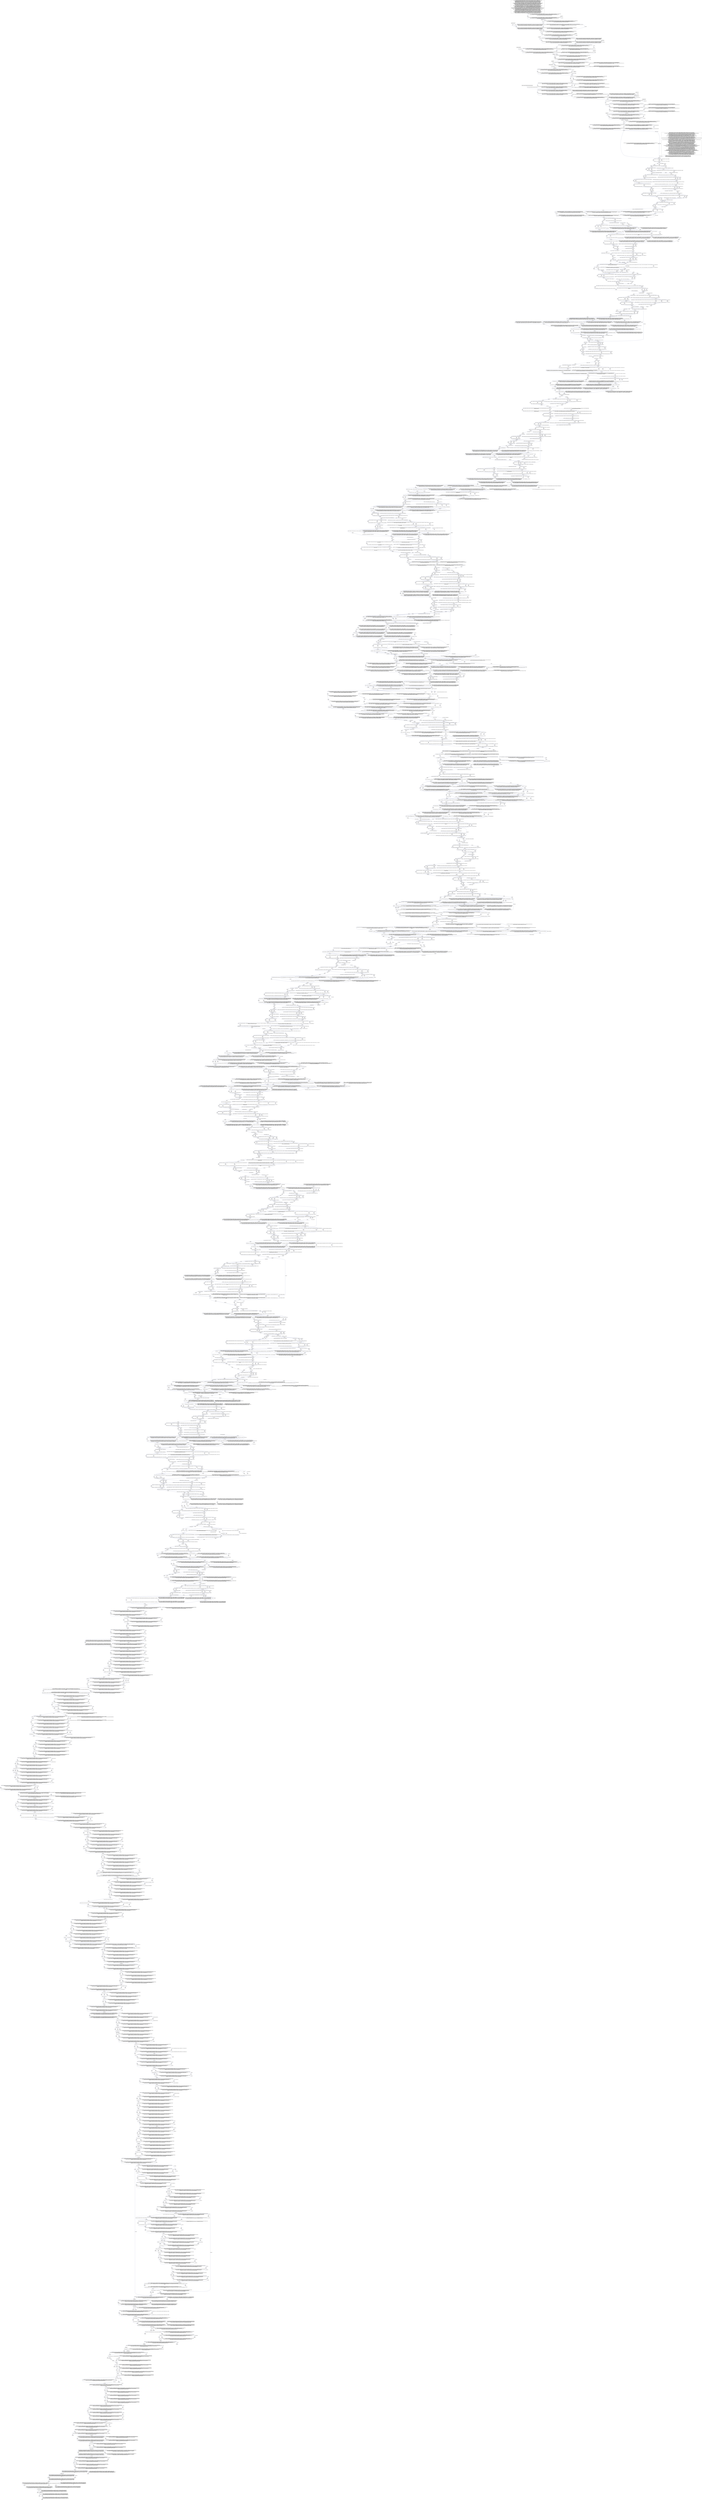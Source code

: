 digraph G {
  "880GA" [shape=box, ];
  "244G" [shape=box, ];
  "44G" [shape=box, ];
  "488C" [shape=box, ];
  "391T" [shape=box, ];
  "774C" [shape=box, ];
  "954T" [shape=box, ];
  "867A" [shape=box, ];
  "674G" [shape=box, ];
  "243T" [shape=box, ];
  "662G" [shape=box, ];
  "15G" [shape=box, ];
  "S19-B*35:67" [shape=box, ];
  "201G" [shape=box, ];
  "622A" [shape=box, ];
  "645T" [shape=box, ];
  "425A" [shape=box, ];
  "329C" [shape=box, ];
  "445T" [shape=box, ];
  "441G" [shape=box, ];
  "288G" [shape=box, ];
  "380T" [shape=box, ];
  "421G" [shape=box, ];
  "605G" [shape=box, ];
  "848C" [shape=box, ];
  "369T" [shape=box, ];
  "320C" [shape=box, ];
  "989T" [shape=box, ];
  "671A" [shape=box, ];
  "955CTTCCAGAA" [shape=box, ];
  "355G" [shape=box, ];
  "629T" [shape=box, ];
  "210T" [shape=box, ];
  "792AGACAC" [shape=box, ];
  "232G" [shape=box, ];
  "553G" [shape=box, ];
  "655T" [shape=box, ];
  "720A" [shape=box, ];
  "7GT" [shape=box, ];
  "463G" [shape=box, ];
  "435G" [shape=box, ];
  "896A" [shape=box, ];
  "12GG" [shape=box, ];
  "S56-B*35:33" [shape=box, ];
  "806CAC" [shape=box, ];
  "760T" [shape=box, ];
  "206G" [shape=box, ];
  "272A" [shape=box, ];
  "269A" [shape=box, ];
  "251G" [shape=box, ];
  "523A" [shape=box, ];
  "1154CTGTG" [shape=box, ];
  "435C" [shape=box, ];
  "561T" [shape=box, ];
  "691C" [shape=box, ];
  "840A" [shape=box, ];
  "617T" [shape=box, ];
  "651A" [shape=box, ];
  "755G" [shape=box, ];
  "863C" [shape=box, ];
  "456T" [shape=box, ];
  "515C" [shape=box, ];
  "696A" [shape=box, ];
  "590T" [shape=box, ];
  "909C" [shape=box, ];
  "713T" [shape=box, ];
  "440T" [shape=box, ];
  "748CAGAA" [shape=box, ];
  "489G" [shape=box, ];
  "552C" [shape=box, ];
  "426A" [shape=box, ];
  "325A" [shape=box, ];
  "423G" [shape=box, ];
  "372C" [shape=box, ];
  "663C" [shape=box, ];
  "507A" [shape=box, ];
  "477G" [shape=box, ];
  "422C" [shape=box, ];
  "987G" [shape=box, ];
  "579G" [shape=box, ];
  "430G" [shape=box, ];
  "213T" [shape=box, ];
  "460T" [shape=box, ];
  "766T" [shape=box, ];
  "705A" [shape=box, ];
  "628T" [shape=box, ];
  "649G" [shape=box, ];
  "280T" [shape=box, ];
  "250C" [shape=box, ];
  "569T" [shape=box, ];
  "311G" [shape=box, ];
  "476G" [shape=box, ];
  "602C" [shape=box, ];
  "344G" [shape=box, ];
  "388C" [shape=box, ];
  "718A" [shape=box, ];
  "710A" [shape=box, ];
  "295C" [shape=box, ];
  "673T" [shape=box, ];
  "583C" [shape=box, ];
  "741C" [shape=box, ];
  "662A" [shape=box, ];
  "1137C" [shape=box, ];
  "757A" [shape=box, ];
  "937A" [shape=box, ];
  "280G" [shape=box, ];
  "287T" [shape=box, ];
  "916T" [shape=box, ];
  "205T" [shape=box, ];
  "560A" [shape=box, ];
  "831T" [shape=box, ];
  "680T" [shape=box, ];
  "582A" [shape=box, ];
  "559C" [shape=box, ];
  "455T" [shape=box, ];
  "851T" [shape=box, ];
  "803A" [shape=box, ];
  "364C" [shape=box, ];
  "657C" [shape=box, ];
  "342C" [shape=box, ];
  "343T" [shape=box, ];
  "1047C" [shape=box, ];
  "783C" [shape=box, ];
  "543C" [shape=box, ];
  "462T" [shape=box, ];
  "252C" [shape=box, ];
  "501A" [shape=box, ];
  "476A" [shape=box, ];
  "345C" [shape=box, ];
  "643C" [shape=box, ];
  "474G" [shape=box, ];
  "771A" [shape=box, ];
  "288A" [shape=box, ];
  "637C" [shape=box, ];
  "1AT" [shape=box, ];
  "274A" [shape=box, ];
  "1073G" [shape=box, ];
  "S42-B*27:05:10;B*37:09;B*40:02:05;B*40:39;B*44:03:03" [shape=box, ];
  "800G" [shape=box, ];
  "429G" [shape=box, ];
  "743G" [shape=box, ];
  "378C" [shape=box, ];
  "839A" [shape=box, ];
  "E1122" [shape=box, ];
  "342G" [shape=box, ];
  "476C" [shape=box, ];
  "202C" [shape=box, ];
  "972C" [shape=box, ];
  "212A" [shape=box, ];
  "363T" [shape=box, ];
  "263T" [shape=box, ];
  "833A" [shape=box, ];
  "887T" [shape=box, ];
  "444C" [shape=box, ];
  "542T" [shape=box, ];
  "380A" [shape=box, ];
  "291T" [shape=box, ];
  "276G" [shape=box, ];
  "377C" [shape=box, ];
  "360A" [shape=box, ];
  "478G" [shape=box, ];
  "825G" [shape=box, ];
  "199T" [shape=box, ];
  "510G" [shape=box, ];
  "667G" [shape=box, ];
  "777G" [shape=box, ];
  "945G" [shape=box, ];
  "834C" [shape=box, ];
  "388A" [shape=box, ];
  "399T" [shape=box, ];
  "435T" [shape=box, ];
  "977G" [shape=box, ];
  "211C" [shape=box, ];
  "531G" [shape=box, ];
  "1127T" [shape=box, ];
  "823C" [shape=box, ];
  "769C" [shape=box, ];
  "210A" [shape=box, ];
  "730C" [shape=box, ];
  "798A" [shape=box, ];
  "315T" [shape=box, ];
  "1015G" [shape=box, ];
  "882T" [shape=box, ];
  "515T" [shape=box, ];
  "552T" [shape=box, ];
  "527C" [shape=box, ];
  "347G" [shape=box, ];
  "917G" [shape=box, ];
  "456C" [shape=box, ];
  "568C" [shape=box, ];
  "862C" [shape=box, ];
  "766C" [shape=box, ];
  "633A" [shape=box, ];
  "862T" [shape=box, ];
  "264T" [shape=box, ];
  "347T" [shape=box, ];
  "593T" [shape=box, ];
  "198C" [shape=box, ];
  "676G" [shape=box, ];
  "391C" [shape=box, ];
  "343C" [shape=box, ];
  "844C" [shape=box, ];
  "567C" [shape=box, ];
  "872T" [shape=box, ];
  "594T" [shape=box, ];
  "717G" [shape=box, ];
  "805C" [shape=box, ];
  "496C" [shape=box, ];
  "909T" [shape=box, ];
  "284A" [shape=box, ];
  "498G" [shape=box, ];
  "1064G" [shape=box, ];
  "432C" [shape=box, ];
  "254C" [shape=box, ];
  "266T" [shape=box, ];
  "219C" [shape=box, ];
  "277G" [shape=box, ];
  "381T" [shape=box, ];
  "725T" [shape=box, ];
  "723A" [shape=box, ];
  "S9-B*35:60" [shape=box, ];
  "241A" [shape=box, ];
  "576G" [shape=box, ];
  "497C" [shape=box, ];
  "366T" [shape=box, ];
  "73G" [shape=box, ];
  "395G" [shape=box, ];
  "463C" [shape=box, ];
  "675T" [shape=box, ];
  "356G" [shape=box, ];
  "328A" [shape=box, ];
  "689A" [shape=box, ];
  "851C" [shape=box, ];
  "562G" [shape=box, ];
  "843G" [shape=box, ];
  "452C" [shape=box, ];
  "494G" [shape=box, ];
  "279C" [shape=box, ];
  "360C" [shape=box, ];
  "547T" [shape=box, ];
  "884T" [shape=box, ];
  "56T" [shape=box, ];
  "642A" [shape=box, ];
  "317T" [shape=box, ];
  "387C" [shape=box, ];
  "846GG" [shape=box, ];
  "625C" [shape=box, ];
  "312C" [shape=box, ];
  "641T" [shape=box, ];
  "383A" [shape=box, ];
  "569G" [shape=box, ];
  "917C" [shape=box, ];
  "606A" [shape=box, ];
  "318T" [shape=box, ];
  "574A" [shape=box, ];
  "1136T" [shape=box, ];
  "544T" [shape=box, ];
  "1035C" [shape=box, ];
  "902G" [shape=box, ];
  "558G" [shape=box, ];
  "688G" [shape=box, ];
  "934G" [shape=box, ];
  "320A" [shape=box, ];
  "583G" [shape=box, ];
  "452A" [shape=box, ];
  "259G" [shape=box, ];
  "779A" [shape=box, ];
  "755A" [shape=box, ];
  "921AG" [shape=box, ];
  "817CTCTGA" [shape=box, ];
  "570T" [shape=box, ];
  "698A" [shape=box, ];
  "701C" [shape=box, ];
  "721A" [shape=box, ];
  "734A" [shape=box, ];
  "621C" [shape=box, ];
  "36A" [shape=box, ];
  "695A" [shape=box, ];
  "210C" [shape=box, ];
  "310G" [shape=box, ];
  "537A" [shape=box, ];
  "973TGT" [shape=box, ];
  "721G" [shape=box, ];
  "760G" [shape=box, ];
  "771G" [shape=box, ];
  "635A" [shape=box, ];
  "950G" [shape=box, ];
  "525A" [shape=box, ];
  "518G" [shape=box, ];
  "453C" [shape=box, ];
  "327A" [shape=box, ];
  "194T" [shape=box, ];
  "398A" [shape=box, ];
  "387T" [shape=box, ];
  "625G" [shape=box, ];
  "72C" [shape=box, ];
  "486A" [shape=box, ];
  "475A" [shape=box, ];
  "717C" [shape=box, ];
  "423C" [shape=box, ];
  "721C" [shape=box, ];
  "1043T" [shape=box, ];
  "703C" [shape=box, ];
  "837TG" [shape=box, ];
  "970A" [shape=box, ];
  "1045C" [shape=box, ];
  "555G" [shape=box, ];
  "918T" [shape=box, ];
  "629G" [shape=box, ];
  "340A" [shape=box, ];
  "645G" [shape=box, ];
  "321G" [shape=box, ];
  "461C" [shape=box, ];
  "376G" [shape=box, ];
  "830A" [shape=box, ];
  "601T" [shape=box, ];
  "292T" [shape=box, ];
  "273C" [shape=box, ];
  "194C" [shape=box, ];
  "916C" [shape=box, ];
  "4C" [shape=box, ];
  "504A" [shape=box, ];
  "840G" [shape=box, ];
  "E1093" [shape=box, ];
  "596C" [shape=box, ];
  "457C" [shape=box, ];
  "553C" [shape=box, ];
  "199C" [shape=box, ];
  "598GA" [shape=box, ];
  "590C" [shape=box, ];
  "348A" [shape=box, ];
  "323C" [shape=box, ];
  "979G" [shape=box, ];
  "46G" [shape=box, ];
  "1022CA" [shape=box, ];
  "551T" [shape=box, ];
  "E1245" [shape=box, ];
  "701A" [shape=box, ];
  "283A" [shape=box, ];
  "980GT" [shape=box, ];
  "675C" [shape=box, ];
  "275T" [shape=box, ];
  "516A" [shape=box, ];
  "730G" [shape=box, ];
  "480T" [shape=box, ];
  "1080G" [shape=box, ];
  "23CC" [shape=box, ];
  "758A" [shape=box, ];
  "676A" [shape=box, ];
  "937G" [shape=box, ];
  "834G" [shape=box, ];
  "501C" [shape=box, ];
  "1150GCT" [shape=box, ];
  "437A" [shape=box, ];
  "778T" [shape=box, ];
  "627T" [shape=box, ];
  "221T" [shape=box, ];
  "591T" [shape=box, ];
  "631C" [shape=box, ];
  "260C" [shape=box, ];
  "867G" [shape=box, ];
  "518C" [shape=box, ];
  "1137G" [shape=box, ];
  "45A" [shape=box, ];
  "359T" [shape=box, ];
  "389G" [shape=box, ];
  "324G" [shape=box, ];
  "603A" [shape=box, ];
  "465T" [shape=box, ];
  "330G" [shape=box, ];
  "526C" [shape=box, ];
  "321A" [shape=box, ];
  "898T" [shape=box, ];
  "320T" [shape=box, ];
  "628G" [shape=box, ];
  "644A" [shape=box, ];
  "814T" [shape=box, ];
  "627C" [shape=box, ];
  "602T" [shape=box, ];
  "710T" [shape=box, ];
  "278A" [shape=box, ];
  "644G" [shape=box, ];
  "810A" [shape=box, ];
  "1126C" [shape=box, ];
  "247A" [shape=box, ];
  "49G" [shape=box, ];
  "924C" [shape=box, ];
  "278T" [shape=box, ];
  "610G" [shape=box, ];
  "537C" [shape=box, ];
  "525T" [shape=box, ];
  "202T" [shape=box, ];
  "712A" [shape=box, ];
  "667T" [shape=box, ];
  "232C" [shape=box, ];
  "540G" [shape=box, ];
  "1179T" [shape=box, ];
  "1037A" [shape=box, ];
  "479C" [shape=box, ];
  "548A" [shape=box, ];
  "1036A" [shape=box, ];
  "708A" [shape=box, ];
  "729T" [shape=box, ];
  "951A" [shape=box, ];
  "774A" [shape=box, ];
  "968G" [shape=box, ];
  "774G" [shape=box, ];
  "393T" [shape=box, ];
  "220G" [shape=box, ];
  "708G" [shape=box, ];
  "1016C" [shape=box, ];
  "979A" [shape=box, ];
  "S4-B*41:29" [shape=box, ];
  "776G" [shape=box, ];
  "624T" [shape=box, ];
  "235C" [shape=box, ];
  "1116CT" [shape=box, ];
  "284G" [shape=box, ];
  "429C" [shape=box, ];
  "825A" [shape=box, ];
  "50TGGCCC" [shape=box, ];
  "269T" [shape=box, ];
  "565T" [shape=box, ];
  "578A" [shape=box, ];
  "385C" [shape=box, ];
  "868A" [shape=box, ];
  "391A" [shape=box, ];
  "1015T" [shape=box, ];
  "334G" [shape=box, ];
  "391G" [shape=box, ];
  "517A" [shape=box, ];
  "534T" [shape=box, ];
  "381A" [shape=box, ];
  "804C" [shape=box, ];
  "775C" [shape=box, ];
  "350A" [shape=box, ];
  "434A" [shape=box, ];
  "270C" [shape=box, ];
  "969C" [shape=box, ];
  "357A" [shape=box, ];
  "389T" [shape=box, ];
  "553T" [shape=box, ];
  "776C" [shape=box, ];
  "632T" [shape=box, ];
  "516C" [shape=box, ];
  "423T" [shape=box, ];
  "735G" [shape=box, ];
  "499T" [shape=box, ];
  "472G" [shape=box, ];
  "72T" [shape=box, ];
  "842C" [shape=box, ];
  "482G" [shape=box, ];
  "966G" [shape=box, ];
  "654T" [shape=box, ];
  "437C" [shape=box, ];
  "589A" [shape=box, ];
  "259A" [shape=box, ];
  "429A" [shape=box, ];
  "875T" [shape=box, ];
  "533G" [shape=box, ];
  "217C" [shape=box, ];
  "208A" [shape=box, ];
  "292G" [shape=box, ];
  "322G" [shape=box, ];
  "540C" [shape=box, ];
  "759A" [shape=box, ];
  "586T" [shape=box, ];
  "670T" [shape=box, ];
  "390C" [shape=box, ];
  "521C" [shape=box, ];
  "919C" [shape=box, ];
  "B0-193" [shape=box, ];
  "327G" [shape=box, ];
  "306T" [shape=box, ];
  "839C" [shape=box, ];
  "1118T" [shape=box, ];
  "295G" [shape=box, ];
  "1018G" [shape=box, ];
  "663A" [shape=box, ];
  "548C" [shape=box, ];
  "556A" [shape=box, ];
  "285C" [shape=box, ];
  "575C" [shape=box, ];
  "227C" [shape=box, ];
  "623A" [shape=box, ];
  "365A" [shape=box, ];
  "546C" [shape=box, ];
  "727C" [shape=box, ];
  "207A" [shape=box, ];
  "213C" [shape=box, ];
  "197T" [shape=box, ];
  "659A" [shape=box, ];
  "848T" [shape=box, ];
  "813C" [shape=box, ];
  "306G" [shape=box, ];
  "1126T" [shape=box, ];
  "452G" [shape=box, ];
  "1027G" [shape=box, ];
  "812C" [shape=box, ];
  "371C" [shape=box, ];
  "733G" [shape=box, ];
  "787A" [shape=box, ];
  "711A" [shape=box, ];
  "339T" [shape=box, ];
  "507G" [shape=box, ];
  "255T" [shape=box, ];
  "229T" [shape=box, ];
  "1048C" [shape=box, ];
  "634T" [shape=box, ];
  "540A" [shape=box, ];
  "883A" [shape=box, ];
  "744A" [shape=box, ];
  "229A" [shape=box, ];
  "33G" [shape=box, ];
  "538C" [shape=box, ];
  "486C" [shape=box, ];
  "572C" [shape=box, ];
  "665A" [shape=box, ];
  "279G" [shape=box, ];
  "1039A" [shape=box, ];
  "779T" [shape=box, ];
  "303C" [shape=box, ];
  "1053G" [shape=box, ];
  "628A" [shape=box, ];
  "1125A" [shape=box, ];
  "275C" [shape=box, ];
  "805T" [shape=box, ];
  "578T" [shape=box, ];
  "677A" [shape=box, ];
  "620G" [shape=box, ];
  "776T" [shape=box, ];
  "235A" [shape=box, ];
  "591G" [shape=box, ];
  "754C" [shape=box, ];
  "542G" [shape=box, ];
  "545C" [shape=box, ];
  "541A" [shape=box, ];
  "705G" [shape=box, ];
  "205A" [shape=box, ];
  "815G" [shape=box, ];
  "483T" [shape=box, ];
  "615G" [shape=box, ];
  "E1150" [shape=box, ];
  "359G" [shape=box, ];
  "1122G" [shape=box, ];
  "723C" [shape=box, ];
  "341C" [shape=box, ];
  "753C" [shape=box, ];
  "763A" [shape=box, ];
  "333G" [shape=box, ];
  "769T" [shape=box, ];
  "1060AGCC" [shape=box, ];
  "677T" [shape=box, ];
  "652A" [shape=box, ];
  "307C" [shape=box, ];
  "546G" [shape=box, ];
  "234A" [shape=box, ];
  "S46-B*14:02:02;B*14:12" [shape=box, ];
  "777A" [shape=box, ];
  "1033G" [shape=box, ];
  "466T" [shape=box, ];
  "1178C" [shape=box, ];
  "375C" [shape=box, ];
  "339A" [shape=box, ];
  "247C" [shape=box, ];
  "492C" [shape=box, ];
  "562C" [shape=box, ];
  "463T" [shape=box, ];
  "285G" [shape=box, ];
  "627G" [shape=box, ];
  "377G" [shape=box, ];
  "923T" [shape=box, ];
  "713G" [shape=box, ];
  "S15-B*27:38;B*40:89" [shape=box, ];
  "611A" [shape=box, ];
  "S26-B*18:25;B*58:15" [shape=box, ];
  "673A" [shape=box, ];
  "891G" [shape=box, ];
  "554G" [shape=box, ];
  "337G" [shape=box, ];
  "317C" [shape=box, ];
  "687T" [shape=box, ];
  "865TG" [shape=box, ];
  "636C" [shape=box, ];
  "659T" [shape=box, ];
  "556G" [shape=box, ];
  "362C" [shape=box, ];
  "845T" [shape=box, ];
  "816C" [shape=box, ];
  "377A" [shape=box, ];
  "714G" [shape=box, ];
  "995G" [shape=box, ];
  "715C" [shape=box, ];
  "461G" [shape=box, ];
  "671T" [shape=box, ];
  "530A" [shape=box, ];
  "E1123" [shape=box, ];
  "444A" [shape=box, ];
  "209C" [shape=box, ];
  "728C" [shape=box, ];
  "521T" [shape=box, ];
  "622C" [shape=box, ];
  "519G" [shape=box, ];
  "273A" [shape=box, ];
  "1016G" [shape=box, ];
  "464A" [shape=box, ];
  "622T" [shape=box, ];
  "733T" [shape=box, ];
  "244C" [shape=box, ];
  "357G" [shape=box, ];
  "443G" [shape=box, ];
  "399C" [shape=box, ];
  "427C" [shape=box, ];
  "632G" [shape=box, ];
  "503G" [shape=box, ];
  "498T" [shape=box, ];
  "E1096" [shape=box, ];
  "601C" [shape=box, ];
  "650G" [shape=box, ];
  "505T" [shape=box, ];
  "568A" [shape=box, ];
  "308A" [shape=box, ];
  "687A" [shape=box, ];
  "502T" [shape=box, ];
  "370G" [shape=box, ];
  "759G" [shape=box, ];
  "1079T" [shape=box, ];
  "604C" [shape=box, ];
  "452T" [shape=box, ];
  "541T" [shape=box, ];
  "355A" [shape=box, ];
  "942T" [shape=box, ];
  "494A" [shape=box, ];
  "B2-781" [shape=box, ];
  "854G" [shape=box, ];
  "1044T" [shape=box, ];
  "736T" [shape=box, ];
  "464T" [shape=box, ];
  "652C" [shape=box, ];
  "885G" [shape=box, ];
  "336G" [shape=box, ];
  "1182GTGG...GGC" [shape=box, ];
  "773A" [shape=box, ];
  "734C" [shape=box, ];
  "524C" [shape=box, ];
  "933C" [shape=box, ];
  "364T" [shape=box, ];
  "390A" [shape=box, ];
  "637A" [shape=box, ];
  "760A" [shape=box, ];
  "706G" [shape=box, ];
  "323A" [shape=box, ];
  "312T" [shape=box, ];
  "780G" [shape=box, ];
  "745G" [shape=box, ];
  "753A" [shape=box, ];
  "1140A" [shape=box, ];
  "651C" [shape=box, ];
  "470CA" [shape=box, ];
  "209A" [shape=box, ];
  "836C" [shape=box, ];
  "648T" [shape=box, ];
  "524T" [shape=box, ];
  "743T" [shape=box, ];
  "1074TCCAC" [shape=box, ];
  "368T" [shape=box, ];
  "654A" [shape=box, ];
  "1135G" [shape=box, ];
  "561A" [shape=box, ];
  "706C" [shape=box, ];
  "775A" [shape=box, ];
  "736C" [shape=box, ];
  "722A" [shape=box, ];
  "789C" [shape=box, ];
  "1002A" [shape=box, ];
  "902T" [shape=box, ];
  "665C" [shape=box, ];
  "435A" [shape=box, ];
  "626G" [shape=box, ];
  "1123TC" [shape=box, ];
  "398C" [shape=box, ];
  "366C" [shape=box, ];
  "604A" [shape=box, ];
  "271T" [shape=box, ];
  "427T" [shape=box, ];
  "33A" [shape=box, ];
  "578G" [shape=box, ];
  "668A" [shape=box, ];
  "245G" [shape=box, ];
  "465G" [shape=box, ];
  "886C" [shape=box, ];
  "559G" [shape=box, ];
  "625A" [shape=box, ];
  "266A" [shape=box, ];
  "868C" [shape=box, ];
  "315A" [shape=box, ];
  "1040C" [shape=box, ];
  "467G" [shape=box, ];
  "374G" [shape=box, ];
  "240C" [shape=box, ];
  "506C" [shape=box, ];
  "690G" [shape=box, ];
  "462C" [shape=box, ];
  "257C" [shape=box, ];
  "510A" [shape=box, ];
  "726G" [shape=box, ];
  "535C" [shape=box, ];
  "535A" [shape=box, ];
  "397C" [shape=box, ];
  "561G" [shape=box, ];
  "393G" [shape=box, ];
  "509A" [shape=box, ];
  "509T" [shape=box, ];
  "360G" [shape=box, ];
  "442T" [shape=box, ];
  "657A" [shape=box, ];
  "1036G" [shape=box, ];
  "879C" [shape=box, ];
  "778G" [shape=box, ];
  "230T" [shape=box, ];
  "616T" [shape=box, ];
  "899G" [shape=box, ];
  "393C" [shape=box, ];
  "460A" [shape=box, ];
  "699G" [shape=box, ];
  "919T" [shape=box, ];
  "825T" [shape=box, ];
  "271C" [shape=box, ];
  "221C" [shape=box, ];
  "228C" [shape=box, ];
  "1143T" [shape=box, ];
  "940G" [shape=box, ];
  "356A" [shape=box, ];
  "351A" [shape=box, ];
  "430A" [shape=box, ];
  "233G" [shape=box, ];
  "768G" [shape=box, ];
  "1144GTGGT" [shape=box, ];
  "629C" [shape=box, ];
  "1210TGCGT" [shape=box, ];
  "611C" [shape=box, ];
  "47C" [shape=box, ];
  "223A" [shape=box, ];
  "221G" [shape=box, ];
  "362T" [shape=box, ];
  "363G" [shape=box, ];
  "878G" [shape=box, ];
  "824C" [shape=box, ];
  "460G" [shape=box, ];
  "1079C" [shape=box, ];
  "983C" [shape=box, ];
  "299T" [shape=box, ];
  "651G" [shape=box, ];
  "262C" [shape=box, ];
  "541G" [shape=box, ];
  "949C" [shape=box, ];
  "254A" [shape=box, ];
  "222T" [shape=box, ];
  "450G" [shape=box, ];
  "998CAGA" [shape=box, ];
  "1081TCCC...TGG" [shape=box, ];
  "711C" [shape=box, ];
  "567A" [shape=box, ];
  "891A" [shape=box, ];
  "709T" [shape=box, ];
  "338C" [shape=box, ];
  "274G" [shape=box, ];
  "472C" [shape=box, ];
  "597T" [shape=box, ];
  "543A" [shape=box, ];
  "224A" [shape=box, ];
  "695G" [shape=box, ];
  "16CCC" [shape=box, ];
  "S45-B*15:128" [shape=box, ];
  "335A" [shape=box, ];
  "482C" [shape=box, ];
  "624G" [shape=box, ];
  "341T" [shape=box, ];
  "867C" [shape=box, ];
  "326A" [shape=box, ];
  "239T" [shape=box, ];
  "747T" [shape=box, ];
  "654G" [shape=box, ];
  "608G" [shape=box, ];
  "1056A" [shape=box, ];
  "434T" [shape=box, ];
  "268G" [shape=box, ];
  "1103TGGCC" [shape=box, ];
  "485C" [shape=box, ];
  "432T" [shape=box, ];
  "263C" [shape=box, ];
  "712C" [shape=box, ];
  "630C" [shape=box, ];
  "668G" [shape=box, ];
  "571G" [shape=box, ];
  "661T" [shape=box, ];
  "802G" [shape=box, ];
  "714C" [shape=box, ];
  "570G" [shape=box, ];
  "987C" [shape=box, ];
  "1051A" [shape=box, ];
  "1093GCA" [shape=box, ];
  "855G" [shape=box, ];
  "611G" [shape=box, ];
  "213G" [shape=box, ];
  "637G" [shape=box, ];
  "428T" [shape=box, ];
  "876CA" [shape=box, ];
  "875A" [shape=box, ];
  "205G" [shape=box, ];
  "397G" [shape=box, ];
  "557T" [shape=box, ];
  "1245TCTC...TTG" [shape=box, ];
  "1058A" [shape=box, ];
  "526T" [shape=box, ];
  "497T" [shape=box, ];
  "726T" [shape=box, ];
  "696G" [shape=box, ];
  "301C" [shape=box, ];
  "1080A" [shape=box, ];
  "506T" [shape=box, ];
  "399A" [shape=box, ];
  "262T" [shape=box, ];
  "848G" [shape=box, ];
  "571C" [shape=box, ];
  "395T" [shape=box, ];
  "563T" [shape=box, ];
  "573A" [shape=box, ];
  "730T" [shape=box, ];
  "715G" [shape=box, ];
  "833T" [shape=box, ];
  "592A" [shape=box, ];
  "600A" [shape=box, ];
  "985T" [shape=box, ];
  "252T" [shape=box, ];
  "283G" [shape=box, ];
  "305G" [shape=box, ];
  "743A" [shape=box, ];
  "585T" [shape=box, ];
  "252A" [shape=box, ];
  "713C" [shape=box, ];
  "311C" [shape=box, ];
  "268C" [shape=box, ];
  "464G" [shape=box, ];
  "1014A" [shape=box, ];
  "327T" [shape=box, ];
  "376T" [shape=box, ];
  "296A" [shape=box, ];
  "227T" [shape=box, ];
  "619C" [shape=box, ];
  "455A" [shape=box, ];
  "693G" [shape=box, ];
  "642G" [shape=box, ];
  "930A" [shape=box, ];
  "1153A" [shape=box, ];
  "1009G" [shape=box, ];
  "454C" [shape=box, ];
  "718G" [shape=box, ];
  "787C" [shape=box, ];
  "483G" [shape=box, ];
  "675A" [shape=box, ];
  "516T" [shape=box, ];
  "1013C" [shape=box, ];
  "520G" [shape=box, ];
  "722G" [shape=box, ];
  "747A" [shape=box, ];
  "225C" [shape=box, ];
  "204T" [shape=box, ];
  "725G" [shape=box, ];
  "236C" [shape=box, ];
  "328T" [shape=box, ];
  "198G" [shape=box, ];
  "375A" [shape=box, ];
  "1217CAGC...GTG" [shape=box, ];
  "322T" [shape=box, ];
  "899A" [shape=box, ];
  "217G" [shape=box, ];
  "602G" [shape=box, ];
  "698T" [shape=box, ];
  "1065TCTTCC" [shape=box, ];
  "584A" [shape=box, ];
  "518A" [shape=box, ];
  "686G" [shape=box, ];
  "226G" [shape=box, ];
  "387G" [shape=box, ];
  "812A" [shape=box, ];
  "508C" [shape=box, ];
  "267A" [shape=box, ];
  "533C" [shape=box, ];
  "466A" [shape=box, ];
  "636G" [shape=box, ];
  "671C" [shape=box, ];
  "878T" [shape=box, ];
  "1024T" [shape=box, ];
  "309T" [shape=box, ];
  "209T" [shape=box, ];
  "532A" [shape=box, ];
  "262G" [shape=box, ];
  "352C" [shape=box, ];
  "903AC" [shape=box, ];
  "642C" [shape=box, ];
  "784CCC" [shape=box, ];
  "E1071" [shape=box, ];
  "309G" [shape=box, ];
  "670G" [shape=box, ];
  "729C" [shape=box, ];
  "376C" [shape=box, ];
  "596T" [shape=box, ];
  "1132G" [shape=box, ];
  "675G" [shape=box, ];
  "972T" [shape=box, ];
  "45G" [shape=box, ];
  "E1210" [shape=box, ];
  "619A" [shape=box, ];
  "438A" [shape=box, ];
  "552A" [shape=box, ];
  "385A" [shape=box, ];
  "491C" [shape=box, ];
  "536C" [shape=box, ];
  "620T" [shape=box, ];
  "732C" [shape=box, ];
  "398T" [shape=box, ];
  "326T" [shape=box, ];
  "641A" [shape=box, ];
  "672C" [shape=box, ];
  "310T" [shape=box, ];
  "454T" [shape=box, ];
  "890T" [shape=box, ];
  "253C" [shape=box, ];
  "572A" [shape=box, ];
  "609A" [shape=box, ];
  "917A" [shape=box, ];
  "905A" [shape=box, ];
  "549C" [shape=box, ];
  "324A" [shape=box, ];
  "226A" [shape=box, ];
  "589T" [shape=box, ];
  "1010TGC" [shape=box, ];
  "450C" [shape=box, ];
  "608T" [shape=box, ];
  "196A" [shape=box, ];
  "566C" [shape=box, ];
  "738A" [shape=box, ];
  "338A" [shape=box, ];
  "384A" [shape=box, ];
  "585A" [shape=box, ];
  "1053A" [shape=box, ];
  "505G" [shape=box, ];
  "342T" [shape=box, ];
  "305A" [shape=box, ];
  "457A" [shape=box, ];
  "42GG" [shape=box, ];
  "992G" [shape=box, ];
  "479G" [shape=box, ];
  "222C" [shape=box, ];
  "691T" [shape=box, ];
  "1159G" [shape=box, ];
  "587TA" [shape=box, ];
  "798G" [shape=box, ];
  "E1259" [shape=box, ];
  "S7-B*44:43:01" [shape=box, ];
  "336A" [shape=box, ];
  "864C" [shape=box, ];
  "724C" [shape=box, ];
  "528T" [shape=box, ];
  "S34-B*35:78" [shape=box, ];
  "468G" [shape=box, ];
  "436T" [shape=box, ];
  "49C" [shape=box, ];
  "260T" [shape=box, ];
  "655C" [shape=box, ];
  "332C" [shape=box, ];
  "900G" [shape=box, ];
  "267G" [shape=box, ];
  "678G" [shape=box, ];
  "490T" [shape=box, ];
  "1002T" [shape=box, ];
  "621T" [shape=box, ];
  "459G" [shape=box, ];
  "602A" [shape=box, ];
  "782A" [shape=box, ];
  "335G" [shape=box, ];
  "499C" [shape=box, ];
  "699C" [shape=box, ];
  "1123CA" [shape=box, ];
  "195C" [shape=box, ];
  "720G" [shape=box, ];
  "S11-B*07:57" [shape=box, ];
  "582G" [shape=box, ];
  "210G" [shape=box, ];
  "379T" [shape=box, ];
  "709A" [shape=box, ];
  "725A" [shape=box, ];
  "952AA" [shape=box, ];
  "605T" [shape=box, ];
  "578C" [shape=box, ];
  "225T" [shape=box, ];
  "300C" [shape=box, ];
  "319G" [shape=box, ];
  "1043C" [shape=box, ];
  "867T" [shape=box, ];
  "451A" [shape=box, ];
  "1097A" [shape=box, ];
  "423A" [shape=box, ];
  "339G" [shape=box, ];
  "735A" [shape=box, ];
  "437T" [shape=box, ];
  "531A" [shape=box, ];
  "678A" [shape=box, ];
  "832C" [shape=box, ];
  "1048G" [shape=box, ];
  "724T" [shape=box, ];
  "447G" [shape=box, ];
  "809G" [shape=box, ];
  "592C" [shape=box, ];
  "1052A" [shape=box, ];
  "496T" [shape=box, ];
  "421T" [shape=box, ];
  "747G" [shape=box, ];
  "1054C" [shape=box, ];
  "301A" [shape=box, ];
  "S25-B*39:03" [shape=box, ];
  "762G" [shape=box, ];
  "550T" [shape=box, ];
  "741T" [shape=box, ];
  "1042T" [shape=box, ];
  "251C" [shape=box, ];
  "1028G" [shape=box, ];
  "801T" [shape=box, ];
  "791A" [shape=box, ];
  "585G" [shape=box, ];
  "544C" [shape=box, ];
  "690T" [shape=box, ];
  "458T" [shape=box, ];
  "679T" [shape=box, ];
  "472A" [shape=box, ];
  "427G" [shape=box, ];
  "681C" [shape=box, ];
  "214G" [shape=box, ];
  "429T" [shape=box, ];
  "1180G" [shape=box, ];
  "339C" [shape=box, ];
  "433A" [shape=box, ];
  "371A" [shape=box, ];
  "616A" [shape=box, ];
  "1119GTG" [shape=box, ];
  "316A" [shape=box, ];
  "740T" [shape=box, ];
  "E782" [shape=box, ];
  "501G" [shape=box, ];
  "232T" [shape=box, ];
  "520C" [shape=box, ];
  "354A" [shape=box, ];
  "378G" [shape=box, ];
  "251T" [shape=box, ];
  "B1-487" [shape=box, ];
  "E1103" [shape=box, ];
  "835T" [shape=box, ];
  "301G" [shape=box, ];
  "515A" [shape=box, ];
  "384C" [shape=box, ];
  "453G" [shape=box, ];
  "596G" [shape=box, ];
  "392T" [shape=box, ];
  "319C" [shape=box, ];
  "495A" [shape=box, ];
  "633C" [shape=box, ];
  "533A" [shape=box, ];
  "202G" [shape=box, ];
  "892G" [shape=box, ];
  "852TG" [shape=box, ];
  "856T" [shape=box, ];
  "1141GC" [shape=box, ];
  "340C" [shape=box, ];
  "1127C" [shape=box, ];
  "284T" [shape=box, ];
  "756C" [shape=box, ];
  "868G" [shape=box, ];
  "688C" [shape=box, ];
  "250T" [shape=box, ];
  "290T" [shape=box, ];
  "590A" [shape=box, ];
  "532G" [shape=box, ];
  "738C" [shape=box, ];
  "390T" [shape=box, ];
  "648A" [shape=box, ];
  "1131A" [shape=box, ];
  "1149C" [shape=box, ];
  "371G" [shape=box, ];
  "468A" [shape=box, ];
  "26TCCTCCT" [shape=box, ];
  "997A" [shape=box, ];
  "526G" [shape=box, ];
  "762C" [shape=box, ];
  "340G" [shape=box, ];
  "477A" [shape=box, ];
  "56C" [shape=box, ];
  "629A" [shape=box, ];
  "509G" [shape=box, ];
  "577T" [shape=box, ];
  "660C" [shape=box, ];
  "484C" [shape=box, ];
  "630G" [shape=box, ];
  "383T" [shape=box, ];
  "1021G" [shape=box, ];
  "6G" [shape=box, ];
  "714T" [shape=box, ];
  "901G" [shape=box, ];
  "707A" [shape=box, ];
  "385G" [shape=box, ];
  "660T" [shape=box, ];
  "392A" [shape=box, ];
  "570C" [shape=box, ];
  "317A" [shape=box, ];
  "612G" [shape=box, ];
  "932G" [shape=box, ];
  "910TCAGGA" [shape=box, ];
  "279T" [shape=box, ];
  "716A" [shape=box, ];
  "1002G" [shape=box, ];
  "1125G" [shape=box, ];
  "376A" [shape=box, ];
  "253A" [shape=box, ];
  "485T" [shape=box, ];
  "208G" [shape=box, ];
  "1064A" [shape=box, ];
  "648C" [shape=box, ];
  "478A" [shape=box, ];
  "351C" [shape=box, ];
  "567T" [shape=box, ];
  "559T" [shape=box, ];
  "530G" [shape=box, ];
  "11T" [shape=box, ];
  "331A" [shape=box, ];
  "596A" [shape=box, ];
  "286G" [shape=box, ];
  "508T" [shape=box, ];
  "593G" [shape=box, ];
  "775G" [shape=box, ];
  "352T" [shape=box, ];
  "632A" [shape=box, ];
  "489A" [shape=box, ];
  "394G" [shape=box, ];
  "453A" [shape=box, ];
  "499A" [shape=box, ];
  "207C" [shape=box, ];
  "246G" [shape=box, ];
  "331C" [shape=box, ];
  "890C" [shape=box, ];
  "519A" [shape=box, ];
  "370C" [shape=box, ];
  "611T" [shape=box, ];
  "1128T" [shape=box, ];
  "300G" [shape=box, ];
  "319T" [shape=box, ];
  "509C" [shape=box, ];
  "440A" [shape=box, ];
  "940T" [shape=box, ];
  "449G" [shape=box, ];
  "209G" [shape=box, ];
  "348T" [shape=box, ];
  "215T" [shape=box, ];
  "S1-B*07:02:01-02,06,19-20,25,41,48;B*07:03-04;B*07:05:01;B*07:06:01-02;B*07:161N;B*07:07,09,14-15,100,124,156;B*07:18:01;
B*07:210,221,224-225,227,237,252-255,261,264;B*07:33:01;B*07:44N;B*07:36,41,46,50,59,61,65-66;B*07:68:02;B*07:77,86;B*08:01:01,04,20,29,32;
B*08:08N;B*08:148N;B*08:19N;B*08:02,20,25,108,110,113,115,122,127-128,132-134,136,139,143-146,155,160;B*08:26:03;B*08:29,33;
B*08:56:02;B*08:62,79;B*13:01:01,04-05,07-08;B*13:02:01,03,08-09,16-18;B*13:03-04,08;B*13:12:01;B*13:13:01;B*13:15;B*13:22:02;
B*13:25;B*13:26:02;B*13:40,64,70,73,80,87;B*14:01:01;B*14:02:01:01-03;B*14:02:09;B*14:03,05;B*14:07N;B*14:06:01;B*14:10,33-34,46;
B*15:01:01:02N;B*15:01:01:01,03-04;B*15:01:06,17,20,34,38;B*15:02:01,07-08;B*15:03:01:01-02;B*15:03:06;B*15:04:01-02;B*15:05:01;
B*15:07:01-03;B*15:08:01;B*15:09,103,108;B*15:10:01;B*15:112;B*15:11:01,05-06;B*15:12,123;B*15:13:01;B*15:14-15,142,146,151;
B*15:16:01:01-02;B*15:17:01:01-02;B*15:17:03;B*15:180;B*15:18:01;B*15:19,193-196;B*15:197:01;B*15:209N;B*15:246N;B*15:20-21,23,198-200,220,223-224;
B*15:24:01;B*15:25:01;B*15:26N;B*15:272N;B*15:263,271;B*15:27:01;B*15:302N;B*15:304N;B*15:321Q;B*15:28-30,295-301,303,305-307,315,322;
B*15:32:01-02;B*15:375N;B*15:377Q;B*15:380N;B*15:340,354,367,383;B*15:39:01;B*15:42,46,50,52-55,58,66,68,73,77,83;B*18:01:01:01-03;
B*18:01:21,24;B*18:17N;B*18:02-03,06,20,26,68-69,105,107-108,113,119;B*18:94N;B*18:72:02;B*18:96;B*27:02:01;B*27:03;B*27:04:01,04;
B*27:05:02,04-05,07,18,23,25,31;B*27:06;B*27:07:01;B*27:66N;B*27:08-14,17-18,24-25,32,35,47,52,68-69,101,109-118,125,128,131,144;
B*27:96:02;B*35:01:01:01-03;B*35:01:10,20-23,25,39-41,44-45;B*35:02:01,03,08;B*35:03:01,13,17,19;B*35:04:01;B*35:05:01,03;
B*35:06-07;B*35:08:01;B*35:09:01,03;B*35:11:01;B*35:12:01;B*35:137,147;B*35:14:02;B*35:15:01;B*35:185;B*35:20:01-02;B*35:40N;
B*35:28,31,34,41,228,230,241,244-246,249-250,263,270-271,273,281,285-286,291,296,298,300,313;B*35:42:01;B*35:43:01;B*35:46,63,70,76,79,86-87,95;
B*37:01:01,05,10;B*37:02;B*37:04:01;B*37:05,10,34-35,43,45-47,51-52;B*38:01:01,08;B*38:02:01,05-07;B*38:11,14,18,28,46-47,49-50,58,60;
B*39:01:01:02L;B*39:01:01:01,03-04;B*39:01:03,14,16-17,20-21;B*39:02:01-02;B*39:04;B*39:05:01;B*39:06:01-02;B*39:07-08;B*39:09:01;
B*39:104;B*39:10:01;B*39:11;B*39:13:01-02;B*39:14,17,22;B*39:24:01;B*39:38Q;B*39:87N;B*39:31,34,49-50,58-60,64,85-86,88,92;
B*40:01:01-02,11-12,17,32-37,43-45;B*40:02:01,11,18-19,22,24;B*40:03-05;B*40:06:01:01-02;B*40:06:03-04,06-08;B*40:07-08;B*40:10:01:01-02;
B*40:113;B*40:114:01;B*40:12,122;B*40:124:01;B*40:13;B*40:130:02;B*40:142N;B*40:144N;B*40:155:01N;B*40:155:02N;B*40:16,138-140,143,146-147,150,152-153,171-172;
B*40:186:01;B*40:263N;B*40:265N;B*40:286N;B*40:20,23,32,40,43,51,59-60,214,229,237,249-255,258-262,264,266-272,277-278,284-285,301-305,309,314,316,321,323;
B*40:70:01-02;B*40:72:01;B*40:73,77,79,94,97,99;B*41:01:01;B*41:02:01,06;B*41:33,35,37,40-41,43-44;B*42:01:01;B*42:02:01:01-02;
B*42:05:02;B*42:08;B*44:02:01:02S;B*44:02:01:01,03;B*44:02:17,27,32,37-38,40;B*44:03:01:01-03;B*44:03:02,20-21,27-28,32-33;
B*44:04;B*44:05:01;B*44:06-09;B*44:128:02;B*44:138Q;B*44:19N;B*44:23N;B*44:13,18,21,26,130,137,150,152,173,184,203,218,220,224-225,229-230,240;
B*44:27:01-02;B*44:31,42,46,49;B*44:56N;B*44:50:02;B*44:59:01;B*44:64:02;B*45:01:01;B*45:04;B*46:01:01,05,10,12-17;B*46:51Q;
B*46:55N;B*46:11,23-26,39,44-50,52-54,56-58,66;B*47:01:01:01-03;B*47:04,09;B*48:01:01,03,05-06;B*48:02:01;B*48:03:01;B*48:04:01;
B*48:05,08,12-13,22-23,31,34;B*49:01:01,08;B*49:07,24,32,34,38;B*50:01:01;B*50:02,37-38,44;B*51:01:01:01-02;B*51:01:02,05,39,44-45;
B*51:02:01-02;B*51:03-05;B*51:07:01;B*51:08:01;B*51:09:01;B*51:42,51,103,130,136,148,151-153,155-157,161-166,175-176,187-189,192-193;
B*51:56:03;B*51:59,96;B*52:01:01:01-03;B*52:01:02,20,28;B*52:04;B*52:06:02;B*52:29;B*52:31:01;B*52:34-36,40,43,50,54;B*53:01:01;
B*53:11;B*54:01:01,05,07;B*54:17-18,31-32;B*55:01:01,03;B*55:02:01:01-02;B*55:02:07-08;B*55:05,11-12,16,18,20,24,37,41-43,48,57,61-63,65,73,76;
B*56:01:01:01-03;B*56:01:07;B*56:02:01-02;B*56:03-04,07,11,24,31,43,47;B*57:01:01,13,17,19;B*57:02:01;B*57:03:01:01-02;B*57:79N;
B*57:05-06,11,29,82-83;B*58:01:01:01-02;B*58:01:05-07,15,17-19;B*58:02:01-02;B*58:31N;B*58:04,11,20,29;B*58:45:02;B*58:49-52,54-58,67,76;
B*59:01:01:01-02;B*59:07;B*67:01:01-02;B*67:02-05;B*73:01;B*78:01:01;B*78:02:01;B*78:09;B*81:01-02;B*82:01;B*82:02:01;B*83:01" [
  shape=box, ];
  "946AGA" [shape=box, ];
  "37CTCT" [shape=box, ];
  "S71-B*15:141" [shape=box, ];
  "278G" [shape=box, ];
  "292A" [shape=box, ];
  "577C" [shape=box, ];
  "286T" [shape=box, ];
  "723G" [shape=box, ];
  "824G" [shape=box, ];
  "586C" [shape=box, ];
  "311T" [shape=box, ];
  "493A" [shape=box, ];
  "294G" [shape=box, ];
  "542C" [shape=box, ];
  "767G" [shape=box, ];
  "717T" [shape=box, ];
  "229C" [shape=box, ];
  "328G" [shape=box, ];
  "516G" [shape=box, ];
  "616G" [shape=box, ];
  "552G" [shape=box, ];
  "S5-B*07:42;B*15:57" [shape=box, ];
  "831G" [shape=box, ];
  "600G" [shape=box, ];
  "671G" [shape=box, ];
  "198T" [shape=box, ];
  "246A" [shape=box, ];
  "297G" [shape=box, ];
  "531C" [shape=box, ];
  "728G" [shape=box, ];
  "1042C" [shape=box, ];
  "630T" [shape=box, ];
  "527T" [shape=box, ];
  "1153G" [shape=box, ];
  "967A" [shape=box, ];
  "314T" [shape=box, ];
  "334T" [shape=box, ];
  "242G" [shape=box, ];
  "234C" [shape=box, ];
  "25G" [shape=box, ];
  "734G" [shape=box, ];
  "658A" [shape=box, ];
  "475G" [shape=box, ];
  "446T" [shape=box, ];
  "445C" [shape=box, ];
  "630A" [shape=box, ];
  "240T" [shape=box, ];
  "220A" [shape=box, ];
  "196C" [shape=box, ];
  "306C" [shape=box, ];
  "E1116" [shape=box, ];
  "589C" [shape=box, ];
  "1041C" [shape=box, ];
  "196T" [shape=box, ];
  "692A" [shape=box, ];
  "321C" [shape=box, ];
  "826TGAG" [shape=box, ];
  "728A" [shape=box, ];
  "242A" [shape=box, ];
  "41C" [shape=box, ];
  "612T" [shape=box, ];
  "338G" [shape=box, ];
  "551C" [shape=box, ];
  "425C" [shape=box, ];
  "597A" [shape=box, ];
  "224T" [shape=box, ];
  "613C" [shape=box, ];
  "1056G" [shape=box, ];
  "754T" [shape=box, ];
  "228G" [shape=box, ];
  "645C" [shape=box, ];
  "624C" [shape=box, ];
  "216C" [shape=box, ];
  "568T" [shape=box, ];
  "379G" [shape=box, ];
  "772A" [shape=box, ];
  "485A" [shape=box, ];
  "551G" [shape=box, ];
  "231T" [shape=box, ];
  "771C" [shape=box, ];
  "536A" [shape=box, ];
  "379A" [shape=box, ];
  "1016A" [shape=box, ];
  "579T" [shape=box, ];
  "437G" [shape=box, ];
  "320G" [shape=box, ];
  "897G" [shape=box, ];
  "290C" [shape=box, ];
  "740A" [shape=box, ];
  "556C" [shape=box, ];
  "1098G" [shape=box, ];
  "766A" [shape=box, ];
  "550C" [shape=box, ];
  "48C" [shape=box, ];
  "690C" [shape=box, ];
  "510T" [shape=box, ];
  "197C" [shape=box, ];
  "445A" [shape=box, ];
  "230C" [shape=box, ];
  "19CGAA" [shape=box, ];
  "14C" [shape=box, ];
  "769A" [shape=box, ];
  "533T" [shape=box, ];
  "626A" [shape=box, ];
  "584G" [shape=box, ];
  "359C" [shape=box, ];
  "738G" [shape=box, ];
  "554C" [shape=box, ];
  "667A" [shape=box, ];
  "575T" [shape=box, ];
  "669A" [shape=box, ];
  "481A" [shape=box, ];
  "565G" [shape=box, ];
  "879T" [shape=box, ];
  "496A" [shape=box, ];
  "711T" [shape=box, ];
  "991G" [shape=box, ];
  "527A" [shape=box, ];
  "701G" [shape=box, ];
  "582T" [shape=box, ];
  "905C" [shape=box, ];
  "253G" [shape=box, ];
  "704T" [shape=box, ];
  "556T" [shape=box, ];
  "258T" [shape=box, ];
  "258G" [shape=box, ];
  "398G" [shape=box, ];
  "534A" [shape=box, ];
  "507T" [shape=box, ];
  "575A" [shape=box, ];
  "312G" [shape=box, ];
  "539G" [shape=box, ];
  "198A" [shape=box, ];
  "518T" [shape=box, ];
  "362G" [shape=box, ];
  "758G" [shape=box, ];
  "E1108" [shape=box, ];
  "434G" [shape=box, ];
  "896G" [shape=box, ];
  "698C" [shape=box, ];
  "293G" [shape=box, ];
  "776A" [shape=box, ];
  "594C" [shape=box, ];
  "697G" [shape=box, ];
  "396G" [shape=box, ];
  "850T" [shape=box, ];
  "692G" [shape=box, ];
  "560G" [shape=box, ];
  "835A" [shape=box, ];
  "539T" [shape=box, ];
  "676T" [shape=box, ];
  "203G" [shape=box, ];
  "E1182" [shape=box, ];
  "11C" [shape=box, ];
  "372A" [shape=box, ];
  "742A" [shape=box, ];
  "638A" [shape=box, ];
  "965G" [shape=box, ];
  "358C" [shape=box, ];
  "1024C" [shape=box, ];
  "287A" [shape=box, ];
  "464C" [shape=box, ];
  "E1060" [shape=box, ];
  "433G" [shape=box, ];
  "526A" [shape=box, ];
  "396A" [shape=box, ];
  "286C" [shape=box, ];
  "490C" [shape=box, ];
  "692T" [shape=box, ];
  "574G" [shape=box, ];
  "224C" [shape=box, ];
  "225G" [shape=box, ];
  "S3-B*47:02" [shape=box, ];
  "1176C" [shape=box, ];
  "719C" [shape=box, ];
  "366G" [shape=box, ];
  "329G" [shape=box, ];
  "702T" [shape=box, ];
  "522G" [shape=box, ];
  "653A" [shape=box, ];
  "1099TTGC" [shape=box, ];
  "571T" [shape=box, ];
  "326C" [shape=box, ];
  "483C" [shape=box, ];
  "1037G" [shape=box, ];
  "848A" [shape=box, ];
  "641G" [shape=box, ];
  "364A" [shape=box, ];
  "388G" [shape=box, ];
  "647A" [shape=box, ];
  "344A" [shape=box, ];
  "644C" [shape=box, ];
  "203C" [shape=box, ];
  "468C" [shape=box, ];
  "687C" [shape=box, ];
  "321T" [shape=box, ];
  "984C" [shape=box, ];
  "812T" [shape=box, ];
  "770A" [shape=box, ];
  "1034C" [shape=box, ];
  "558A" [shape=box, ];
  "823A" [shape=box, ];
  "235T" [shape=box, ];
  "300T" [shape=box, ];
  "989G" [shape=box, ];
  "314C" [shape=box, ];
  "883C" [shape=box, ];
  "539A" [shape=box, ];
  "254G" [shape=box, ];
  "615C" [shape=box, ];
  "373G" [shape=box, ];
  "448T" [shape=box, ];
  "517C" [shape=box, ];
  "661G" [shape=box, ];
  "595T" [shape=box, ];
  "1135A" [shape=box, ];
  "536T" [shape=box, ];
  "845A" [shape=box, ];
  "719T" [shape=box, ];
  "1177T" [shape=box, ];
  "812G" [shape=box, ];
  "994A" [shape=box, ];
  "273T" [shape=box, ];
  "925TGTGG" [shape=box, ];
  "712T" [shape=box, ];
  "942C" [shape=box, ];
  "609C" [shape=box, ];
  "990G" [shape=box, ];
  "261G" [shape=box, ];
  "787G" [shape=box, ];
  "244A" [shape=box, ];
  "256T" [shape=box, ];
  "239A" [shape=box, ];
  "450A" [shape=box, ];
  "619G" [shape=box, ];
  "835C" [shape=box, ];
  "335C" [shape=box, ];
  "753G" [shape=box, ];
  "742G" [shape=box, ];
  "433C" [shape=box, ];
  "206C" [shape=box, ];
  "1039G" [shape=box, ];
  "422A" [shape=box, ];
  "954A" [shape=box, ];
  "326G" [shape=box, ];
  "322A" [shape=box, ];
  "1149T" [shape=box, ];
  "390G" [shape=box, ];
  "442G" [shape=box, ];
  "698G" [shape=box, ];
  "666G" [shape=box, ];
  "884C" [shape=box, ];
  "241C" [shape=box, ];
  "374A" [shape=box, ];
  "362A" [shape=box, ];
  "448A" [shape=box, ];
  "426G" [shape=box, ];
  "392G" [shape=box, ];
  "314A" [shape=box, ];
  "617C" [shape=box, ];
  "1029GGCT" [shape=box, ];
  "713A" [shape=box, ];
  "964A" [shape=box, ];
  "E937" [shape=box, ];
  "646T" [shape=box, ];
  "493T" [shape=box, ];
  "72G" [shape=box, ];
  "664G" [shape=box, ];
  "451G" [shape=box, ];
  "566A" [shape=box, ];
  "375G" [shape=box, ];
  "762A" [shape=box, ];
  "497A" [shape=box, ];
  "218G" [shape=box, ];
  "575G" [shape=box, ];
  "882C" [shape=box, ];
  "332A" [shape=box, ];
  "239C" [shape=box, ];
  "624A" [shape=box, ];
  "530C" [shape=box, ];
  "800A" [shape=box, ];
  "424G" [shape=box, ];
  "436G" [shape=box, ];
  "48A" [shape=box, ];
  "538T" [shape=box, ];
  "804T" [shape=box, ];
  "216T" [shape=box, ];
  "1179A" [shape=box, ];
  "3G" [shape=box, ];
  "649T" [shape=box, ];
  "737A" [shape=box, ];
  "349A" [shape=box, ];
  "635G" [shape=box, ];
  "501T" [shape=box, ];
  "854A" [shape=box, ];
  "892A" [shape=box, ];
  "301T" [shape=box, ];
  "731G" [shape=box, ];
  "332T" [shape=box, ];
  "1055T" [shape=box, ];
  "443C" [shape=box, ];
  "490G" [shape=box, ];
  "1054A" [shape=box, ];
  "360T" [shape=box, ];
  "433T" [shape=box, ];
  "539C" [shape=box, ];
  "488T" [shape=box, ];
  "732T" [shape=box, ];
  "710G" [shape=box, ];
  "256C" [shape=box, ];
  "237C" [shape=box, ];
  "226C" [shape=box, ];
  "579C" [shape=box, ];
  "506G" [shape=box, ];
  "329A" [shape=box, ];
  "223G" [shape=box, ];
  "295A" [shape=box, ];
  "1057G" [shape=box, ];
  "1045A" [shape=box, ];
  "201C" [shape=box, ];
  "706A" [shape=box, ];
  "677G" [shape=box, ];
  "231C" [shape=box, ];
  "618A" [shape=box, ];
  "677C" [shape=box, ];
  "924T" [shape=box, ];
  "348G" [shape=box, ];
  "664A" [shape=box, ];
  "353A" [shape=box, ];
  "236T" [shape=box, ];
  "486T" [shape=box, ];
  "363A" [shape=box, ];
  "291A" [shape=box, ];
  "495G" [shape=box, ];
  "222G" [shape=box, ];
  "394A" [shape=box, ];
  "484G" [shape=box, ];
  "969A" [shape=box, ];
  "285T" [shape=box, ];
  "282T" [shape=box, ];
  "219T" [shape=box, ];
  "71C" [shape=box, ];
  "212G" [shape=box, ];
  "631A" [shape=box, ];
  "707C" [shape=box, ];
  "425T" [shape=box, ];
  "522A" [shape=box, ];
  "613G" [shape=box, ];
  "498A" [shape=box, ];
  "345A" [shape=box, ];
  "549T" [shape=box, ];
  "243C" [shape=box, ];
  "456G" [shape=box, ];
  "984T" [shape=box, ];
  "712G" [shape=box, ];
  "546A" [shape=box, ];
  "314G" [shape=box, ];
  "5G" [shape=box, ];
  "976G" [shape=box, ];
  "614C" [shape=box, ];
  "982A" [shape=box, ];
  "816T" [shape=box, ];
  "200T" [shape=box, ];
  "431C" [shape=box, ];
  "368A" [shape=box, ];
  "768C" [shape=box, ];
  "465C" [shape=box, ];
  "269C" [shape=box, ];
  "940A" [shape=box, ];
  "620A" [shape=box, ];
  "872G" [shape=box, ];
  "354G" [shape=box, ];
  "693A" [shape=box, ];
  "441C" [shape=box, ];
  "1139G" [shape=box, ];
  "634C" [shape=box, ];
  "14A" [shape=box, ];
  "543G" [shape=box, ];
  "1047A" [shape=box, ];
  "524A" [shape=box, ];
  "1133CT" [shape=box, ];
  "436A" [shape=box, ];
  "601G" [shape=box, ];
  "430T" [shape=box, ];
  "836A" [shape=box, ];
  "703G" [shape=box, ];
  "392C" [shape=box, ];
  "296G" [shape=box, ];
  "495T" [shape=box, ];
  "309A" [shape=box, ];
  "507C" [shape=box, ];
  "725C" [shape=box, ];
  "E1099" [shape=box, ];
  "592T" [shape=box, ];
  "41A" [shape=box, ];
  "1216C" [shape=box, ];
  "498C" [shape=box, ];
  "381G" [shape=box, ];
  "258C" [shape=box, ];
  "842T" [shape=box, ];
  "949T" [shape=box, ];
  "469A" [shape=box, ];
  "289T" [shape=box, ];
  "240A" [shape=box, ];
  "455C" [shape=box, ];
  "702C" [shape=box, ];
  "689G" [shape=box, ];
  "731A" [shape=box, ];
  "535G" [shape=box, ];
  "1049CT" [shape=box, ];
  "662T" [shape=box, ];
  "899T" [shape=box, ];
  "370T" [shape=box, ];
  "647G" [shape=box, ];
  "799T" [shape=box, ];
  "763G" [shape=box, ];
  "1042G" [shape=box, ];
  "621G" [shape=box, ];
  "691G" [shape=box, ];
  "500T" [shape=box, ];
  "239G" [shape=box, ];
  "844T" [shape=box, ];
  "309C" [shape=box, ];
  "272G" [shape=box, ];
  "930G" [shape=box, ];
  "540T" [shape=box, ];
  "672A" [shape=box, ];
  "1009A" [shape=box, ];
  "237T" [shape=box, ];
  "281G" [shape=box, ];
  "687G" [shape=box, ];
  "532T" [shape=box, ];
  "770T" [shape=box, ];
  "B3-1059" [shape=box, ];
  "680A" [shape=box, ];
  "610A" [shape=box, ];
  "238A" [shape=box, ];
  "995A" [shape=box, ];
  "238C" [shape=box, ];
  "304A" [shape=box, ];
  "E1118" [shape=box, ];
  "449A" [shape=box, ];
  "601A" [shape=box, ];
  "474C" [shape=box, ];
  "E1178" [shape=box, ];
  "576A" [shape=box, ];
  "247T" [shape=box, ];
  "214A" [shape=box, ];
  "304G" [shape=box, ];
  "266C" [shape=box, ];
  "977A" [shape=box, ];
  "605C" [shape=box, ];
  "809T" [shape=box, ];
  "951G" [shape=box, ];
  "458A" [shape=box, ];
  "935AG" [shape=box, ];
  "745A" [shape=box, ];
  "E778" [shape=box, ];
  "310A" [shape=box, ];
  "918C" [shape=box, ];
  "680C" [shape=box, ];
  "663G" [shape=box, ];
  "S193-B*07:02:03-05,07-18,21-24,26-40,42-44,46-47,49;B*07:05:02-08;B*07:111N;B*07:135N;B*07:08,10-13,101-110,112-123,125-134;
B*07:136:01-02;B*07:137-150;B*07:151:01-02;B*07:167N;B*07:181N;B*07:182N;B*07:16-17,152-155,157-160,162-166,168-180,183-189;
B*07:18:02;B*07:201N;B*07:19-21,190-200,202-209,211-220,222-223,226,228-229;B*07:22:01-02;B*07:231N;B*07:251N;B*07:23-32,230,232-236,238-250,256-260,262-263,265-268;
B*07:33:02-03;B*07:49N;B*07:34-35,37-40,43,45,47-48,51-55;B*07:56:01-02;B*07:67N;B*07:58,60,62-64;B*07:68:01,03;B*07:69-76,78-85,87-95;
B*07:96:01-02;B*07:97-99;B*08:01:02-03,05-19,21-28,30-31,33-34;B*08:03-05,07,09-11,100-107,109,111-112,114,116-121,123-126,129;
B*08:12:01-03;B*08:13-18,21-24,130-131,135,137-138,140-142,147,149-154,156-159,161;B*08:26:01-02;B*08:30N;B*08:27-28,31-32,34-52;
B*08:53:01-02;B*08:54-55;B*08:56:01;B*08:57-58;B*08:59:01-02;B*08:67N;B*08:72N;B*08:82N;B*08:86N;B*08:60-61,63-66,68-71,73-78,80-81,83-85,87-99;
B*13:01:02-03,06,09-12;B*13:02:02,04-07,10-15;B*13:07N;B*13:06,09-11;B*13:12:02;B*13:13:02;B*13:14,16-21;B*13:22:01;B*13:23;
B*13:26:01;B*13:49N;B*13:56:01N;B*13:56:02N;B*13:63N;B*13:76N;B*13:27-39,41-48,50-55,57-62,65-69,71-72,74-75,77-79,81-86,88-91;
B*14:01:02-06;B*14:02:03-08,10-13;B*14:04;B*14:06:02;B*14:08:01-02;B*14:41N;B*14:09,11,13-32,35-40,42-45,47-54;B*15:01:02-04,07-16,18-19,21-33,35-37,39;
B*15:02:02-06,09-11;B*15:03:02-05;B*15:04:03;B*15:05:02;B*15:06;B*15:08:02;B*15:101-102,104-107,109;B*15:10:02-04;B*15:111N;
B*15:110,113-119;B*15:11:02-04,07;B*15:120-122,124-127,129,131-139;B*15:13:02;B*15:149N;B*15:140,143-145,147-148,150,152-169;
B*15:16:02-03;B*15:170-178;B*15:179:01-02;B*15:181N;B*15:182N;B*15:17:02,04-05;B*15:183-189;B*15:190N;B*15:18:02-06;B*15:191-192;
B*15:197:02;B*15:218Q;B*15:226N;B*15:245Q;B*15:201-208,210-217,219,221-222,225,227-244,247-249;B*15:24:02;B*15:258N;B*15:250-257,259;
B*15:25:02-03;B*15:262N;B*15:260-261,264-270,273-274;B*15:275:01-02;B*15:276-279;B*15:27:02-03;B*15:294N;B*15:31,33-37,280-293,308-314,316-320,323-339,341-353,355-366,368-374,376,378-379,381-382;
B*15:38:01-02;B*15:39:02;B*15:40,43-45;B*15:47:01-02;B*15:48-49,51,56,60-63;B*15:64:01-02;B*15:65,67,69-72,74-76;B*15:79N;
B*15:78:01-03;B*15:94N;B*15:80-82,84-93,95-99;B*18:01:02-20,22-23;B*18:04-05;B*18:07:01-02;B*18:08-11,100-104,106,109-112,114-118,120;
B*18:12:01-02;B*18:23N;B*18:13-15,18-19,21-22,24,27-43;B*18:44:01-02;B*18:45-67,70-71;B*18:72:01;B*18:74N;B*18:73,75-93,95,97-99;
B*27:01;B*27:02:02;B*27:04:02-03,05;B*27:05:03,06,08-09,11-17,19-22,24,26-30;B*27:07:02-05;B*27:15-16,19-21,23,26-31,33-34,36-37,39-46,48-49,100,102-108,119-124,126-127,129-130,132-143,145-147;
B*27:50:01-02;B*27:59N;B*27:64N;B*27:65N;B*27:51,53-58,60-63,67,70-89;B*27:90:01-03;B*27:94N;B*27:91-93,95;B*27:96:01;B*27:97-99;
B*35:01:02-09,11-19,24,26-38,42-43;B*35:02:02,04-07;B*35:03:02-12,14-16,18,20-21;B*35:04:02-03;B*35:05:02;B*35:08:02-08;B*35:09:02;
B*35:10,100;B*35:101:01-02;B*35:102-107;B*35:108:01-02;B*35:109-119;B*35:11:02-03;B*35:129N;B*35:120-128;B*35:12:02-03;B*35:130N;
B*35:134N;B*35:145N;B*35:13,131-133,135-136,138-144,146,148-149;B*35:14:01;B*35:150:01-02;B*35:151-159;B*35:15:02;B*35:165N;
B*35:173N;B*35:16,160-164,166-172,174-179;B*35:17:01-02;B*35:216N;B*35:18-19,21-23,180-184,186-215,217-227,229,231-240,242-243,247-248;
B*35:24:01-02;B*35:25-27,251-262,264-269,272,274-280,282-284,287-290,292-295,297,299;B*35:29:01-02;B*35:30,301-312,314;B*35:32:01-02;
B*35:35-39;B*35:42:02;B*35:53N;B*35:44-45,47-52,54-58;B*35:59:01-02;B*35:61:01-02;B*35:62;B*35:65Q;B*35:64:01-02;B*35:66;B*35:68:01-02;
B*35:69,71-72,74-75,77,80-85,88-94,96-99;B*37:03N;B*37:01:02-04,06-09,11;B*37:04:02;B*37:06:01-02;B*37:16Q;B*37:07-08,11-15,17-18;
B*37:19:01-02;B*37:30N;B*37:33N;B*37:42N;B*37:20-29,31-32,36-41,44,48-50,53-57;B*38:01:02-07,09-10;B*38:02:02-04;B*38:34N;
B*38:55Q;B*38:03-10,12-13,15-17,19-27,29-33,35-45,48,51-54,56-57,59,61;B*39:01:04-13,15,18-19,22-23;B*39:05:02;B*39:06:03-05;
B*39:09:02-03;B*39:100-103,105-109;B*39:10:02;B*39:116N;B*39:12,15-16,18,110-115;B*39:19:01-02;B*39:20,23;B*39:25N;B*39:24:02;
B*39:26-30,32-33,35-37;B*39:40:02N;B*39:39:01-02;B*39:95N;B*39:97N;B*39:41-48,51-57,61-63,65-84,89-91,93-94,96,98-99;B*40:01:03-10,13-16,18-31,38-42,46-47;
B*40:02:02-04,06-10,12-17,20-21,23,25;B*40:06:02,05,09-15;B*40:09,100-109;B*40:10:02;B*40:110-112;B*40:114:02;B*40:118N;B*40:115-117,119;
B*40:11:01-02;B*40:120-121,123;B*40:124:02;B*40:125-129;B*40:130:01;B*40:133Q;B*40:131-132,134-137,141,145,148-149;B*40:14:01-03;
B*40:15,151,154,156-159;B*40:160:01-02;B*40:18,161-170,173-185;B*40:186:02;B*40:216N;B*40:22N;B*40:256N;B*40:19,21,24-26,187-213,215,217-228,230-236,238-248,257,273-276,279;
B*40:27:01-02;B*40:291N;B*40:28-31,33-34,280-283,287-290,292-300,306-308,310-313,315,317-320,322,324-330;B*40:35:01-02;B*40:36-38,42,44-50,52-58,61-65,67-69,71;
B*40:72:02;B*40:74-76,78,80-86;B*40:87:01-02;B*40:88,90-93,95-96,98;B*41:01:02-04;B*41:02:02-05;B*41:03:01-02;B*41:45N;B*41:04-28,30-32,34,36,38-39,42,46;
B*42:01:02-03;B*42:04;B*42:05:01;B*42:06-07,09-22;B*44:02:02-16,18-26,28-31,33-36,39;B*44:03:04-19,22-26,29-31;B*44:05:02-04;
B*44:108N;B*44:10-12,100-107,109-125;B*44:126:01-02;B*44:127;B*44:128:01;B*44:149N;B*44:160Q;B*44:171N;B*44:195N;B*44:198N;
B*44:14-17,20,129,131-136,139-148,151,153-159,161-170,172,174-183,185-194,196-197,199-202,204;B*44:205:01-02;B*44:217N;B*44:237N;
B*44:22,24-25,206-216,219,221-223,226-228,231-236,238-239;B*44:28:01-02;B*44:29-30,32-33;B*44:34:01-02;B*44:35-36;B*44:37:01-02;
B*44:38-40;B*44:41:01-02;B*44:43:02;B*44:44-45,47-48;B*44:50:01;B*44:52N;B*44:58N;B*44:51,53-55,57;B*44:59:02;B*44:61N;B*44:60,62-63;
B*44:64:01;B*44:66-78;B*44:79:01-02;B*44:80-83;B*44:84:01-02;B*44:85-99;B*45:01:02;B*45:02-03,05-18;B*46:01:02-04,06-09,11,18-21;
B*46:07N;B*46:02-06,08-10,12;B*46:13:01-03;B*46:15N;B*46:14,16-20;B*46:21:01-02;B*46:22,27-38;B*46:41N;B*46:40:01-02;B*46:42-43,59-65;
B*47:01:02;B*47:03,05-08,10;B*48:01:02,04;B*48:02:02-03;B*48:03:02;B*48:04:02;B*48:06-07,09-11,14-21,24-30,32-33,35-38;B*49:01:02-07;
B*49:02-03;B*49:04:01-02;B*49:19N;B*49:05-06,08-14,16-18,20-23,25-31,33,35-37,39-42;B*50:01:02-07;B*50:04-20,31-36,39-43;B*51:01:03-04,06-38,40-43,46-53;
B*51:02:03-05;B*51:06:01-03;B*51:07:02;B*51:08:02;B*51:09:02-03;B*51:110N;B*51:118N;B*51:11N;B*51:10,12,100-102,104-109,111-117,119-129,131-135,137-139;
B*51:13:01-02;B*51:149N;B*51:14-15,140-147,150,154;B*51:158:01-02;B*51:173Q;B*51:178N;B*51:184N;B*51:16-23,159-160,167-172,174,177,179-183,185-186,190-191,194-202;
B*51:24:01-05;B*51:27N;B*51:41N;B*51:44N;B*51:26,28-40,43,45-46,48-50,52-55;B*51:56:01-02;B*51:57-58,60;B*51:61:01-02;B*51:62-77;
B*51:78:01-02;B*51:79-91;B*51:92:01-02;B*51:98N;B*51:93-95,97,99;B*52:01:03-19,21-27;B*52:02:01-02;B*52:03,05;B*52:06:01,03;
B*52:07-09;B*52:10:01-03;B*52:11-28,30;B*52:31:02;B*52:49N;B*52:32-33,37-39,41-42,44-48,51-53,55-61;B*53:01:02-11;B*53:02-07;
B*53:08:01-02;B*53:09-10,12-16;B*53:17:01-02;B*53:18-41;B*54:01:02-04,06;B*54:05N;B*54:08N;B*54:02-04,06-07,09-16,19-30,33-34;
B*55:01:02,04-16;B*55:02:02-06,09-10;B*55:55N;B*55:03-04,07-10,13-15,17,19,21-23,25-36,38-40,44-47,49-54,56,58-60,64,66-72,74-75,77-78;
B*56:01:02-06,08;B*56:05:01-02;B*56:19N;B*56:06,08-10,12-18;B*56:20:01-02;B*56:28N;B*56:38N;B*56:21-23,25-27,29-30,32-37,39-42,44-46,48-50;
B*57:01:02-12,14-16,18,20-22;B*57:02:02;B*57:03:02;B*57:04:01-02;B*57:07-10,12-13;B*57:14:01-02;B*57:28N;B*57:15-27,30-66;
B*57:67:01-02;B*57:68-78,80-81;B*58:01:02-04,08-14,16;B*58:05-07;B*58:08:01-02;B*58:10N;B*58:09,12-14;B*58:17N;B*58:16:01-02;
B*58:18-19,21-27;B*58:28:01-02;B*58:39N;B*58:32-38,40-44;B*58:45:01;B*58:46-48,53;B*58:59:01-02;B*58:72N;B*58:60-66,68-71,73-75,77-78;
B*59:02-06,08-09;B*67:01:03;B*67:06-07;B*73:02;B*78:01:02;B*78:02:02;B*78:03-08;B*81:04N;B*81:03,05-08;B*82:02:02;B*82:03" [
  shape=box, ];
  "545T" [shape=box, ];
  "888AG" [shape=box, ];
  "302A" [shape=box, ];
  "504G" [shape=box, ];
  "218A" [shape=box, ];
  "460C" [shape=box, ];
  "511GACG" [shape=box, ];
  "778C" [shape=box, ];
  "484A" [shape=box, ];
  "871G" [shape=box, ];
  "364G" [shape=box, ];
  "640T" [shape=box, ];
  "943AG" [shape=box, ];
  "499G" [shape=box, ];
  "1038A" [shape=box, ];
  "569A" [shape=box, ];
  "517T" [shape=box, ];
  "654C" [shape=box, ];
  "307A" [shape=box, ];
  "504C" [shape=box, ];
  "887C" [shape=box, ];
  "659G" [shape=box, ];
  "613T" [shape=box, ];
  "700C" [shape=box, ];
  "444T" [shape=box, ];
  "609T" [shape=box, ];
  "363C" [shape=box, ];
  "864T" [shape=box, ];
  "976A" [shape=box, ];
  "262A" [shape=box, ];
  "594A" [shape=box, ];
  "204C" [shape=box, ];
  "831C" [shape=box, ];
  "1013T" [shape=box, ];
  "920A" [shape=box, ];
  "500G" [shape=box, ];
  "232A" [shape=box, ];
  "1017T" [shape=box, ];
  "480A" [shape=box, ];
  "724G" [shape=box, ];
  "643G" [shape=box, ];
  "739T" [shape=box, ];
  "682GCGG" [shape=box, ];
  "608C" [shape=box, ];
  "207G" [shape=box, ];
  "486G" [shape=box, ];
  "529C" [shape=box, ];
  "1058G" [shape=box, ];
  "359A" [shape=box, ];
  "815A" [shape=box, ];
  "341A" [shape=box, ];
  "717A" [shape=box, ];
  "783T" [shape=box, ];
  "439G" [shape=box, ];
  "227G" [shape=box, ];
  "482A" [shape=box, ];
  "211T" [shape=box, ];
  "681G" [shape=box, ];
  "1138A" [shape=box, ];
  "686A" [shape=box, ];
  "1139T" [shape=box, ];
  "385T" [shape=box, ];
  "777T" [shape=box, ];
  "523C" [shape=box, ];
  "E1143" [shape=box, ];
  "568G" [shape=box, ];
  "790A" [shape=box, ];
  "696C" [shape=box, ];
  "264C" [shape=box, ];
  "264G" [shape=box, ];
  "S12-B*07:02:45" [shape=box, ];
  "707G" [shape=box, ];
  "931G" [shape=box, ];
  "331T" [shape=box, ];
  "555A" [shape=box, ];
  "708C" [shape=box, ];
  "799C" [shape=box, ];
  "532C" [shape=box, ];
  "653G" [shape=box, ];
  "714A" [shape=box, ];
  "400GAGA...ACC" [shape=box, ];
  "639C" [shape=box, ];
  "234T" [shape=box, ];
  "E1216" [shape=box, ];
  "563C" [shape=box, ];
  "272T" [shape=box, ];
  "656C" [shape=box, ];
  "257A" [shape=box, ];
  "869G" [shape=box, ];
  "546T" [shape=box, ];
  "253T" [shape=box, ];
  "265G" [shape=box, ];
  "1129A" [shape=box, ];
  "358A" [shape=box, ];
  "280A" [shape=box, ];
  "S23-B*44:65" [shape=box, ];
  "293T" [shape=box, ];
  "941G" [shape=box, ];
  "574C" [shape=box, ];
  "634G" [shape=box, ];
  "718C" [shape=box, ];
  "346A" [shape=box, ];
  "458G" [shape=box, ];
  "670C" [shape=box, ];
  "742T" [shape=box, ];
  "201T" [shape=box, ];
  "492T" [shape=box, ];
  "431T" [shape=box, ];
  "488A" [shape=box, ];
  "569C" [shape=box, ];
  "667C" [shape=box, ];
  "5T" [shape=box, ];
  "387A" [shape=box, ];
  "382G" [shape=box, ];
  "641C" [shape=box, ];
  "421C" [shape=box, ];
  "767C" [shape=box, ];
  "550G" [shape=box, ];
  "269G" [shape=box, ];
  "369C" [shape=box, ];
  "365G" [shape=box, ];
  "703T" [shape=box, ];
  "44C" [shape=box, ];
  "1108TGGCTGTC" [shape=box, ];
  "728T" [shape=box, ];
  "297T" [shape=box, ];
  "1160TGTG...GAG" [shape=box, ];
  "873TC" [shape=box, ];
  "241G" [shape=box, ];
  "854T" [shape=box, ];
  "361C" [shape=box, ];
  "351G" [shape=box, ];
  "1073A" [shape=box, ];
  "669G" [shape=box, ];
  "719G" [shape=box, ];
  "580CA" [shape=box, ];
  "730A" [shape=box, ];
  "756A" [shape=box, ];
  "740C" [shape=box, ];
  "900A" [shape=box, ];
  "723T" [shape=box, ];
  "672G" [shape=box, ];
  "347C" [shape=box, ];
  "814C" [shape=box, ];
  "660G" [shape=box, ];
  "672T" [shape=box, ];
  "699T" [shape=box, ];
  "762T" [shape=box, ];
  "373C" [shape=box, ];
  "389C" [shape=box, ];
  "1143C" [shape=box, ];
  "1035A" [shape=box, ];
  "791C" [shape=box, ];
  "345G" [shape=box, ];
  "524G" [shape=box, ];
  "307T" [shape=box, ];
  "252G" [shape=box, ];
  "665G" [shape=box, ];
  "280C" [shape=box, ];
  "432G" [shape=box, ];
  "281A" [shape=box, ];
  "986T" [shape=box, ];
  "542A" [shape=box, ];
  "863T" [shape=box, ];
  "557C" [shape=box, ];
  "954C" [shape=box, ];
  "830G" [shape=box, ];
  "485G" [shape=box, ];
  "386G" [shape=box, ];
  "988T" [shape=box, ];
  "291C" [shape=box, ];
  "1018A" [shape=box, ];
  "317G" [shape=box, ];
  "615A" [shape=box, ];
  "638G" [shape=box, ];
  "353G" [shape=box, ];
  "592G" [shape=box, ];
  "898C" [shape=box, ];
  "255C" [shape=box, ];
  "341G" [shape=box, ];
  "753T" [shape=box, ];
  "633T" [shape=box, ];
  "993A" [shape=box, ];
  "261C" [shape=box, ];
  "373A" [shape=box, ];
  "917T" [shape=box, ];
  "462A" [shape=box, ];
  "337C" [shape=box, ];
  "15A" [shape=box, ];
  "694A" [shape=box, ];
  "538G" [shape=box, ];
  "468T" [shape=box, ];
  "646C" [shape=box, ];
  "298T" [shape=box, ];
  "673C" [shape=box, ];
  "202A" [shape=box, ];
  "811T" [shape=box, ];
  "237G" [shape=box, ];
  "383C" [shape=box, ];
  "306A" [shape=box, ];
  "739C" [shape=box, ];
  "315G" [shape=box, ];
  "206A" [shape=box, ];
  "997G" [shape=box, ];
  "479A" [shape=box, ];
  "424C" [shape=box, ];
  "200A" [shape=box, ];
  "270T" [shape=box, ];
  "467A" [shape=box, ];
  "489T" [shape=box, ];
  "303T" [shape=box, ];
  "308G" [shape=box, ];
  "779C" [shape=box, ];
  "361T" [shape=box, ];
  "1044G" [shape=box, ];
  "583A" [shape=box, ];
  "726C" [shape=box, ];
  "635C" [shape=box, ];
  "766G" [shape=box, ];
  "676C" [shape=box, ];
  "809C" [shape=box, ];
  "74GTGA...CAG" [shape=box, ];
  "813T" [shape=box, ];
  "36G" [shape=box, ];
  "261T" [shape=box, ];
  "566T" [shape=box, ];
  "622G" [shape=box, ];
  "992C" [shape=box, ];
  "397A" [shape=box, ];
  "358G" [shape=box, ];
  "47T" [shape=box, ];
  "593A" [shape=box, ];
  "340T" [shape=box, ];
  "216G" [shape=box, ];
  "636T" [shape=box, ];
  "333C" [shape=box, ];
  "216A" [shape=box, ];
  "366A" [shape=box, ];
  "257T" [shape=box, ];
  "350G" [shape=box, ];
  "595C" [shape=box, ];
  "579A" [shape=box, ];
  "694G" [shape=box, ];
  "709G" [shape=box, ];
  "623G" [shape=box, ];
  "292C" [shape=box, ];
  "779G" [shape=box, ];
  "773G" [shape=box, ];
  "634A" [shape=box, ];
  "503A" [shape=box, ];
  "547C" [shape=box, ];
  "1035T" [shape=box, ];
  "756G" [shape=box, ];
  "228A" [shape=box, ];
  "631G" [shape=box, ];
  "285A" [shape=box, ];
  "214T" [shape=box, ];
  "832T" [shape=box, ];
  "57GACC...GGG" [shape=box, ];
  "991A" [shape=box, ];
  "690A" [shape=box, ];
  "562A" [shape=box, ];
  "493C" [shape=box, ];
  "297A" [shape=box, ];
  "604G" [shape=box, ];
  "706T" [shape=box, ];
  "1027A" [shape=box, ];
  "1003ATACAC" [shape=box, ];
  "352G" [shape=box, ];
  "E1043" [shape=box, ];
  "716G" [shape=box, ];
  "443A" [shape=box, ];
  "245A" [shape=box, ];
  "950A" [shape=box, ];
  "E1058" [shape=box, ];
  "733A" [shape=box, ];
  "361G" [shape=box, ];
  "1138G" [shape=box, ];
  "1118A" [shape=box, ];
  "454G" [shape=box, ];
  "395C" [shape=box, ];
  "421A" [shape=box, ];
  "327C" [shape=box, ];
  "674T" [shape=box, ];
  "307G" [shape=box, ];
  "919G" [shape=box, ];
  "727T" [shape=box, ];
  "282C" [shape=box, ];
  "850C" [shape=box, ];
  "543T" [shape=box, ];
  "849C" [shape=box, ];
  "636A" [shape=box, ];
  "271A" [shape=box, ];
  "313G" [shape=box, ];
  "573G" [shape=box, ];
  "466C" [shape=box, ];
  "559A" [shape=box, ];
  "473C" [shape=box, ];
  "647T" [shape=box, ];
  "346G" [shape=box, ];
  "1051G" [shape=box, ];
  "700T" [shape=box, ];
  "650A" [shape=box, ];
  "754A" [shape=box, ];
  "447A" [shape=box, ];
  "607T" [shape=box, ];
  "607C" [shape=box, ];
  "527G" [shape=box, ];
  "679C" [shape=box, ];
  "441A" [shape=box, ];
  "978T" [shape=box, ];
  "608A" [shape=box, ];
  "697A" [shape=box, ];
  "702A" [shape=box, ];
  "612C" [shape=box, ];
  "386A" [shape=box, ];
  "242T" [shape=box, ];
  "1176T" [shape=box, ];
  "356T" [shape=box, ];
  "945A" [shape=box, ];
  "223T" [shape=box, ];
  "206T" [shape=box, ];
  "872A" [shape=box, ];
  "614T" [shape=box, ];
  "616C" [shape=box, ];
  "870A" [shape=box, ];
  "505A" [shape=box, ];
  "349G" [shape=box, ];
  "194G" [shape=box, ];
  "1130T" [shape=box, ];
  "703A" [shape=box, ];
  "352A" [shape=box, ];
  "1259A" [shape=box, ];
  "211A" [shape=box, ];
  "802T" [shape=box, ];
  "743C" [shape=box, ];
  "1041A" [shape=box, ];
  "254T" [shape=box, ];
  "426C" [shape=box, ];
  "1024G" [shape=box, ];
  "574T" [shape=box, ];
  "564G" [shape=box, ];
  "323G" [shape=box, ];
  "841G" [shape=box, ];
  "650C" [shape=box, ];
  "E1260" [shape=box, ];
  "536G" [shape=box, ];
  "1097T" [shape=box, ];
  "422G" [shape=box, ];
  "1015A" [shape=box, ];
  "612A" [shape=box, ];
  "325G" [shape=box, ];
  "982G" [shape=box, ];
  "977T" [shape=box, ];
  "34CT" [shape=box, ];
  "623C" [shape=box, ];
  "227A" [shape=box, ];
  "746G" [shape=box, ];
  "811C" [shape=box, ];
  "1046A" [shape=box, ];
  "729G" [shape=box, ];
  "534G" [shape=box, ];
  "480G" [shape=box, ];
  "25C" [shape=box, ];
  "1021A" [shape=box, ];
  "1025GA" [shape=box, ];
  "679A" [shape=box, ];
  "234G" [shape=box, ];
  "566G" [shape=box, ];
  "726A" [shape=box, ];
  "B4-1181" [shape=box, ];
  "769G" [shape=box, ];
  "494C" [shape=box, ];
  "241T" [shape=box, ];
  "497G" [shape=box, ];
  "652G" [shape=box, ];
  "761A" [shape=box, ];
  "564A" [shape=box, ];
  "1096T" [shape=box, ];
  "890G" [shape=box, ];
  "618G" [shape=box, ];
  "264A" [shape=box, ];
  "650T" [shape=box, ];
  "761G" [shape=box, ];
  "439A" [shape=box, ];
  "965T" [shape=box, ];
  "456A" [shape=box, ];
  "971G" [shape=box, ];
  "886G" [shape=box, ];
  "996A" [shape=box, ];
  "562T" [shape=box, ];
  "457T" [shape=box, ];
  "284C" [shape=box, ];
  "9CA" [shape=box, ];
  "1028A" [shape=box, ];
  "668C" [shape=box, ];
  "S16-B*40:66" [shape=box, ];
  "920G" [shape=box, ];
  "448C" [shape=box, ];
  "248AG" [shape=box, ];
  "1131G" [shape=box, ];
  "768T" [shape=box, ];
  "453T" [shape=box, ];
  "222A" [shape=box, ];
  "875G" [shape=box, ];
  "217T" [shape=box, ];
  "529G" [shape=box, ];
  "296T" [shape=box, ];
  "716T" [shape=box, ];
  "788C" [shape=box, ];
  "E1045" [shape=box, ];
  "631T" [shape=box, ];
  "428G" [shape=box, ];
  "739A" [shape=box, ];
  "746A" [shape=box, ];
  "534C" [shape=box, ];
  "332G" [shape=box, ];
  "287C" [shape=box, ];
  "502C" [shape=box, ];
  "1133TC" [shape=box, ];
  "1037C" [shape=box, ];
  "384G" [shape=box, ];
  "878C" [shape=box, ];
  "291G" [shape=box, ];
  "495C" [shape=box, ];
  "715T" [shape=box, ];
  "442A" [shape=box, ];
  "560C" [shape=box, ];
  "394C" [shape=box, ];
  "764GA" [shape=box, ];
  "653C" [shape=box, ];
  "1019CA" [shape=box, ];
  "277T" [shape=box, ];
  "572T" [shape=box, ];
  "299G" [shape=box, ];
  "333T" [shape=box, ];
  "932A" [shape=box, ];
  "968A" [shape=box, ];
  "313A" [shape=box, ];
  "247G" [shape=box, ];
  "41G" [shape=box, ];
  "E1097" [shape=box, ];
  "967G" [shape=box, ];
  "338T" [shape=box, ];
  "673G" [shape=box, ];
  "1159A" [shape=box, ];
  "474T" [shape=box, ];
  "615T" [shape=box, ];
  "1140C" [shape=box, ];
  "964G" [shape=box, ];
  "B5-1215" [shape=box, ];
  "488G" [shape=box, ];
  "389A" [shape=box, ];
  "454A" [shape=box, ];
  "731T" [shape=box, ];
  "455G" [shape=box, ];
  "367G" [shape=box, ];
  "459C" [shape=box, ];
  "367T" [shape=box, ];
  "590G" [shape=box, ];
  "203T" [shape=box, ];
  "342A" [shape=box, ];
  "365C" [shape=box, ];
  "265A" [shape=box, ];
  "609G" [shape=box, ];
  "461A" [shape=box, ];
  "754G" [shape=box, ];
  "603G" [shape=box, ];
  "372G" [shape=box, ];
  "544A" [shape=box, ];
  "298C" [shape=box, ];
  "523T" [shape=box, ];
  "334C" [shape=box, ];
  "994G" [shape=box, ];
  "857TTCTA" [shape=box, ];
  "233A" [shape=box, ];
  "428A" [shape=box, ];
  "381C" [shape=box, ];
  "436C" [shape=box, ];
  "424A" [shape=box, ];
  "985C" [shape=box, ];
  "461T" [shape=box, ];
  "693C" [shape=box, ];
  "893GAT" [shape=box, ];
  "1216G" [shape=box, ];
  "483A" [shape=box, ];
  "649C" [shape=box, ];
  "938CC" [shape=box, ];
  "934C" [shape=box, ];
  "774T" [shape=box, ];
  "382A" [shape=box, ];
  "770G" [shape=box, ];
  "367C" [shape=box, ];
  "S47-B*39:40:01N" [shape=box, ];
  "1071CA" [shape=box, ];
  "496G" [shape=box, ];
  "1129G" [shape=box, ];
  "260A" [shape=box, ];
  "705C" [shape=box, ];
  "771T" [shape=box, ];
  "1033T" [shape=box, ];
  "680G" [shape=box, ];
  "554A" [shape=box, ];
  "506A" [shape=box, ];
  "395A" [shape=box, ];
  "508A" [shape=box, ];
  "856C" [shape=box, ];
  "238G" [shape=box, ];
  "330T" [shape=box, ];
  "870T" [shape=box, ];
  "548T" [shape=box, ];
  "923C" [shape=box, ];
  "906AAA" [shape=box, ];
  "628C" [shape=box, ];
  
  
  edge [color="#001267", ];
  "880GA" -> "882C" [label="B*07:02:01-02,05-06,09,14,19-20,25,41,45,48-49;B*07:03-04;B*07:05:01;B*07:06:01-02;B*07:161N;B*07:07,10,14-15,17,100,112-113,119-120,124,128-129,139,155-156,169,185;
B*07:18:01-02;B*07:251N;B*07:32,210,212,221,225,236-238,248,250,252-255,261,264,266-267;B*07:33:01;B*07:44N;B*07:49N;B*07:36,40-41,46,50;
B*07:56:01-02;B*07:57-59,61,65-66;B*07:68:02;B*07:75,77,86,92;B*08:01:01,04-05,12,14,20,29,32-34;B*08:08N;B*08:148N;B*08:19N;
B*08:02,09,17,20,101,108-109,113,115,122,127-128,132,134,136,139,143-146,",
                     ];
  "880GA" -> "882T" [label="B*07:130", ];
  "244G" -> "245A" [label="B*35:209", ];
  "244G" -> "245G" [label="C. of B*35:209,244;B*40:81", ];
  "44G" -> "45A" [label="B*15:01:01:02N;B*15:01:01:01,03-04;B*15:01:06,17,20,34,38;B*15:02:01,07-08;B*15:03:01:01-02;B*15:03:06;B*15:04:01-02;B*15:05:01;
B*15:07:01-03;B*15:08:01;B*15:09,103,108;B*15:10:01;B*15:112;B*15:11:01,05-06;B*15:12,123;B*15:13:01;B*15:14-15,142,146,151;
B*15:16:01:01-02;B*15:17:01:01-02;B*15:17:03;B*15:18:01;B*15:19,193-196;B*15:197:01;B*15:209N;B*15:246N;B*15:20-21,23,198-200,220,223-224;
B*15:24:01;B*15:25:01;B*15:26N;B*15:272N;B*15:263,271;B*15:27:01;B*15:302N;B*15:304N;B*15:321Q;B*15:28-30,295-",
                  ];
  "44G" -> "45G" [label="B*07:65;B*13:01:01,04-05,07-08;B*13:02:01,03,08-09,16-18;B*13:03-04,08;B*13:12:01;B*13:13:01;B*13:15;B*13:22:02;B*13:25;B*13:26:02;
B*13:40,64,70,73,80,87;B*18:01:01:01-03;B*18:01:21,24;B*18:17N;B*18:02-03,06,20,25-26,68-69,105,107-108,113,119;B*18:94N;B*18:72:02;
B*18:96;B*27:02:01;B*27:03;B*27:04:01,04;B*27:05:02,04-05,07,10,18,23,25,31;B*27:06;B*27:07:01;B*27:66N;B*27:08-14,17-18,24-25,32,35,38,47,52,68-69,101,109-118,125,128,131,144;
B*27:96:02;B*35:01:01:01-03;B*35:01:10,20-23,25,39-41,44-45;B",
                  ];
  "488C" -> "489G" [label="B*39:51", ];
  "391T" -> "392A" [label="B*07:02:01-49;B*07:03-04;B*07:05:01-08;B*07:06:01-02;B*07:111N;B*07:135N;B*07:07,09,11-13,100-110,112-134;B*07:136:01-02;B*07:14-15,137-150;
B*07:151:01-02;B*07:161N;B*07:167N;B*07:181N;B*07:182N;B*07:16-17,152-160,162-166,168-179,184-189;B*07:18:01-02;B*07:201N;
B*07:19-21,190-200,202-206,208-218,220-227,229;B*07:22:01-02;B*07:231N;B*07:251N;B*07:23-26,28-31,230,232-250,252-268;B*07:33:01-03;
B*07:44N;B*07:49N;B*07:34-37,39-43,45-48,51-55;B*07:56:01-02;B*07:67N;B*07:57-66;B*07:68:01-03;B*07:70-82,",
                    ];
  "391T" -> "392C" [label="B*07:27,50,183;B*08:04,17,54,110;B*13:01:01-12;B*13:02:01-18;B*13:07N;B*13:03-04,06,08-11;B*13:12:01-02;B*13:13:01-02;B*13:14-21;
B*13:22:01-02;B*13:23,25;B*13:26:01-02;B*13:49N;B*13:56:01N;B*13:56:02N;B*13:63N;B*13:76N;B*13:27-48,50-55,57-62,64-75,77-91;
B*15:01:01:02N;B*15:01:01:01,03-04;B*15:01:02-04,06-39;B*15:02:01-11;B*15:03:01:01-02;B*15:03:02-06;B*15:04:01-03;B*15:05:01-02;
B*15:06;B*15:07:01-03;B*15:111N;B*15:12,102-107,109-110,112-113,116-118,120-123,125-129,131-132,135-139;B*15:13:01-02;",
                    ];
  "391T" -> "392G" [label="B*07:10,69,85,180;B*08:65;B*14:01:01-06;B*14:02:01:01-03;B*14:02:02-13;B*14:03-05;B*14:07N;B*14:06:01-02;B*14:08:01-02;B*14:41N;
B*14:09-20,22-40,43-54;B*15:09,108;B*15:10:01-04;B*15:114-115,119,124,133-134,153,161,176,186,189;B*15:18:01-06;B*15:197:01-02;
B*15:226N;B*15:21,23,198,200,221,229,238,243,252,263;B*15:275:01-02;B*15:294N;B*15:380N;B*15:37,44,51-52,66,72,80,90,93,99,290,292-293,306-307,311-314,323,329,335,337-338,351,354,376,382;
B*18:33;B*27:01;B*27:02:01-02;B*27:03;B*27:04:01-05;B*27:0",
                    ];
  "391T" -> "392T" [label="B*07:08,32,38,83,207,228;B*08:01:01-34;B*08:08N;B*08:02-03,05,07,09-11,100-109,111-122,124-129;B*08:12:01-03;B*08:148N;B*08:19N;
B*08:13-16,18,20-25,130-131,133-145,147,149-161;B*08:26:01-03;B*08:30N;B*08:27-29,31-52;B*08:53:01-02;B*08:55;B*08:56:01-02;
B*08:57-58;B*08:59:01-02;B*08:67N;B*08:72N;B*08:82N;B*08:86N;B*08:60-64,66,68-71,73-81,83-85,87-99;B*14:42;B*15:08:01-02;B*15:29,56,180,191,236;
B*18:07:01-02;B*18:29,79;B*27:23;B*35:01:01:01-03;B*35:01:02-45;B*35:02:01-08;B*35:03:01-21;B*35:04:01-0",
                    ];
  "774C" -> "775A" [label="B*35:55;B*41:32;B*55:67", ];
  "774C" -> "775C" [label="B*15:313", ];
  "774C" -> "775G" [label="C. of B*07:42,166;B*15:231,313;B*18:85;B*27:58;B*35:55;B*41:29,32;B*44:71;B*51:96;B*55:67",
                    ];
  "954T" -> "955CTTCCAGAA" [label="B*35:245", ];
  "867A" -> "868G" [label="B*35:79", ];
  "674G" -> "675G" [label="B*35:01:22", ];
  "243T" -> "244G" [label="B*07:02:24;B*35:01:11;B*55:01:16;B*58:01:19", ];
  "662G" -> "663A" [label="B*07:89;B*40:261", ];
  "662G" -> "663C" [label="B*15:332;B*51:75", ];
  "662G" -> "663G" [label="C. of B*15:190N;B*07:89,98;B*15:332;B*40:261;B*51:75",
                    ];
  "15G" -> "16CCC" [label="B*07:02:01-02,06,19-20,25,41,45,48;B*07:03-04;B*07:05:01;B*07:06:01-02;B*07:161N;B*07:07,09,14-15,100,124,156;B*07:18:01;B*07:210,221,224-225,227,237,252-255,261,264;
B*07:33:01;B*07:44N;B*07:36,41-42,46,50,57,59,61,65-66;B*07:68:02;B*07:77,86;B*08:01:01,04,20,29,32;B*08:08N;B*08:148N;B*08:19N;
B*08:02,20,25,108,110,113,115,122,127-128,132-134,136,139,143-146,155,160;B*08:26:03;B*08:29,33;B*08:56:02;B*08:62,79;B*13:01:01,04-05,07-08;
B*13:02:01,03,08-09,16-18;B*13:03-04,08;B*13:12:01;B*13:13:01;B*1",
                    ];
  "S19-B*35:67" -> "19CGAA" [label="B*35:67", ];
  "201G" -> "202T" [label="B*50:10", ];
  "622A" -> "623G" [label="B*38:02:02", ];
  "645T" -> "646C" [label="C. of B*07:173;B*44:52N;B*15:18:06;B*46:13:02;B*49:23;B*51:01:29",
                    ];
  "645T" -> "646T" [label="B*15:18:06;B*46:13:02;B*51:01:29", ];
  "425A" -> "426A" [label="B*40:252", ];
  "329C" -> "330G" [label="B*13:01:01-12;B*13:02:01-18;B*13:07N;B*13:03-04,06,08-11;B*13:12:01-02;B*13:13:01-02;B*13:14-21;B*13:22:01-02;B*13:23,25;B*13:26:01-02;
B*13:49N;B*13:56:01N;B*13:56:02N;B*13:63N;B*13:76N;B*13:27-48,50-55,57,59-62,64-75,77-91;B*15:01:01:02N;B*15:01:01:01,03-04;
B*15:01:02-04,06-39;B*15:02:01-11;B*15:04:01-03;B*15:05:01-02;B*15:06;B*15:07:01-03;B*15:08:01-02;B*15:111N;B*15:101-102,104-105,107,109-110,112-113,116-118;
B*15:11:01,03-07;B*15:12,120-122,125-126,128-129,135-139;B*15:13:01-02;B*15:149N;B*1",
                    ];
  "329C" -> "330T" [label="B*15:11:02;B*57:01:22", ];
  "445T" -> "446T" [label="B*08:01:04;B*35:03:03;B*40:01:05;B*44:02:29;B*52:01:04",
                    ];
  "441G" -> "442A" [label="C. of B*07:27,185,236,240;B*08:126,131,139;B*15:10:04;B*15:43;B*18:54,108;B*27:03;B*27:05:02-31;B*27:07:01-05;B*27:09-10,13-14,16-17,19,27-29,32,34-35,37-39,41-43,45-49,101,104,111,116-118,121-124,127-130,132-133,135-137,139-141,143-146;
B*27:50:01-02;B*27:59N;B*27:64N;B*27:51-56,58,60,67,70-74,76,78,80-82,84-85,87-88;B*27:90:01-03;B*27:94N;B*27:92-93;B*27:96:01-02;
B*27:97-99;B*35:52,203,310;B*37:01:01-11;B*37:03N;B*37:02;B*37:04:01-02;B*37:05;B*37:06:01-02;B*37:16Q;B*37:07-09,12-13,15,17-18;
B*37",
                    ];
  "441G" -> "442G" [label="B*07:27,236,240;B*08:126,131,139;B*15:43;B*18:54,108;B*27:03;B*27:05:02-31;B*27:07:01-05;B*27:09-10,13-14,16-17,19,27-29,32,34-35,37-39,41-43,45-49,101,104,111,116-118,121-124,127-130,132-133,135-137,139-141,143-146;
B*27:50:01-02;B*27:59N;B*27:64N;B*27:51-56,58,60,67,70-74,76,78,80-82,84-85,87-88;B*27:90:01-03;B*27:94N;B*27:92-93;B*27:96:01-02;
B*27:97-99;B*35:203,310;B*37:01:01-11;B*37:03N;B*37:02;B*37:04:01-02;B*37:05;B*37:06:01-02;B*37:16Q;B*37:07-09,12-13,15,17-18;
B*37:19:01-02;B*37:30N;B*37:",
                    ];
  "441G" -> "442T" [label="B*35:52", ];
  "441G" -> "444C" [label="B*40:256N", ];
  "288G" -> "289T" [label="C. of B*35:03:04;B*35:08:06", ];
  "380T" -> "381G" [label="B*48:16", ];
  "421G" -> "422A" [label="B*13:85;B*35:200;B*38:54;B*39:52;B*52:23;B*54:25", ];
  "605G" -> "606A" [label="C. of B*15:169;B*51:80", ];
  "848C" -> "849C" [label="B*18:53", ];
  "369T" -> "370C" [label="B*39:45;B*44:214", ];
  "369T" -> "370G" [label="B*35:111", ];
  "369T" -> "370T" [label="C. of B*07:05:06;B*27:05:12;B*35:03:20;B*35:111;B*39:45;B*44:214;B*51:01:38;B*52:01:17;B*56:01:07",
                    ];
  "320C" -> "321A" [label="B*35:08:02,05;B*37:01:06;B*67:02", ];
  "320C" -> "321C" [label="B*07:05:02;B*27:05:21", ];
  "320C" -> "321G" [label="C. of B*07:05:02;B*15:98,109,163;B*27:05:21;B*35:08:02,05;B*35:103,314;B*37:01:06;B*40:156,275-276;B*44:02:13;B*51:67;B*52:04;
B*57:34;B*58:54;B*67:02",
                    ];
  "320C" -> "321T" [label="B*44:02:13", ];
  "989T" -> "990G" [label="B*40:144N", ];
  "671A" -> "672C" [label="B*39:40:02N", ];
  "955CTTCCAGAA" -> "964A" [label="B*46:01:08", ];
  "955CTTCCAGAA" -> "964G" [label="B*07:02:01-02,05-06,09,14,19-20,25,41,45,48-49;B*07:03-04;B*07:05:01;B*07:06:01-02;B*07:161N;B*07:07,10,14-15,17,100,112-113,119-120,124,128-130,139,155-156,169,185;
B*07:18:01-02;B*07:251N;B*07:32,210,212,221,225,236-238,248,250,252-255,261,264,266-267;B*07:33:01;B*07:44N;B*07:49N;B*07:36,40-41,46,50;
B*07:56:01-02;B*07:57-59,61,65-66;B*07:68:02;B*07:75,77,86,92;B*08:01:01,04-05,12,14,20,29,32-34;B*08:08N;B*08:148N;B*08:19N;
B*08:02,09,17,20,101,108-109,113,115,122,127-128,132,134,136,139,143-146,",
                            ];
  "355G" -> "356A" [label="C. of B*07:242;B*39:75;B*40:268;B*49:39", ];
  "355G" -> "356G" [label="B*49:39", ];
  "355G" -> "356T" [label="B*39:75;B*40:268", ];
  "629T" -> "630A" [label="B*57:18", ];
  "210T" -> "211T" [label="B*15:353", ];
  "792AGACAC" -> "798A" [label="B*07:02:01-02,05-06,09,14,19-20,25,41,45,48-49;B*07:03-04;B*07:05:01;B*07:06:01-02;B*07:161N;B*07:07,10,14-15,17,100,112-113,119-120,124,128-130,139,155-156,169,185;
B*07:18:01-02;B*07:251N;B*07:32,210,212,221,225,236-238,248,250,252-255,261,264,266-267;B*07:33:01;B*07:44N;B*07:49N;B*07:36,40-41,46,50;
B*07:56:01-02;B*07:57-59,61,65-66;B*07:68:02;B*07:75,77,86,92;B*08:01:01,04-05,12,14,20,29,32-34;B*08:08N;B*08:148N;B*08:19N;
B*08:02,09,17,20,101,108-109,113,115,122,127-128,132,134,136,139,143-146,",
                         ];
  "792AGACAC" -> "798G" [label="B*35:70", ];
  "232G" -> "233G" [label="B*35:77;B*46:36", ];
  "553G" -> "554G" [label="B*40:01:32", ];
  "655T" -> "657A" [label="B*39:01:12", ];
  "720A" -> "721G" [label="B*07:02:44;B*08:01:18;B*44:03:26", ];
  "7GT" -> "9CA" [label="B*07:02:01-02,06,19-20,25,41,48;B*07:03-04;B*07:05:01;B*07:06:01-02;B*07:161N;B*07:07,09,14-15,100,124,156;B*07:18:01;B*07:210,221,224-225,227,237,252-255,261,264;
B*07:33:01;B*07:44N;B*07:36,41-42,46,50,59,61,65-66;B*07:68:02;B*07:77,86;B*08:01:01,04,20,29,32;B*08:08N;B*08:148N;B*08:19N;
B*08:02,20,25,108,110,113,115,122,127-128,132-134,136,139,143-146,155,160;B*08:26:03;B*08:29,33;B*08:56:02;B*08:62,79;B*13:01:01,04-05,07-08;
B*13:02:01,03,08-09,16-18;B*13:03-04,08;B*13:12:01;B*13:13:01;B*13:15;B",
                  ];
  "463G" -> "464A" [label="B*51:12", ];
  "435G" -> "436C" [label="B*08:158;B*54:23", ];
  "896A" -> "897G" [label="B*39:77", ];
  "12GG" -> "14A" [label="B*27:13", ];
  "12GG" -> "14C" [label="B*07:02:01-02,06,19-20,25,41,45,48;B*07:03-04;B*07:05:01;B*07:06:01-02;B*07:161N;B*07:07,09,14-15,100,124,156;B*07:18:01;B*07:210,221,224-225,227,237,252-255,261,264;
B*07:33:01;B*07:44N;B*07:36,41-42,46,50,57,59,61,65-66;B*07:68:02;B*07:77,86;B*08:01:01,04,20,29,32;B*08:08N;B*08:148N;B*08:19N;
B*08:02,20,25,108,110,113,115,122,127-128,132-134,136,139,143-146,155,160;B*08:26:03;B*08:29,33;B*08:56:02;B*08:62,79;B*13:01:01,04-05,07-08;
B*13:02:01,03,08-09,16-18;B*13:03-04,08;B*13:12:01;B*13:13:01;B*1",
                   ];
  "S56-B*35:33" -> "56T" [label="B*35:33", ];
  "806CAC" -> "809C" [label="B*07:02:01-02,05-06,09,14,19-20,25,41,45,48-49;B*07:03-04;B*07:05:01;B*07:06:01-02;B*07:161N;B*07:07,10,14-15,17,100,112-113,119-120,124,128-130,139,155-156,169,185;
B*07:18:01-02;B*07:251N;B*07:32,210,212,221,225,236-238,248,250,252-255,261,264,266-267;B*07:33:01;B*07:44N;B*07:49N;B*07:36,40-41,46,50;
B*07:56:01-02;B*07:57-59,61,65-66;B*07:68:02;B*07:75,77,86,92;B*08:01:01,04-05,12,14,20,29,32-34;B*08:08N;B*08:148N;B*08:19N;
B*08:02,09,17,20,101,108-109,113,115,122,127-128,132,134,136,139,143-146,",
                      ];
  "806CAC" -> "809G" [label="B*39:46;B*44:118;B*51:164", ];
  "806CAC" -> "809T" [label="B*18:119", ];
  "760T" -> "761A" [label="B*52:49N", ];
  "206G" -> "207G" [label="B*07:184;B*15:327,371", ];
  "272A" -> "273A" [label="B*35:130N", ];
  "272A" -> "273C" [label="C. of B*35:130N;B*18:120;B*35:170;B*39:01:23;B*40:02:24;B*44:02:21;B*57:01:13",
                    ];
  "272A" -> "273T" [label="B*39:01:23;B*40:02:24;B*44:02:21;B*57:01:13", ];
  "269A" -> "270C" [label="B*39:65", ];
  "251G" -> "252C" [label="B*07:224;B*35:168;B*39:113;B*40:154", ];
  "523A" -> "524G" [label="B*35:165N", ];
  "1154CTGTG" -> "1159A" [label="B*07:02:01-02,14,19-20,25,41,45,48-49;B*07:03-04;B*07:05:01;B*07:06:01-02;B*07:161N;B*07:07,14-15,100,124,156;B*07:18:01;B*07:210,221,225,237,252-255,261,264;
B*07:33:01;B*07:44N;B*07:36,41,46,50,61,65-66,75,77,86;B*08:01:01,04,29,32;B*08:08N;B*08:148N;B*08:19N;B*08:02,20,108,115,128,132,134,136,139,143-146,155,160;
B*08:26:03;B*08:29,33;B*08:56:02;B*08:79,93;B*13:01:01,05,07-08;B*13:02:01,03,09,16-18;B*13:03-04,08;B*13:12:01;B*13:15;B*13:22:02;
B*13:25;B*13:26:02;B*13:64,70,73,80,87;B*14:01:01;B*1",
                          ];
  "1154CTGTG" -> "1159G" [label="B*47:01:01:01-03", ];
  "435C" -> "436A" [label="B*18:01:02;B*27:05:11;B*35:03:18;B*50:01:05;B*52:01:18;B*55:01:08",
                    ];
  "435C" -> "436C" [label="C. of B*08:72N;B*08:158;B*15:294N;B*15:94N;B*15:01:30;B*18:94N;B*18:01:02,23;B*27:05:11;B*35:03:12,18;B*35:243,305;B*40:147;
B*44:58N;B*44:154;B*46:01:02;B*51:41N;B*50:01:05;B*52:01:18;B*54:01:04;B*54:23;B*55:01:08;B*55:76",
                    ];
  "435C" -> "436G" [label="B*35:243,305;B*40:147;B*44:154;B*55:76", ];
  "435C" -> "436T" [label="B*08:72N;B*15:294N;B*15:94N;B*44:58N;B*51:41N", ];
  "561T" -> "562C" [label="B*35:133", ];
  "691C" -> "692A" [label="B*07:66;B*51:55", ];
  "691C" -> "692G" [label="B*07:02:01-49;B*07:03;B*07:05:01-08;B*07:06:01-02;B*07:111N;B*07:135N;B*07:07-13,101-110,112-130,132-134;B*07:136:01-02;B*07:14-15,137-145,148-150;
B*07:151:01-02;B*07:161N;B*07:167N;B*07:181N;B*07:182N;B*07:16-17,152-160,162-163,165-166,168-180,183-189;B*07:18:01-02;B*07:201N;
B*07:20-21,190-200,202-208,210-222,224-225,227-229;B*07:22:01-02;B*07:231N;B*07:251N;B*07:23-24,27-32,230,232-234,236-250,252-268;
B*07:33:01-03;B*07:44N;B*07:49N;B*07:35-42,45-47,50-54;B*07:56:01-02;B*07:67N;B*07:57-65;B*07",
                    ];
  "691C" -> "692T" [label="C. of B*07:02:01-49;B*07:03-04;B*07:05:01-08;B*07:06:01-02;B*07:111N;B*07:135N;B*07:07-13,100-110,112-130,132-134;B*07:136:01-02;
B*07:14-15,137-146,148-150;B*07:151:01-02;B*07:161N;B*07:167N;B*07:181N;B*07:182N;B*07:16-17,152-160,162-163,165-166,168-180,183-189;
B*07:18:01-02;B*07:201N;B*07:19-21,190-200,202-208,210-222,224-225,227-229;B*07:22:01-02;B*07:231N;B*07:251N;B*07:23-25,27-32,230,232-234,236-250,252-268;
B*07:33:01-03;B*07:44N;B*07:49N;B*07:35-42,45-47,50-55;B*07:56:01-02;B*07:67N;B*07:5",
                    ];
  "840A" -> "841G" [label="B*40:267", ];
  "617T" -> "618A" [label="B*46:55N;B*49:19N", ];
  "617T" -> "618G" [label="C. of B*46:55N;B*49:19N;B*55:48;B*57:66", ];
  "651A" -> "652A" [label="B*40:01:07", ];
  "651A" -> "652C" [label="B*44:94", ];
  "651A" -> "652G" [label="C. of B*07:90;B*39:23,44;B*40:01:07;B*44:52N;B*44:94,115",
                    ];
  "755G" -> "756A" [label="B*41:01:04;B*44:02:35", ];
  "755G" -> "756C" [label="B*18:01:07;B*27:05:26", ];
  "755G" -> "756G" [label="C. of B*18:01:07;B*27:05:26;B*41:01:04;B*44:02:35;B*58:40",
                    ];
  "863C" -> "864C" [label="B*07:02:01-02,05-06,09,14,19-20,25,41,45,48-49;B*07:03-04;B*07:05:01;B*07:06:01-02;B*07:161N;B*07:07,10,14-15,17,100,112-113,119-120,124,128-130,139,155-156,169,185;
B*07:18:01-02;B*07:251N;B*07:32,210,212,221,225,236-238,248,250,252-255,261,264,266-267;B*07:33:01;B*07:44N;B*07:49N;B*07:36,40-41,46,50;
B*07:56:01-02;B*07:57-59,61,65-66;B*07:68:02;B*07:75,77,86,92;B*08:01:01,04-05,12,14,20,29,32-34;B*08:08N;B*08:148N;B*08:19N;
B*08:02,09,17,20,101,108-109,113,115,122,127-128,132,134,136,139,143-146,",
                    ];
  "863C" -> "864T" [label="B*56:24", ];
  "456T" -> "457C" [label="B*39:01:15;B*51:01:43", ];
  "515C" -> "516A" [label="B*35:120", ];
  "696A" -> "697A" [label="B*07:45;B*08:55;B*13:89;B*15:48,69,108,136,186,235,249,265;B*35:35,236,259,276;B*37:40;B*38:01:01-10;B*38:02:01-07;B*38:34N;
B*38:55Q;B*38:03-09,11-29,31-33,35,37-49,51,53-54,56-61;B*39:01:01:02L;B*39:01:01:01,03-04;B*39:01:03-23;B*39:02:01-02;B*39:03-04;
B*39:05:01-02;B*39:06:01-05;B*39:07-08;B*39:09:01-03;B*39:100-106,108-109;B*39:10:01-02;B*39:116N;B*39:11-12,110-111,113-115;
B*39:13:01-02;B*39:14-18;B*39:19:01-02;B*39:20,22-23;B*39:25N;B*39:24:01-02;B*39:38Q;B*39:26-29,31-32,35,37;B*39:40:01N;B",
                    ];
  "696A" -> "697G" [label="C. of B*07:45,178;B*08:55;B*13:89;B*15:48,69,108,136,186,235,249,265;B*35:11:03;B*35:35,236,259,276;B*37:40;B*38:01:01-10;
B*38:02:01-07;B*38:34N;B*38:55Q;B*38:03-09,11-29,31-33,35,37-49,51,53-54,56-61;B*39:01:01:02L;B*39:01:01:01,03-04;B*39:01:03-23;
B*39:02:01-02;B*39:03-04;B*39:05:01-02;B*39:06:01-05;B*39:07-08;B*39:09:01-03;B*39:100-106,108-109;B*39:10:01-02;B*39:116N;
B*39:11-12,110-111,113-115;B*39:13:01-02;B*39:14-18;B*39:19:01-02;B*39:20,22-23;B*39:25N;B*39:24:01-02;B*39:38Q;B*39:26-29,31-3",
                    ];
  "590T" -> "591T" [label="B*27:134", ];
  "909C" -> "910TCAGGA" [label="B*07:02:01-02,05-06,09,14,19-20,25,41,45,48-49;B*07:03-04;B*07:05:01;B*07:06:01-02;B*07:161N;B*07:07,10,14-15,17,100,112-113,119-120,124,128-130,139,155-156,169,185;
B*07:18:01-02;B*07:251N;B*07:32,210,212,221,225,236-238,248,250,252-255,261,264,266-267;B*07:33:01;B*07:44N;B*07:49N;B*07:36,40-41,46,50;
B*07:56:01-02;B*07:57-59,61,65-66;B*07:68:02;B*07:75,77,86,92;B*08:01:01,04-05,12,14,20,29,32-34;B*08:08N;B*08:148N;B*08:19N;
B*08:02,09,17,20,101,108-109,113,115,122,127-128,132,134,136,139,143-146,",
                         ];
  "713T" -> "714A" [label="B*51:01:39", ];
  "713T" -> "714C" [label="B*44:05:02", ];
  "713T" -> "714G" [label="B*07:20,24,60,100,131,220,223,235;B*08:21,25,125;B*13:03-04,48,62,86;B*14:19,27;B*15:01:01:02N;B*15:01:01:01,03-04;B*15:01:02-04,06-39;
B*15:02:01-11;B*15:03:01:01-02;B*15:03:02-06;B*15:04:01-03;B*15:05:01-02;B*15:06;B*15:07:01-03;B*15:08:01-02;B*15:09,101-109;
B*15:10:01-04;B*15:111N;B*15:110,112-113,115-116,118-119;B*15:11:01-07;B*15:12,120,122-123,125-129,131-137,139;B*15:13:01-02;
B*15:149N;B*15:14-15,140-148,150-169;B*15:16:01:01-02;B*15:16:02-03;B*15:170-178;B*15:179:01-02;B*15:17:01:01-02;B*",
                    ];
  "440T" -> "441G" [label="B*07:13,15,92,253;B*08:15;B*15:57,289,318;B*18:06;B*35:74,186;B*39:27;B*40:73;B*46:01:01-21;B*46:07N;B*46:02-06,08-12;B*46:13:01-03;
B*46:15N;B*46:14,16-20;B*46:21:01-02;B*46:22-39;B*46:41N;B*46:40:01-02;B*46:51Q;B*46:55N;B*46:42-50,52-54,56-66;B*51:201;B*55:03,49,69;
B*67:02;B*73:01-02",
                    ];
  "748CAGAA" -> "753C" [label="B*40:155:01N;B*40:155:02N", ];
  "489G" -> "490C" [label="B*38:15", ];
  "489G" -> "490G" [label="B*48:38", ];
  "489G" -> "490T" [label="C. of B*27:05:05;B*37:01:08,10;B*38:15;B*48:38;B*51:01:27",
                    ];
  "552C" -> "553C" [label="B*51:18", ];
  "426A" -> "427C" [label="C. of B*07:219;B*08:01:31;B*15:162,168;B*15:16:01:01-02;B*15:16:02-03;B*15:177;B*15:17:01:01-02;B*15:17:02-05;B*27:59N;B*35:129N;
B*38:34N;B*15:67,95,196,208,216,222,230,254,268,273,351,356,361-362;B*40:01:39;B*44:237N;B*44:02:05;B*46:41N;B*44:239;B*52:01:13;
B*53:01:08;B*57:01:01-22;B*57:02:01-02;B*57:03:01:01-02;B*57:03:02;B*57:04:01-02;B*57:05-13;B*57:14:01-02;B*57:28N;B*57:15-27,29-66;
B*57:67:01-02;B*57:79N;B*57:68-78,80-83;B*58:01:01:01-02;B*58:01:02-19;B*58:02:01-02;B*58:04-07;B*58:08:01-02;",
                    ];
  "426A" -> "427G" [label="B*15:351;B*44:239", ];
  "426A" -> "427T" [label="B*27:59N;B*35:129N;B*38:34N", ];
  "426A" -> "429G" [label="B*44:237N", ];
  "325A" -> "326A" [label="B*07:133;B*08:155;B*15:46,53,106,143,212;B*18:48,107;B*35:19,47,63,154,217,274;B*37:06:01-02;B*39:69;B*40:01:01-47;B*40:02:01-25;
B*40:03-05;B*40:06:01:01-02;B*40:06:02-15;B*40:07-09,100-109;B*40:10:01:01-02;B*40:10:02;B*40:110-113;B*40:114:01-02;B*40:118N;
B*40:115-117,119;B*40:11:01-02;B*40:120-123;B*40:124:01-02;B*40:13,125-129;B*40:130:01-02;B*40:133Q;B*40:142N;B*40:144N;B*40:131-132,134-136,138-141,143,145-149;
B*40:14:01-03;B*40:155:01N;B*40:155:02N;B*40:15-16,150-154,156-159;B*40:160:01-02;B",
                    ];
  "325A" -> "326C" [label="B*07:65,134;B*08:32,133;B*13:58;B*15:202,239,308,376;B*18:01:01:01-03;B*18:01:02-24;B*18:02-06;B*18:07:01-02;B*18:08-11,100-106,108-120;
B*18:12:01-02;B*18:17N;B*18:23N;B*18:13-15,18-22,24-36,38-43;B*18:44:01-02;B*18:45-47,49-65,67-71;B*18:72:01-02;B*18:74N;B*18:94N;
B*18:73,75-93,95-99;B*27:52;B*35:01:01:01-03;B*35:01:02-45;B*35:02:01-08;B*35:03:01-21;B*35:04:01-03;B*35:05:01-03;B*35:06-07;
B*35:08:01-08;B*35:09:01-03;B*35:10,100;B*35:101:01-02;B*35:102-107;B*35:108:01-02;B*35:109-119;B*35:11:01-0",
                    ];
  "325A" -> "326G" [label="B*40:208;B*50:06", ];
  "325A" -> "326T" [label="B*13:01:01-12;B*13:02:01-18;B*13:07N;B*13:03-04,06,08-11;B*13:12:01-02;B*13:13:01-02;B*13:14-21;B*13:22:01-02;B*13:23,25;B*13:26:01-02;
B*13:49N;B*13:56:01N;B*13:56:02N;B*13:63N;B*13:76N;B*13:27-48,50-55,57,59-62,64-75,77-91;B*15:01:01:02N;B*15:01:01:01,03-04;
B*15:01:02-04,06-39;B*15:02:01-11;B*15:04:01-03;B*15:05:01-02;B*15:06;B*15:07:01-03;B*15:08:01-02;B*15:111N;B*15:101-102,104-105,107,109-110,112-113,116-118;
B*15:11:01-07;B*15:12,120-122,125-126,128-129,135-139;B*15:13:01-02;B*15:149N;B*15:1",
                    ];
  "423G" -> "424A" [label="B*40:226;B*46:49", ];
  "423G" -> "424G" [label="B*07:02:01-49;B*07:04;B*07:05:01-08;B*07:06:01-02;B*07:111N;B*07:135N;B*07:07,09-13,100-110,112-134;B*07:136:01-02;B*07:14-15,137-150;
B*07:151:01-02;B*07:161N;B*07:167N;B*07:181N;B*07:182N;B*07:17,152-160,162-166,168-179,183-189;B*07:18:01-02;B*07:201N;B*07:19-21,190-200,202-206,208-218,220-227,229;
B*07:22:01-02;B*07:231N;B*07:251N;B*07:23-26,28-31,230,232-250,252-268;B*07:33:01-03;B*07:44N;B*07:49N;B*07:34-36,39-43,45-48,51-55;
B*07:56:01-02;B*07:67N;B*07:57-66;B*07:68:01-03;B*07:70-84,86-95;B*0",
                    ];
  "372C" -> "373G" [label="B*35:221;B*58:29", ];
  "663C" -> "664A" [label="B*15:332;B*51:75", ];
  "507A" -> "508A" [label="B*40:01:18;B*44:03:15", ];
  "477G" -> "478G" [label="B*35:295", ];
  "422C" -> "423C" [label="B*07:219;B*15:162,168;B*15:16:01:01-02;B*15:16:02-03;B*15:177;B*15:17:01:01-02;B*15:17:02-05;B*15:67,95,196,208,216,222,230,254,268,273,356,361-362;
B*57:01:01-22;B*57:02:01-02;B*57:03:01:01-02;B*57:03:02;B*57:04:01-02;B*57:05-13;B*57:14:01-02;B*57:28N;B*57:15-27,29-66;B*57:67:01-02;
B*57:79N;B*57:68-78,80-83;B*58:01:01:01-02;B*58:01:02-19;B*58:02:01-02;B*58:04-07;B*58:08:01-02;B*58:10N;B*58:09,11-15;B*58:17N;
B*58:16:01-02;B*58:18-27;B*58:28:01-02;B*58:31N;B*58:39N;B*58:29,32-38,40-44;B*58:45:01-0",
                    ];
  "987G" -> "988T" [label="B*15:263", ];
  "579G" -> "580CA" [label="C. of B*15:359;B*27:135;B*35:116;B*51:35,99;B*55:42;B*58:55",
                     ];
  "430G" -> "431C" [label="B*07:13,15,160;B*08:16,123,145;B*35:92;B*42:18;B*67:02",
                    ];
  "213T" -> "214A" [label="B*51:145", ];
  "213T" -> "214G" [label="B*55:25", ];
  "213T" -> "214T" [label="C. of B*15:182N;B*18:01:13;B*40:06:15;B*51:145;B*55:25",
                    ];
  "460T" -> "461G" [label="B*08:34;B*49:21", ];
  "766T" -> "767G" [label="B*07:40;B*15:174", ];
  "705A" -> "706G" [label="B*15:02:10;B*51:01:30", ];
  "628T" -> "629G" [label="B*15:24:02;B*27:05:30;B*39:01:20;B*54:01:03", ];
  "649G" -> "650C" [label="B*49:01:03", ];
  "280T" -> "281A" [label="B*08:41;B*13:30;B*27:91;B*35:192,240;B*40:293;B*41:11;B*44:219;B*51:141",
                    ];
  "250C" -> "251C" [label="C. of B*07:21,224;B*18:24;B*35:168;B*39:113;B*40:123,154;B*57:23",
                    ];
  "250C" -> "251G" [label="B*07:224;B*35:168;B*39:113;B*40:154", ];
  "250C" -> "251T" [label="B*07:21", ];
  "569T" -> "570C" [label="B*15:279;B*41:44", ];
  "311G" -> "312C" [label="B*18:62", ];
  "476G" -> "477A" [label="C. of B*07:212;B*13:02:11;B*35:295", ];
  "476G" -> "477G" [label="B*35:295", ];
  "602C" -> "603A" [label="B*07:250;B*08:105;B*35:264;B*37:38;B*44:186;B*50:18;B*51:107",
                    ];
  "344G" -> "345A" [label="B*08:67N", ];
  "344G" -> "345C" [label="B*48:20", ];
  "344G" -> "345G" [label="C. of B*08:67N;B*35:173N;B*54:05N;B*48:20", ];
  "388C" -> "389A" [label="B*57:36", ];
  "388C" -> "389T" [label="B*07:132", ];
  "718A" -> "719T" [label="B*14:52;B*15:193;B*35:283;B*39:53,57;B*40:171;B*44:215;B*51:95",
                    ];
  "710A" -> "711C" [label="B*82:01,03", ];
  "295C" -> "296G" [label="B*07:02:19;B*15:01:04;B*18:01:20;B*18:72:02;B*37:01:04;B*40:94;B*51:01:18;B*54:01:01,03-07;B*54:05N;B*54:08N;B*54:02-04,06-07,09-34;
B*55:02:07;B*58:01:08",
                    ];
  "673T" -> "674T" [label="B*39:26;B*44:112", ];
  "583C" -> "584G" [label="B*44:207", ];
  "741C" -> "742G" [label="B*35:272", ];
  "662A" -> "663G" [label="B*15:190N", ];
  "1137C" -> "1138A" [label="B*07:61", ];
  "1137C" -> "1138G" [label="B*07:02:01-02,14,19-20,25,41,45,48-49;B*07:03-04;B*07:05:01;B*07:06:01-02;B*07:161N;B*07:07,14-15,100,124,156;B*07:18:01;B*07:210,221,225,237,252-255,261,264;
B*07:33:01;B*07:44N;B*07:36,41,46,50,65-66,75,77,86;B*08:01:01,04,29,32;B*08:08N;B*08:148N;B*08:19N;B*08:02,20,108,115,128,132,134,136,139,143-146,155,160;
B*08:26:03;B*08:29,33;B*08:56:02;B*08:79,93;B*13:01:01,05,07-08;B*13:02:01,03,09,16-18;B*13:03-04,08;B*13:12:01;B*13:15;B*13:22:02;
B*13:25;B*13:26:02;B*13:64,70,73,80,87;B*14:01:01;B*14:0",
                      ];
  "757A" -> "758A" [label="C. of B*46:26", ];
  "757A" -> "758G" [label="B*46:26", ];
  "937A" -> "938CC" [label="B*07:02:01-02,05-06,09,14,19-20,25,41,45,48-49;B*07:03-04;B*07:05:01;B*07:06:01-02;B*07:161N;B*07:07,10,14-15,17,100,112-113,119-120,124,128-130,139,155-156,169,185;
B*07:18:01-02;B*07:251N;B*07:32,210,212,221,225,236-238,248,250,252-255,261,264,266-267;B*07:33:01;B*07:44N;B*07:49N;B*07:36,40-41,46,50;
B*07:56:01-02;B*07:57-59,61,65-66;B*07:68:02;B*07:75,77,86,92;B*08:01:01,04-05,12,14,20,29,32-34;B*08:08N;B*08:148N;B*08:19N;
B*08:02,09,17,20,101,108-109,113,115,122,127-128,132,134,136,139,143-146,",
                     ];
  "280G" -> "281A" [label="C. of B*07:109;B*08:41,138;B*13:30;B*18:01:01:01-03;B*18:01:02-24;B*18:02-06;B*18:07:01-02;B*18:08-11,100-101,103-106,108-120;
B*18:12:01-02;B*18:17N;B*18:23N;B*18:13-15,18-22,24-28,30-43;B*18:44:01-02;B*18:74N;B*18:94N;B*18:45-71,73,75-93,95-99;B*27:91;
B*35:143,192,240,289;B*38:40;B*40:293;B*41:11;B*44:219;B*48:28;B*51:73,141;B*55:26",
                    ];
  "280G" -> "281G" [label="B*07:109;B*18:01:01:01-03;B*18:01:02-24;B*18:02-06;B*18:07:01-02;B*18:08-11,100-101,103-106,108-120;B*18:12:01-02;B*18:17N;
B*18:23N;B*18:13-15,18-22,24-28,30-43;B*18:44:01-02;B*18:74N;B*18:94N;B*18:45-71,73,75-91,93,95-99;B*35:289;B*48:28",
                    ];
  "287T" -> "288G" [label="B*07:73;B*08:88,102;B*15:53,212,336,347;B*18:102,107;B*27:01;B*27:02:01-02;B*27:03;B*27:04:01-05;B*27:05:02-31;B*27:06;B*27:07:01-05;
B*27:08-21,23-49,100-147;B*27:50:01-02;B*27:59N;B*27:64N;B*27:65N;B*27:66N;B*27:51-58,60-63,67-74,76-89;B*27:90:01-03;B*27:94N;
B*27:91-93,95;B*27:96:01-02;B*27:97-99;B*35:63,137,147,182,217,278;B*38:22;B*40:01:01-47;B*40:02:01-25;B*40:03-05;B*40:06:01:01-02;
B*40:06:02-15;B*40:07-09,100-113;B*40:114:01-02;B*40:118N;B*40:115-117,119;B*40:11:01-02;B*40:120-123;B*40:12",
                    ];
  "916T" -> "917A" [label="B*48:01:06", ];
  "205T" -> "206T" [label="B*08:45;B*35:263;B*39:99;B*40:283", ];
  "560A" -> "561A" [label="B*07:05:01-08;B*07:06:01-02;B*07:182N;B*07:201N;B*07:32,34,40,53,69,78,80,90,97,105,112,115,123,137-138,140,176,206-207,209-210,213-214,222,249,258,262,264;
B*08:01:01-34;B*08:08N;B*08:02-05,09-11,100-106,108-110,112-129;B*08:12:01-03;B*08:148N;B*08:19N;B*08:13,15-18,20-25,130-147,149-155,157-161;
B*08:26:01-03;B*08:30N;B*08:27,29,31-36,38-52;B*08:53:01-02;B*08:54-55;B*08:56:01-02;B*08:57-58;B*08:59:01-02;B*08:67N;B*08:72N;
B*08:82N;B*08:86N;B*08:60-66,68-71,73-81,83-85,88,90-99;B*13:01:01-12;B*13:",
                    ];
  "831T" -> "832C" [label="B*15:247;B*27:47;B*44:02:01:02S;B*44:02:01:01,03;B*44:02:02,05,09,17,25,27,32,37-38,40;B*44:03:01:01-03;B*44:03:02-04,07,16,18,20-21,27-28,32-33;
B*44:04;B*44:05:01;B*44:07-09,101,109-110,113,115,117-118;B*44:126:02;B*44:128:02;B*44:19N;B*44:237N;B*44:23N;B*44:13,16-17,21,26,39,46,49,129-130,137,150-152,173,177,184,187,203,211,218,220,224-225,229-230,240;
B*44:50:02;B*44:52N;B*44:56N;B*44:51,53,57;B*44:61N;B*44:59:01;B*44:64:02;B*44:65-66,77,81,83;B*51:42",
                    ];
  "680T" -> "681G" [label="B*15:01:13", ];
  "582A" -> "583A" [label="B*07:02:11;B*07:05:03;B*13:62;B*15:01:02;B*15:09,243,252,277-278,361;B*27:04:03;B*35:01:10;B*35:04:02;B*35:251;B*40:01:06;
B*40:26,28,95;B*44:62;B*49:18;B*50:14;B*51:01:01:01-02;B*51:01:02-03,05-53;B*51:02:01-03,05;B*51:03-05;B*51:06:01-03;B*51:07:01-02;
B*51:08:01-02;B*51:09:01-03;B*51:110N;B*51:118N;B*51:11N;B*51:12,100-109,111-117,119-130,132-139;B*51:13:02;B*51:149N;B*51:14,140-147,150-156;
B*51:158:01-02;B*51:173Q;B*51:178N;B*51:184N;B*51:16-23,159-172,174-177,179-183,185-196,198,200-202;B*51:",
                    ];
  "582A" -> "583C" [label="B*44:207", ];
  "582A" -> "583G" [label="C. of B*07:02:11;B*07:05:03;B*07:254;B*13:62;B*15:01:02;B*15:09,243,252,277-278,361;B*27:04:03;B*35:01:10;B*35:04:02;B*35:251;
B*40:01:06;B*40:26,28,95;B*44:62,207-208;B*49:18;B*50:14;B*51:01:01:01-02;B*51:01:02-03,05-53;B*51:02:01-03,05;B*51:03-05;
B*51:06:01-03;B*51:07:01-02;B*51:08:01-02;B*51:09:01-03;B*51:110N;B*51:118N;B*51:11N;B*51:12,100-109,111-117,119-139;B*51:13:02;
B*51:149N;B*51:14,140-147,150-156;B*51:158:01-02;B*51:173Q;B*51:178N;B*51:184N;B*51:16-23,159-172,174-177,179-183,185-196,19",
                    ];
  "559C" -> "560A" [label="B*13:01:03;B*38:01:02;B*51:01:31;B*51:02:03", ];
  "559C" -> "560C" [label="B*07:197;B*08:14;B*15:162,168,177;B*15:17:01:01-02;B*15:17:02-05;B*15:196,208,216,230,273,339,342,356;B*27:01;B*27:02:01-02;
B*27:03;B*27:04:01-05;B*27:05:02-31;B*27:08-10,12-19,23,25-26,28-32,36-40,42,44-49,100-101,103-105,108-124,126,128-129,131-135,137,139-147;
B*27:50:01-02;B*27:59N;B*27:64N;B*27:65N;B*27:66N;B*27:51-58,60-63,67-75,77-89;B*27:90:01-03;B*27:94N;B*27:92-93,95;B*27:96:01-02;
B*27:97-99;B*35:234;B*37:02;B*40:124:01-02;B*40:180;B*47:01:01:01-03;B*47:01:02;B*47:02-10;B*48:26;B*50:20;",
                    ];
  "455T" -> "456A" [label="B*37:01:02", ];
  "455T" -> "456C" [label="B*35:01:39", ];
  "455T" -> "456G" [label="C. of B*07:36,38,81,149,180,219;B*08:02-03,52,78,117,153;B*13:01:01-12;B*13:02:01-18;B*13:07N;B*13:03-04,06,08,10-11;B*13:12:01-02;
B*13:13:01-02;B*13:14-21;B*13:22:01-02;B*13:23,25;B*13:26:01-02;B*13:49N;B*13:56:01N;B*13:56:02N;B*13:63N;B*13:76N;B*13:27-38,40-48,50-55,57-62,64-66,68-75,77-91;
B*15:115;B*15:13:01-02;B*15:157,162,168;B*15:16:01:01-02;B*15:16:02-03;B*15:177;B*15:17:01:01-02;B*15:17:02-05;B*15:23,196,208,216,222,230;
B*15:24:01-02;B*15:36,67,87,89,95,254,256,268,273,339,356,361-362;B*",
                    ];
  "455T" -> "456T" [label="B*39:01:15", ];
  "851T" -> "852TG" [label="B*51:01:45", ];
  "803A" -> "804C" [label="B*07:02:01-02,05-06,09,14,19-20,25,41,45,48-49;B*07:03-04;B*07:05:01;B*07:06:01-02;B*07:161N;B*07:07,10,14-15,17,100,112-113,119-120,124,128-130,139,155-156,169,185;
B*07:18:01-02;B*07:251N;B*07:32,210,212,221,225,236-238,248,250,252-255,261,264,266-267;B*07:33:01;B*07:44N;B*07:49N;B*07:36,40-41,46,50;
B*07:56:01-02;B*07:57-59,61,65-66;B*07:68:02;B*07:75,77,86,92;B*08:01:01,04-05,12,14,20,29,32-34;B*08:08N;B*08:148N;B*08:19N;
B*08:02,09,17,20,101,108-109,113,115,122,127-128,132,134,136,139,143-146,",
                    ];
  "803A" -> "804T" [label="B*35:220;B*40:236", ];
  "364C" -> "365A" [label="B*07:119", ];
  "657C" -> "658A" [label="B*41:25", ];
  "342C" -> "343T" [label="B*15:01:25;B*35:17:02;B*44:03:32;B*51:01:22;B*52:01:06",
                    ];
  "343T" -> "344A" [label="B*35:173N", ];
  "343T" -> "344G" [label="C. of B*35:173N;B*54:05N;B*40:217", ];
  "1047C" -> "1048C" [label="B*07:02:01-02,05-06,09,14,19-20,25,41,45,48-49;B*07:03-04;B*07:05:01;B*07:06:01-02;B*07:161N;B*07:07,10,14-15,17,100,112-113,119-120,124,128-130,139,155-156,169,185;
B*07:18:01-02;B*07:251N;B*07:32,210,212,221,225,236-238,248,250,252-255,261,264,266-267;B*07:33:01;B*07:49N;B*07:36,40-41,46,50;
B*07:56:01-02;B*07:57-59,61,65-66;B*07:68:02;B*07:75,77,86,92;B*08:01:01,04-05,12,14,20,29,32-34;B*08:08N;B*08:148N;B*08:19N;
B*08:02,09,17,20,101,108-109,113,115,122,127-128,132,134,136,139,143-146,155,159-1",
                      ];
  "1047C" -> "1048G" [label="B*15:02:06", ];
  "783C" -> "784CCC" [label="B*07:02:01-02,05-06,09,14,19-20,25,41,45,48-49;B*07:03-04;B*07:05:01;B*07:06:01-02;B*07:161N;B*07:07,10,14-15,17,100,112-113,119-120,124,128-130,139,155-156,169,185;
B*07:18:01-02;B*07:251N;B*07:32,210,212,221,225,236-238,248,250,252-255,261,264,266-267;B*07:33:01;B*07:44N;B*07:49N;B*07:36,40-41,46,50;
B*07:56:01-02;B*07:57-59,61,65-66;B*07:68:02;B*07:75,77,86,92;B*08:01:01,04-05,12,14,20,29,32-34;B*08:08N;B*08:148N;B*08:19N;
B*08:02,09,17,20,101,108-109,113,115,122,127-128,132,134,136,139,143-146,",
                      ];
  "543C" -> "544C" [label="B*08:150;B*44:151;B*57:48", ];
  "462T" -> "463T" [label="B*08:01:16;B*52:01:19", ];
  "252C" -> "253A" [label="B*15:319;B*52:17", ];
  "252C" -> "253C" [label="C. of B*08:80;B*15:217,319;B*35:01:29;B*35:225;B*38:01:07;B*40:02:12;B*40:06:14;B*44:02:26;B*44:164;B*51:43;B*52:17;B*54:13",
                    ];
  "252C" -> "253G" [label="B*15:217;B*51:43;B*54:13", ];
  "252C" -> "253T" [label="B*08:80;B*35:225;B*44:164", ];
  "501A" -> "502C" [label="B*35:24:02", ];
  "476A" -> "477A" [label="B*13:02:11", ];
  "345C" -> "346A" [label="B*48:20", ];
  "643C" -> "644A" [label="B*15:147;B*44:179;B*46:42;B*51:138", ];
  "474G" -> "475A" [label="B*51:100", ];
  "771A" -> "772A" [label="B*08:31", ];
  "288A" -> "289T" [label="B*35:03:04;B*35:08:06", ];
  "637C" -> "638G" [label="B*44:52N;B*18:01:22", ];
  "1AT" -> "3G" [label="B*07:02:01-02,06,19-20,25,41,48;B*07:03-04;B*07:05:01;B*07:06:01-02;B*07:161N;B*07:07,09,14-15,100,124,156;B*07:18:01;B*07:210,221,224-225,227,237,252-255,261,264;
B*07:33:01;B*07:44N;B*07:36,41,46,50,59,61,65-66;B*07:68:02;B*07:77,86;B*08:01:01,04,20,29,32;B*08:08N;B*08:148N;B*08:19N;
B*08:02,20,25,108,110,113,115,122,127-128,132-134,136,139,143-146,155,160;B*08:26:03;B*08:29,33;B*08:56:02;B*08:62,79;B*13:01:01,04-05,07-08;
B*13:02:01,03,08-09,16-18;B*13:03-04,08;B*13:12:01;B*13:13:01;B*13:15;B*13",
                 ];
  "274A" -> "275T" [label="B*08:73;B*51:134", ];
  "1073G" -> "1074TCCAC" [label="B*07:02:01-02,14,19-20,25,41,45,48-49;B*07:03-04;B*07:05:01;B*07:06:01-02;B*07:161N;B*07:07,14-15,100,124,156;B*07:18:01;B*07:210,221,225,237,252-255,261,264;
B*07:33:01;B*07:44N;B*07:36,41,46,50;B*07:56:01;B*07:57,61,65-66,75,77,86;B*08:01:01,04,29,32;B*08:08N;B*08:148N;B*08:19N;
B*08:02,20,108,115,128,132,134,136,139,143-146,155,160;B*08:26:03;B*08:29,33;B*08:56:02;B*08:79,93;B*13:01:01,05,07-08;B*13:02:01,03,09,16-18;
B*13:03,08;B*13:12:01;B*13:15;B*13:22:02;B*13:25;B*13:26:02;B*13:64,70,73,80,8",
                          ];
  "S42-B*27:05:10;B*37:09;B*40:02:05;B*40:39;B*44:03:03" -> "42GG" [label="B*27:05:10;B*37:09;B*40:02:05;B*40:39;B*44:03:03",
                                                                    ];
  "800G" -> "801T" [label="B*07:02:01-02,05-06,09,14,19-20,25,41,45,48-49;B*07:03-04;B*07:05:01;B*07:06:01-02;B*07:161N;B*07:07,10,14-15,17,100,112-113,119-120,124,128-130,139,155-156,169,185;
B*07:18:01-02;B*07:251N;B*07:32,210,212,221,225,236-238,248,250,252-255,261,264,266-267;B*07:33:01;B*07:44N;B*07:49N;B*07:36,40-41,46,50;
B*07:56:01-02;B*07:57-59,61,65-66;B*07:68:02;B*07:75,77,86,92;B*08:01:01,04-05,12,14,20,29,32-34;B*08:08N;B*08:148N;B*08:19N;
B*08:02,09,17,20,101,108-109,113,115,122,127-128,132,134,136,139,143-146,",
                    ];
  "429G" -> "430A" [label="C. of B*07:13,15,160;B*08:16,123,145;B*15:97;B*27:137;B*35:92,224,238;B*40:200;B*42:18;B*46:37;B*52:22;B*58:01:10;B*67:02",
                    ];
  "429G" -> "430G" [label="B*07:13,15,160;B*08:16,123,145;B*35:92;B*42:18;B*67:02",
                    ];
  "429G" -> "430T" [label="B*35:224", ];
  "743G" -> "744A" [label="C. of B*08:82N;B*08:115;B*15:96,331;B*27:118;B*40:270;B*56:37",
                    ];
  "378C" -> "379A" [label="B*39:06:04", ];
  "839A" -> "840A" [label="B*40:267", ];
  "839A" -> "840G" [label="B*07:02:01-02,05-06,09,14,19-20,25,41,45,48-49;B*07:03-04;B*07:05:01;B*07:06:01-02;B*07:161N;B*07:07,10,14-15,17,100,112-113,119-120,124,128-130,139,155-156,169,185;
B*07:18:01-02;B*07:251N;B*07:32,210,212,221,225,236-238,248,250,252-255,261,264,266-267;B*07:33:01;B*07:44N;B*07:49N;B*07:36,40-41,46,50;
B*07:56:01-02;B*07:57-59,61,65-66;B*07:68:02;B*07:75,77,86,92;B*08:01:01,04-05,12,14,20,29,32-34;B*08:08N;B*08:148N;B*08:19N;
B*08:02,09,17,20,101,108-109,113,115,122,127-128,132,134,136,139,143-146,",
                    ];
  "342G" -> "343T" [label="B*07:02:01-33,35-49;B*07:03-04;B*07:05:01-08;B*07:06:01-02;B*07:111N;B*07:135N;B*07:07-13,100-110,112-133;B*07:136:01-02;B*07:14-15,137-150;
B*07:151:01-02;B*07:161N;B*07:167N;B*07:181N;B*07:182N;B*07:16-17,152-160,162-166,168-180,183-189;B*07:18:01-02;B*07:201N;
B*07:19-21,190-200,202-229;B*07:22:01-02;B*07:231N;B*07:251N;B*07:23-32,230,232-250,252-268;B*07:33:01-03;B*07:44N;B*07:49N;
B*07:34-43,45-48,50-55;B*07:56:01-02;B*07:67N;B*07:57-64,66;B*07:68:01-03;B*07:69-95;B*07:96:01-02;B*07:97-99;B*08",
                    ];
  "476C" -> "477A" [label="B*07:212", ];
  "202C" -> "203C" [label="B*13:84", ];
  "972C" -> "973TGT" [label="B*07:02:01-02,05-06,09,14,19-20,25,41,45,48-49;B*07:03-04;B*07:05:01;B*07:06:01-02;B*07:161N;B*07:07,10,14-15,17,100,112-113,119-120,124,128-130,139,155-156,169,185;
B*07:18:01-02;B*07:251N;B*07:32,210,212,221,225,236-238,248,250,252-255,261,264,266-267;B*07:33:01;B*07:44N;B*07:49N;B*07:36,40-41,46,50;
B*07:56:01-02;B*07:57-59,61,65-66;B*07:68:02;B*07:75,77,86,92;B*08:01:01,04-05,12,14,20,29,32-34;B*08:08N;B*08:148N;B*08:19N;
B*08:02,09,17,20,101,108,113,115,122,127-128,132,134,136,139,143-146,155,",
                      ];
  "212A" -> "213C" [label="B*18:01:13;B*40:06:15", ];
  "212A" -> "213G" [label="B*15:182N", ];
  "212A" -> "213T" [label="C. of B*15:182N;B*18:01:13;B*40:06:15;B*40:191", ];
  "363T" -> "364G" [label="B*07:02:04;B*52:01:25", ];
  "363T" -> "364T" [label="B*40:22N", ];
  "263T" -> "264A" [label="B*18:112;B*37:41", ];
  "263T" -> "264C" [label="B*40:273", ];
  "833A" -> "834C" [label="B*07:02:01-02,05-06,09,14,19-20,25,41,45,48-49;B*07:03-04;B*07:05:01;B*07:06:01-02;B*07:161N;B*07:07,10,14-15,17,100,112-113,119-120,124,128,130,139,155-156,169,185;
B*07:18:01-02;B*07:251N;B*07:32,210,212,221,225,236-238,248,250,252-255,261,264,266-267;B*07:33:01;B*07:44N;B*07:49N;B*07:36,40-41,46,50;
B*07:56:01-02;B*07:57-59,61,65-66;B*07:68:02;B*07:75,77,86,92;B*08:01:01,04-05,12,14,20,29,32-34;B*08:08N;B*08:148N;B*08:19N;
B*08:02,09,17,20,101,108-109,113,115,122,127-128,132,134,136,139,143-146,",
                    ];
  "833A" -> "834G" [label="B*07:129", ];
  "887T" -> "888AG" [label="B*08:19N", ];
  "444C" -> "445A" [label="B*35:299", ];
  "444C" -> "445C" [label="C. of B*08:01:04;B*35:03:03;B*35:299;B*39:06:05;B*40:01:05;B*44:02:29;B*52:01:04;B*58:75",
                    ];
  "444C" -> "445T" [label="B*08:01:04;B*35:03:03;B*40:01:05;B*44:02:29;B*52:01:04",
                    ];
  "542T" -> "543G" [label="B*14:26;B*39:67;B*49:16", ];
  "380A" -> "381A" [label="B*15:01:19", ];
  "380A" -> "381C" [label="B*07:02:01-49;B*07:03-04;B*07:05:01-08;B*07:06:01-02;B*07:111N;B*07:135N;B*07:07-12,100-110,112-122,124-134;B*07:136:01-02;
B*07:14-15,137-150;B*07:151:01-02;B*07:161N;B*07:167N;B*07:181N;B*07:182N;B*07:16-17,152-160,162-166,168-180,183-189;B*07:18:01-02;
B*07:201N;B*07:19-21,190-200,202-218,220-229;B*07:22:01-02;B*07:231N;B*07:251N;B*07:23-32,230,232-250,252-268;B*07:33:01-03;
B*07:44N;B*07:49N;B*07:34-43,45-48,50-53,55;B*07:56:01-02;B*07:67N;B*07:57-66;B*07:68:01-03;B*07:69-95;B*07:96:01-02;B*07:",
                    ];
  "380A" -> "381G" [label="C. of B*07:02:01-49;B*07:03-04;B*07:05:01-08;B*07:06:01-02;B*07:111N;B*07:135N;B*07:07-12,100-110,112-122,124-134;B*07:136:01-02;
B*07:14-15,137-150;B*07:151:01-02;B*07:161N;B*07:167N;B*07:181N;B*07:182N;B*07:16-17,152-160,162-166,168-180,183-189;B*07:18:01-02;
B*07:201N;B*07:19-21,190-200,202-218,220-229;B*07:22:01-02;B*07:231N;B*07:251N;B*07:23-32,230,232-250,252-268;B*07:33:01-03;
B*07:44N;B*07:49N;B*07:34-43,45-48,50-53,55;B*07:56:01-02;B*07:67N;B*07:57-66;B*07:68:01-03;B*07:69-95;B*07:96:01-02",
                    ];
  "380A" -> "381T" [label="B*15:120", ];
  "291T" -> "292G" [label="B*13:02:08;B*15:01:29;B*42:01:03", ];
  "276G" -> "277G" [label="C. of B*51:125", ];
  "276G" -> "277T" [label="B*51:125", ];
  "377C" -> "378G" [label="B*08:144;B*18:77;B*39:66;B*40:29;B*44:32", ];
  "360A" -> "361C" [label="B*15:04:03;B*35:01:05", ];
  "478G" -> "479A" [label="B*07:171;B*35:312", ];
  "478G" -> "479C" [label="C. of B*07:171;B*35:312;B*44:125;B*56:26", ];
  "478G" -> "479G" [label="B*44:125", ];
  "825G" -> "826TGAG" [label="B*45:07", ];
  "199T" -> "200A" [label="B*39:61;B*44:178;B*53:18;B*55:71;B*58:33", ];
  "510G" -> "511GACG" [label="B*15:262N", ];
  "510G" -> "515A" [label="B*27:72", ];
  "510G" -> "515C" [label="B*35:120", ];
  "510G" -> "515T" [label="C. of B*15:262N;B*27:72,88;B*35:120;B*38:44;B*58:10N;B*41:16",
                    ];
  "667G" -> "668G" [label="B*39:56", ];
  "777G" -> "E778" [label="B*45:05", ];
  "777G" -> "778C" [label="C. of B*07:35;B*13:82;B*15:173;B*18:63;B*39:90;B*44:141;B*45:05;B*50:11",
                    ];
  "777G" -> "778T" [label="B*13:82", ];
  "945G" -> "946AGA" [label="B*07:02:01-02,05-06,09,14,19-20,25,41,45,48-49;B*07:03-04;B*07:05:01;B*07:06:01-02;B*07:161N;B*07:07,10,14-15,17,100,112-113,119-120,124,128-130,139,155-156,169,185;
B*07:18:01-02;B*07:251N;B*07:32,210,212,221,225,236-238,248,250,252-255,261,264,266-267;B*07:33:01;B*07:44N;B*07:49N;B*07:36,40-41,46,50;
B*07:56:01-02;B*07:57-59,61,65-66;B*07:68:02;B*07:75,77,86,92;B*08:01:01,04-05,12,14,20,29,32-34;B*08:08N;B*08:148N;B*08:19N;
B*08:02,09,17,20,101,108-109,113,115,122,127-128,132,134,136,139,143-146,",
                      ];
  "834C" -> "835A" [label="B*07:02:09", ];
  "834C" -> "835C" [label="B*07:02:01-02,05-06,14,19-20,25,41,45,48-49;B*07:03-04;B*07:05:01;B*07:06:01-02;B*07:161N;B*07:07,10,14-15,17,100,112-113,119-120,124,128,130,139,155-156,169,185;
B*07:18:01-02;B*07:251N;B*07:32,210,212,221,225,236-238,248,250,252-255,261,264,266-267;B*07:33:01;B*07:44N;B*07:49N;B*07:36,40-41,46,50;
B*07:56:01-02;B*07:57-59,61,65-66;B*07:68:02;B*07:75,77,86,92;B*08:01:01,04-05,12,14,20,29,32-34;B*08:08N;B*08:148N;B*08:19N;
B*08:02,09,17,20,101,108-109,113,115,122,127-128,132,134,136,139,143-146,155",
                    ];
  "834C" -> "835T" [label="B*27:04:04", ];
  "388A" -> "389A" [label="B*07:13,219;B*08:141;B*14:04;B*15:162,168;B*15:16:01:01-02;B*15:16:02-03;B*15:177;B*15:17:01:01-02;B*15:17:02-05;B*15:67,95,196,208,216,222,230,254,268,273,356,361-362;
B*35:186;B*46:01:01-21;B*46:07N;B*46:02-06,08-12;B*46:13:01-03;B*46:15N;B*46:14,16-20;B*46:21:01-02;B*46:22-39;B*46:41N;B*46:40:01-02;
B*46:51Q;B*46:55N;B*46:42-50,52-54,56-66;B*56:08,14;B*57:01:01-22;B*57:02:01-02;B*57:03:01:01-02;B*57:03:02;B*57:04:01-02;
B*57:05-13;B*57:14:01-02;B*57:28N;B*57:15-27,29-35,37-66;B*57:67:01-02;B*57:",
                    ];
  "388A" -> "389C" [label="B*08:05", ];
  "388A" -> "389G" [label="B*58:50", ];
  "388A" -> "389T" [label="C. of B*07:13,132,219;B*13:07N;B*08:05,141;B*13:19;B*14:04;B*15:162,168;B*15:16:01:01-02;B*15:16:02-03;B*15:177;B*15:17:01:01-02;
B*15:17:02-05;B*15:67,95,196,208,216,222,230,254,268,273,356,361-362;B*35:186;B*40:204;B*46:01:01-21;B*46:07N;B*46:02-06,08-12;
B*46:13:01-03;B*46:15N;B*46:14,16-20;B*46:21:01-02;B*46:22-39;B*46:41N;B*46:40:01-02;B*46:51Q;B*46:55N;B*46:42-50,52-54,56-66;
B*49:34;B*56:08,14;B*57:01:01-22;B*57:02:01-02;B*57:03:01:01-02;B*57:03:02;B*57:04:01-02;B*57:05-13;B*57:14:01-02;B*57",
                    ];
  "399T" -> "421A" [label="B*51:01:06", ];
  "435T" -> "436C" [label="B*15:01:30;B*18:01:23;B*35:03:12;B*46:01:02;B*54:01:04",
                    ];
  "977G" -> "978T" [label="B*07:02:01-02,05-06,09,14,19-20,25,41,45,48-49;B*07:03-04;B*07:05:01;B*07:06:01-02;B*07:161N;B*07:07,10,14-15,17,100,112-113,119-120,124,128-130,139,155-156,169,185;
B*07:18:01-02;B*07:251N;B*07:32,210,212,221,225,236-238,248,250,252-255,261,264,266-267;B*07:33:01;B*07:44N;B*07:49N;B*07:36,40-41,46,50;
B*07:56:01-02;B*07:57-59,61,65-66;B*07:68:02;B*07:75,77,86,92;B*08:01:01,04-05,12,14,20,29,32-34;B*08:08N;B*08:148N;B*08:19N;
B*08:02,09,17,20,101,108-109,113,115,122,127-128,132,134,136,139,143-146,",
                    ];
  "211C" -> "212A" [label="B*14:04", ];
  "531G" -> "532A" [label="B*27:05:14", ];
  "531G" -> "532C" [label="B*27:05:22", ];
  "531G" -> "532G" [label="C. of B*15:02:04;B*27:05:14,22;B*27:104;B*35:01:14;B*35:126;B*46:01:18;B*51:65;B*52:01:24;B*52:43",
                    ];
  "531G" -> "532T" [label="B*15:02:04;B*35:01:14;B*46:01:18;B*52:01:24", ];
  "1127T" -> "1128T" [label="B*07:161N", ];
  "1127T" -> "1129A" [label="B*52:53", ];
  "1127T" -> "1129G" [label="B*07:02:01-02,14,19-20,25,41,45,48-49;B*07:03-04;B*07:05:01;B*07:06:01-02;B*07:07,14-15,100,124,156;B*07:18:01;B*07:210,221,225,237,252-255,261,264;
B*07:33:01;B*07:44N;B*07:36,41,46,50,61,65-66,75,77,86;B*08:01:01,04,29,32;B*08:08N;B*08:148N;B*08:19N;B*08:02,20,108,115,128,132,134,136,139,143-146,155,160;
B*08:26:03;B*08:29,33;B*08:56:02;B*08:79,93;B*13:01:01,05,07-08;B*13:02:01,03,09,16-18;B*13:03-04,08;B*13:12:01;B*13:15;B*13:22:02;
B*13:25;B*13:26:02;B*13:64,70,73,80,87;B*14:01:01;B*14:02:01:01",
                      ];
  "823C" -> "824C" [label="B*07:02:01-02,05-06,09,14,19-20,25,41,45,48-49;B*07:03-04;B*07:05:01;B*07:06:01-02;B*07:161N;B*07:07,10,14-15,17,100,112-113,119-120,124,128-130,139,155-156,169,185;
B*07:18:01-02;B*07:251N;B*07:32,210,212,221,225,236-238,248,250,252-255,261,264,266-267;B*07:33:01;B*07:44N;B*07:49N;B*07:36,40-41,46,50;
B*07:56:01-02;B*07:57-59,61,65-66;B*07:68:02;B*07:75,77,86,92;B*08:01:01,04-05,12,14,20,29,32-34;B*08:08N;B*08:148N;B*08:19N;
B*08:02,09,17,20,101,108-109,113,115,122,127-128,132,134,136,139,143-146,",
                    ];
  "823C" -> "824G" [label="B*15:271", ];
  "769C" -> "770G" [label="B*35:303", ];
  "210A" -> "211T" [label="B*40:01:19;B*51:01:12", ];
  "730C" -> "731A" [label="B*07:258;B*15:172,328", ];
  "730C" -> "731G" [label="C. of B*07:258;B*08:135;B*15:172,328;B*27:120;B*35:89,204;B*37:32,53;B*40:54,107,242;B*44:78,120;B*51:70;B*52:55;B*55:63",
                    ];
  "730C" -> "731T" [label="B*35:204;B*40:107;B*44:78,120;B*51:70;B*52:55", ];
  "798A" -> "799C" [label="B*07:02:01-02,05,09,14,19-20,25,41,45,48-49;B*07:03-04;B*07:05:01;B*07:06:01-02;B*07:161N;B*07:07,10,14-15,17,112-113,119-120,124,128-130,139,155-156,169,185;
B*07:18:01-02;B*07:251N;B*07:32,210,212,221,225,236-238,248,250,252-255,261,264,266-267;B*07:33:01;B*07:44N;B*07:49N;B*07:36,40-41,46,50;
B*07:56:01-02;B*07:57-59,61,65-66;B*07:68:02;B*07:75,77,86,92;B*08:01:01,04-05,12,20,29,32-34;B*08:08N;B*08:148N;B*08:19N;
B*08:02,09,17,20,101,108-109,113,115,122,127-128,132,134,136,139,143-146,155,159-16",
                    ];
  "798A" -> "799T" [label="B*07:02:06;B*07:100;B*08:01:14;B*13:02:16;B*13:04;B*14:01:01;B*14:02:01:01-03;B*14:02:02,06,09;B*14:03;B*14:07N;B*14:06:01;
B*14:41N;B*14:10,12,33-34,46,49,53;B*15:01:01:02N;B*15:01:01:01,03-04;B*15:01:06-07,11,17-18,20-23,34,38-39;B*15:02:01,06-11;
B*15:03:01:01-02;B*15:04:01-02;B*15:05:01;B*15:06;B*15:07:01-03;B*15:08:01;B*15:09,102,104,106,108;B*15:111N;B*15:10:01;B*15:114;
B*15:11:01-02,05-07;B*15:12,120,123-124,127-129,131,134,136-139;B*15:13:01;B*15:149N;B*15:14-15,140-142,146,148,150-151,161",
                    ];
  "315T" -> "316A" [label="B*56:01:02", ];
  "1015G" -> "B3-1059" [label="B*07:44N", ];
  "882T" -> "883C" [label="B*07:130", ];
  "515T" -> "516A" [label="C. of B*07:77,163,193,248;B*08:49;B*13:27,79;B*15:06,109-110,195;B*15:27:01-03;B*15:299,327;B*15:32:01-02;B*15:84,344;B*18:08,18,27;
B*27:72,141;B*35:23,48,120,258;B*37:03N;B*37:01:01-11;B*37:04:01-02;B*37:05;B*37:06:01-02;B*37:16Q;B*37:30N;B*37:33N;B*37:42N;
B*37:08,10-11,13-15,17-18,20-29,31-32,34-41,43,45-55,57;B*39:09:01-03;B*39:88,112;B*40:60,100,143,243,245;B*44:10,209;B*47:01:01:01-03;
B*47:01:02;B*47:02-03,06-10;B*50:20;B*51:124,200;B*53:07;B*82:01;B*82:02:01-02",
                    ];
  "515T" -> "516C" [label="B*07:77,163,193,248;B*08:49;B*13:79;B*15:299;B*15:32:01-02;B*18:18;B*27:141;B*35:48;B*37:03N;B*37:01:01-11;B*37:04:01-02;B*37:05;
B*37:06:01-02;B*37:16Q;B*37:30N;B*37:33N;B*37:42N;B*37:08,10-11,13-15,17-18,20-29,31-32,34-41,43,45-55,57;B*39:09:01-03;B*39:88,112;
B*40:60,245;B*44:209;B*51:200;B*53:07",
                    ];
  "515T" -> "516G" [label="B*15:110;B*18:08;B*40:243;B*51:124", ];
  "515T" -> "516T" [label="B*13:27;B*15:06,109,195;B*15:27:01-03;B*15:84,327,344;B*18:27;B*35:23,258;B*40:100,143;B*44:10;B*47:01:01:01-03;B*47:01:02;
B*47:02-03,06-10;B*50:20;B*82:01;B*82:02:01-02",
                    ];
  "552T" -> "553C" [label="B*15:211", ];
  "527C" -> "528T" [label="B*07:12,78,84,162,193,229,235;B*08:96,107;B*13:01:01-12;B*13:02:01-18;B*13:07N;B*13:03-04,06,08-09,11;B*13:12:01-02;B*13:13:01-02;
B*13:14-20;B*13:22:01-02;B*13:23,25;B*13:26:01-02;B*13:49N;B*13:56:01N;B*13:56:02N;B*13:63N;B*13:76N;B*13:27-34,36-48,50-55,57-61,64-70,72-75,77-78,80-91;
B*14:22,37;B*15:137;B*15:16:01:01-02;B*15:16:02-03;B*15:20,34,42,62,67,85-86,95,194,222,254,303,362;B*18:22,52,105;B*27:14,107;
B*35:01:01:01-03;B*35:01:02-42,44-45;B*35:02:01-08;B*35:03:01-21;B*35:04:01-03;B*35:05:01",
                    ];
  "347G" -> "348A" [label="B*27:48", ];
  "917G" -> "918C" [label="B*15:140;B*51:166", ];
  "456C" -> "457C" [label="B*35:01:39;B*44:05:03;B*51:01:08", ];
  "568C" -> "569A" [label="B*15:288;B*35:307;B*57:53", ];
  "568C" -> "569C" [label="B*44:162", ];
  "568C" -> "569G" [label="C. of B*07:182N;B*07:02:38;B*07:78;B*13:01:01-12;B*13:02:01-18;B*13:07N;B*13:03,06,08-09,11;B*13:12:01-02;B*13:14-20;B*13:22:01-02;
B*13:49N;B*13:56:01N;B*13:56:02N;B*13:63N;B*13:76N;B*13:23,25,27-34,36-45,47-48,50,52-55,57-58,60-61,64-70,73-75,77-78,80-85,87-91;
B*14:37;B*15:18:03;B*15:42,73,86,224,279,288,303;B*35:60,291,307;B*39:01:16;B*39:17;B*40:01:47;B*40:02:16;B*40:48,71;B*41:44;
B*44:10,15,18,140,162,226;B*45:01:01-02;B*45:03-08,10-18;B*46:11,18;B*49:01:01-08;B*49:19N;B*49:02-03,06-14,16-17",
                    ];
  "568C" -> "569T" [label="B*15:279;B*41:44", ];
  "862C" -> "863C" [label="B*07:02:01-02,05-06,09,14,19-20,25,41,45,48-49;B*07:03-04;B*07:05:01;B*07:06:01-02;B*07:161N;B*07:07,10,14-15,17,100,112-113,119-120,124,128-130,139,155-156,169,185;
B*07:18:01-02;B*07:251N;B*07:32,210,212,221,225,236-238,248,250,252-255,261,264,266-267;B*07:33:01;B*07:44N;B*07:49N;B*07:36,40-41,46,50;
B*07:56:01-02;B*07:57-59,61,65-66;B*07:68:02;B*07:75,77,86,92;B*08:01:01,04-05,12,14,20,29,32-34;B*08:08N;B*08:148N;B*08:19N;
B*08:02,09,17,20,101,108-109,113,115,122,127-128,132,134,136,139,143-146,",
                    ];
  "862C" -> "863T" [label="B*13:52", ];
  "766C" -> "767C" [label="B*44:02:17", ];
  "766C" -> "767G" [label="C. of B*07:02:01-49;B*07:03-04;B*07:05:01-08;B*07:06:01-02;B*07:111N;B*07:135N;B*07:07-13,101-110,112-134;B*07:136:01-02;B*07:14-15,137-150;
B*07:151:01-02;B*07:161N;B*07:167N;B*07:181N;B*07:182N;B*07:16-17,152-160,162-166,168-180,183-189;B*07:18:01-02;B*07:201N;
B*07:20-21,190-200,202-229;B*07:22:01-02;B*07:231N;B*07:251N;B*07:44N;B*07:49N;B*07:23-32,34-43,45-48,50-52,54-55,230,232-234,236-250,252-268;
B*07:56:01-02;B*07:67N;B*07:57-59,61-66;B*07:68:01-03;B*07:69-95;B*07:96:01-02;B*07:97-99;B*08:7",
                    ];
  "633A" -> "634C" [label="B*49:22;B*51:126", ];
  "633A" -> "634G" [label="B*15:33,248;B*57:54", ];
  "862T" -> "863C" [label="B*47:01:02", ];
  "264T" -> "265G" [label="B*40:02:25", ];
  "347T" -> "348A" [label="C. of B*07:13,110;B*08:101;B*14:34;B*18:01:24;B*27:48;B*37:15,52;B*38:11;B*39:105,115;B*40:127;B*44:24,143,181;B*46:48;B*48:36;
B*51:39;B*54:01:01-07;B*54:05N;B*54:08N;B*54:02-04,06-07,09-34;B*67:02;B*81:06",
                    ];
  "347T" -> "348G" [label="B*07:13,110;B*08:101;B*37:52;B*38:11;B*39:105,115;B*40:127;B*44:24,143,181;B*48:36;B*51:39;B*54:01:01-07;B*54:08N;B*54:02-04,06-07,09-34;
B*67:02;B*81:06",
                    ];
  "347T" -> "348T" [label="B*18:01:24", ];
  "593T" -> "594C" [label="B*13:42;B*35:308;B*51:38;B*58:69", ];
  "198C" -> "199C" [label="C. of B*35:03:05;B*38:01:04;B*39:61;B*44:03:11;B*44:178;B*53:01:10;B*53:18;B*55:71;B*58:33",
                    ];
  "198C" -> "199T" [label="B*39:61;B*44:178;B*53:18;B*55:71;B*58:33", ];
  "676G" -> "677G" [label="B*07:164;B*27:133", ];
  "391C" -> "392A" [label="B*46:31", ];
  "343C" -> "344G" [label="B*40:217", ];
  "844C" -> "845A" [label="B*55:62", ];
  "844C" -> "845T" [label="B*07:02:01-02,05-06,09,14,19-20,25,41,45,48-49;B*07:03-04;B*07:05:01;B*07:06:01-02;B*07:161N;B*07:07,10,14-15,17,100,112-113,119-120,124,128-130,139,155-156,169,185;
B*07:18:01-02;B*07:251N;B*07:32,210,212,221,225,236-238,248,250,252-255,261,264,266-267;B*07:33:01;B*07:44N;B*07:49N;B*07:36,40-41,46,50;
B*07:56:01-02;B*07:57-59,61,65-66;B*07:68:02;B*07:75,77,86,92;B*08:01:01,04-05,12,14,20,29,32-34;B*08:08N;B*08:148N;B*08:19N;
B*08:02,09,17,20,101,108-109,113,115,122,127-128,132,134,136,139,143-146,",
                    ];
  "567C" -> "568A" [label="B*15:18:03", ];
  "567C" -> "568C" [label="B*07:09,11,17,162,235,237,255;B*08:28,35,37,89,107;B*13:04,10;B*13:26:01-02;B*13:72;B*15:01:01:02N;B*15:01:01:01,03-04;B*15:01:02-04,06-39;
B*15:02:01-11;B*15:03:01:01-02;B*15:03:02-06;B*15:04:01-03;B*15:05:01-02;B*15:06;B*15:07:01-03;B*15:08:01-02;B*15:111N;B*15:101-110,112-119;
B*15:11:01-07;B*15:12,120-129,131-132,134-136,138-139;B*15:13:01-02;B*15:149N;B*15:14-15,140-148,151-161,163-167,169;B*15:16:01:01-02;
B*15:16:02-03;B*15:170-176,178;B*15:179:01-02;B*15:181N;B*15:182N;B*15:180,183-187,189;",
                    ];
  "567C" -> "568T" [label="B*57:01:02", ];
  "872T" -> "873TC" [label="B*15:320;B*39:86", ];
  "594T" -> "595C" [label="B*15:167;B*40:169", ];
  "717G" -> "718G" [label="B*35:65Q;B*46:51Q", ];
  "805C" -> "806CAC" [label="B*07:02:01-02,05-06,09,14,19-20,25,41,45,48-49;B*07:03-04;B*07:05:01;B*07:06:01-02;B*07:161N;B*07:07,10,14-15,17,100,112-113,119-120,124,128-130,139,155-156,169,185;
B*07:18:01-02;B*07:251N;B*07:32,210,212,221,225,236-238,248,250,252-255,261,264,266-267;B*07:33:01;B*07:44N;B*07:49N;B*07:36,40-41,46,50;
B*07:56:01-02;B*07:57-59,61,65-66;B*07:68:02;B*07:75,77,86,92;B*08:01:01,04-05,12,14,20,29,32-34;B*08:08N;B*08:148N;B*08:19N;
B*08:02,09,17,20,101,108-109,113,115,122,127-128,132,134,136,139,143-146,",
                      ];
  "496C" -> "497C" [label="B*40:206", ];
  "909T" -> "910TCAGGA" [label="B*35:227", ];
  "284A" -> "285G" [label="B*44:93,139;B*56:47", ];
  "498G" -> "499T" [label="B*55:01:07", ];
  "1064G" -> "1065TCTTCC" [label="B*07:02:01-02,14,19-20,25,41,45,48-49;B*07:03-04;B*07:05:01;B*07:06:01-02;B*07:161N;B*07:07,14-15,124,156;B*07:18:01;B*07:210,221,225,237,252-255,261,264;
B*07:33:01;B*07:44N;B*07:36,41,46,50;B*07:56:01;B*07:57,61,65-66,75,77,86;B*08:01:01,04,29,32;B*08:08N;B*08:148N;B*08:19N;
B*08:02,20,108,115,128,132,134,136,139,143-146,155,160;B*08:26:03;B*08:29,33;B*08:56:02;B*08:79,93;B*27:02:01;B*27:03;B*27:04:01,04;
B*27:05:02,07,10,18,23,31;B*27:06;B*27:07:01;B*27:66N;B*27:08-13,17,24-25,32,35-36,38,47,52,",
                           ];
  "432C" -> "433T" [label="B*15:01:11;B*37:01:03", ];
  "254C" -> "255C" [label="B*35:193;B*52:05", ];
  "266T" -> "267A" [label="B*40:01:44", ];
  "266T" -> "267G" [label="C. of B*15:304N;B*15:81;B*35:219;B*40:01:44;B*53:35;B*58:47",
                    ];
  "219C" -> "220A" [label="C. of B*13:01:10;B*40:01:40;B*40:251;B*44:02:40", ];
  "219C" -> "220G" [label="B*40:251", ];
  "277G" -> "278A" [label="C. of B*51:125,198", ];
  "277G" -> "278G" [label="B*51:198", ];
  "381T" -> "382A" [label="B*15:120", ];
  "725T" -> "726G" [label="B*44:234;B*48:11", ];
  "723A" -> "724T" [label="B*14:01:02;B*41:02:03", ];
  "S9-B*35:60" -> "9CA" [label="B*35:60", ];
  "241A" -> "242G" [label="B*51:161;B*52:60", ];
  "576G" -> "577C" [label="B*39:81;B*40:102", ];
  "497C" -> "498C" [label="C. of B*07:02:48;B*07:12,14,137,162;B*07:18:01-02;B*07:78,84,227,235,248;B*08:09,27,60,84,129;B*13:01:01-12;B*13:02:01-18;
B*13:07N;B*13:03-04,06,08-09;B*13:12:01-02;B*13:13:01-02;B*13:14-21;B*13:22:01-02;B*13:23,25;B*13:26:01-02;B*13:49N;B*13:56:01N;
B*13:56:02N;B*13:63N;B*13:76N;B*13:27-48,50-55,57-62,64-70,72-75,77-78,80-91;B*14:10,20,37;B*15:02:01-11;B*15:04:01-03;B*15:106,112,121,137,139;
B*15:13:01-02;B*15:144,154-155;B*15:16:01:01-02;B*15:16:02-03;B*15:20-21,170,194,204,213-214,222-223,240,2",
                    ];
  "497C" -> "498G" [label="B*55:01:07", ];
  "497C" -> "498T" [label="B*07:02:48;B*07:78,84;B*08:09,84;B*13:02:01-18;B*13:49N;B*13:56:01N;B*13:56:02N;B*13:03-04,08-09,14-16,18-19,27,30-35,37-38,40-42,44-48,53-55,58-59,62,65-70,72,74-75,81-82,84-85,88-89,91;
B*14:37;B*15:04:01-03;B*15:137,155;B*15:16:01:01-02;B*15:16:02-03;B*15:42,67,83,95,222,254,293,303,310,362;B*27:14,81,130;
B*35:37,60,235,265,273,276;B*39:01:07;B*39:06:01-05;B*39:33-34,50,57,62,64,83,90,102,109;B*40:06:01:01-02;B*40:06:02-15;B*40:256N;
B*40:44,53,103,109-110,127,131,148,159,161-162,165,167,177,19",
                    ];
  "366T" -> "367T" [label="B*51:79", ];
  "73G" -> "B0-193" [label="B*07:02:01-02,06,19-20,25,41,45,48;B*07:03-04;B*07:05:01;B*07:06:01-02;B*07:161N;B*07:07,09,14-15,100,124,156;B*07:18:01;B*07:210,221,224-225,227,237,252-255,261,264;
B*07:33:01;B*07:44N;B*07:36,41-42,46,50,57,59,61,65-66;B*07:68:02;B*07:77,86;B*08:01:01,04,20,29,32;B*08:08N;B*08:148N;B*08:19N;
B*08:02,20,25,108,110,113,115,122,127-128,132-134,136,139,143-146,155,160;B*08:26:03;B*08:29,33;B*08:56:02;B*08:62,79;B*13:01:01,04-05,07-08;
B*13:02:01,03,08-09,16-18;B*13:03-04,08;B*13:12:01;B*13:13:01;B*1",
                     ];
  "73G" -> "74GTGA...CAG" [label="B*15:01:01:02N", ];
  "395G" -> "396G" [label="B*51:189", ];
  "463C" -> "464A" [label="B*07:23;B*15:159,260;B*18:95;B*35:302;B*40:79,190,289;B*41:14;B*46:52",
                    ];
  "675T" -> "676T" [label="B*40:262", ];
  "356G" -> "357G" [label="B*49:39", ];
  "328A" -> "329A" [label="B*35:268;B*40:182,205", ];
  "689A" -> "690A" [label="B*50:01:03;B*51:01:47;B*52:01:26", ];
  "689A" -> "690C" [label="B*48:24;B*57:27", ];
  "689A" -> "690G" [label="C. of B*15:111N;B*14:47;B*15:168;B*40:257;B*48:24;B*50:01:03;B*50:32;B*51:01:47;B*52:01:26;B*57:27",
                    ];
  "689A" -> "690T" [label="B*14:47;B*50:32", ];
  "851C" -> "852TG" [label="B*07:02:01-02,05-06,09,14,19-20,25,41,45,48-49;B*07:03-04;B*07:05:01;B*07:06:01-02;B*07:161N;B*07:07,10,14-15,17,100,112-113,119-120,124,128-130,139,155-156,169,185;
B*07:18:01-02;B*07:251N;B*07:32,210,212,221,225,236-238,248,250,252-255,261,264,266-267;B*07:33:01;B*07:44N;B*07:49N;B*07:36,40-41,46,50;
B*07:56:01-02;B*07:57-59,61,65-66;B*07:68:02;B*07:75,77,86,92;B*08:01:01,04-05,12,14,20,29,32-34;B*08:08N;B*08:148N;B*08:19N;
B*08:02,09,17,20,101,108-109,113,115,122,127-128,132,134,136,139,143-146,",
                     ];
  "562G" -> "563C" [label="B*18:41", ];
  "843G" -> "844C" [label="B*07:02:01-02,05-06,09,14,19-20,25,41,45,48-49;B*07:03-04;B*07:05:01;B*07:06:01-02;B*07:161N;B*07:07,10,14-15,17,100,112-113,119-120,124,128-130,139,155-156,169,185;
B*07:18:01-02;B*07:251N;B*07:32,210,212,221,225,236-238,248,250,252-255,261,264,266-267;B*07:33:01;B*07:44N;B*07:49N;B*07:36,40-41,46,50;
B*07:56:01-02;B*07:57-59,61,65-66;B*07:68:02;B*07:75,77,86,92;B*08:01:01,04-05,12,14,20,29,32-34;B*08:08N;B*08:148N;B*08:19N;
B*08:02,09,17,20,101,108-109,113,115,122,127-128,132,134,136,139,143-146,",
                    ];
  "843G" -> "844T" [label="B*35:03:13;B*52:01:27", ];
  "452C" -> "453C" [label="B*07:27,149,236;B*08:02,117,126,131,136,139;B*13:01:01-12;B*13:02:01-18;B*13:07N;B*13:03-04,06,08,10-11;B*13:12:01;B*13:13:01-02;
B*13:14-21;B*13:22:01-02;B*13:23,25;B*13:26:01-02;B*13:49N;B*13:56:01N;B*13:56:02N;B*13:63N;B*13:76N;B*13:27-38,40-48,50-55,57-62,64-66,68-75,77-91;
B*15:36,43,89,115,256,339;B*18:09,54;B*27:01,03;B*27:04:01-05;B*27:05:02-31;B*27:06;B*27:07:01-05;B*27:09-11,13-17,19-21,23-25,27-29,31-32,34-39,41,43,45-49,100-101,103-118,120-125,127-133,135-147;
B*27:50:01-02;B*27:59N;B*2",
                    ];
  "452C" -> "453G" [label="B*13:12:02", ];
  "494G" -> "495C" [label="B*27:80;B*40:88", ];
  "279C" -> "280A" [label="B*35:143;B*38:40;B*51:73;B*55:26", ];
  "279C" -> "280C" [label="B*08:138;B*18:92", ];
  "279C" -> "280G" [label="C. of B*08:41,138;B*13:30;B*18:92;B*27:91;B*35:01:26;B*35:03:14;B*35:143,192,240,284;B*38:40;B*40:02:02;B*40:293;B*41:11;B*44:219;
B*49:01:06;B*51:73,141;B*55:26;B*58:48",
                    ];
  "279C" -> "280T" [label="B*08:41;B*13:30;B*27:91;B*35:192,240;B*40:293;B*41:11;B*44:219;B*51:141",
                    ];
  "360C" -> "361C" [label="B*15:01:28", ];
  "547T" -> "548C" [label="B*18:01:17;B*40:01:28;B*44:02:12;B*51:01:19", ];
  "884T" -> "885G" [label="B*07:02:01-02,05-06,09,14,19-20,25,41,45,48-49;B*07:03-04;B*07:05:01;B*07:06:01-02;B*07:161N;B*07:07,10,14-15,17,100,112-113,119-120,124,128-130,139,155-156,169,185;
B*07:18:01-02;B*07:251N;B*07:32,210,212,221,225,236-238,248,250,252-255,261,264,266-267;B*07:33:01;B*07:44N;B*07:49N;B*07:36,40-41,46,50;
B*07:56:01-02;B*07:57-59,61,65-66;B*07:68:02;B*07:75,77,86,92;B*08:01:01,04-05,12,14,20,29,32-34;B*08:08N;B*08:148N;B*08:19N;
B*08:02,09,17,20,101,108-109,113,115,122,127-128,132,134,136,139,143-146,",
                    ];
  "56T" -> "57GACC...GGG" [label="B*07:02:01-02,06,19-20,25,41,45,48;B*07:03-04;B*07:05:01;B*07:06:01-02;B*07:161N;B*07:07,09,14-15,100,124,156;B*07:18:01;B*07:210,221,224-225,227,237,252-255,261,264;
B*07:33:01;B*07:44N;B*07:36,41-42,46,50,57,59,61,65-66;B*07:68:02;B*07:77,86;B*08:01:01,04,20,29,32;B*08:08N;B*08:148N;B*08:19N;
B*08:02,20,25,108,110,113,115,122,127-128,132-134,136,139,143-146,155,160;B*08:26:03;B*08:29,33;B*08:56:02;B*08:62,79;B*13:01:01,04-05,07-08;
B*13:02:01,03,08-09,16-18;B*13:03-04,08;B*13:12:01;B*13:13:01;B*1",
                           ];
  "642A" -> "643C" [label="B*15:147;B*44:179;B*46:42;B*51:138", ];
  "642A" -> "643G" [label="C. of B*08:147;B*14:16;B*15:147,333;B*35:171;B*44:52N;B*44:179;B*46:42;B*51:86,117,138",
                    ];
  "317T" -> "318T" [label="B*53:10", ];
  "387C" -> "388A" [label="B*15:285,378", ];
  "846GG" -> "848A" [label="B*15:358", ];
  "846GG" -> "848C" [label="B*18:53", ];
  "846GG" -> "848G" [label="B*07:02:01-02,05-06,09,14,19-20,25,41,45,48-49;B*07:03-04;B*07:05:01;B*07:06:01-02;B*07:161N;B*07:07,10,14-15,17,100,112-113,119-120,124,128-130,139,155-156,169,185;
B*07:18:01-02;B*07:251N;B*07:32,210,212,221,225,236-238,248,250,252-255,261,264,266-267;B*07:33:01;B*07:44N;B*07:49N;B*07:36,40-41,46,50;
B*07:56:01-02;B*07:57-59,61,65-66;B*07:68:02;B*07:75,77,86,92;B*08:01:01,04-05,12,14,20,29,32-34;B*08:08N;B*08:148N;B*08:19N;
B*08:02,09,17,20,101,108-109,113,115,122,127-128,132,134,136,139,143-146,",
                     ];
  "846GG" -> "848T" [label="B*58:66", ];
  "625C" -> "626G" [label="B*07:02:01-13,15-34,36-49;B*07:03-04;B*07:05:01-08;B*07:06:01;B*07:111N;B*07:135N;B*07:07-13,101-110,112-134;B*07:136:01-02;
B*07:14-15,137-150;B*07:151:01-02;B*07:161N;B*07:167N;B*07:181N;B*07:182N;B*07:16-17,152-160,162-166,168-180,183-189;B*07:18:01-02;
B*07:201N;B*07:19-21,190-200,202-213,215-229;B*07:22:01-02;B*07:231N;B*07:251N;B*07:23-32,230,232-234,236,238-250,252-261,263-268;
B*07:33:01-03;B*07:44N;B*07:49N;B*07:34-43,45-48,50-55;B*07:56:01-02;B*07:67N;B*07:57-66;B*07:68:03;B*07:69-95;B*07",
                    ];
  "312C" -> "313A" [label="B*08:155;B*13:01:01-12;B*13:02:01-18;B*13:07N;B*13:03-04,06,08-11;B*13:12:01-02;B*13:13:01-02;B*13:14-21;B*13:22:01-02;B*13:23,25;
B*13:26:01-02;B*13:49N;B*13:56:01N;B*13:56:02N;B*13:63N;B*13:76N;B*13:27-48,50-55,57,59-62,64-75,77-91;B*15:46,53,106,212,336;
B*18:48,107;B*35:46-47,63,154,207,217,257,278;B*38:12;B*40:01:01-47;B*40:02:01-25;B*40:03-05;B*40:06:01:01-02;B*40:06:02-15;
B*40:07-09,100-109;B*40:10:01:01-02;B*40:10:02;B*40:110-113;B*40:114:01-02;B*40:118N;B*40:115-117,119;B*40:11:01-02;B*40",
                    ];
  "312C" -> "313G" [label="C. of B*07:02:47;B*08:01:10;B*08:155;B*13:01:01-12;B*13:02:01-18;B*13:07N;B*13:03-04,06,08-11;B*13:12:01-02;B*13:13:01-02;
B*13:14-21;B*13:22:01-02;B*13:23,25;B*13:26:01-02;B*13:49N;B*13:56:01N;B*13:56:02N;B*13:63N;B*13:76N;B*13:27-48,50-55,57,59-62,64-75,77-91;
B*15:46,53,106,212,336;B*18:48,107;B*27:05:25;B*35:01:20;B*35:03:19;B*35:46-47,63,154,207,217,257,278;B*38:12;B*40:01:01-47;
B*40:02:01-25;B*40:03-05;B*40:06:01:01-02;B*40:06:02-15;B*40:07-09,100-109;B*40:10:01:01-02;B*40:10:02;B*40:110-113",
                    ];
  "641T" -> "642A" [label="B*39:95N;B*44:23N", ];
  "383A" -> "384A" [label="B*57:62", ];
  "569G" -> "570C" [label="C. of B*15:279,288;B*35:307;B*39:111;B*41:44;B*44:162;B*50:16,41;B*57:53",
                    ];
  "569G" -> "570G" [label="B*50:16", ];
  "569G" -> "570T" [label="B*39:111;B*50:41", ];
  "917C" -> "918C" [label="B*40:151", ];
  "606A" -> "607C" [label="C. of B*13:13:02;B*15:01:17;B*15:78:03", ];
  "606A" -> "607T" [label="B*13:13:02;B*15:01:17;B*15:78:03", ];
  "318T" -> "319C" [label="C. of B*35:100;B*41:42;B*44:172;B*55:70", ];
  "318T" -> "319G" [label="B*35:100;B*44:172", ];
  "318T" -> "319T" [label="B*41:42;B*55:70", ];
  "574A" -> "575G" [label="B*08:30N;B*13:56:01N;B*39:116N", ];
  "1136T" -> "1137C" [label="B*07:02:01-02,14,19-20,25,41,45,48-49;B*07:03-04;B*07:05:01;B*07:06:01-02;B*07:161N;B*07:07,14-15,100,124,156;B*07:18:01;B*07:210,221,225,237,252-255,261,264;
B*07:33:01;B*07:44N;B*07:36,41,46,50,61,65-66,75,77,86;B*08:01:01,04,29,32;B*08:08N;B*08:148N;B*08:19N;B*08:02,20,108,115,128,132,134,136,139,143-146,155,160;
B*08:26:03;B*08:29,33;B*08:56:02;B*08:79,93;B*13:01:01,05,07-08;B*13:02:01,03,09,16-18;B*13:03-04,08;B*13:12:01;B*13:15;B*13:22:02;
B*13:25;B*13:26:02;B*13:64,70,73,80,87;B*14:01:01;B*1",
                      ];
  "1136T" -> "1137G" [label="B*73:01", ];
  "544T" -> "545C" [label="B*07:02:29;B*07:96:02;B*51:17", ];
  "1035C" -> "1036A" [label="B*13:04;B*35:02:05;B*50:01:06;B*52:01:08;B*54:01:05;B*57:01:01,07,11,13,17,19,21;B*57:02:01;B*57:03:01:01-02;B*57:03:02;B*57:04:01;
B*57:28N;B*57:79N;B*57:05-06,11,29,37,48,55,57,59,71,82-83;B*58:01:07;B*67:01:03",
                      ];
  "1035C" -> "1036G" [label="B*07:02:01-02,05-06,09,14,19-20,25,41,45,48-49;B*07:03-04;B*07:05:01;B*07:06:01-02;B*07:161N;B*07:07,10,14-15,17,100,112-113,119-120,124,128-130,139,155-156,169,185;
B*07:18:01-02;B*07:251N;B*07:32,210,212,221,225,236-238,248,250,252-255,261,264,266-267;B*07:33:01;B*07:49N;B*07:36,40-41,46,50;
B*07:56:01-02;B*07:57-59,61,65-66;B*07:68:02;B*07:75,77,86,92;B*08:01:01,04-05,12,14,20,29,32-34;B*08:08N;B*08:148N;B*08:19N;
B*08:02,09,17,20,101,108-109,113,115,122,127-128,132,134,136,139,143-146,155,159-1",
                      ];
  "902G" -> "903AC" [label="B*07:02:01-02,05-06,09,14,19-20,25,41,45,48-49;B*07:03-04;B*07:05:01;B*07:06:01-02;B*07:161N;B*07:07,10,14-15,17,100,112-113,119-120,124,128-130,139,155-156,169,185;
B*07:18:01-02;B*07:251N;B*07:32,210,212,221,225,236-238,248,250,252-255,261,264,266-267;B*07:33:01;B*07:44N;B*07:49N;B*07:36,40-41,46,50;
B*07:56:01-02;B*07:57-59,61,65-66;B*07:68:02;B*07:75,77,86,92;B*08:01:01,04-05,12,14,20,29,32-34;B*08:08N;B*08:148N;B*08:19N;
B*08:02,09,17,20,101,108-109,113,115,122,127-128,132,134,136,139,143-146,",
                     ];
  "558G" -> "559T" [label="B*15:232;B*44:88,223;B*46:64", ];
  "688G" -> "689A" [label="B*55:57", ];
  "934G" -> "935AG" [label="B*13:01:08", ];
  "320A" -> "321G" [label="B*52:04", ];
  "583G" -> "584A" [label="B*15:261;B*27:145;B*40:34,319", ];
  "583G" -> "584G" [label="C. of B*07:02:11;B*07:05:03;B*13:62;B*15:01:02;B*15:09,243,252,261,277-278,361;B*27:04:03;B*27:145;B*35:01:10;B*35:04:02;B*35:251;
B*40:01:06;B*40:26,28,34,95,319;B*44:62,207;B*49:18;B*50:14;B*51:01:01:01-02;B*51:01:02-03,05-53;B*51:02:01-03,05;B*51:03-05;
B*51:06:01-03;B*51:07:01-02;B*51:08:01-02;B*51:09:01-03;B*51:110N;B*51:118N;B*51:11N;B*51:12,100-109,111-117,119-139;B*51:13:02;
B*51:149N;B*51:14,140-147,150-156;B*51:158:01-02;B*51:173Q;B*51:178N;B*51:184N;B*51:16-23,159-172,174-177,179-183,185",
                    ];
  "452A" -> "453A" [label="B*15:277;B*35:222;B*40:76;B*42:22", ];
  "452A" -> "453C" [label="C. of B*07:27,36,38,81,149,180,192,219,236;B*08:02-03,52,78,117,126,131,136,139;B*13:01:01-12;B*13:02:01-18;B*13:07N;B*13:03-04,06,08,10-11;
B*13:12:01-02;B*13:13:01-02;B*13:14-21;B*13:22:01-02;B*13:23,25;B*13:26:01-02;B*13:49N;B*13:56:01N;B*13:56:02N;B*13:63N;B*13:76N;
B*13:27-38,40-48,50-55,57-62,64-66,68-75,77-91;B*15:115;B*15:13:01-02;B*15:157,162,168;B*15:16:01:01-02;B*15:16:02-03;B*15:177;
B*15:17:01:01-02;B*15:17:02-05;B*15:23,196,208,216,222,230;B*15:24:01-02;B*15:36,43,67,87,89,95,254,256,",
                    ];
  "452A" -> "453G" [label="B*41:05", ];
  "259G" -> "260T" [label="B*07:263;B*08:61;B*14:36", ];
  "779A" -> "780G" [label="B*07:02:43;B*07:33:03;B*08:01:25;B*15:17:04;B*35:01:38;B*35:03:15;B*35:08:04;B*35:15:02;B*37:04:02;B*39:09:03;B*57:01:18;B*58:01:17",
                    ];
  "755A" -> "756G" [label="B*58:40", ];
  "921AG" -> "923C" [label="B*07:02:01-02,05-06,09,14,19-20,25,41,45,48-49;B*07:03-04;B*07:05:01;B*07:06:01-02;B*07:161N;B*07:07,10,14-15,17,100,112-113,119-120,124,128-130,139,155-156,169,185;
B*07:18:01-02;B*07:251N;B*07:32,210,212,221,225,236-238,248,250,252-255,261,264,266-267;B*07:33:01;B*07:44N;B*07:49N;B*07:36,40-41,46,50;
B*07:56:01-02;B*07:57-59,61,65-66;B*07:68:02;B*07:75,77,86,92;B*08:01:01,04-05,12,14,20,29,32-34;B*08:08N;B*08:148N;B*08:19N;
B*08:02,09,17,20,101,108-109,113,115,122,127-128,132,134,136,139,143-146,",
                     ];
  "921AG" -> "923T" [label="B*40:97", ];
  "817CTCTGA" -> "823A" [label="B*38:18", ];
  "817CTCTGA" -> "823C" [label="B*07:02:01-02,05-06,09,14,19-20,25,41,45,48-49;B*07:03-04;B*07:05:01;B*07:06:01-02;B*07:161N;B*07:07,10,14-15,17,100,112-113,119-120,124,128-130,139,155-156,169,185;
B*07:18:01-02;B*07:251N;B*07:32,210,212,221,225,236-238,248,250,252-255,261,264,266-267;B*07:33:01;B*07:44N;B*07:49N;B*07:36,40-41,46,50;
B*07:56:01-02;B*07:57-59,61,65-66;B*07:68:02;B*07:75,77,86,92;B*08:01:01,04-05,12,14,20,29,32-34;B*08:08N;B*08:148N;B*08:19N;
B*08:02,09,17,20,101,108-109,113,115,122,127-128,132,134,136,139,143-146,",
                         ];
  "570T" -> "571C" [label="B*39:111;B*50:41", ];
  "698A" -> "699C" [label="B*15:362;B*49:37", ];
  "701C" -> "702C" [label="B*57:52", ];
  "721A" -> "722A" [label="B*18:60", ];
  "734A" -> "735A" [label="B*40:104,253", ];
  "621C" -> "622A" [label="B*38:02:02", ];
  "621C" -> "622C" [label="C. of B*08:08N;B*07:02:25;B*15:375N;B*14:02:04;B*27:04:05;B*27:05:27;B*27:124;B*35:12:03;B*35:53N;B*35:285;B*38:02:02;B*40:02:21;
B*44:03:24;B*44:238;B*53:01:06",
                    ];
  "621C" -> "622G" [label="B*07:02:25;B*27:04:05", ];
  "621C" -> "622T" [label="B*14:02:04;B*27:05:27;B*35:12:03;B*40:02:21;B*44:03:24;B*53:01:06",
                    ];
  "36A" -> "37CTCT" [label="B*08:01:20", ];
  "695A" -> "696A" [label="B*46:59", ];
  "210C" -> "211T" [label="B*41:20", ];
  "310G" -> "311C" [label="C. of B*07:39;B*18:62;B*35:102;B*40:265N;B*40:242;B*50:05;B*51:171",
                    ];
  "310G" -> "311G" [label="B*18:62", ];
  "310G" -> "311T" [label="B*07:39;B*50:05;B*51:171", ];
  "537A" -> "538C" [label="C. of B*07:02:12;B*07:190;B*35:01:35;B*35:02:08;B*38:01:06;B*41:34;B*44:03:33;B*58:01:02",
                    ];
  "537A" -> "538G" [label="B*07:190", ];
  "537A" -> "538T" [label="B*07:02:12;B*35:01:35;B*35:02:08;B*38:01:06;B*44:03:33;B*58:01:02",
                    ];
  "973TGT" -> "976A" [label="B*44:03:04", ];
  "973TGT" -> "976G" [label="B*07:02:01-02,05-06,09,14,19-20,25,41,45,48-49;B*07:03-04;B*07:05:01;B*07:06:01-02;B*07:161N;B*07:07,10,14-15,17,100,112-113,119-120,124,128-130,139,155-156,169,185;
B*07:18:01-02;B*07:251N;B*07:32,210,212,221,225,236-238,248,250,252-255,261,264,266-267;B*07:33:01;B*07:44N;B*07:49N;B*07:36,40-41,46,50;
B*07:56:01-02;B*07:57-59,61,65-66;B*07:68:02;B*07:75,77,86,92;B*08:01:01,04-05,12,14,20,29,32-34;B*08:08N;B*08:148N;B*08:19N;
B*08:02,09,17,20,101,108-109,113,115,122,127-128,132,134,136,139,143-146,",
                      ];
  "721G" -> "722A" [label="C. of B*18:60;B*44:220;B*51:196", ];
  "721G" -> "722G" [label="B*44:220", ];
  "760G" -> "761A" [label="C. of B*14:32;B*15:337;B*18:83;B*27:86;B*40:140;B*52:49N;B*44:148;B*58:76",
                    ];
  "760G" -> "761G" [label="B*27:86", ];
  "771G" -> "772A" [label="B*07:02:01-49;B*07:03-04;B*07:05:01-08;B*07:06:01-02;B*07:111N;B*07:135N;B*07:07-13,101-110,112-134;B*07:136:01-02;B*07:14-15,137-138,140-150;
B*07:151:01-02;B*07:161N;B*07:167N;B*07:181N;B*07:182N;B*07:16-17,152-160,162-166,168-180,183-189;B*07:18:01-02;B*07:201N;
B*07:19-21,190-200,202-229;B*07:22:01-02;B*07:231N;B*07:251N;B*07:44N;B*07:49N;B*07:23-32,34-43,45-48,50-52,54-55,230,232-234,236-250,252-268;
B*07:56:01-02;B*07:67N;B*07:57-59,61-66;B*07:68:01-03;B*07:69-95;B*07:96:01-02;B*07:97-99;B*08",
                    ];
  "635A" -> "636C" [label="B*15:178;B*51:127;B*55:43", ];
  "950G" -> "951G" [label="B*15:284;B*51:30;B*73:01", ];
  "525A" -> "526A" [label="B*35:179", ];
  "525A" -> "526C" [label="C. of B*13:65;B*14:02:11;B*35:05:03;B*35:179;B*40:213;B*44:02:14;B*50:01:02",
                    ];
  "525A" -> "526G" [label="B*40:213", ];
  "525A" -> "526T" [label="B*14:02:11;B*35:05:03;B*44:02:14;B*50:01:02", ];
  "518G" -> "519A" [label="B*38:42;B*56:48", ];
  "518G" -> "519G" [label="C. of B*07:215;B*08:112;B*15:286;B*18:87;B*38:42;B*39:84;B*40:254;B*56:48;B*67:07",
                    ];
  "453C" -> "454A" [label="B*35:293;B*44:152", ];
  "453C" -> "454C" [label="C. of B*07:36,38,81,149,180,219;B*08:02-03,52,78,117;B*13:01:01-12;B*13:02:01-18;B*13:07N;B*13:03-04,06,08,10-11;B*13:12:01-02;
B*13:13:01-02;B*13:14-21;B*13:22:01-02;B*13:23,25;B*13:26:01-02;B*13:49N;B*13:56:01N;B*13:56:02N;B*13:63N;B*13:76N;B*13:27-38,40-48,50-55,57-62,64-66,68-75,77-91;
B*14:02:05;B*15:115;B*15:13:01-02;B*15:157,162,168;B*15:16:01:01-02;B*15:16:02-03;B*15:177;B*15:17:01:01-02;B*15:17:02-05;
B*15:23,196,208,216,222,230;B*15:24:01-02;B*15:36,67,87,89,95,254,256,268,273,277,339,356",
                    ];
  "453C" -> "454G" [label="B*07:36,38,81,149,180,219;B*08:02-03,52,78,117;B*13:01:01-12;B*13:02:01-18;B*13:07N;B*13:03-04,06,08,10-11;B*13:12:01;B*13:13:01-02;
B*13:14-21;B*13:22:01-02;B*13:23,25;B*13:26:01-02;B*13:49N;B*13:56:01N;B*13:56:02N;B*13:63N;B*13:76N;B*13:27-38,40-48,50-55,57-62,64-66,68-75,77-91;
B*15:115;B*15:13:01-02;B*15:157,162,168;B*15:16:01:01-02;B*15:16:02-03;B*15:177;B*15:17:01:01-02;B*15:17:02-05;B*15:23,196,208,216,222,230;
B*15:24:01-02;B*15:36,67,87,89,95,254,256,268,273,339,356,361-362;B*18:09,67;B*27",
                    ];
  "453C" -> "454T" [label="B*14:02:05", ];
  "327A" -> "328G" [label="B*40:06:06;B*45:01:02;B*51:01:46", ];
  "194T" -> "195C" [label="B*07:252;B*27:112;B*49:38", ];
  "398A" -> "399C" [label="B*41:23", ];
  "387T" -> "388A" [label="B*35:112", ];
  "625G" -> "626A" [label="B*18:34;B*44:116", ];
  "625G" -> "626G" [label="C. of B*07:02:01-13,15-34,36-49;B*07:03-04;B*07:05:01-08;B*07:06:01;B*07:111N;B*07:135N;B*07:07-13,101-110,112-134;B*07:136:01-02;
B*07:14-15,137-150;B*07:151:01-02;B*07:161N;B*07:167N;B*07:181N;B*07:182N;B*07:16-17,152-160,162-166,168-180,183-189;B*07:18:01-02;
B*07:201N;B*07:19-21,190-200,202-213,215-229;B*07:22:01-02;B*07:231N;B*07:251N;B*07:23-32,230,232-234,236,238-250,252-261,263-268;
B*07:33:01-03;B*07:44N;B*07:49N;B*07:34-43,45-48,50-55;B*07:56:01-02;B*07:67N;B*07:57-66;B*07:68:03;B*07:69-9",
                    ];
  "72C" -> "73G" [label="B*07:02:01-02,06,19-20,25,41,45,48;B*07:03-04;B*07:05:01;B*07:06:01-02;B*07:161N;B*07:07,09,14-15,100,124,156;B*07:18:01;B*07:210,221,224-225,227,237,252-255,261,264;
B*07:33:01;B*07:44N;B*07:36,41-42,46,50,57,59,61,65-66;B*07:68:02;B*07:77,86;B*08:01:01,04,20,29,32;B*08:08N;B*08:148N;B*08:19N;
B*08:02,20,25,108,110,113,115,122,127-128,132-134,136,139,143-146,155,160;B*08:26:03;B*08:29,33;B*08:56:02;B*08:62,79;B*13:01:01,04-05,07-08;
B*13:02:01,03,08-09,16-18;B*13:03-04,08;B*13:12:01;B*13:13:01;B*1",
                  ];
  "486A" -> "B1-487" [label="B*07:93;B*08:39;B*35:101:02;B*35:195,211;B*38:27;B*44:185;B*51:76;B*54:34",
                      ];
  "475A" -> "476A" [label="B*13:02:11", ];
  "475A" -> "476C" [label="B*07:212", ];
  "475A" -> "476G" [label="C. of B*07:212,216;B*13:02:11;B*35:123;B*40:271", ];
  "717C" -> "718A" [label="B*14:52;B*15:193;B*35:283;B*39:53,57;B*40:171;B*44:215;B*51:95",
                    ];
  "717C" -> "718C" [label="B*35:104;B*40:315;B*49:08;B*52:33", ];
  "717C" -> "718G" [label="C. of B*14:07N;B*14:52;B*15:193;B*27:05:20;B*35:03:06;B*35:65Q;B*39:40:01N;B*39:40:02N;B*35:104,283;B*39:53,57;B*40:171,315;
B*46:07N;B*46:51Q;B*44:215;B*49:01:08;B*49:08;B*51:01:32;B*51:95;B*56:19N;B*52:33;B*57:01:03",
                    ];
  "423C" -> "424A" [label="C. of B*07:02:01-49;B*07:04;B*07:05:01-08;B*07:06:01-02;B*07:111N;B*07:135N;B*07:07,09-13,100-110,112-134;B*07:136:01-02;B*07:14-15,137-150;
B*07:151:01-02;B*07:161N;B*07:167N;B*07:181N;B*07:182N;B*07:17,152-160,162-166,168-179,183-189;B*07:18:01-02;B*07:201N;B*07:19-21,190-200,202-206,208-227,229;
B*07:22:01-02;B*07:231N;B*07:251N;B*07:23-26,28-31,230,232-250,252-268;B*07:33:01-03;B*07:44N;B*07:49N;B*07:34-36,39-43,45-48,51-55;
B*07:56:01-02;B*07:67N;B*07:57-66;B*07:68:01-03;B*07:70-84,86-95;B*07:",
                    ];
  "423C" -> "424C" [label="B*15:350,370", ];
  "423C" -> "424G" [label="B*07:219;B*15:162,168;B*15:16:01:01-02;B*15:16:02-03;B*15:177;B*15:17:01:01-02;B*15:17:02-05;B*15:67,95,196,208,216,222,230,254,268,273,356,361-362;
B*40:103;B*57:01:01-22;B*57:02:01-02;B*57:03:01:01-02;B*57:03:02;B*57:04:01-02;B*57:05-13;B*57:14:01-02;B*57:28N;B*57:15-27,29-66;
B*57:67:01-02;B*57:79N;B*57:68-78,80-83;B*58:01:01:01-02;B*58:01:02-19;B*58:02:01-02;B*58:04-07;B*58:08:01-02;B*58:10N;B*58:09,11-15;
B*58:17N;B*58:16:01-02;B*58:18-27;B*58:28:01-02;B*58:31N;B*58:39N;B*58:29,32-38,40-44;B*5",
                    ];
  "721C" -> "722A" [label="B*51:196", ];
  "1043T" -> "1044G" [label="B*73:01", ];
  "1043T" -> "1044T" [label="B*07:128", ];
  "703C" -> "704T" [label="C. of B*08:01:15;B*15:317;B*39:01:11;B*46:65;B*55:33,60",
                    ];
  "837TG" -> "839A" [label="B*07:02:01-02,05-06,09,14,19-20,25,41,45,48-49;B*07:03-04;B*07:05:01;B*07:06:01-02;B*07:161N;B*07:07,10,14-15,17,100,112-113,119-120,124,128-130,139,155-156,169,185;
B*07:18:01-02;B*07:251N;B*07:32,210,212,221,225,236-238,248,250,252-255,261,264,266-267;B*07:33:01;B*07:44N;B*07:49N;B*07:36,40-41,46,50;
B*07:56:01-02;B*07:57-59,61,65-66;B*07:68:02;B*07:75,77,86,92;B*08:01:01,04-05,12,14,20,29,32-34;B*08:08N;B*08:148N;B*08:19N;
B*08:02,09,17,20,101,108-109,113,115,122,127-128,132,134,136,139,143-146,",
                     ];
  "837TG" -> "839C" [label="B*40:01:36", ];
  "970A" -> "971G" [label="B*07:02:01-02,05-06,09,14,19-20,25,41,45,48-49;B*07:03-04;B*07:05:01;B*07:06:01-02;B*07:161N;B*07:07,10,14-15,17,100,112-113,119-120,124,128-130,139,155-156,169,185;
B*07:18:01-02;B*07:251N;B*07:32,210,212,221,225,236-238,248,250,252-255,261,264,266-267;B*07:33:01;B*07:44N;B*07:49N;B*07:36,40-41,46,50;
B*07:56:01-02;B*07:57-59,61,65-66;B*07:68:02;B*07:75,77,86,92;B*08:01:01,04-05,12,14,20,29,32-34;B*08:08N;B*08:148N;B*08:19N;
B*08:02,09,17,20,101,108-109,113,115,122,127-128,132,134,136,139,143-146,",
                    ];
  "1045C" -> "1046A" [label="B*07:02:01-02,05-06,09,14,19-20,25,45,48-49;B*07:03-04;B*07:05:01;B*07:06:01-02;B*07:161N;B*07:07,10,14-15,17,100,112-113,119-120,124,128-130,139,155-156,169,185;
B*07:18:01-02;B*07:251N;B*07:32,210,212,221,225,236-238,248,250,252-255,261,264,266-267;B*07:33:01;B*07:49N;B*07:36,40-41,46,50;
B*07:56:01-02;B*07:57-59,61,65-66;B*07:68:02;B*07:75,77,86,92;B*08:01:01,04-05,12,14,20,29,32-34;B*08:08N;B*08:148N;B*08:19N;
B*08:02,09,17,20,101,108-109,113,115,122,127-128,132,134,136,139,143-146,155,159-160;",
                      ];
  "555G" -> "556A" [label="B*51:01:50", ];
  "555G" -> "556C" [label="B*07:02:46", ];
  "555G" -> "556G" [label="C. of B*07:02:46;B*08:01:23;B*40:06:10;B*41:10;B*49:36;B*51:01:50;B*51:17",
                    ];
  "555G" -> "556T" [label="B*08:01:23;B*40:06:10;B*51:17", ];
  "918T" -> "919T" [label="B*48:09", ];
  "629G" -> "630A" [label="C. of B*07:22:01-02;B*13:50;B*27:56,82;B*38:59;B*40:312;B*51:71;B*57:18;B*58:56",
                    ];
  "629G" -> "630C" [label="B*38:59;B*40:312", ];
  "629G" -> "630G" [label="B*27:56", ];
  "629G" -> "630T" [label="B*13:50;B*27:82", ];
  "340A" -> "341C" [label="B*40:327;B*57:75", ];
  "645G" -> "646C" [label="B*07:173", ];
  "321G" -> "322A" [label="C. of B*07:05:02;B*14:35;B*27:05:21;B*35:08:02,05;B*37:01:06;B*44:02:13;B*44:201;B*52:32;B*67:02",
                    ];
  "321G" -> "322G" [label="B*14:35;B*52:32", ];
  "321G" -> "322T" [label="B*44:201", ];
  "461C" -> "462C" [label="B*57:08", ];
  "376G" -> "377A" [label="B*58:04", ];
  "376G" -> "377G" [label="B*07:219;B*08:119;B*14:24;B*35:226;B*39:92;B*57:01:01-22;B*57:02:01-02;B*57:03:01:01-02;B*57:03:02;B*57:04:01-02;B*57:05-13;
B*57:14:01-02;B*57:28N;B*57:15-27,29-66;B*57:67:01-02;B*57:79N;B*57:68-78,80-83;B*58:01:01:01-02;B*58:01:02-19;B*58:02:01-02;
B*58:05-07;B*58:08:01-02;B*58:10N;B*58:09,11-15;B*58:17N;B*58:16:01-02;B*58:18-27;B*58:28:01-02;B*58:31N;B*58:39N;B*58:29,32-38,40-44;
B*58:45:01-02;B*58:46-58;B*58:59:01-02;B*58:72N;B*58:60-71,73-78",
                    ];
  "830A" -> "831C" [label="B*51:51", ];
  "601T" -> "602G" [label="B*07:02:07;B*15:01:03;B*27:05:15;B*48:04:02", ];
  "292T" -> "293T" [label="B*51:155", ];
  "273C" -> "274A" [label="B*08:73;B*51:134", ];
  "273C" -> "274G" [label="C. of B*35:130N;B*08:73;B*39:01:23;B*40:02:24;B*44:02:21;B*51:134;B*57:01:13",
                    ];
  "194C" -> "195C" [label="B*44:173", ];
  "916C" -> "917A" [label="B*07:02:01-02,05-06,09,14,19-20,25,41,45,48-49;B*07:03-04;B*07:05:01;B*07:06:01-02;B*07:161N;B*07:07,10,14-15,17,100,112-113,119-120,124,128-130,139,155-156,169,185;
B*07:18:01-02;B*07:251N;B*07:32,210,212,221,225,236-238,248,250,252-255,261,264,266-267;B*07:33:01;B*07:44N;B*07:49N;B*07:36,40-41,46,50;
B*07:56:01-02;B*07:57-58,61,65-66;B*07:68:02;B*07:75,77,86,92;B*08:01:01,04-05,12,14,20,29,32-34;B*08:08N;B*08:148N;B*08:19N;
B*08:02,09,17,20,101,108-109,113,115,122,127-128,132,134,136,139,143-146,",
                    ];
  "916C" -> "917C" [label="B*40:151", ];
  "916C" -> "917G" [label="B*15:140;B*51:166", ];
  "916C" -> "917T" [label="B*07:59", ];
  "4C" -> "5G" [label="B*07:65;B*13:01:01,04-05,07-08;B*13:02:01,03,08-09,16-18;B*13:03-04,08;B*13:12:01;B*13:13:01;B*13:15;B*13:22:02;B*13:25;B*13:26:02;
B*13:40,64,70,73,80,87;B*15:01:01:02N;B*15:01:01:01,03-04;B*15:01:06,17,20,34,38;B*15:02:01,07-08;B*15:03:01:01-02;B*15:03:06;
B*15:04:01-02;B*15:05:01;B*15:07:01-03;B*15:08:01;B*15:09,103,108;B*15:10:01;B*15:112;B*15:11:01,05-06;B*15:12,123;B*15:13:01;
B*15:14-15,142,146,151;B*15:16:01:01-02;B*15:17:01:01-02;B*15:17:03;B*15:18:01;B*15:19,193-196;B*15:197:01;B*15:209N;",
                ];
  "4C" -> "5T" [label="B*07:02:01-02,06,19-20,25,41,48;B*07:03-04;B*07:05:01;B*07:06:01-02;B*07:161N;B*07:07,09,14-15,100,124,156;B*07:18:01;B*07:210,221,224-225,227,237,252-255,261,264;
B*07:33:01;B*07:44N;B*07:36,41,46,50,59,61,66;B*07:68:02;B*07:77,86;B*08:01:01,04,20,29,32;B*08:08N;B*08:148N;B*08:19N;B*08:02,20,25,108,110,113,115,122,127-128,132-134,136,139,143-146,155,160;
B*08:26:03;B*08:29,33;B*08:56:02;B*08:62,79;B*14:01:01;B*14:02:01:01-03;B*14:02:09;B*14:03,05;B*14:07N;B*14:06:01;B*14:10,33-34,46;
B*15:68,180;B",
                ];
  "4C" -> "6G" [label="B*44:19N", ];
  "504A" -> "505A" [label="B*07:02:39", ];
  "840G" -> "841G" [label="B*07:02:01-02,05-06,09,14,19-20,25,41,45,48-49;B*07:03-04;B*07:05:01;B*07:06:01-02;B*07:161N;B*07:07,10,14-15,17,100,112-113,119-120,124,128-130,139,155-156,169,185;
B*07:18:01-02;B*07:251N;B*07:32,210,212,221,225,236-238,248,250,252-255,261,264,266-267;B*07:33:01;B*07:44N;B*07:49N;B*07:36,40-41,46,50;
B*07:56:01-02;B*07:57-59,61,65-66;B*07:68:02;B*07:75,77,86,92;B*08:01:01,04-05,12,14,20,29,32-34;B*08:08N;B*08:148N;B*08:19N;
B*08:02,09,17,20,101,108-109,113,115,122,127-128,132,134,136,139,143-146,",
                    ];
  "596C" -> "597A" [label="B*27:84", ];
  "596C" -> "597T" [label="C. of B*07:02:40;B*08:01:07;B*08:142;B*15:02:07;B*15:17:03;B*27:07:05;B*27:84;B*40:304;B*51:168;B*55:02:10",
                    ];
  "457C" -> "458A" [label="B*07:195;B*08:29;B*40:281", ];
  "457C" -> "458G" [label="C. of B*07:27,36,38,81,149,180,195,219,236;B*08:02-03,29,52,78,117,126,157;B*13:01:01-12;B*13:02:01-18;B*13:07N;B*13:03-04,06,08,10-11;
B*13:12:01-02;B*13:13:01-02;B*13:14-21;B*13:22:01-02;B*13:23,25;B*13:26:01-02;B*13:49N;B*13:56:01N;B*13:56:02N;B*13:63N;B*13:76N;
B*13:27-38,40-48,50-55,57-62,64-66,68-75,77-91;B*15:115;B*15:13:01-02;B*15:157,162,168;B*15:16:01:01-02;B*15:16:02-03;B*15:177;
B*15:17:01:01-02;B*15:17:02-05;B*15:23,196,208,216,222,230;B*15:24:01-02;B*15:36,43,67,87,89,95,254,256,268,2",
                    ];
  "457C" -> "458T" [label="B*07:27,36,38,81,149,180,219,236;B*08:02-03,52,78,117,126;B*13:01:01-12;B*13:02:01-18;B*13:07N;B*13:03-04,06,08,10-11;B*13:12:01-02;
B*13:13:01-02;B*13:14-21;B*13:22:01-02;B*13:23,25;B*13:26:01-02;B*13:49N;B*13:56:01N;B*13:56:02N;B*13:63N;B*13:76N;B*13:27-38,40-48,50-55,57-62,64-66,68-75,77-91;
B*15:115;B*15:13:01-02;B*15:157,162,168;B*15:16:01:01-02;B*15:16:02-03;B*15:177;B*15:17:01:01-02;B*15:17:02-05;B*15:23,196,208,216,222,230;
B*15:24:01-02;B*15:36,43,67,87,89,95,254,256,268,273,339,356,361-36",
                    ];
  "553C" -> "554A" [label="B*13:34;B*15:207", ];
  "553C" -> "554C" [label="B*07:172;B*15:349;B*35:131", ];
  "553C" -> "554G" [label="C. of B*07:02:18;B*07:172;B*13:02:17;B*13:34;B*15:207,349;B*18:01:14;B*35:01:36;B*35:131;B*38:02:06;B*39:25N;B*39:01:19;B*40:01:32;
B*40:02:18;B*44:03:22;B*52:01:11;B*53:01:07",
                    ];
  "199C" -> "200A" [label="C. of B*39:61;B*44:178,229;B*53:18;B*55:71;B*58:33",
                    ];
  "199C" -> "200T" [label="B*44:229", ];
  "598GA" -> "600A" [label="C. of B*07:141;B*15:325", ];
  "598GA" -> "600G" [label="B*07:141;B*15:325", ];
  "590C" -> "591T" [label="B*54:29", ];
  "348A" -> "349A" [label="B*07:266;B*13:29;B*40:189", ];
  "348A" -> "349G" [label="C. of B*07:13,110,266;B*08:101;B*13:29;B*18:01:24;B*37:52;B*38:11;B*39:105,115;B*40:127,189;B*44:24,143,181;B*48:36;B*51:39;
B*54:01:01-07;B*54:05N;B*54:08N;B*54:02-04,06-07,09-34;B*67:02;B*81:06",
                    ];
  "323C" -> "324A" [label="B*15:119", ];
  "979G" -> "980GT" [label="B*07:02:01-02,05-06,09,14,19-20,25,41,45,48-49;B*07:03-04;B*07:05:01;B*07:06:01-02;B*07:161N;B*07:07,10,14-15,17,100,112-113,119-120,124,128-130,139,155-156,169,185;
B*07:18:01-02;B*07:251N;B*07:32,210,212,221,225,236-238,248,250,252-255,261,264,266-267;B*07:33:01;B*07:44N;B*07:49N;B*07:36,40-41,46,50;
B*07:56:01-02;B*07:57-59,61,65-66;B*07:68:02;B*07:75,77,86,92;B*08:01:01,04-05,12,14,20,29,32-34;B*08:08N;B*08:148N;B*08:19N;
B*08:02,09,17,20,101,108-109,113,115,122,127-128,132,134,136,139,143-146,",
                     ];
  "46G" -> "47C" [label="B*07:02:01-02,06,19-20,25,41,45,48;B*07:03-04;B*07:05:01;B*07:06:01-02;B*07:161N;B*07:07,09,14-15,100,124,156;B*07:18:01;B*07:210,221,224-225,227,237,252-255,261,264;
B*07:33:01;B*07:44N;B*07:36,41-42,46,50,57,59,61,65-66;B*07:68:02;B*07:77,86;B*08:01:01,04,20,29,32;B*08:08N;B*08:148N;B*08:19N;
B*08:02,20,25,108,110,113,115,122,127-128,132-134,136,139,143-146,155,160;B*08:26:03;B*08:29,33;B*08:56:02;B*08:62,79;B*13:01:01,04-05,07-08;
B*13:02:01,03,08-09,16-18;B*13:03-04,08;B*13:12:01;B*13:13:01;B*1",
                  ];
  "46G" -> "47T" [label="B*15:123,151,220", ];
  "1022CA" -> "1024C" [label="B*73:01", ];
  "1022CA" -> "1024G" [label="B*15:284", ];
  "1022CA" -> "1024T" [label="B*07:02:01-02,05-06,09,14,19-20,25,41,45,48-49;B*07:03-04;B*07:05:01;B*07:06:01-02;B*07:161N;B*07:07,10,14-15,17,100,112-113,119-120,124,128-130,139,155-156,169,185;
B*07:18:01-02;B*07:251N;B*07:32,210,212,221,225,236-238,248,250,252-255,261,264,266-267;B*07:33:01;B*07:49N;B*07:36,40-41,46,50;
B*07:56:01-02;B*07:57-59,61,65-66;B*07:68:02;B*07:75,77,86,92;B*08:01:01,04-05,12,14,20,29,32-34;B*08:08N;B*08:148N;B*08:19N;
B*08:02,09,17,20,101,108-109,113,115,122,127-128,132,134,136,139,143-146,155,159-1",
                       ];
  "551T" -> "552G" [label="B*14:45;B*39:96;B*45:18;B*51:94", ];
  "701A" -> "702A" [label="B*55:55N", ];
  "701A" -> "702C" [label="C. of B*13:08;B*15:01:31;B*40:01:08;B*55:55N;B*44:142;B*57:52",
                    ];
  "701A" -> "702T" [label="B*15:01:31;B*40:01:08", ];
  "283A" -> "284A" [label="B*44:93,139;B*56:47", ];
  "283A" -> "284C" [label="C. of B*14:15;B*27:140;B*39:110;B*40:310;B*44:93,139;B*51:60;B*55:77;B*56:47",
                    ];
  "283A" -> "284G" [label="B*27:140", ];
  "283A" -> "284T" [label="B*14:15;B*39:110;B*40:310;B*55:77", ];
  "980GT" -> "982A" [label="B*15:25:03", ];
  "980GT" -> "982G" [label="B*07:02:01-02,05-06,09,14,19-20,25,41,45,48-49;B*07:03-04;B*07:05:01;B*07:06:01-02;B*07:161N;B*07:07,10,14-15,17,100,112-113,119-120,124,128-130,139,155-156,169,185;
B*07:18:01-02;B*07:251N;B*07:32,210,212,221,225,236-238,248,250,252-255,261,264,266-267;B*07:33:01;B*07:44N;B*07:49N;B*07:36,40-41,46,50;
B*07:56:01-02;B*07:57-59,61,65-66;B*07:68:02;B*07:75,77,86,92;B*08:01:01,04-05,12,14,20,29,32-34;B*08:08N;B*08:148N;B*08:19N;
B*08:02,09,17,20,101,108-109,113,115,122,127-128,132,134,136,139,143-146,",
                     ];
  "675C" -> "676A" [label="B*15:75,312", ];
  "675C" -> "676G" [label="B*07:164", ];
  "275T" -> "276G" [label="C. of B*27:93;B*51:111", ];
  "516A" -> "517A" [label="B*15:26N;B*44:56N", ];
  "516A" -> "517C" [label="C. of B*07:12,137,162-163;B*07:18:01;B*07:77-78,84,193,197,225,227,235,239,248;B*08:01:32;B*08:09,107;B*08:12:03;B*08:49,84;
B*13:01:01-12;B*13:02:01-18;B*13:07N;B*13:03-04,06,08-09;B*13:12:01-02;B*13:13:01-02;B*13:14-20;B*13:22:01-02;B*13:23,25;B*13:26:01-02;
B*13:49N;B*13:56:01N;B*13:56:02N;B*13:63N;B*13:76N;B*13:27-34,36-48,50-55,57-62,64-70,72-75,77-91;B*14:01:01-06;B*14:02:01:01-03;
B*14:02:02-13;B*14:03-04;B*14:07N;B*14:06:02;B*14:08:01;B*14:41N;B*14:09,11-12,14-40,42-52,54;B*15:01:14;B*15:02",
                    ];
  "516A" -> "517T" [label="B*07:12,137,162;B*07:18:01;B*07:78,84,197,225,227,235,239;B*08:01:32;B*08:09,107;B*08:12:03;B*08:84;B*13:01:01-12;B*13:02:01-18;
B*13:07N;B*13:03-04,06,08-09;B*13:12:01-02;B*13:13:01-02;B*13:14-20;B*13:22:01-02;B*13:23,25;B*13:26:01-02;B*13:49N;B*13:56:01N;
B*13:56:02N;B*13:63N;B*13:76N;B*13:28-34,36-48,50-55,57-62,64-70,72-75,77-78,80-91;B*14:01:01-06;B*14:02:01:01-03;B*14:02:02-13;
B*14:03-04;B*14:07N;B*14:06:02;B*14:08:01;B*14:41N;B*14:09,11-12,14-40,42-52,54;B*15:01:14;B*15:02:01-04,06-11;B*15:",
                    ];
  "730G" -> "731G" [label="B*37:53", ];
  "480T" -> "481A" [label="B*37:03N", ];
  "1080G" -> "1081TCCC...TGG" [label="B*07:02:01-02,14,19-20,25,41,45,48-49;B*07:03-04;B*07:06:01-02;B*07:161N;B*07:07,14-15,124,156;B*07:18:01;B*07:210,221,237,252-255,261;
B*07:33:01;B*07:44N;B*07:36,41,46,50;B*07:56:01;B*07:57,61,65-66,75,77,86;B*08:01:01,04,29,32;B*08:08N;B*08:148N;B*08:19N;
B*08:02,20,108,115,128,132,134,136,139,143-146,155,160;B*08:26:03;B*08:29,33;B*08:56:02;B*08:79,93;B*13:01:01,05,07-08;B*13:02:01,03,09,16-18;
B*13:03-04,08;B*13:12:01;B*13:15;B*13:22:02;B*13:25;B*13:26:02;B*13:64,70,73,80,87;B*14:01:01;B*14:02",
                               ];
  "23CC" -> "25C" [label="B*13:01:01,04-05,07-08;B*13:02:01,03,08-09,16-18;B*13:03-04,08;B*13:12:01;B*13:13:01;B*13:15;B*13:22:02;B*13:25;B*13:26:02;
B*13:40,64,70,73,80,87;B*18:01:01:01-03;B*18:01:21,24;B*18:17N;B*18:02-03,06,20,26,68-69,105,107-108,113,119;B*18:94N;B*18:72:02;
B*18:96;B*27:02:01;B*27:03;B*27:04:01,04;B*27:05:02,04-05,07,18,23,25,31;B*27:06;B*27:07:01;B*27:66N;B*27:08-14,17-18,24-25,32,35,38,47,52,68-69,101,109-118,125,128,131,144;
B*27:96:02;B*35:42:01;B*37:01:01,05,10;B*37:02;B*37:04:01;B*37:05,10,34-35,",
                   ];
  "23CC" -> "25G" [label="B*07:02:01-02,06,19-20,25,41,45,48;B*07:03-04;B*07:05:01;B*07:06:01-02;B*07:161N;B*07:07,09,14-15,100,124,156;B*07:18:01;B*07:210,221,224-225,227,237,252-255,261,264;
B*07:33:01;B*07:44N;B*07:36,41-42,46,50,57,59,61,65-66;B*07:68:02;B*07:77,86;B*08:01:01,04,20,29,32;B*08:08N;B*08:148N;B*08:19N;
B*08:02,20,25,108,110,113,115,122,127-128,132-134,136,139,143-146,155,160;B*08:26:03;B*08:29,33;B*08:56:02;B*08:62,79;B*14:01:01;
B*14:02:01:01-03;B*14:02:09;B*14:03,05;B*14:07N;B*14:06:01;B*14:10,33-34,46;B",
                   ];
  "758A" -> "759A" [label="B*35:01:32;B*55:01:05", ];
  "758A" -> "759G" [label="C. of B*35:01:32;B*46:26;B*55:01:05", ];
  "676A" -> "677A" [label="B*15:01:18;B*46:01:20;B*49:01:02", ];
  "676A" -> "677G" [label="B*07:02:01-49;B*07:03-04;B*07:05:01-08;B*07:06:01-02;B*07:111N;B*07:135N;B*07:07-13,100-110,112-134;B*07:136:01-02;B*07:14-15,137-150;
B*07:151:01-02;B*07:161N;B*07:167N;B*07:181N;B*07:182N;B*07:16-17,152-160,162-163,165-166,168-180,183-189;B*07:18:01-02;B*07:201N;
B*07:19-21,190-200,203-208,210-219,221-222,224-225,227-229;B*07:22:01-02;B*07:231N;B*07:251N;B*07:23-24,26-32,230,232-234,236-250,252-260,262-268;
B*07:33:01-03;B*07:44N;B*07:49N;B*07:34-43,45-47,50,52-55;B*07:56:01-02;B*07:67N;B*07:57-6",
                    ];
  "676A" -> "677T" [label="B*51:87", ];
  "937G" -> "938CC" [label="B*15:284;B*73:01", ];
  "834G" -> "835C" [label="B*07:129", ];
  "501C" -> "502C" [label="C. of B*07:78,84,225;B*08:09,84;B*13:02:01-18;B*13:49N;B*13:56:01N;B*13:56:02N;B*13:76N;B*13:03-04,08-09,14-16,18-19,27,30-35,37-38,40-42,44-48,53-55,58-59,62,64-70,72,74-75,81-82,84-85,88-89,91;
B*14:02:09;B*14:37;B*15:04:01-03;B*15:137,155;B*15:16:01:01-02;B*15:16:02-03;B*15:42,67,83,95,222,254,293,303,310,362;B*18:01:16;
B*27:05:16;B*27:14,81,130;B*35:235;B*35:24:02;B*35:37,60,265,273,276,288;B*39:06:01-05;B*39:33-34,50,57,62,64,83,90,102,109;
B*40:06:01:01-02;B*40:06:02-15;B*40:256N;B*40:44,53,",
                    ];
  "501C" -> "502T" [label="B*13:76N;B*44:149N", ];
  "1150GCT" -> "1153A" [label="B*07:100;B*15:01:01:02N;B*15:01:01:01,03-04;B*15:01:06,17,20,34,38;B*15:02:01,07-08;B*15:03:01:01-02;B*15:04:01-02;B*15:05:01;
B*15:06;B*15:07:01-03;B*15:08:01;B*15:09,108;B*15:10:01;B*15:11:01,05-06;B*15:12,123;B*15:13:01;B*15:14-15,142,146,151;B*15:16:01:01-02;
B*15:17:01:01-02;B*15:17:03;B*15:18:01;B*15:19,193-196;B*15:197:01;B*15:246N;B*15:20-21,23,198-199,220,223-224,228;B*15:24:01;
B*15:25:01;B*15:26N;B*15:272N;B*15:263,271;B*15:27:01;B*15:302N;B*15:304N;B*15:321Q;B*15:30,295-301,303,305-307,",
                        ];
  "1150GCT" -> "1153G" [label="B*07:02:01-02,14,19-20,25,41,45,48-49;B*07:03-04;B*07:05:01;B*07:06:01-02;B*07:161N;B*07:07,14-15,124,156;B*07:18:01;B*07:210,221,225,237,252-255,261,264;
B*07:33:01;B*07:44N;B*07:36,41,46,50,61,65-66,75,77,86;B*08:01:01,04,29,32;B*08:08N;B*08:148N;B*08:19N;B*08:02,20,108,115,128,132,134,136,139,143-146,155,160;
B*08:26:03;B*08:29,33;B*08:56:02;B*08:79,93;B*13:01:01,05,07-08;B*13:02:01,03,09,16-18;B*13:03-04,08;B*13:12:01;B*13:15;B*13:22:02;
B*13:25;B*13:26:02;B*13:64,70,73,80,87;B*14:01:01;B*14:02",
                        ];
  "437A" -> "438A" [label="B*07:200;B*15:148,330;B*35:249;B*40:66", ];
  "778T" -> "779G" [label="B*13:82", ];
  "627T" -> "628C" [label="B*51:174", ];
  "627T" -> "628G" [label="B*40:78;B*55:29;B*58:23", ];
  "221T" -> "222C" [label="B*50:34", ];
  "591T" -> "592A" [label="B*13:02:18;B*15:16:02;B*35:01:13;B*44:02:16;B*50:01:04",
                    ];
  "591T" -> "592C" [label="C. of B*13:02:18;B*15:16:02;B*35:01:13;B*38:48;B*40:01:22;B*44:02:16;B*50:01:04;B*51:01:13;B*53:32",
                    ];
  "591T" -> "592G" [label="B*38:48", ];
  "591T" -> "592T" [label="B*40:01:22;B*51:01:13", ];
  "631C" -> "632A" [label="C. of B*07:62,238;B*13:60;B*37:18;B*38:09;B*40:238;B*58:01:12",
                    ];
  "631C" -> "632G" [label="B*13:60", ];
  "631C" -> "632T" [label="B*07:238;B*40:238", ];
  "260C" -> "261C" [label="B*49:27", ];
  "867G" -> "868G" [label="B*27:04:01,04-05;B*27:66N;B*27:06,20,24-25,68-69,100,103,105,109,112-115,138,147;B*37:47",
                    ];
  "518C" -> "519G" [label="B*08:112;B*15:286", ];
  "1137G" -> "1138G" [label="B*73:01", ];
  "45A" -> "46G" [label="B*15:01:01:02N;B*15:01:01:01,03-04;B*15:01:06,17,20,34,38;B*15:02:01,07-08;B*15:03:01:01-02;B*15:03:06;B*15:04:01-02;B*15:05:01;
B*15:07:01-03;B*15:08:01;B*15:09,103,108;B*15:10:01;B*15:112;B*15:11:01,05-06;B*15:12,123,128;B*15:13:01;B*15:14-15,142,146,151;
B*15:16:01:01-02;B*15:17:01:01-02;B*15:17:03;B*15:18:01;B*15:19,193-196;B*15:197:01;B*15:209N;B*15:246N;B*15:20-21,23,198-200,220,223-224;
B*15:24:01;B*15:25:01;B*15:26N;B*15:272N;B*15:263,271;B*15:27:01;B*15:302N;B*15:304N;B*15:321Q;B*15:28-30,",
                  ];
  "359T" -> "360G" [label="B*13:87", ];
  "389G" -> "390C" [label="B*58:50", ];
  "324G" -> "325A" [label="C. of B*07:02:01-49;B*07:03-04;B*07:05:01-08;B*07:06:01-02;B*07:111N;B*07:135N;B*07:07-13,100-110,112-132;B*07:136:01-02;B*07:14-15,137-150;
B*07:151:01-02;B*07:161N;B*07:167N;B*07:181N;B*07:182N;B*07:16-17,152-160,162-166,168-180,183-189;B*07:18:01-02;B*07:201N;
B*07:19-21,190-200,202-229;B*07:22:01-02;B*07:231N;B*07:251N;B*07:23-32,230,232-250,252-268;B*07:33:01-03;B*07:44N;B*07:49N;
B*07:34-43,45-48,50-55;B*07:56:01-02;B*07:67N;B*07:57-64,66;B*07:68:01-03;B*07:69-95;B*07:96:01-02;B*07:97-99;B*08",
                    ];
  "324G" -> "325G" [label="B*39:01:06;B*54:01:07", ];
  "603A" -> "604A" [label="B*07:02:31;B*13:02:14;B*35:02:07", ];
  "603A" -> "604C" [label="B*35:144", ];
  "603A" -> "604G" [label="C. of B*07:02:31;B*07:121;B*13:02:14;B*35:02:07;B*35:144",
                    ];
  "465T" -> "466T" [label="B*40:01:35;B*40:02:15", ];
  "330G" -> "331A" [label="B*51:26", ];
  "330G" -> "331C" [label="C. of B*15:11:02;B*15:280;B*35:128;B*51:26,113;B*57:01:22",
                    ];
  "330G" -> "331T" [label="B*15:280;B*35:128;B*51:113", ];
  "526C" -> "527A" [label="B*07:138,158;B*08:58;B*15:274;B*27:100;B*39:94;B*40:288;B*73:01-02",
                    ];
  "526C" -> "527C" [label="B*07:12,78,84,162,193,229,235;B*08:96,107;B*13:01:01-12;B*13:02:01-18;B*13:07N;B*13:03-04,06,08-09,11;B*13:12:01-02;B*13:13:01-02;
B*13:14-20;B*13:22:01-02;B*13:23,25;B*13:26:01-02;B*13:49N;B*13:56:01N;B*13:56:02N;B*13:63N;B*13:76N;B*13:27-34,36-48,50-55,57-61,64-70,72-75,77-78,80-91;
B*14:22,37;B*15:137;B*15:16:01:01-02;B*15:16:02-03;B*15:20,34,42,62,67,85-86,95,194,222,254,303,362;B*18:22,52,105;B*27:14,107;
B*35:01:01:01-03;B*35:01:02-42,44-45;B*35:02:01-08;B*35:03:01-21;B*35:04:01-03;B*35:05:01",
                    ];
  "526C" -> "527G" [label="C. of B*07:12,78,84,138,158,162,193,229,235;B*08:58,96,107;B*13:01:01-12;B*13:02:01-18;B*13:07N;B*13:03-04,06,08-09,11;B*13:12:01-02;
B*13:13:01-02;B*13:14-20;B*13:22:01-02;B*13:23,25;B*13:26:01-02;B*13:49N;B*13:56:01N;B*13:56:02N;B*13:63N;B*13:76N;B*13:27-34,36-48,50-55,57-61,64-70,72-75,77-78,80-91;
B*14:02:11;B*14:22,37;B*15:137;B*15:16:01:01-02;B*15:16:02-03;B*15:20,34,42,62,67,85-86,95,194,222,242,254,274,303,362;B*18:22,52,105;
B*27:14,100,107;B*35:01:01:01-03;B*35:01:02-45;B*35:02:01-08;B*35",
                    ];
  "526C" -> "527T" [label="B*15:242;B*35:01:43;B*40:70:02;B*51:158:01", ];
  "321A" -> "322A" [label="B*35:08:02,05;B*37:01:06;B*67:02", ];
  "898T" -> "899G" [label="B*13:01:07;B*15:01:07;B*40:01:25;B*51:01:44", ];
  "320T" -> "321G" [label="B*15:98,109,163;B*35:103;B*40:276", ];
  "628G" -> "629A" [label="B*07:22:01-02", ];
  "628G" -> "629C" [label="B*51:71;B*58:56", ];
  "628G" -> "629G" [label="C. of B*07:02:20;B*07:22:01-02;B*14:01:03;B*14:02:02;B*15:01:08;B*15:24:02;B*27:02:02;B*27:05:30;B*35:03:09;B*39:01:20;B*40:01:30;
B*44:03:23;B*51:71,174;B*54:01:03;B*57:18;B*58:56",
                    ];
  "628G" -> "629T" [label="B*57:18", ];
  "644A" -> "645C" [label="B*49:23", ];
  "644A" -> "645G" [label="B*07:173", ];
  "644A" -> "645T" [label="C. of B*07:159,173;B*15:366;B*44:52N;B*40:108;B*49:23;B*51:132",
                    ];
  "814T" -> "815A" [label="B*57:01:11", ];
  "627C" -> "628A" [label="B*07:02:20;B*14:01:03;B*15:01:08;B*27:02:02;B*35:03:09;B*44:03:23",
                    ];
  "627C" -> "628C" [label="B*14:02:02;B*40:01:30", ];
  "627C" -> "628G" [label="C. of B*07:02:20;B*14:01:03;B*14:02:02;B*14:09;B*15:01:08;B*15:24:02;B*27:02:02;B*27:05:30;B*35:03:09;B*39:01:20;B*40:01:30;
B*40:78;B*44:03:23;B*51:137,174;B*54:01:03;B*55:29;B*58:23",
                    ];
  "627C" -> "628T" [label="B*15:24:02;B*27:05:30;B*39:01:20;B*54:01:03", ];
  "602T" -> "603A" [label="B*27:64N;B*40:118N;B*40:291N", ];
  "710T" -> "711C" [label="B*45:15", ];
  "278A" -> "279C" [label="C. of B*35:01:26;B*35:03:14;B*35:284;B*40:02:02;B*49:01:06;B*51:125,198;B*58:48",
                    ];
  "278A" -> "279G" [label="B*35:284;B*58:48", ];
  "278A" -> "279T" [label="B*35:01:26;B*35:03:14;B*40:02:02;B*49:01:06", ];
  "644G" -> "645T" [label="B*15:366;B*51:132", ];
  "810A" -> "811C" [label="B*07:02:01-02,05-06,09,14,19-20,25,41,45,48-49;B*07:03-04;B*07:05:01;B*07:06:01-02;B*07:161N;B*07:07,10,14-15,17,100,112-113,119-120,124,128-130,139,155-156,169,185;
B*07:18:01-02;B*07:251N;B*07:32,210,212,221,225,236-238,248,250,252-255,261,264,266-267;B*07:33:01;B*07:44N;B*07:49N;B*07:36,40-41,46,50;
B*07:56:01-02;B*07:57-59,61,65-66;B*07:68:02;B*07:75,77,86,92;B*08:01:01,04-05,12,14,20,29,32-34;B*08:08N;B*08:148N;B*08:19N;
B*08:02,09,17,20,101,108-109,113,115,122,127-128,132,134,136,139,143-146,",
                    ];
  "810A" -> "811T" [label="B*35:01:28", ];
  "1126C" -> "1127C" [label="B*73:01", ];
  "1126C" -> "1127T" [label="B*40:303", ];
  "247A" -> "248AG" [label="B*46:46", ];
  "49G" -> "50TGGCCC" [label="B*07:65;B*13:01:01,04-05,07-08;B*13:02:01,03,08-09,16-18;B*13:03-04,08;B*13:12:01;B*13:13:01;B*13:15;B*13:22:02;B*13:25;B*13:26:02;
B*13:40,64,70,73,80,87;B*18:01:01:01-03;B*18:01:21,24;B*18:17N;B*18:02-03,06,20,25-26,68-69,105,107-108,113,119;B*18:94N;B*18:72:02;
B*18:96;B*27:02:01;B*27:03;B*27:04:01,04;B*27:05:02,04-05,07,10,18,23,25,31;B*27:06;B*27:07:01;B*27:66N;B*27:08-14,17-18,24-25,32,35,38,47,52,68-69,101,109-118,125,128,131,144;
B*27:96:02;B*35:01:01:01-03;B*35:01:10,20-23,25,39-41,44-45;B",
                       ];
  "924C" -> "925TGTGG" [label="B*40:179", ];
  "278T" -> "279C" [label="B*51:125", ];
  "610G" -> "611A" [label="C. of B*07:02:01-49;B*07:03-04;B*07:05:01-08;B*07:06:01-02;B*07:111N;B*07:135N;B*07:07-13,101-110,112-134;B*07:136:01-02;B*07:14-15,137-150;
B*07:151:01-02;B*07:161N;B*07:167N;B*07:181N;B*07:182N;B*07:16-17,152-160,162-166,168-180,183-189;B*07:18:01-02;B*07:201N;
B*07:19-21,190-200,202-213,215-229;B*07:22:01-02;B*07:231N;B*07:251N;B*07:23-32,230,232-234,236,238-250,252-261,263-268;B*07:33:01-03;
B*07:44N;B*07:49N;B*07:34-43,45-48,50-55;B*07:56:01-02;B*07:67N;B*07:57-66,69-95;B*07:96:01-02;B*07:97-9",
                    ];
  "610G" -> "611C" [label="B*07:02:01-49;B*07:03-04;B*07:05:01-08;B*07:06:01-02;B*07:111N;B*07:135N;B*07:07-13,101-110,112-134;B*07:136:01-02;B*07:14-15,137-150;
B*07:151:01-02;B*07:161N;B*07:167N;B*07:181N;B*07:182N;B*07:16-17,152-160,162-166,168-180,183-189;B*07:18:01-02;B*07:201N;
B*07:19-21,190-200,202-213,215-229;B*07:22:01-02;B*07:231N;B*07:251N;B*07:23-32,230,232-234,236,238-250,252-261,263-268;B*07:33:01-03;
B*07:44N;B*07:49N;B*07:34-43,45-48,50-55;B*07:56:01-02;B*07:67N;B*07:57-66,69-95;B*07:96:01-02;B*07:97-99;B*08",
                    ];
  "610G" -> "611G" [label="B*40:300;B*46:54", ];
  "610G" -> "611T" [label="B*41:13", ];
  "537C" -> "538C" [label="B*41:34", ];
  "525T" -> "526C" [label="B*13:65", ];
  "202T" -> "203C" [label="C. of B*07:88,213;B*13:84;B*15:16:01:01-02;B*15:16:02-03;B*15:67,95,222,254,362;B*27:97;B*44:165;B*51:33;B*58:53",
                    ];
  "202T" -> "203G" [label="B*27:97", ];
  "202T" -> "203T" [label="B*15:16:01:01-02;B*15:16:02-03;B*15:67,95,222,254,362;B*44:165;B*51:33;B*58:53",
                    ];
  "712A" -> "713A" [label="B*38:22", ];
  "712A" -> "713C" [label="B*07:19,31,34,43;B*08:01:01-34;B*08:08N;B*08:02-05,07,09-10,100-124,126-129;B*08:12:01-03;B*08:148N;B*08:19N;B*08:13-18,20,22-24,130-147,149-155,157-161;
B*08:26:01-03;B*08:30N;B*08:27-29,31-39,41-52;B*08:53:01-02;B*08:54-55;B*08:56:01-02;B*08:57-58;B*08:59:01-02;B*08:67N;B*08:72N;
B*08:82N;B*08:86N;B*08:60-66,68-71,73-78,80-81,83-85,87-99;B*13:06,46,53;B*14:01:01-06;B*14:02:01:01-03;B*14:02:02-13;B*14:03-05;
B*14:07N;B*14:06:01-02;B*14:08:01-02;B*14:41N;B*14:09-18,20-26,28-40,42-43,45,47-54;B*15:2",
                    ];
  "712A" -> "713T" [label="B*08:125;B*18:86;B*38:08;B*39:102", ];
  "667T" -> "668G" [label="B*07:221;B*49:35", ];
  "232C" -> "233A" [label="B*07:76;B*14:17", ];
  "232C" -> "233G" [label="C. of B*07:76;B*13:02:12;B*13:66;B*14:17;B*35:77,155;B*39:41;B*46:36;B*55:01:14",
                    ];
  "540G" -> "541A" [label="B*40:01:21", ];
  "540G" -> "541G" [label="C. of B*07:05:08;B*07:230;B*15:01:23;B*40:01:21;B*40:02:13;B*40:181;B*52:41;B*57:33",
                    ];
  "540G" -> "541T" [label="B*07:05:08;B*15:01:23;B*40:02:13", ];
  "1179T" -> "1180G" [label="B*81:01", ];
  "1037A" -> "1038A" [label="B*07:02:01-02,05-06,09,14,19-20,25,41,45,48-49;B*07:03-04;B*07:05:01;B*07:06:01-02;B*07:161N;B*07:07,10,14-15,17,100,112-113,119-120,124,128-130,139,155-156,169,185;
B*07:18:01-02;B*07:251N;B*07:32,210,212,221,225,236-238,248,250,252-255,261,264,266-267;B*07:33:01;B*07:49N;B*07:36,40-41,46,50;
B*07:56:01-02;B*07:57-59,61,65-66;B*07:68:02;B*07:75,77,86,92;B*08:01:01,04-05,12,14,20,29,32-34;B*08:08N;B*08:148N;B*08:19N;
B*08:02,09,17,20,101,108-109,113,115,122,127-128,132,134,136,139,143-146,155,159-1",
                      ];
  "1037A" -> "1039A" [label="B*57:79N", ];
  "479C" -> "480A" [label="B*07:265;B*15:240", ];
  "479C" -> "480G" [label="C. of B*07:171,265;B*15:240;B*37:03N;B*35:312;B*44:125",
                    ];
  "479C" -> "480T" [label="B*37:03N", ];
  "548A" -> "549T" [label="B*15:372;B*44:87", ];
  "1036A" -> "1037A" [label="B*13:04;B*35:02:05;B*50:01:06;B*52:01:08;B*54:01:05;B*57:01:01,07,11,13,17,19,21;B*57:02:01;B*57:03:01:01-02;B*57:03:02;B*57:04:01;
B*57:28N;B*57:79N;B*57:05-06,11,29,37,48,55,57,59,71,82-83;B*58:01:07;B*67:01:03",
                      ];
  "708A" -> "709G" [label="B*27:05:07", ];
  "729T" -> "730C" [label="B*08:01:27;B*18:01:15;B*35:01:07;B*39:05:02", ];
  "951A" -> "952AA" [label="B*40:301", ];
  "774A" -> "775G" [label="B*07:42", ];
  "968G" -> "969A" [label="B*40:176", ];
  "968G" -> "969C" [label="B*07:02:01-02,05-06,09,14,19-20,25,41,45,48-49;B*07:03-04;B*07:05:01;B*07:06:01-02;B*07:161N;B*07:07,10,14-15,17,100,112-113,119-120,124,128-130,139,155-156,169,185;
B*07:18:01-02;B*07:251N;B*07:32,210,212,221,225,236-238,248,250,252-255,261,264,266-267;B*07:33:01;B*07:44N;B*07:49N;B*07:36,40-41,46,50;
B*07:56:01-02;B*07:57-59,61,65-66;B*07:68:02;B*07:75,77,86,92;B*08:01:01,04-05,12,14,20,29,32-34;B*08:08N;B*08:148N;B*08:19N;
B*08:02,09,17,20,101,108-109,113,115,122,127-128,132,134,136,139,143-146,",
                    ];
  "774G" -> "775G" [label="B*07:166;B*41:29;B*51:96", ];
  "393T" -> "394A" [label="B*07:02:28", ];
  "220G" -> "221C" [label="B*40:251", ];
  "708G" -> "709A" [label="B*39:80;B*40:112;B*52:38;B*73:02", ];
  "708G" -> "709G" [label="C. of B*15:341;B*27:05:07;B*39:80;B*40:112;B*51:88;B*52:38;B*73:02",
                    ];
  "708G" -> "709T" [label="B*15:341", ];
  "1016C" -> "1017T" [label="B*46:34", ];
  "979A" -> "980GT" [label="B*15:01:22;B*46:01:09", ];
  "S4-B*41:29" -> "4C" [label="B*41:29", ];
  "776G" -> "777G" [label="B*44:03:09", ];
  "624T" -> "625G" [label="B*13:57;B*35:287", ];
  "235C" -> "236C" [label="C. of B*15:301;B*35:158;B*38:39;B*44:155", ];
  "235C" -> "236T" [label="B*44:155", ];
  "1116CT" -> "E1118" [label="B*07:56:01;B*15:127;B*39:33;B*40:39;B*51:01:07",
                       ];
  "1116CT" -> "1118A" [label="B*07:02:01-02,14,19-20,25,41,45,48-49;B*07:03-04;B*07:05:01;B*07:06:01-02;B*07:161N;B*07:07,14-15,100,124,156;B*07:18:01;B*07:210,221,225,237,252-255,261,264;
B*07:33:01;B*07:44N;B*07:36,41,46,50,61,65-66,75,77,86;B*08:01:01,04,29,32;B*08:08N;B*08:148N;B*08:19N;B*08:02,20,108,115,128,132,134,136,139,143-146,155,160;
B*08:26:03;B*08:29,33;B*08:56:02;B*08:79,93;B*13:01:01,05,07-08;B*13:02:01,03,09,16-18;B*13:03-04,08;B*13:12:01;B*13:15;B*13:22:02;
B*13:25;B*13:26:02;B*13:64,70,73,80,87;B*14:01:01;B*1",
                       ];
  "1116CT" -> "1118T" [label="B*73:01", ];
  "284G" -> "285G" [label="B*27:140", ];
  "429C" -> "430A" [label="B*15:97;B*40:200;B*46:37", ];
  "825A" -> "826TGAG" [label="B*07:02:01-02,05-06,09,14,19-20,25,41,45,48-49;B*07:03-04;B*07:05:01;B*07:06:01-02;B*07:161N;B*07:07,10,14-15,17,100,112-113,119-120,124,128-130,139,155-156,169,185;
B*07:18:01-02;B*07:251N;B*07:32,210,212,221,225,236-238,248,250,252-255,261,264,266-267;B*07:33:01;B*07:44N;B*07:49N;B*07:36,40-41,46,50;
B*07:56:01-02;B*07:57-59,61,65-66;B*07:68:02;B*07:75,77,86,92;B*08:01:01,04-05,12,14,20,29,32-34;B*08:08N;B*08:148N;B*08:19N;
B*08:02,09,17,20,101,108-109,113,115,122,127-128,132,134,136,139,143-146,",
                       ];
  "50TGGCCC" -> "56C" [label="B*15:103", ];
  "50TGGCCC" -> "56T" [label="B*07:02:01-02,06,19-20,25,41,45,48;B*07:03-04;B*07:05:01;B*07:06:01-02;B*07:161N;B*07:07,09,14-15,100,124,156;B*07:18:01;B*07:210,221,224-225,227,237,252-255,261,264;
B*07:33:01;B*07:44N;B*07:36,41-42,46,50,57,59,61,65-66;B*07:68:02;B*07:77,86;B*08:01:01,04,20,29,32;B*08:08N;B*08:148N;B*08:19N;
B*08:02,20,25,108,110,113,115,122,127-128,132-134,136,139,143-146,155,160;B*08:26:03;B*08:29,33;B*08:56:02;B*08:62,79;B*13:01:01,04-05,07-08;
B*13:02:01,03,08-09,16-18;B*13:03-04,08;B*13:12:01;B*13:13:01;B*1",
                       ];
  "269T" -> "270C" [label="B*37:36", ];
  "565T" -> "566T" [label="B*40:126", ];
  "578A" -> "579G" [label="B*07:208;B*13:80;B*18:116;B*44:38", ];
  "385C" -> "386A" [label="C. of B*07:181N;B*08:148N;B*13:07N;B*15:149N;B*07:219;B*15:162,168;B*15:16:01:01-02;B*15:16:02-03;B*15:177;B*15:17:01:01-02;
B*15:17:02-05;B*15:246N;B*15:67,95,196,208,216,222,230,254,268,273,356,361-362;B*27:109;B*35:191;B*38:56;B*40:146,227;B*41:31;
B*44:113;B*51:118N;B*49:32;B*51:44N;B*51:160;B*57:01:01-22;B*57:02:01-02;B*57:03:01:01-02;B*57:03:02;B*57:04:01-02;B*57:05-13;
B*57:14:01-02;B*57:28N;B*57:15-27,29-66;B*57:67:01-02;B*57:79N;B*57:68-78,80-83;B*58:01:01:01-02;B*58:01:02-19;B*58:02:01-02",
                    ];
  "385C" -> "386G" [label="B*07:219;B*15:162,168;B*15:16:01:01-02;B*15:16:02-03;B*15:177;B*15:17:01:01-02;B*15:17:02-05;B*15:67,95,196,208,216,222,230,254,268,273,356,361-362;
B*27:109;B*40:146;B*41:31;B*51:160;B*57:01:01-22;B*57:02:01-02;B*57:03:01:01-02;B*57:03:02;B*57:04:01-02;B*57:05-13;B*57:14:01-02;
B*57:28N;B*57:15-27,29-66;B*57:67:01-02;B*57:79N;B*57:68-78,80-83;B*58:01:01:01-02;B*58:01:02-19;B*58:02:01-02;B*58:04-07;
B*58:08:01-02;B*58:10N;B*58:09,11-15;B*58:17N;B*58:16:01-02;B*58:18-27;B*58:28:01-02;B*58:31N;B*58:3",
                    ];
  "868A" -> "869G" [label="B*40:02:19", ];
  "391A" -> "392T" [label="B*07:219;B*15:162,168;B*15:16:01:01-02;B*15:16:02-03;B*15:177;B*15:17:01:01-02;B*15:17:02-05;B*15:67,95,196,208,216,222,230,254,268,273,356,361-362;
B*57:01:01-22;B*57:02:01-02;B*57:03:01:01-02;B*57:03:02;B*57:04:01-02;B*57:05-13;B*57:14:01-02;B*57:28N;B*57:16-27,29-66;B*57:67:01-02;
B*57:79N;B*57:68-78,80-83;B*58:01:01:01-02;B*58:01:02-19;B*58:02:01-02;B*58:04-07;B*58:08:01-02;B*58:10N;B*58:09,11-15;B*58:17N;
B*58:16:01-02;B*58:18-27;B*58:28:01-02;B*58:31N;B*58:39N;B*58:29,32-38,40-44;B*58:45:01-0",
                    ];
  "1015T" -> "1016A" [label="B*40:247", ];
  "1015T" -> "1016C" [label="B*46:34", ];
  "1015T" -> "1016G" [label="B*07:02:01-02,05-06,09,14,19-20,25,41,45,48-49;B*07:03-04;B*07:05:01;B*07:06:01-02;B*07:161N;B*07:07,10,14-15,17,100,112-113,119-120,124,128-130,139,155-156,169,185;
B*07:18:01-02;B*07:251N;B*07:32,210,212,221,225,236-238,248,250,252-255,261,264,266-267;B*07:33:01;B*07:49N;B*07:36,40-41,46,50;
B*07:56:01-02;B*07:57-59,61,65-66;B*07:68:02;B*07:75,77,86,92;B*08:01:01,04-05,12,14,20,29,32-34;B*08:08N;B*08:148N;B*08:19N;
B*08:02,09,17,20,101,108-109,113,115,122,127-128,132,134,136,139,143-146,155,159-1",
                      ];
  "334G" -> "335G" [label="B*35:149;B*37:54", ];
  "391G" -> "392T" [label="B*35:212;B*57:15", ];
  "517A" -> "518G" [label="B*15:26N;B*44:56N", ];
  "534T" -> "535G" [label="B*39:108;B*41:39;B*55:75", ];
  "381A" -> "382A" [label="B*15:01:19", ];
  "804C" -> "805C" [label="B*07:02:01-02,05-06,09,14,19-20,25,41,45,48-49;B*07:03-04;B*07:05:01;B*07:06:01-02;B*07:161N;B*07:07,10,14-15,17,100,112-113,119-120,124,128-130,139,155-156,169,185;
B*07:18:01-02;B*07:251N;B*07:32,210,212,221,225,236-238,248,250,252-255,261,264,266-267;B*07:33:01;B*07:44N;B*07:49N;B*07:36,40-41,46,50;
B*07:56:01-02;B*07:57-59,61,65-66;B*07:68:02;B*07:75,77,86,92;B*08:01:01,04-05,12,14,20,29,32-34;B*08:08N;B*08:148N;B*08:19N;
B*08:02,09,17,20,101,108-109,113,115,122,127-128,132,134,136,139,143-146,",
                    ];
  "804C" -> "805T" [label="B*40:06:08", ];
  "775C" -> "776C" [label="B*15:313", ];
  "350A" -> "351A" [label="B*13:02:10;B*27:05:08;B*38:01:05", ];
  "350A" -> "351C" [label="B*07:146", ];
  "350A" -> "351G" [label="C. of B*07:146;B*13:02:10;B*27:05:08;B*38:01:05;B*54:05N;B*53:25",
                    ];
  "434A" -> "435A" [label="B*18:94N", ];
  "434A" -> "435C" [label="C. of B*07:105;B*08:158;B*15:01:30;B*18:94N;B*18:01:23;B*35:03:12;B*35:153;B*46:01:02;B*46:02;B*54:01:04;B*54:23",
                    ];
  "434A" -> "435G" [label="B*08:158;B*54:23", ];
  "434A" -> "435T" [label="B*15:01:30;B*18:01:23;B*35:03:12;B*46:01:02;B*54:01:04",
                    ];
  "270C" -> "271A" [label="B*15:216", ];
  "270C" -> "271C" [label="B*08:90;B*15:175;B*51:154", ];
  "270C" -> "271T" [label="C. of B*08:90;B*15:175,216;B*18:01:11;B*40:01:16;B*51:154",
                    ];
  "969C" -> "970A" [label="B*07:02:01-02,05-06,09,14,19-20,25,41,45,48-49;B*07:03-04;B*07:05:01;B*07:06:01-02;B*07:161N;B*07:07,10,14-15,17,100,112-113,119-120,124,128-130,139,155-156,169,185;
B*07:18:01-02;B*07:251N;B*07:32,210,212,221,225,236-238,248,250,252-255,261,264,266-267;B*07:33:01;B*07:44N;B*07:49N;B*07:36,40-41,46,50;
B*07:56:01-02;B*07:57-59,61,65-66;B*07:68:02;B*07:75,77,86,92;B*08:01:01,04-05,12,14,20,29,32-34;B*08:08N;B*08:148N;B*08:19N;
B*08:02,09,17,20,101,108-109,113,115,122,127-128,132,134,136,139,143-146,",
                    ];
  "969C" -> "971G" [label="B*35:40N", ];
  "357A" -> "358G" [label="B*27:07:03", ];
  "389T" -> "390A" [label="B*37:01:09", ];
  "389T" -> "390C" [label="C. of B*07:13,219;B*08:05,141;B*14:04;B*15:162,168;B*15:16:01:01-02;B*15:16:02-03;B*15:177;B*15:17:01:01-02;B*15:17:02-05;
B*15:67,95,196,208,216,222,230,254,268,273,356,361-362;B*35:186;B*37:01:09;B*44:02:22;B*46:01:01-21;B*46:07N;B*46:02-06,08-12;
B*46:13:01-03;B*46:15N;B*46:14,16-20;B*46:21:01-02;B*46:22-39;B*46:41N;B*46:40:01-02;B*46:51Q;B*46:55N;B*46:42-50,52-54,56-66;
B*56:08,14;B*57:01:01-22;B*57:02:01-02;B*57:03:01:01-02;B*57:03:02;B*57:04:01-02;B*57:05-13;B*57:14:01-02;B*57:28N;B*57:15-27,",
                    ];
  "389T" -> "390T" [label="B*44:02:22", ];
  "553T" -> "554G" [label="B*07:02:18;B*13:02:17;B*18:01:14;B*35:01:36;B*38:02:06;B*39:01:19;B*40:02:18;B*44:03:22;B*52:01:11;B*53:01:07",
                    ];
  "776C" -> "777A" [label="B*15:173;B*18:63;B*39:90;B*44:141;B*50:11", ];
  "776C" -> "777G" [label="C. of B*07:02:42;B*07:35;B*15:173;B*18:63;B*27:05:28;B*39:90;B*44:02:36;B*44:03:09;B*44:141;B*50:11",
                    ];
  "776C" -> "777T" [label="B*07:35", ];
  "632T" -> "633C" [label="B*07:238;B*40:238", ];
  "516C" -> "517C" [label="B*39:09:02", ];
  "516C" -> "517T" [label="B*07:77,163,193,248;B*08:49;B*13:79;B*15:299;B*15:32:01-02;B*18:18;B*27:141;B*35:48;B*37:03N;B*37:01:01-11;B*37:04:01-02;B*37:05;
B*37:06:01-02;B*37:16Q;B*37:30N;B*37:33N;B*37:42N;B*37:08,10-11,13-15,17-18,20-29,31-32,34-41,43,45-55,57;B*39:09:01,03;B*39:88,112;
B*40:60,245;B*44:209;B*51:200;B*53:07",
                    ];
  "423T" -> "424A" [label="B*35:01:09;B*40:27:02", ];
  "735G" -> "736T" [label="B*07:02:02;B*35:01:31;B*37:01:11", ];
  "499T" -> "500G" [label="B*07:78,84;B*08:09,84;B*13:02:01-18;B*13:49N;B*13:56:01N;B*13:56:02N;B*13:03-04,08-09,14-16,18-19,27,30-35,37-38,40-42,44-48,53-55,58-59,62,64-70,72,74-75,81-82,84-85,88-89,91;
B*14:37;B*15:04:01-03;B*15:137,155;B*15:16:01:01-02;B*15:16:02-03;B*15:42,67,83,95,222,254,293,303,310,362;B*27:14,81,130;
B*35:37,60,235,265,273,276;B*39:06:01-05;B*39:33-34,50,57,62,64,83,90,102,109;B*40:06:01:01-02;B*40:06:02-15;B*40:256N;B*40:44,53,103,109-110,127,131,148,159,161-162,165,167,177,190,230,244,268-270,275,",
                    ];
  "499T" -> "500T" [label="B*07:95;B*38:23;B*39:73;B*40:233", ];
  "472G" -> "473C" [label="B*13:70", ];
  "72T" -> "73G" [label="B*18:01:01:01-03;B*18:01:21,24;B*18:17N;B*18:02-03,06,20,26,68-69,105,108,113,119;B*18:94N;B*18:72:02;B*18:96;B*27:02:01;B*27:03;
B*27:04:01,04;B*27:05:02,05,07,10,18,23,25,31;B*27:06;B*27:07:01;B*27:66N;B*27:08-14,17-18,24-25,32,35,38,47,52,68-69,101,109-118,125,128,131,144;
B*27:96:02;B*35:01:23;B*35:42:01;B*37:01:01,05,10;B*37:02;B*37:04:01;B*37:05,09-10,34-35,43,45-47,51-52;B*40:02:01,05,11,18-19,22,24;
B*40:03-05;B*40:06:01:01-02;B*40:06:03-04,06-08;B*40:142N;B*40:144N;B*40:08,13,20,39,122,143",
                  ];
  "842C" -> "843G" [label="B*15:270", ];
  "482G" -> "483A" [label="B*14:51;B*18:51;B*53:34;B*58:21", ];
  "482G" -> "483C" [label="B*44:183", ];
  "482G" -> "483G" [label="C. of B*08:93;B*14:51;B*18:51;B*35:03:10;B*35:304;B*44:183;B*53:34;B*57:01:21;B*57:02:02;B*58:21,62",
                    ];
  "482G" -> "483T" [label="B*35:304", ];
  "966G" -> "967A" [label="B*35:134N", ];
  "966G" -> "967G" [label="B*07:02:01-02,05-06,09,14,19-20,25,41,45,48-49;B*07:03-04;B*07:05:01;B*07:06:01-02;B*07:161N;B*07:07,10,14-15,17,100,112-113,119-120,124,128-130,139,155-156,169,185;
B*07:18:01-02;B*07:251N;B*07:32,210,212,221,225,236-238,248,250,252-255,261,264,266-267;B*07:33:01;B*07:44N;B*07:49N;B*07:36,40-41,46,50;
B*07:56:01-02;B*07:57-59,61,65-66;B*07:68:02;B*07:75,77,86,92;B*08:01:01,04-05,12,14,20,29,32-34;B*08:08N;B*08:148N;B*08:19N;
B*08:02,09,17,20,101,108-109,113,115,122,127-128,132,134,136,139,143-146,",
                    ];
  "654T" -> "655C" [label="B*08:83;B*13:01:01-12;B*13:02:01-18;B*13:07N;B*13:06,08-11;B*13:12:01-02;B*13:13:01-02;B*13:14-21,23,25;B*13:26:01-02;B*13:49N;
B*13:56:01N;B*13:56:02N;B*13:63N;B*13:76N;B*13:27-44,47,50-55,57-61,64-75,77-85,87-91;B*18:74N;B*14:43,50;B*18:78;B*27:98;
B*38:38;B*40:91;B*41:37;B*44:202;B*51:93,122;B*55:50",
                    ];
  "437C" -> "438A" [label="B*07:217;B*15:164;B*40:230;B*58:15", ];
  "589A" -> "590A" [label="B*13:49N", ];
  "259A" -> "260A" [label="B*40:215", ];
  "259A" -> "260C" [label="B*49:27", ];
  "259A" -> "260T" [label="C. of B*07:263;B*08:61;B*15:304N;B*14:36;B*40:215;B*49:27",
                    ];
  "429A" -> "430A" [label="B*58:01:10", ];
  "875T" -> "876CA" [label="B*13:38", ];
  "533G" -> "534C" [label="B*37:20", ];
  "217C" -> "218A" [label="B*07:143;B*08:62;B*13:23,55;B*15:71,175,204,210,212,225,344,381;B*18:01:01:01-03;B*18:01:02-24;B*18:02-03,05-06;B*18:07:01-02;
B*18:08-11,100-106,108-120;B*18:12:01-02;B*18:17N;B*18:23N;B*18:13-15,18-22,24,26-42;B*18:44:01-02;B*18:45-71;B*18:72:01-02;
B*18:74N;B*18:94N;B*18:73,75-93,95-99;B*27:01;B*27:02:01-02;B*27:03;B*27:04:01-05;B*27:05:02-31;B*27:06;B*27:07:01-05;B*27:08-21,23-36,38-49,100-147;
B*27:50:01-02;B*27:59N;B*27:64N;B*27:65N;B*27:66N;B*27:51-58,60-63,67-89;B*27:90:01-03;B*27:94N;B*27:",
                    ];
  "208A" -> "209A" [label="B*39:76;B*46:60;B*51:129;B*54:18", ];
  "208A" -> "209C" [label="B*07:71;B*18:70;B*40:57", ];
  "208A" -> "209G" [label="C. of B*07:71;B*08:159;B*15:382;B*18:70;B*27:113;B*39:76;B*40:57;B*46:60;B*51:129;B*54:18",
                    ];
  "208A" -> "209T" [label="B*08:159", ];
  "292G" -> "293G" [label="B*15:177", ];
  "292G" -> "293T" [label="C. of B*07:233;B*15:177;B*35:177;B*39:64,85;B*41:35;B*51:155;B*52:40",
                    ];
  "322G" -> "323G" [label="B*14:35;B*52:32", ];
  "540C" -> "541G" [label="B*40:181", ];
  "759A" -> "760G" [label="B*35:01:32;B*55:01:05", ];
  "586T" -> "587TA" [label="C. of B*13:01:09;B*46:01:14", ];
  "670T" -> "671C" [label="B*57:65", ];
  "390C" -> "391A" [label="B*07:219;B*15:162,168;B*15:16:01:01-02;B*15:16:02-03;B*15:177;B*15:17:01:01-02;B*15:17:02-05;B*15:67,95,196,208,216,222,230,254,268,273,356,361-362;
B*57:01:01-22;B*57:02:01-02;B*57:03:01:01-02;B*57:03:02;B*57:04:01-02;B*57:05-13;B*57:14:01-02;B*57:28N;B*57:16-27,29-66;B*57:67:01-02;
B*57:79N;B*57:68-78,80-83;B*58:01:01:01-02;B*58:01:02-19;B*58:02:01-02;B*58:04-07;B*58:08:01-02;B*58:10N;B*58:09,11-15;B*58:17N;
B*58:16:01-02;B*58:18-27;B*58:28:01-02;B*58:31N;B*58:39N;B*58:29,32-38,40-44;B*58:45:01-0",
                    ];
  "390C" -> "391G" [label="B*35:212;B*57:15", ];
  "390C" -> "391T" [label="C. of B*07:13,219;B*15:162,168;B*15:16:01:01-02;B*15:16:02-03;B*15:177;B*15:17:01:01-02;B*15:17:02-05;B*15:67,95,196,208,216,222,230,254,268,273,356,361-362;
B*35:186,212;B*37:01:09;B*44:02:22;B*46:01:01-21;B*46:07N;B*46:02-06,08-12;B*46:13:01-03;B*46:15N;B*46:14,16-20;B*46:21:01-02;
B*46:22-39;B*46:41N;B*46:40:01-02;B*46:51Q;B*46:55N;B*46:42-50,52-54,56-66;B*56:08,14;B*57:01:01-22;B*57:02:01-02;B*57:03:01:01-02;
B*57:03:02;B*57:04:01-02;B*57:05-13;B*57:14:01-02;B*57:28N;B*57:15-27,29-66;B*57:67:01",
                    ];
  "521C" -> "522G" [label="B*38:55Q", ];
  "919C" -> "920A" [label="B*57:55", ];
  "919C" -> "920G" [label="B*07:02:06;B*07:100;B*13:02:09;B*13:04;B*14:01:01;B*14:02:01:01-03;B*14:02:02,06,09;B*14:03;B*14:07N;B*14:06:01;B*14:41N;B*14:10,12,33-34,46,49,53;
B*15:01:01:02N;B*15:01:01:01,03-04;B*15:01:06-07,11,17-18,21-23,34,38-39;B*15:02:01,06-11;B*15:03:01:01-02;B*15:04:01-02;B*15:05:01;
B*15:06;B*15:07:01-03;B*15:08:01;B*15:09,102,104,106,108;B*15:111N;B*15:10:01;B*15:114;B*15:11:01-02,06-07;B*15:12,120,123-124,127-129,131,134,136-139;
B*15:13:01;B*15:149N;B*15:14-15,140-142,146,148,150-151,161,163,169;B*",
                    ];
  "B0-193" -> "194C" [label="B*44:173", ];
  "B0-193" -> "194G" [label="C. of B*07:252;B*27:112;B*44:173;B*49:38", ];
  "B0-193" -> "194T" [label="B*07:252;B*27:112;B*49:38", ];
  "327G" -> "328A" [label="B*35:268;B*40:182,205", ];
  "327G" -> "328G" [label="C. of B*07:63;B*35:01:16,24;B*35:268;B*40:06:06;B*44:61N;B*40:182,205;B*44:81;B*45:01:02;B*51:01:46;B*52:01:16;B*53:01:02;
B*58:39N;B*58:01:14",
                    ];
  "327G" -> "328T" [label="B*44:61N;B*58:39N", ];
  "306T" -> "307G" [label="B*55:01:10", ];
  "839C" -> "840G" [label="B*40:01:36", ];
  "1118T" -> "1119GTG" [label="B*73:01", ];
  "295G" -> "296G" [label="B*35:189", ];
  "1018G" -> "1019CA" [label="B*15:284;B*46:01:10;B*57:03:02;B*73:01", ];
  "663A" -> "664A" [label="B*07:89;B*40:261", ];
  "548C" -> "549C" [label="B*52:57", ];
  "548C" -> "549T" [label="C. of B*07:168;B*15:369,372;B*39:109;B*44:87;B*52:57",
                    ];
  "556A" -> "557C" [label="B*51:01:50", ];
  "285C" -> "286C" [label="C. of B*07:02:03;B*07:05:04;B*07:56:01;B*07:73;B*08:01:01-10,12-34;B*08:08N;B*08:02-05,07,09-11,100-129;B*08:12:01-03;B*08:148N;
B*08:19N;B*08:13-18,20-25,130-132,134-147,149-161;B*08:26:01,03;B*08:30N;B*08:27-29,31-52;B*08:53:01-02;B*08:54-55;B*08:56:02;
B*08:57-58;B*08:59:01-02;B*08:67N;B*08:72N;B*08:82N;B*08:86N;B*08:60-66,68-71,73-81,83-85,87-99;B*14:01:01-03,05-06;B*14:02:01:01-03;
B*14:02:02-12;B*14:03-05;B*14:07N;B*14:06:01-02;B*14:08:01-02;B*14:41N;B*14:09-40,42-54;B*15:01:04;B*15:03:01:01-",
                    ];
  "285C" -> "286T" [label="B*51:184N", ];
  "575C" -> "576A" [label="B*55:44", ];
  "227C" -> "228G" [label="B*08:128;B*44:86;B*52:56;B*53:27", ];
  "623A" -> "624C" [label="B*18:65;B*51:69;B*52:30", ];
  "365A" -> "366A" [label="B*07:02:32;B*08:01:24;B*14:01:01-06;B*14:02:01:01-03;B*14:02:02,04-05,07-13;B*14:03-05;B*14:07N;B*14:06:01-02;B*14:08:01-02;
B*14:41N;B*14:09-20,22-40,43-54;B*15:189;B*27:07:04;B*35:03:17;B*35:26;B*38:01:01-07,09-10;B*38:02:01-02,04-07;B*38:34N;B*38:55Q;
B*38:03,05,08-24,26-33,35-54,56-61;B*39:01:01:02L;B*39:01:01:01,03-04;B*39:01:03-08,10-23;B*39:02:01;B*39:03-04;B*39:05:01-02;
B*39:06:01-02,04-05;B*39:07-08;B*39:09:01-03;B*39:116N;B*39:11-12,14-15,18,100,102-104,106-109,111-115;B*39:19:02;B*39:22",
                    ];
  "365A" -> "366C" [label="B*40:297", ];
  "365A" -> "366G" [label="C. of B*07:02:32;B*08:01:24;B*08:46;B*14:01:01-06;B*14:02:01:01-03;B*14:02:02,04-05,07-13;B*14:03-05;B*14:07N;B*14:06:01-02;
B*14:08:01-02;B*14:41N;B*14:09-20,22-40,43-54;B*15:189;B*27:07:04;B*35:03:17;B*35:26;B*38:01:01-07,09-10;B*38:02:01-02,04-07;
B*38:34N;B*38:55Q;B*38:03,05,07-24,26-33,35-54,56-61;B*39:01:01:02L;B*39:01:01:01,03-04;B*39:01:03-08,10-23;B*39:02:01;B*39:03-04;
B*39:05:01-02;B*39:06:01-02,04-05;B*39:07-08;B*39:09:01-03;B*39:116N;B*39:11-12,14-15,18,100,102-104,106-109,111-115;B*39",
                    ];
  "365A" -> "366T" [label="B*51:79", ];
  "546C" -> "547C" [label="B*39:98;B*50:40", ];
  "727C" -> "728A" [label="B*52:48", ];
  "727C" -> "728C" [label="B*35:132,246", ];
  "727C" -> "728G" [label="B*35:181", ];
  "727C" -> "728T" [label="C. of B*08:152;B*35:132,181,246;B*44:101;B*52:48", ];
  "207A" -> "208A" [label="B*58:60", ];
  "213C" -> "214T" [label="B*18:01:13;B*40:06:15", ];
  "197T" -> "198C" [label="B*51:187;B*53:20", ];
  "659A" -> "660T" [label="B*18:01:19;B*56:02:02", ];
  "848T" -> "849C" [label="B*58:66", ];
  "813C" -> "814C" [label="B*07:02:01-02,05-06,09,14,19-20,25,41,45,48-49;B*07:03-04;B*07:05:01;B*07:06:01-02;B*07:161N;B*07:07,10,14-15,17,100,112-113,119-120,124,128-130,139,155-156,169,185;
B*07:18:01-02;B*07:251N;B*07:32,210,212,221,225,236-238,248,250,252-255,261,264,266-267;B*07:33:01;B*07:44N;B*07:49N;B*07:36,40-41,46,50;
B*07:56:01-02;B*07:57,59,61,65-66;B*07:68:02;B*07:75,77,86,92;B*08:01:01,04-05,12,14,20,29,32-34;B*08:08N;B*08:148N;B*08:19N;
B*08:02,09,17,20,101,108-109,113,115,122,127-128,132,134,136,139,143-146,",
                    ];
  "813C" -> "814T" [label="B*57:01:11", ];
  "306G" -> "307G" [label="B*44:63", ];
  "1126T" -> "1127T" [label="B*07:02:01-02,14,19-20,25,41,45,48-49;B*07:03-04;B*07:05:01;B*07:06:01-02;B*07:161N;B*07:07,14-15,100,124,156;B*07:18:01;B*07:210,221,225,237,252-255,261,264;
B*07:33:01;B*07:44N;B*07:36,41,46,50,61,65-66,75,77,86;B*08:01:01,04,29,32;B*08:08N;B*08:148N;B*08:19N;B*08:02,20,108,115,128,132,134,136,139,143-146,155,160;
B*08:26:03;B*08:29,33;B*08:56:02;B*08:79,93;B*13:01:01,05,07-08;B*13:02:01,03,09,16-18;B*13:03-04,08;B*13:12:01;B*13:15;B*13:22:02;
B*13:25;B*13:26:02;B*13:64,70,73,80,87;B*14:01:01;B*1",
                      ];
  "452G" -> "453C" [label="B*07:192", ];
  "1027G" -> "1028A" [label="B*40:221", ];
  "1027G" -> "1028G" [label="B*07:02:01-02,05-06,09,14,19-20,25,41,45,48-49;B*07:03-04;B*07:05:01;B*07:06:01-02;B*07:161N;B*07:07,10,14-15,17,100,112-113,119-120,124,128-130,139,155-156,169,185;
B*07:18:01-02;B*07:251N;B*07:32,210,212,221,225,236-238,248,250,252-255,261,264,266-267;B*07:33:01;B*07:49N;B*07:36,40-41,46,50;
B*07:56:01-02;B*07:57-59,61,65-66;B*07:68:02;B*07:75,77,86,92;B*08:01:01,04-05,12,14,20,29,32-34;B*08:08N;B*08:148N;B*08:19N;
B*08:02,09,17,20,101,108-109,113,115,122,127-128,132,134,136,139,143-146,155,159-1",
                      ];
  "812C" -> "813C" [label="B*07:02:01-02,05-06,09,14,19-20,25,41,45,48-49;B*07:03-04;B*07:05:01;B*07:06:01-02;B*07:161N;B*07:07,10,14-15,17,100,112-113,119-120,124,128-130,139,155-156,169,185;
B*07:18:01-02;B*07:251N;B*07:32,210,212,221,225,236-238,248,250,252-255,261,264,266-267;B*07:33:01;B*07:44N;B*07:49N;B*07:36,40-41,46,50;
B*07:56:01-02;B*07:57,59,61,65-66;B*07:68:02;B*07:75,77,86,92;B*08:01:01,04-05,12,14,20,29,32-34;B*08:08N;B*08:148N;B*08:19N;
B*08:02,09,17,20,101,108-109,113,115,122,127-128,132,134,136,139,143-146,",
                    ];
  "812C" -> "813T" [label="B*07:58", ];
  "371C" -> "372G" [label="B*08:24;B*40:84", ];
  "733G" -> "734G" [label="B*41:17", ];
  "787A" -> "788C" [label="B*35:298;B*46:39", ];
  "711A" -> "712A" [label="B*37:01:05;B*37:26", ];
  "711A" -> "712C" [label="B*15:02:11", ];
  "339T" -> "340C" [label="B*41:02:02", ];
  "507G" -> "508A" [label="C. of B*07:02:01-49;B*07:03-04;B*07:05:01-08;B*07:06:01-02;B*07:111N;B*07:135N;B*07:08-11,13,100-110,112-134;B*07:136:01-02;
B*07:15,138-150;B*07:151:01-02;B*07:161N;B*07:167N;B*07:181N;B*07:182N;B*07:201N;B*07:16-17,19-21,152-160,164-166,168-180,183-192,194-200,202-213,215-224,226,228-229;
B*07:22:01-02;B*07:231N;B*07:251N;B*07:23-32,230,232-234,236-238,240-247,249-250,252-254,256-268;B*07:33:01-03;B*07:44N;B*07:49N;
B*07:34-43,45-48,50-55;B*07:56:01-02;B*07:67N;B*07:57-66;B*07:68:01-03;B*07:69-76",
                    ];
  "507G" -> "508T" [label="B*51:190", ];
  "255T" -> "256T" [label="B*08:01:26", ];
  "229T" -> "230C" [label="C. of B*40:234;B*46:44;B*52:50;B*54:19", ];
  "229T" -> "230T" [label="B*54:19", ];
  "1048C" -> "1049CT" [label="B*07:02:01-02,05-06,09,14,19-20,25,41,45,48-49;B*07:03-04;B*07:05:01;B*07:06:01-02;B*07:161N;B*07:07,10,14-15,17,100,112-113,119-120,124,128-130,139,155-156,169,185;
B*07:18:01-02;B*07:251N;B*07:32,210,212,221,225,236-238,248,250,252-255,261,264,266-267;B*07:33:01;B*07:49N;B*07:36,40-41,46,50;
B*07:56:01-02;B*07:57-59,61,65-66;B*07:68:02;B*07:75,77,86,92;B*08:01:01,04-05,12,14,20,29,32-34;B*08:08N;B*08:148N;B*08:19N;
B*08:02,09,17,20,101,108-109,113,115,122,127-128,132,134,136,139,143-146,155,159-1",
                       ];
  "634T" -> "635G" [label="B*08:01:28;B*14:02:07;B*40:06:11;B*44:02:04;B*57:01:14",
                    ];
  "540A" -> "541G" [label="B*57:33", ];
  "883A" -> "884T" [label="B*55:02:09", ];
  "744A" -> "745A" [label="B*40:01:23;B*57:01:06;B*58:01:11", ];
  "744A" -> "745G" [label="C. of B*40:01:23;B*57:01:06;B*58:01:11", ];
  "229A" -> "230C" [label="B*40:234;B*52:50", ];
  "33G" -> "34CT" [label="B*07:02:01-02,06,19-20,25,41,45,48;B*07:03-04;B*07:05:01;B*07:06:01-02;B*07:161N;B*07:07,09,14-15,100,124,156;B*07:18:01;B*07:210,221,224-225,227,237,252-255,261,264;
B*07:33:01;B*07:44N;B*07:36,41-42,46,50,57,59,61,65-66;B*07:68:02;B*07:77,86;B*08:01:01,04,20,29,32;B*08:08N;B*08:148N;B*08:19N;
B*08:02,20,25,108,110,113,115,122,127-128,132-134,136,139,143-146,155,160;B*08:26:03;B*08:29,33;B*08:56:02;B*08:62,79;B*13:01:01,04-05,07-08;
B*13:02:01,03,08-09,16-18;B*13:03-04,08;B*13:12:01;B*13:13:01;B*1",
                   ];
  "538C" -> "539A" [label="B*51:162", ];
  "538C" -> "539C" [label="B*27:54,123", ];
  "538C" -> "539G" [label="C. of B*07:02:12;B*07:190;B*18:59;B*27:54,123;B*35:01:35;B*35:02:08;B*38:01:06;B*44:03:33;B*51:162;B*58:01:02",
                    ];
  "538C" -> "539T" [label="B*18:59", ];
  "486C" -> "B1-487" [label="B*35:101:01;B*52:42;B*55:65", ];
  "572C" -> "573A" [label="B*50:42;B*51:133;B*55:39", ];
  "665A" -> "666G" [label="B*14:02:10;B*52:01:23;B*58:01:13", ];
  "279G" -> "280G" [label="B*35:284;B*58:48", ];
  "1039A" -> "1040C" [label="B*57:79N", ];
  "779T" -> "780G" [label="B*07:02:01-32,34-42,44-49;B*07:03-04;B*07:05:01-08;B*07:06:01-02;B*07:111N;B*07:135N;B*07:07-13,101-110,112-134;B*07:136:01-02;
B*07:14-15,137-138,140-150;B*07:151:01-02;B*07:161N;B*07:167N;B*07:181N;B*07:182N;B*07:16-17,152-160,162-166,168-180,183-189;
B*07:18:01-02;B*07:201N;B*07:20-21,190-200,202-229;B*07:22:01-02;B*07:231N;B*07:251N;B*07:23-32,230,232-234,236-250,252-268;
B*07:33:02;B*07:44N;B*07:49N;B*07:34-43,45-48,50-52,54-55;B*07:56:01-02;B*07:67N;B*07:57-59,61-66;B*07:68:01-03;B*07:69-95;
B",
                    ];
  "303C" -> "304A" [label="C. of B*08:01:03;B*44:128:01-02;B*51:01:49;B*58:01:09",
                    ];
  "303C" -> "304G" [label="B*44:128:01-02", ];
  "1053G" -> "1054A" [label="B*07:02:01-02,05-06,09,14,19-20,25,41,45,48-49;B*07:03-04;B*07:05:01;B*07:06:01-02;B*07:161N;B*07:07,10,14-15,17,100,112-113,119-120,124,128-130,139,155-156,169,185;
B*07:18:01-02;B*07:251N;B*07:32,210,212,221,225,236-238,248,250,252-255,261,264,266-267;B*07:33:01;B*07:49N;B*07:36,40-41,46,50;
B*07:56:01-02;B*07:57-59,61,65-66;B*07:68:02;B*07:75,77,86,92;B*08:01:01,04-05,12,14,20,29,32-34;B*08:08N;B*08:148N;B*08:19N;
B*08:02,09,17,20,101,108-109,113,115,122,127-128,132,134,136,139,143-146,155,159-1",
                      ];
  "1053G" -> "1054C" [label="B*52:36", ];
  "628A" -> "629G" [label="B*07:02:20;B*14:01:03;B*15:01:08;B*27:02:02;B*35:03:09;B*44:03:23",
                    ];
  "1125A" -> "1126C" [label="B*73:01", ];
  "275C" -> "276G" [label="B*27:93;B*51:111", ];
  "805T" -> "806CAC" [label="B*40:06:08", ];
  "578T" -> "579G" [label="B*08:127", ];
  "677A" -> "678G" [label="B*15:01:18;B*46:01:20;B*49:01:02", ];
  "620G" -> "621C" [label="B*27:99", ];
  "776T" -> "777G" [label="B*44:02:36", ];
  "235A" -> "236C" [label="B*35:158;B*38:39", ];
  "591G" -> "592C" [label="B*53:32", ];
  "754C" -> "755G" [label="B*07:245;B*18:91;B*27:121;B*35:247;B*44:126:01;B*44:159;B*58:45:02",
                    ];
  "542G" -> "543G" [label="B*39:89", ];
  "545C" -> "546A" [label="B*07:249", ];
  "545C" -> "546C" [label="B*39:98;B*50:40", ];
  "545C" -> "546G" [label="B*07:74;B*08:77;B*48:27", ];
  "545C" -> "546T" [label="C. of B*07:74,154,225,249;B*08:77,108;B*13:86;B*18:111;B*35:129N;B*35:02:01-08;B*35:81,83,95,146,154,157,162,172,182-184,211,220,258,270,273,285,309,311;
B*39:98;B*40:305;B*45:12;B*48:27;B*50:36,40;B*53:19,36;B*58:65",
                    ];
  "541A" -> "542C" [label="B*40:01:21", ];
  "705G" -> "706A" [label="B*15:374;B*44:175;B*51:180", ];
  "705G" -> "706C" [label="B*59:05", ];
  "705G" -> "706G" [label="C. of B*07:135N;B*15:02:10;B*18:74N;B*15:374;B*44:175;B*51:01:20,30;B*54:08N;B*51:180;B*59:05",
                    ];
  "705G" -> "706T" [label="B*07:135N;B*18:74N;B*54:08N", ];
  "205A" -> "206A" [label="B*52:13", ];
  "205A" -> "206C" [label="B*40:194", ];
  "205A" -> "206G" [label="B*07:184;B*15:327,371", ];
  "205A" -> "206T" [label="C. of B*07:184;B*08:45;B*13:81;B*15:327,371;B*18:64;B*35:183,263;B*39:99;B*40:138,194,283;B*44:177,228;B*52:13",
                    ];
  "815G" -> "816C" [label="B*58:51", ];
  "815G" -> "816T" [label="B*15:20,228,305;B*35:01:01:01-03;B*35:01:03,10,20-25,28,33,39-41,44-45;B*35:02:01,03,05-06,08;B*35:03:01-02,07-08,13,19;B*35:04:01,03;
B*35:05:01,03;B*35:06-07;B*35:08:01;B*35:09:01,03;B*35:10;B*35:11:01-03;B*35:124;B*35:12:01;B*35:134N;B*35:145N;B*35:132-133,137,147-148;
B*35:14:02;B*35:151,155;B*35:15:01;B*35:16,161,168;B*35:17:01;B*35:186,202,206;B*35:20:01-02;B*35:40N;B*35:21,30,34,37,41,212,220,227-228,230,233,241,244-246,249-250,254,263,269-271,273,281,283-286,291-293,298,300,313-314;
B*35:42",
                    ];
  "483T" -> "484C" [label="B*35:304", ];
  "615G" -> "616C" [label="B*48:32;B*57:47", ];
  "359G" -> "360A" [label="B*15:04:03;B*35:01:05", ];
  "359G" -> "360C" [label="B*15:01:28", ];
  "359G" -> "360G" [label="C. of B*07:176;B*13:87;B*15:01:28;B*15:04:03;B*15:277-278;B*35:01:05;B*35:122;B*40:145;B*51:01:34;B*56:29;B*58:25;B*78:01:02",
                    ];
  "359G" -> "360T" [label="B*51:01:34;B*78:01:02", ];
  "1122G" -> "E1123" [label="B*15:128", ];
  "1122G" -> "1123CA" [label="B*07:02:01-02,14,19-20,25,41,45,48-49;B*07:03-04;B*07:05:01;B*07:06:01-02;B*07:161N;B*07:07,14-15,100,124,156;B*07:18:01;B*07:210,221,225,237,252-255,261,264;
B*07:33:01;B*07:44N;B*07:36,41,46,50,61,65-66,75,77,86;B*08:01:01,04,29,32;B*08:08N;B*08:148N;B*08:19N;B*08:02,20,108,115,128,132,134,136,139,143-146,155,160;
B*08:26:03;B*08:29,33;B*08:56:02;B*08:79,93;B*13:01:01,05,07-08;B*13:02:01,03,09,16-18;B*13:03-04,08;B*13:12:01;B*13:15;B*13:22:02;
B*13:25;B*13:26:02;B*13:64,70,73,80,87;B*14:01:01;B*1",
                       ];
  "1122G" -> "1123TC" [label="B*73:01", ];
  "723C" -> "724G" [label="B*07:64;B*15:304N;B*15:12,19,270,298", ];
  "341C" -> "342A" [label="C. of B*07:02:01-33,35-49;B*07:03-04;B*07:05:01-08;B*07:06:01-02;B*07:111N;B*07:135N;B*07:07-13,100-110,112-133;B*07:136:01-02;
B*07:14-15,137-150;B*07:151:01-02;B*07:161N;B*07:167N;B*07:181N;B*07:182N;B*07:16-17,152-160,162-166,168-180,183-189;B*07:18:01-02;
B*07:201N;B*07:19-21,190-200,202-229;B*07:22:01-02;B*07:231N;B*07:251N;B*07:23-32,230,232-250,252-268;B*07:33:01-03;B*07:44N;
B*07:49N;B*07:34-43,45-48,50-55;B*07:56:01-02;B*07:67N;B*07:57-64,66;B*07:68:01-03;B*07:69-95;B*07:96:01-02;B*07:97-9",
                    ];
  "341C" -> "342C" [label="B*15:01:25;B*35:17:02;B*44:03:32;B*51:01:22;B*52:01:06",
                    ];
  "341C" -> "342G" [label="B*07:02:01-33,35-49;B*07:03-04;B*07:05:01-08;B*07:06:01-02;B*07:111N;B*07:135N;B*07:07-13,100-110,112-133;B*07:136:01-02;B*07:14-15,137-150;
B*07:151:01-02;B*07:161N;B*07:167N;B*07:181N;B*07:182N;B*07:16-17,152-160,162-166,168-180,183-189;B*07:18:01-02;B*07:201N;
B*07:19-21,190-200,202-229;B*07:22:01-02;B*07:231N;B*07:251N;B*07:23-32,230,232-250,252-268;B*07:33:01-03;B*07:44N;B*07:49N;
B*07:34-43,45-48,50-55;B*07:56:01-02;B*07:67N;B*07:57-64,66;B*07:68:01-03;B*07:69-95;B*07:96:01-02;B*07:98-99;B*08",
                    ];
  "341C" -> "342T" [label="B*48:01:02", ];
  "753C" -> "754A" [label="B*15:363;B*44:126:02;B*51:188;B*58:45:01", ];
  "753C" -> "754C" [label="B*07:245;B*18:91;B*27:121;B*35:247;B*44:126:01;B*44:159;B*58:45:02",
                    ];
  "753C" -> "754G" [label="C. of B*07:245;B*08:01:22;B*08:121;B*15:01:10;B*15:96,338,363,365;B*18:90-91;B*27:121;B*35:247;B*40:165;B*44:03:29;B*44:126:01-02;
B*44:159;B*44:27:02;B*49:01:07;B*50:08;B*51:188;B*54:28;B*55:02:03;B*56:37;B*58:45:01-02",
                    ];
  "753C" -> "754T" [label="B*18:90", ];
  "763A" -> "764GA" [label="B*39:97N", ];
  "763A" -> "766A" [label="B*07:02:01-49;B*07:03-04;B*07:05:01-08;B*07:06:01-02;B*07:111N;B*07:135N;B*07:07-13,101-110,112-134;B*07:136:01-02;B*07:14-15,137-150;
B*07:151:01-02;B*07:161N;B*07:167N;B*07:181N;B*07:182N;B*07:16-17,152-160,162-166,168-180,183-189;B*07:18:01-02;B*07:201N;
B*07:20-21,190-200,202-229;B*07:22:01-02;B*07:231N;B*07:251N;B*07:44N;B*07:49N;B*07:23-32,34-39,41-43,45-48,50-52,54-55,230,232-234,236-250,252-268;
B*07:56:01-02;B*07:67N;B*07:57-59,61-66;B*07:68:01-03;B*07:69-95;B*07:96:01-02;B*07:97-99;B*08:7",
                    ];
  "763A" -> "766C" [label="C. of B*07:02:01-49;B*07:03-04;B*07:05:01-08;B*07:06:01-02;B*07:111N;B*07:135N;B*07:07-13,101-110,112-134;B*07:136:01-02;B*07:14-15,137-150;
B*07:151:01-02;B*07:161N;B*07:167N;B*07:181N;B*07:182N;B*07:16-17,152-160,162-166,168-180,183-189;B*07:18:01-02;B*07:201N;
B*07:20-21,190-200,202-229;B*07:22:01-02;B*07:231N;B*07:251N;B*07:44N;B*07:49N;B*07:23-32,34-43,45-48,50-52,54-55,230,232-234,236-250,252-268;
B*07:56:01-02;B*07:67N;B*07:57-59,61-66;B*07:68:01-03;B*07:69-95;B*07:96:01-02;B*07:97-99;B*08:7",
                    ];
  "763A" -> "766G" [label="B*52:45", ];
  "763A" -> "766T" [label="B*07:40;B*15:174", ];
  "333G" -> "334C" [label="C. of B*07:02:08;B*07:65,134;B*08:01:08;B*08:32,133;B*13:01:01-12;B*13:02:01-18;B*13:07N;B*13:03-04,06,08-11;B*13:12:01-02;
B*13:13:01-02;B*13:14-21;B*13:22:01-02;B*13:23,25;B*13:26:01-02;B*13:49N;B*13:56:01N;B*13:56:02N;B*13:63N;B*13:76N;B*13:27-48,50-55,57-62,64-75,77-91;
B*14:02:06;B*15:01:01:02N;B*15:01:01:01,03-04;B*15:01:02-04,06-39;B*15:02:01,03-11;B*15:04:01-03;B*15:05:01-02;B*15:06;B*15:07:01-03;
B*15:08:01-02;B*15:111N;B*15:101-102,104-105,107,109-110,112-113,116-118;B*15:11:01-07;B*15:12",
                    ];
  "333G" -> "334T" [label="B*27:87;B*40:218", ];
  "769T" -> "770A" [label="B*15:350", ];
  "769T" -> "770G" [label="C. of B*08:42;B*15:206,350;B*35:03:16;B*35:303;B*49:14",
                    ];
  "769T" -> "770T" [label="B*35:03:16", ];
  "1060AGCC" -> "1064A" [label="B*07:100;B*13:01:01,05,07-08;B*13:02:01,03,09,16-18;B*13:03-04,08;B*13:12:01;B*13:15;B*13:22:02;B*13:25;B*13:26:02;B*13:64,70,73,80,87;
B*14:01:01;B*14:02:01:01-03;B*14:02:02;B*14:03;B*14:07N;B*14:06:01;B*14:10,12,33-34,46;B*15:01:01:02N;B*15:01:01:01,03-04;
B*15:01:06,17,20,34,38;B*15:02:01,07-08;B*15:03:01:01-02;B*15:04:01-02;B*15:05:01;B*15:06;B*15:07:01-03;B*15:08:01;B*15:09,108;
B*15:10:01;B*15:11:01,05-06;B*15:12,123,127-128;B*15:13:01;B*15:14-15,142,146,151;B*15:16:01:01-02;B*15:17:01:01-02;",
                         ];
  "1060AGCC" -> "1064G" [label="B*07:02:01-02,14,19-20,25,41,45,48-49;B*07:03-04;B*07:05:01;B*07:06:01-02;B*07:161N;B*07:07,14-15,124,156;B*07:18:01;B*07:210,221,225,237,252-255,261,264;
B*07:33:01;B*07:44N;B*07:36,41,46,50;B*07:56:01;B*07:57,61,65-66,75,77,86;B*08:01:01,04,29,32;B*08:08N;B*08:148N;B*08:19N;
B*08:02,20,108,115,128,132,134,136,139,143-146,155,160;B*08:26:03;B*08:29,33;B*08:56:02;B*08:79,93;B*27:02:01;B*27:03;B*27:04:01,04;
B*27:05:02,07,10,18,23,31;B*27:06;B*27:07:01;B*27:66N;B*27:08-13,17,24-25,32,35-36,38,47,52,",
                         ];
  "677T" -> "678G" [label="B*51:87", ];
  "652A" -> "653C" [label="B*40:01:07", ];
  "307C" -> "308A" [label="B*35:228", ];
  "546G" -> "547C" [label="B*07:74;B*08:77;B*48:27", ];
  "234A" -> "235C" [label="B*08:01:06", ];
  "S46-B*14:02:02;B*14:12" -> "46G" [label="B*14:02:02;B*14:12", ];
  "777A" -> "778C" [label="B*15:173;B*18:63;B*39:90;B*50:11", ];
  "777A" -> "778G" [label="B*44:141", ];
  "1033G" -> "1034C" [label="B*07:02:01-02,05-06,09,14,19-20,25,41,45,48-49;B*07:03-04;B*07:05:01;B*07:06:01-02;B*07:161N;B*07:07,10,14-15,17,100,112-113,119-120,124,128-130,139,155-156,169,185;
B*07:18:01-02;B*07:251N;B*07:32,210,212,221,225,236-238,248,250,252-255,261,264,266-267;B*07:33:01;B*07:49N;B*07:36,40-41,46,50;
B*07:56:01-02;B*07:57-59,61,65-66;B*07:68:02;B*07:75,77,86,92;B*08:01:01,04-05,12,14,20,29,32-34;B*08:08N;B*08:148N;B*08:19N;
B*08:02,09,17,20,101,108-109,113,115,122,127-128,132,134,136,139,143-146,155,159-1",
                      ];
  "466T" -> "467A" [label="C. of B*15:377Q;B*18:114;B*27:122;B*35:106;B*37:24;B*38:60;B*40:152;B*55:51",
                    ];
  "466T" -> "467G" [label="B*27:122;B*37:24;B*38:60;B*40:152", ];
  "1178C" -> "1179A" [label="B*07:02:01,14,19-20,25,41,45,48-49;B*07:03-04;B*07:05:01;B*07:06:01-02;B*07:161N;B*07:07,14-15,100,124,156;B*07:18:01;B*07:210,221,225,237,252-255,261,264;
B*07:33:01;B*07:44N;B*07:36,41,46,50,61,65-66,75,77,86;B*08:01:01,04,29,32;B*08:08N;B*08:148N;B*08:19N;B*08:02,20,108,115,128,132,134,136,139,143-146,155,160;
B*08:26:03;B*08:29,33;B*08:56:02;B*08:79,93;B*13:01:01,05,07-08;B*13:02:01,03,09,16-18;B*13:03-04,08;B*13:12:01;B*13:15;B*13:22:02;
B*13:25;B*13:26:02;B*13:64,70,73,80,87;B*14:01:01;B*14:0",
                      ];
  "1178C" -> "1179T" [label="B*81:01", ];
  "375C" -> "376A" [label="B*40:06:12", ];
  "375C" -> "376C" [label="C. of B*07:94,219;B*13:07N;B*08:106,119;B*14:24;B*35:226;B*38:51;B*39:92;B*40:06:12;B*40:115;B*44:13,67,69;B*51:170;B*57:01:01-22;
B*57:02:01-02;B*57:03:01:01-02;B*57:03:02;B*57:04:01-02;B*57:05-13;B*57:14:01-02;B*57:28N;B*57:15-27,29-66;B*57:67:01-02;B*57:79N;
B*57:68-78,80-83;B*58:01:01:01-02;B*58:01:02-19;B*58:02:01-02;B*58:04-07;B*58:08:01-02;B*58:10N;B*58:09,11-15;B*58:17N;B*58:16:01-02;
B*58:18-27;B*58:28:01-02;B*58:31N;B*58:39N;B*58:29,32-38,40-44;B*58:45:01-02;B*58:46-58;B*58:59:01-02;B*58:",
                    ];
  "375C" -> "376G" [label="B*07:219;B*08:119;B*14:24;B*35:226;B*39:92;B*57:01:01-22;B*57:02:01-02;B*57:03:01:01-02;B*57:03:02;B*57:04:01-02;B*57:05-13;
B*57:14:01-02;B*57:28N;B*57:15-27,29-66;B*57:67:01-02;B*57:79N;B*57:68-78,80,82-83;B*58:01:01:01-02;B*58:01:02-19;B*58:02:01-02;
B*58:04-07;B*58:08:01-02;B*58:10N;B*58:09,11-15;B*58:17N;B*58:16:01-02;B*58:18-27;B*58:28:01-02;B*58:31N;B*58:39N;B*58:29,33-38,40-44;
B*58:45:01-02;B*58:46-58;B*58:59:01-02;B*58:72N;B*58:60-71,73-78",
                    ];
  "375C" -> "376T" [label="B*07:94;B*08:106;B*38:51;B*40:115;B*44:69;B*67:04",
                    ];
  "339A" -> "340C" [label="B*13:01:06;B*13:02:04;B*27:05:10;B*39:01:17;B*46:01:11;B*57:01:04",
                    ];
  "247C" -> "248AG" [label="B*15:187", ];
  "492C" -> "493C" [label="B*44:02:33", ];
  "562C" -> "563C" [label="C. of B*07:225,260;B*18:41;B*44:217N;B*40:01:38;B*51:01:15;B*51:14",
                    ];
  "562C" -> "563T" [label="B*44:217N", ];
  "463T" -> "464A" [label="C. of B*07:23;B*08:92;B*13:28;B*15:158-159,260;B*18:84,95;B*35:293,302;B*40:79,168,175,190,289;B*41:14;B*46:52;B*51:12,202;
B*58:42,70",
                    ];
  "463T" -> "464C" [label="B*40:168", ];
  "463T" -> "464G" [label="B*08:92;B*13:28;B*18:84;B*40:175;B*51:202;B*58:70",
                    ];
  "463T" -> "464T" [label="B*15:158;B*35:293;B*58:42", ];
  "285G" -> "286C" [label="B*07:02:03;B*07:05:04;B*07:56:01;B*07:73;B*08:01:01-10,12-34;B*08:08N;B*08:02-05,07,09-11,100-129;B*08:12:01-03;B*08:148N;
B*08:19N;B*08:13-18,20-25,130-132,134-147,149-161;B*08:26:01,03;B*08:30N;B*08:27-29,31-52;B*08:53:01-02;B*08:54-55;B*08:56:02;
B*08:57-58;B*08:59:01-02;B*08:67N;B*08:72N;B*08:82N;B*08:86N;B*08:60-66,68-71,73-81,83-85,87-99;B*14:01:01-03,05-06;B*14:02:01:01-03;
B*14:02:02-12;B*14:03-05;B*14:07N;B*14:06:01-02;B*14:08:01-02;B*14:41N;B*14:09-40,42-54;B*15:01:04;B*15:03:01:01-02;B*1",
                    ];
  "285G" -> "286G" [label="B*44:235", ];
  "285G" -> "286T" [label="B*56:38N", ];
  "627G" -> "628G" [label="B*14:09;B*51:137", ];
  "377G" -> "378C" [label="B*39:06:04", ];
  "377G" -> "378G" [label="C. of B*07:243;B*13:07N;B*08:98,144;B*15:95;B*18:77;B*35:202;B*39:06:04;B*39:66;B*40:29;B*44:32;B*58:04",
                    ];
  "923T" -> "924T" [label="B*40:97", ];
  "713G" -> "714G" [label="B*13:12:01-02", ];
  "S15-B*27:38;B*40:89" -> "15G" [label="B*27:38;B*40:89", ];
  "611A" -> "612G" [label="C. of B*07:02:01-49;B*07:03-04;B*07:05:01-08;B*07:06:01-02;B*07:111N;B*07:135N;B*07:07-13,101-110,112-134;B*07:136:01-02;B*07:14-15,137-150;
B*07:151:01-02;B*07:161N;B*07:167N;B*07:181N;B*07:182N;B*07:16-17,152-160,162-166,168-180,183-189;B*07:18:01-02;B*07:201N;
B*07:19-21,190-200,202-213,215-229;B*07:22:01-02;B*07:231N;B*07:251N;B*07:23-32,230,232-234,236,238-250,252-261,263-268;B*07:33:01-03;
B*07:44N;B*07:49N;B*07:34-43,45-48,50-55;B*07:56:01-02;B*07:67N;B*07:57-66,69-95;B*07:96:01-02;B*07:97-9",
                    ];
  "S26-B*18:25;B*58:15" -> "26TCCTCCT" [label="B*18:25;B*58:15", ];
  "673A" -> "674T" [label="B*18:118;B*35:140;B*40:266", ];
  "891G" -> "892A" [label="B*15:11:06", ];
  "891G" -> "892G" [label="B*07:02:01-02,05-06,09,14,19-20,25,41,45,48-49;B*07:03-04;B*07:05:01;B*07:06:01-02;B*07:161N;B*07:07,10,14-15,17,100,112-113,119-120,124,128-130,139,155-156,185;
B*07:18:01-02;B*07:251N;B*07:32,210,212,221,225,236-238,248,250,252-255,261,264,266-267;B*07:33:01;B*07:44N;B*07:49N;B*07:36,40-41,46,50;
B*07:56:01-02;B*07:57-59,61,65-66;B*07:68:02;B*07:75,77,86,92;B*08:01:01,04-05,12,14,20,29,32-34;B*08:08N;B*08:148N;B*08:19N;
B*08:02,09,17,20,101,108-109,113,115,122,127-128,132,134,136,139,143-146,155,",
                    ];
  "554G" -> "555A" [label="B*41:10;B*49:36", ];
  "554G" -> "555G" [label="C. of B*07:172;B*13:34;B*15:207,349;B*35:131;B*41:10;B*49:36",
                    ];
  "337G" -> "338A" [label="B*07:267;B*18:45;B*35:275,281;B*44:72,204", ];
  "337G" -> "338C" [label="C. of B*07:46,267;B*15:157;B*18:45;B*27:114;B*35:239,275,281;B*40:212;B*44:72,204;B*54:05N;B*51:83",
                    ];
  "337G" -> "338G" [label="B*27:114;B*51:83", ];
  "337G" -> "338T" [label="B*07:46;B*15:157;B*35:239", ];
  "317C" -> "318T" [label="B*18:73;B*52:34", ];
  "687T" -> "688C" [label="B*52:44", ];
  "865TG" -> "867A" [label="B*35:79", ];
  "865TG" -> "867C" [label="B*07:02:01-02,05-06,09,14,19-20,25,41,45,48-49;B*07:03-04;B*07:05:01;B*07:06:01-02;B*07:161N;B*07:07,10,14-15,17,100,112-113,119,124,128-130,139,155-156,169,185;
B*07:18:01-02;B*07:251N;B*07:32,210,212,221,225,236-238,248,250,252-255,261,264,266-267;B*07:33:01;B*07:44N;B*07:49N;B*07:36,40-41,46,50;
B*07:56:01-02;B*07:57-59,61,65-66;B*07:68:02;B*07:75,77,86,92;B*08:01:01,04-05,12,14,20,29,32-34;B*08:08N;B*08:148N;B*08:19N;
B*08:02,09,17,20,101,108-109,113,115,122,127-128,132,134,136,139,143-146,155,",
                     ];
  "865TG" -> "867G" [label="B*27:04:01,04-05;B*27:66N;B*27:06,20,24-25,68-69,100,103,105,109,112-115,138,147;B*37:47",
                     ];
  "865TG" -> "867T" [label="B*07:120;B*15:214;B*18:81;B*35:250;B*40:150;B*51:165;B*57:29",
                     ];
  "636C" -> "637A" [label="B*15:18:04;B*27:05:03;B*27:50:01;B*27:90:03;B*39:01:13;B*40:02:23;B*42:01:02",
                    ];
  "636C" -> "637C" [label="B*44:52N;B*18:01:22", ];
  "636C" -> "637G" [label="C. of B*07:87;B*13:91;B*15:114,153;B*15:18:04;B*15:355;B*18:01:22;B*27:05:03;B*27:50:01;B*27:55;B*27:90:03;B*39:01:13;B*40:02:23;
B*40:65;B*44:52N;B*42:01:02;B*51:49,109",
                    ];
  "659T" -> "660T" [label="B*15:208", ];
  "556G" -> "557C" [label="C. of B*07:02:46;B*07:14,17,28,115,197,225,260;B*07:96:01-02;B*08:01:23;B*08:14,28,49,74,87,111;B*13:10,46,51,79;B*14:01:01-06;
B*14:02:01:01-03;B*14:02:02-13;B*14:03-05;B*14:07N;B*14:06:01-02;B*14:08:01-02;B*14:41N;B*14:09-12,14-22,24-40,42-52,54;B*15:02:01-11;
B*15:06,106,112,121,128,137,139;B*15:13:01-02;B*15:144,156,162,168,170,177;B*15:17:01:01-02;B*15:17:02-05;B*15:21,196,204,208,213-214,216,230,233,240,250;
B*15:25:01-03;B*15:302N;B*15:31,36,44,55,77,88-89,265,271,273,283,289,291,297,301,308",
                    ];
  "556G" -> "557T" [label="B*07:14,17,28,115,197,225,260;B*07:96:01-02;B*08:14,28,49,74,87,111;B*13:10,46,51,79;B*14:01:01-06;B*14:02:01:01-03;B*14:02:02-13;
B*14:03-05;B*14:07N;B*14:06:01-02;B*14:08:01-02;B*14:41N;B*14:09-12,14-22,24-40,42-52,54;B*15:02:01-11;B*15:06,106,112,121,128,137,139;
B*15:13:01-02;B*15:144,156,162,168,170,177;B*15:17:01:01-02;B*15:17:02-05;B*15:21,196,204,208,213-214,216,230,233,240,250;
B*15:25:01-03;B*15:302N;B*15:31,36,44,55,77,88-89,265,271,273,283,289,291,297,301,308,319,325,328,330,339,341-342",
                    ];
  "362C" -> "363A" [label="B*07:228;B*39:01:04;B*41:02:06", ];
  "362C" -> "363C" [label="B*13:02:07", ];
  "362C" -> "363G" [label="C. of B*07:02:04;B*07:127,228;B*13:02:07;B*15:122,282,316;B*18:71;B*38:35;B*40:22N;B*39:01:04;B*40:302;B*41:02:06;B*44:191;
B*51:28;B*52:01:25",
                    ];
  "362C" -> "363T" [label="B*40:22N;B*07:02:04;B*52:01:25", ];
  "845T" -> "846GG" [label="B*07:02:01-02,05-06,09,14,19-20,25,41,45,48-49;B*07:03-04;B*07:05:01;B*07:06:01-02;B*07:161N;B*07:07,10,14-15,17,100,112-113,119-120,124,128-130,139,155-156,169,185;
B*07:18:01-02;B*07:251N;B*07:32,210,212,221,225,236-238,248,250,252-255,261,264,266-267;B*07:33:01;B*07:44N;B*07:49N;B*07:36,40-41,46,50;
B*07:56:01-02;B*07:57-59,61,65-66;B*07:68:02;B*07:75,77,86,92;B*08:01:01,04-05,12,14,20,29,32-34;B*08:08N;B*08:148N;B*08:19N;
B*08:02,09,17,20,101,108-109,113,115,122,127-128,132,134,136,139,143-146,",
                     ];
  "816C" -> "817CTCTGA" [label="B*58:51", ];
  "377A" -> "378G" [label="B*07:243;B*08:98;B*15:95;B*35:202;B*58:04", ];
  "714G" -> "715C" [label="B*40:133Q", ];
  "714G" -> "715G" [label="B*18:106", ];
  "714G" -> "715T" [label="C. of B*18:01:18;B*40:133Q;B*18:106;B*44:05:02;B*51:01:39",
                    ];
  "995G" -> "996A" [label="B*07:02:01-02,05-06,09,14,19-20,25,41,45,48-49;B*07:03-04;B*07:05:01;B*07:06:01-02;B*07:161N;B*07:07,10,14-15,17,100,112-113,119-120,124,128-130,139,155-156,169,185;
B*07:18:01-02;B*07:251N;B*07:32,210,212,221,225,236-238,248,250,252-255,261,264,266-267;B*07:33:01;B*07:44N;B*07:49N;B*07:36,40-41,46,50;
B*07:56:01-02;B*07:57-59,61,65-66;B*07:68:02;B*07:75,77,86,92;B*08:01:01,04-05,12,14,20,29,32-34;B*08:08N;B*08:148N;B*08:19N;
B*08:02,09,17,20,101,108-109,113,115,122,127-128,132,134,136,139,143-146,",
                    ];
  "715C" -> "716G" [label="B*40:133Q", ];
  "461G" -> "462A" [label="B*57:01:08", ];
  "461G" -> "462C" [label="C. of B*07:211;B*08:01:16;B*27:116;B*35:36,160;B*38:61;B*40:207,246;B*44:127;B*52:01:19;B*57:01:08;B*57:08",
                    ];
  "461G" -> "462T" [label="B*08:01:16;B*52:01:19", ];
  "671T" -> "672C" [label="B*15:17:05;B*57:01:12", ];
  "530A" -> "531G" [label="B*27:96:01", ];
  "444A" -> "445C" [label="B*58:75", ];
  "209C" -> "210G" [label="B*07:71;B*18:70;B*40:57", ];
  "728C" -> "729C" [label="B*35:132,246", ];
  "521T" -> "522A" [label="B*51:173Q", ];
  "521T" -> "522G" [label="C. of B*38:55Q;B*51:173Q", ];
  "622C" -> "623A" [label="B*18:65;B*51:69;B*52:30", ];
  "622C" -> "623C" [label="B*14:31;B*40:255", ];
  "622C" -> "623G" [label="C. of B*07:02:25;B*14:02:04;B*15:375N;B*14:31;B*18:65;B*27:04:05;B*27:05:27;B*35:53N;B*35:12:03;B*38:02:02;B*40:02:21;B*40:255;
B*44:03:24;B*51:69;B*52:30;B*53:01:06",
                    ];
  "519G" -> "520C" [label="C. of B*07:02:17;B*08:01:17;B*38:42;B*56:48", ];
  "519G" -> "520G" [label="B*07:02:17;B*08:01:17", ];
  "273A" -> "274G" [label="B*35:130N", ];
  "1016G" -> "1017T" [label="B*07:02:01-02,05-06,09,14,19-20,25,41,45,48-49;B*07:03-04;B*07:05:01;B*07:06:01-02;B*07:161N;B*07:07,10,14-15,17,100,112-113,119-120,124,128-130,139,155-156,169,185;
B*07:18:01-02;B*07:251N;B*07:32,210,212,221,225,236-238,248,250,252-255,261,264,266-267;B*07:33:01;B*07:49N;B*07:36,40-41,46,50;
B*07:56:01-02;B*07:57-59,61,65-66;B*07:68:02;B*07:75,77,86,92;B*08:01:01,04-05,12,14,20,29,32-34;B*08:08N;B*08:148N;B*08:19N;
B*08:02,09,17,20,101,108-109,113,115,122,127-128,132,134,136,139,143-146,155,159-1",
                      ];
  "464A" -> "465C" [label="C. of B*07:231N;B*08:92;B*13:28;B*15:158;B*18:84;B*35:293;B*40:01:35;B*40:02:15;B*40:168,175;B*51:202;B*58:42,70",
                    ];
  "464A" -> "465G" [label="B*07:231N", ];
  "464A" -> "465T" [label="B*40:01:35;B*40:02:15", ];
  "622T" -> "623G" [label="B*14:02:04;B*27:05:27;B*35:12:03;B*40:02:21;B*44:03:24;B*53:01:06",
                    ];
  "733T" -> "734G" [label="B*40:263N", ];
  "244C" -> "245G" [label="B*40:81", ];
  "357G" -> "358A" [label="B*15:82,260;B*40:186:01", ];
  "357G" -> "358C" [label="B*40:186:02", ];
  "357G" -> "358G" [label="C. of B*15:82,260;B*27:07:03;B*40:186:01-02", ];
  "443G" -> "444C" [label="C. of B*07:11,27,36,38,57,75,149,180,219,236,240,253;B*08:02-03,17,47,78,126,131,139;B*13:01:01-12;B*13:02:01-18;B*13:07N;
B*13:03-04,06,08,10-11;B*13:12:01-02;B*13:13:01-02;B*13:14-21;B*13:22:01-02;B*13:23;B*13:26:01-02;B*13:49N;B*13:56:01N;B*13:56:02N;
B*13:63N;B*13:76N;B*13:27-48,50-55,57-62,64-75,77-91;B*15:135;B*15:13:01-02;B*15:157,162,168;B*15:16:01:01-02;B*15:16:02-03;
B*15:177;B*15:17:01:01-02;B*15:17:02-05;B*15:23,196,208,216,222,230;B*15:24:01-02;B*15:36,43,57,67,89,95,254,256,268,273,33",
                    ];
  "443G" -> "444T" [label="B*39:06:05", ];
  "399C" -> "400GAGA...ACC" [label="B*41:45N", ];
  "399C" -> "421A" [label="C. of B*07:02:01-49;B*07:04;B*07:05:01-08;B*07:06:01-02;B*07:111N;B*07:135N;B*07:07,09-13,100-110,112-134;B*07:136:01-02;B*07:14-15,137-150;
B*07:151:01-02;B*07:161N;B*07:167N;B*07:181N;B*07:182N;B*07:17,152-160,162-166,168-179,183-189;B*07:18:01-02;B*07:201N;B*07:19-21,190-200,202-206,208-227,229;
B*07:22:01-02;B*07:231N;B*07:251N;B*07:23-26,28-31,230,232-250,252-268;B*07:33:01-03;B*07:44N;B*07:49N;B*07:34-36,39-43,45-48,51-55;
B*07:56:01-02;B*07:67N;B*07:57-66;B*07:68:01-03;B*07:70-84,86-95;B*07:",
                    ];
  "399C" -> "421C" [label="B*07:02:01-49;B*07:04;B*07:05:01-08;B*07:06:01-02;B*07:111N;B*07:135N;B*07:07,09-13,100-110,112-134;B*07:136:01-02;B*07:14-15,137-150;
B*07:151:01-02;B*07:161N;B*07:167N;B*07:181N;B*07:182N;B*07:17,152-160,162-166,168-179,183-189;B*07:18:01-02;B*07:201N;B*07:19-21,190-200,202-206,208-218,220-227,229;
B*07:22:01-02;B*07:231N;B*07:251N;B*07:23-26,28-31,230,232-250,252-268;B*07:33:01-03;B*07:44N;B*07:49N;B*07:34-36,39-43,45-48,51-55;
B*07:56:01-02;B*07:67N;B*07:57-66;B*07:68:01-03;B*07:70-84,86-95;B*0",
                    ];
  "399C" -> "421G" [label="B*13:85;B*35:200;B*38:54;B*39:52;B*52:23;B*54:25", ];
  "399C" -> "421T" [label="B*07:219;B*15:162,168;B*15:16:01:01-02;B*15:16:02-03;B*15:177;B*15:17:01:01-02;B*15:17:02-05;B*15:67,95,196,208,216,222,230,254,268,273,356,361-362;
B*57:01:01-22;B*57:02:01-02;B*57:03:01:01-02;B*57:03:02;B*57:04:01-02;B*57:05-13;B*57:14:01-02;B*57:28N;B*57:15-27,29-66;B*57:67:01-02;
B*57:79N;B*57:68-78,80-83;B*58:01:01:01-02;B*58:01:02-19;B*58:02:01-02;B*58:04-07;B*58:08:01-02;B*58:10N;B*58:09,11-15;B*58:17N;
B*58:16:01-02;B*58:18-27;B*58:28:01-02;B*58:31N;B*58:39N;B*58:29,32-38,40-44;B*58:45:01-0",
                    ];
  "427C" -> "428A" [label="C. of B*07:47;B*15:49,351;B*27:59N;B*35:129N;B*38:34N;B*27:39;B*44:237N;B*46:41N;B*44:137,239",
                    ];
  "427C" -> "428G" [label="B*07:47;B*15:49", ];
  "427C" -> "428T" [label="B*27:39;B*44:137", ];
  "632G" -> "633C" [label="B*13:60", ];
  "503G" -> "504G" [label="B*07:198;B*35:286;B*44:70", ];
  "498T" -> "499A" [label="B*44:02:34", ];
  "498T" -> "499C" [label="B*07:02:48;B*39:01:07", ];
  "498T" -> "499G" [label="B*50:12", ];
  "498T" -> "499T" [label="B*07:78,84;B*08:09,84;B*13:02:01-18;B*13:49N;B*13:56:01N;B*13:56:02N;B*13:03-04,08-09,14-16,18-19,27,30-35,37-38,40-42,44-48,53-55,58-59,62,64-70,72,74-75,81-82,84-85,88-89,91;
B*14:37;B*15:04:01-03;B*15:137,155;B*15:16:01:01-02;B*15:16:02-03;B*15:42,67,83,95,222,254,293,303,310,362;B*27:14,81,130;
B*35:37,60,235,265,273,276;B*39:06:01-05;B*39:33-34,50,57,62,64,83,90,102,109;B*40:06:01:01-02;B*40:06:02-15;B*40:256N;B*40:44,53,103,109-110,127,131,148,159,161-162,165,167,177,190,230,244,268-270,275,",
                    ];
  "601C" -> "602A" [label="B*07:241;B*27:117;B*37:49;B*49:06;B*58:13", ];
  "601C" -> "602C" [label="B*07:250;B*08:105;B*35:264;B*37:38;B*44:186;B*50:18;B*51:107",
                    ];
  "601C" -> "602G" [label="C. of B*07:02:07;B*07:136:01-02;B*07:241,250;B*08:105;B*14:25;B*15:01:03;B*18:05;B*27:05:15;B*27:64N;B*27:117;B*35:223,264;
B*40:118N;B*40:291N;B*37:38,49;B*40:320,323;B*44:136,186;B*44:59:01-02;B*48:04:02;B*49:06;B*50:18;B*51:107,136;B*58:13",
                    ];
  "601C" -> "602T" [label="B*27:64N;B*40:118N;B*40:291N", ];
  "650G" -> "651A" [label="B*51:163", ];
  "505T" -> "506G" [label="B*07:239;B*14:01:01-06;B*14:02:01:01-03;B*14:02:02-13;B*14:07N;B*14:41N;B*14:03-04,09,11-12,14-36,38-40,42-52,54;B*18:44:01-02;
B*39:79;B*40:243;B*57:11;B*58:02:01-02;B*58:06-07,25,38,43,46,60",
                    ];
  "568A" -> "569G" [label="B*07:182N;B*07:78;B*13:01:01-12;B*13:02:01-18;B*13:07N;B*13:03,06,08-09,11;B*13:12:01-02;B*13:14-20;B*13:22:01-02;B*13:49N;
B*13:56:01N;B*13:56:02N;B*13:63N;B*13:76N;B*13:23,25,27-34,36-45,47-48,50,52-55,57-58,60-61,64-70,73-75,77-78,80-85,87-91;
B*14:37;B*15:18:03;B*15:42,73,86,224,303;B*35:60,291;B*39:17;B*40:48,71;B*44:10,15,18,140,226;B*45:01:01-02;B*45:03-08,10-18;
B*46:11,18;B*49:01:01-08;B*49:19N;B*49:02-03,06-14,16-17,20-42;B*50:01:01-07;B*50:02,04-08,10-13,15-19,31-32,34-44;B*51:15,62,106,",
                    ];
  "308A" -> "309A" [label="B*15:205", ];
  "308A" -> "309C" [label="C. of B*07:104;B*13:02:02;B*40:265N;B*15:205;B*44:216",
                    ];
  "308A" -> "309G" [label="B*44:216", ];
  "308A" -> "309T" [label="B*13:02:02", ];
  "308A" -> "317G" [label="B*40:265N", ];
  "687A" -> "688C" [label="B*57:01:17", ];
  "502T" -> "503A" [label="B*13:76N;B*44:149N", ];
  "370G" -> "371G" [label="B*35:111", ];
  "759G" -> "760A" [label="B*14:32;B*15:337;B*18:83;B*40:140;B*44:148;B*58:76",
                    ];
  "759G" -> "760G" [label="C. of B*14:32;B*15:337;B*18:83;B*35:01:32;B*40:140;B*52:49N;B*44:148;B*55:01:05;B*58:76",
                    ];
  "759G" -> "760T" [label="B*52:49N", ];
  "1079T" -> "1080G" [label="B*13:01:05;B*44:02:27", ];
  "604C" -> "605G" [label="B*35:144", ];
  "452T" -> "453C" [label="B*07:36,38,81,180,219;B*08:03,52,78;B*15:13:01-02;B*15:157,162,168;B*15:16:01:01-02;B*15:16:02-03;B*15:177;B*15:17:01:01-02;
B*15:17:02-05;B*15:23,196,208,216,222,230;B*15:24:01-02;B*15:67,87,95,254,268,273,356,361-362;B*18:67;B*27:02:01-02;B*27:65N;
B*27:30,53,57,62,75,77,83,95,102,119,126,134;B*37:34;B*38:01:01-10;B*38:34N;B*38:55Q;B*38:05-07,09-14,16,19-22,24-28,30-33,36-42,51-54,56-61;
B*39:104;B*40:13,19,109,117,292;B*41:46;B*44:06,18,25;B*44:50:01-02;B*44:95;B*48:18;B*49:01:01-08;B*49:03;B*49",
                    ];
  "452T" -> "453T" [label="B*51:01:40", ];
  "541T" -> "542C" [label="B*07:05:08;B*15:01:23;B*40:02:13", ];
  "355A" -> "356A" [label="B*07:242", ];
  "942T" -> "943AG" [label="B*15:102", ];
  "494A" -> "495A" [label="B*27:73", ];
  "494A" -> "495C" [label="C. of B*07:02:37;B*08:104;B*27:73,80;B*39:01:21;B*40:01:29;B*40:88;B*44:99,193",
                    ];
  "494A" -> "495G" [label="B*44:99", ];
  "494A" -> "495T" [label="B*07:02:37;B*39:01:21;B*40:01:29", ];
  "B2-781" -> "E782" [label="C. of B*07:02:01-02,05-06,09,14,19-20,25,41,45,48-49;B*07:03-04;B*07:05:01;B*07:06:01-02;B*07:161N;B*07:07,10,14-15,17,100,112-113,119-120,124,128-130,139,155-156,169,185;
B*07:18:01-02;B*07:251N;B*07:32,210,212,221,225,236-238,248,250,252-255,261,264,266-267;B*07:33:01;B*07:44N;B*07:49N;B*07:36,40-41,46,50;
B*07:56:01-02;B*07:57-59,61,65-66;B*07:68:02;B*07:75,77,86,92;B*08:01:01,04-05,12,14,20,29,32-34;B*08:08N;B*08:148N;B*08:19N;
B*08:02,09,17,20,101,108-109,113,115,122,127-128,132,134,136,139,14",
                      ];
  "B2-781" -> "782A" [label="B*07:02:01-02,05-06,09,14,19-20,25,41,45,48-49;B*07:03-04;B*07:05:01;B*07:06:01-02;B*07:161N;B*07:07,10,14-15,17,100,112-113,119-120,124,128-130,139,155-156,169,185;
B*07:18:01-02;B*07:251N;B*07:32,210,212,221,225,236-238,248,250,252-255,261,264,266-267;B*07:33:01;B*07:44N;B*07:49N;B*07:36,40-41,46,50;
B*07:56:01-02;B*07:57-59,61,65-66;B*07:68:02;B*07:75,77,86,92;B*08:01:01,04-05,12,14,20,29,32-34;B*08:08N;B*08:148N;B*08:19N;
B*08:02,09,17,20,101,108-109,113,115,122,127-128,132,134,136,139,143-146,",
                      ];
  "854G" -> "855G" [label="B*07:02:01-02,05-06,09,14,19-20,25,41,45,48-49;B*07:03-04;B*07:05:01;B*07:06:01-02;B*07:161N;B*07:07,10,14-15,17,100,112-113,119-120,124,128-130,139,155-156,169,185;
B*07:18:01-02;B*07:251N;B*07:32,210,212,221,225,236-238,248,250,252-255,261,264,266-267;B*07:33:01;B*07:44N;B*07:49N;B*07:36,40-41,46,50;
B*07:56:01-02;B*07:57-59,61,65-66;B*07:68:02;B*07:75,77,86,92;B*08:01:01,04-05,12,14,20,29,32-34;B*08:08N;B*08:148N;B*08:19N;
B*08:02,09,17,20,101,108-109,113,115,122,127-128,132,134,136,139,143-146,",
                    ];
  "1044T" -> "E1045" [label="B*48:01:02", ];
  "1044T" -> "1045A" [label="B*07:02:41", ];
  "1044T" -> "1045C" [label="B*07:02:01-02,05-06,09,14,19-20,25,45,48-49;B*07:03-04;B*07:05:01;B*07:06:01-02;B*07:161N;B*07:07,10,14-15,17,100,112-113,119-120,124,128-130,139,155-156,169,185;
B*07:18:01-02;B*07:251N;B*07:32,210,212,221,225,236-238,248,250,252-255,261,264,266-267;B*07:33:01;B*07:49N;B*07:36,40-41,46,50;
B*07:56:01-02;B*07:57-59,61,65-66;B*07:68:02;B*07:75,77,86,92;B*08:01:01,04-05,12,14,20,29,32-34;B*08:08N;B*08:148N;B*08:19N;
B*08:02,09,17,20,101,108-109,113,115,122,127-128,132,134,136,139,143-146,155,159-160;",
                      ];
  "736T" -> "737A" [label="B*13:63N", ];
  "736T" -> "738A" [label="C. of B*07:144,218,220;B*08:118;B*13:63N;B*13:15,62;B*14:01:01-06;B*14:02:01:01-03;B*14:02:02-13;B*14:03-05;B*14:07N;B*14:06:01-02;
B*14:08:01-02;B*14:41N;B*14:09-40,42-45,47-54;B*15:37,185,298,323,335,364,368;B*15:38:01-02;B*18:01:01:01-03;B*18:01:02-24;
B*18:02-06;B*18:07:01-02;B*18:08-09,100,102-109,111-120;B*18:12:01-02;B*18:17N;B*18:23N;B*18:13-15,18-20,22,24-34,36-43;B*18:44:01-02;
B*18:45-55,57,59-71;B*18:72:01-02;B*18:74N;B*18:94N;B*18:73,75-93,95-99;B*27:28,62;B*35:21,109,157,188,190,233;B",
                    ];
  "736T" -> "738C" [label="B*07:144", ];
  "736T" -> "738G" [label="B*15:298", ];
  "464T" -> "465C" [label="B*15:158;B*35:293;B*58:42", ];
  "652C" -> "653C" [label="B*44:94", ];
  "885G" -> "886C" [label="B*15:104", ];
  "885G" -> "886G" [label="B*07:02:01-02,05-06,09,14,19-20,25,41,45,48-49;B*07:03-04;B*07:05:01;B*07:06:01-02;B*07:161N;B*07:07,10,14-15,17,100,112-113,119-120,124,128-130,139,155-156,169,185;
B*07:18:01-02;B*07:251N;B*07:32,210,212,221,225,236-238,248,250,252-255,261,264,266-267;B*07:33:01;B*07:44N;B*07:49N;B*07:36,40-41,46,50;
B*07:56:01-02;B*07:57-59,61,65-66;B*07:68:02;B*07:75,77,86,92;B*08:01:01,04-05,12,14,20,29,32-34;B*08:08N;B*08:148N;B*08:19N;
B*08:02,09,17,20,101,108-109,113,115,122,127-128,132,134,136,139,143-146,",
                    ];
  "885G" -> "887C" [label="B*15:302N", ];
  "336G" -> "337C" [label="B*40:212", ];
  "336G" -> "337G" [label="C. of B*08:01:29;B*40:01:31;B*40:02:22;B*40:212;B*54:05N;B*51:01:41",
                    ];
  "1182GTGG...GGC" -> "E1210" [label="B*46:25-26", ];
  "1182GTGG...GGC" -> "1210TGCGT" [label="B*07:02:01,48;B*07:03-04;B*07:05:01;B*07:06:01-02;B*07:07,14-15,156;B*07:18:01;B*07:237,252-255,261,264;B*07:33:01;B*07:44N;
B*07:41,50,77,86;B*08:01:01,29,32;B*08:08N;B*08:148N;B*08:19N;B*08:02,20,108,128,132,134,136,139,143-146,155,160;B*08:26:03;
B*08:29,33;B*08:56:02;B*08:79;B*13:01:01;B*13:02:01,03,09,17-18;B*13:03-04,08;B*13:12:01;B*13:15;B*13:22:02;B*13:25,70,80,87;
B*14:01:01;B*14:02:01:01-03;B*14:03;B*14:07N;B*14:06:01;B*14:10,33,46;B*15:01:01:02N;B*15:01:01:01,03-04;B*15:01:17,20,38;
B*15:",
                                   ];
  "773A" -> "774C" [label="B*35:01:45", ];
  "734C" -> "735A" [label="B*38:31;B*44:114", ];
  "524C" -> "525A" [label="B*56:49", ];
  "933C" -> "934C" [label="B*07:02:01-02,05-06,09,14,19-20,25,41,45,48-49;B*07:03-04;B*07:05:01;B*07:06:01-02;B*07:161N;B*07:07,10,14-15,17,100,112-113,119-120,124,128-130,139,155-156,169,185;
B*07:18:01-02;B*07:251N;B*07:32,210,212,221,225,236-238,248,250,252-255,261,264,266-267;B*07:33:01;B*07:44N;B*07:49N;B*07:36,40-41,46,50;
B*07:56:01-02;B*07:57-59,61,65-66;B*07:68:02;B*07:75,77,86,92;B*08:01:01,04-05,12,14,20,29,32-34;B*08:08N;B*08:148N;B*08:19N;
B*08:02,09,17,20,101,108-109,113,115,122,127-128,132,134,136,139,143-146,",
                    ];
  "933C" -> "934G" [label="B*13:01:08", ];
  "364T" -> "365A" [label="B*40:22N;B*51:178N;B*81:04N", ];
  "390A" -> "391T" [label="B*37:01:09", ];
  "637A" -> "638G" [label="B*15:18:04;B*27:05:03;B*27:50:01;B*27:90:03;B*39:01:13;B*40:02:23;B*42:01:02",
                    ];
  "760A" -> "761A" [label="B*14:32;B*15:337;B*18:83;B*40:140;B*44:148;B*58:76",
                    ];
  "706G" -> "707A" [label="C. of B*07:135N;B*18:74N;B*15:127,374;B*44:175;B*54:08N;B*51:180;B*57:61;B*59:05",
                    ];
  "706G" -> "707C" [label="B*15:127", ];
  "706G" -> "707G" [label="B*57:61", ];
  "323A" -> "324G" [label="B*15:170,356;B*35:210", ];
  "312T" -> "313G" [label="B*08:01:10;B*27:05:25;B*35:03:19", ];
  "780G" -> "B2-781" [label="C. of B*45:05", ];
  "745G" -> "746A" [label="C. of B*40:01:23;B*44:104;B*57:01:06;B*58:01:11", ];
  "745G" -> "746G" [label="B*44:104", ];
  "753A" -> "754G" [label="B*08:121;B*15:365;B*50:08;B*54:28", ];
  "1140A" -> "1141GC" [label="B*07:02:01-02,14,19-20,25,41,45,48-49;B*07:03-04;B*07:05:01;B*07:06:01-02;B*07:161N;B*07:07,14-15,100,124,156;B*07:18:01;B*07:210,221,225,237,252-255,261,264;
B*07:33:01;B*07:44N;B*07:36,41,46,50,61,65-66,75,77,86;B*08:01:01,04,29,32;B*08:08N;B*08:148N;B*08:19N;B*08:02,20,108,115,128,132,134,136,139,143-146,155,160;
B*08:26:03;B*08:29,33;B*08:56:02;B*08:79,93;B*13:01:01,05,07-08;B*13:02:01,03,09,16-18;B*13:03-04,08;B*13:12:01;B*13:15;B*13:22:02;
B*13:25;B*13:26:02;B*13:64,70,73,80,87;B*14:01:01;B*1",
                       ];
  "651C" -> "652G" [label="B*44:115", ];
  "470CA" -> "472A" [label="B*15:79N", ];
  "209A" -> "210G" [label="B*39:76;B*46:60;B*51:129;B*54:18", ];
  "836C" -> "837TG" [label="B*07:02:01-02,05-06,09,14,19-20,25,41,45,48-49;B*07:03-04;B*07:05:01;B*07:06:01-02;B*07:161N;B*07:07,10,14-15,17,100,112-113,119-120,124,128-130,139,155-156,169,185;
B*07:18:01-02;B*07:251N;B*07:32,210,212,221,225,236-238,248,250,252-255,261,264,266-267;B*07:33:01;B*07:44N;B*07:49N;B*07:36,40-41,46,50;
B*07:56:01-02;B*07:57-59,61,65-66;B*07:68:02;B*07:75,77,86,92;B*08:01:01,04-05,12,14,20,29,32-34;B*08:08N;B*08:148N;B*08:19N;
B*08:02,09,17,20,101,108-109,113,115,122,127-128,132,134,136,139,143-146,",
                     ];
  "648T" -> "649C" [label="B*15:346;B*40:85;B*51:195;B*57:06", ];
  "524T" -> "525A" [label="B*07:142;B*35:196", ];
  "743T" -> "744A" [label="B*08:82N", ];
  "1074TCCAC" -> "1079C" [label="B*07:02:01-02,14,19-20,25,41,45,48-49;B*07:03-04;B*07:05:01;B*07:06:01-02;B*07:161N;B*07:07,14-15,100,124,156;B*07:18:01;B*07:210,221,225,237,252-255,261,264;
B*07:33:01;B*07:44N;B*07:36,41,46,50;B*07:56:01;B*07:57,61,65-66,75,77,86;B*08:01:01,04,29,32;B*08:08N;B*08:148N;B*08:19N;
B*08:02,20,108,115,128,132,134,136,139,143-146,155,160;B*08:26:03;B*08:29,33;B*08:56:02;B*08:79,93;B*13:01:01,07-08;B*13:02:01,03,09,16-18;
B*13:03-04,08;B*13:12:01;B*13:15;B*13:22:02;B*13:25;B*13:26:02;B*13:64,70,73,80,8",
                          ];
  "1074TCCAC" -> "1079T" [label="B*13:01:05;B*44:02:27", ];
  "368T" -> "369T" [label="B*27:17;B*51:102;B*58:63", ];
  "654A" -> "655C" [label="B*15:67,343;B*35:110;B*58:77", ];
  "1135G" -> "1136T" [label="B*73:01", ];
  "561A" -> "562A" [label="B*07:225,260;B*51:14", ];
  "561A" -> "562C" [label="C. of B*07:225,260;B*15:219;B*18:41;B*35:133;B*40:01:38;B*51:01:15;B*51:14",
                    ];
  "561A" -> "562G" [label="B*18:41", ];
  "561A" -> "562T" [label="B*40:01:38;B*51:01:15", ];
  "706C" -> "707A" [label="B*59:05", ];
  "775A" -> "776C" [label="B*35:55;B*41:32;B*55:67", ];
  "736C" -> "738A" [label="B*07:218,220;B*08:118;B*13:15,62;B*14:01:01-06;B*14:02:01:01-03;B*14:02:02-13;B*14:03-05;B*14:07N;B*14:06:01-02;B*14:08:01-02;
B*14:41N;B*14:09-40,42-45,47-54;B*15:37,185,323,335,364,368;B*15:38:01-02;B*18:01:01:01-03;B*18:01:02-24;B*18:02-06;B*18:07:01-02;
B*18:08-09,100,102-109,111-120;B*18:12:01-02;B*18:17N;B*18:23N;B*18:13-15,18-20,22,24-34,36-43;B*18:44:01-02;B*18:45-55,57,59-71;
B*18:72:01-02;B*18:74N;B*18:94N;B*18:73,75-93,95-99;B*27:28,62;B*35:21,109,157,188,190,233;B*35:24:01-02;B*35:81,96",
                    ];
  "722A" -> "723A" [label="B*14:01:02;B*41:02:03", ];
  "722A" -> "723C" [label="B*07:64;B*15:304N;B*15:12,19,270,298", ];
  "722A" -> "723G" [label="C. of B*07:64;B*14:01:02;B*15:304N;B*15:12,19,270,298;B*40:15;B*41:02:03;B*44:220",
                    ];
  "722A" -> "723T" [label="B*40:15", ];
  "789C" -> "790A" [label="B*51:11N", ];
  "1002A" -> "1003ATACAC" [label="B*37:46", ];
  "902T" -> "903AC" [label="B*58:57", ];
  "665C" -> "666G" [label="B*07:103", ];
  "435A" -> "436C" [label="B*18:94N", ];
  "626G" -> "627C" [label="C. of B*15:375N;B*14:09;B*18:34;B*40:78;B*44:116;B*51:137,174;B*55:29;B*58:23",
                    ];
  "626G" -> "627G" [label="B*14:09;B*51:137", ];
  "626G" -> "627T" [label="B*40:78;B*51:174;B*55:29;B*58:23", ];
  "1123TC" -> "1125A" [label="B*73:01", ];
  "398C" -> "399A" [label="B*08:01:05", ];
  "398C" -> "399C" [label="C. of B*07:13,116,259;B*08:01:05;B*08:85;B*15:74;B*35:186;B*41:23;B*46:01:01-21;B*46:07N;B*46:02-06,08-12;B*46:13:01-03;B*46:15N;
B*46:14,16-20;B*46:21:01-02;B*46:22-39;B*46:41N;B*46:40:01-02;B*46:51Q;B*46:55N;B*46:42-50,52-54,56-66;B*51:01:06;B*51:128;
B*56:08,14;B*67:02",
                    ];
  "398C" -> "399T" [label="B*51:01:06", ];
  "366C" -> "367T" [label="B*40:297", ];
  "604A" -> "605G" [label="B*07:02:31;B*13:02:14;B*35:02:07", ];
  "271T" -> "272A" [label="C. of B*08:90;B*15:175,216;B*18:120;B*35:170;B*51:154",
                    ];
  "271T" -> "272G" [label="B*18:120", ];
  "271T" -> "272T" [label="B*35:170", ];
  "427T" -> "428A" [label="B*27:59N;B*35:129N;B*38:34N", ];
  "33A" -> "34CT" [label="B*40:01:45", ];
  "578G" -> "579A" [label="B*15:359;B*35:116;B*51:35;B*55:42", ];
  "578G" -> "579C" [label="B*58:55", ];
  "578G" -> "579G" [label="C. of B*07:208;B*08:91,127;B*13:80;B*15:359;B*18:116;B*27:135;B*35:116;B*44:38;B*51:35,99;B*55:42,53;B*58:24,55",
                    ];
  "578G" -> "579T" [label="B*27:135;B*51:99", ];
  "668A" -> "669G" [label="B*52:01:20", ];
  "245G" -> "246A" [label="B*07:02:05;B*08:01:19;B*37:22;B*39:01:22;B*39:12;B*41:03:01;B*44:03:13;B*48:01:04;B*52:01:22;B*55:02:02",
                    ];
  "245G" -> "246G" [label="C. of B*07:02:05;B*08:01:19;B*35:209;B*37:22;B*39:01:22;B*39:12;B*41:03:01;B*44:03:13;B*48:01:04;B*52:01:22;B*55:02:02",
                    ];
  "465G" -> "466T" [label="B*07:231N", ];
  "886C" -> "887C" [label="B*15:104", ];
  "559G" -> "560A" [label="B*40:307", ];
  "625A" -> "626G" [label="B*13:01:02;B*39:01:10;B*52:01:12;B*53:01:09", ];
  "266A" -> "267G" [label="B*35:219", ];
  "868C" -> "869G" [label="B*15:01:06", ];
  "315A" -> "316A" [label="B*40:01:41;B*40:02:05;B*44:03:16,30;B*46:01:12;B*51:01:14",
                    ];
  "1040C" -> "1041A" [label="B*57:37", ];
  "1040C" -> "1041C" [label="B*07:02:01-02,05-06,09,14,19-20,25,41,45,48-49;B*07:03-04;B*07:05:01;B*07:06:01-02;B*07:161N;B*07:07,10,14-15,17,100,112-113,119-120,124,128-130,139,155-156,169,185;
B*07:18:01-02;B*07:251N;B*07:32,210,212,221,225,236-238,248,250,252-255,261,264,266-267;B*07:33:01;B*07:49N;B*07:36,40-41,46,50;
B*07:56:01-02;B*07:57-59,61,65-66;B*07:68:02;B*07:75,77,86,92;B*08:01:01,04-05,12,14,20,29,32-34;B*08:08N;B*08:148N;B*08:19N;
B*08:02,09,17,20,101,108-109,113,115,122,127-128,132,134,136,139,143-146,155,159-1",
                      ];
  "467G" -> "468C" [label="B*27:122;B*37:24;B*38:60;B*40:152", ];
  "374G" -> "375C" [label="B*40:232", ];
  "240C" -> "241A" [label="B*51:161;B*52:60", ];
  "240C" -> "241C" [label="C. of B*07:112,170;B*15:373;B*27:103,111;B*35:01:44;B*40:224;B*44:02:15;B*44:218;B*51:105,161;B*52:60",
                    ];
  "240C" -> "241G" [label="B*07:112", ];
  "240C" -> "241T" [label="B*07:170;B*15:373;B*27:103,111;B*44:218;B*51:105", ];
  "506C" -> "507G" [label="B*07:78,84;B*08:09,84;B*13:02:01-18;B*13:49N;B*13:56:01N;B*13:56:02N;B*13:03-04,08-09,14-16,18-19,27,30-35,37-38,40-42,44-48,53-55,58-59,62,64-70,72,74-75,81-82,84-85,88-89,91;
B*15:04:01-03;B*15:35,42,83,137,141,155,290,303,310,381;B*27:14,81,130;B*35:37,60,235,265,273,276;B*39:06:01-05;B*39:28,33-34,50,57,62,64,83,90,102,109;
B*40:06:01:01-02;B*40:06:02-15;B*40:256N;B*40:44,53,103,109-110,127,131,148,159,161-162,165,167,177,190,230,244,268-270,275,294-295,298,306-307,311,313,316-318,330;
B*40:70:",
                    ];
  "690G" -> "691C" [label="C. of B*07:04,19,25,55,100,146;B*08:01:01-34;B*08:08N;B*08:02-05,07,09-11,100-129;B*08:12:01-03;B*08:148N;B*08:19N;B*08:14-18,21-24,130-142,144-147,149-155,157-161;
B*08:26:01-03;B*08:30N;B*08:27-29,31-39,41-52;B*08:53:01-02;B*08:54;B*08:56:01-02;B*08:57-58;B*08:59:01-02;B*08:67N;B*08:72N;
B*08:82N;B*08:86N;B*08:60-66,68-71,73-78,80-81,83-85,87-99;B*13:31,41,46;B*14:47;B*15:01:01:02N;B*15:01:01:01,03-04;B*15:01:02-04,06-39;
B*15:04:01-03;B*15:07:01-03;B*15:08:01-02;B*15:111N;B*15:101-102,104-105,10",
                    ];
  "690G" -> "691G" [label="B*07:04,19,25,146;B*08:01:01-34;B*08:08N;B*08:02-05,07,09-11,100-129;B*08:12:01-03;B*08:148N;B*08:19N;B*08:14-18,21-24,130-142,144-147,149-155,157-161;
B*08:26:01-03;B*08:30N;B*08:27-29,31-39,41-52;B*08:53:01-02;B*08:54;B*08:56:01-02;B*08:57-58;B*08:59:01-02;B*08:67N;B*08:72N;
B*08:82N;B*08:86N;B*08:60-66,68-69,71,73-78,80-81,83-85,87-99;B*13:46;B*15:179:01-02;B*15:218Q;B*15:51,83,199,322;B*18:56,113;
B*27:47,127;B*35:38,87,115,166,169,260;B*37:03N;B*37:01:01-11;B*37:04:01-02;B*37:05;B*37:06:01-02;",
                    ];
  "690G" -> "691T" [label="B*07:55,100;B*08:70;B*13:31,41;B*15:01:01:02N;B*15:01:01:01,03-04;B*15:01:02-04,06-39;B*15:04:01-03;B*15:07:01-03;B*15:08:01-02;
B*15:111N;B*15:101-102,104-105,109-110,113,116-118;B*15:11:01-07;B*15:149N;B*15:181N;B*15:182N;B*15:190N;B*15:209N;B*15:245Q;
B*15:246N;B*15:12,14-15,19,120,122,125-126,128-129,135,137,140-148,150,152,154,157,159-160,163-167,169,171-172,174-175,178,180,183-184,187,189,191-193,201-203,205-207,211-212,215,217,225,227-228,231-234,236,239,241,244,247-249;
B*15:24:01-02;B*15:2",
                    ];
  "462C" -> "463C" [label="B*07:23;B*15:159,260;B*18:95;B*35:302;B*40:79,190,289;B*41:14;B*46:52",
                    ];
  "462C" -> "463G" [label="B*51:12", ];
  "462C" -> "463T" [label="C. of B*07:23;B*08:01:16;B*15:159,260;B*18:95;B*35:302;B*40:79,190,289;B*41:14;B*46:52;B*51:12;B*52:01:19;B*57:01:08",
                    ];
  "257C" -> "258C" [label="B*13:68", ];
  "510A" -> "515T" [label="B*27:88;B*38:44", ];
  "726G" -> "727C" [label="C. of B*08:86N;B*08:152;B*40:269;B*44:02:08;B*44:03:17;B*44:101;B*57:70",
                    ];
  "726G" -> "727T" [label="B*08:152;B*44:101", ];
  "535C" -> "536G" [label="B*07:02:49;B*07:12,162,193,225,229,235;B*08:107;B*13:02:06;B*13:26:01;B*13:72,86;B*14:33,37;B*15:16:03;B*15:20,62,85,194;B*18:22,52,105;
B*27:107;B*35:01:01:01-03;B*35:01:02-16,18-45;B*35:02:01-08;B*35:03:01-06,08-21;B*35:04:01-02;B*35:05:01-03;B*35:06-07;B*35:08:01-08;
B*35:09:01-03;B*35:10,100;B*35:101:01-02;B*35:103-107;B*35:108:01-02;B*35:109-116,119;B*35:11:01-03;B*35:129N;B*35:130N;B*35:134N;
B*35:145N;B*35:13,120-128,131-133,136-144,146-148;B*35:14:01-02;B*35:150:01-02;B*35:151-159;B*35:15:0",
                    ];
  "535C" -> "536T" [label="B*35:83", ];
  "535A" -> "536G" [label="B*27:05:29;B*44:03:25", ];
  "397C" -> "398G" [label="B*07:13,259;B*35:186;B*46:01:01-21;B*46:07N;B*46:02-06,08-12;B*46:13:01-03;B*46:15N;B*46:14,16-20;B*46:21:01-02;B*46:22-39;
B*46:40:01-02;B*46:51Q;B*46:55N;B*46:42-50,52-54,56-66;B*56:14;B*67:02",
                    ];
  "561G" -> "562C" [label="B*15:219", ];
  "393G" -> "394A" [label="B*07:219;B*15:162,168;B*15:16:01:01-02;B*15:16:02-03;B*15:177;B*15:17:01:01-02;B*15:17:02-05;B*15:67,95,196,208,216,222,230,254,268,273,356,361-362;
B*40:02:03;B*44:02:02;B*57:01:01-22;B*57:02:01-02;B*57:03:01:01-02;B*57:03:02;B*57:04:01-02;B*57:05-13;B*57:14:01-02;B*57:28N;
B*57:15-27,29-66;B*57:67:01-02;B*57:79N;B*57:68-78,80-83;B*58:01:01:01-02;B*58:01:02-19;B*58:02:01-02;B*58:04-07;B*58:08:01-02;
B*58:10N;B*58:09,11-15;B*58:17N;B*58:16:01-02;B*58:18-27;B*58:28:01-02;B*58:31N;B*58:39N;B*58:29,32",
                    ];
  "509A" -> "510G" [label="B*08:154;B*35:98", ];
  "509T" -> "510A" [label="B*27:88;B*38:44", ];
  "509T" -> "510G" [label="C. of B*07:157;B*08:154;B*15:184;B*27:88;B*35:98;B*38:44;B*39:24:01-02;B*39:76;B*40:173,259;B*41:16;B*58:10N;B*51:114",
                    ];
  "509T" -> "510T" [label="B*41:16", ];
  "509T" -> "515T" [label="B*58:10N", ];
  "360G" -> "361C" [label="C. of B*07:101;B*15:01:28;B*15:04:03;B*35:01:05;B*51:01:34;B*52:59;B*78:01:02",
                    ];
  "360G" -> "361G" [label="B*52:59", ];
  "360G" -> "361T" [label="B*07:101", ];
  "442T" -> "443G" [label="B*35:52", ];
  "657A" -> "658A" [label="C. of B*41:25", ];
  "1036G" -> "1037A" [label="B*07:02:01-02,05-06,09,14,19-20,25,41,45,48-49;B*07:03-04;B*07:05:01;B*07:06:01-02;B*07:161N;B*07:07,10,14-15,17,100,112-113,119-120,124,128-130,139,155-156,169,185;
B*07:18:01-02;B*07:251N;B*07:32,210,212,221,225,236-238,248,250,252-255,261,264,266-267;B*07:33:01;B*07:49N;B*07:36,40-41,46,50;
B*07:56:01-02;B*07:57-59,61,65-66;B*07:68:02;B*07:75,77,86,92;B*08:01:01,04-05,12,14,20,29,32-34;B*08:08N;B*08:148N;B*08:19N;
B*08:02,09,17,20,101,108-109,113,115,122,127-128,132,134,136,139,143-146,155,159-1",
                      ];
  "1036G" -> "1037C" [label="B*56:40", ];
  "1036G" -> "1037G" [label="B*15:284;B*40:56;B*59:06;B*73:01", ];
  "879C" -> "880GA" [label="B*58:71", ];
  "778G" -> "779G" [label="B*44:141", ];
  "230T" -> "231C" [label="B*54:19", ];
  "616T" -> "617T" [label="B*27:05:17;B*58:01:03", ];
  "899G" -> "900A" [label="B*07:02:01-02,05-06,09,14,19-20,25,41,45,48-49;B*07:03-04;B*07:05:01;B*07:06:01-02;B*07:161N;B*07:07,10,14-15,17,100,112-113,119-120,124,128-130,139,155-156,169,185;
B*07:18:01-02;B*07:251N;B*07:32,210,212,221,225,236-238,248,250,252-255,261,264,266-267;B*07:33:01;B*07:44N;B*07:49N;B*07:36,40-41,46,50;
B*07:56:01-02;B*07:57-59,61,65-66;B*07:68:02;B*07:75,77,86,92;B*08:01:01,04-05,12,14,20,29,32-34;B*08:08N;B*08:148N;B*08:19N;
B*08:02,09,17,20,101,108-109,113,115,122,127-128,132,134,136,139,143-146,",
                    ];
  "899G" -> "900G" [label="B*37:45", ];
  "393C" -> "394A" [label="C. of B*07:02:28;B*07:219;B*13:75;B*14:49;B*15:162,168;B*15:16:01:01-02;B*15:16:02-03;B*15:177;B*15:17:01:01-02;B*15:17:02-05;
B*15:67,95,196,208,216,222,230,254,268,273,356,361-362;B*27:85;B*40:02:03;B*44:02:02;B*57:01:01-22;B*57:02:01-02;B*57:03:01:01-02;
B*57:03:02;B*57:04:01-02;B*57:05-13;B*57:14:01-02;B*57:28N;B*57:15-27,29-66;B*57:67:01-02;B*57:79N;B*57:68-78,80-83;B*58:01:01:01-02;
B*58:01:02-19;B*58:02:01-02;B*58:04-07;B*58:08:01-02;B*58:10N;B*58:09,11-15;B*58:17N;B*58:16:01-02;B*58:18-27;B",
                    ];
  "393C" -> "394C" [label="B*27:85", ];
  "393C" -> "394G" [label="B*13:75;B*14:49", ];
  "460A" -> "461G" [label="B*07:244;B*46:66;B*55:73", ];
  "699G" -> "700T" [label="B*15:02:08;B*35:01:37", ];
  "919T" -> "920G" [label="B*07:02:01-02,05,09,14,19-20,25,41,45,48-49;B*07:03-04;B*07:05:01;B*07:06:01-02;B*07:161N;B*07:07,10,14-15,17,112-113,119-120,124,128-130,139,155-156,169,185;
B*07:18:01-02;B*07:251N;B*07:32,210,212,221,225,236-238,248,250,252-255,261,264,266-267;B*07:33:01;B*07:44N;B*07:49N;B*07:36,40-41,46,50;
B*07:56:01-02;B*07:57-59,61,65-66;B*07:68:02;B*07:75,77,86,92;B*08:01:01,04-05,12,14,20,29,32-34;B*08:08N;B*08:148N;B*08:19N;
B*08:02,09,17,20,101,108-109,113,115,122,127-128,132,134,136,139,143-146,155,159",
                    ];
  "825T" -> "826TGAG" [label="B*15:201;B*27:68", ];
  "271C" -> "272A" [label="B*08:90;B*15:175;B*51:154", ];
  "221C" -> "222A" [label="B*44:03:07", ];
  "221C" -> "222C" [label="C. of B*14:01:06;B*15:291;B*35:03:21;B*35:297;B*44:03:07,19-20,31;B*50:34;B*58:67",
                    ];
  "221C" -> "222G" [label="B*44:03:31", ];
  "221C" -> "222T" [label="B*14:01:06;B*35:03:21;B*44:03:19-20", ];
  "228C" -> "229T" [label="B*08:57", ];
  "1143T" -> "1144GTGGT" [label="B*07:02:01-02,14,19-20,25,41,48-49;B*07:03-04;B*07:05:01;B*07:06:01-02;B*07:161N;B*07:07,14-15,100,124,156;B*07:18:01;B*07:210,221,225,237,252-255,261,264;
B*07:33:01;B*07:44N;B*07:36,41,46,50,61,65-66,75,77,86;B*08:01:01,04,29,32;B*08:08N;B*08:148N;B*08:19N;B*08:02,20,108,115,128,132,134,136,139,143-146,155,160;
B*08:26:03;B*08:29,33;B*08:56:02;B*08:79,93;B*13:01:01,05,07-08;B*13:02:01,03,09,16-18;B*13:03-04,08;B*13:12:01;B*13:15;B*13:22:02;
B*13:25;B*13:26:02;B*13:64,70,73,80,87;B*14:01:01;B*14:0",
                          ];
  "940G" -> "941G" [label="B*55:01:03", ];
  "356A" -> "357A" [label="B*27:07:03", ];
  "356A" -> "357G" [label="C. of B*27:07:03;B*39:75;B*40:268;B*49:39", ];
  "351A" -> "352C" [label="B*13:02:10;B*27:05:08;B*38:01:05", ];
  "430A" -> "431C" [label="C. of B*07:13,15,160,203;B*08:16,123,145;B*35:92,224;B*40:134;B*42:18;B*67:02",
                    ];
  "430A" -> "431T" [label="B*07:203;B*40:134", ];
  "233G" -> "234A" [label="B*08:01:06", ];
  "233G" -> "234C" [label="B*44:02:31", ];
  "233G" -> "234G" [label="C. of B*07:76;B*08:01:06;B*14:17;B*44:02:31;B*44:05:04",
                    ];
  "233G" -> "234T" [label="B*44:05:04", ];
  "768G" -> "769T" [label="B*07:122;B*18:104", ];
  "1144GTGGT" -> "1149C" [label="B*07:02:01-02,14,19-20,25,41,45,48-49;B*07:03-04;B*07:05:01;B*07:06:01-02;B*07:161N;B*07:07,14-15,100,124,156;B*07:18:01;B*07:210,221,225,237,252-255,261,264;
B*07:33:01;B*07:44N;B*07:36,41,46,50,61,65-66,75,77,86;B*08:01:01,04,29,32;B*08:08N;B*08:148N;B*08:19N;B*08:02,20,108,115,128,132,134,136,139,143-146,155,160;
B*08:26:03;B*08:29,33;B*08:56:02;B*08:79,93;B*13:01:01,05,07-08;B*13:02:01,03,09,16-18;B*13:03-04,08;B*13:12:01;B*13:15;B*13:22:02;
B*13:25;B*13:26:02;B*13:64,70,73,80,87;B*14:01:01;B*1",
                          ];
  "1144GTGGT" -> "1149T" [label="B*82:02:01", ];
  "629C" -> "630A" [label="B*51:71;B*58:56", ];
  "1210TGCGT" -> "B5-1215" [label="B*07:02:01,48;B*07:03-04;B*07:05:01;B*07:06:01-02;B*07:07,14-15,156;B*07:18:01;B*07:237,252-255,261,264;B*07:33:01;B*07:44N;
B*07:41,50,77,86;B*08:01:01,29,32;B*08:08N;B*08:148N;B*08:19N;B*08:02,20,108,128,132,134,136,139,143-146,155,160;B*08:26:03;
B*08:29,33;B*08:56:02;B*08:79;B*13:01:01;B*13:02:01,03,09,17-18;B*13:03-04,08;B*13:12:01;B*13:15;B*13:22:02;B*13:25,70,80,87;
B*14:01:01;B*14:02:01:01-03;B*14:03;B*14:07N;B*14:06:01;B*14:10,33,46;B*15:01:01:02N;B*15:01:01:01,03-04;B*15:01:17,20,38;
B*15:",
                            ];
  "611C" -> "612A" [label="B*40:196", ];
  "611C" -> "612C" [label="B*08:160", ];
  "611C" -> "612G" [label="B*07:02:01-49;B*07:03-04;B*07:05:01-08;B*07:06:01-02;B*07:111N;B*07:135N;B*07:07-13,101-110,112-134;B*07:136:01-02;B*07:14-15,137-150;
B*07:151:01-02;B*07:161N;B*07:167N;B*07:181N;B*07:182N;B*07:16-17,152-160,162-166,168-180,183-188;B*07:18:01-02;B*07:201N;
B*07:19-21,190-200,202-213,215-229;B*07:22:01-02;B*07:231N;B*07:251N;B*07:23-32,230,232-234,236,238-250,252-261,263-268;B*07:33:01-03;
B*07:44N;B*07:49N;B*07:34-43,45-48,50-55;B*07:56:01-02;B*07:67N;B*07:57-66,69-95;B*07:96:01-02;B*07:97-99;B*08",
                    ];
  "611C" -> "612T" [label="B*07:189", ];
  "47C" -> "48A" [label="B*07:65;B*13:01:01,04-05,07-08;B*13:02:01,03,08-09,16-18;B*13:03-04,08;B*13:12:01;B*13:13:01;B*13:15;B*13:22:02;B*13:25;B*13:26:02;
B*13:40,64,70,73,80,87;B*18:01:01:01-03;B*18:01:21,24;B*18:17N;B*18:02-03,06,20,25-26,68-69,105,107-108,113,119;B*18:94N;B*18:72:02;
B*18:96;B*27:02:01;B*27:03;B*27:04:01,04;B*27:05:02,04-05,07,10,18,23,25,31;B*27:06;B*27:07:01;B*27:66N;B*27:08-14,17-18,24-25,32,35,38,47,52,68-69,101,109-118,125,128,131,144;
B*27:96:02;B*35:01:01:01-03;B*35:01:10,20-23,25,39-41,44-45;B",
                  ];
  "47C" -> "48C" [label="B*07:02:01-02,06,19-20,25,41,45,48;B*07:03-04;B*07:05:01;B*07:06:01-02;B*07:161N;B*07:07,09,14-15,100,124,156;B*07:18:01;B*07:210,221,224-225,227,237,252-255,261,264;
B*07:33:01;B*07:44N;B*07:36,41-42,46,50,57,59,61,66;B*07:68:02;B*07:77,86;B*08:01:01,04,20,29,32;B*08:08N;B*08:148N;B*08:19N;
B*08:02,20,25,108,110,113,115,122,127-128,132-134,136,139,143-146,155,160;B*08:26:03;B*08:29,33;B*08:56:02;B*08:62,79;B*14:01:01;
B*14:02:01:01-03;B*14:02:02,09;B*14:03,05;B*14:07N;B*14:06:01;B*14:10,12,33-34,4",
                  ];
  "223A" -> "224C" [label="B*08:66", ];
  "221G" -> "222C" [label="B*15:291;B*35:297;B*58:67", ];
  "362T" -> "363G" [label="B*07:127;B*15:122;B*18:71;B*40:302", ];
  "363G" -> "364A" [label="B*57:35;B*58:68", ];
  "363G" -> "364C" [label="B*07:119", ];
  "363G" -> "364G" [label="C. of B*07:02:04;B*07:119,228;B*13:02:07;B*40:22N;B*39:01:04;B*51:178N;B*41:02:06;B*52:01:25;B*57:35;B*81:04N;B*58:68",
                    ];
  "363G" -> "364T" [label="B*51:178N;B*81:04N", ];
  "878G" -> "879T" [label="B*40:141", ];
  "824C" -> "825A" [label="B*07:02:01-02,05-06,09,14,19-20,25,41,45,48-49;B*07:03-04;B*07:05:01;B*07:06:01-02;B*07:161N;B*07:07,10,14-15,17,100,112-113,119-120,124,128-130,139,155-156,169,185;
B*07:18:01-02;B*07:251N;B*07:32,210,212,221,225,236-238,248,250,252-255,261,264,266-267;B*07:33:01;B*07:44N;B*07:49N;B*07:36,40-41,46,50;
B*07:56:01-02;B*07:57-59,61,65-66;B*07:68:02;B*07:75,77,86,92;B*08:01:01,04-05,12,14,20,29,32-34;B*08:08N;B*08:148N;B*08:19N;
B*08:02,09,17,20,101,108-109,113,115,122,127-128,132,134,136,139,143-146,",
                    ];
  "824C" -> "825G" [label="B*45:07", ];
  "824C" -> "825T" [label="B*15:201;B*27:68", ];
  "460G" -> "461A" [label="B*35:36;B*40:207,246", ];
  "460G" -> "461G" [label="C. of B*07:27,36,38,79,81,149,180,211,219,236,244;B*08:02-03,34,52,78,117,126;B*13:01:01-12;B*13:02:01-18;B*13:07N;B*13:03-04,06,08,10-11;
B*13:12:01-02;B*13:13:01-02;B*13:14-21;B*13:22:01-02;B*13:23,25;B*13:26:01-02;B*13:49N;B*13:56:01N;B*13:56:02N;B*13:63N;B*13:76N;
B*13:27-38,40-48,50-55,57-62,64-66,68-75,77-91;B*15:115;B*15:13:01-02;B*15:157,162,168;B*15:16:01:01-02;B*15:16:02-03;B*15:177;
B*15:17:01:01-02;B*15:17:02-05;B*15:23,196,208,216,222,230;B*15:24:01-02;B*15:36,43,67,87,89,95,254,256,26",
                    ];
  "460G" -> "461T" [label="B*07:211;B*35:160", ];
  "1079C" -> "1080A" [label="B*07:05:01;B*07:100,225,264;B*15:01:01:02N;B*15:01:01:01,03-04;B*15:01:06,17,20,34,38;B*15:02:01,07-08;B*15:03:01:01-02;B*15:04:01-02;
B*15:05:01;B*15:06;B*15:07:01-03;B*15:08:01;B*15:09,108;B*15:10:01;B*15:11:01,05-06;B*15:12,123,127-128;B*15:13:01;B*15:14-15,142,146,151;
B*15:16:01:01-02;B*15:17:01:01-02;B*15:17:03;B*15:18:01;B*15:19,193-196;B*15:197:01;B*15:246N;B*15:20-21,23,198-199,220,223-224,228;
B*15:24:01;B*15:25:01;B*15:26N;B*15:272N;B*15:263,271;B*15:27:01;B*15:302N;B*15:304N;B*15:321Q;B",
                      ];
  "1079C" -> "1080G" [label="B*07:02:01-02,14,19-20,25,41,45,48-49;B*07:03-04;B*07:06:01-02;B*07:161N;B*07:07,14-15,124,156;B*07:18:01;B*07:210,221,237,252-255,261;
B*07:33:01;B*07:44N;B*07:36,41,46,50;B*07:56:01;B*07:57,61,65-66,75,77,86;B*08:01:01,04,29,32;B*08:08N;B*08:148N;B*08:19N;
B*08:02,20,108,115,128,132,134,136,139,143-146,155,160;B*08:26:03;B*08:29,33;B*08:56:02;B*08:79,93;B*13:01:01,07-08;B*13:02:01,03,09,16-18;
B*13:03-04,08;B*13:12:01;B*13:15;B*13:22:02;B*13:25;B*13:26:02;B*13:64,70,73,80,87;B*14:01:01;B*14:02:01",
                      ];
  "983C" -> "984C" [label="B*07:02:01-02,05-06,09,14,19-20,25,41,45,48-49;B*07:03-04;B*07:05:01;B*07:06:01-02;B*07:161N;B*07:07,10,14-15,17,100,112-113,119-120,124,128-130,139,155-156,169,185;
B*07:18:01-02;B*07:251N;B*07:32,210,212,221,225,236-238,248,250,252-255,261,264,266-267;B*07:33:01;B*07:44N;B*07:49N;B*07:36,40-41,46,50;
B*07:56:01-02;B*07:57-59,61,65-66;B*07:68:02;B*07:75,77,86,92;B*08:01:01,04-05,12,14,20,29,32-34;B*08:08N;B*08:148N;B*08:19N;
B*08:02,09,17,20,101,108-109,113,115,122,127-128,132,134,136,139,143-146,",
                    ];
  "983C" -> "984T" [label="B*15:304N;B*15:19;B*46:24", ];
  "299T" -> "300C" [label="C. of B*07:02:27;B*07:152;B*08:59:01;B*35:08:08;B*35:108:01;B*53:26",
                    ];
  "299T" -> "300G" [label="B*08:59:01;B*35:108:01;B*53:26", ];
  "299T" -> "300T" [label="B*07:02:27;B*35:08:08", ];
  "651G" -> "652G" [label="B*07:90;B*39:23,44", ];
  "262C" -> "263C" [label="B*44:39", ];
  "541G" -> "542A" [label="B*15:166", ];
  "541G" -> "542C" [label="C. of B*07:05:08;B*14:26;B*15:01:23;B*15:166;B*39:67,89;B*40:01:21;B*40:02:13;B*49:16",
                    ];
  "541G" -> "542G" [label="B*39:89", ];
  "541G" -> "542T" [label="B*14:26;B*39:67;B*49:16", ];
  "949C" -> "950A" [label="B*14:01:01;B*14:02:01:01-03;B*14:02:02,06,09;B*14:03;B*14:07N;B*14:06:01;B*14:41N;B*14:10,12,33-34,46,49,53;B*35:01:25;B*35:35;
B*38:01:01,08;B*38:02:01,03-07;B*38:55Q;B*38:05,09,11-12,14,18,28,30,46-50,58,60;B*39:01:01:02L;B*39:01:01:01,03-04;B*39:01:03,14-17,20-21,23;
B*39:02:01-02;B*39:03-04;B*39:05:01;B*39:06:01-02;B*39:07-08;B*39:09:01;B*39:103-104;B*39:10:01;B*39:116N;B*39:11-12;B*39:13:01-02;
B*39:14-15,22-23;B*39:25N;B*39:24:01;B*39:38Q;B*39:40:01N;B*39:87N;B*39:97N;B*39:31,33-34,36,41-42,4",
                    ];
  "254A" -> "255C" [label="B*07:234;B*15:315;B*44:85;B*55:30", ];
  "222T" -> "223G" [label="B*35:03:21;B*44:03:19-20", ];
  "222T" -> "223T" [label="B*14:01:06", ];
  "450G" -> "451A" [label="C. of B*07:149,179;B*08:02,117;B*13:01:01-12;B*13:02:01-18;B*13:07N;B*13:03-04,06,08,10-11;B*13:12:01-02;B*13:13:01-02;B*13:14-21;
B*13:22:01-02;B*13:23,25;B*13:26:01-02;B*13:49N;B*13:56:01N;B*13:56:02N;B*13:63N;B*13:76N;B*13:27-38,40-48,50-55,57-62,64-66,68-75,77-91;
B*15:01:27;B*15:36,89,115,256,339;B*18:01:21;B*18:09;B*27:01,142;B*37:10;B*38:02:01-07;B*38:03-04,08,15,18,23,29,35,43-50;
B*40:47,96,110,157,201;B*44:02:01:02S;B*44:02:01:01,03;B*44:02:02-40;B*44:03:01:01-03;B*44:03:02-33;B*44:04;B*4",
                    ];
  "450G" -> "451G" [label="B*07:179", ];
  "450G" -> "452T" [label="B*58:17N", ];
  "998CAGA" -> "1002A" [label="B*37:46", ];
  "998CAGA" -> "1002G" [label="B*07:02:01-02,05-06,09,14,19-20,25,41,45,48-49;B*07:03-04;B*07:05:01;B*07:06:01-02;B*07:161N;B*07:07,10,14-15,17,100,112-113,119-120,124,128-130,139,155-156,169,185;
B*07:18:01-02;B*07:251N;B*07:32,210,212,221,225,236-238,248,250,252-255,261,264,266-267;B*07:33:01;B*07:44N;B*07:49N;B*07:36,40-41,46,50;
B*07:56:01-02;B*07:57-59,61,65-66;B*07:68:02;B*07:75,77,86,92;B*08:01:01,04-05,12,14,20,29,32-34;B*08:08N;B*08:148N;B*08:19N;
B*08:02,09,17,20,101,108-109,113,115,122,127-128,132,134,136,139,143-146,",
                        ];
  "998CAGA" -> "1002T" [label="B*39:59", ];
  "1081TCCC...TGG" -> "E1093" [label="B*44:51", ];
  "1081TCCC...TGG" -> "1093GCA" [label="B*07:02:01-02,14,19-20,25,41,45,48-49;B*07:03-04;B*07:05:01;B*07:06:01-02;B*07:161N;B*07:07,14-15,100,124,156;B*07:18:01;B*07:210,221,225,237,252-255,261,264;
B*07:33:01;B*07:44N;B*07:36,41,46,50;B*07:56:01;B*07:57,61,65-66,75,77,86;B*08:01:01,04,29,32;B*08:08N;B*08:148N;B*08:19N;
B*08:02,20,108,115,128,132,134,136,139,143-146,155,160;B*08:26:03;B*08:29,33;B*08:56:02;B*08:79,93;B*13:01:01,05,07-08;B*13:02:01,03,09,16-18;
B*13:03-04,08;B*13:12:01;B*13:15;B*13:22:02;B*13:25;B*13:26:02;B*13:64,70,73,8",
                                 ];
  "711C" -> "712A" [label="B*07:19,31,34,43;B*08:01:01-34;B*08:08N;B*08:02-05,07,09-10,100-129;B*08:12:01-03;B*08:148N;B*08:19N;B*08:13-18,20,22-24,130-147,149-155,157-161;
B*08:26:01-03;B*08:30N;B*08:27-29,31-39,41-52;B*08:53:01-02;B*08:54-55;B*08:56:01-02;B*08:57-58;B*08:59:01-02;B*08:67N;B*08:72N;
B*08:82N;B*08:86N;B*08:60-66,68-71,73-78,80-81,83-85,87-99;B*13:06,46,53;B*14:01:01-06;B*14:02:01:01-03;B*14:02:02-13;B*14:03-05;
B*14:07N;B*14:06:01-02;B*14:08:01-02;B*14:41N;B*14:09-18,20-26,28-40,42-43,45,47-54;B*15:218Q;B*15",
                    ];
  "711C" -> "712C" [label="B*07:20,24,60,100,131,220,223,235;B*08:21,25;B*13:03-04,48,62,86;B*14:19,27;B*15:01:01:02N;B*15:01:01:01,03-04;B*15:01:02-04,06-39;
B*15:02:01-10;B*15:03:01:01-02;B*15:03:02-06;B*15:04:01-03;B*15:05:01-02;B*15:06;B*15:07:01-03;B*15:08:01-02;B*15:09,101-109;
B*15:10:01-04;B*15:111N;B*15:110,112-113,115-116,118-119;B*15:11:01-07;B*15:12,120,122-123,125-129,131-137,139;B*15:13:01-02;
B*15:149N;B*15:14-15,140-148,150-169;B*15:16:01:01-02;B*15:16:02-03;B*15:170-178;B*15:179:01-02;B*15:17:01:01-02;B*15:1",
                    ];
  "711C" -> "712G" [label="B*07:02:01-14,16-49;B*07:03-04;B*07:05:01-08;B*07:06:01-02;B*07:111N;B*07:135N;B*07:07-13,101-110,112-130,132-134;B*07:136:01-02;
B*07:14-15,137-150;B*07:151:01-02;B*07:161N;B*07:167N;B*07:181N;B*07:182N;B*07:16-17,152-160,162-166,168-180,183-189;B*07:18:01-02;
B*07:201N;B*07:21,190-200,202-219,221-222,224-229;B*07:22:01-02;B*07:231N;B*07:251N;B*07:23,25-30,32,230,232-234,236-250,252-268;
B*07:33:01-03;B*07:44N;B*07:49N;B*07:35-42,45-48,50-55;B*07:56:01-02;B*07:67N;B*07:57-59,61-66;B*07:68:01-03;B*",
                    ];
  "711C" -> "712T" [label="B*52:01:21", ];
  "567A" -> "568A" [label="B*07:182N", ];
  "567A" -> "568C" [label="B*07:02:01-37,39-49;B*07:03-04;B*07:05:01-08;B*07:06:01-02;B*07:111N;B*07:135N;B*07:07-08,10,12-13,100-110,112-114,116-134;
B*07:136:01-02;B*07:14-15,137-150;B*07:151:01-02;B*07:161N;B*07:167N;B*07:181N;B*07:16,152-160,163-166,168-180,183-189;B*07:18:01-02;
B*07:201N;B*07:19-21,190-200,202-213,215-229;B*07:22:01-02;B*07:231N;B*07:251N;B*07:23-32,230,232-234,236,238-245,247-250,252-254,256-268;
B*07:33:01-03;B*07:44N;B*07:49N;B*07:34-43,45-48,50-55;B*07:56:01-02;B*07:67N;B*07:57-66;B*07:68:01-03;B*0",
                    ];
  "567A" -> "568G" [label="B*57:28N", ];
  "567A" -> "568T" [label="B*07:02:38;B*40:01:47;B*40:02:16;B*51:01:48;B*51:06:03",
                    ];
  "891A" -> "892G" [label="B*07:169;B*44:187;B*48:34;B*53:37", ];
  "709T" -> "710G" [label="B*15:341", ];
  "338C" -> "339A" [label="B*13:01:06;B*13:02:04;B*27:05:10;B*39:01:17;B*46:01:11;B*57:01:04",
                    ];
  "338C" -> "339C" [label="B*35:01:21;B*82:03", ];
  "338C" -> "339G" [label="C. of B*07:46,267;B*13:01:06;B*13:02:04;B*15:157;B*18:45;B*27:05:10;B*27:114;B*35:01:21;B*35:239,275,281;B*39:01:17;B*41:02:02;
B*44:72,204;B*46:01:11;B*54:05N;B*51:83;B*57:01:04;B*82:03",
                    ];
  "338C" -> "339T" [label="B*41:02:02", ];
  "274G" -> "275C" [label="B*27:93;B*51:111", ];
  "274G" -> "275T" [label="C. of B*08:73;B*27:93;B*51:111,134", ];
  "472C" -> "473C" [label="B*51:159;B*52:35", ];
  "597T" -> "598GA" [label="C. of B*27:84", ];
  "543A" -> "544C" [label="B*44:119", ];
  "224A" -> "225C" [label="B*07:194", ];
  "695G" -> "696A" [label="C. of B*07:178;B*35:11:03;B*40:116;B*46:59", ];
  "695G" -> "696C" [label="B*07:178;B*40:116", ];
  "695G" -> "696G" [label="B*35:11:03", ];
  "16CCC" -> "19CGAA" [label="B*07:02:01-02,06,19-20,25,41,45,48;B*07:03-04;B*07:05:01;B*07:06:01-02;B*07:161N;B*07:07,09,14-15,100,124,156;B*07:18:01;B*07:210,221,224-225,227,237,252-255,261,264;
B*07:33:01;B*07:44N;B*07:36,41-42,46,50,57,59,61,65-66;B*07:68:02;B*07:77,86;B*08:01:01,04,20,29,32;B*08:08N;B*08:148N;B*08:19N;
B*08:02,20,25,108,110,113,115,122,127-128,132-134,136,139,143-146,155,160;B*08:26:03;B*08:29,33;B*08:56:02;B*08:62,79;B*13:01:01,04-05,07-08;
B*13:02:01,03,08-09,16-18;B*13:03-04,08;B*13:12:01;B*13:13:01;B*1",
                       ];
  "S45-B*15:128" -> "45A" [label="B*15:128", ];
  "335A" -> "336G" [label="B*14:40;B*40:311;B*51:150", ];
  "482C" -> "483G" [label="B*08:93;B*58:62", ];
  "624G" -> "625C" [label="B*40:326", ];
  "624G" -> "625G" [label="B*08:99;B*49:13", ];
  "341T" -> "342A" [label="B*15:92,213;B*35:175;B*49:28", ];
  "341T" -> "342G" [label="B*38:58;B*39:93", ];
  "867C" -> "868A" [label="B*40:02:19", ];
  "867C" -> "868C" [label="B*15:01:06", ];
  "867C" -> "868G" [label="B*07:02:01-02,05-06,09,14,19-20,25,41,45,48-49;B*07:03-04;B*07:05:01;B*07:06:01-02;B*07:161N;B*07:07,10,14-15,17,100,112-113,119,124,128-130,139,155-156,169,185;
B*07:18:01-02;B*07:251N;B*07:32,210,212,221,225,236-238,248,250,252-255,261,264,266-267;B*07:33:01;B*07:44N;B*07:49N;B*07:36,40-41,46,50;
B*07:56:01-02;B*07:57-59,61,65-66;B*07:68:02;B*07:75,77,86,92;B*08:01:01,04-05,12,14,20,29,32-34;B*08:08N;B*08:148N;B*08:19N;
B*08:02,09,17,20,101,108-109,113,115,122,127-128,132,134,136,139,143-146,155,",
                    ];
  "326A" -> "327A" [label="B*40:06:06;B*45:01:02", ];
  "326A" -> "327C" [label="B*07:63", ];
  "326A" -> "327G" [label="C. of B*07:13,63,65,134,247;B*08:32,133;B*13:01:01-12;B*13:02:01-18;B*13:07N;B*13:03-04,06,08-11;B*13:12:01-02;B*13:13:01-02;
B*13:14-21;B*13:22:01-02;B*13:23,25;B*13:26:01-02;B*13:49N;B*13:56:01N;B*13:56:02N;B*13:63N;B*13:76N;B*13:27-48,50-55,57-62,64-75,77-91;
B*15:01:01:02N;B*15:01:01:01,03-04;B*15:01:02-04,06-39;B*15:02:01-11;B*15:04:01-03;B*15:05:01-02;B*15:06;B*15:07:01-03;B*15:08:01-02;
B*15:111N;B*15:101-102,104-105,107,109-110,112-113,116-118;B*15:11:01-07;B*15:12,120-122,125-126,128-129,1",
                    ];
  "326A" -> "327T" [label="B*44:81", ];
  "239T" -> "240C" [label="B*08:75;B*35:07", ];
  "747T" -> "753C" [label="B*15:296", ];
  "654G" -> "655C" [label="C. of B*07:113;B*08:64,83;B*13:01:01-12;B*13:02:01-18;B*13:07N;B*13:06,08-11;B*13:12:01-02;B*13:13:01-02;B*13:14-21,23,25;
B*13:26:01-02;B*13:49N;B*13:56:01N;B*13:56:02N;B*13:63N;B*13:76N;B*13:27-44,47,50-55,57-61,64-75,77-85,87-91;B*14:43,50;B*18:74N;
B*15:67,343;B*18:78;B*27:98,144;B*35:110;B*38:38;B*39:01:12;B*40:91,192;B*41:37;B*44:68,202;B*49:17;B*51:93,122,177;B*55:50;
B*58:77",
                    ];
  "654G" -> "655T" [label="B*39:01:12", ];
  "608G" -> "609T" [label="B*44:74;B*46:58", ];
  "1056A" -> "1057G" [label="B*07:49N", ];
  "434T" -> "435C" [label="B*07:105", ];
  "268G" -> "269A" [label="B*39:65", ];
  "268G" -> "269C" [label="B*35:206", ];
  "268G" -> "269G" [label="C. of B*07:41;B*35:206;B*37:36;B*39:65;B*44:222", ];
  "268G" -> "269T" [label="B*37:36", ];
  "1103TGGCC" -> "E1108" [label="B*27:38;B*40:66", ];
  "1103TGGCC" -> "1108TGGCTGTC" [label="B*07:02:01-02,14,19-20,25,41,45,48-49;B*07:03-04;B*07:05:01;B*07:06:01-02;B*07:161N;B*07:07,14-15,100,124,156;B*07:18:01;B*07:210,221,225,237,252-255,261,264;
B*07:33:01;B*07:44N;B*07:36,41,46,50;B*07:56:01;B*07:61,65-66,75,77,86;B*08:01:01,04,29,32;B*08:08N;B*08:148N;B*08:19N;B*08:02,20,108,115,128,132,134,136,139,143-146,155,160;
B*08:26:03;B*08:29,33;B*08:56:02;B*08:79,93;B*13:01:01,05,07-08;B*13:02:01,03,09,16-18;B*13:03-04,08;B*13:12:01;B*13:15;B*13:22:02;
B*13:25;B*13:26:02;B*13:64,70,73,80,8",
                                 ];
  "485C" -> "486A" [label="B*07:93;B*08:39;B*35:101:02;B*35:195,211;B*38:27;B*44:185;B*51:76;B*54:34",
                    ];
  "485C" -> "486C" [label="B*35:101:01;B*52:42", ];
  "485C" -> "486G" [label="C. of B*07:93;B*08:01:30;B*08:39;B*35:101:01-02;B*35:187,195,211;B*38:27;B*40:01:27;B*44:02:30;B*44:03:10;B*44:185;B*51:76;
B*52:42;B*54:34;B*55:01:12;B*55:02:06;B*55:65",
                    ];
  "485C" -> "486T" [label="B*35:187", ];
  "432T" -> "433A" [label="B*15:267", ];
  "432T" -> "433C" [label="B*46:35;B*51:52", ];
  "432T" -> "433G" [label="B*07:02:01-49;B*07:03-04;B*07:05:01-08;B*07:06:01-02;B*07:111N;B*07:135N;B*07:07-13,100-110,112-134;B*07:136:01-02;B*07:14-15,137-150;
B*07:151:01-02;B*07:161N;B*07:167N;B*07:181N;B*07:182N;B*07:17,152-160,162-166,168-179,183-189;B*07:18:01-02;B*07:201N;B*07:19-21,190-200,202-206,208-218,220-227,229;
B*07:22:01-02;B*07:231N;B*07:251N;B*07:23-26,28-32,230,232-250,252-268;B*07:33:01-03;B*07:44N;B*07:49N;B*07:34-36,39-43,45-48,51-55;
B*07:56:01-02;B*07:67N;B*07:57-66;B*07:68:01-03;B*07:69-74,76-90,92-",
                    ];
  "432T" -> "433T" [label="C. of B*07:02:01-49;B*07:03-04;B*07:05:01-08;B*07:06:01-02;B*07:111N;B*07:135N;B*07:07-13,100-110,112-134;B*07:136:01-02;B*07:14-15,137-150;
B*07:151:01-02;B*07:161N;B*07:167N;B*07:181N;B*07:182N;B*07:17,152-160,162-166,168-179,183-189;B*07:18:01-02;B*07:201N;B*07:19-21,190-200,202-206,208-218,220-227,229;
B*07:22:01-02;B*07:231N;B*07:251N;B*07:23-26,28-32,230,232-250,252-268;B*07:33:01-03;B*07:44N;B*07:49N;B*07:34-36,39-43,45-48,51-55;
B*07:56:01-02;B*07:67N;B*07:57-66;B*07:68:01-03;B*07:69-74,76-",
                    ];
  "263C" -> "264A" [label="C. of B*07:177;B*08:102,122;B*13:01:01-12;B*13:02:01-18;B*13:07N;B*13:03-04,06,08-11;B*13:12:01-02;B*13:13:01-02;B*13:14-16,18-21;
B*13:22:01-02;B*13:23,25;B*13:26:01-02;B*13:49N;B*13:56:01N;B*13:56:02N;B*13:63N;B*13:76N;B*13:27-32,34-48,50-55,57-62,64-75,77-91;
B*14:48;B*15:01:16;B*15:304N;B*15:53,183,212,336,345;B*18:80,102,107,112;B*27:01;B*27:02:01-02;B*27:03;B*27:04:01-05;B*27:05:02-31;
B*27:06;B*27:07:01-05;B*27:08-21,23-49,100-147;B*27:50:01-02;B*27:59N;B*27:64N;B*27:65N;B*27:66N;B*27:51-58,",
                    ];
  "263C" -> "264C" [label="B*07:177;B*08:102,122;B*13:01:01-12;B*13:02:01-18;B*13:07N;B*13:03-04,06,08-11;B*13:12:01-02;B*13:13:01-02;B*13:14-16,18-21;
B*13:22:01-02;B*13:23,25;B*13:26:01-02;B*13:49N;B*13:56:01N;B*13:56:02N;B*13:63N;B*13:76N;B*13:27-32,34-48,50-55,57-62,64-75,77-91;
B*14:48;B*15:53,183,212,336,345;B*18:80,102,107;B*27:01;B*27:02:01-02;B*27:03;B*27:04:01-05;B*27:05:02-31;B*27:06;B*27:07:01-05;
B*27:08-21,23-49,100-147;B*27:50:01-02;B*27:59N;B*27:64N;B*27:65N;B*27:66N;B*27:51-58,60-63,67-74,76-89;B*27:90:01-03",
                    ];
  "263C" -> "264G" [label="B*15:01:16;B*44:02:20;B*55:01:11", ];
  "263C" -> "264T" [label="B*40:02:25", ];
  "712C" -> "713C" [label="B*57:43", ];
  "712C" -> "713T" [label="B*07:20,24,60,100,131,220,223,235;B*08:21,25;B*13:03-04,48,62,86;B*14:19,27;B*15:01:01:02N;B*15:01:01:01,03-04;B*15:01:02-04,06-39;
B*15:02:01-11;B*15:03:01:01-02;B*15:03:02-06;B*15:04:01-03;B*15:05:01-02;B*15:06;B*15:07:01-03;B*15:08:01-02;B*15:09,101-109;
B*15:10:01-04;B*15:111N;B*15:110,112-113,115-116,118-119;B*15:11:01-07;B*15:12,120,122-123,125-129,131-137,139;B*15:13:01-02;
B*15:149N;B*15:14-15,140-148,150-169;B*15:16:01:01-02;B*15:16:02-03;B*15:170-178;B*15:179:01-02;B*15:17:01:01-02;B*15:1",
                    ];
  "630C" -> "631C" [label="B*38:59;B*40:312", ];
  "668G" -> "669A" [label="B*13:40;B*37:17;B*40:153", ];
  "668G" -> "669G" [label="C. of B*13:40;B*37:17;B*40:153;B*44:02:18;B*52:01:20",
                    ];
  "571G" -> "572T" [label="B*44:03:06", ];
  "661T" -> "662G" [label="B*07:147;B*07:151:01-02;B*07:202;B*08:120;B*15:116,124;B*18:88;B*27:36,125;B*35:230;B*38:43;B*40:01:01-47;B*40:07,100-102,106,108;
B*40:10:01:01-02;B*40:10:02;B*40:118N;B*40:12,112-113,116-117,123;B*40:124:01-02;B*40:125-126,128;B*40:130:01-02;B*40:155:01N;
B*40:155:02N;B*40:132,134-135,137-141,146-147,149-154,156;B*40:160:01-02;B*40:163,166,168,170-172,175,178-179,182-183,185;
B*40:186:01-02;B*40:216N;B*40:22N;B*40:263N;B*40:265N;B*40:286N;B*40:21,25,30-31,33-34,36,38,42-43,46-49,52,54-55,59-63,65",
                    ];
  "802G" -> "803A" [label="B*07:02:01-02,05-06,09,14,19-20,25,41,45,48-49;B*07:03-04;B*07:05:01;B*07:06:01-02;B*07:161N;B*07:07,10,14-15,17,100,112-113,119-120,124,128-130,139,155-156,169,185;
B*07:18:01-02;B*07:251N;B*07:32,210,212,221,225,236-238,248,250,252-255,261,264,266-267;B*07:33:01;B*07:44N;B*07:49N;B*07:36,40-41,46,50;
B*07:56:01-02;B*07:57-59,61,65-66;B*07:68:02;B*07:75,77,86,92;B*08:01:01,04-05,12,14,20,29,32-34;B*08:08N;B*08:148N;B*08:19N;
B*08:02,09,17,20,101,108-109,113,115,122,127-128,132,134,136,139,143-146,",
                    ];
  "714C" -> "715T" [label="B*44:05:02", ];
  "570G" -> "571C" [label="B*50:16", ];
  "987C" -> "988T" [label="B*07:02:01-02,05-06,09,14,19-20,25,41,45,48-49;B*07:03-04;B*07:05:01;B*07:06:01-02;B*07:161N;B*07:07,10,14-15,17,100,112-113,119-120,124,128-130,139,155-156,169,185;
B*07:18:01-02;B*07:251N;B*07:32,210,212,221,225,236-238,248,250,252-255,261,264,266-267;B*07:33:01;B*07:44N;B*07:49N;B*07:36,40-41,46,50;
B*07:56:01-02;B*07:57-59,61,65-66;B*07:68:02;B*07:75,77,86,92;B*08:01:01,04-05,12,14,20,29,32-34;B*08:08N;B*08:148N;B*08:19N;
B*08:02,09,17,20,101,108-109,113,115,122,127-128,132,134,136,139,143-146,",
                    ];
  "1051A" -> "1052A" [label="B*13:02:05", ];
  "1093GCA" -> "E1096" [label="B*14:02:02;B*14:12;B*18:25;B*39:40:01N;B*27:05:10;B*40:02:05;B*44:03:03;B*58:15",
                        ];
  "1093GCA" -> "1096T" [label="B*07:02:01-02,14,19-20,25,41,45,48-49;B*07:03-04;B*07:05:01;B*07:06:01-02;B*07:161N;B*07:07,14-15,100,124,156;B*07:18:01;B*07:210,221,225,237,252-255,261,264;
B*07:33:01;B*07:44N;B*07:36,41,46,50;B*07:56:01;B*07:57,61,65-66,75,77,86;B*08:01:01,04,29,32;B*08:08N;B*08:148N;B*08:19N;
B*08:02,20,108,115,128,132,134,136,139,143-146,155,160;B*08:26:03;B*08:29,33;B*08:56:02;B*08:79,93;B*13:01:01,05,07-08;B*13:02:01,03,09,16-18;
B*13:03-04,08;B*13:12:01;B*13:15;B*13:22:02;B*13:25;B*13:26:02;B*13:64,70,73,8",
                        ];
  "855G" -> "856C" [label="B*07:02:06;B*07:100;B*08:01:01,04-05,12,14,20,29,32-34;B*08:08N;B*08:148N;B*08:19N;B*08:02,09,17,20,101,108-109,113,115,122,127-128,132,134,136,139,143-146,155,159-160;
B*08:26:03;B*08:29,32-35;B*08:56:02;B*08:62,93;B*13:01:01,04-08,11-12;B*13:02:01,03-05,08-09,13,16-18;B*13:03-04,08,11;B*13:12:01;
B*13:13:01;B*13:15;B*13:22:02;B*13:25;B*13:26:02;B*13:76N;B*13:36,38,40-42,50-52,60-61,64,67-70,73,80,82-83,87,90-91;B*14:01:01;
B*14:02:01:01-03;B*14:02:02,06,09;B*14:03;B*14:07N;B*14:06:01;B*14:41N;B*1",
                    ];
  "855G" -> "856T" [label="B*07:02:01-02,05,09,14,19-20,25,41,45,48-49;B*07:03-04;B*07:05:01;B*07:06:01-02;B*07:161N;B*07:07,10,14-15,17,112-113,119-120,124,128-130,139,155-156,169,185;
B*07:18:01-02;B*07:251N;B*07:32,210,212,221,225,236-238,248,250,252-255,261,264,266-267;B*07:33:01;B*07:44N;B*07:49N;B*07:36,40-41,46,50;
B*07:56:01-02;B*07:57-59,61,65-66;B*07:68:02;B*07:75,77,86,92;B*08:79;B*27:36,125;B*35:46;B*37:07;B*40:01:01-03,09,11-12,16-17,25-27,30-36,39-47;
B*40:07;B*40:10:01:01-02;B*40:113;B*40:114:01;B*40:123;B*40:",
                    ];
  "611G" -> "612G" [label="B*40:300;B*46:54", ];
  "213G" -> "214T" [label="B*15:182N", ];
  "637G" -> "638A" [label="B*40:62", ];
  "637G" -> "638G" [label="C. of B*15:18:04;B*18:01:22;B*27:05:03;B*27:50:01;B*27:90:03;B*39:01:13;B*40:02:23;B*40:62;B*44:52N;B*42:01:02",
                    ];
  "428T" -> "429G" [label="B*27:39;B*44:137", ];
  "876CA" -> "878C" [label="B*07:02:01-02,05-06,09,14,19-20,25,41,45,48-49;B*07:03-04;B*07:05:01;B*07:06:01-02;B*07:161N;B*07:07,10,14-15,17,100,112-113,119-120,124,128-130,139,155-156,169,185;
B*07:18:01-02;B*07:251N;B*07:32,210,212,221,225,236-238,248,250,252-255,261,264,266-267;B*07:33:01;B*07:44N;B*07:49N;B*07:36,40-41,46,50;
B*07:56:01-02;B*07:57-59,61,65-66;B*07:68:02;B*07:75,77,86,92;B*08:01:01,04-05,12,14,20,29,32-34;B*08:08N;B*08:148N;B*08:19N;
B*08:02,09,17,20,101,108-109,113,115,122,127-128,132,134,136,139,143-146,",
                     ];
  "876CA" -> "878G" [label="B*40:141", ];
  "876CA" -> "878T" [label="B*48:01:05", ];
  "875A" -> "876CA" [label="B*07:02:01-02,05-06,09,14,19-20,25,41,45,48-49;B*07:03-04;B*07:05:01;B*07:06:01-02;B*07:161N;B*07:07,10,14-15,17,100,112-113,119-120,124,128-130,139,155-156,169,185;
B*07:18:01-02;B*07:251N;B*07:32,210,212,221,225,236-238,248,250,252-255,261,264,266-267;B*07:33:01;B*07:44N;B*07:49N;B*07:36,40-41,46,50;
B*07:56:01-02;B*07:57-59,61,65-66;B*07:68:02;B*07:75,77,86,92;B*08:01:01,04-05,12,14,20,29,32-34;B*08:08N;B*08:148N;B*08:19N;
B*08:02,09,17,20,101,108-109,113,115,122,127-128,132,134,136,139,143-146,",
                     ];
  "205G" -> "206T" [label="B*13:81;B*18:64;B*35:183;B*40:138;B*44:177,228", ];
  "397G" -> "398C" [label="B*07:02:01-49;B*07:04;B*07:05:01-08;B*07:06:01-02;B*07:111N;B*07:135N;B*07:07,09-12,100-110,112-115,117-124,126-134;B*07:136:01-02;
B*07:14-15,137-150;B*07:151:01-02;B*07:161N;B*07:167N;B*07:181N;B*07:182N;B*07:17,152-160,162-166,168-179,183-189;B*07:18:01-02;
B*07:201N;B*07:19-21,190-200,202-206,208-227,229;B*07:22:01-02;B*07:231N;B*07:251N;B*07:23-26,28-31,230,232-250,252-258,260-268;
B*07:33:01-03;B*07:44N;B*07:49N;B*07:34-37,39-43,45-48,51-55;B*07:56:01-02;B*07:67N;B*07:57-66;B*07:68:01-03;B*07",
                    ];
  "397G" -> "398G" [label="B*56:08", ];
  "397G" -> "398T" [label="B*07:116", ];
  "557T" -> "558A" [label="B*07:14,17,28,115,197,225,260;B*07:96:01-02;B*08:14,28,49,74,87,111;B*13:10,46,51,79;B*14:01:01-06;B*14:02:01:01-03;B*14:02:02-13;
B*14:03-05;B*14:07N;B*14:06:01-02;B*14:08:01-02;B*14:41N;B*14:09-12,14-22,24-40,42-52,54;B*15:02:01-11;B*15:06,106,112,121,128,137,139;
B*15:13:01-02;B*15:144,156,162,168,170,177;B*15:17:01:01-02;B*15:17:02-05;B*15:21,196,204,208,213-214,216,230,233,240,250;
B*15:25:01-03;B*15:302N;B*15:31,36,44,55,77,88-89,265,271,273,283,289,291,297,301,308,319,325,328,330,339,341-342",
                    ];
  "557T" -> "558G" [label="B*44:88,223", ];
  "1245TCTC...TTG" -> "E1259" [label="B*51:09:01", ];
  "1245TCTC...TTG" -> "1259A" [label="B*07:02:01,48;B*07:03-04;B*07:05:01;B*07:06:01-02;B*07:07,14-15,156;B*07:18:01;B*07:237,252-255,261,264;B*07:33:01;B*07:44N;
B*07:41,50,77,86;B*08:01:01,29,32;B*08:08N;B*08:148N;B*08:19N;B*08:02,20,108,128,132,134,136,139,143-146,155,160;B*08:26:03;
B*08:29,33;B*08:56:02;B*08:79;B*13:01:01;B*13:02:01,03,09,17-18;B*13:03-04,08;B*13:12:01;B*13:15;B*13:22:02;B*13:25,70,87;
B*14:01:01;B*14:02:01:01-03;B*14:03;B*14:07N;B*14:06:01;B*14:10,33,46;B*15:01:01:02N;B*15:01:01:01,03-04;B*15:01:17,38;B*15:02:01;
",
                               ];
  "1058A" -> "B3-1059" [label="B*73:01", ];
  "526T" -> "527C" [label="B*35:05:03;B*50:01:02", ];
  "526T" -> "527G" [label="B*14:02:11;B*44:02:14", ];
  "497T" -> "498A" [label="B*58:01:16", ];
  "497T" -> "498C" [label="B*07:12,14,137,162;B*07:18:01-02;B*07:227,235,248;B*08:27,60,129;B*13:01:01-12;B*13:07N;B*13:06;B*13:12:01-02;B*13:13:01-02;
B*13:17,20-21;B*13:22:01-02;B*13:23,25;B*13:26:01-02;B*13:63N;B*13:76N;B*13:28-29,36,39,43,50-52,57,60-61,73,77-78,80,83,86-87,90;
B*14:10;B*15:02:01-11;B*15:106,112,121,139;B*15:13:01-02;B*15:20-21,144,154,170,194,204,213-214,223,240,250;B*15:25:01-03;
B*15:302N;B*15:36,44,62,77,80,85,88-89,265,271,283,289,291,297,301,308,319,325,328,330,341,345,357-358,366,374,378;B*18:22,1",
                    ];
  "497T" -> "498T" [label="B*13:64;B*44:02:34", ];
  "726T" -> "727C" [label="B*57:70", ];
  "696G" -> "697G" [label="B*35:11:03", ];
  "301C" -> "302A" [label="B*35:97", ];
  "1080A" -> "1081TCCC...TGG" [label="B*07:05:01;B*07:100,225,264;B*15:01:01:02N;B*15:01:01:01,03-04;B*15:01:06,17,20,34,38;B*15:02:01,07-08;B*15:03:01:01-02;B*15:04:01-02;
B*15:05:01;B*15:06;B*15:07:01-03;B*15:08:01;B*15:09,108;B*15:10:01;B*15:11:01,05-06;B*15:12,123,127-128;B*15:13:01;B*15:14-15,142,146,151;
B*15:16:01:01-02;B*15:17:01:01-02;B*15:17:03;B*15:18:01;B*15:19,193-196;B*15:197:01;B*15:246N;B*15:20-21,23,198-199,220,223-224,228;
B*15:24:01;B*15:25:01;B*15:26N;B*15:272N;B*15:263,271;B*15:27:01;B*15:302N;B*15:304N;B*15:321Q;B",
                               ];
  "506T" -> "507G" [label="B*07:225,227;B*15:118;B*18:27;B*35:208;B*40:30,34;B*44:153;B*55:11,14;B*57:01:01-22;B*57:02:01-02;B*57:03:01:01-02;B*57:03:02;
B*57:04:01-02;B*57:06-10,12-13;B*57:14:01-02;B*57:28N;B*57:15-27,29-66;B*57:67:01-02;B*57:79N;B*57:68-78,80-81;B*58:14",
                    ];
  "399A" -> "421A" [label="B*08:01:05", ];
  "262T" -> "263C" [label="B*07:02:01-49;B*07:03-04;B*07:05:01-08;B*07:06:01-02;B*07:111N;B*07:135N;B*07:07-13,100-110,112-134;B*07:136:01-02;B*07:14-15,137-150;
B*07:151:01-02;B*07:161N;B*07:167N;B*07:181N;B*07:182N;B*07:16-17,152-160,162-166,168-176,178-180,183-189;B*07:18:01-02;B*07:201N;
B*07:19-21,190-200,202-205,207-229;B*07:22:01-02;B*07:231N;B*07:251N;B*07:23-32,230,232-250,252-268;B*07:33:01-03;B*07:44N;
B*07:49N;B*07:67N;B*07:34-43,45-48,50-55,57-64,66;B*07:68:01-03;B*07:69-71,73-95;B*07:96:01-02;B*07:97-99;B*08:01",
                    ];
  "262T" -> "263T" [label="B*18:112;B*37:41", ];
  "848G" -> "849C" [label="B*07:02:01-02,05-06,09,14,19-20,25,41,45,48-49;B*07:03-04;B*07:05:01;B*07:06:01-02;B*07:161N;B*07:07,10,14-15,17,100,112-113,119-120,124,128-130,139,155-156,169,185;
B*07:18:01-02;B*07:251N;B*07:32,210,212,221,225,236-238,248,250,252-255,261,264,266-267;B*07:33:01;B*07:44N;B*07:49N;B*07:36,40-41,46,50;
B*07:56:01-02;B*07:57-59,61,65-66;B*07:68:02;B*07:75,77,86,92;B*08:01:01,04-05,12,14,20,29,32-34;B*08:08N;B*08:148N;B*08:19N;
B*08:02,09,17,20,101,108-109,113,115,122,127-128,132,134,136,139,143-146,",
                    ];
  "571C" -> "572A" [label="B*15:309", ];
  "571C" -> "572C" [label="B*50:42;B*51:133;B*55:39", ];
  "571C" -> "572T" [label="C. of B*15:309;B*38:02:04;B*40:06:09;B*44:03:06;B*50:42;B*51:133;B*55:39",
                    ];
  "395T" -> "396G" [label="B*37:26;B*54:07;B*55:64", ];
  "563T" -> "564A" [label="B*44:217N", ];
  "573A" -> "574A" [label="B*08:30N;B*13:56:01N;B*39:116N", ];
  "573A" -> "574C" [label="C. of B*08:30N;B*07:175;B*13:56:01N;B*13:56:02N;B*13:02:15;B*15:272N;B*15:126;B*39:116N;B*40:286N;B*44:198N;B*35:41,255;B*46:63;
B*54:31",
                    ];
  "573A" -> "574G" [label="B*13:56:02N;B*15:272N;B*40:286N;B*44:198N", ];
  "573A" -> "574T" [label="B*13:02:15", ];
  "730T" -> "731G" [label="B*08:135;B*27:120;B*35:89;B*37:32;B*55:63", ];
  "715G" -> "716G" [label="B*18:106", ];
  "833T" -> "834C" [label="B*51:169", ];
  "592A" -> "593G" [label="B*13:02:18;B*15:16:02;B*35:01:13;B*44:02:16;B*50:01:04",
                    ];
  "600A" -> "601A" [label="B*07:136:02;B*44:136;B*44:59:02;B*51:136", ];
  "600A" -> "601C" [label="C. of B*07:02:07;B*07:136:01-02;B*07:141;B*14:25;B*15:01:03;B*15:325;B*18:05;B*27:05:15;B*35:223;B*40:320,323;B*44:136;B*44:59:01-02;
B*48:04:02;B*51:136",
                    ];
  "600A" -> "601G" [label="B*07:136:01;B*14:25;B*18:05;B*35:223;B*40:320,323;B*44:59:01",
                    ];
  "600A" -> "601T" [label="B*07:02:07;B*15:01:03;B*27:05:15;B*48:04:02", ];
  "985T" -> "986T" [label="B*07:02:01-02,05-06,09,14,19-20,25,41,45,48-49;B*07:03-04;B*07:05:01;B*07:06:01-02;B*07:161N;B*07:07,10,14-15,17,100,112-113,119-120,124,128-130,139,155-156,169,185;
B*07:18:01-02;B*07:251N;B*07:32,210,212,221,225,236-238,248,250,252-255,261,264,266-267;B*07:33:01;B*07:44N;B*07:49N;B*07:36,40-41,46,50;
B*07:56:01-02;B*07:57-59,61,65-66;B*07:68:02;B*07:75,77,86,92;B*08:01:01,04-05,12,14,20,29,32-34;B*08:08N;B*08:148N;B*08:19N;
B*08:02,09,17,20,101,108-109,113,115,122,127-128,132,134,136,139,143-146,",
                    ];
  "252T" -> "253C" [label="B*35:01:29;B*38:01:07;B*40:06:14", ];
  "283G" -> "284C" [label="B*51:60", ];
  "305G" -> "306A" [label="B*13:90;B*18:42;B*40:258;B*55:15", ];
  "305G" -> "306C" [label="C. of B*13:90;B*18:42;B*40:258;B*41:28;B*44:63,80;B*55:01:10;B*55:15",
                    ];
  "305G" -> "306G" [label="B*44:63", ];
  "305G" -> "306T" [label="B*55:01:10", ];
  "743A" -> "744A" [label="B*08:115;B*15:96,331;B*27:118;B*56:37", ];
  "585T" -> "586T" [label="B*15:196;B*27:79", ];
  "252A" -> "253C" [label="B*40:02:12", ];
  "713C" -> "714G" [label="B*07:19,31,34,43;B*08:01:01-34;B*08:08N;B*08:02-05,07,09-11,100-124,126-129;B*08:12:01-03;B*08:148N;B*08:19N;B*08:13-18,20,22-24,130-147,149-155,157-161;
B*08:26:01-03;B*08:30N;B*08:27-29,31-39,41-52;B*08:53:01-02;B*08:54-55;B*08:56:01-02;B*08:57-58;B*08:59:01-02;B*08:67N;B*08:72N;
B*08:82N;B*08:86N;B*08:60-66,68-71,73-78,80-81,83-85,87-99;B*13:06,46,53;B*14:01:01-06;B*14:02:01:01-03;B*14:02:02-13;B*14:03-05;
B*14:07N;B*14:06:01-02;B*14:08:01-02;B*14:41N;B*14:09-18,20-26,28-40,42-45,47-54;B*15:218Q",
                    ];
  "713C" -> "714T" [label="B*18:01:18", ];
  "311C" -> "312C" [label="C. of B*07:02:47;B*07:39;B*08:01:10;B*18:62;B*27:05:25;B*35:01:20;B*40:265N;B*35:03:19;B*50:05;B*51:171",
                    ];
  "311C" -> "312G" [label="B*07:02:47;B*35:01:20", ];
  "311C" -> "312T" [label="B*08:01:10;B*27:05:25;B*35:03:19", ];
  "268C" -> "269G" [label="B*07:41;B*44:222", ];
  "464G" -> "465C" [label="B*08:92;B*13:28;B*18:84;B*40:175;B*51:202;B*58:70",
                    ];
  "1014A" -> "1015A" [label="B*15:380N", ];
  "1014A" -> "1015G" [label="B*07:44N", ];
  "1014A" -> "1015T" [label="B*07:02:01-02,05-06,09,14,19-20,25,41,45,48-49;B*07:03-04;B*07:05:01;B*07:06:01-02;B*07:161N;B*07:07,10,14-15,17,100,112-113,119-120,124,128-130,139,155-156,169,185;
B*07:18:01-02;B*07:251N;B*07:32,210,212,221,225,236-238,248,250,252-255,261,264,266-267;B*07:33:01;B*07:49N;B*07:36,40-41,46,50;
B*07:56:01-02;B*07:57-59,61,65-66;B*07:68:02;B*07:75,77,86,92;B*08:01:01,04-05,12,14,20,29,32-34;B*08:08N;B*08:148N;B*08:19N;
B*08:02,09,17,20,101,108-109,113,115,122,127-128,132,134,136,139,143-146,155,159-1",
                      ];
  "327T" -> "328G" [label="B*35:01:16;B*44:81;B*53:01:02", ];
  "376T" -> "377G" [label="B*07:94;B*08:106;B*38:51;B*40:115;B*44:69;B*67:04",
                    ];
  "296A" -> "297G" [label="B*14:38;B*15:326;B*18:96;B*35:139;B*40:321;B*44:157;B*55:74",
                    ];
  "227T" -> "228A" [label="B*40:195", ];
  "227T" -> "228C" [label="B*08:57", ];
  "227T" -> "228G" [label="C. of B*08:57,124,128;B*15:191,234;B*40:195;B*44:86;B*52:56;B*53:27;B*55:66",
                    ];
  "619C" -> "620A" [label="B*35:306", ];
  "455A" -> "456G" [label="B*35:248;B*41:26", ];
  "693G" -> "694A" [label="C. of B*07:02:26;B*07:04,19,25,146;B*08:01:01-34;B*08:08N;B*08:02-05,07,09-11,100-129;B*08:12:01-03;B*08:148N;B*08:19N;B*08:14-18,21-24,130-142,144-147,149-155,157-161;
B*08:26:01-03;B*08:30N;B*08:27-29,31-39,41-52;B*08:53:01-02;B*08:54;B*08:56:01-02;B*08:57-58;B*08:59:01-02;B*08:67N;B*08:72N;
B*08:82N;B*08:86N;B*08:60-66,68-69,71,73-78,80-81,83-85,87-99;B*13:46;B*14:12;B*15:179:01-02;B*15:218Q;B*15:51,83,199,300;
B*18:56,113;B*27:47,127;B*35:38,87,115,169,260;B*37:03N;B*37:01:01-11;B*37:04:01-02;B",
                    ];
  "693G" -> "694G" [label="B*14:12", ];
  "642G" -> "643G" [label="B*14:16;B*15:333;B*35:171;B*51:86", ];
  "930A" -> "931G" [label="B*07:02:01-02,05-06,09,14,19-20,25,41,45,48-49;B*07:03-04;B*07:05:01;B*07:06:01-02;B*07:161N;B*07:07,10,14-15,17,100,112-113,119-120,124,128-130,139,155-156,169,185;
B*07:18:01-02;B*07:251N;B*07:32,210,212,221,225,236-238,248,250,252-255,261,264,266-267;B*07:33:01;B*07:44N;B*07:49N;B*07:36,40-41,46,50;
B*07:56:01-02;B*07:57-59,61,65-66;B*07:68:02;B*07:75,77,86,92;B*08:01:01,04-05,12,14,20,29,32-34;B*08:08N;B*08:148N;B*08:19N;
B*08:02,09,17,20,101,108-109,113,115,122,127-128,132,134,136,139,143-146,",
                    ];
  "1153A" -> "1154CTGTG" [label="B*07:100;B*15:01:01:02N;B*15:01:01:01,03-04;B*15:01:06,17,20,34,38;B*15:02:01,07-08;B*15:03:01:01-02;B*15:04:01-02;B*15:05:01;
B*15:06;B*15:07:01-03;B*15:08:01;B*15:09,108;B*15:10:01;B*15:11:01,05-06;B*15:12,123;B*15:13:01;B*15:14-15,142,146,151;B*15:16:01:01-02;
B*15:17:01:01-02;B*15:17:03;B*15:18:01;B*15:19,193-196;B*15:197:01;B*15:246N;B*15:20-21,23,198-199,220,223-224,228;B*15:24:01;
B*15:25:01;B*15:26N;B*15:272N;B*15:263,271;B*15:27:01;B*15:302N;B*15:304N;B*15:321Q;B*15:30,295-301,303,305-307,",
                          ];
  "1009G" -> "1010TGC" [label="B*15:284;B*27:07:02;B*73:01", ];
  "454C" -> "455A" [label="B*35:248;B*41:26", ];
  "454C" -> "455C" [label="B*08:153;B*44:11", ];
  "454C" -> "455T" [label="C. of B*07:36,38,81,149,180,219;B*08:02-03,52,78,117,153;B*13:01:01-12;B*13:02:01-18;B*13:07N;B*13:03-04,06,08,10-11;B*13:12:01-02;
B*13:13:01-02;B*13:14-21;B*13:22:01-02;B*13:23,25;B*13:26:01-02;B*13:49N;B*13:56:01N;B*13:56:02N;B*13:63N;B*13:76N;B*13:27-38,40-48,50-55,57-62,64-66,68-75,77-91;
B*14:02:05;B*15:115;B*15:13:01-02;B*15:157,162,168;B*15:16:01:01-02;B*15:16:02-03;B*15:177;B*15:17:01:01-02;B*15:17:02-05;
B*15:23,196,208,216,222,230;B*15:24:01-02;B*15:36,67,87,89,95,254,256,268,273,339,356",
                    ];
  "718G" -> "719C" [label="B*40:101;B*44:30", ];
  "718G" -> "719G" [label="B*42:12", ];
  "718G" -> "719T" [label="C. of B*14:52;B*15:193;B*35:104,283;B*39:53,57;B*40:101,171,315;B*42:12;B*44:30,215;B*49:08;B*51:95;B*52:33",
                    ];
  "787C" -> "788C" [label="B*07:02:01-02,05-06,09,14,19-20,25,41,45,48-49;B*07:03-04;B*07:05:01;B*07:06:01-02;B*07:161N;B*07:07,10,14-15,17,100,112-113,119-120,124,128-130,139,155,169,185;
B*07:18:01-02;B*07:251N;B*07:32,210,212,221,225,236-238,248,250,252-255,261,264,266-267;B*07:33:01;B*07:44N;B*07:49N;B*07:36,40-41,46,50;
B*07:56:01-02;B*07:57-59,61,65-66;B*07:68:02;B*07:75,77,86,92;B*08:01:01,04-05,12,14,20,29,32-34;B*08:08N;B*08:148N;B*08:19N;
B*08:02,09,17,20,101,108-109,113,115,122,127-128,132,134,136,139,143-146,155,",
                    ];
  "483G" -> "484A" [label="B*07:102;B*08:18;B*15:357;B*18:115;B*35:178,282;B*73:01-02",
                    ];
  "483G" -> "484C" [label="C. of B*07:82,102;B*08:18;B*14:51;B*15:357;B*18:51,115;B*35:178,282,304;B*44:129,183;B*53:34;B*58:21;B*73:01-02",
                    ];
  "483G" -> "484G" [label="B*07:82;B*44:129", ];
  "675A" -> "676A" [label="B*51:120", ];
  "675A" -> "676C" [label="B*15:88,200", ];
  "675A" -> "676T" [label="B*41:40;B*44:92", ];
  "516T" -> "517C" [label="B*15:27:02;B*40:143", ];
  "516T" -> "517T" [label="B*13:27;B*15:06,109,195;B*15:27:01,03;B*15:84,327,344;B*18:27;B*35:23,258;B*40:100;B*44:10;B*47:01:01:01-03;B*47:01:02;B*47:02-03,06-10;
B*50:20;B*82:01;B*82:02:01-02",
                    ];
  "1013C" -> "1014A" [label="B*07:02:01-02,05-06,09,14,19-20,25,41,45,48-49;B*07:03-04;B*07:05:01;B*07:06:01-02;B*07:161N;B*07:07,10,14-15,17,100,112-113,119-120,124,128-130,139,155-156,169,185;
B*07:18:01-02;B*07:251N;B*07:32,210,212,221,225,236-238,248,250,252-255,261,264,266-267;B*07:33:01;B*07:44N;B*07:49N;B*07:36,40-41,46,50;
B*07:56:01-02;B*07:57-59,61,65-66;B*07:68:02;B*07:75,77,86,92;B*08:01:01,04-05,12,14,20,29,32-34;B*08:08N;B*08:148N;B*08:19N;
B*08:02,09,17,20,101,108-109,113,115,122,127-128,132,134,136,139,143-146,",
                      ];
  "520G" -> "521T" [label="B*07:02:17;B*08:01:17", ];
  "722G" -> "723G" [label="B*44:220", ];
  "747A" -> "748CAGAA" [label="B*40:155:01N;B*40:155:02N", ];
  "747A" -> "753A" [label="B*08:121;B*15:365;B*50:08;B*54:28", ];
  "747A" -> "753C" [label="C. of B*08:01:22;B*08:121;B*13:44;B*15:01:10;B*40:155:01N;B*40:155:02N;B*15:96,134,296,338,365;B*40:165;B*44:03:29;B*44:27:02;
B*49:01:07;B*50:08;B*54:28;B*55:02:03;B*56:37",
                    ];
  "747A" -> "753G" [label="B*15:338;B*40:165", ];
  "747A" -> "753T" [label="B*08:01:22;B*15:01:10;B*15:96;B*44:03:29;B*44:27:02;B*49:01:07;B*55:02:03;B*56:37",
                    ];
  "225C" -> "226A" [label="C. of B*07:02:01-49;B*07:03-04;B*07:05:01-08;B*07:06:01-02;B*07:111N;B*07:135N;B*07:07-13,100-110,112-113,115-134;B*07:136:01-02;
B*07:14-15,137-150;B*07:151:01-02;B*07:161N;B*07:167N;B*07:181N;B*07:182N;B*07:16-17,152-160,162-166,168-180,183-189;B*07:18:01-02;
B*07:201N;B*07:19-21,190-200,202-229;B*07:22:01-02;B*07:231N;B*07:251N;B*07:23-28,30-32,230,232-250,252-268;B*07:33:01-03;
B*07:44N;B*07:49N;B*07:34-43,45-48,50-55;B*07:56:01-02;B*07:67N;B*07:57-64,66;B*07:68:01-03;B*07:69-71,73-85,87-95;B*0",
                    ];
  "225C" -> "226C" [label="B*15:254", ];
  "225C" -> "226G" [label="B*07:02:01-21,23-49;B*07:03-04;B*07:05:01-08;B*07:06:01-02;B*07:111N;B*07:135N;B*07:07-13,100-110,112-113,115-134;B*07:136:01-02;
B*07:14-15,137-150;B*07:151:01-02;B*07:161N;B*07:167N;B*07:181N;B*07:182N;B*07:16-17,152-160,162-166,168-180,183-189;B*07:18:01-02;
B*07:201N;B*07:19-21,190-200,202-229;B*07:22:01-02;B*07:231N;B*07:251N;B*07:23-28,30-32,230,232-250,252-268;B*07:33:01-03;
B*07:44N;B*07:49N;B*07:34-43,45-48,50-55;B*07:56:01-02;B*07:67N;B*07:57-64,66;B*07:68:01-03;B*07:69-71,73-85,87-95;B*0",
                    ];
  "204T" -> "205A" [label="B*51:01:36;B*55:01:02;B*55:02:08", ];
  "725G" -> "726A" [label="B*08:86N", ];
  "725G" -> "726C" [label="B*40:269", ];
  "725G" -> "726G" [label="C. of B*08:86N;B*07:20,140,153;B*15:14,91,131,161;B*18:56;B*27:47,127;B*27:50:01-02;B*35:45,71,169,309;B*40:132,178,269;B*44:02:01:02S;
B*44:02:01:01,03;B*44:02:02-40;B*44:03:01:01-03;B*44:03:02-33;B*44:04;B*44:05:01-04;B*44:108N;B*44:06-12,100-107,109-125;B*44:126:01-02;
B*44:127;B*44:128:01-02;B*44:138Q;B*44:149N;B*44:160Q;B*44:171N;B*44:195N;B*44:198N;B*44:19N;B*44:13-15,17-18,20,129-131,133-137,139-148,151-159,161-165,167-170,172-189,191-194,196-197,199-204;
B*44:205:01-02;B*44:217N;B*44:237N;B",
                    ];
  "725G" -> "726T" [label="B*57:70", ];
  "236C" -> "237C" [label="C. of B*07:67N;B*07:02:21;B*13:02:03;B*15:01:36,39;B*27:05:06;B*35:08:07;B*40:01:10;B*40:02:11;B*44:02:37;B*44:03:08;B*44:155;
B*51:01:24;B*55:01:09;B*73:01-02;B*82:02:02",
                    ];
  "236C" -> "237G" [label="B*15:01:36;B*55:01:09", ];
  "236C" -> "237T" [label="B*07:02:21;B*13:02:03;B*15:01:39;B*27:05:06;B*35:08:07;B*40:01:10;B*40:02:11;B*44:02:37;B*44:03:08;B*51:01:24;B*73:01-02;B*82:02:02",
                    ];
  "236C" -> "238G" [label="B*07:67N", ];
  "328T" -> "329A" [label="B*44:61N;B*58:39N", ];
  "198G" -> "199C" [label="B*35:03:05", ];
  "375A" -> "376G" [label="B*58:32", ];
  "1217CAGC...GTG" -> "E1245" [label="B*40:142N", ];
  "1217CAGC...GTG" -> "1245TCTC...TTG" [label="B*07:02:01,48;B*07:03-04;B*07:05:01;B*07:06:01-02;B*07:07,14-15,156;B*07:18:01;B*07:237,252-255,261,264;B*07:33:01;B*07:44N;
B*07:41,50,77,86;B*08:01:01,29,32;B*08:08N;B*08:148N;B*08:19N;B*08:02,20,108,128,132,134,136,139,143-146,155,160;B*08:26:03;
B*08:29,33;B*08:56:02;B*08:79;B*13:01:01;B*13:02:01,03,09,17-18;B*13:03-04,08;B*13:12:01;B*13:15;B*13:22:02;B*13:25,70,87;
B*14:01:01;B*14:02:01:01-03;B*14:03;B*14:07N;B*14:06:01;B*14:10,33,46;B*15:01:01:02N;B*15:01:01:01,03-04;B*15:01:17,38;B*15:02:01;
",
                                        ];
  "322T" -> "323G" [label="B*44:201", ];
  "899A" -> "900A" [label="B*15:367;B*40:299;B*51:48", ];
  "217G" -> "218A" [label="B*07:29,186;B*08:01:01-34;B*08:08N;B*08:02-05,07,09-11,100-129;B*08:12:01-03;B*08:148N;B*08:19N;B*08:30N;B*08:13-18,20-25,27-29,31-49,51-52,130-147,149-161;
B*08:53:01-02;B*08:54-55;B*08:56:01-02;B*08:57-58;B*08:59:01-02;B*08:67N;B*08:72N;B*08:82N;B*08:86N;B*08:60-61,63-66,68-71,73-81,83-85,87-93,95-99;
B*14:28;B*15:142,180;B*35:218,256;B*39:12;B*40:328;B*44:49,156;B*49:25;B*51:68,176;B*57:49",
                    ];
  "602G" -> "603A" [label="C. of B*07:121,241,250;B*08:105;B*27:64N;B*27:117;B*35:264;B*40:118N;B*40:291N;B*37:38,49;B*44:186;B*49:06;B*50:18;B*51:107;
B*58:13",
                    ];
  "602G" -> "603G" [label="B*07:121", ];
  "698T" -> "699C" [label="B*07:52;B*15:90;B*38:45;B*45:05", ];
  "1065TCTTCC" -> "E1071" [label="B*47:02", ];
  "1065TCTTCC" -> "1071CA" [label="B*07:02:01-02,14,19-20,25,41,45,48-49;B*07:03-04;B*07:05:01;B*07:06:01-02;B*07:161N;B*07:07,14-15,100,124,156;B*07:18:01;B*07:210,221,225,237,252-255,261,264;
B*07:33:01;B*07:44N;B*07:36,41,46,50;B*07:56:01;B*07:57,61,65-66,75,77,86;B*08:01:01,04,29,32;B*08:08N;B*08:148N;B*08:19N;
B*08:02,20,108,115,128,132,134,136,139,143-146,155,160;B*08:26:03;B*08:29,33;B*08:56:02;B*08:79,93;B*13:01:01,05,07-08;B*13:02:01,03,09,16-18;
B*13:03-04,08;B*13:12:01;B*13:15;B*13:22:02;B*13:25;B*13:26:02;B*13:64,70,73,8",
                            ];
  "584A" -> "585A" [label="B*15:261;B*27:145;B*40:34,319", ];
  "518A" -> "519G" [label="B*07:215;B*18:87;B*40:254;B*67:07", ];
  "686G" -> "687G" [label="B*38:24", ];
  "226G" -> "227T" [label="B*07:02:01-49;B*07:03-04;B*07:05:01-08;B*07:06:01-02;B*07:111N;B*07:135N;B*07:07-13,100-110,112-113,115-134;B*07:136:01-02;
B*07:14-15,137-150;B*07:151:01-02;B*07:161N;B*07:167N;B*07:181N;B*07:182N;B*07:16-17,152-160,162-166,168-180,183-189;B*07:18:01-02;
B*07:201N;B*07:19-21,190-200,202-229;B*07:22:01-02;B*07:231N;B*07:251N;B*07:23-28,30-32,230,232-250,252-268;B*07:33:01-03;
B*07:44N;B*07:49N;B*07:34-43,45-48,50-55;B*07:56:01-02;B*07:67N;B*07:57-64,66;B*07:68:01-03;B*07:69-71,73-85,87-95;B*07:96:0",
                    ];
  "387G" -> "388A" [label="C. of B*13:07N;B*07:132;B*13:19;B*15:285,378;B*35:112;B*40:204;B*46:01:05;B*49:34;B*51:01:17;B*57:36",
                    ];
  "387G" -> "388C" [label="B*07:132;B*57:36", ];
  "387G" -> "388G" [label="B*13:19;B*40:204;B*49:34", ];
  "812A" -> "813C" [label="B*44:66", ];
  "508C" -> "509T" [label="B*40:203", ];
  "267A" -> "268G" [label="B*40:01:44", ];
  "533C" -> "534A" [label="B*07:99", ];
  "533C" -> "534C" [label="C. of B*07:99;B*08:100;B*13:43;B*15:292,314;B*27:43;B*35:105,113,159;B*37:20;B*39:62,108;B*40:216N;B*40:202;B*41:39;B*44:98;
B*46:27;B*48:35;B*51:156;B*52:31:01-02;B*55:75",
                    ];
  "533C" -> "534G" [label="B*15:314;B*48:35", ];
  "533C" -> "534T" [label="B*39:108;B*41:39;B*55:75", ];
  "533C" -> "535G" [label="B*40:216N", ];
  "466A" -> "467A" [label="B*18:114", ];
  "636G" -> "637G" [label="B*15:114,153;B*51:49", ];
  "671C" -> "672A" [label="B*15:250;B*18:28;B*27:132;B*40:226", ];
  "671C" -> "672C" [label="C. of B*08:01:34;B*08:68,130;B*14:41N;B*13:32;B*15:105,145,176;B*15:17:05;B*15:250;B*18:28,31;B*27:132,147;B*39:40:02N;B*35:180,237;
B*40:67,226,239;B*44:102;B*45:11;B*47:06;B*51:53;B*52:28-29;B*55:54;B*57:01:12;B*57:46,64",
                    ];
  "671C" -> "672G" [label="B*08:130;B*13:32;B*15:145,176;B*18:31;B*27:147;B*35:237;B*40:67;B*47:06;B*52:28",
                    ];
  "671C" -> "672T" [label="B*08:68;B*15:105;B*35:180;B*40:239;B*44:102;B*45:11;B*51:53;B*52:29;B*55:54;B*57:46,64",
                    ];
  "671C" -> "673G" [label="B*14:41N", ];
  "878T" -> "879T" [label="B*48:01:05", ];
  "1024T" -> "1025GA" [label="B*07:02:01-02,05-06,09,14,19-20,25,41,45,48-49;B*07:03-04;B*07:05:01;B*07:06:01-02;B*07:161N;B*07:07,10,14-15,17,100,112-113,119-120,124,128-130,139,155-156,169,185;
B*07:18:01-02;B*07:251N;B*07:32,210,212,221,225,236-238,248,250,252-255,261,264,266-267;B*07:33:01;B*07:49N;B*07:36,40-41,46,50;
B*07:56:01-02;B*07:57-59,61,65-66;B*07:68:02;B*07:75,77,86,92;B*08:01:01,04-05,12,14,20,29,32-34;B*08:08N;B*08:148N;B*08:19N;
B*08:02,09,17,20,101,108-109,113,115,122,127-128,132,134,136,139,143-146,155,159-1",
                       ];
  "309T" -> "310G" [label="B*13:02:02", ];
  "209T" -> "210G" [label="B*08:159", ];
  "532A" -> "533C" [label="B*27:05:14", ];
  "262G" -> "263C" [label="B*07:206;B*07:56:01-02;B*07:65,72;B*08:26:01-03;B*08:56:01-02;B*13:17,33;B*14:54;B*15:01:01:02N;B*15:01:01:01,03-04;B*15:01:02-04,06-39;
B*15:02:01-11;B*15:04:01-03;B*15:05:01-02;B*15:06;B*15:07:01-03;B*15:08:01-02;B*15:111N;B*15:101-102,104-107,109-110,112-113,116-118;
B*15:11:01-07;B*15:12,120-122,125-126,128-129,135-139;B*15:13:01-02;B*15:149N;B*15:14-15,140-148,150,152,154-155,157,159-160,162-169;
B*15:16:01:01-02;B*15:16:02-03;B*15:170-172,174-175,177-178;B*15:179:01-02;B*15:17:01:01-02;B*15:1",
                    ];
  "352C" -> "353A" [label="C. of B*07:187;B*08:161;B*15:257;B*27:65N;B*18:55,82;B*40:214;B*54:05N;B*44:167",
                    ];
  "352C" -> "353G" [label="B*18:55;B*44:167", ];
  "903AC" -> "905A" [label="B*35:94", ];
  "903AC" -> "905C" [label="B*07:02:01-02,05-06,09,14,19-20,25,41,45,48-49;B*07:03-04;B*07:05:01;B*07:06:01-02;B*07:161N;B*07:07,10,14-15,17,100,112-113,119-120,124,128-130,139,155-156,169,185;
B*07:18:01-02;B*07:251N;B*07:32,210,212,221,225,236-238,248,250,252-255,261,264,266-267;B*07:33:01;B*07:44N;B*07:49N;B*07:36,40-41,46,50;
B*07:56:01-02;B*07:57-59,61,65-66;B*07:68:02;B*07:75,77,86,92;B*08:01:01,04-05,12,14,20,29,32-34;B*08:08N;B*08:148N;B*08:19N;
B*08:02,09,17,20,101,108-109,113,115,122,127-128,132,134,136,139,143-146,",
                     ];
  "903AC" -> "917A" [label="B*15:321Q", ];
  "642C" -> "643G" [label="B*08:147;B*51:117", ];
  "784CCC" -> "787A" [label="B*35:298;B*46:39", ];
  "784CCC" -> "787C" [label="B*07:02:01-02,05-06,09,14,19-20,25,41,45,48-49;B*07:03-04;B*07:05:01;B*07:06:01-02;B*07:161N;B*07:07,10,14-15,17,100,112-113,119-120,124,128-130,139,155,169,185;
B*07:18:01-02;B*07:251N;B*07:32,210,212,221,225,236-238,248,250,252-255,261,264,266-267;B*07:33:01;B*07:44N;B*07:49N;B*07:36,40-41,46,50;
B*07:56:01-02;B*07:57-59,61,65-66;B*07:68:02;B*07:75,77,86,92;B*08:01:01,04-05,12,14,20,29,32-34;B*08:08N;B*08:148N;B*08:19N;
B*08:02,09,17,20,101,108-109,113,115,122,127-128,132,134,136,139,143-146,155,",
                      ];
  "784CCC" -> "787G" [label="B*07:156", ];
  "309G" -> "310G" [label="B*44:216", ];
  "670G" -> "671C" [label="B*58:38", ];
  "729C" -> "730A" [label="B*40:54,242", ];
  "729C" -> "730C" [label="C. of B*08:01:27;B*08:135;B*18:01:15;B*27:120;B*35:01:07;B*35:89;B*37:32,53;B*39:05:02;B*40:06:13;B*40:54,242;B*44:02:39;B*55:63",
                    ];
  "729C" -> "730G" [label="B*37:53", ];
  "729C" -> "730T" [label="B*08:135;B*27:120;B*35:89;B*37:32;B*55:63", ];
  "376C" -> "377A" [label="B*07:243;B*08:98;B*15:95;B*35:202", ];
  "376C" -> "377C" [label="B*08:144;B*18:77;B*39:66;B*40:29;B*44:32", ];
  "376C" -> "377G" [label="C. of B*07:94,219,243;B*13:07N;B*08:98,106,119,144;B*14:24;B*15:95;B*18:77;B*35:202,226;B*38:51;B*39:66,92;B*40:06:12;B*40:29,115;
B*44:32,69;B*57:01:01-22;B*57:02:01-02;B*57:03:01:01-02;B*57:03:02;B*57:04:01-02;B*57:05-13;B*57:14:01-02;B*57:28N;B*57:15-27,29-66;
B*57:67:01-02;B*57:79N;B*57:68-78,80-83;B*58:01:01:01-02;B*58:01:02-19;B*58:02:01-02;B*58:04-07;B*58:08:01-02;B*58:10N;B*58:09,11-15;
B*58:17N;B*58:16:01-02;B*58:18-27;B*58:28:01-02;B*58:31N;B*58:39N;B*58:29,32-38,40-44;B*58:45:01-02;B*58:",
                    ];
  "596T" -> "597T" [label="B*07:02:40;B*08:01:07;B*15:02:07;B*15:17:03;B*27:07:05;B*55:02:10",
                    ];
  "1132G" -> "1133CT" [label="B*73:01", ];
  "1132G" -> "1133TC" [label="B*07:02:01-02,14,19-20,25,41,45,48-49;B*07:03-04;B*07:05:01;B*07:06:01-02;B*07:161N;B*07:07,14-15,100,124,156;B*07:18:01;B*07:210,221,225,237,252-255,261,264;
B*07:33:01;B*07:44N;B*07:36,41,46,50,61,65-66,75,77,86;B*08:01:01,04,29,32;B*08:08N;B*08:148N;B*08:19N;B*08:02,20,108,115,128,132,134,136,139,143-146,155,160;
B*08:26:03;B*08:29,33;B*08:56:02;B*08:79,93;B*13:01:01,05,07-08;B*13:02:01,03,09,16-18;B*13:03-04,08;B*13:12:01;B*13:15;B*13:22:02;
B*13:25;B*13:26:02;B*13:64,70,73,80,87;B*14:01:01;B*1",
                       ];
  "675G" -> "676A" [label="B*07:02:01-49;B*07:03-04;B*07:05:01-08;B*07:06:01-02;B*07:111N;B*07:135N;B*07:07-13,100-110,112-134;B*07:136:01-02;B*07:14-15,137-150;
B*07:151:01-02;B*07:161N;B*07:167N;B*07:181N;B*07:182N;B*07:16-17,152-160,162-163,165-166,168-180,183-189;B*07:18:01-02;B*07:201N;
B*07:19-21,190-200,203-208,210-219,221-222,224-225,227-229;B*07:22:01-02;B*07:231N;B*07:251N;B*07:23-24,26-32,230,232-234,236-250,252-260,262-268;
B*07:33:01-03;B*07:44N;B*07:49N;B*07:34-43,45-47,50,52-55;B*07:56:01-02;B*07:67N;B*07:57-6",
                    ];
  "675G" -> "676C" [label="B*07:51,220,226;B*08:143;B*15:162;B*39:60,82;B*47:09;B*51:115,181;B*57:30;B*58:05",
                    ];
  "675G" -> "676G" [label="B*27:133", ];
  "675G" -> "676T" [label="C. of B*07:02:01-49;B*07:03-04;B*07:05:01-08;B*07:06:01-02;B*07:111N;B*07:135N;B*07:07-13,100-110,112-134;B*07:136:01-02;B*07:14-15,137-150;
B*07:151:01-02;B*07:161N;B*07:167N;B*07:181N;B*07:182N;B*07:16-17,152-160,162-166,168-180,183-189;B*07:18:01-02;B*07:201N;
B*07:19-21,190-200,203-208,210-222,224-229;B*07:22:01-02;B*07:231N;B*07:251N;B*07:23-24,26-32,230,232-234,236-250,252-260,262-268;
B*07:33:01-03;B*07:44N;B*07:49N;B*07:34-43,45-47,50-55;B*07:56:01-02;B*07:67N;B*07:57-66;B*07:68:01-03;B*07:",
                    ];
  "675G" -> "690G" [label="B*15:111N", ];
  "972T" -> "973TGT" [label="B*08:109", ];
  "45G" -> "46G" [label="B*07:02:01-02,06,19-20,25,41,45,48;B*07:03-04;B*07:05:01;B*07:06:01-02;B*07:161N;B*07:07,09,14-15,100,124,156;B*07:18:01;B*07:210,221,224-225,227,237,252-255,261,264;
B*07:33:01;B*07:44N;B*07:36,41-42,46,50,57,59,61,65-66;B*07:68:02;B*07:77,86;B*08:01:01,04,20,29,32;B*08:08N;B*08:148N;B*08:19N;
B*08:02,20,25,108,110,113,115,122,127-128,132-134,136,139,143-146,155,160;B*08:26:03;B*08:29,33;B*08:56:02;B*08:62,79;B*13:01:01,04-05,07-08;
B*13:02:01,03,08-09,16-18;B*13:03-04,08;B*13:12:01;B*13:13:01;B*1",
                  ];
  "619A" -> "620A" [label="B*15:209N;B*37:30N", ];
  "438A" -> "439A" [label="B*35:313", ];
  "438A" -> "439G" [label="C. of B*35:313", ];
  "552A" -> "553C" [label="B*18:103;B*27:105;B*40:187;B*44:122", ];
  "385A" -> "386A" [label="B*38:56;B*44:113", ];
  "491C" -> "492C" [label="B*44:02:33", ];
  "491C" -> "492T" [label="C. of B*44:02:33", ];
  "536C" -> "537A" [label="B*35:266;B*40:167", ];
  "620T" -> "621C" [label="B*46:23", ];
  "732C" -> "733A" [label="C. of B*40:263N;B*35:02:04;B*41:17;B*44:02:23;B*53:01:05;B*56:01:06",
                    ];
  "732C" -> "733G" [label="B*41:17", ];
  "732C" -> "733T" [label="B*40:263N", ];
  "398T" -> "399C" [label="B*07:116;B*15:74", ];
  "326T" -> "327G" [label="B*13:01:01-12;B*13:02:01-18;B*13:07N;B*13:03-04,06,08-11;B*13:12:01-02;B*13:13:01-02;B*13:14-21;B*13:22:01-02;B*13:23,25;B*13:26:01-02;
B*13:49N;B*13:56:01N;B*13:56:02N;B*13:63N;B*13:76N;B*13:27-48,50-55,57,59-62,64-75,77-91;B*15:01:01:02N;B*15:01:01:01,03-04;
B*15:01:02-04,06-39;B*15:02:01-11;B*15:04:01-03;B*15:05:01-02;B*15:06;B*15:07:01-03;B*15:08:01-02;B*15:111N;B*15:101-102,104-105,107,109-110,112-113,116-118;
B*15:11:01-07;B*15:12,120-122,125-126,128-129,135-139;B*15:13:01-02;B*15:149N;B*15:1",
                    ];
  "641A" -> "642G" [label="B*51:86", ];
  "672C" -> "673A" [label="B*18:118;B*35:140;B*40:266", ];
  "672C" -> "673C" [label="B*07:155", ];
  "672C" -> "673G" [label="C. of B*07:155;B*08:68,130;B*14:41N;B*13:32;B*15:105,145,176,250;B*18:28,31,118;B*27:132,147;B*35:140,180,237;B*39:26;B*40:67,226,239,266;
B*44:102,112;B*45:11;B*47:06;B*51:53;B*52:28-29;B*55:54;B*57:46,64",
                    ];
  "672C" -> "673T" [label="B*39:26;B*44:112", ];
  "310T" -> "311C" [label="B*35:102", ];
  "454T" -> "455T" [label="B*14:02:05", ];
  "890T" -> "891G" [label="B*15:307;B*51:142", ];
  "253C" -> "254A" [label="B*07:234;B*15:315;B*44:85;B*55:30", ];
  "253C" -> "254C" [label="B*35:193;B*52:05", ];
  "253C" -> "254G" [label="C. of B*07:234;B*08:80;B*15:217,315,319;B*35:148,193,225;B*44:85,164;B*51:43;B*52:05,17;B*54:13;B*55:30",
                    ];
  "253C" -> "254T" [label="B*35:148", ];
  "572A" -> "573A" [label="B*15:309", ];
  "609A" -> "610G" [label="B*44:121;B*81:07", ];
  "917A" -> "918C" [label="B*07:02:01-02,05-06,09,14,19-20,25,41,45,48-49;B*07:03-04;B*07:05:01;B*07:06:01-02;B*07:161N;B*07:07,10,14-15,17,100,112-113,119-120,124,128-130,139,155-156,169,185;
B*07:18:01-02;B*07:251N;B*07:32,210,212,221,225,236-238,248,250,252-255,261,264,266-267;B*07:33:01;B*07:44N;B*07:49N;B*07:36,40-41,46,50;
B*07:56:01-02;B*07:57-58,61,65-66;B*07:68:02;B*07:75,77,86,92;B*08:01:01,04-05,12,14,20,29,32-34;B*08:08N;B*08:148N;B*08:19N;
B*08:02,09,17,20,101,108-109,113,115,122,127-128,132,134,136,139,143-146,",
                    ];
  "917A" -> "918T" [label="B*48:09", ];
  "905A" -> "906AAA" [label="B*35:94", ];
  "549C" -> "550C" [label="B*52:57", ];
  "324A" -> "325G" [label="B*07:02:01-49;B*07:03-04;B*07:05:01-08;B*07:06:01-02;B*07:111N;B*07:135N;B*07:07-13,100-110,112-132;B*07:136:01-02;B*07:14-15,137-150;
B*07:151:01-02;B*07:161N;B*07:167N;B*07:181N;B*07:182N;B*07:16-17,152-160,162-166,168-180,183-189;B*07:18:01-02;B*07:201N;
B*07:19-21,190-200,202-229;B*07:22:01-02;B*07:231N;B*07:251N;B*07:23-32,230,232-250,252-268;B*07:33:01-03;B*07:44N;B*07:49N;
B*07:34-43,45-48,50-55;B*07:56:01-02;B*07:67N;B*07:57-64,66;B*07:68:01-03;B*07:69-95;B*07:96:01-02;B*07:97-99;B*08:01:01",
                    ];
  "226A" -> "227A" [label="B*15:191,234;B*55:66", ];
  "226A" -> "227C" [label="B*08:128;B*44:86;B*52:56;B*53:27", ];
  "226A" -> "227G" [label="B*08:124", ];
  "226A" -> "227T" [label="C. of B*07:02:01-49;B*07:03-04;B*07:05:01-08;B*07:06:01-02;B*07:111N;B*07:135N;B*07:07-13,100-110,112-113,115-134;B*07:136:01-02;
B*07:14-15,137-150;B*07:151:01-02;B*07:161N;B*07:167N;B*07:181N;B*07:182N;B*07:16-17,152-160,162-166,168-180,183-189;B*07:18:01-02;
B*07:201N;B*07:19-21,190-200,202-229;B*07:22:01-02;B*07:231N;B*07:251N;B*07:23-28,30-32,230,232-250,252-268;B*07:33:01-03;
B*07:44N;B*07:49N;B*07:34-43,45-48,50-55;B*07:56:01-02;B*07:67N;B*07:57-64,66;B*07:68:01-03;B*07:69-71,73-85,87-95;B*0",
                    ];
  "589T" -> "590A" [label="B*15:01:33", ];
  "1010TGC" -> "1013C" [label="B*07:02:01-02,05-06,09,14,19-20,25,41,45,48-49;B*07:03-04;B*07:05:01;B*07:06:01-02;B*07:161N;B*07:07,10,14-15,17,100,112-113,119-120,124,128-130,139,155-156,169,185;
B*07:18:01-02;B*07:251N;B*07:32,210,212,221,225,236-238,248,250,252-255,261,264,266-267;B*07:33:01;B*07:44N;B*07:49N;B*07:36,40-41,46,50;
B*07:56:01-02;B*07:57-59,61,65-66;B*07:68:02;B*07:75,77,86,92;B*08:01:01,04-05,12,14,20,29,32-34;B*08:08N;B*08:148N;B*08:19N;
B*08:02,09,17,20,101,108-109,113,115,122,127-128,132,134,136,139,143-146,",
                        ];
  "1010TGC" -> "1013T" [label="B*45:13", ];
  "450C" -> "451A" [label="B*07:149;B*08:02,117;B*13:01:01-12;B*13:02:01-18;B*13:07N;B*13:03-04,06,08,10-11;B*13:12:01-02;B*13:13:01-02;B*13:14-21;B*13:22:01-02;
B*13:23,25;B*13:26:01-02;B*13:49N;B*13:56:01N;B*13:56:02N;B*13:63N;B*13:76N;B*13:27-38,40-48,50-55,57-62,64-66,68-75,77-91;
B*15:01:27;B*15:36,89,115,256,339;B*18:09;B*27:01,142;B*37:10;B*38:02:01-07;B*38:03-04,08,15,18,23,29,35,43-50;B*40:47,96,110,157,201;
B*44:02:01:02S;B*44:02:01:01,03;B*44:02:02-40;B*44:03:01:01-03;B*44:03:02-33;B*44:04;B*44:05:01-04;B*44:108N;",
                    ];
  "450C" -> "451G" [label="B*44:170", ];
  "608T" -> "609T" [label="B*51:01:10;B*58:01:15", ];
  "196A" -> "197C" [label="B*15:299", ];
  "566C" -> "567A" [label="B*07:225,260;B*27:09", ];
  "566C" -> "567T" [label="B*56:01:05", ];
  "738A" -> "739A" [label="B*15:258N", ];
  "738A" -> "739C" [label="C. of B*07:144;B*15:258N;B*08:01:09;B*15:298;B*35:01:18;B*40:01:43;B*40:02:17;B*49:01:05",
                    ];
  "738A" -> "739T" [label="B*08:01:09;B*35:01:18;B*40:01:43;B*40:02:17;B*49:01:05",
                    ];
  "338A" -> "339G" [label="B*07:267;B*18:45;B*35:275,281;B*44:72,204", ];
  "384A" -> "385A" [label="B*38:56;B*44:113", ];
  "384A" -> "385C" [label="C. of B*07:181N;B*08:148N;B*13:07N;B*15:149N;B*15:246N;B*15:03:05;B*35:02:06;B*35:191;B*38:56;B*39:10:02;B*40:227;B*44:113;
B*49:32;B*51:118N;B*51:44N;B*51:01:11;B*57:04:02",
                    ];
  "384A" -> "385G" [label="B*35:191;B*40:227;B*49:32", ];
  "384A" -> "385T" [label="B*07:181N;B*51:44N", ];
  "585A" -> "586C" [label="B*13:01:09;B*46:01:14", ];
  "585A" -> "586T" [label="C. of B*13:01:09;B*15:196;B*18:76;B*27:79;B*40:111;B*46:01:14",
                    ];
  "1053A" -> "1054A" [label="B*46:38", ];
  "505G" -> "506G" [label="B*15:264;B*44:96;B*53:29", ];
  "505G" -> "506T" [label="B*07:225,227;B*35:208;B*40:30,34;B*44:153;B*55:14;B*57:01:01-22;B*57:02:01-02;B*57:03:01:01-02;B*57:03:02;B*57:04:01-02;B*57:06-10,12-13;
B*57:14:01-02;B*57:28N;B*57:15-27,29-66;B*57:67:01-02;B*57:79N;B*57:68-78,80-81;B*58:14",
                    ];
  "342T" -> "343T" [label="B*48:01:02", ];
  "305A" -> "306C" [label="B*41:28;B*44:80", ];
  "457A" -> "458G" [label="B*08:157;B*45:16", ];
  "42GG" -> "44C" [label="B*07:02:01-02,06,19-20,25,41,45,48;B*07:03-04;B*07:05:01;B*07:06:01-02;B*07:161N;B*07:07,09,14-15,100,124,156;B*07:18:01;B*07:210,221,224-225,227,237,252-255,261,264;
B*07:33:01;B*07:44N;B*07:36,41-42,46,50,57,59,61,66;B*07:68:02;B*07:77,86;B*08:01:01,04,20,29,32;B*08:08N;B*08:148N;B*08:19N;
B*08:02,20,25,108,110,113,115,122,127-128,132-134,136,139,143-146,155,160;B*08:26:03;B*08:29,33;B*08:56:02;B*08:62,79;B*14:01:01;
B*14:02:01:01-03;B*14:02:09;B*14:03,05;B*14:07N;B*14:06:01;B*14:10,33-34,46;B*15",
                   ];
  "42GG" -> "44G" [label="B*07:65;B*13:01:01,04-05,07-08;B*13:02:01,03,08-09,16-18;B*13:03-04,08;B*13:12:01;B*13:13:01;B*13:15;B*13:22:02;B*13:25;B*13:26:02;
B*13:40,64,70,73,80,87;B*15:01:01:02N;B*15:01:01:01,03-04;B*15:01:06,17,20,34,38;B*15:02:01,07-08;B*15:03:01:01-02;B*15:03:06;
B*15:04:01-02;B*15:05:01;B*15:07:01-03;B*15:08:01;B*15:09,103,108;B*15:10:01;B*15:112;B*15:11:01,05-06;B*15:12,123;B*15:13:01;
B*15:14-15,142,146,151;B*15:16:01:01-02;B*15:17:01:01-02;B*15:17:03;B*15:18:01;B*15:19,193-196;B*15:197:01;B*15:209N;",
                   ];
  "992G" -> "993A" [label="B*07:02:01-02,05-06,09,14,19-20,25,41,45,48-49;B*07:03-04;B*07:05:01;B*07:06:01-02;B*07:161N;B*07:07,10,14-15,17,100,112-113,119-120,124,128-130,139,155-156,169,185;
B*07:18:01-02;B*07:251N;B*07:32,210,212,221,225,236-238,248,250,252-255,261,264,266-267;B*07:33:01;B*07:44N;B*07:49N;B*07:36,40-41,46,50;
B*07:56:01-02;B*07:57-59,61,65-66;B*07:68:02;B*07:75,77,86,92;B*08:01:01,04-05,12,14,20,29,32-34;B*08:08N;B*08:148N;B*08:19N;
B*08:02,09,17,20,101,108-109,113,115,122,127-128,132,134,136,139,143-146,",
                    ];
  "479G" -> "480G" [label="B*44:125", ];
  "222C" -> "223A" [label="B*08:66", ];
  "222C" -> "223G" [label="C. of B*07:02:01-49;B*07:03-04;B*07:05:01-08;B*07:06:01-02;B*07:111N;B*07:135N;B*07:07-13,100-110,112-134;B*07:136:01-02;B*07:14-15,137-150;
B*07:151:01-02;B*07:161N;B*07:167N;B*07:181N;B*07:182N;B*07:16-17,152-160,162-166,168-180,183-189;B*07:18:01-02;B*07:201N;
B*07:19-21,190-200,202-203,205-209,211-229;B*07:22:01-02;B*07:231N;B*07:251N;B*07:23-28,30-32,230,232-250,252-268;B*07:33:01-03;
B*07:44N;B*07:49N;B*07:34-43,45-48,50-55;B*07:56:01-02;B*07:67N;B*07:57-64,66;B*07:68:01-03;B*07:69-71,73-85,8",
                    ];
  "222C" -> "223T" [label="B*07:02:01-49;B*07:03-04;B*07:05:01-08;B*07:06:01-02;B*07:111N;B*07:135N;B*07:07-13,100-110,112-134;B*07:136:01-02;B*07:14-15,137-150;
B*07:151:01-02;B*07:161N;B*07:167N;B*07:181N;B*07:182N;B*07:16-17,152-160,162-166,168-180,183-189;B*07:18:01-02;B*07:201N;
B*07:19-21,190-200,202-203,205-209,211-229;B*07:22:01-02;B*07:231N;B*07:251N;B*07:23-28,30-32,230,232-250,252-268;B*07:33:01-03;
B*07:44N;B*07:49N;B*07:34-43,45-48,50-55;B*07:56:01-02;B*07:67N;B*07:57-64,66;B*07:68:01-03;B*07:69-71,73-85,87-95;B",
                    ];
  "691T" -> "692G" [label="B*07:55,100;B*08:70;B*13:31,41;B*15:01:01:02N;B*15:01:01:01,03-04;B*15:01:02-04,06-39;B*15:04:01-03;B*15:07:01-03;B*15:08:01-02;
B*15:111N;B*15:101-102,104-105,109-110,113,116-118;B*15:11:01-07;B*15:149N;B*15:181N;B*15:182N;B*15:190N;B*15:209N;B*15:245Q;
B*15:246N;B*15:12,14-15,19,120,122,125-126,128-129,135,137,140-148,150,152,154,157,159-160,163-167,169,171-172,174-175,178,180,183-184,187,189,191-193,201-203,205-207,211-212,215,217,225,227-228,231-234,236,239,241,244,247-249;
B*15:24:01-02;B*15:2",
                    ];
  "1159G" -> "1160TGTG...GAG" [label="B*47:01:01:01-03", ];
  "587TA" -> "589A" [label="B*13:49N", ];
  "587TA" -> "589C" [label="C. of B*13:49N;B*15:01:33", ];
  "587TA" -> "589T" [label="B*15:01:33", ];
  "798G" -> "799C" [label="B*35:70", ];
  "S7-B*44:43:01" -> "7GT" [label="B*44:43:01", ];
  "336A" -> "337G" [label="B*08:01:29;B*40:01:31;B*40:02:22;B*51:01:41", ];
  "864C" -> "865TG" [label="B*07:02:01-02,05-06,09,14,19-20,25,41,45,48-49;B*07:03-04;B*07:05:01;B*07:06:01-02;B*07:161N;B*07:07,10,14-15,17,100,112-113,119-120,124,128-130,139,155-156,169,185;
B*07:18:01-02;B*07:251N;B*07:32,210,212,221,225,236-238,248,250,252-255,261,264,266-267;B*07:33:01;B*07:44N;B*07:49N;B*07:36,40-41,46,50;
B*07:56:01-02;B*07:57-59,61,65-66;B*07:68:02;B*07:75,77,86,92;B*08:01:01,04-05,12,14,20,29,32-34;B*08:08N;B*08:148N;B*08:19N;
B*08:02,09,17,20,101,108-109,113,115,122,127-128,132,134,136,139,143-146,",
                     ];
  "724C" -> "725G" [label="B*07:121;B*50:35", ];
  "528T" -> "529C" [label="B*57:01:10", ];
  "528T" -> "529G" [label="C. of B*57:01:10", ];
  "S34-B*35:78" -> "34CT" [label="B*35:78", ];
  "468G" -> "469A" [label="B*51:110N", ];
  "436T" -> "437G" [label="B*08:72N;B*15:294N;B*15:94N;B*44:58N;B*51:41N", ];
  "49C" -> "50TGGCCC" [label="B*07:02:01-02,06,19-20,25,41,45,48;B*07:03-04;B*07:05:01;B*07:06:01-02;B*07:161N;B*07:07,09,14-15,100,124,156;B*07:18:01;B*07:210,221,224-225,227,237,252-255,261,264;
B*07:33:01;B*07:44N;B*07:36,41-42,46,50,57,59,61,66;B*07:68:02;B*07:77,86;B*08:01:01,04,20,29,32;B*08:08N;B*08:148N;B*08:19N;
B*08:02,20,25,108,110,113,115,122,127-128,132-134,136,139,143-146,155,160;B*08:26:03;B*08:29,33;B*08:56:02;B*08:62,79;B*14:01:01;
B*14:02:01:01-03;B*14:02:02,09;B*14:03,05;B*14:07N;B*14:06:01;B*14:10,12,33-34,4",
                       ];
  "260T" -> "261C" [label="C. of B*07:65,206;B*08:26:03;B*15:304N;B*15:244;B*15:32:02;B*18:04;B*27:05:18;B*35:08:05;B*35:185;B*35:42:02;B*39:54,63;B*40:01:11;
B*40:58,215;B*44:02:10;B*44:06;B*44:34:01;B*46:40:01;B*49:03,27;B*51:01:01:01-02;B*51:01:03-08,10-53;B*51:02:01,03-05;B*51:03-04;
B*51:06:01-03;B*51:07:01;B*51:08:01-02;B*51:09:01,03;B*51:110N;B*51:118N;B*51:11N;B*51:10,12,100-102,104-109,111-115,117,120-131,133-139;
B*51:13:01-02;B*51:149N;B*51:14,140-143,145-147,150-157;B*51:158:01-02;B*51:173Q;B*51:178N;B*51:184N;B*",
                    ];
  "260T" -> "261G" [label="B*15:244;B*39:54;B*55:36", ];
  "260T" -> "261T" [label="B*07:65,206;B*08:26:03;B*15:32:02;B*18:04;B*27:05:18;B*35:08:05;B*35:185;B*35:42:02;B*39:63;B*40:01:11;B*40:58;B*44:02:10;
B*44:06;B*44:34:01;B*46:40:01;B*49:03;B*51:01:01:01-02;B*51:01:03-08,10-53;B*51:02:01,03-05;B*51:03-04;B*51:06:01-03;B*51:07:01;
B*51:08:01-02;B*51:09:01,03;B*51:110N;B*51:118N;B*51:11N;B*51:10,12,100-102,104-109,111-115,117,120-131,133-139;B*51:13:01-02;
B*51:149N;B*51:14,140-143,145-147,150-157;B*51:158:01-02;B*51:173Q;B*51:178N;B*51:184N;B*51:16-23,159-172,174-175,177,181-18",
                    ];
  "655C" -> "656C" [label="B*58:72N", ];
  "655C" -> "657A" [label="C. of B*39:01:12;B*58:72N;B*41:25", ];
  "655C" -> "657C" [label="B*41:25", ];
  "332C" -> "333C" [label="B*07:02:08;B*07:65,134;B*08:01:08;B*08:32,133;B*13:01:01-12;B*13:02:01-18;B*13:07N;B*13:03-04,06,08-11;B*13:12:01-02;B*13:13:01-02;
B*13:14-21;B*13:22:01-02;B*13:23,25;B*13:26:01-02;B*13:49N;B*13:56:01N;B*13:56:02N;B*13:63N;B*13:76N;B*13:27-48,50-55,57-62,64-75,77-91;
B*14:02:06;B*15:01:01:02N;B*15:01:01:01,03-04;B*15:01:02-04,06-25,27-39;B*15:02:01,03-11;B*15:04:01-03;B*15:05:01-02;B*15:06;
B*15:07:01-03;B*15:08:01-02;B*15:111N;B*15:101-102,104-105,107,109-110,112-113,116-118;B*15:11:01-07;B*15:12",
                    ];
  "332C" -> "333G" [label="C. of B*07:02:08;B*07:65,134,148;B*08:01:08;B*08:32,133;B*13:01:01-12;B*13:02:01-18;B*13:07N;B*13:03-04,06,08-11;B*13:12:01-02;
B*13:13:01-02;B*13:14-21;B*13:22:01-02;B*13:23,25;B*13:26:01-02;B*13:49N;B*13:56:01N;B*13:56:02N;B*13:63N;B*13:76N;B*13:27-48,50-55,57-62,64-75,77-91;
B*14:02:06;B*15:01:01:02N;B*15:01:01:01,03-04;B*15:01:02-04,06-39;B*15:02:01,03-11;B*15:04:01-03;B*15:05:01-02;B*15:06;B*15:07:01-03;
B*15:08:01-02;B*15:111N;B*15:101-102,104-105,107,109-110,112-113,116-118;B*15:11:01-07;B*1",
                    ];
  "332C" -> "333T" [label="B*15:01:26", ];
  "332C" -> "334C" [label="B*37:42N", ];
  "900G" -> "901G" [label="B*37:45", ];
  "267G" -> "268C" [label="B*07:41;B*44:222", ];
  "267G" -> "268G" [label="C. of B*15:304N;B*07:41;B*40:01:44;B*44:222", ];
  "678G" -> "679A" [label="B*40:249;B*51:72", ];
  "678G" -> "679C" [label="C. of B*07:124;B*15:111N;B*08:43;B*27:126;B*40:249;B*44:174;B*51:72,91;B*56:30",
                    ];
  "678G" -> "679T" [label="B*07:124;B*08:43;B*27:126;B*44:174;B*56:30", ];
  "490T" -> "491C" [label="C. of B*38:15;B*48:38", ];
  "1002T" -> "1003ATACAC" [label="B*39:59", ];
  "621T" -> "622C" [label="B*35:285", ];
  "459G" -> "460G" [label="B*35:02:03", ];
  "602A" -> "603A" [label="B*07:241;B*27:117;B*37:49;B*49:06;B*58:13", ];
  "782A" -> "783C" [label="B*07:02:01-02,05-06,09,14,19-20,25,41,45,48-49;B*07:03-04;B*07:05:01;B*07:06:01-02;B*07:161N;B*07:07,10,14-15,17,100,112-113,119-120,124,128-130,139,155-156,169,185;
B*07:18:01-02;B*07:251N;B*07:32,210,212,221,225,236-238,248,250,252-255,261,264,266-267;B*07:33:01;B*07:44N;B*07:49N;B*07:36,40-41,46,50;
B*07:56:01-02;B*07:57-59,61,65-66;B*07:68:02;B*07:75,77,86,92;B*08:01:01,04-05,12,14,20,29,32-34;B*08:08N;B*08:148N;B*08:19N;
B*08:02,09,17,20,101,108-109,113,115,122,127-128,132,134,136,139,143-146,",
                    ];
  "782A" -> "783T" [label="B*35:01:40", ];
  "335G" -> "336A" [label="B*08:01:29;B*40:01:31;B*40:02:22;B*51:01:41", ];
  "335G" -> "336G" [label="C. of B*07:30;B*08:01:29;B*14:40;B*40:01:31;B*40:02:22;B*40:311;B*51:01:41;B*54:05N;B*51:150",
                    ];
  "499C" -> "500T" [label="C. of B*07:12,14,137,162-163;B*07:18:01-02;B*07:78,84,95,199,225,227,235,248;B*08:09,49,60,76,84,129;B*13:01:01-12;B*13:02:01-18;
B*13:07N;B*13:03-04,06,08-09;B*13:12:01-02;B*13:13:01-02;B*13:14-21;B*13:22:01-02;B*13:23,25;B*13:26:01-02;B*13:49N;B*13:56:01N;
B*13:56:02N;B*13:63N;B*13:76N;B*13:27-48,50-55,57-62,64-70,72-75,77-91;B*14:10,37;B*15:02:01-11;B*15:04:01-03;B*15:106,112,121,137,139;
B*15:13:01-02;B*15:144,154-155,165;B*15:16:01:01-02;B*15:16:02-03;B*15:20-21,170,194,204,213-214,222-223,240",
                    ];
  "699C" -> "700C" [label="B*27:66N;B*15:273;B*38:37;B*40:90;B*44:147", ];
  "699C" -> "700T" [label="C. of B*15:02:08;B*27:66N;B*15:273;B*35:01:02,37;B*38:37;B*40:90;B*44:02:11;B*44:147",
                    ];
  "1123CA" -> "1125G" [label="B*07:02:01-02,14,19-20,25,41,45,48-49;B*07:03-04;B*07:05:01;B*07:06:01-02;B*07:161N;B*07:07,14-15,100,124,156;B*07:18:01;B*07:210,221,225,237,252-255,261,264;
B*07:33:01;B*07:44N;B*07:36,41,46,50,61,65-66,75,77,86;B*08:01:01,04,29,32;B*08:08N;B*08:148N;B*08:19N;B*08:02,20,108,115,128,132,134,136,139,143-146,155,160;
B*08:26:03;B*08:29,33;B*08:56:02;B*08:79,93;B*13:01:01,05,07-08;B*13:02:01,03,09,16-18;B*13:03-04,08;B*13:12:01;B*13:15;B*13:22:02;
B*13:25;B*13:26:02;B*13:64,70,73,80,87;B*14:01:01;B*1",
                       ];
  "195C" -> "196A" [label="B*15:299", ];
  "195C" -> "196C" [label="B*38:57", ];
  "195C" -> "196T" [label="C. of B*15:299;B*38:57", ];
  "720G" -> "721A" [label="B*18:60", ];
  "720G" -> "721C" [label="B*51:196", ];
  "720G" -> "721G" [label="C. of B*07:02:44;B*08:01:18;B*18:60;B*44:03:26;B*51:196",
                    ];
  "S11-B*07:57" -> "11T" [label="B*07:57", ];
  "582G" -> "583A" [label="B*51:131", ];
  "582G" -> "583G" [label="B*07:254", ];
  "210G" -> "211A" [label="B*27:146", ];
  "210G" -> "211C" [label="B*14:04", ];
  "210G" -> "211T" [label="C. of B*14:04;B*15:353;B*27:146;B*40:01:19;B*41:20;B*51:01:12",
                    ];
  "379T" -> "380A" [label="B*44:171N", ];
  "709A" -> "710G" [label="B*39:80;B*40:112;B*52:38;B*73:02", ];
  "725A" -> "726G" [label="B*44:195N", ];
  "952AA" -> "954A" [label="B*46:57", ];
  "952AA" -> "954C" [label="B*07:02:01-02,05-06,09,14,19-20,25,41,45,48-49;B*07:03-04;B*07:05:01;B*07:06:01-02;B*07:161N;B*07:07,10,14-15,17,100,112-113,119-120,124,128-130,139,155-156,169,185;
B*07:18:01-02;B*07:251N;B*07:32,210,212,221,225,236-238,248,250,252-255,261,264,266-267;B*07:33:01;B*07:44N;B*07:49N;B*07:36,40-41,46,50;
B*07:56:01-02;B*07:57-59,61,65-66;B*07:68:02;B*07:75,77,86,92;B*08:01:01,04-05,12,14,20,29,32-34;B*08:08N;B*08:148N;B*08:19N;
B*08:02,09,17,20,101,108-109,113,115,122,127-128,132,134,136,139,143-146,",
                     ];
  "952AA" -> "954T" [label="B*35:245", ];
  "605T" -> "606A" [label="B*15:169", ];
  "578C" -> "579G" [label="B*08:91;B*55:53;B*58:24", ];
  "225T" -> "226A" [label="B*51:01:28;B*82:01;B*82:02:01-02;B*82:03", ];
  "225T" -> "226G" [label="B*07:02:22;B*40:164;B*58:74", ];
  "300C" -> "301A" [label="B*07:117;B*13:88;B*15:60;B*40:250;B*55:45", ];
  "300C" -> "301C" [label="B*35:97", ];
  "300C" -> "301G" [label="C. of B*07:02:27;B*07:117;B*08:59:01;B*13:88;B*15:60;B*18:47;B*35:08:08;B*35:108:01;B*35:97;B*40:250;B*44:161;B*53:26;B*55:45",
                    ];
  "300C" -> "301T" [label="B*18:47;B*44:161", ];
  "319G" -> "320C" [label="B*35:100;B*44:172", ];
  "1043C" -> "1044T" [label="B*07:02:01-02,05-06,09,14,19-20,25,41,45,48-49;B*07:03-04;B*07:05:01;B*07:06:01-02;B*07:161N;B*07:07,10,14-15,17,100,112-113,119-120,124,129-130,139,155-156,169,185;
B*07:18:01-02;B*07:251N;B*07:32,210,212,221,225,236-238,248,250,252-255,261,264,266-267;B*07:33:01;B*07:49N;B*07:36,40-41,46,50;
B*07:56:01-02;B*07:57-59,61,65-66;B*07:68:02;B*07:75,77,86,92;B*08:01:01,04-05,12,14,20,29,32-34;B*08:08N;B*08:148N;B*08:19N;
B*08:02,09,17,20,101,108-109,113,115,122,127-128,132,134,136,139,143-146,155,159-1",
                      ];
  "867T" -> "868G" [label="B*07:120;B*15:214;B*18:81;B*35:250;B*40:150;B*51:165;B*57:29",
                    ];
  "451A" -> "452A" [label="C. of B*07:27,36,38,81,149,179-180,192,219,236;B*08:02-03,52,78,117,126,131,136,139;B*13:01:01-12;B*13:02:01-18;B*13:07N;B*13:03-04,06,08,10-11;
B*13:12:01-02;B*13:13:01-02;B*13:14-21;B*13:22:01-02;B*13:23,25;B*13:26:01-02;B*13:49N;B*13:56:01N;B*13:56:02N;B*13:63N;B*13:76N;
B*13:27-38,40-48,50-55,57-62,64-66,68-75,77-91;B*15:115;B*15:13:01-02;B*15:157,162,168;B*15:16:01:01-02;B*15:16:02-03;B*15:177;
B*15:17:01:01-02;B*15:17:02-05;B*15:23,196,208,216,222,230;B*15:24:01-02;B*15:36,43,67,87,89,95,254,",
                    ];
  "451A" -> "452C" [label="B*07:27,149,236;B*08:02,117,126,131,136,139;B*13:01:01-12;B*13:02:01-18;B*13:07N;B*13:03-04,06,08,10-11;B*13:12:01-02;B*13:13:01-02;
B*13:14-21;B*13:22:01-02;B*13:23,25;B*13:26:01-02;B*13:49N;B*13:56:01N;B*13:56:02N;B*13:63N;B*13:76N;B*13:27-38,40-48,50-55,57-62,64-66,68-75,77-91;
B*15:36,43,89,115,256,339;B*18:09,54;B*27:01,03;B*27:04:01-05;B*27:05:02-31;B*27:06;B*27:07:01-05;B*27:09-11,13-17,19-21,23-25,27-29,31-32,34-39,41,43,45-49,100-101,103-118,120-125,127-133,135-147;
B*27:50:01-02;B*27:59N;",
                    ];
  "451A" -> "452G" [label="B*07:192", ];
  "451A" -> "452T" [label="B*07:36,38,81,180,219;B*08:03,52,78;B*15:13:01-02;B*15:157,162,168;B*15:16:01:01-02;B*15:16:02-03;B*15:177;B*15:17:01:01-02;
B*15:17:02-05;B*15:23,196,208,216,222,230;B*15:24:01-02;B*15:67,87,95,254,268,273,356,361-362;B*18:67;B*27:02:01-02;B*27:65N;
B*27:30,53,57,62,75,77,83,95,102,119,126,134;B*37:34;B*38:01:01-10;B*38:34N;B*38:55Q;B*38:05-07,09-14,16,19-22,24-28,30-33,36-42,51-54,56-61;
B*39:104;B*40:13,19,109,117,292;B*41:46;B*44:06,18,25;B*44:50:01-02;B*44:95;B*48:18;B*49:01:01-08;B*49:03;B*49",
                    ];
  "1097A" -> "1098G" [label="B*49:01:04", ];
  "423A" -> "424A" [label="B*51:121", ];
  "339G" -> "340A" [label="B*40:327;B*57:75", ];
  "339G" -> "340C" [label="C. of B*07:205;B*13:01:06;B*13:02:04;B*13:77;B*27:05:10;B*35:01:21;B*39:01:17;B*40:327;B*41:02:02;B*54:05N;B*46:01:11;B*57:01:04;
B*57:75;B*82:03",
                    ];
  "339G" -> "340G" [label="B*07:205", ];
  "339G" -> "340T" [label="B*13:77", ];
  "735A" -> "736C" [label="B*07:218,220;B*08:118;B*13:15,62;B*14:01:01-06;B*14:02:01:01-03;B*14:02:02-13;B*14:03-05;B*14:07N;B*14:06:01-02;B*14:08:01-02;
B*14:41N;B*14:09-40,42-45,47-54;B*15:37,185,323,335,364,368;B*15:38:01-02;B*18:01:01:01-03;B*18:01:02-24;B*18:02-06;B*18:07:01-02;
B*18:08-09,100,102-109,111-120;B*18:12:01-02;B*18:17N;B*18:23N;B*18:13-15,18-20,22,24-34,36-43;B*18:44:01-02;B*18:45-55,57,59-71;
B*18:72:01-02;B*18:74N;B*18:94N;B*18:73,75-93,95-99;B*27:28,62;B*35:21,109,157,188,190,233;B*35:24:01-02;B*35:81,96",
                    ];
  "735A" -> "736T" [label="C. of B*07:02:02;B*07:218,220;B*08:118;B*13:15,62;B*14:01:01-06;B*14:02:01:01-03;B*14:02:02-13;B*14:03-05;B*14:07N;B*14:06:01-02;
B*14:08:01-02;B*14:41N;B*14:09-40,42-45,47-54;B*15:37,185,323,335,364,368;B*15:38:01-02;B*18:01:01:01-03;B*18:01:02-24;B*18:02-06;
B*18:07:01-02;B*18:08-09,100,102-109,111-120;B*18:12:01-02;B*18:17N;B*18:23N;B*18:13-15,18-20,22,24-34,36-43;B*18:44:01-02;
B*18:45-55,57,59-71;B*18:72:01-02;B*18:74N;B*18:94N;B*18:73,75-93,95-99;B*27:28,62;B*35:01:31;B*35:21,109,157,188,190,",
                    ];
  "437T" -> "438A" [label="B*38:13;B*44:180", ];
  "531A" -> "532G" [label="B*51:65;B*52:43", ];
  "678A" -> "679C" [label="B*51:91", ];
  "832C" -> "833A" [label="B*07:02:01-02,05-06,09,14,19-20,25,41,45,48-49;B*07:03-04;B*07:05:01;B*07:06:01-02;B*07:161N;B*07:07,10,14-15,17,100,112-113,119-120,124,128-130,139,155-156,169,185;
B*07:18:01-02;B*07:251N;B*07:32,210,212,221,225,236-238,248,250,252-255,261,264,266-267;B*07:33:01;B*07:44N;B*07:49N;B*07:36,40-41,46,50;
B*07:56:01-02;B*07:57-59,61,65-66;B*07:68:02;B*07:75,77,86,92;B*08:01:01,04-05,12,14,20,29,32-34;B*08:08N;B*08:148N;B*08:19N;
B*08:02,09,17,20,101,108-109,113,115,122,127-128,132,134,136,139,143-146,",
                    ];
  "832C" -> "833T" [label="B*51:169", ];
  "1048G" -> "1049CT" [label="B*15:02:06", ];
  "724T" -> "725A" [label="B*44:195N", ];
  "724T" -> "725C" [label="B*07:20,140,153;B*15:14,91,131,161;B*18:56;B*27:47,127;B*27:50:01-02;B*35:45,71,169,309;B*40:132,178;B*44:02:01:02S;B*44:02:01:01,03;
B*44:02:02-40;B*44:03:01:01-03;B*44:03:02-33;B*44:04;B*44:05:01-04;B*44:108N;B*44:06-12,100-107,109-125;B*44:126:01-02;B*44:127;
B*44:128:01-02;B*44:138Q;B*44:149N;B*44:160Q;B*44:171N;B*44:198N;B*44:19N;B*44:13-15,17-18,20,129-131,133-137,139-148,151-159,161-165,167-170,172-189,191-194,196-197,199-204;
B*44:205:01-02;B*44:217N;B*44:237N;B*44:23N;B*44:21-22,24-26,206-",
                    ];
  "724T" -> "725G" [label="C. of B*07:20,64,121,140,153;B*15:304N;B*15:12,14,19,91,131,161,270,298;B*18:56;B*27:47,127;B*27:50:01-02;B*35:45,71,169,309;
B*40:132,178;B*44:02:01:02S;B*44:02:01:01,03;B*44:02:02-40;B*44:03:01:01-03;B*44:03:02-33;B*44:04;B*44:05:01-04;B*44:108N;
B*44:06-12,100-107,109-125;B*44:126:01-02;B*44:127;B*44:128:01-02;B*44:138Q;B*44:149N;B*44:160Q;B*44:171N;B*44:195N;B*44:198N;
B*44:19N;B*44:13-15,17-18,20,129-131,133-137,139-148,151-159,161-165,167-170,172-189,191-194,196-197,199-204;B*44:205:01-02;
B*4",
                    ];
  "724T" -> "725T" [label="B*44:234;B*48:11", ];
  "447G" -> "448A" [label="B*14:01:05;B*14:02:08;B*39:24:02;B*52:01:28", ];
  "447G" -> "448C" [label="C. of B*08:36;B*14:01:05;B*14:02:08;B*15:01:21;B*39:24:02;B*40:135;B*44:227;B*52:01:28",
                    ];
  "447G" -> "448T" [label="B*08:36;B*40:135;B*44:227", ];
  "809G" -> "810A" [label="B*39:46;B*44:118;B*51:164", ];
  "592C" -> "593A" [label="B*07:150;B*40:260;B*44:33;B*52:52;B*58:43", ];
  "592C" -> "593G" [label="C. of B*07:150;B*13:02:18;B*13:42;B*15:16:02;B*35:01:13;B*35:308;B*38:48;B*40:01:22;B*40:260;B*44:02:16;B*44:33;B*50:01:04;
B*51:01:13;B*51:38;B*52:52;B*58:43,69",
                    ];
  "592C" -> "593T" [label="B*13:42;B*35:308;B*51:38;B*58:69", ];
  "1052A" -> "1053A" [label="B*46:38", ];
  "1052A" -> "1053G" [label="B*07:02:01-02,05-06,09,14,19-20,25,41,45,48-49;B*07:03-04;B*07:05:01;B*07:06:01-02;B*07:161N;B*07:07,10,14-15,17,100,112-113,119-120,124,128-130,139,155-156,169,185;
B*07:18:01-02;B*07:251N;B*07:32,210,212,221,225,236-238,248,250,252-255,261,264,266-267;B*07:33:01;B*07:49N;B*07:36,40-41,46,50;
B*07:56:01-02;B*07:57-59,61,65-66;B*07:68:02;B*07:75,77,86,92;B*08:01:01,04-05,12,14,20,29,32-34;B*08:08N;B*08:148N;B*08:19N;
B*08:02,09,17,20,101,108-109,113,115,122,127-128,132,134,136,139,143-146,155,159-1",
                      ];
  "496T" -> "497A" [label="B*44:99", ];
  "421T" -> "422C" [label="B*07:219;B*15:162,168;B*15:16:01:01-02;B*15:16:02-03;B*15:177;B*15:17:01:01-02;B*15:17:02-05;B*15:67,95,196,208,216,222,230,254,268,273,356,361-362;
B*57:01:01-22;B*57:02:01-02;B*57:03:01:01-02;B*57:03:02;B*57:04:01-02;B*57:05-13;B*57:14:01-02;B*57:28N;B*57:15-27,29-66;B*57:67:01-02;
B*57:79N;B*57:68-78,80-83;B*58:01:01:01-02;B*58:01:02-19;B*58:02:01-02;B*58:04-07;B*58:08:01-02;B*58:10N;B*58:09,11-15;B*58:17N;
B*58:16:01-02;B*58:18-27;B*58:28:01-02;B*58:31N;B*58:39N;B*58:29,32-38,40-44;B*58:45:01-0",
                    ];
  "747G" -> "753C" [label="B*13:44;B*15:134", ];
  "1054C" -> "1055T" [label="B*52:36", ];
  "301A" -> "302A" [label="B*07:117;B*13:88;B*15:60;B*40:250;B*55:45", ];
  "S25-B*39:03" -> "25G" [label="B*39:03", ];
  "762G" -> "763A" [label="C. of B*07:02:01-49;B*07:03-04;B*07:05:01-08;B*07:06:01-02;B*07:111N;B*07:135N;B*07:07-13,101-106,108-110,112-134;B*07:136:01-02;
B*07:14-15,137-150;B*07:151:01-02;B*07:161N;B*07:167N;B*07:181N;B*07:182N;B*07:16-17,152-160,162-166,168-180,183-189;B*07:18:01-02;
B*07:201N;B*07:20-21,190-200,202-229;B*07:22:01-02;B*07:231N;B*07:251N;B*07:44N;B*07:49N;B*07:23-32,34-43,45-48,50-52,54-55,230,232-234,236-250,252-268;
B*07:56:01-02;B*07:67N;B*07:57-59,61-66;B*07:68:01-03;B*07:69-95;B*07:96:01-02;B*07:97-9",
                    ];
  "550T" -> "551C" [label="B*07:02:10;B*40:01:26;B*44:02:06;B*44:03:18", ];
  "741T" -> "742A" [label="B*38:01:09", ];
  "741T" -> "742G" [label="C. of B*13:02:13;B*35:272;B*38:01:09;B*44:02:28", ];
  "741T" -> "742T" [label="B*13:02:13;B*44:02:28", ];
  "1042T" -> "1043C" [label="B*48:01:03", ];
  "251C" -> "252A" [label="B*40:02:12", ];
  "251C" -> "252C" [label="C. of B*07:21,224;B*35:01:29;B*35:168;B*38:01:07;B*39:113;B*40:02:12;B*40:06:14;B*40:154;B*44:02:26",
                    ];
  "251C" -> "252G" [label="B*44:02:26", ];
  "251C" -> "252T" [label="B*35:01:29;B*38:01:07;B*40:06:14", ];
  "1028G" -> "1029GGCT" [label="B*07:02:01-02,05-06,09,14,19-20,25,41,45,48-49;B*07:03-04;B*07:05:01;B*07:06:01-02;B*07:161N;B*07:07,10,14-15,17,100,112-113,119-120,124,128-130,139,155-156,169,185;
B*07:18:01-02;B*07:251N;B*07:32,210,212,221,225,236-238,248,250,252-255,261,264,266-267;B*07:33:01;B*07:49N;B*07:36,40-41,46,50;
B*07:56:01-02;B*07:57-59,61,65-66;B*07:68:02;B*07:75,77,86,92;B*08:01:01,04-05,12,14,20,29,32-34;B*08:08N;B*08:148N;B*08:19N;
B*08:02,09,17,20,101,108-109,113,115,122,127-128,132,134,136,139,143-146,155,159-1",
                         ];
  "801T" -> "802G" [label="B*07:02:01-02,05-06,09,14,19-20,25,41,45,48-49;B*07:03-04;B*07:05:01;B*07:06:01-02;B*07:161N;B*07:07,10,14-15,17,100,112-113,119-120,124,128-130,139,155-156,169,185;
B*07:18:01-02;B*07:251N;B*07:32,210,212,221,225,236-238,248,250,252-255,261,264,266-267;B*07:33:01;B*07:44N;B*07:49N;B*07:36,40-41,46,50;
B*07:56:01-02;B*07:57-59,61,65-66;B*07:68:02;B*07:75,77,86,92;B*08:01:01,04-05,12,14,20,29,32-34;B*08:08N;B*08:148N;B*08:19N;
B*08:02,09,17,20,101,108-109,113,115,122,127-128,132,134,136,139,143-146,",
                    ];
  "801T" -> "802T" [label="B*13:01:12", ];
  "791A" -> "792AGACAC" [label="B*07:02:01-02,05-06,09,14,19-20,25,41,45,48-49;B*07:03-04;B*07:05:01;B*07:06:01-02;B*07:161N;B*07:07,10,14-15,17,100,112-113,119-120,124,128-130,139,155-156,169,185;
B*07:18:01-02;B*07:251N;B*07:32,210,212,221,225,236-238,248,250,252-255,261,264,266-267;B*07:33:01;B*07:44N;B*07:49N;B*07:36,40-41,46,50;
B*07:56:01-02;B*07:57-59,61,65-66;B*07:68:02;B*07:75,77,86,92;B*08:01:01,04-05,12,14,20,29,32-34;B*08:08N;B*08:148N;B*08:19N;
B*08:02,09,17,20,101,108-109,113,115,122,127-128,132,134,136,139,143-146,",
                         ];
  "585G" -> "586T" [label="B*18:76;B*40:111", ];
  "544C" -> "545C" [label="C. of B*07:02:29;B*07:154,225;B*07:96:02;B*08:108;B*13:86;B*18:111;B*27:05:13;B*35:129N;B*35:02:01-08;B*35:81,83,95,146,154,157,162,172,182-184,211,220,258,270,273,285,309,311;
B*40:305;B*45:12;B*50:36;B*51:17;B*53:19,36;B*55:01:15;B*58:65",
                    ];
  "544C" -> "545T" [label="B*07:154,225;B*08:108;B*13:86;B*18:111;B*35:129N;B*35:02:01-08;B*35:81,83,95,146,154,157,162,172,182-184,211,220,258,270,273,285,309,311;
B*40:305;B*45:12;B*50:36;B*53:19,36;B*58:65",
                    ];
  "690T" -> "691C" [label="B*14:47;B*50:32", ];
  "458T" -> "459C" [label="B*07:27,36,38,81,149,180,219,236;B*08:02-03,52,78,117,126;B*13:01:01-12;B*13:02:01-18;B*13:07N;B*13:03-04,06,08,10-11;B*13:12:01-02;
B*13:13:01-02;B*13:14-21;B*13:22:01-02;B*13:23,25;B*13:26:01-02;B*13:49N;B*13:56:01N;B*13:56:02N;B*13:63N;B*13:76N;B*13:27-38,40-48,50-55,57-62,64-66,68-75,77-91;
B*15:115;B*15:13:01-02;B*15:157,162,168;B*15:16:01:01-02;B*15:16:02-03;B*15:177;B*15:17:01:01-02;B*15:17:02-05;B*15:23,196,208,216,222,230;
B*15:24:01-02;B*15:36,43,67,87,89,95,254,256,268,273,339,356,361-36",
                    ];
  "679T" -> "680G" [label="B*07:124;B*08:43;B*27:126;B*44:174;B*56:30", ];
  "472A" -> "473C" [label="C. of B*13:70;B*51:159;B*52:35", ];
  "427G" -> "428A" [label="B*15:351;B*44:239", ];
  "681C" -> "686A" [label="B*35:141", ];
  "214G" -> "215T" [label="B*55:25", ];
  "429T" -> "430A" [label="B*27:137;B*35:238;B*52:22", ];
  "1180G" -> "B4-1181" [label="B*07:02:01,14,19-20,25,41,45,48-49;B*07:03-04;B*07:05:01;B*07:06:01-02;B*07:161N;B*07:07,14-15,100,124,156;B*07:18:01;B*07:210,221,225,237,252-255,261,264;
B*07:33:01;B*07:44N;B*07:36,41,46,50,61,65-66,75,77,86;B*08:01:01,04,29,32;B*08:08N;B*08:148N;B*08:19N;B*08:02,20,108,115,128,132,134,136,139,143-146,155,160;
B*08:26:03;B*08:29,33;B*08:56:02;B*08:79,93;B*13:01:01,05,07-08;B*13:02:01,03,09,16-18;B*13:03-04,08;B*13:12:01;B*13:15;B*13:22:02;
B*13:25;B*13:26:02;B*13:64,70,73,80,87;B*14:01:01;B*14:0",
                        ];
  "339C" -> "340C" [label="B*35:01:21;B*82:03", ];
  "433A" -> "434A" [label="B*15:267", ];
  "371A" -> "372G" [label="B*27:94N;B*37:33N", ];
  "616A" -> "617T" [label="B*56:01:04", ];
  "1119GTG" -> "1122G" [label="B*73:01", ];
  "316A" -> "317A" [label="B*18:100;B*44:111,200", ];
  "316A" -> "317C" [label="B*18:73;B*52:34", ];
  "316A" -> "317G" [label="C. of B*40:265N;B*18:73,100;B*44:111,200;B*52:34;B*53:10",
                    ];
  "316A" -> "317T" [label="B*53:10", ];
  "740T" -> "741T" [label="B*07:02:36;B*13:01:04;B*35:05:02", ];
  "501G" -> "502C" [label="B*07:78,84,225;B*08:09,84;B*13:02:01-18;B*13:49N;B*13:56:01N;B*13:56:02N;B*13:03-04,08-09,14-16,18-19,27,30-35,37-38,40-42,44-48,53-55,58-59,62,64-70,72,74-75,81-82,84-85,88-89,91;
B*14:37;B*15:04:01-03;B*15:137,155;B*15:16:01:01-02;B*15:16:02-03;B*15:42,67,83,95,222,254,293,303,310,362;B*27:14,81,130;
B*35:37,60,235,265,273,276,288;B*39:06:01-05;B*39:33-34,50,57,62,64,83,90,102,109;B*40:06:01:01-02;B*40:06:02-15;B*40:256N;
B*40:44,53,103,109-110,127,131,148,159,161-162,165,167,177,190,230,244,268-",
                    ];
  "232T" -> "233G" [label="B*13:66;B*35:155;B*39:41", ];
  "520C" -> "521C" [label="B*38:55Q", ];
  "520C" -> "521T" [label="C. of B*07:02:17;B*38:55Q;B*08:01:17", ];
  "354A" -> "355G" [label="B*15:01:38;B*15:64:02;B*18:01:01:01-03;B*18:01:02-08,10-11,13-24;B*18:02-06;B*18:07:01;B*18:08-11,100-120;B*18:12:01;B*18:17N;
B*18:23N;B*18:13-15,18-22,24-28,30-36,38-43;B*18:44:01-02;B*18:45-47,49-71;B*18:72:01-02;B*18:74N;B*18:94N;B*18:73,75-93,95-99;
B*35:02:02;B*35:20:02;B*39:39:02;B*44:03:12",
                    ];
  "378G" -> "379A" [label="B*07:02:01-49;B*07:03-04;B*07:05:01-08;B*07:06:01-02;B*07:111N;B*07:135N;B*07:07-12,100-110,112-122,124-134;B*07:136:01-02;
B*07:14-15,137-150;B*07:151:01-02;B*07:161N;B*07:167N;B*07:181N;B*07:182N;B*07:16-17,152-160,162-166,168-180,183-189;B*07:18:01-02;
B*07:201N;B*07:19-21,190-200,202-218,220-229;B*07:22:01-02;B*07:231N;B*07:251N;B*07:23-32,230,232-250,252-268;B*07:33:01-03;
B*07:44N;B*07:49N;B*07:34-43,45-48,50-53,55;B*07:56:01-02;B*07:67N;B*07:57-66;B*07:68:01-03;B*07:69-95;B*07:96:01-02;B*07:",
                    ];
  "378G" -> "379G" [label="C. of B*07:02:01-49;B*07:03-04;B*07:05:01-08;B*07:06:01-02;B*07:111N;B*07:135N;B*07:07-12,100-110,112-122,124-134;B*07:136:01-02;
B*07:14-15,137-150;B*07:151:01-02;B*07:161N;B*07:167N;B*07:181N;B*07:182N;B*07:16-17,152-160,162-166,168-180,183-189;B*07:18:01-02;
B*07:201N;B*07:19-21,190-200,202-218,220-229;B*07:22:01-02;B*07:231N;B*07:251N;B*07:23-32,230,232-250,252-268;B*07:33:01-03;
B*07:44N;B*07:49N;B*07:34-43,45-48,50-53,55;B*07:56:01-02;B*07:67N;B*07:57-66;B*07:68:01-03;B*07:69-95;B*07:96:01-02",
                    ];
  "378G" -> "379T" [label="B*44:171N", ];
  "251T" -> "252C" [label="B*07:21", ];
  "B1-487" -> "488A" [label="B*35:119", ];
  "B1-487" -> "488C" [label="B*39:51", ];
  "B1-487" -> "488G" [label="C. of B*18:89;B*35:119;B*39:51;B*40:317;B*49:30",
                      ];
  "B1-487" -> "488T" [label="B*18:89;B*40:317;B*49:30", ];
  "835T" -> "836C" [label="B*27:04:04", ];
  "301G" -> "302A" [label="C. of B*07:117;B*13:88;B*15:60;B*18:47;B*35:97;B*40:250;B*44:161;B*55:45",
                    ];
  "515A" -> "516A" [label="B*27:72", ];
  "384C" -> "385C" [label="B*15:03:05;B*51:01:11", ];
  "453G" -> "454C" [label="B*41:05", ];
  "453G" -> "454G" [label="B*13:12:02", ];
  "596G" -> "597T" [label="B*40:304", ];
  "392T" -> "393C" [label="B*07:08,32,38,83,207,228;B*08:01:01-34;B*08:08N;B*08:02-03,05,07,09-11,100-109,111-122,124-129;B*08:12:01-03;B*08:148N;B*08:19N;
B*08:13-16,18,20-25,130-131,133-145,147,149-161;B*08:26:01-03;B*08:30N;B*08:27-29,31-52;B*08:53:01-02;B*08:55;B*08:56:01-02;
B*08:57-58;B*08:59:01-02;B*08:67N;B*08:72N;B*08:82N;B*08:86N;B*08:60-64,66,68-71,73-81,83-85,87-99;B*14:42;B*15:08:01-02;B*15:29,56,180,191,236;
B*18:07:01-02;B*18:29,79;B*27:23;B*35:01:01:01-03;B*35:01:02-45;B*35:02:01-08;B*35:03:01-21;B*35:04:01-0",
                    ];
  "392T" -> "393G" [label="B*07:219;B*15:162,168;B*15:16:01:01-02;B*15:16:02-03;B*15:177;B*15:17:01:01-02;B*15:17:02-05;B*15:67,95,196,208,216,222,230,254,268,273,356,361-362;
B*57:01:01-22;B*57:02:01-02;B*57:03:01:01-02;B*57:03:02;B*57:04:01-02;B*57:05-13;B*57:14:01-02;B*57:28N;B*57:15-27,29-66;B*57:67:01-02;
B*57:79N;B*57:68-78,80-83;B*58:01:01:01-02;B*58:01:02-19;B*58:02:01-02;B*58:04-07;B*58:08:01-02;B*58:10N;B*58:09,11-15;B*58:17N;
B*58:16:01-02;B*58:18-27;B*58:28:01-02;B*58:31N;B*58:39N;B*58:29,32-38,40-44;B*58:45:01-0",
                    ];
  "319C" -> "320A" [label="B*52:04", ];
  "319C" -> "320C" [label="C. of B*15:98,109,163;B*35:100,103,314;B*40:156,275-276;B*41:42;B*44:172;B*51:67;B*52:04;B*55:70;B*57:34;B*58:54",
                    ];
  "319C" -> "320G" [label="B*35:314;B*40:156,275;B*51:67;B*57:34;B*58:54", ];
  "319C" -> "320T" [label="B*15:98,109,163;B*35:103;B*40:276", ];
  "495A" -> "496A" [label="B*27:73", ];
  "633C" -> "634A" [label="B*27:34;B*35:01:30;B*40:02:07;B*40:06:02;B*51:01:52;B*57:01:16;B*57:03:02",
                    ];
  "633C" -> "634C" [label="C. of B*07:02:01-12,14-34,36-49;B*07:03-04;B*07:05:01-08;B*07:06:01-02;B*07:111N;B*07:135N;B*07:07-13,100-110,112-134;B*07:136:01-02;
B*07:14-15,137-150;B*07:151:01;B*07:161N;B*07:167N;B*07:181N;B*07:182N;B*07:16-17,152-160,162-166,168-180,183-189;B*07:18:01-02;
B*07:201N;B*07:19-21,190-200,202-208,210-229;B*07:22:01;B*07:231N;B*07:251N;B*07:23-32,230,232-234,236-250,252-261,263-268;
B*07:33:01-03;B*07:44N;B*07:49N;B*07:34-43,45-48,50-55;B*07:56:01-02;B*07:67N;B*07:57-66;B*07:68:01,03;B*07:69-95;B*",
                    ];
  "633C" -> "634G" [label="B*07:02:01-12,14-34,36-49;B*07:03-04;B*07:05:01-08;B*07:06:01-02;B*07:111N;B*07:135N;B*07:07-13,100-110,112-134;B*07:136:01-02;
B*07:14-15,137-150;B*07:151:01;B*07:161N;B*07:167N;B*07:181N;B*07:182N;B*07:16-17,152-160,162-166,168-180,183-189;B*07:18:01-02;
B*07:201N;B*07:19-21,190-200,202-208,210-229;B*07:22:01;B*07:231N;B*07:251N;B*07:23-32,230,232-234,236-250,252-255,257-261,263-268;
B*07:33:01-03;B*07:44N;B*07:49N;B*07:34-43,45-48,50-55;B*07:56:01-02;B*07:67N;B*07:57-66;B*07:68:01,03;B*07:69-95;",
                    ];
  "633C" -> "634T" [label="B*08:01:28;B*14:02:07;B*40:06:11;B*44:02:04;B*57:01:14",
                    ];
  "533A" -> "534C" [label="B*51:156", ];
  "202G" -> "203C" [label="B*07:88", ];
  "892G" -> "893GAT" [label="B*07:02:01-02,05-06,09,14,19-20,25,41,45,48-49;B*07:03-04;B*07:05:01;B*07:06:01-02;B*07:161N;B*07:07,10,14-15,17,100,112-113,119-120,124,128-130,139,155-156,169,185;
B*07:18:01-02;B*07:251N;B*07:32,210,212,221,225,236-238,248,250,252-255,261,264,266-267;B*07:33:01;B*07:44N;B*07:49N;B*07:36,40-41,46,50;
B*07:56:01-02;B*07:57-59,61,65-66;B*07:68:02;B*07:75,77,86,92;B*08:01:01,04-05,12,14,20,29,32-34;B*08:08N;B*08:148N;B*08:19N;
B*08:02,09,17,20,101,108-109,113,115,122,127-128,132,134,136,139,143-146,",
                      ];
  "852TG" -> "854A" [label="B*40:241", ];
  "852TG" -> "854G" [label="B*07:02:01-02,05-06,09,14,19-20,25,41,45,48-49;B*07:03-04;B*07:05:01;B*07:06:01-02;B*07:161N;B*07:07,10,14-15,17,100,112-113,119-120,124,128-130,139,155-156,169,185;
B*07:18:01-02;B*07:251N;B*07:32,210,212,221,225,236-238,248,250,252-255,261,264,266-267;B*07:33:01;B*07:44N;B*07:49N;B*07:36,40-41,46,50;
B*07:56:01-02;B*07:57-59,61,65-66;B*07:68:02;B*07:75,77,86,92;B*08:01:01,04-05,12,14,20,29,32-34;B*08:08N;B*08:148N;B*08:19N;
B*08:02,09,17,20,101,108-109,113,115,122,127-128,132,134,136,139,143-146,",
                     ];
  "852TG" -> "854T" [label="B*35:241", ];
  "856T" -> "857TTCTA" [label="B*07:02:01-02,05,09,14,19-20,25,41,45,48-49;B*07:03-04;B*07:05:01;B*07:06:01-02;B*07:161N;B*07:07,10,14-15,17,112-113,119-120,124,128-130,139,155-156,169,185;
B*07:18:01-02;B*07:251N;B*07:32,210,212,221,225,236-238,248,250,252-255,261,264,266-267;B*07:33:01;B*07:44N;B*07:49N;B*07:36,40-41,46,50;
B*07:56:01-02;B*07:57-59,61,65-66;B*07:68:02;B*07:75,77,86,92;B*08:79;B*27:36,125;B*35:46;B*37:07;B*40:01:01-03,09,11-12,16-17,25-27,30-36,39-47;
B*40:07;B*40:10:01:01-02;B*40:113;B*40:114:01;B*40:123;B*40:",
                        ];
  "1141GC" -> "E1143" [label="B*27:05:23;B*40:89", ];
  "1141GC" -> "1143C" [label="B*07:02:45", ];
  "1141GC" -> "1143T" [label="B*07:02:01-02,14,19-20,25,41,48-49;B*07:03-04;B*07:05:01;B*07:06:01-02;B*07:161N;B*07:07,14-15,100,124,156;B*07:18:01;B*07:210,221,225,237,252-255,261,264;
B*07:33:01;B*07:44N;B*07:36,41,46,50,61,65-66,75,77,86;B*08:01:01,04,29,32;B*08:08N;B*08:148N;B*08:19N;B*08:02,20,108,115,128,132,134,136,139,143-146,155,160;
B*08:26:03;B*08:29,33;B*08:56:02;B*08:79,93;B*13:01:01,05,07-08;B*13:02:01,03,09,16-18;B*13:03-04,08;B*13:12:01;B*13:15;B*13:22:02;
B*13:25;B*13:26:02;B*13:64,70,73,80,87;B*14:01:01;B*14:0",
                       ];
  "340C" -> "341A" [label="B*14:39;B*18:99;B*50:38", ];
  "340C" -> "341C" [label="C. of B*07:97,205;B*08:114;B*13:77;B*14:39;B*15:92,213,354;B*18:99;B*27:57;B*35:175;B*37:27;B*38:58;B*39:93,100;B*40:327;B*49:28;
B*54:05N;B*50:38;B*57:75",
                    ];
  "340C" -> "341G" [label="B*07:97;B*08:114;B*15:354;B*27:57;B*37:27;B*39:100",
                    ];
  "340C" -> "341T" [label="B*15:92,213;B*35:175;B*38:58;B*39:93;B*49:28", ];
  "1127C" -> "1129G" [label="B*73:01", ];
  "284T" -> "285G" [label="B*14:15;B*39:110;B*40:310;B*55:77", ];
  "756C" -> "757A" [label="B*18:01:07;B*27:05:26", ];
  "868G" -> "869G" [label="B*07:02:01-02,05-06,09,14,19-20,25,41,45,48-49;B*07:03-04;B*07:05:01;B*07:06:01-02;B*07:161N;B*07:07,10,14-15,17,100,112-113,119-120,124,128-130,139,155-156,169,185;
B*07:18:01-02;B*07:251N;B*07:32,210,212,221,225,236-238,248,250,252-255,261,264,266-267;B*07:33:01;B*07:44N;B*07:49N;B*07:36,40-41,46,50;
B*07:56:01-02;B*07:57-59,61,65-66;B*07:68:02;B*07:75,77,86,92;B*08:01:01,04-05,12,14,20,29,32-34;B*08:08N;B*08:148N;B*08:19N;
B*08:02,09,17,20,101,108-109,113,115,122,127-128,132,134,136,139,143-146,",
                    ];
  "688C" -> "689A" [label="C. of B*07:251N;B*15:111N;B*15:168;B*40:257;B*55:57",
                    ];
  "688C" -> "689G" [label="B*15:168;B*40:257", ];
  "250T" -> "251C" [label="B*18:24;B*40:123;B*57:23", ];
  "290T" -> "291A" [label="B*52:47", ];
  "290T" -> "291C" [label="C. of B*13:02:08;B*15:01:29;B*35:138,194;B*42:01:03;B*44:26;B*47:07;B*52:47",
                    ];
  "290T" -> "291G" [label="B*35:138;B*44:26;B*47:07", ];
  "290T" -> "291T" [label="B*13:02:08;B*15:01:29;B*42:01:03", ];
  "590A" -> "591G" [label="B*53:32", ];
  "590A" -> "591T" [label="C. of B*27:134;B*39:71;B*45:17;B*53:32;B*54:29", ];
  "532G" -> "533A" [label="B*51:156", ];
  "532G" -> "533C" [label="C. of B*08:100;B*13:43;B*15:02:04;B*15:292;B*27:05:14,22;B*27:43;B*35:01:14;B*35:105,113,159;B*37:20;B*39:62;B*40:202;B*44:98;
B*46:01:18;B*46:27;B*51:156;B*52:01:24;B*52:31:01-02",
                    ];
  "532G" -> "533G" [label="B*37:20", ];
  "532G" -> "533T" [label="B*08:100;B*13:43;B*15:292;B*27:43;B*35:105,113,159;B*39:62;B*40:202;B*44:98;B*46:27;B*52:31:01-02",
                    ];
  "738C" -> "739C" [label="B*07:144", ];
  "390T" -> "391T" [label="B*44:02:22", ];
  "648A" -> "649C" [label="B*44:233", ];
  "1131A" -> "1132G" [label="B*73:01", ];
  "1149C" -> "E1150" [label="B*27:36", ];
  "1149C" -> "1150GCT" [label="B*07:02:01-02,14,19-20,25,41,45,48-49;B*07:03-04;B*07:05:01;B*07:06:01-02;B*07:161N;B*07:07,14-15,100,124,156;B*07:18:01;B*07:210,221,225,237,252-255,261,264;
B*07:33:01;B*07:44N;B*07:36,41,46,50,61,65-66,75,77,86;B*08:01:01,04,29,32;B*08:08N;B*08:148N;B*08:19N;B*08:02,20,108,115,128,132,134,136,139,143-146,155,160;
B*08:26:03;B*08:29,33;B*08:56:02;B*08:79,93;B*13:01:01,05,07-08;B*13:02:01,03,09,16-18;B*13:03-04,08;B*13:12:01;B*13:15;B*13:22:02;
B*13:25;B*13:26:02;B*13:64,70,73,80,87;B*14:01:01;B*1",
                        ];
  "371G" -> "372A" [label="B*56:28N", ];
  "371G" -> "372C" [label="B*35:221;B*58:29", ];
  "371G" -> "372G" [label="C. of B*27:94N;B*08:24;B*37:33N;B*40:142N;B*35:221;B*56:28N;B*40:84;B*58:29",
                    ];
  "371G" -> "373G" [label="B*40:142N", ];
  "468A" -> "469A" [label="B*07:111N", ];
  "26TCCTCCT" -> "33A" [label="B*40:01:45", ];
  "26TCCTCCT" -> "33G" [label="B*07:02:01-02,06,19-20,25,41,45,48;B*07:03-04;B*07:05:01;B*07:06:01-02;B*07:161N;B*07:07,09,14-15,100,124,156;B*07:18:01;B*07:210,221,224-225,227,237,252-255,261,264;
B*07:33:01;B*07:44N;B*07:36,41-42,46,50,57,59,61,65-66;B*07:68:02;B*07:77,86;B*08:01:01,04,20,29,32;B*08:08N;B*08:148N;B*08:19N;
B*08:02,20,25,108,110,113,115,122,127-128,132-134,136,139,143-146,155,160;B*08:26:03;B*08:29,33;B*08:56:02;B*08:62,79;B*13:01:01,04-05,07-08;
B*13:02:01,03,08-09,16-18;B*13:03-04,08;B*13:12:01;B*13:13:01;B*1",
                        ];
  "997A" -> "998CAGA" [label="B*46:01:21;B*73:01", ];
  "526G" -> "527G" [label="B*40:213", ];
  "762C" -> "763A" [label="B*07:02:01-22,24-49;B*07:03-04;B*07:05:01-08;B*07:06:01-02;B*07:111N;B*07:135N;B*07:07-13,101-106,108-110,112-134;B*07:136:01-02;
B*07:14-15,137-150;B*07:151:01-02;B*07:161N;B*07:167N;B*07:181N;B*07:182N;B*07:16-17,152-160,162-166,168-180,183-189;B*07:18:01-02;
B*07:201N;B*07:20-21,190-200,202-229;B*07:22:01-02;B*07:231N;B*07:251N;B*07:44N;B*07:49N;B*07:23-32,34-43,45-48,50-52,54-55,230,232-234,236-250,252-268;
B*07:56:01-02;B*07:67N;B*07:57-59,61-66;B*07:68:01-03;B*07:69-95;B*07:96:01-02;B*07:97-9",
                    ];
  "762C" -> "763G" [label="B*08:113", ];
  "340G" -> "341C" [label="B*07:205", ];
  "477A" -> "478A" [label="B*56:26", ];
  "477A" -> "478G" [label="C. of B*35:295;B*56:26", ];
  "56C" -> "57GACC...GGG" [label="B*15:103", ];
  "629A" -> "630A" [label="B*07:22:01-02", ];
  "509G" -> "510G" [label="B*07:157;B*51:114", ];
  "577T" -> "578G" [label="B*07:05:07;B*27:04:02", ];
  "660C" -> "661G" [label="B*07:106;B*08:84;B*15:276;B*50:44", ];
  "660C" -> "661T" [label="B*40:01:20", ];
  "484C" -> "485A" [label="B*08:01:30;B*44:02:30;B*55:01:12;B*55:02:06", ];
  "484C" -> "485C" [label="C. of B*07:82,102;B*08:01:30;B*08:18;B*15:357;B*18:115;B*35:178,282;B*40:01:27;B*44:02:30;B*44:03:10;B*44:129;B*55:01:12;B*55:02:06;
B*55:65;B*73:01-02",
                    ];
  "484C" -> "485G" [label="B*40:01:27;B*55:65", ];
  "484C" -> "485T" [label="B*44:03:10", ];
  "630G" -> "631C" [label="B*27:56", ];
  "383T" -> "384A" [label="B*15:28;B*40:69", ];
  "1021G" -> "1022CA" [label="B*07:02:01-02,05-06,09,14,19-20,25,41,45,48-49;B*07:03-04;B*07:05:01;B*07:06:01-02;B*07:161N;B*07:07,10,14-15,17,100,112-113,119-120,124,128-130,139,155-156,169,185;
B*07:18:01-02;B*07:251N;B*07:32,210,212,221,225,236-238,248,250,252-255,261,264,266-267;B*07:33:01;B*07:49N;B*07:36,40-41,46,50;
B*07:56:01-02;B*07:57-59,61,65-66;B*07:68:02;B*07:75,77,86,92;B*08:01:01,04-05,12,14,20,29,32-34;B*08:08N;B*08:148N;B*08:19N;
B*08:02,09,17,20,101,108-109,113,115,122,127-128,132,134,136,139,143-146,155,159-1",
                       ];
  "6G" -> "7GT" [label="B*07:02:01-02,06,19-20,25,41,48;B*07:03-04;B*07:05:01;B*07:06:01-02;B*07:161N;B*07:07,09,14-15,100,124,156;B*07:18:01;B*07:210,221,224-225,227,237,252-255,261,264;
B*07:33:01;B*07:44N;B*07:36,41-42,46,50,59,61,65-66;B*07:68:02;B*07:77,86;B*08:01:01,04,20,29,32;B*08:08N;B*08:148N;B*08:19N;
B*08:02,20,25,108,110,113,115,122,127-128,132-134,136,139,143-146,155,160;B*08:26:03;B*08:29,33;B*08:56:02;B*08:62,79;B*13:01:01,04-05,07-08;
B*13:02:01,03,08-09,16-18;B*13:03-04,08;B*13:12:01;B*13:13:01;B*13:15;B",
                 ];
  "714T" -> "715T" [label="B*18:01:18", ];
  "901G" -> "902G" [label="B*07:02:01-02,05-06,09,14,19-20,25,41,45,48-49;B*07:03-04;B*07:05:01;B*07:06:01-02;B*07:161N;B*07:07,10,14-15,17,100,112-113,119-120,124,128-130,139,155-156,169,185;
B*07:18:01-02;B*07:251N;B*07:32,210,212,221,225,236-238,248,250,252-255,261,264,266-267;B*07:33:01;B*07:44N;B*07:49N;B*07:36,40-41,46,50;
B*07:56:01-02;B*07:57-59,61,65-66;B*07:68:02;B*07:75,77,86,92;B*08:01:01,04-05,12,14,20,29,32-34;B*08:08N;B*08:148N;B*08:19N;
B*08:02,09,17,20,101,108-109,113,115,122,127-128,132,134,136,139,143-146,",
                    ];
  "901G" -> "902T" [label="B*58:57", ];
  "707A" -> "708A" [label="B*27:05:07", ];
  "707A" -> "708C" [label="B*51:88", ];
  "707A" -> "708G" [label="C. of B*15:127;B*27:05:07;B*51:88;B*57:61", ];
  "385G" -> "386A" [label="B*35:191;B*40:227;B*49:32", ];
  "660T" -> "661G" [label="C. of B*07:106,147;B*07:151:01-02;B*07:202;B*08:84,120;B*15:116,124,276;B*18:88;B*27:36,125;B*35:230;B*38:43;B*40:01:01-47;
B*40:07,100-102,106,108;B*40:10:01:01-02;B*40:10:02;B*40:118N;B*40:12,112-113,116-117,123;B*40:124:01-02;B*40:125-126,128;
B*40:130:01-02;B*40:155:01N;B*40:155:02N;B*40:132,134-135,137-141,146-147,149-154,156;B*40:160:01-02;B*40:163,166,168,170-172,175,178-179,182-183,185;
B*40:186:01-02;B*40:216N;B*40:22N;B*40:263N;B*40:265N;B*40:286N;B*40:21,25,30-31,33-34,36,38,42-43,46-49,",
                    ];
  "660T" -> "661T" [label="B*07:147;B*07:151:01-02;B*07:202;B*08:120;B*15:116,124;B*18:88;B*27:36,125;B*35:230;B*38:43;B*40:01:01-19,21-47;B*40:07,100-102,106,108;
B*40:10:01:01-02;B*40:10:02;B*40:118N;B*40:12,112-113,116-117,123;B*40:124:01-02;B*40:125-126,128;B*40:130:01-02;B*40:155:01N;
B*40:155:02N;B*40:132,134-135,137-141,146-147,149-154,156;B*40:160:01-02;B*40:163,166,168,170-172,175,178-179,182-183,185;
B*40:186:01-02;B*40:216N;B*40:22N;B*40:263N;B*40:265N;B*40:286N;B*40:21,25,30-31,33-34,36,38,42-43,46-49,52,54-55,59",
                    ];
  "392A" -> "393C" [label="B*07:02:01-27,29-49;B*07:03-04;B*07:05:01-08;B*07:06:01-02;B*07:111N;B*07:135N;B*07:07,09,11-13,100-110,112-134;B*07:136:01-02;
B*07:14-15,137-150;B*07:151:01-02;B*07:161N;B*07:167N;B*07:181N;B*07:182N;B*07:16-17,152-160,162-166,168-179,184-189;B*07:18:01-02;
B*07:201N;B*07:19-21,190-200,202-206,208-218,220-227,229;B*07:22:01-02;B*07:231N;B*07:251N;B*07:23-26,28-31,230,232-250,252-268;
B*07:33:01-03;B*07:44N;B*07:49N;B*07:34-37,39-43,45-48,51-55;B*07:56:01-02;B*07:67N;B*07:57-66;B*07:68:01-03;B*07:",
                    ];
  "392A" -> "393T" [label="B*07:02:28", ];
  "570C" -> "571C" [label="C. of B*38:02:04;B*39:111;B*40:06:09;B*44:03:06;B*50:16,41",
                    ];
  "570C" -> "571G" [label="B*44:03:06", ];
  "570C" -> "571T" [label="B*38:02:04;B*40:06:09", ];
  "317A" -> "318T" [label="B*18:100;B*44:111,200", ];
  "612G" -> "613C" [label="C. of B*07:189;B*08:160;B*40:01:09;B*40:02:14;B*40:82,196;B*46:01:06;B*57:01:05",
                    ];
  "612G" -> "613G" [label="B*40:02:14", ];
  "612G" -> "613T" [label="B*40:01:09;B*40:82;B*46:01:06;B*57:01:05", ];
  "932G" -> "933C" [label="B*15:146", ];
  "910TCAGGA" -> "916C" [label="B*07:02:01-02,05-06,09,14,19-20,25,41,45,48-49;B*07:03-04;B*07:05:01;B*07:06:01-02;B*07:161N;B*07:07,10,14-15,17,100,112-113,119-120,124,128-130,139,155-156,169,185;
B*07:18:01-02;B*07:251N;B*07:32,210,212,221,225,236-238,248,250,252-255,261,264,266-267;B*07:33:01;B*07:44N;B*07:49N;B*07:36,40-41,46,50;
B*07:56:01-02;B*07:57-59,61,65-66;B*07:68:02;B*07:75,77,86,92;B*08:01:01,04-05,12,14,20,29,32-34;B*08:08N;B*08:148N;B*08:19N;
B*08:02,09,17,20,101,108-109,113,115,122,127-128,132,134,136,139,143-146,",
                         ];
  "910TCAGGA" -> "916T" [label="B*48:01:06", ];
  "279T" -> "280G" [label="B*35:01:26;B*35:03:14;B*40:02:02;B*49:01:06", ];
  "716A" -> "717C" [label="B*15:218Q;B*37:16Q;B*44:160Q", ];
  "1002G" -> "1003ATACAC" [label="B*07:02:01-02,05-06,09,14,19-20,25,41,45,48-49;B*07:03-04;B*07:05:01;B*07:06:01-02;B*07:161N;B*07:07,10,14-15,17,100,112-113,119-120,124,128-130,139,155-156,169,185;
B*07:18:01-02;B*07:251N;B*07:32,210,212,221,225,236-238,248,250,252-255,261,264,266-267;B*07:33:01;B*07:44N;B*07:49N;B*07:36,40-41,46,50;
B*07:56:01-02;B*07:57-59,61,65-66;B*07:68:02;B*07:75,77,86,92;B*08:01:01,04-05,12,14,20,29,32-34;B*08:08N;B*08:148N;B*08:19N;
B*08:02,09,17,20,101,108-109,113,115,122,127-128,132,134,136,139,143-146,",
                           ];
  "1125G" -> "1126C" [label="B*40:303", ];
  "1125G" -> "1126T" [label="B*07:02:01-02,14,19-20,25,41,45,48-49;B*07:03-04;B*07:05:01;B*07:06:01-02;B*07:161N;B*07:07,14-15,100,124,156;B*07:18:01;B*07:210,221,225,237,252-255,261,264;
B*07:33:01;B*07:44N;B*07:36,41,46,50,61,65-66,75,77,86;B*08:01:01,04,29,32;B*08:08N;B*08:148N;B*08:19N;B*08:02,20,108,115,128,132,134,136,139,143-146,155,160;
B*08:26:03;B*08:29,33;B*08:56:02;B*08:79,93;B*13:01:01,05,07-08;B*13:02:01,03,09,16-18;B*13:03-04,08;B*13:12:01;B*13:15;B*13:22:02;
B*13:25;B*13:26:02;B*13:64,70,73,80,87;B*14:01:01;B*1",
                      ];
  "376A" -> "377G" [label="B*40:06:12", ];
  "253A" -> "254G" [label="B*15:319;B*52:17", ];
  "485T" -> "486G" [label="B*44:03:10", ];
  "208G" -> "209G" [label="B*15:382;B*27:113", ];
  "1064A" -> "1065TCTTCC" [label="B*07:100;B*13:01:01,05,07-08;B*13:02:01,03,09,16-18;B*13:03-04,08;B*13:12:01;B*13:15;B*13:22:02;B*13:25;B*13:26:02;B*13:64,70,73,80,87;
B*14:01:01;B*14:02:01:01-03;B*14:02:02;B*14:03;B*14:07N;B*14:06:01;B*14:10,12,33-34,46;B*15:01:01:02N;B*15:01:01:01,03-04;
B*15:01:06,17,20,34,38;B*15:02:01,07-08;B*15:03:01:01-02;B*15:04:01-02;B*15:05:01;B*15:06;B*15:07:01-03;B*15:08:01;B*15:09,108;
B*15:10:01;B*15:11:01,05-06;B*15:12,123,127-128;B*15:13:01;B*15:14-15,142,146,151;B*15:16:01:01-02;B*15:17:01:01-02;",
                           ];
  "648C" -> "649C" [label="C. of B*08:01:12;B*08:12:02;B*15:17:02;B*15:346;B*40:85;B*44:52N;B*44:233;B*49:01:03;B*51:195;B*57:06",
                    ];
  "648C" -> "649G" [label="B*49:01:03", ];
  "648C" -> "649T" [label="B*08:01:12;B*08:12:02;B*15:17:02", ];
  "478A" -> "479C" [label="B*56:26", ];
  "351C" -> "352C" [label="B*07:146", ];
  "567T" -> "568A" [label="B*07:78;B*13:01:01-12;B*13:02:01-18;B*13:07N;B*13:03,06,08-09,11;B*13:12:01-02;B*13:14-20;B*13:22:01-02;B*13:49N;B*13:56:01N;
B*13:56:02N;B*13:63N;B*13:76N;B*13:23,25,27-34,36-45,47-48,50,52-55,57-58,60-61,64-70,73-75,77-78,80-85,87-91;B*14:37;B*15:42,73,86,224,303;
B*35:60,291;B*39:17;B*40:48,71;B*44:10,15,18,140,226;B*45:01:01-02;B*45:03-08,10-18;B*46:11,18;B*49:01:01-08;B*49:19N;B*49:02-03,06-14,16-17,20-42;
B*50:01:01-07;B*50:02,04-08,10-13,15-19,31-32,34-44;B*51:15,62,106,157;B*52:25;B*54:01:0",
                    ];
  "567T" -> "568C" [label="B*07:115,214,246;B*08:49,69;B*13:46,51,79;B*14:01:01-06;B*14:02:01:01-03;B*14:02:02-13;B*14:03-05;B*14:07N;B*14:06:01-02;B*14:08:01-02;
B*14:41N;B*14:09-12,14-22,24-32,34-36,38-40,42-52,54;B*15:58,133,137,229,253;B*27:35;B*35:03:01-21;B*35:06,13,106,109,127-128,136;
B*35:150:01-02;B*35:33,36,38,55-56,151-153,155-156,160,163,167,169,179,181,193,195,198,204-205,213,221,223,231,235-237,242-243,246,256-257,261,267,274,276,278-279,281-282,290,296,298,312;
B*35:65Q;B*35:59:01-02;B*35:70,74-75,84-85,96,98",
                    ];
  "567T" -> "568T" [label="B*39:01:16", ];
  "559T" -> "560A" [label="B*07:05:01-08;B*07:06:01-02;B*07:182N;B*07:201N;B*07:32,34,40,53,69,78,80,90,97,105,112,115,123,137-138,140,176,206-207,209-210,213-214,222,249,258,262,264;
B*08:01:01-34;B*08:08N;B*08:02-05,09-11,100-106,108-110,112-129;B*08:12:01-03;B*08:148N;B*08:19N;B*08:13,15-18,20-25,130-147,149-155,157-161;
B*08:26:01-03;B*08:30N;B*08:27,29,31-36,38-52;B*08:53:01-02;B*08:54-55;B*08:56:01-02;B*08:57-58;B*08:59:01-02;B*08:67N;B*08:72N;
B*08:82N;B*08:86N;B*08:60-66,68-71,73-81,83-85,88,90-99;B*13:01:01-02,04-12",
                    ];
  "559T" -> "560C" [label="B*35:121", ];
  "559T" -> "560G" [label="B*07:02:01-49;B*07:111N;B*07:135N;B*07:03-04,07-13,100-104,106-110,113-114,116-122,124-134;B*07:136:01-02;B*07:14-15,139,141-150;
B*07:151:01-02;B*07:161N;B*07:167N;B*07:181N;B*07:16-17,152-160,162-166,168-175,177-180,183-189;B*07:18:01-02;B*07:19-21,190-196,198-200,202-205,208,211-212,215-221,223-229;
B*07:22:01-02;B*07:231N;B*07:251N;B*07:23-31,230,232-248,250,252-257,259-261,263,265-268;B*07:33:01-03;B*07:44N;B*07:49N;B*07:35-39,41-43,45-48,50-52,54-55;
B*07:56:01-02;B*07:67N;B*07:57-66;B*07:68:",
                    ];
  "530G" -> "531A" [label="B*51:65;B*52:43", ];
  "530G" -> "531C" [label="B*27:104;B*35:126", ];
  "530G" -> "531G" [label="C. of B*27:104;B*27:96:01-02;B*35:126,253;B*38:21;B*51:65;B*52:43",
                    ];
  "11T" -> "12GG" [label="B*07:02:01-02,06,19-20,25,41,48;B*07:03-04;B*07:05:01;B*07:06:01-02;B*07:161N;B*07:07,09,14-15,100,124,156;B*07:18:01;B*07:210,221,224-225,227,237,252-255,261,264;
B*07:33:01;B*07:44N;B*07:36,41-42,46,50,57,59,61,66;B*07:68:02;B*07:77,86;B*08:01:01,04,20,29,32;B*08:08N;B*08:148N;B*08:19N;
B*08:02,20,25,108,110,113,115,122,127-128,132-134,136,139,143-146,155,160;B*08:26:03;B*08:29,33;B*08:56:02;B*08:62,79;B*14:01:01;
B*14:02:01:01-03;B*14:02:09;B*14:03,05;B*14:07N;B*14:06:01;B*14:10,33-34,46;B*15:26",
                   ];
  "331A" -> "332C" [label="B*51:26", ];
  "596A" -> "597T" [label="B*08:142;B*51:168", ];
  "286G" -> "287T" [label="B*44:235", ];
  "508T" -> "509T" [label="B*08:33;B*51:190", ];
  "593G" -> "594A" [label="B*44:189;B*57:17", ];
  "593G" -> "594C" [label="C. of B*07:150;B*13:42;B*15:167;B*35:308;B*40:169,260;B*44:33,189;B*51:38;B*52:52;B*57:17;B*58:43,69",
                    ];
  "593G" -> "594T" [label="B*15:167;B*40:169", ];
  "775G" -> "776A" [label="B*07:02:42;B*27:05:28", ];
  "775G" -> "776C" [label="C. of B*07:02:42;B*15:313;B*27:05:28;B*35:55;B*41:32;B*44:02:36;B*44:03:09;B*55:67",
                    ];
  "775G" -> "776G" [label="B*44:03:09", ];
  "775G" -> "776T" [label="B*44:02:36", ];
  "352T" -> "353A" [label="B*27:65N", ];
  "632A" -> "633A" [label="B*15:33,248;B*49:22;B*51:126;B*57:54", ];
  "632A" -> "633C" [label="C. of B*07:238,256;B*13:60;B*15:33,248;B*27:143;B*40:238,296;B*49:22;B*51:126;B*57:54",
                    ];
  "632A" -> "633T" [label="B*07:256;B*27:143;B*40:296", ];
  "489A" -> "490T" [label="B*37:01:08", ];
  "394G" -> "395A" [label="B*13:75;B*14:49", ];
  "453A" -> "454C" [label="B*15:277;B*35:222;B*40:76;B*42:22", ];
  "499A" -> "500T" [label="B*07:12,14,137,162-163;B*07:18:01-02;B*07:199,225,227,235,248;B*08:49,60,76,129;B*13:01:01-12;B*13:07N;B*13:06;B*13:12:01-02;
B*13:13:01-02;B*13:17,20-21;B*13:22:01-02;B*13:23,25;B*13:26:01-02;B*13:63N;B*13:76N;B*13:28-29,36,39,43,50-52,57,60-61,73,77-80,83,86-87,90;
B*14:10;B*15:02:01-11;B*15:106,112,121,139;B*15:13:01-02;B*15:20-21,144,154,165,170,194,204,213-214,223,240,250;B*15:25:01-03;
B*15:302N;B*15:36,44,62,77,80,85,88-89,265,271,283,289,291,297,301,308,319,325,328,330,341,345,357-358,366,3",
                    ];
  "207C" -> "208A" [label="B*44:231", ];
  "246G" -> "247A" [label="B*46:46", ];
  "246G" -> "247C" [label="B*15:187", ];
  "246G" -> "247G" [label="C. of B*07:02:05;B*08:01:19;B*15:187;B*37:22;B*39:01:22;B*39:12;B*41:03:01;B*44:03:13;B*46:46;B*51:98N;B*48:01:04;B*52:01:22;
B*55:02:02",
                    ];
  "246G" -> "247T" [label="B*51:98N", ];
  "331C" -> "332A" [label="B*27:51;B*44:240;B*57:56", ];
  "331C" -> "332C" [label="C. of B*07:148;B*15:280;B*27:51;B*35:128;B*40:193,223;B*44:240;B*48:33;B*54:05N;B*51:26,113;B*57:56",
                    ];
  "331C" -> "332G" [label="B*40:223;B*48:33", ];
  "331C" -> "332T" [label="B*07:148;B*40:193", ];
  "331C" -> "353A" [label="B*54:05N", ];
  "890C" -> "891A" [label="B*07:169;B*44:187;B*48:34;B*53:37", ];
  "890C" -> "891G" [label="B*07:02:01-02,05-06,09,14,19-20,25,41,45,48-49;B*07:03-04;B*07:05:01;B*07:06:01-02;B*07:161N;B*07:07,10,14-15,17,100,112-113,119-120,124,128-130,139,155-156,185;
B*07:18:01-02;B*07:251N;B*07:32,210,212,221,225,236-238,248,250,252-255,261,264,266-267;B*07:33:01;B*07:44N;B*07:49N;B*07:36,40-41,46,50;
B*07:56:01-02;B*07:57-59,61,65-66;B*07:68:02;B*07:75,77,86,92;B*08:01:01,04-05,12,14,20,29,32-34;B*08:08N;B*08:148N;B*08:19N;
B*08:02,09,17,20,101,108-109,113,115,122,127-128,132,134,136,139,143-146,155,",
                    ];
  "519A" -> "520C" [label="B*38:42;B*56:48", ];
  "370C" -> "371G" [label="B*39:45;B*44:214", ];
  "611T" -> "612G" [label="B*41:13", ];
  "1128T" -> "1129G" [label="B*07:161N", ];
  "300G" -> "301G" [label="B*08:59:01;B*35:108:01;B*53:26", ];
  "319T" -> "320C" [label="B*41:42;B*55:70", ];
  "509C" -> "510G" [label="B*15:184;B*39:24:01-02;B*39:76;B*40:173,259", ];
  "440A" -> "441A" [label="B*15:10:04;B*40:01:15", ];
  "440A" -> "441C" [label="B*07:185;B*40:119", ];
  "440A" -> "441G" [label="C. of B*07:13,15,92,185,253;B*08:15;B*15:10:04;B*15:57,289,318;B*18:06;B*35:74,186;B*39:27;B*40:01:15;B*40:73,119;B*46:01:01-21;
B*46:07N;B*46:02-06,08-12;B*46:13:01-03;B*46:15N;B*46:14,16-20;B*46:21:01-02;B*46:22-39;B*46:41N;B*46:40:01-02;B*46:51Q;B*46:55N;
B*46:42-50,52-54,56-66;B*51:201;B*55:03,49,69;B*67:02;B*73:01-02",
                    ];
  "940T" -> "941G" [label="B*27:05:31", ];
  "449G" -> "450A" [label="B*18:01:21;B*55:01:13", ];
  "449G" -> "450C" [label="B*07:149;B*08:02,117;B*13:01:01-12;B*13:02:01-18;B*13:07N;B*13:03-04,06,08,10-11;B*13:12:01-02;B*13:13:01-02;B*13:14-21;B*13:22:01-02;
B*13:23,25;B*13:26:01-02;B*13:49N;B*13:56:01N;B*13:56:02N;B*13:63N;B*13:76N;B*13:27-38,40-48,50-55,57-62,64-66,68-75,77-91;
B*15:01:27;B*15:36,89,115,256,339;B*18:09;B*27:01,142;B*37:10;B*38:02:01-07;B*38:03-04,08,15,18,23,29,35,43-50;B*40:47,96,110,157,201;
B*44:02:01:02S;B*44:02:01:01,03;B*44:02:02-40;B*44:03:01:01-03;B*44:03:02-33;B*44:04;B*44:05:01-04;B*44:108N;",
                    ];
  "449G" -> "450G" [label="C. of B*07:149,257;B*08:02,117;B*13:01:01-12;B*13:02:01-18;B*13:07N;B*13:03-04,06,08,10-11;B*13:12:01-02;B*13:13:01-02;B*13:14-21;
B*13:22:01-02;B*13:23,25;B*13:26:01-02;B*13:49N;B*13:56:01N;B*13:56:02N;B*13:63N;B*13:76N;B*13:27-38,40-48,50-55,57-62,64-66,68-75,77-91;
B*14:30;B*15:01:27;B*15:36,89,115,256,311,339;B*18:01:21;B*18:09;B*27:01,142;B*37:10;B*38:02:01-07;B*38:03-04,08,15,18,23,29,35,43-50;
B*40:47,96,110,157,201,306;B*44:02:01:02S;B*44:02:01:01,03;B*44:02:02-40;B*44:03:01:01-03;B*44:03:0",
                    ];
  "209G" -> "210A" [label="B*40:01:19;B*51:01:12", ];
  "209G" -> "210C" [label="B*41:20", ];
  "209G" -> "210G" [label="C. of B*07:71;B*08:159;B*15:353;B*18:70;B*39:76;B*40:01:19;B*40:57;B*41:20;B*46:60;B*51:01:12;B*51:129;B*54:18",
                    ];
  "209G" -> "210T" [label="B*15:353", ];
  "348T" -> "349G" [label="B*18:01:24", ];
  "215T" -> "216A" [label="B*51:167", ];
  "215T" -> "216C" [label="C. of B*15:01:12;B*35:290;B*40:318;B*44:02:32;B*51:167",
                    ];
  "215T" -> "216G" [label="B*35:290;B*40:318", ];
  "215T" -> "216T" [label="B*15:01:12;B*44:02:32", ];
  "S1-B*07:02:01-02,06,19-20,25,41,48;B*07:03-04;B*07:05:01;B*07:06:01-02;B*07:161N;B*07:07,09,14-15,100,124,156;B*07:18:01;
B*07:210,221,224-225,227,237,252-255,261,264;B*07:33:01;B*07:44N;B*07:36,41,46,50,59,61,65-66;B*07:68:02;B*07:77,86;B*08:01:01,04,20,29,32;
B*08:08N;B*08:148N;B*08:19N;B*08:02,20,25,108,110,113,115,122,127-128,132-134,136,139,143-146,155,160;B*08:26:03;B*08:29,33;
B*08:56:02;B*08:62,79;B*13:01:01,04-05,07-08;B*13:02:01,03,08-09,16-18;B*13:03-04,08;B*13:12:01;B*13:13:01;B*13:15;B*13:22:02;
B*13:25;B*13:26:02;B*13:40,64,70,73,80,87;B*14:01:01;B*14:02:01:01-03;B*14:02:09;B*14:03,05;B*14:07N;B*14:06:01;B*14:10,33-34,46;
B*15:01:01:02N;B*15:01:01:01,03-04;B*15:01:06,17,20,34,38;B*15:02:01,07-08;B*15:03:01:01-02;B*15:03:06;B*15:04:01-02;B*15:05:01;
B*15:07:01-03;B*15:08:01;B*15:09,103,108;B*15:10:01;B*15:112;B*15:11:01,05-06;B*15:12,123;B*15:13:01;B*15:14-15,142,146,151;
B*15:16:01:01-02;B*15:17:01:01-02;B*15:17:03;B*15:180;B*15:18:01;B*15:19,193-196;B*15:197:01;B*15:209N;B*15:246N;B*15:20-21,23,198-200,220,223-224;
B*15:24:01;B*15:25:01;B*15:26N;B*15:272N;B*15:263,271;B*15:27:01;B*15:302N;B*15:304N;B*15:321Q;B*15:28-30,295-301,303,305-307,315,322;
B*15:32:01-02;B*15:375N;B*15:377Q;B*15:380N;B*15:340,354,367,383;B*15:39:01;B*15:42,46,50,52-55,58,66,68,73,77,83;B*18:01:01:01-03;
B*18:01:21,24;B*18:17N;B*18:02-03,06,20,26,68-69,105,107-108,113,119;B*18:94N;B*18:72:02;B*18:96;B*27:02:01;B*27:03;B*27:04:01,04;
B*27:05:02,04-05,07,18,23,25,31;B*27:06;B*27:07:01;B*27:66N;B*27:08-14,17-18,24-25,32,35,47,52,68-69,101,109-118,125,128,131,144;
B*27:96:02;B*35:01:01:01-03;B*35:01:10,20-23,25,39-41,44-45;B*35:02:01,03,08;B*35:03:01,13,17,19;B*35:04:01;B*35:05:01,03;
B*35:06-07;B*35:08:01;B*35:09:01,03;B*35:11:01;B*35:12:01;B*35:137,147;B*35:14:02;B*35:15:01;B*35:185;B*35:20:01-02;B*35:40N;
B*35:28,31,34,41,228,230,241,244-246,249-250,263,270-271,273,281,285-286,291,296,298,300,313;B*35:42:01;B*35:43:01;B*35:46,63,70,76,79,86-87,95;
B*37:01:01,05,10;B*37:02;B*37:04:01;B*37:05,10,34-35,43,45-47,51-52;B*38:01:01,08;B*38:02:01,05-07;B*38:11,14,18,28,46-47,49-50,58,60;
B*39:01:01:02L;B*39:01:01:01,03-04;B*39:01:03,14,16-17,20-21;B*39:02:01-02;B*39:04;B*39:05:01;B*39:06:01-02;B*39:07-08;B*39:09:01;
B*39:104;B*39:10:01;B*39:11;B*39:13:01-02;B*39:14,17,22;B*39:24:01;B*39:38Q;B*39:87N;B*39:31,34,49-50,58-60,64,85-86,88,92;
B*40:01:01-02,11-12,17,32-37,43-45;B*40:02:01,11,18-19,22,24;B*40:03-05;B*40:06:01:01-02;B*40:06:03-04,06-08;B*40:07-08;B*40:10:01:01-02;
B*40:113;B*40:114:01;B*40:12,122;B*40:124:01;B*40:13;B*40:130:02;B*40:142N;B*40:144N;B*40:155:01N;B*40:155:02N;B*40:16,138-140,143,146-147,150,152-153,171-172;
B*40:186:01;B*40:263N;B*40:265N;B*40:286N;B*40:20,23,32,40,43,51,59-60,214,229,237,249-255,258-262,264,266-272,277-278,284-285,301-305,309,314,316,321,323;
B*40:70:01-02;B*40:72:01;B*40:73,77,79,94,97,99;B*41:01:01;B*41:02:01,06;B*41:33,35,37,40-41,43-44;B*42:01:01;B*42:02:01:01-02;
B*42:05:02;B*42:08;B*44:02:01:02S;B*44:02:01:01,03;B*44:02:17,27,32,37-38,40;B*44:03:01:01-03;B*44:03:02,20-21,27-28,32-33;
B*44:04;B*44:05:01;B*44:06-09;B*44:128:02;B*44:138Q;B*44:19N;B*44:23N;B*44:13,18,21,26,130,137,150,152,173,184,203,218,220,224-225,229-230,240;
B*44:27:01-02;B*44:31,42,46,49;B*44:56N;B*44:50:02;B*44:59:01;B*44:64:02;B*45:01:01;B*45:04;B*46:01:01,05,10,12-17;B*46:51Q;
B*46:55N;B*46:11,23-26,39,44-50,52-54,56-58,66;B*47:01:01:01-03;B*47:04,09;B*48:01:01,03,05-06;B*48:02:01;B*48:03:01;B*48:04:01;
B*48:05,08,12-13,22-23,31,34;B*49:01:01,08;B*49:07,24,32,34,38;B*50:01:01;B*50:02,37-38,44;B*51:01:01:01-02;B*51:01:02,05,39,44-45;
B*51:02:01-02;B*51:03-05;B*51:07:01;B*51:08:01;B*51:09:01;B*51:42,51,103,130,136,148,151-153,155-157,161-166,175-176,187-189,192-193;
B*51:56:03;B*51:59,96;B*52:01:01:01-03;B*52:01:02,20,28;B*52:04;B*52:06:02;B*52:29;B*52:31:01;B*52:34-36,40,43,50,54;B*53:01:01;
B*53:11;B*54:01:01,05,07;B*54:17-18,31-32;B*55:01:01,03;B*55:02:01:01-02;B*55:02:07-08;B*55:05,11-12,16,18,20,24,37,41-43,48,57,61-63,65,73,76;
B*56:01:01:01-03;B*56:01:07;B*56:02:01-02;B*56:03-04,07,11,24,31,43,47;B*57:01:01,13,17,19;B*57:02:01;B*57:03:01:01-02;B*57:79N;
B*57:05-06,11,29,82-83;B*58:01:01:01-02;B*58:01:05-07,15,17-19;B*58:02:01-02;B*58:31N;B*58:04,11,20,29;B*58:45:02;B*58:49-52,54-58,67,76;
B*59:01:01:01-02;B*59:07;B*67:01:01-02;B*67:02-05;B*73:01;B*78:01:01;B*78:02:01;B*78:09;B*81:01-02;B*82:01;B*82:02:01;B*83:01" -> "1AT" [
  label="B*07:02:01-02,06,19-20,25,41,48;B*07:03-04;B*07:05:01;B*07:06:01-02;B*07:161N;B*07:07,09,14-15,100,124,156;B*07:18:01;B*07:210,221,224-225,227,237,252-255,261,264;
B*07:33:01;B*07:44N;B*07:36,41,46,50,59,61,65-66;B*07:68:02;B*07:77,86;B*08:01:01,04,20,29,32;B*08:08N;B*08:148N;B*08:19N;
B*08:02,20,25,108,110,113,115,122,127-128,132-134,136,139,143-146,155,160;B*08:26:03;B*08:29,33;B*08:56:02;B*08:62,79;B*13:01:01,04-05,07-08;
B*13:02:01,03,08-09,16-18;B*13:03-04,08;B*13:12:01;B*13:13:01;B*13:15;B*13",
  ];
  "946AGA" -> "949C" [label="B*14:01:01;B*14:02:01:01-03;B*14:02:02,06,09;B*14:03;B*14:07N;B*14:06:01;B*14:41N;B*14:10,12,33-34,46,49,53;B*35:01:25;B*35:35;
B*38:01:01,08;B*38:02:01,03-07;B*38:55Q;B*38:05,09,11-12,14,18,28,30,46-50,58,60;B*39:01:01:02L;B*39:01:01:01,03-04;B*39:01:03,14-17,20-21,23;
B*39:02:01-02;B*39:03-04;B*39:05:01;B*39:06:01-02;B*39:07-08;B*39:09:01;B*39:103-104;B*39:10:01;B*39:116N;B*39:11-12;B*39:13:01-02;
B*39:14-15,22-23;B*39:25N;B*39:24:01;B*39:38Q;B*39:40:01N;B*39:87N;B*39:97N;B*39:31,33-34,36,41-42,4",
                      ];
  "946AGA" -> "949T" [label="B*07:02:01-02,05-06,09,14,19-20,25,41,45,48-49;B*07:03-04;B*07:05:01;B*07:06:01-02;B*07:161N;B*07:07,10,14-15,17,100,112-113,119-120,124,128-130,139,155-156,169,185;
B*07:18:01-02;B*07:251N;B*07:32,210,212,221,225,236-238,248,250,252-255,261,264,266-267;B*07:33:01;B*07:44N;B*07:49N;B*07:36,40-41,46,50;
B*07:56:01-02;B*07:57-59,61,65-66;B*07:68:02;B*07:75,77,86,92;B*08:01:01,04-05,12,14,20,29,32-34;B*08:08N;B*08:148N;B*08:19N;
B*08:02,09,17,20,101,108-109,113,115,122,127-128,132,134,136,139,143-146,",
                      ];
  "37CTCT" -> "41A" [label="B*18:17N", ];
  "37CTCT" -> "41C" [label="B*07:02:01-02,06,19-20,25,41,45,48;B*07:03-04;B*07:05:01;B*07:06:01-02;B*07:161N;B*07:07,09,14-15,100,124,156;B*07:18:01;B*07:210,221,224-225,227,237,252-255,261,264;
B*07:33:01;B*07:44N;B*07:36,41-42,46,50,57,59,61,66;B*07:68:02;B*07:77,86;B*08:01:01,04,20,29,32;B*08:08N;B*08:148N;B*08:19N;
B*08:02,20,25,108,110,113,115,122,127-128,132-134,136,139,143-146,155,160;B*08:26:03;B*08:29,33;B*08:56:02;B*08:62,79;B*14:01:01;
B*14:02:01:01-03;B*14:02:09;B*14:03,05;B*14:07N;B*14:06:01;B*14:10,33-34,46;B*15",
                     ];
  "37CTCT" -> "41G" [label="B*07:65;B*13:01:01,04-05,07-08;B*13:02:01,03,08-09,16-18;B*13:03-04,08;B*13:12:01;B*13:13:01;B*13:15;B*13:22:02;B*13:25;B*13:26:02;
B*13:40,64,70,73,80,87;B*18:01:01:01-03;B*18:01:21,24;B*18:02-03,06,20,25-26,68-69,105,107-108,113,119;B*18:94N;B*18:72:02;
B*18:96;B*27:02:01;B*27:03;B*27:04:01,04;B*27:05:02,04-05,07,18,23,25,31;B*27:06;B*27:07:01;B*27:66N;B*27:08-14,17-18,24-25,32,35,38,47,52,68-69,101,109-118,125,128,131,144;
B*27:96:02;B*35:01:01:01-03;B*35:01:10,20-23,25,39-41,44-45;B*35:02:01,03",
                     ];
  "S71-B*15:141" -> "71C" [label="B*15:141", ];
  "278G" -> "279C" [label="B*51:198", ];
  "292A" -> "293T" [label="B*35:177;B*39:64;B*41:35;B*52:40", ];
  "577C" -> "578A" [label="B*07:208;B*13:80;B*18:116;B*44:38", ];
  "577C" -> "578C" [label="B*08:91;B*55:53;B*58:24", ];
  "577C" -> "578G" [label="C. of B*07:05:07;B*07:208;B*08:91,127;B*13:80;B*18:116;B*27:04:02;B*44:38;B*55:53;B*58:24",
                    ];
  "577C" -> "578T" [label="B*08:127", ];
  "286T" -> "287A" [label="B*51:184N;B*56:38N", ];
  "286T" -> "287T" [label="B*40:215", ];
  "723G" -> "724C" [label="B*07:121;B*50:35", ];
  "723G" -> "724G" [label="B*51:03", ];
  "723G" -> "724T" [label="C. of B*07:64,121;B*14:01:02;B*15:304N;B*15:12,19,270,298;B*40:15;B*41:02:03;B*50:35;B*51:03",
                    ];
  "824G" -> "825A" [label="B*15:271", ];
  "586C" -> "587TA" [label="B*13:01:09;B*46:01:14", ];
  "311T" -> "312C" [label="B*07:39;B*50:05;B*51:171", ];
  "493A" -> "494A" [label="B*40:274", ];
  "294G" -> "295A" [label="C. of B*07:02:19;B*15:01:04;B*18:01:20;B*18:72:02;B*35:189;B*37:01:04;B*40:94;B*51:01:18;B*54:01:01,03-07;B*54:05N;B*54:08N;
B*54:02-04,06-07,09-34;B*55:02:07;B*58:01:08",
                    ];
  "294G" -> "295C" [label="B*07:02:19;B*15:01:04;B*18:01:20;B*18:72:02;B*37:01:04;B*40:94;B*51:01:18;B*54:01:01,03-07;B*54:05N;B*54:08N;B*54:02-04,06-07,09-34;
B*55:02:07;B*58:01:08",
                    ];
  "294G" -> "295G" [label="B*35:189", ];
  "542C" -> "543A" [label="B*44:119", ];
  "542C" -> "543C" [label="B*08:150;B*44:151;B*57:48", ];
  "542C" -> "543G" [label="C. of B*08:150;B*14:26;B*15:166;B*39:67,89;B*44:36,119,151;B*49:16;B*57:48,77",
                    ];
  "542C" -> "543T" [label="B*44:36;B*57:77", ];
  "767G" -> "768C" [label="C. of B*07:122,165;B*18:104;B*39:01:18;B*44:02:17",
                    ];
  "767G" -> "768G" [label="B*07:122;B*18:104", ];
  "767G" -> "768T" [label="B*39:01:18", ];
  "717T" -> "718G" [label="B*27:05:20;B*35:03:06;B*49:01:08;B*51:01:32;B*57:01:03",
                    ];
  "229C" -> "230C" [label="B*46:44", ];
  "328G" -> "329A" [label="C. of B*13:01:01-12;B*13:02:01-18;B*13:07N;B*13:03-04,06,08-11;B*13:12:01-02;B*13:13:01-02;B*13:14-21;B*13:22:01-02;B*13:23,25;
B*13:26:01-02;B*13:49N;B*13:56:01N;B*13:56:02N;B*13:63N;B*13:76N;B*13:27-48,50-55,57,59-62,64-75,77-91;B*15:01:01:02N;B*15:01:01:01,03-04;
B*15:01:02-04,06-39;B*15:02:01-11;B*15:04:01-03;B*15:05:01-02;B*15:06;B*15:07:01-03;B*15:08:01-02;B*15:111N;B*15:101-102,104-105,107,109-110,112-113,116-118;
B*15:11:01-07;B*15:12,120-122,125-126,128-129,135-139;B*15:13:01-02;B*15:149N;",
                    ];
  "328G" -> "329C" [label="B*13:01:01-12;B*13:02:01-18;B*13:07N;B*13:03-04,06,08-11;B*13:12:01-02;B*13:13:01-02;B*13:14-21;B*13:22:01-02;B*13:23,25;B*13:26:01-02;
B*13:49N;B*13:56:01N;B*13:56:02N;B*13:63N;B*13:76N;B*13:27-48,50-55,57,59-62,64-75,77-91;B*15:01:01:02N;B*15:01:01:01,03-04;
B*15:01:02-04,06-39;B*15:02:01-11;B*15:04:01-03;B*15:05:01-02;B*15:06;B*15:07:01-03;B*15:08:01-02;B*15:111N;B*15:101-102,104-105,107,109-110,112-113,116-118;
B*15:11:01-07;B*15:12,120-122,125-126,128-129,135-139;B*15:13:01-02;B*15:149N;B*15:1",
                    ];
  "328G" -> "329G" [label="B*46:04", ];
  "516G" -> "517C" [label="B*15:110;B*18:08", ];
  "516G" -> "517T" [label="B*40:243;B*51:124", ];
  "616G" -> "617T" [label="B*18:01:04", ];
  "552G" -> "553C" [label="C. of B*07:02:18;B*13:02:17;B*15:211;B*18:01:14;B*18:103;B*27:105;B*35:01:36;B*38:02:06;B*39:25N;B*39:01:19;B*40:01:32;B*40:02:18;
B*40:187;B*44:03:22;B*44:122;B*51:18;B*52:01:11;B*53:01:07",
                    ];
  "552G" -> "553G" [label="B*40:01:32", ];
  "552G" -> "553T" [label="B*07:02:18;B*13:02:17;B*18:01:14;B*35:01:36;B*38:02:06;B*39:01:19;B*40:02:18;B*44:03:22;B*52:01:11;B*53:01:07",
                    ];
  "S5-B*07:42;B*15:57" -> "5G" [label="B*15:57", ];
  "S5-B*07:42;B*15:57" -> "5T" [label="B*07:42", ];
  "831G" -> "832C" [label="B*50:37", ];
  "600G" -> "601C" [label="B*07:141;B*15:325", ];
  "671G" -> "672C" [label="B*08:01:34", ];
  "198T" -> "199C" [label="B*53:01:10", ];
  "246A" -> "247G" [label="B*07:02:05;B*08:01:19;B*37:22;B*39:01:22;B*39:12;B*41:03:01;B*44:03:13;B*48:01:04;B*52:01:22;B*55:02:02",
                    ];
  "297G" -> "298C" [label="B*08:59:02;B*35:108:02;B*40:228", ];
  "297G" -> "298T" [label="C. of B*08:59:02;B*15:01:34;B*15:08:02;B*15:132;B*35:01:12;B*35:108:02;B*40:228;B*51:77",
                    ];
  "531C" -> "532G" [label="B*27:104;B*35:126", ];
  "728G" -> "729C" [label="B*35:181", ];
  "1042C" -> "E1043" [label="B*52:01:05", ];
  "1042C" -> "1043C" [label="B*07:02:01-02,05-06,09,14,19-20,25,41,45,48-49;B*07:03-04;B*07:05:01;B*07:06:01-02;B*07:161N;B*07:07,10,14-15,17,100,112-113,119-120,124,129-130,139,155-156,169,185;
B*07:18:01-02;B*07:251N;B*07:32,210,212,221,225,236-238,248,250,252-255,261,264,266-267;B*07:33:01;B*07:49N;B*07:36,40-41,46,50;
B*07:56:01-02;B*07:57-59,61,65-66;B*07:68:02;B*07:75,77,86,92;B*08:01:01,04-05,12,14,20,29,32-34;B*08:08N;B*08:148N;B*08:19N;
B*08:02,09,17,20,101,108-109,113,115,122,127-128,132,134,136,139,143-146,155,159-1",
                      ];
  "1042C" -> "1043T" [label="B*07:128;B*73:01", ];
  "630T" -> "631C" [label="B*13:50;B*27:82", ];
  "527T" -> "528T" [label="B*15:242;B*35:01:43;B*40:70:02;B*51:158:01", ];
  "1153G" -> "1154CTGTG" [label="B*07:02:01-02,14,19-20,25,41,45,48-49;B*07:03-04;B*07:05:01;B*07:06:01-02;B*07:161N;B*07:07,14-15,124,156;B*07:18:01;B*07:210,221,225,237,252-255,261,264;
B*07:33:01;B*07:44N;B*07:36,41,46,50,61,65-66,75,77,86;B*08:01:01,04,29,32;B*08:08N;B*08:148N;B*08:19N;B*08:02,20,108,115,128,132,134,136,139,143-146,155,160;
B*08:26:03;B*08:29,33;B*08:56:02;B*08:79,93;B*13:01:01,05,07-08;B*13:02:01,03,09,16-18;B*13:03-04,08;B*13:12:01;B*13:15;B*13:22:02;
B*13:25;B*13:26:02;B*13:64,70,73,80,87;B*14:01:01;B*14:02",
                          ];
  "967A" -> "968G" [label="B*35:134N", ];
  "314T" -> "315G" [label="B*35:252;B*39:114;B*44:145", ];
  "334T" -> "335G" [label="B*15:340;B*27:87;B*35:300;B*40:218;B*46:28;B*51:58;B*57:78",
                    ];
  "242G" -> "243C" [label="C. of B*07:02:24;B*18:117;B*35:01:11;B*55:01:16;B*57:44;B*58:01:19",
                    ];
  "242G" -> "243T" [label="B*07:02:24;B*35:01:11;B*55:01:16;B*58:01:19", ];
  "234C" -> "235C" [label="B*44:02:31", ];
  "25G" -> "26TCCTCCT" [label="B*07:02:01-02,06,19-20,25,41,45,48;B*07:03-04;B*07:05:01;B*07:06:01-02;B*07:161N;B*07:07,09,14-15,100,124,156;B*07:18:01;B*07:210,221,224-225,227,237,252-255,261,264;
B*07:33:01;B*07:44N;B*07:36,41-42,46,50,57,59,61,65-66;B*07:68:02;B*07:77,86;B*08:01:01,04,20,29,32;B*08:08N;B*08:148N;B*08:19N;
B*08:02,20,25,108,110,113,115,122,127-128,132-134,136,139,143-146,155,160;B*08:26:03;B*08:29,33;B*08:56:02;B*08:62,79;B*14:01:01;
B*14:02:01:01-03;B*14:02:09;B*14:03,05;B*14:07N;B*14:06:01;B*14:10,33-34,46;B",
                        ];
  "734G" -> "735A" [label="C. of B*07:02:02;B*35:01:31;B*37:01:11;B*38:31;B*40:104,253;B*44:114",
                    ];
  "734G" -> "735G" [label="B*07:02:02;B*35:01:31;B*37:01:11", ];
  "658A" -> "659A" [label="B*18:01:19;B*56:02:02", ];
  "658A" -> "659G" [label="C. of B*15:208;B*18:01:19;B*56:02:02", ];
  "658A" -> "659T" [label="B*15:208", ];
  "475G" -> "476G" [label="B*07:216;B*35:123;B*40:271", ];
  "446T" -> "447A" [label="B*15:01:21", ];
  "446T" -> "447G" [label="C. of B*15:01:21", ];
  "445C" -> "446T" [label="C. of B*08:01:04;B*35:03:03;B*35:299;B*40:01:05;B*44:02:29;B*52:01:04",
                    ];
  "630A" -> "631A" [label="B*07:62;B*37:18", ];
  "630A" -> "631C" [label="C. of B*07:62;B*13:50;B*27:56,82;B*37:18;B*38:09,59;B*40:312;B*58:01:12",
                    ];
  "630A" -> "631G" [label="B*38:09", ];
  "630A" -> "631T" [label="B*58:01:12", ];
  "240T" -> "241C" [label="B*35:01:44;B*44:02:15", ];
  "220A" -> "221C" [label="C. of B*15:291;B*35:297;B*40:251;B*50:34;B*58:67", ];
  "220A" -> "221G" [label="B*15:291;B*35:297;B*58:67", ];
  "220A" -> "221T" [label="B*50:34", ];
  "196C" -> "197C" [label="B*38:57", ];
  "306C" -> "307A" [label="B*07:145;B*46:20;B*55:19", ];
  "306C" -> "307C" [label="B*35:228", ];
  "306C" -> "307G" [label="C. of B*07:145;B*13:90;B*18:42;B*35:228;B*40:258,295;B*44:63;B*46:20;B*55:01:10;B*55:15,19",
                    ];
  "306C" -> "307T" [label="B*40:295", ];
  "589C" -> "590A" [label="C. of B*13:49N;B*15:01:33;B*27:134;B*39:71;B*45:17;B*54:29",
                    ];
  "589C" -> "590C" [label="B*54:29", ];
  "589C" -> "590G" [label="B*39:71;B*45:17", ];
  "589C" -> "590T" [label="B*27:134", ];
  "1041C" -> "1042C" [label="B*07:02:01-02,05-06,09,14,19-20,25,41,45,48-49;B*07:03-04;B*07:05:01;B*07:06:01-02;B*07:161N;B*07:07,10,14-15,17,100,112-113,119-120,124,128-130,139,155-156,169,185;
B*07:18:01-02;B*07:251N;B*07:32,210,212,221,225,236-238,248,250,252-255,261,264,266-267;B*07:33:01;B*07:49N;B*07:36,40-41,46,50;
B*07:56:01-02;B*07:57-59,61,65-66;B*07:68:02;B*07:75,77,86,92;B*08:01:01,04-05,12,14,20,29,32-34;B*08:08N;B*08:148N;B*08:19N;
B*08:02,09,17,20,101,108-109,113,115,122,127-128,132,134,136,139,143-146,155,159-1",
                      ];
  "1041C" -> "1042G" [label="B*38:02:05", ];
  "1041C" -> "1042T" [label="B*48:01:03", ];
  "196T" -> "197C" [label="C. of B*15:299;B*38:57;B*51:187;B*53:20", ];
  "196T" -> "197T" [label="B*51:187;B*53:20", ];
  "692A" -> "693A" [label="B*44:35", ];
  "692A" -> "693C" [label="B*07:04,19,25,146;B*08:01:01-34;B*08:08N;B*08:02-05,07,09-11,100-129;B*08:12:01-03;B*08:148N;B*08:19N;B*08:14-18,21-24,130-142,144-147,149-155,157-161;
B*08:26:01-03;B*08:30N;B*08:27-29,31-39,41-52;B*08:53:01-02;B*08:54;B*08:56:01-02;B*08:57-58;B*08:59:01-02;B*08:67N;B*08:72N;
B*08:82N;B*08:86N;B*08:60-66,68-69,71,73-78,80-81,83-85,87-99;B*13:46;B*15:179:01-02;B*15:218Q;B*15:51,83,199;B*18:56,113;
B*27:47,127;B*35:38,87,115,169,260;B*37:03N;B*37:01:01-11;B*37:04:01-02;B*37:05;B*37:06:01-02;B*37:16Q",
                    ];
  "692A" -> "693G" [label="B*07:66;B*51:55", ];
  "321C" -> "322A" [label="B*07:05:02;B*27:05:21", ];
  "826TGAG" -> "830A" [label="B*51:51", ];
  "826TGAG" -> "830G" [label="B*07:02:01-02,05-06,09,14,19-20,25,41,45,48-49;B*07:03-04;B*07:05:01;B*07:06:01-02;B*07:161N;B*07:07,10,14-15,17,100,112-113,119-120,124,128-130,139,155-156,169,185;
B*07:18:01-02;B*07:251N;B*07:32,210,212,221,225,236-238,248,250,252-255,261,264,266-267;B*07:33:01;B*07:44N;B*07:49N;B*07:36,40-41,46,50;
B*07:56:01-02;B*07:57-59,61,65-66;B*07:68:02;B*07:75,77,86,92;B*08:01:01,04-05,12,14,20,29,32-34;B*08:08N;B*08:148N;B*08:19N;
B*08:02,09,17,20,101,108-109,113,115,122,127-128,132,134,136,139,143-146,",
                       ];
  "728A" -> "729C" [label="B*52:48", ];
  "242A" -> "243C" [label="B*18:117", ];
  "41C" -> "42GG" [label="B*07:02:01-02,06,19-20,25,41,45,48;B*07:03-04;B*07:05:01;B*07:06:01-02;B*07:161N;B*07:07,09,14-15,100,124,156;B*07:18:01;B*07:210,221,224-225,227,237,252-255,261,264;
B*07:33:01;B*07:44N;B*07:36,41-42,46,50,57,59,61,66;B*07:68:02;B*07:77,86;B*08:01:01,04,20,29,32;B*08:08N;B*08:148N;B*08:19N;
B*08:02,20,25,108,110,113,115,122,127-128,132-134,136,139,143-146,155,160;B*08:26:03;B*08:29,33;B*08:56:02;B*08:62,79;B*14:01:01;
B*14:02:01:01-03;B*14:02:09;B*14:03,05;B*14:07N;B*14:06:01;B*14:10,33-34,46;B*15",
                   ];
  "612T" -> "613C" [label="B*07:189", ];
  "338G" -> "339G" [label="B*27:114;B*51:83", ];
  "551C" -> "552A" [label="B*18:103;B*27:105;B*40:187;B*44:122", ];
  "551C" -> "552C" [label="B*51:18", ];
  "551C" -> "552G" [label="C. of B*07:191;B*14:45;B*15:211;B*18:103;B*39:25N;B*27:105;B*39:96;B*40:131,187;B*44:122;B*45:18;B*51:18,94",
                    ];
  "551C" -> "552T" [label="B*15:211", ];
  "551C" -> "554G" [label="B*39:25N", ];
  "425C" -> "426A" [label="C. of B*07:219,232;B*08:01:31;B*15:162,168;B*15:16:01:01-02;B*15:16:02-03;B*15:177;B*15:17:01:01-02;B*15:17:02-05;B*15:67,95,196,208,216,222,230,254,268,273,356,361-362;
B*40:01:39;B*40:252;B*46:41N;B*44:02:05;B*52:01:13;B*53:01:08;B*57:01:01-22;B*57:02:01-02;B*57:03:01:01-02;B*57:03:02;B*57:04:01-02;
B*57:05-13;B*57:14:01-02;B*57:28N;B*57:15-27,29-66;B*57:67:01-02;B*57:79N;B*57:68-78,80-83;B*58:01:01:01-02;B*58:01:02-19;
B*58:02:01-02;B*58:04-07;B*58:08:01-02;B*58:10N;B*58:09,11-15;B*58:17N;B*58:1",
                    ];
  "425C" -> "426C" [label="B*40:01:39;B*53:01:08", ];
  "425C" -> "426G" [label="B*07:219;B*08:01:31;B*15:162,168;B*15:16:01:01-02;B*15:16:02-03;B*15:177;B*15:17:01:01-02;B*15:17:02-05;B*15:67,95,196,208,216,222,230,254,268,273,356,361-362;
B*44:02:05;B*52:01:13;B*57:01:01-22;B*57:02:01-02;B*57:03:01:01-02;B*57:03:02;B*57:04:01-02;B*57:05-13;B*57:14:01-02;B*57:28N;
B*57:15-27,29-66;B*57:67:01-02;B*57:79N;B*57:68-78,80-83;B*58:01:01:01-02;B*58:01:02-19;B*58:02:01-02;B*58:04-07;B*58:08:01-02;
B*58:10N;B*58:09,11-15;B*58:17N;B*58:16:01-02;B*58:18-27;B*58:28:01-02;B*58:31N;B*58:39N",
                    ];
  "597A" -> "598GA" [label="B*27:84", ];
  "224T" -> "225C" [label="B*27:74;B*37:31;B*39:103;B*44:199;B*52:46", ];
  "613C" -> "614T" [label="C. of B*40:01:09;B*40:02:14;B*40:82;B*46:01:06;B*57:01:05",
                    ];
  "1056G" -> "1057G" [label="B*07:02:01-02,05-06,09,14,19-20,25,41,45,48-49;B*07:03-04;B*07:05:01;B*07:06:01-02;B*07:161N;B*07:07,10,14-15,17,100,112-113,119-120,124,128-130,139,155-156,169,185;
B*07:18:01-02;B*07:251N;B*07:32,210,212,221,225,236-238,248,250,252-255,261,264,266-267;B*07:33:01;B*07:36,40-41,46,50;B*07:56:01-02;
B*07:57-59,61,65-66;B*07:68:02;B*07:75,77,86,92;B*08:01:01,04-05,12,14,20,29,32-34;B*08:08N;B*08:148N;B*08:19N;B*08:02,09,17,20,101,108-109,113,115,122,127-128,132,134,136,139,143-146,155,159-160;
B*08:2",
                      ];
  "754T" -> "755G" [label="B*18:90", ];
  "228G" -> "229A" [label="B*40:234;B*52:50", ];
  "228G" -> "229C" [label="B*46:44", ];
  "228G" -> "229T" [label="C. of B*08:57;B*40:195,234;B*46:44;B*52:50", ];
  "645C" -> "646C" [label="B*49:23", ];
  "624C" -> "625A" [label="B*13:01:02;B*39:01:10;B*52:01:12;B*53:01:09", ];
  "624C" -> "625C" [label="B*07:02:01-13,15-34,36-49;B*07:03-04;B*07:05:01-08;B*07:06:01;B*07:111N;B*07:135N;B*07:07-13,101-110,112-134;B*07:136:01-02;
B*07:14-15,137-150;B*07:151:01-02;B*07:161N;B*07:167N;B*07:181N;B*07:182N;B*07:16-17,152-160,162-166,168-180,183-189;B*07:18:01-02;
B*07:201N;B*07:19-21,190-200,202-213,215-229;B*07:22:01-02;B*07:231N;B*07:251N;B*07:23-32,230,232-234,236,238-250,252-261,263-268;
B*07:33:01-03;B*07:44N;B*07:49N;B*07:34-43,45-48,50-55;B*07:56:01-02;B*07:67N;B*07:57-66;B*07:68:03;B*07:69-95;B*07",
                    ];
  "624C" -> "625G" [label="C. of B*07:02:01-13,15-34,36-49;B*07:03-04;B*07:05:01-08;B*07:06:01;B*07:111N;B*07:135N;B*07:07-13,101-110,112-134;B*07:136:01-02;
B*07:14-15,137-150;B*07:151:01-02;B*07:161N;B*07:167N;B*07:181N;B*07:182N;B*07:16-17,152-160,162-166,168-180,183-189;B*07:18:01-02;
B*07:201N;B*07:19-21,190-200,202-213,215-229;B*07:22:01-02;B*07:231N;B*07:251N;B*07:23-32,230,232-234,236,238-250,252-261,263-268;
B*07:33:01-03;B*07:44N;B*07:49N;B*07:34-43,45-48,50-55;B*07:56:01-02;B*07:67N;B*07:57-66;B*07:68:03;B*07:69-9",
                    ];
  "216C" -> "217C" [label="B*07:143;B*08:62;B*13:23,55;B*15:71,175,204,210,212,225,344,381;B*18:01:01:01-03;B*18:01:02-24;B*18:02-03,05-06;B*18:07:01-02;
B*18:08-11,100-106,108-120;B*18:12:01-02;B*18:17N;B*18:23N;B*18:13-15,18-22,24,26-42;B*18:44:01-02;B*18:45-71;B*18:72:01-02;
B*18:74N;B*18:94N;B*18:73,75-93,95-99;B*27:01;B*27:02:01-02;B*27:03;B*27:04:01-05;B*27:05:02-31;B*27:06;B*27:07:01-05;B*27:08-21,23-36,38-49,100-147;
B*27:50:01-02;B*27:59N;B*27:64N;B*27:65N;B*27:66N;B*27:51-58,60-63,67-89;B*27:90:01-03;B*27:94N;B*27:",
                    ];
  "216C" -> "217G" [label="B*07:29,186;B*08:01:01-34;B*08:08N;B*08:02-05,07,09-11,100-129;B*08:12:01-03;B*08:148N;B*08:19N;B*08:30N;B*08:13-18,20-25,27-29,31-49,51-52,130-147,149-161;
B*08:53:01-02;B*08:54-55;B*08:56:01-02;B*08:57-58;B*08:59:01-02;B*08:67N;B*08:72N;B*08:82N;B*08:86N;B*08:60-61,63-66,68-71,73-81,83-85,87-93,95-99;
B*14:28;B*15:142,180;B*35:218,256;B*39:12;B*40:328;B*44:49,156;B*49:25;B*51:68,176;B*57:49",
                    ];
  "216C" -> "217T" [label="C. of B*07:29,143,186;B*08:01:01-34;B*08:08N;B*08:02-05,07,09-11,100-129;B*08:12:01-03;B*08:148N;B*08:19N;B*08:30N;B*08:13-18,20-25,27-29,31-49,51-52,130-147,149-161;
B*08:53:01-02;B*08:54-55;B*08:56:01-02;B*08:57-58;B*08:59:01-02;B*08:67N;B*08:72N;B*08:82N;B*08:86N;B*08:60-66,68-71,73-81,83-85,87-93,95-99;
B*13:23,55;B*14:28;B*15:01:12;B*15:71,142,175,180,204,210,212,225,344,381;B*18:01:01:01-03;B*18:01:02-24;B*18:02-03,05-06;
B*18:07:01-02;B*18:08-11,100-106,108-120;B*18:12:01-02;B*18:17N;B*18:23",
                    ];
  "568T" -> "569G" [label="B*07:02:38;B*39:01:16;B*40:01:47;B*40:02:16;B*51:01:48;B*51:06:03;B*57:01:02",
                    ];
  "379G" -> "380A" [label="C. of B*07:02:01-49;B*07:03-04;B*07:05:01-08;B*07:06:01-02;B*07:111N;B*07:135N;B*07:07-12,100-110,112-122,124-134;B*07:136:01-02;
B*07:14-15,137-150;B*07:151:01-02;B*07:161N;B*07:167N;B*07:181N;B*07:182N;B*07:16-17,152-160,162-166,168-180,183-189;B*07:18:01-02;
B*07:201N;B*07:19-21,190-200,202-218,220-229;B*07:22:01-02;B*07:231N;B*07:251N;B*07:23-32,230,232-250,252-268;B*07:33:01-03;
B*07:44N;B*07:49N;B*07:34-43,45-48,50-53,55;B*07:56:01-02;B*07:67N;B*07:57-66;B*07:68:01-03;B*07:69-95;B*07:96:01-02",
                    ];
  "379G" -> "380T" [label="B*48:16", ];
  "772A" -> "773A" [label="B*35:01:45", ];
  "772A" -> "773G" [label="C. of B*51:149N;B*35:01:45", ];
  "485A" -> "486G" [label="B*08:01:30;B*44:02:30;B*55:01:12;B*55:02:06", ];
  "551G" -> "552G" [label="B*07:191;B*40:131", ];
  "231T" -> "232C" [label="B*15:01:15;B*35:01:27;B*40:01:34;B*57:01:15", ];
  "771C" -> "772A" [label="C. of B*07:02:01-49;B*07:03-04;B*07:05:01-08;B*07:06:01-02;B*07:111N;B*07:135N;B*07:07-13,101-110,112-134;B*07:136:01-02;B*07:14-15,137-138,140-150;
B*07:151:01-02;B*07:161N;B*07:167N;B*07:181N;B*07:182N;B*07:16-17,152-160,162-166,168-180,183-189;B*07:18:01-02;B*07:201N;
B*07:19-21,190-200,202-229;B*07:22:01-02;B*07:231N;B*07:251N;B*07:44N;B*07:49N;B*07:23-32,34-43,45-48,50-52,54-55,230,232-234,236-250,252-268;
B*07:56:01-02;B*07:67N;B*07:57-59,61-66;B*07:68:01-03;B*07:69-95;B*07:96:01-02;B*07:97-9",
                    ];
  "771C" -> "773G" [label="B*51:149N", ];
  "536A" -> "537A" [label="B*08:63;B*13:74", ];
  "379A" -> "380A" [label="B*07:02:01-49;B*07:03-04;B*07:05:01-08;B*07:06:01-02;B*07:111N;B*07:135N;B*07:07-12,100-110,112-122,124-134;B*07:136:01-02;
B*07:14-15,137-150;B*07:151:01-02;B*07:161N;B*07:167N;B*07:181N;B*07:182N;B*07:16-17,152-160,162-166,168-180,183-189;B*07:18:01-02;
B*07:201N;B*07:19-21,190-200,202-218,220-229;B*07:22:01-02;B*07:231N;B*07:251N;B*07:23-32,230,232-250,252-268;B*07:33:01-03;
B*07:44N;B*07:49N;B*07:34-43,45-48,50-53,55;B*07:56:01-02;B*07:67N;B*07:57-66;B*07:68:01-03;B*07:69-95;B*07:96:01-02;B*07:",
                    ];
  "1016A" -> "1017T" [label="B*40:247", ];
  "579T" -> "580CA" [label="B*27:135;B*51:99", ];
  "437G" -> "438A" [label="C. of B*07:200,217;B*15:148,164,330;B*35:249;B*38:13;B*40:66,230;B*44:180;B*58:15",
                    ];
  "320G" -> "321G" [label="B*35:314;B*40:156,275;B*51:67;B*57:34;B*58:54", ];
  "897G" -> "898C" [label="B*07:02:01-02,05-06,09,14,19-20,25,41,45,48-49;B*07:03-04;B*07:05:01;B*07:06:01-02;B*07:161N;B*07:07,10,14-15,17,100,112-113,119-120,124,128-130,139,155-156,169,185;
B*07:18:01-02;B*07:251N;B*07:32,210,212,221,225,236-238,248,250,252-255,261,264,266-267;B*07:33:01;B*07:44N;B*07:49N;B*07:36,40-41,46,50;
B*07:56:01-02;B*07:57-59,61,65-66;B*07:68:02;B*07:75,77,86,92;B*08:01:01,04-05,12,14,20,29,32-34;B*08:08N;B*08:148N;B*08:19N;
B*08:02,09,17,20,101,108-109,113,115,122,127-128,132,134,136,139,143-146,",
                    ];
  "897G" -> "898T" [label="B*13:01:07;B*15:01:07;B*40:01:25;B*51:01:44", ];
  "290C" -> "291C" [label="B*35:194", ];
  "740A" -> "741T" [label="B*51:175", ];
  "556C" -> "557C" [label="B*07:02:46", ];
  "1098G" -> "E1099" [label="B*40:97", ];
  "1098G" -> "1099TTGC" [label="B*07:02:01-02,14,19-20,25,41,45,48-49;B*07:03-04;B*07:05:01;B*07:06:01-02;B*07:161N;B*07:07,14-15,100,124,156;B*07:18:01;B*07:210,221,225,237,252-255,261,264;
B*07:33:01;B*07:44N;B*07:36,41,46,50;B*07:56:01;B*07:57,61,65-66,75,77,86;B*08:01:01,04,29,32;B*08:08N;B*08:148N;B*08:19N;
B*08:02,20,108,115,128,132,134,136,139,143-146,155,160;B*08:26:03;B*08:29,33;B*08:56:02;B*08:79,93;B*13:01:01,05,07-08;B*13:02:01,03,09,16-18;
B*13:03-04,08;B*13:12:01;B*13:15;B*13:22:02;B*13:25;B*13:26:02;B*13:64,70,73,8",
                         ];
  "766A" -> "767C" [label="B*07:165", ];
  "766A" -> "767G" [label="B*07:02:01-49;B*07:03-04;B*07:05:01-08;B*07:06:01-02;B*07:111N;B*07:135N;B*07:07-13,101-110,112-134;B*07:136:01-02;B*07:14-15,137-150;
B*07:151:01-02;B*07:161N;B*07:167N;B*07:181N;B*07:182N;B*07:16-17,152-160,162-164,166,168-180,183-189;B*07:18:01-02;B*07:201N;
B*07:20-21,190-200,202-229;B*07:22:01-02;B*07:231N;B*07:251N;B*07:44N;B*07:49N;B*07:23-32,34-39,41-43,45-48,50-52,54-55,230,232-234,236-250,252-268;
B*07:56:01-02;B*07:67N;B*07:57-59,61-66;B*07:68:01-03;B*07:69-95;B*07:96:01-02;B*07:97-99;B*",
                    ];
  "550C" -> "551C" [label="C. of B*07:02:10;B*07:191;B*14:45;B*39:96;B*40:01:26;B*40:02:10;B*40:131;B*44:02:06;B*44:03:18,21;B*45:18;B*51:94;B*53:01:04",
                    ];
  "550C" -> "551G" [label="B*07:191;B*40:131", ];
  "550C" -> "551T" [label="B*14:45;B*39:96;B*45:18;B*51:94", ];
  "48C" -> "49C" [label="B*07:02:01-02,06,19-20,25,41,45,48;B*07:03-04;B*07:05:01;B*07:06:01-02;B*07:161N;B*07:07,09,14-15,100,124,156;B*07:18:01;B*07:210,221,224-225,227,237,252-255,261,264;
B*07:33:01;B*07:44N;B*07:36,41-42,46,50,57,59,61,66;B*07:68:02;B*07:77,86;B*08:01:01,04,20,29,32;B*08:08N;B*08:148N;B*08:19N;
B*08:02,20,25,108,110,113,115,122,127-128,132-134,136,139,143-146,155,160;B*08:26:03;B*08:29,33;B*08:56:02;B*08:62,79;B*14:01:01;
B*14:02:01:01-03;B*14:02:02,09;B*14:03,05;B*14:07N;B*14:06:01;B*14:10,12,33-34,4",
                  ];
  "690C" -> "691C" [label="B*48:24;B*57:27", ];
  "510T" -> "515T" [label="B*41:16", ];
  "197C" -> "198A" [label="B*38:01:04;B*44:03:11", ];
  "197C" -> "198C" [label="C. of B*35:03:05;B*38:01:04;B*44:03:11;B*51:187;B*53:01:10;B*53:20",
                    ];
  "197C" -> "198G" [label="B*35:03:05", ];
  "197C" -> "198T" [label="B*53:01:10", ];
  "445A" -> "446T" [label="B*35:299", ];
  "230C" -> "231C" [label="C. of B*15:01:15;B*35:01:27;B*40:01:34;B*54:19;B*57:01:15",
                    ];
  "230C" -> "231T" [label="B*15:01:15;B*35:01:27;B*40:01:34;B*57:01:15", ];
  "19CGAA" -> "23CC" [label="B*07:02:01-02,06,19-20,25,41,45,48;B*07:03-04;B*07:05:01;B*07:06:01-02;B*07:161N;B*07:07,09,14-15,100,124,156;B*07:18:01;B*07:210,221,224-225,227,237,252-255,261,264;
B*07:33:01;B*07:44N;B*07:36,41-42,46,50,57,59,61,65-66;B*07:68:02;B*07:77,86;B*08:01:01,04,20,29,32;B*08:08N;B*08:148N;B*08:19N;
B*08:02,20,25,108,110,113,115,122,127-128,132-134,136,139,143-146,155,160;B*08:26:03;B*08:29,33;B*08:56:02;B*08:62,79;B*13:01:01,04-05,07-08;
B*13:02:01,03,08-09,16-18;B*13:03-04,08;B*13:12:01;B*13:13:01;B*1",
                      ];
  "14C" -> "15A" [label="B*40:01:01-02,11-12,17,32-37,43-45;B*40:06:04;B*40:07;B*40:10:01:01-02;B*40:113;B*40:114:01;B*40:124:01;B*40:130:02;B*40:155:01N;
B*40:155:02N;B*40:16,138-140,146-147,150,152-153,171-172;B*40:186:01;B*40:263N;B*40:265N;B*40:286N;B*40:23,32,43,51,59-60,237,249-253,258-262,264,272,277-278,285,301,316,321,323;
B*40:72:01;B*40:73,77,79;B*41:01:01;B*41:02:01,06;B*41:29,33,35,37,40-41,43-44;B*44:18;B*45:01:01;B*45:04;B*49:01:01,08;B*49:07,24,32,34,38;
B*50:01:01;B*50:02,37-38,44;B*54:01:01,05,07;B*54:17-",
                  ];
  "14C" -> "15G" [label="B*07:02:01-02,06,19-20,25,41,45,48;B*07:03-04;B*07:05:01;B*07:06:01-02;B*07:161N;B*07:07,09,14-15,100,124,156;B*07:18:01;B*07:210,221,224-225,227,237,252-255,261,264;
B*07:33:01;B*07:44N;B*07:36,41-42,46,50,57,59,61,65-66;B*07:68:02;B*07:77,86;B*08:01:01,04,20,29,32;B*08:08N;B*08:148N;B*08:19N;
B*08:02,20,25,108,110,113,115,122,127-128,132-134,136,139,143-146,155,160;B*08:26:03;B*08:29,33;B*08:56:02;B*08:62,79;B*13:01:01,04-05,07-08;
B*13:02:01,03,08-09,16-18;B*13:03-04,08;B*13:12:01;B*13:13:01;B*1",
                  ];
  "769A" -> "770G" [label="B*08:42;B*49:14", ];
  "533T" -> "534C" [label="B*08:100;B*13:43;B*15:292;B*27:43;B*35:105,113,159;B*39:62;B*40:202;B*44:98;B*46:27;B*52:31:01-02",
                    ];
  "626A" -> "627C" [label="B*18:34;B*44:116", ];
  "584G" -> "585A" [label="C. of B*15:196,261;B*18:76;B*27:79,145;B*40:34,111,319",
                    ];
  "584G" -> "585G" [label="B*18:76;B*40:111", ];
  "584G" -> "585T" [label="B*15:196;B*27:79", ];
  "359C" -> "360G" [label="B*58:25", ];
  "738G" -> "739C" [label="B*15:298", ];
  "554C" -> "555G" [label="B*07:172;B*15:349;B*35:131", ];
  "667A" -> "668G" [label="B*13:40;B*18:46;B*40:290;B*57:42", ];
  "575T" -> "576A" [label="B*13:47;B*40:277", ];
  "669A" -> "670C" [label="B*13:40;B*37:17;B*40:153", ];
  "481A" -> "482A" [label="B*35:03:10;B*57:01:21;B*57:02:02", ];
  "481A" -> "482C" [label="B*08:93;B*58:62", ];
  "481A" -> "482G" [label="C. of B*08:93;B*35:03:10;B*57:01:21;B*57:02:02;B*58:62",
                    ];
  "565G" -> "566A" [label="B*40:27:01-02", ];
  "565G" -> "566C" [label="B*07:225,260;B*27:09;B*56:01:05", ];
  "565G" -> "566G" [label="B*07:28,118,197;B*08:14,87;B*15:162,168,177;B*15:17:01:01-02;B*15:17:02-05;B*15:77,196,208,216,230,233,269,273,339,342,356;
B*27:01;B*27:02:01-02;B*27:03;B*27:04:01-05;B*27:05:02-31;B*27:08,10,12-19,23,25-26,28-32,36-40,42,44-45,47-49,100-101,103-105,108-124,126-129,131-135,137,139-147;
B*27:50:01-02;B*27:59N;B*27:64N;B*27:65N;B*27:66N;B*27:51-58,60-63,67-75,77,79-89;B*27:90:01-03;B*27:94N;B*27:92-93,95;B*27:96:01-02;
B*27:97-99;B*35:234;B*37:02;B*40:124:01-02;B*40:180,240;B*44:02:01:02S;B*44:02:01",
                    ];
  "565G" -> "566T" [label="C. of B*07:28,118,197,225,260;B*08:14,87;B*15:162,168,177;B*15:17:01:01-02;B*15:17:02-05;B*15:77,196,208,216,230,233,269,273,339,342,356;
B*27:01;B*27:02:01-02;B*27:03;B*27:04:01-05;B*27:05:02-31;B*27:08-10,12-19,23,25-26,28-32,36-40,42,44-45,47-49,100-101,103-105,108-124,126-129,131-135,137,139-147;
B*27:50:01-02;B*27:59N;B*27:64N;B*27:65N;B*27:66N;B*27:51-58,60-63,67-75,77,79-89;B*27:90:01-03;B*27:94N;B*27:92-93,95;B*27:96:01-02;
B*27:97-99;B*35:234;B*37:02;B*40:124:01-02;B*40:126,180,240;B*40:27",
                    ];
  "879T" -> "880GA" [label="B*07:02:01-02,05-06,09,14,19-20,25,41,45,48-49;B*07:03-04;B*07:05:01;B*07:06:01-02;B*07:161N;B*07:07,10,14-15,17,100,112-113,119-120,124,128-130,139,155-156,169,185;
B*07:18:01-02;B*07:251N;B*07:32,210,212,221,225,236-238,248,250,252-255,261,264,266-267;B*07:33:01;B*07:44N;B*07:49N;B*07:36,40-41,46,50;
B*07:56:01-02;B*07:57-59,61,65-66;B*07:68:02;B*07:75,77,86,92;B*08:01:01,04-05,12,14,20,29,32-34;B*08:08N;B*08:148N;B*08:19N;
B*08:02,09,17,20,101,108-109,113,115,122,127-128,132,134,136,139,143-146,",
                     ];
  "496A" -> "497A" [label="B*14:20;B*40:284;B*57:40", ];
  "496A" -> "497C" [label="C. of B*07:12,14,137,162;B*07:18:01-02;B*07:227,235,248;B*08:27,60,129;B*13:01:01-12;B*13:07N;B*13:06;B*13:12:01-02;B*13:13:01-02;
B*13:17,20-21;B*13:22:01-02;B*13:23,25;B*13:26:01-02;B*13:63N;B*13:76N;B*13:28-29,36,39,43,50-52,57,60-61,64,73,77-78,80,83,86-87,90;
B*14:10,20;B*15:02:01-11;B*15:106,112,121,139;B*15:13:01-02;B*15:20-21,144,154,170,194,204,213-214,223,240,250;B*15:25:01-03;
B*15:302N;B*15:36,44,62,77,80,85,88-89,265,271,283,289,291,297,301,308,319,325,328,330,341,345,357-358,366,374,3",
                    ];
  "496A" -> "497G" [label="B*18:39", ];
  "496A" -> "497T" [label="B*07:12,14,137,162;B*07:18:01-02;B*07:227,235,248;B*08:27,60,129;B*13:01:01-12;B*13:07N;B*13:06;B*13:12:01-02;B*13:13:01-02;
B*13:17,20-21;B*13:22:01-02;B*13:23,25;B*13:26:01-02;B*13:63N;B*13:76N;B*13:28-29,36,39,43,50-52,57,60-61,64,73,77-78,80,83,86-87,90;
B*14:10;B*15:02:01-11;B*15:106,112,121,139;B*15:13:01-02;B*15:20-21,144,154,170,194,204,213-214,223,240,250;B*15:25:01-03;
B*15:302N;B*15:36,44,62,77,80,85,88-89,265,271,283,289,291,297,301,308,319,325,328,330,341,345,357-358,366,374,378;B*18:2",
                    ];
  "496A" -> "500T" [label="B*44:138Q", ];
  "711T" -> "712C" [label="B*44:03:28", ];
  "711T" -> "712G" [label="B*07:02:15", ];
  "991G" -> "992G" [label="B*35:01:03", ];
  "527A" -> "528T" [label="B*07:138,158;B*08:58;B*15:274;B*27:100;B*39:94;B*40:288;B*73:01-02",
                    ];
  "701G" -> "702C" [label="B*13:08;B*44:142", ];
  "582T" -> "583G" [label="B*44:208", ];
  "905C" -> "906AAA" [label="B*07:02:01-02,05-06,09,14,19-20,25,41,45,48-49;B*07:03-04;B*07:05:01;B*07:06:01-02;B*07:161N;B*07:07,10,14-15,17,100,112-113,119-120,124,128-130,139,155-156,169,185;
B*07:18:01-02;B*07:251N;B*07:32,210,212,221,225,236-238,248,250,252-255,261,264,266-267;B*07:33:01;B*07:44N;B*07:49N;B*07:36,40-41,46,50;
B*07:56:01-02;B*07:57-59,61,65-66;B*07:68:02;B*07:75,77,86,92;B*08:01:01,04-05,12,14,20,29,32-34;B*08:08N;B*08:148N;B*08:19N;
B*08:02,09,17,20,101,108-109,113,115,122,127-128,132,134,136,139,143-146,",
                      ];
  "253G" -> "254G" [label="B*15:217;B*51:43;B*54:13", ];
  "704T" -> "705A" [label="B*15:02:10;B*51:01:30", ];
  "704T" -> "705C" [label="B*51:01:20", ];
  "704T" -> "705G" [label="C. of B*15:02:10;B*51:01:20,30", ];
  "556T" -> "557C" [label="B*08:01:23;B*40:06:10", ];
  "556T" -> "557T" [label="B*51:17", ];
  "258T" -> "259A" [label="B*48:02:02", ];
  "258G" -> "259A" [label="B*51:89", ];
  "398G" -> "399C" [label="B*07:13,259;B*08:85;B*35:186;B*46:01:01-21;B*46:07N;B*46:02-06,08-12;B*46:13:01-03;B*46:15N;B*46:14,16-20;B*46:21:01-02;B*46:22-39;
B*46:40:01-02;B*46:51Q;B*46:55N;B*46:42-50,52-54,56-66;B*51:128;B*56:08,14;B*67:02",
                    ];
  "534A" -> "535G" [label="B*07:99", ];
  "507T" -> "508A" [label="B*07:197;B*15:129;B*15:197:01;B*15:215,342;B*18:02;B*27:01;B*27:02:01-02;B*27:03;B*27:04:01-05;B*27:05:02-31;B*27:06,08-10,12-13,15-18,20,23,25-29,31,35-42,44-49,100-124,126,128-129,131-137,139-147;
B*27:50:01-02;B*27:59N;B*27:64N;B*27:65N;B*27:66N;B*27:51-58,60-63,67-69,71-80,82-89;B*27:90:01-03;B*27:94N;B*27:91-93,95;
B*27:96:01-02;B*27:97-99;B*35:117;B*37:02;B*38:22;B*47:04-05;B*48:21,26",
                    ];
  "575A" -> "576A" [label="B*07:126;B*38:53;B*52:58;B*55:61", ];
  "312G" -> "313G" [label="B*07:02:47;B*35:01:20", ];
  "539G" -> "540A" [label="B*57:33", ];
  "539G" -> "540C" [label="B*40:181", ];
  "539G" -> "540G" [label="C. of B*07:230;B*18:59;B*27:54,123;B*40:181;B*51:162;B*52:41;B*57:33",
                    ];
  "539G" -> "540T" [label="B*07:230;B*52:41", ];
  "198A" -> "199C" [label="B*38:01:04;B*44:03:11", ];
  "518T" -> "519G" [label="B*39:84", ];
  "362G" -> "363G" [label="B*15:316;B*38:35;B*44:191;B*51:28", ];
  "758G" -> "759G" [label="B*46:26", ];
  "434G" -> "435C" [label="B*35:153;B*46:02", ];
  "896G" -> "897G" [label="B*07:02:01-02,05-06,09,14,19-20,25,41,45,48-49;B*07:03-04;B*07:05:01;B*07:06:01-02;B*07:161N;B*07:07,10,14-15,17,100,112-113,119-120,124,128-130,139,155-156,169,185;
B*07:18:01-02;B*07:251N;B*07:32,210,212,221,225,236-238,248,250,252-255,261,264,266-267;B*07:33:01;B*07:44N;B*07:49N;B*07:36,40-41,46,50;
B*07:56:01-02;B*07:57-59,61,65-66;B*07:68:02;B*07:75,77,86,92;B*08:01:01,04-05,12,14,20,29,32-34;B*08:08N;B*08:148N;B*08:19N;
B*08:02,09,17,20,101,108-109,113,115,122,127-128,132,134,136,139,143-146,",
                    ];
  "698C" -> "699C" [label="C. of B*07:52;B*15:02:08;B*27:66N;B*15:90,362;B*35:01:02,37;B*38:45;B*44:02:11;B*44:73;B*45:05;B*49:37",
                    ];
  "698C" -> "699G" [label="B*15:02:08;B*35:01:37", ];
  "698C" -> "699T" [label="B*35:01:02;B*44:02:11", ];
  "293G" -> "294G" [label="B*15:177", ];
  "776A" -> "777G" [label="B*07:02:42;B*27:05:28", ];
  "594C" -> "595C" [label="C. of B*15:167;B*38:01:10;B*40:02:06;B*40:169;B*44:189;B*57:17",
                    ];
  "594C" -> "595T" [label="B*38:01:10;B*40:02:06", ];
  "697G" -> "698A" [label="B*15:362;B*49:37", ];
  "697G" -> "698C" [label="C. of B*07:45,52;B*08:55;B*13:89;B*27:66N;B*15:48,69,90,108,136,186,235,249,265,362;B*35:35,236,259,276;B*37:40;B*38:01:01-10;
B*38:02:01-07;B*38:34N;B*38:55Q;B*38:03-09,11-29,31-33,35,37-49,51,53-54,56-61;B*39:01:01:02L;B*39:01:01:01,03-04;B*39:01:03-23;
B*39:02:01-02;B*39:03-04;B*39:05:01-02;B*39:06:01-05;B*39:07-08;B*39:09:01-03;B*39:100-106,108-109;B*39:10:01-02;B*39:116N;
B*39:11-12,110-111,113-115;B*39:13:01-02;B*39:14-18;B*39:19:01-02;B*39:20,22-23;B*39:25N;B*39:24:01-02;B*39:38Q;B*39:26-29,",
                    ];
  "697G" -> "698G" [label="B*44:73", ];
  "697G" -> "698T" [label="B*07:52;B*15:90;B*45:05", ];
  "697G" -> "699C" [label="B*27:66N", ];
  "396G" -> "397A" [label="C. of B*07:02:01-49;B*07:04;B*07:05:01-08;B*07:06:01-02;B*07:111N;B*07:135N;B*07:07,09-13,100-110,112-124,126-134;B*07:136:01-02;
B*07:14-15,137-150;B*07:151:01-02;B*07:161N;B*07:167N;B*07:181N;B*07:182N;B*07:17,152-160,162-166,168-179,183-189;B*07:18:01-02;
B*07:201N;B*07:19-21,190-200,202-206,208-227,229;B*07:22:01-02;B*07:231N;B*07:251N;B*07:23-26,28-31,230,232-250,252-268;B*07:33:01-03;
B*07:44N;B*07:49N;B*07:34-37,39-43,45-48,51-55;B*07:56:01-02;B*07:67N;B*07:57-66;B*07:68:01-03;B*07:70-84,86-",
                    ];
  "396G" -> "397C" [label="B*07:13,259;B*35:186;B*46:01:01-21;B*46:07N;B*46:02-06,08-12;B*46:13:01-03;B*46:15N;B*46:14,16-20;B*46:21:01-02;B*46:22-39;
B*46:40:01-02;B*46:51Q;B*46:55N;B*46:42-50,52-54,56-66;B*56:14;B*67:02",
                    ];
  "396G" -> "397G" [label="B*07:02:01-49;B*07:04;B*07:05:01-08;B*07:06:01-02;B*07:111N;B*07:135N;B*07:07,09-12,100-110,112-124,126-134;B*07:136:01-02;
B*07:14-15,137-150;B*07:151:01-02;B*07:161N;B*07:167N;B*07:181N;B*07:182N;B*07:17,152-160,162-166,168-179,183-189;B*07:18:01-02;
B*07:201N;B*07:19-21,190-200,202-206,208-227,229;B*07:22:01-02;B*07:231N;B*07:251N;B*07:23-26,28-31,230,232-250,252-258,260-268;
B*07:33:01-03;B*07:44N;B*07:49N;B*07:34-37,39-43,45-48,51-55;B*07:56:01-02;B*07:67N;B*07:57-66;B*07:68:01-03;B*07:70-84,8",
                    ];
  "850T" -> "851C" [label="B*15:07:02", ];
  "692G" -> "693C" [label="B*07:02:26;B*15:300", ];
  "692G" -> "693G" [label="B*07:02:01-25,27-49;B*07:03;B*07:05:01-08;B*07:06:01-02;B*07:111N;B*07:135N;B*07:07-13,100-110,112-130,132-134;B*07:136:01-02;
B*07:14-15,137-145,148-150;B*07:151:01-02;B*07:161N;B*07:167N;B*07:181N;B*07:182N;B*07:16-17,152-160,162-163,165-166,168-180,183-189;
B*07:18:01-02;B*07:201N;B*07:20-21,190-200,202-208,210-222,224-225,227-229;B*07:22:01-02;B*07:231N;B*07:251N;B*07:23-24,27-32,230,232-234,236-250,252-268;
B*07:33:01-03;B*07:44N;B*07:49N;B*07:35-42,45-47,50-55;B*07:56:01-02;B*07:67N;B*07:57-6",
                    ];
  "560G" -> "561A" [label="B*07:02:01-49;B*07:111N;B*07:135N;B*07:03-04,07-13,100-104,106-110,113-114,116-122,124-134;B*07:136:01-02;B*07:14-15,139,141-150;
B*07:151:01-02;B*07:161N;B*07:167N;B*07:181N;B*07:16-17,152-160,162-166,168-175,177-180,183-189;B*07:18:01-02;B*07:19-21,190-196,198-200,202-205,208,211-212,215-221,223-229;
B*07:22:01-02;B*07:231N;B*07:251N;B*07:23-31,230,232-248,250,252-257,259-261,263,265-268;B*07:33:01-03;B*07:44N;B*07:49N;B*07:35-39,41-43,45-48,50-52,54-55;
B*07:56:01-02;B*07:67N;B*07:57-66;B*07:68:",
                    ];
  "560G" -> "561G" [label="B*15:219", ];
  "560G" -> "561T" [label="B*35:133", ];
  "835A" -> "836C" [label="B*07:02:09", ];
  "539T" -> "540G" [label="B*18:59", ];
  "676T" -> "677C" [label="B*44:02:03", ];
  "676T" -> "677G" [label="C. of B*07:02:01-49;B*07:03-04;B*07:05:01-08;B*07:06:01-02;B*07:111N;B*07:135N;B*07:07-13,100-110,112-134;B*07:136:01-02;B*07:14-15,137-150;
B*07:151:01-02;B*07:161N;B*07:167N;B*07:181N;B*07:182N;B*07:16-17,152-160,162-166,168-180,183-189;B*07:18:01-02;B*07:201N;
B*07:19-21,190-200,203-208,210-222,224-229;B*07:22:01-02;B*07:231N;B*07:251N;B*07:23-24,26-32,230,232-234,236-250,252-260,262-268;
B*07:33:01-03;B*07:44N;B*07:49N;B*07:34-43,45-47,50-55;B*07:56:01-02;B*07:67N;B*07:57-66;B*07:68:01-03;B*07:",
                    ];
  "203G" -> "204C" [label="B*27:97", ];
  "11C" -> "12GG" [label="B*07:65;B*13:01:01,04-05,07-08;B*13:02:01,03,08-09,16-18;B*13:03-04,08;B*13:12:01;B*13:13:01;B*13:15;B*13:22:02;B*13:25;B*13:26:02;
B*13:40,64,70,73,80,87;B*15:01:01:02N;B*15:01:01:01,03-04;B*15:01:06,17,20,34,38;B*15:02:01,07-08;B*15:03:01:01-02;B*15:03:06;
B*15:04:01-02;B*15:05:01;B*15:07:01-03;B*15:08:01;B*15:09,103,108;B*15:10:01;B*15:112;B*15:11:01,05-06;B*15:12,123;B*15:13:01;
B*15:14-15,142,146,151;B*15:16:01:01-02;B*15:17:01:01-02;B*15:17:03;B*15:18:01;B*15:19,193-196;B*15:197:01;B*15:209N;",
                   ];
  "372A" -> "373G" [label="B*56:28N", ];
  "742A" -> "743G" [label="B*38:01:09", ];
  "638A" -> "639C" [label="B*40:62", ];
  "965G" -> "966G" [label="B*54:32", ];
  "358C" -> "359G" [label="B*40:186:02", ];
  "1024C" -> "1025GA" [label="B*73:01", ];
  "287A" -> "288A" [label="B*35:03:04;B*35:08:06", ];
  "287A" -> "288G" [label="C. of B*07:73;B*08:88,102;B*13:78;B*15:53,212,336,347;B*18:102,107;B*27:01;B*27:02:01-02;B*27:03;B*27:04:01-05;B*27:05:02-31;
B*27:06;B*27:07:01-05;B*27:08-21,23-49,100-147;B*27:50:01-02;B*27:59N;B*27:64N;B*27:65N;B*27:66N;B*27:51-58,60-63,67-74,76-89;
B*27:90:01-03;B*27:94N;B*27:91-93,95;B*27:96:01-02;B*27:97-99;B*35:03:04;B*35:08:06;B*35:63,137,147,182,217,278;B*38:22;B*40:01:01-47;
B*40:02:01-25;B*40:03-05;B*40:06:01:01-02;B*40:06:02-15;B*40:07-09,100-113;B*40:114:01-02;B*40:118N;B*40:115-117,11",
                    ];
  "464C" -> "465C" [label="B*40:168", ];
  "433G" -> "434A" [label="B*07:02:01-49;B*07:03-04;B*07:05:01-08;B*07:06:01-02;B*07:111N;B*07:135N;B*07:07-13,100-104,106-110,112-134;B*07:136:01-02;
B*07:14-15,137-150;B*07:151:01-02;B*07:161N;B*07:167N;B*07:181N;B*07:182N;B*07:17,152-160,162-166,168-179,183-189;B*07:18:01-02;
B*07:201N;B*07:19-21,190-200,202-206,208-218,220-227,229;B*07:22:01-02;B*07:231N;B*07:251N;B*07:23-26,28-32,230,232-250,252-268;
B*07:33:01-03;B*07:44N;B*07:49N;B*07:34-36,39-43,45-48,51-55;B*07:56:01-02;B*07:67N;B*07:57-66;B*07:68:01-03;B*07:69-74,7",
                    ];
  "433G" -> "434G" [label="B*46:02", ];
  "433G" -> "434T" [label="B*07:105", ];
  "526A" -> "527C" [label="B*35:179", ];
  "396A" -> "397G" [label="B*27:05:09", ];
  "286C" -> "287A" [label="C. of B*07:73;B*08:88,102;B*13:78;B*15:53,212,336,347;B*18:102,107;B*27:01;B*27:02:01-02;B*27:03;B*27:04:01-05;B*27:05:02-31;
B*27:06;B*27:07:01-05;B*27:08-21,23-49,100-147;B*27:50:01-02;B*27:59N;B*27:64N;B*27:65N;B*27:66N;B*27:51-58,60-63,67-74,76-89;
B*27:90:01-03;B*27:94N;B*27:91-93,95;B*27:96:01-02;B*27:97-99;B*35:63,137,147,182,217,278;B*38:22;B*40:01:01-47;B*40:02:01-25;
B*40:03-05;B*40:06:01:01-02;B*40:06:02-15;B*40:07-09,100-113;B*40:114:01-02;B*40:118N;B*40:115-117,119;B*40:11:01-02;B*40:1",
                    ];
  "286C" -> "287C" [label="B*13:78;B*51:183", ];
  "286C" -> "287T" [label="B*07:73;B*08:88,102;B*15:53,212,336,347;B*18:102,107;B*27:01;B*27:02:01-02;B*27:03;B*27:04:01-05;B*27:05:02-31;B*27:06;B*27:07:01-05;
B*27:08-21,23-49,100-147;B*27:50:01-02;B*27:59N;B*27:64N;B*27:65N;B*27:66N;B*27:51-58,60-63,67-74,76-89;B*27:90:01-03;B*27:94N;
B*27:91-93,95;B*27:96:01-02;B*27:97-99;B*35:63,137,147,182,217,278;B*38:22;B*40:01:01-47;B*40:02:01-25;B*40:03-05;B*40:06:01:01-02;
B*40:06:02-15;B*40:07-09,100-113;B*40:114:01-02;B*40:118N;B*40:115-117,119;B*40:11:01-02;B*40:120-123;B*40:12",
                    ];
  "490C" -> "491C" [label="B*38:15", ];
  "692T" -> "693A" [label="B*58:02:02", ];
  "692T" -> "693G" [label="C. of B*07:02:01-49;B*07:03-04;B*07:05:01-08;B*07:06:01-02;B*07:111N;B*07:135N;B*07:07-13,100-110,112-130,132-134;B*07:136:01-02;
B*07:14-15,137-146,148-150;B*07:151:01-02;B*07:161N;B*07:167N;B*07:181N;B*07:182N;B*07:16-17,152-160,162-163,165-166,168-180,183-189;
B*07:18:01-02;B*07:201N;B*07:19-21,190-200,202-208,210-222,224-225,227-229;B*07:22:01-02;B*07:231N;B*07:251N;B*07:23-25,27-32,230,232-234,236-250,252-268;
B*07:33:01-03;B*07:44N;B*07:49N;B*07:35-42,45-47,50-55;B*07:56:01-02;B*07:67N;B*07:5",
                    ];
  "574G" -> "575G" [label="B*13:56:02N;B*15:272N;B*40:286N;B*44:198N", ];
  "224C" -> "225C" [label="C. of B*07:02:22;B*07:194;B*27:74;B*37:31;B*39:103;B*40:01:13;B*40:164;B*44:199;B*51:01:28;B*52:46;B*58:74;B*82:01;B*82:02:01-02;
B*82:03",
                    ];
  "224C" -> "225G" [label="B*40:01:13", ];
  "224C" -> "225T" [label="B*07:02:22;B*40:164;B*51:01:28;B*58:74;B*82:01;B*82:02:01-02;B*82:03",
                    ];
  "225G" -> "226A" [label="B*40:01:13", ];
  "S3-B*47:02" -> "3G" [label="B*47:02", ];
  "1176C" -> "1177T" [label="B*07:100;B*08:01:01,04,29,32;B*08:08N;B*08:148N;B*08:19N;B*08:02,20,108,115,128,132,134,136,139,143-146,155,160;B*08:26:03;
B*08:29,33;B*08:56:02;B*08:93;B*13:01:01,05,07-08;B*13:02:01,03,09,16-18;B*13:03-04,08;B*13:12:01;B*13:15;B*13:22:02;B*13:25;
B*13:26:02;B*13:64,70,73,80,87;B*15:01:01:02N;B*15:01:01:01,03-04;B*15:01:06,17,20,34,38;B*15:02:01,07-08;B*15:03:01:01-02;
B*15:04:01-02;B*15:05:01;B*15:06;B*15:07:01-03;B*15:08:01;B*15:09,108;B*15:10:01;B*15:11:01,05-06;B*15:12,123;B*15:13:01;B*15:14-",
                      ];
  "719C" -> "720G" [label="B*40:101;B*44:30", ];
  "366G" -> "367C" [label="B*07:264;B*08:137;B*15:160;B*27:03,111,139", ];
  "366G" -> "367G" [label="B*13:87", ];
  "366G" -> "367T" [label="C. of B*07:02:32;B*07:264;B*08:01:24;B*08:137;B*13:87;B*14:01:01-06;B*14:02:01:01-03;B*14:02:02,04-05,07-13;B*14:03-05;B*14:07N;
B*14:06:01-02;B*14:08:01-02;B*14:41N;B*14:09-20,22-40,43-54;B*15:160,189;B*27:03;B*27:07:04;B*27:111,139;B*35:03:17;B*35:26;
B*38:01:01-07,09-10;B*38:02:01-02,04-07;B*38:34N;B*38:55Q;B*38:03,05,07-24,26-33,35-54,56-61;B*39:01:01:02L;B*39:01:01:01,03-04;
B*39:01:03-08,10-23;B*39:02:01;B*39:03-04;B*39:05:01-02;B*39:06:01-02,04-05;B*39:07-08;B*39:09:01-03;B*39:116N;B*39:11-1",
                    ];
  "329G" -> "330G" [label="B*46:04", ];
  "702T" -> "703C" [label="B*15:01:31;B*40:01:08", ];
  "522G" -> "523A" [label="B*35:165N", ];
  "522G" -> "523C" [label="C. of B*35:165N;B*39:01:08;B*44:02:24;B*44:03:05;B*51:173Q;B*51:01:26;B*54:01:06;B*55:01:06",
                    ];
  "522G" -> "523T" [label="B*39:01:08;B*44:02:24;B*44:03:05;B*51:01:26;B*54:01:06;B*55:01:06",
                    ];
  "653A" -> "654G" [label="B*07:188;B*15:192,281;B*18:32;B*35:91;B*49:12;B*51:130",
                    ];
  "1099TTGC" -> "E1103" [label="B*07:57", ];
  "1099TTGC" -> "1103TGGCC" [label="B*07:02:01-02,14,19-20,25,41,45,48-49;B*07:03-04;B*07:05:01;B*07:06:01-02;B*07:161N;B*07:07,14-15,100,124,156;B*07:18:01;B*07:210,221,225,237,252-255,261,264;
B*07:33:01;B*07:44N;B*07:36,41,46,50;B*07:56:01;B*07:61,65-66,75,77,86;B*08:01:01,04,29,32;B*08:08N;B*08:148N;B*08:19N;B*08:02,20,108,115,128,132,134,136,139,143-146,155,160;
B*08:26:03;B*08:29,33;B*08:56:02;B*08:79,93;B*13:01:01,05,07-08;B*13:02:01,03,09,16-18;B*13:03-04,08;B*13:12:01;B*13:15;B*13:22:02;
B*13:25;B*13:26:02;B*13:64,70,73,80,8",
                             ];
  "571T" -> "572T" [label="B*38:02:04;B*40:06:09", ];
  "326C" -> "327A" [label="B*51:01:46", ];
  "326C" -> "327C" [label="B*35:01:24;B*52:01:16;B*58:01:14", ];
  "326C" -> "327G" [label="B*07:65,134;B*08:32,133;B*13:58;B*15:202,239,308,376;B*18:01:01:01-03;B*18:01:02-24;B*18:02-06;B*18:07:01-02;B*18:08-11,100-106,108-120;
B*18:12:01-02;B*18:17N;B*18:23N;B*18:13-15,18-22,24-36,38-43;B*18:44:01-02;B*18:45-47,49-65,67-71;B*18:72:01-02;B*18:74N;B*18:94N;
B*18:73,75-93,95-99;B*27:52;B*35:01:01:01-03;B*35:01:02-15,17-23,25-45;B*35:02:01-08;B*35:03:01-21;B*35:04:01-03;B*35:05:01-03;
B*35:06-07;B*35:08:01-08;B*35:09:01-03;B*35:10,100;B*35:101:01-02;B*35:102-107;B*35:108:01-02;B*35:109-119;",
                    ];
  "326C" -> "327T" [label="B*35:01:16;B*53:01:02", ];
  "483C" -> "484C" [label="B*44:183", ];
  "1037G" -> "1038A" [label="B*15:284;B*40:56;B*59:06;B*73:01", ];
  "848A" -> "849C" [label="B*15:358", ];
  "641G" -> "642A" [label="B*40:122", ];
  "364A" -> "365A" [label="B*57:35;B*58:68", ];
  "388G" -> "389T" [label="B*13:19;B*40:204;B*49:34", ];
  "647A" -> "648A" [label="B*44:233", ];
  "647A" -> "648C" [label="C. of B*07:174,202,222;B*15:116,124,346,352;B*18:75;B*27:24,36,125;B*35:230;B*40:01:01-47;B*40:07,100-102,106,108;B*40:10:01:01-02;
B*40:10:02;B*40:112-113;B*40:114:01-02;B*40:118N;B*40:12,116-117,123;B*40:124:01-02;B*40:125-126,128;B*40:130:01-02;B*40:155:01N;
B*40:155:02N;B*40:132,134-135,137-141,146-147,149-154,156;B*40:160:01-02;B*40:163,166,168,170-172,175,178-179,182-183,185;
B*40:186:01-02;B*40:216N;B*40:22N;B*40:263N;B*40:265N;B*40:286N;B*40:21,23,25,30-31,33-34,36,38,42-43,45-49,51-52,54-5",
                    ];
  "647A" -> "648T" [label="B*15:346;B*40:85;B*51:195;B*57:06", ];
  "344A" -> "345G" [label="B*35:173N", ];
  "644C" -> "645T" [label="B*07:159;B*40:108", ];
  "203C" -> "204C" [label="C. of B*15:16:01:01-02;B*15:16:02-03;B*15:67,95,222,254,362;B*27:97;B*44:165;B*51:01:36;B*51:33;B*55:01:02;B*55:02:08;B*58:53",
                    ];
  "203C" -> "204T" [label="B*51:01:36;B*55:01:02;B*55:02:08", ];
  "468C" -> "469A" [label="C. of B*07:02:16;B*07:111N;B*07:05:05;B*15:377Q;B*15:01:24;B*51:110N;B*35:01:06",
                    ];
  "687C" -> "688C" [label="B*57:72", ];
  "321T" -> "322A" [label="B*44:02:13", ];
  "984C" -> "985C" [label="B*44:03:03", ];
  "984C" -> "985T" [label="B*07:02:01-02,05-06,09,14,19-20,25,41,45,48-49;B*07:03-04;B*07:05:01;B*07:06:01-02;B*07:161N;B*07:07,10,14-15,17,100,112-113,119-120,124,128-130,139,155-156,169,185;
B*07:18:01-02;B*07:251N;B*07:32,210,212,221,225,236-238,248,250,252-255,261,264,266-267;B*07:33:01;B*07:44N;B*07:49N;B*07:36,40-41,46,50;
B*07:56:01-02;B*07:57-59,61,65-66;B*07:68:02;B*07:75,77,86,92;B*08:01:01,04-05,12,14,20,29,32-34;B*08:08N;B*08:148N;B*08:19N;
B*08:02,09,17,20,101,108-109,113,115,122,127-128,132,134,136,139,143-146,",
                    ];
  "812T" -> "813C" [label="B*13:61", ];
  "770A" -> "771C" [label="B*15:350", ];
  "1034C" -> "1035A" [label="B*73:01", ];
  "1034C" -> "1035C" [label="B*07:02:01-02,05-06,09,14,19-20,25,41,45,48-49;B*07:03-04;B*07:05:01;B*07:06:01-02;B*07:161N;B*07:07,10,14-15,17,100,112-113,119-120,124,128-130,139,155-156,169,185;
B*07:18:01-02;B*07:251N;B*07:32,210,212,221,225,236-238,248,250,252-255,261,264,266-267;B*07:33:01;B*07:49N;B*07:36,40-41,46,50;
B*07:56:01-02;B*07:57-59,61,65-66;B*07:68:02;B*07:75,77,86,92;B*08:01:01,04-05,12,14,20,29,32-34;B*08:08N;B*08:148N;B*08:19N;
B*08:02,09,17,20,101,108-109,113,115,122,127-128,132,134,136,139,143-146,155,159-1",
                      ];
  "1034C" -> "1035T" [label="B*15:227;B*27:69;B*37:23;B*40:123,213;B*51:32;B*58:52",
                      ];
  "1034C" -> "1058G" [label="B*58:31N", ];
  "558A" -> "559A" [label="B*51:146", ];
  "558A" -> "559C" [label="B*07:197;B*08:14;B*13:01:03;B*15:162,168,177;B*15:17:01:01-02;B*15:17:02-05;B*15:196,208,216,230,273,339,342,356;B*27:01;B*27:02:01-02;
B*27:03;B*27:04:01-05;B*27:05:02-31;B*27:08-10,12-19,23,25-26,28-32,36-40,42,44-49,100-101,103-105,108-124,126,128-129,131-135,137,139-147;
B*27:50:01-02;B*27:59N;B*27:64N;B*27:65N;B*27:66N;B*27:51-58,60-63,67-75,77-89;B*27:90:01-03;B*27:94N;B*27:92-93,95;B*27:96:01-02;
B*27:97-99;B*35:234;B*37:02;B*38:01:02;B*40:124:01-02;B*40:180;B*47:01:01:01-03;B*47:01:02;B*47:",
                    ];
  "558A" -> "559G" [label="B*40:307", ];
  "558A" -> "559T" [label="C. of B*07:197;B*08:14;B*13:01:03;B*15:162,168,177;B*15:17:01:01-02;B*15:17:02-05;B*15:196,208,216,230,232,273,339,342,356;
B*27:01;B*27:02:01-02;B*27:03;B*27:04:01-05;B*27:05:02-31;B*27:08-10,12-19,23,25-26,28-32,36-40,42,44-49,100-101,103-105,108-124,126,128-129,131-135,137,139-147;
B*27:50:01-02;B*27:59N;B*27:64N;B*27:65N;B*27:66N;B*27:51-58,60-63,67-75,77-89;B*27:90:01-03;B*27:94N;B*27:92-93,95;B*27:96:01-02;
B*27:97-99;B*35:234;B*37:02;B*38:01:02;B*40:124:01-02;B*40:180,307;B*44:88,223;B*46:64",
                    ];
  "823A" -> "824C" [label="B*38:18", ];
  "235T" -> "236C" [label="B*15:301", ];
  "300T" -> "301G" [label="B*07:02:27;B*35:08:08", ];
  "989G" -> "990G" [label="B*07:02:01-02,05-06,09,14,19-20,25,41,45,48-49;B*07:03-04;B*07:05:01;B*07:06:01-02;B*07:161N;B*07:07,10,14-15,17,100,112-113,119-120,124,128-130,139,155-156,169,185;
B*07:18:01-02;B*07:251N;B*07:32,210,212,221,225,236-238,248,250,252-255,261,264,266-267;B*07:33:01;B*07:44N;B*07:49N;B*07:36,40-41,46,50;
B*07:56:01-02;B*07:57-59,61,65-66;B*07:68:02;B*07:75,77,86,92;B*08:01:01,04-05,12,14,20,29,32-34;B*08:08N;B*08:148N;B*08:19N;
B*08:02,09,17,20,101,108-109,113,115,122,127-128,132,134,136,139,143-146,",
                    ];
  "314C" -> "315A" [label="B*40:01:41;B*40:02:05;B*44:03:16,30;B*46:01:12;B*51:01:14",
                    ];
  "314C" -> "315G" [label="C. of B*08:51;B*18:93;B*35:252;B*39:114;B*40:01:41;B*40:02:05;B*40:265N;B*40:177,294;B*44:03:16,30;B*44:145;B*46:01:12;B*51:01:14;
B*56:01:02",
                    ];
  "314C" -> "315T" [label="B*56:01:02", ];
  "883C" -> "884C" [label="B*15:302N", ];
  "883C" -> "884T" [label="B*07:02:01-02,05-06,09,14,19-20,25,41,45,48-49;B*07:03-04;B*07:05:01;B*07:06:01-02;B*07:161N;B*07:07,10,14-15,17,100,112-113,119-120,124,128-130,139,155-156,169,185;
B*07:18:01-02;B*07:251N;B*07:32,210,212,221,225,236-238,248,250,252-255,261,264,266-267;B*07:33:01;B*07:44N;B*07:49N;B*07:36,40-41,46,50;
B*07:56:01-02;B*07:57-59,61,65-66;B*07:68:02;B*07:75,77,86,92;B*08:01:01,04-05,12,14,20,29,32-34;B*08:08N;B*08:148N;B*08:19N;
B*08:02,09,17,20,101,108-109,113,115,122,127-128,132,134,136,139,143-146,",
                    ];
  "539A" -> "540G" [label="B*51:162", ];
  "254G" -> "255C" [label="C. of B*07:234;B*08:01:26;B*15:315;B*35:148,193;B*44:85;B*52:05;B*55:30",
                    ];
  "254G" -> "255T" [label="B*08:01:26", ];
  "615C" -> "616A" [label="B*56:01:04", ];
  "615C" -> "616C" [label="C. of B*08:140;B*18:01:04;B*27:05:17;B*40:211;B*48:32;B*56:01:04;B*57:47;B*58:01:03",
                    ];
  "615C" -> "616G" [label="B*18:01:04", ];
  "615C" -> "616T" [label="B*27:05:17;B*58:01:03", ];
  "373G" -> "374A" [label="C. of B*13:07N;B*08:81;B*35:176;B*40:232", ];
  "373G" -> "374G" [label="B*40:232", ];
  "373G" -> "389T" [label="B*13:07N", ];
  "448T" -> "449G" [label="B*08:36;B*40:135;B*44:227", ];
  "517C" -> "518A" [label="B*07:215;B*18:87;B*40:254;B*67:07", ];
  "517C" -> "518C" [label="B*08:112;B*15:286", ];
  "517C" -> "518G" [label="C. of B*07:12,137,162-163;B*07:18:01;B*07:77-78,84,193,197,215,225,227,235,239,248;B*08:01:32;B*08:09,107,112;B*08:12:03;B*08:49,84;
B*13:01:01-12;B*13:02:01-18;B*13:07N;B*13:03-04,06,08-09;B*13:12:01-02;B*13:13:01-02;B*13:14-20;B*13:22:01-02;B*13:23,25;B*13:26:01-02;
B*13:49N;B*13:56:01N;B*13:56:02N;B*13:63N;B*13:76N;B*13:27-34,36-48,50-55,57-62,64-70,72-75,77-91;B*14:01:01-06;B*14:02:01:01-03;
B*14:02:02-13;B*14:03-04;B*14:07N;B*14:06:02;B*14:08:01;B*14:41N;B*14:09,11-12,14-40,42-52,54;B*15:01:14",
                    ];
  "517C" -> "518T" [label="B*39:84", ];
  "661G" -> "662A" [label="B*15:190N", ];
  "661G" -> "662G" [label="C. of B*07:147;B*07:151:01-02;B*07:98,202;B*08:120;B*15:190N;B*15:116,124;B*18:88;B*27:36,125;B*35:230;B*38:43;B*40:01:01-47;
B*40:07,100-102,106,108;B*40:10:01:01-02;B*40:10:02;B*40:118N;B*40:12,112-113,116-117,123;B*40:124:01-02;B*40:125-126,128;
B*40:130:01-02;B*40:155:01N;B*40:155:02N;B*40:132,134-135,137-141,146-147,149-154,156;B*40:160:01-02;B*40:163,166,168,170-172,175,178-179,182-183,185;
B*40:186:01-02;B*40:216N;B*40:22N;B*40:263N;B*40:265N;B*40:286N;B*40:21,25,30-31,33-34,36,38,42-43,46-4",
                    ];
  "661G" -> "662T" [label="B*07:98", ];
  "595T" -> "596C" [label="B*38:01:10;B*40:02:06", ];
  "1135A" -> "1136T" [label="B*07:02:01-02,14,19-20,25,41,45,48-49;B*07:03-04;B*07:05:01;B*07:06:01-02;B*07:161N;B*07:07,14-15,100,124,156;B*07:18:01;B*07:210,221,225,237,252-255,261,264;
B*07:33:01;B*07:44N;B*07:36,41,46,50,61,65-66,75,77,86;B*08:01:01,04,29,32;B*08:08N;B*08:148N;B*08:19N;B*08:02,20,108,115,128,132,134,136,139,143-146,155,160;
B*08:26:03;B*08:29,33;B*08:56:02;B*08:79,93;B*13:01:01,05,07-08;B*13:02:01,03,09,16-18;B*13:03-04,08;B*13:12:01;B*13:15;B*13:22:02;
B*13:25;B*13:26:02;B*13:64,70,73,80,87;B*14:01:01;B*1",
                      ];
  "536T" -> "537A" [label="B*35:83", ];
  "845A" -> "846GG" [label="B*55:62", ];
  "719T" -> "720A" [label="B*07:02:44;B*08:01:18;B*44:03:26", ];
  "719T" -> "720G" [label="C. of B*07:02:44;B*08:01:18;B*40:101;B*42:12;B*44:03:26;B*44:30",
                    ];
  "1177T" -> "E1178" [label="B*07:02:02", ];
  "1177T" -> "1178C" [label="B*07:02:01,14,19-20,25,41,45,48-49;B*07:03-04;B*07:05:01;B*07:06:01-02;B*07:161N;B*07:07,14-15,100,124,156;B*07:18:01;B*07:210,221,225,237,252-255,261,264;
B*07:33:01;B*07:44N;B*07:36,41,46,50,61,65-66,75,77,86;B*08:01:01,04,29,32;B*08:08N;B*08:148N;B*08:19N;B*08:02,20,108,115,128,132,134,136,139,143-146,155,160;
B*08:26:03;B*08:29,33;B*08:56:02;B*08:79,93;B*13:01:01,05,07-08;B*13:02:01,03,09,16-18;B*13:03-04,08;B*13:12:01;B*13:15;B*13:22:02;
B*13:25;B*13:26:02;B*13:64,70,73,80,87;B*14:01:01;B*14:0",
                      ];
  "812G" -> "813C" [label="B*40:272", ];
  "994A" -> "995A" [label="B*40:329", ];
  "994A" -> "995G" [label="B*07:02:01-02,05-06,09,14,19-20,25,41,45,48-49;B*07:03-04;B*07:05:01;B*07:06:01-02;B*07:161N;B*07:07,10,14-15,17,100,112-113,119-120,124,128-130,139,155-156,169,185;
B*07:18:01-02;B*07:251N;B*07:32,210,212,221,225,236-238,248,250,252-255,261,264,266-267;B*07:33:01;B*07:44N;B*07:49N;B*07:36,40-41,46,50;
B*07:56:01-02;B*07:57-59,61,65-66;B*07:68:02;B*07:75,77,86,92;B*08:01:01,04-05,12,14,20,29,32-34;B*08:08N;B*08:148N;B*08:19N;
B*08:02,09,17,20,101,108-109,113,115,122,127-128,132,134,136,139,143-146,",
                    ];
  "273T" -> "274G" [label="B*39:01:23;B*40:02:24;B*44:02:21;B*57:01:13", ];
  "925TGTGG" -> "930A" [label="B*07:02:01-02,05-06,09,14,19-20,25,41,45,48-49;B*07:03-04;B*07:05:01;B*07:06:01-02;B*07:161N;B*07:07,10,14-15,17,100,112-113,119-120,124,128-130,139,155-156,169,185;
B*07:18:01-02;B*07:251N;B*07:32,210,212,221,225,236-238,248,250,252-255,261,264,266-267;B*07:33:01;B*07:44N;B*07:49N;B*07:36,40-41,46,50;
B*07:56:01-02;B*07:57-59,61,65-66;B*07:68:02;B*07:75,77,86,92;B*08:01:01,04-05,12,14,20,29,32-34;B*08:08N;B*08:148N;B*08:19N;
B*08:02,09,17,20,101,108-109,113,115,122,127-128,132,134,136,139,143-146,",
                        ];
  "925TGTGG" -> "930G" [label="B*15:123", ];
  "712T" -> "713T" [label="B*52:01:21", ];
  "942C" -> "943AG" [label="B*07:02:01-02,05-06,09,14,19-20,25,41,45,48-49;B*07:03-04;B*07:05:01;B*07:06:01-02;B*07:161N;B*07:07,10,14-15,17,100,112-113,119-120,124,128-130,139,155-156,169,185;
B*07:18:01-02;B*07:251N;B*07:32,210,212,221,225,236-238,248,250,252-255,261,264,266-267;B*07:33:01;B*07:44N;B*07:49N;B*07:36,40-41,46,50;
B*07:56:01-02;B*07:57-59,61,65-66;B*07:68:02;B*07:75,77,86,92;B*08:01:01,04-05,12,14,20,29,32-34;B*08:08N;B*08:148N;B*08:19N;
B*08:02,09,17,20,101,108-109,113,115,122,127-128,132,134,136,139,143-146,",
                     ];
  "609C" -> "610G" [label="B*08:22", ];
  "990G" -> "991A" [label="B*07:02:01-02,05-06,09,14,19-20,25,41,45,48-49;B*07:03-04;B*07:05:01;B*07:06:01-02;B*07:161N;B*07:07,10,14-15,17,100,112-113,119-120,124,128-130,139,155-156,169,185;
B*07:18:01-02;B*07:251N;B*07:32,210,212,221,225,236-238,248,250,252-255,261,264,266-267;B*07:33:01;B*07:44N;B*07:49N;B*07:36,40-41,46,50;
B*07:56:01-02;B*07:57-59,61,65-66;B*07:68:02;B*07:75,77,86,92;B*08:01:01,04-05,12,14,20,29,32-34;B*08:08N;B*08:148N;B*08:19N;
B*08:02,09,17,20,101,108-109,113,115,122,127-128,132,134,136,139,143-146,",
                    ];
  "990G" -> "991G" [label="B*35:01:03", ];
  "261G" -> "262G" [label="B*15:244;B*55:36", ];
  "261G" -> "262T" [label="B*39:54", ];
  "787G" -> "788C" [label="B*07:156", ];
  "244A" -> "245G" [label="B*35:244", ];
  "256T" -> "257A" [label="B*35:301;B*44:168", ];
  "256T" -> "257C" [label="B*13:68", ];
  "256T" -> "257T" [label="C. of B*15:304N;B*13:68;B*15:306;B*35:107,301;B*44:168",
                    ];
  "256T" -> "268G" [label="B*15:304N", ];
  "239A" -> "240A" [label="B*40:224", ];
  "239A" -> "240C" [label="B*07:108", ];
  "450A" -> "451A" [label="B*18:01:21;B*55:01:13", ];
  "619G" -> "620A" [label="C. of B*15:209N;B*15:375N;B*27:99;B*37:30N;B*35:306;B*46:23",
                    ];
  "619G" -> "620G" [label="B*27:99", ];
  "619G" -> "620T" [label="B*46:23", ];
  "619G" -> "627C" [label="B*15:375N", ];
  "835C" -> "836A" [label="B*15:198;B*35:161", ];
  "835C" -> "836C" [label="B*07:02:01-02,05-06,14,19-20,25,41,45,48-49;B*07:03-04;B*07:05:01;B*07:06:01-02;B*07:161N;B*07:07,10,14-15,17,100,112-113,119-120,124,128-130,139,155-156,169,185;
B*07:18:01-02;B*07:251N;B*07:32,210,212,221,225,236-238,248,250,252-255,261,264,266-267;B*07:33:01;B*07:44N;B*07:49N;B*07:36,40-41,46,50;
B*07:56:01-02;B*07:57-59,61,65-66;B*07:68:02;B*07:75,77,86,92;B*08:01:01,04-05,12,14,20,29,32-34;B*08:08N;B*08:148N;B*08:19N;
B*08:02,09,17,20,101,108-109,113,115,122,127-128,132,134,136,139,143-146,155",
                    ];
  "335C" -> "336G" [label="B*07:30", ];
  "753G" -> "754G" [label="B*15:338;B*40:165", ];
  "742G" -> "743A" [label="B*08:115;B*15:96,331;B*27:118;B*56:37", ];
  "742G" -> "743C" [label="B*40:270", ];
  "742G" -> "743G" [label="C. of B*08:82N;B*08:115;B*13:02:13;B*15:96,331;B*27:118;B*38:01:09;B*40:270;B*44:02:28;B*56:37",
                    ];
  "742G" -> "743T" [label="B*08:82N", ];
  "433C" -> "434A" [label="B*46:35;B*51:52", ];
  "206C" -> "207G" [label="B*40:194", ];
  "1039G" -> "1040C" [label="B*07:02:01-02,05-06,09,14,19-20,25,41,45,48-49;B*07:03-04;B*07:05:01;B*07:06:01-02;B*07:161N;B*07:07,10,14-15,17,100,112-113,119-120,124,128-130,139,155-156,169,185;
B*07:18:01-02;B*07:251N;B*07:32,210,212,221,225,236-238,248,250,252-255,261,264,266-267;B*07:33:01;B*07:49N;B*07:36,40-41,46,50;
B*07:56:01-02;B*07:57-59,61,65-66;B*07:68:02;B*07:75,77,86,92;B*08:01:01,04-05,12,14,20,29,32-34;B*08:08N;B*08:148N;B*08:19N;
B*08:02,09,17,20,101,108-109,113,115,122,127-128,132,134,136,139,143-146,155,159-1",
                      ];
  "422A" -> "423A" [label="B*51:121", ];
  "422A" -> "423C" [label="C. of B*07:02:01-49;B*07:04;B*07:05:01-08;B*07:06:01-02;B*07:111N;B*07:135N;B*07:07,09-13,100-110,112-134;B*07:136:01-02;B*07:14-15,137-150;
B*07:151:01-02;B*07:161N;B*07:167N;B*07:181N;B*07:182N;B*07:17,152-160,162-166,168-179,183-189;B*07:18:01-02;B*07:201N;B*07:19-21,190-200,202-206,208-227,229;
B*07:22:01-02;B*07:231N;B*07:251N;B*07:23-26,28-31,230,232-250,252-268;B*07:33:01-03;B*07:44N;B*07:49N;B*07:34-36,39-43,45-48,51-55;
B*07:56:01-02;B*07:67N;B*07:57-66;B*07:68:01-03;B*07:70-84,86-95;B*07:",
                    ];
  "422A" -> "423G" [label="B*07:02:01-49;B*07:04;B*07:05:01-08;B*07:06:01-02;B*07:111N;B*07:135N;B*07:07,09-13,100-110,112-134;B*07:136:01-02;B*07:14-15,137-150;
B*07:151:01-02;B*07:161N;B*07:167N;B*07:181N;B*07:182N;B*07:17,152-160,162-166,168-179,183-189;B*07:18:01-02;B*07:201N;B*07:19-21,190-200,202-206,208-218,220-227,229;
B*07:22:01-02;B*07:231N;B*07:251N;B*07:23-26,28-31,230,232-250,252-268;B*07:33:01-03;B*07:44N;B*07:49N;B*07:34-36,39-43,45-48,51-55;
B*07:56:01-02;B*07:67N;B*07:57-66;B*07:68:01-03;B*07:70-84,86-95;B*0",
                    ];
  "422A" -> "423T" [label="B*35:01:09;B*40:27:02", ];
  "954A" -> "955CTTCCAGAA" [label="B*46:57", ];
  "326G" -> "327G" [label="B*07:13,247;B*40:208;B*50:06;B*54:01:01-07;B*54:05N;B*54:08N;B*54:02-04,06-07,09-34;B*55:07;B*59:06;B*67:02",
                    ];
  "322A" -> "323A" [label="B*15:170,356;B*35:210", ];
  "322A" -> "323C" [label="B*15:119", ];
  "322A" -> "323G" [label="C. of B*14:35;B*15:119,170,356;B*35:210;B*44:201;B*52:32",
                    ];
  "1149T" -> "1150GCT" [label="B*82:02:01", ];
  "390G" -> "391C" [label="B*46:31", ];
  "390G" -> "391T" [label="B*07:13;B*35:186;B*46:01:01-21;B*46:07N;B*46:02-06,08-12;B*46:13:01-03;B*46:15N;B*46:14,16-20;B*46:21:01-02;B*46:22-30,32-39;
B*46:41N;B*46:40:01-02;B*46:51Q;B*46:55N;B*46:42-50,52-54,56-66;B*56:08,14;B*67:02",
                    ];
  "442G" -> "443A" [label="B*07:27,236,240;B*08:126,131,139;B*15:43;B*18:54,108;B*27:03;B*27:05:02-31;B*27:07:01-05;B*27:09-10,13-14,16-17,19,27-29,32,34-35,37-39,41-43,45-49,101,104,111,116-118,121-124,127-130,132-133,135-137,139-141,143-146;
B*27:50:01-02;B*27:59N;B*27:64N;B*27:51-56,58,60,67,70-74,76,78,80-82,84-85,87-88;B*27:90:01-03;B*27:94N;B*27:92-93;B*27:96:01-02;
B*27:97-99;B*35:203;B*37:01:01-11;B*37:03N;B*37:02;B*37:04:01-02;B*37:05;B*37:06:01-02;B*37:16Q;B*37:07-09,12-13,15,17-18;
B*37:19:01-02;B*37:30N;B*37:33N;",
                    ];
  "442G" -> "443G" [label="B*35:310;B*73:01-02", ];
  "698G" -> "699C" [label="B*44:73", ];
  "666G" -> "667A" [label="B*13:40;B*18:46;B*40:290;B*57:42", ];
  "666G" -> "667C" [label="C. of B*07:221;B*13:40;B*18:46;B*39:56;B*40:290;B*49:35;B*57:42",
                    ];
  "666G" -> "667G" [label="B*39:56", ];
  "666G" -> "667T" [label="B*07:221;B*49:35", ];
  "884C" -> "885G" [label="B*15:302N", ];
  "241C" -> "242A" [label="B*18:117", ];
  "241C" -> "242G" [label="C. of B*07:112,170;B*15:373;B*18:117;B*27:103,111;B*44:218;B*51:105,161;B*52:60;B*57:44",
                    ];
  "241C" -> "242T" [label="B*57:44", ];
  "374A" -> "375A" [label="B*58:32", ];
  "374A" -> "375C" [label="C. of B*13:07N;B*40:232;B*44:13,67;B*51:170;B*57:81;B*58:32",
                    ];
  "374A" -> "375G" [label="B*44:13,67;B*51:170;B*57:81", ];
  "362A" -> "363G" [label="B*15:282", ];
  "448A" -> "449G" [label="B*14:01:05;B*14:02:08;B*39:24:02;B*52:01:28", ];
  "426G" -> "427C" [label="B*07:219;B*08:01:31;B*15:162,168;B*15:16:01:01-02;B*15:16:02-03;B*15:177;B*15:17:01:01-02;B*15:17:02-05;B*15:67,95,196,208,216,222,230,254,268,273,356,361-362;
B*44:02:05;B*52:01:13;B*57:01:01-22;B*57:02:01-02;B*57:03:01:01-02;B*57:03:02;B*57:04:01-02;B*57:05-13;B*57:14:01-02;B*57:28N;
B*57:15-27,29-66;B*57:67:01-02;B*57:79N;B*57:68-78,80-83;B*58:01:01:01-02;B*58:01:02-19;B*58:02:01-02;B*58:04-07;B*58:08:01-02;
B*58:10N;B*58:09,11-15;B*58:17N;B*58:16:01-02;B*58:18-27;B*58:28:01-02;B*58:31N;B*58:39N",
                    ];
  "392G" -> "393C" [label="B*07:10,69,85,180;B*08:65;B*14:01:01-06;B*14:02:01:01-03;B*14:02:02-13;B*14:03-05;B*14:07N;B*14:06:01-02;B*14:08:01-02;B*14:41N;
B*14:09-20,22-40,43-54;B*15:09,108;B*15:10:01-04;B*15:114-115,119,124,133-134,153,161,176,186,189;B*15:18:01-06;B*15:197:01-02;
B*15:226N;B*15:21,23,198,200,221,229,238,243,252,263;B*15:275:01-02;B*15:294N;B*15:380N;B*15:37,44,51-52,66,72,80,90,93,99,290,292-293,306-307,311-314,323,329,335,337-338,351,354,376,382;
B*18:33;B*27:01;B*27:02:01-02;B*27:03;B*27:04:01-05;B*27:0",
                    ];
  "314A" -> "315G" [label="B*18:93;B*40:294", ];
  "617C" -> "618G" [label="B*55:48;B*57:66", ];
  "1029GGCT" -> "1033G" [label="B*07:02:01-02,05-06,09,14,19-20,25,41,45,48-49;B*07:03-04;B*07:05:01;B*07:06:01-02;B*07:161N;B*07:07,10,14-15,17,100,112-113,119-120,124,128-130,139,155-156,169,185;
B*07:18:01-02;B*07:251N;B*07:32,210,212,221,225,236-238,248,250,252-255,261,264,266-267;B*07:33:01;B*07:49N;B*07:36,40-41,46,50;
B*07:56:01-02;B*07:57-59,61,65-66;B*07:68:02;B*07:75,77,86,92;B*08:01:01,04-05,12,14,20,29,32-34;B*08:08N;B*08:148N;B*08:19N;
B*08:02,09,17,20,101,108-109,113,115,122,127-128,132,134,136,139,143-146,155,159-1",
                         ];
  "1029GGCT" -> "1033T" [label="B*58:31N", ];
  "713A" -> "714G" [label="B*07:02:01-49;B*07:03-04;B*07:05:01-08;B*07:06:01-02;B*07:111N;B*07:135N;B*07:07-13,101-110,112-130,132-134;B*07:136:01-02;
B*07:14-15,137-150;B*07:151:01-02;B*07:161N;B*07:167N;B*07:181N;B*07:182N;B*07:16-17,152-160,162-166,168-180,183-189;B*07:18:01-02;
B*07:201N;B*07:21,190-200,202-219,221-222,224-229;B*07:22:01-02;B*07:231N;B*07:251N;B*07:23,25-30,32,230,232-234,236-250,252-268;
B*07:33:01-03;B*07:44N;B*07:49N;B*07:35-42,45-48,50-55;B*07:56:01-02;B*07:67N;B*07:57-59,61-66;B*07:68:01-03;B*07:69-",
                    ];
  "964A" -> "965T" [label="B*46:01:08", ];
  "646T" -> "647A" [label="B*15:18:06;B*46:13:02;B*51:01:29", ];
  "493T" -> "494A" [label="B*51:186;B*53:41;B*57:74", ];
  "72G" -> "73G" [label="B*40:155:01N;B*40:01:01", ];
  "664G" -> "665G" [label="B*13:37;B*15:266;B*38:49", ];
  "451G" -> "452A" [label="B*07:179", ];
  "451G" -> "452C" [label="B*44:170", ];
  "566A" -> "567A" [label="B*40:27:01-02", ];
  "375G" -> "376C" [label="B*44:13,67;B*51:170", ];
  "375G" -> "376G" [label="B*57:81", ];
  "762A" -> "763A" [label="B*56:01:08", ];
  "497A" -> "498C" [label="B*14:20;B*40:284;B*44:99;B*57:40", ];
  "218G" -> "219C" [label="B*07:70;B*39:72", ];
  "575G" -> "576A" [label="C. of B*07:126;B*13:47;B*38:53;B*39:81;B*40:102,277;B*52:58;B*55:44,61",
                    ];
  "575G" -> "576G" [label="B*39:81;B*40:102", ];
  "882C" -> "883A" [label="B*55:02:09", ];
  "882C" -> "883C" [label="B*07:02:01-02,05-06,09,14,19-20,25,41,45,48-49;B*07:03-04;B*07:05:01;B*07:06:01-02;B*07:161N;B*07:07,10,14-15,17,100,112-113,119-120,124,128-129,139,155-156,169,185;
B*07:18:01-02;B*07:251N;B*07:32,210,212,221,225,236-238,248,250,252-255,261,264,266-267;B*07:33:01;B*07:44N;B*07:49N;B*07:36,40-41,46,50;
B*07:56:01-02;B*07:57-59,61,65-66;B*07:68:02;B*07:75,77,86,92;B*08:01:01,04-05,12,14,20,29,32-34;B*08:08N;B*08:148N;B*08:19N;
B*08:02,09,17,20,101,108-109,113,115,122,127-128,132,134,136,139,143-146,",
                    ];
  "332A" -> "333C" [label="B*57:56", ];
  "332A" -> "333G" [label="B*27:51;B*44:240", ];
  "239C" -> "240C" [label="B*08:44", ];
  "624A" -> "625G" [label="B*49:33", ];
  "530C" -> "531G" [label="B*27:96:02;B*35:253;B*38:21", ];
  "800A" -> "801T" [label="B*40:278", ];
  "424G" -> "425C" [label="B*07:02:01-49;B*07:04;B*07:05:01-08;B*07:06:01-02;B*07:111N;B*07:135N;B*07:07,09-13,100-110,112-134;B*07:136:01-02;B*07:14-15,137-150;
B*07:151:01-02;B*07:161N;B*07:167N;B*07:181N;B*07:182N;B*07:17,152-160,162-166,168-179,183-189;B*07:18:01-02;B*07:201N;B*07:19-21,190-200,202-206,208-227,229;
B*07:22:01-02;B*07:231N;B*07:251N;B*07:23-26,28-31,230,233-250,252-268;B*07:33:01-03;B*07:44N;B*07:49N;B*07:34-36,39-43,45-48,51-55;
B*07:56:01-02;B*07:67N;B*07:57-66;B*07:68:01-03;B*07:70-84,86-95;B*07:96:01-",
                    ];
  "424G" -> "425T" [label="B*07:232", ];
  "436G" -> "437G" [label="B*35:243,305;B*40:147;B*44:154;B*55:76", ];
  "48A" -> "49G" [label="B*07:65;B*13:01:01,04-05,07-08;B*13:02:01,03,08-09,16-18;B*13:03-04,08;B*13:12:01;B*13:13:01;B*13:15;B*13:22:02;B*13:25;B*13:26:02;
B*13:40,64,70,73,80,87;B*18:01:01:01-03;B*18:01:21,24;B*18:17N;B*18:02-03,06,20,25-26,68-69,105,107-108,113,119;B*18:94N;B*18:72:02;
B*18:96;B*27:02:01;B*27:03;B*27:04:01,04;B*27:05:02,04-05,07,10,18,23,25,31;B*27:06;B*27:07:01;B*27:66N;B*27:08-14,17-18,24-25,32,35,38,47,52,68-69,101,109-118,125,128,131,144;
B*27:96:02;B*35:01:01:01-03;B*35:01:10,20-23,25,39-41,44-45;B",
                  ];
  "538T" -> "539G" [label="B*07:02:12;B*35:01:35;B*35:02:08;B*38:01:06;B*44:03:33;B*58:01:02",
                    ];
  "804T" -> "805C" [label="B*35:220;B*40:236", ];
  "216T" -> "217T" [label="B*15:01:12;B*44:02:32", ];
  "1179A" -> "1180G" [label="B*07:02:01,14,19-20,25,41,45,48-49;B*07:03-04;B*07:05:01;B*07:06:01-02;B*07:161N;B*07:07,14-15,100,124,156;B*07:18:01;B*07:210,221,225,237,252-255,261,264;
B*07:33:01;B*07:44N;B*07:36,41,46,50,61,65-66,75,77,86;B*08:01:01,04,29,32;B*08:08N;B*08:148N;B*08:19N;B*08:02,20,108,115,128,132,134,136,139,143-146,155,160;
B*08:26:03;B*08:29,33;B*08:56:02;B*08:79,93;B*13:01:01,05,07-08;B*13:02:01,03,09,16-18;B*13:03-04,08;B*13:12:01;B*13:15;B*13:22:02;
B*13:25;B*13:26:02;B*13:64,70,73,80,87;B*14:01:01;B*14:0",
                      ];
  "3G" -> "4C" [label="B*07:02:01-02,06,19-20,25,41,48;B*07:03-04;B*07:05:01;B*07:06:01-02;B*07:161N;B*07:07,09,14-15,100,124,156;B*07:18:01;B*07:210,221,224-225,227,237,252-255,261,264;
B*07:33:01;B*07:44N;B*07:36,41,46,50,59,61,65-66;B*07:68:02;B*07:77,86;B*08:01:01,04,20,29,32;B*08:08N;B*08:148N;B*08:19N;
B*08:02,20,25,108,110,113,115,122,127-128,132-134,136,139,143-146,155,160;B*08:26:03;B*08:29,33;B*08:56:02;B*08:62,79;B*13:01:01,04-05,07-08;
B*13:02:01,03,08-09,16-18;B*13:03-04,08;B*13:12:01;B*13:13:01;B*13:15;B*13",
                ];
  "649T" -> "650C" [label="B*08:01:12;B*08:12:02;B*15:17:02", ];
  "737A" -> "738A" [label="B*13:63N", ];
  "349A" -> "350A" [label="B*07:266;B*13:29;B*40:189", ];
  "635G" -> "636A" [label="B*15:355", ];
  "635G" -> "636C" [label="C. of B*07:87;B*13:91;B*15:114,153,178,355;B*27:55;B*40:65;B*51:49,109,123,127;B*55:43,59",
                    ];
  "635G" -> "636G" [label="B*15:114,153;B*51:49", ];
  "635G" -> "636T" [label="B*07:87;B*13:91;B*27:55;B*40:65;B*51:109", ];
  "501T" -> "502C" [label="B*14:02:09;B*18:01:16;B*27:05:16", ];
  "854A" -> "855G" [label="B*40:241", ];
  "892A" -> "893GAT" [label="B*15:11:06", ];
  "301T" -> "302A" [label="B*18:47;B*44:161", ];
  "731G" -> "732C" [label="C. of B*07:258;B*15:172,328;B*35:02:04;B*35:204;B*40:107;B*44:02:23;B*44:78,120;B*51:70;B*52:55;B*53:01:05;B*56:01:06",
                    ];
  "731G" -> "732T" [label="B*35:02:04;B*44:02:23;B*53:01:05;B*56:01:06", ];
  "332T" -> "333G" [label="B*07:148;B*40:193", ];
  "1055T" -> "1056A" [label="B*07:49N", ];
  "1055T" -> "1056G" [label="B*07:02:01-02,05-06,09,14,19-20,25,41,45,48-49;B*07:03-04;B*07:05:01;B*07:06:01-02;B*07:161N;B*07:07,10,14-15,17,100,112-113,119-120,124,128-130,139,155-156,169,185;
B*07:18:01-02;B*07:251N;B*07:32,210,212,221,225,236-238,248,250,252-255,261,264,266-267;B*07:33:01;B*07:36,40-41,46,50;B*07:56:01-02;
B*07:57-59,61,65-66;B*07:68:02;B*07:75,77,86,92;B*08:01:01,04-05,12,14,20,29,32-34;B*08:08N;B*08:148N;B*08:19N;B*08:02,09,17,20,101,108-109,113,115,122,127-128,132,134,136,139,143-146,155,159-160;
B*08:2",
                      ];
  "443C" -> "444C" [label="B*57:38", ];
  "490G" -> "491C" [label="B*48:38", ];
  "1054A" -> "1055T" [label="B*07:02:01-02,05-06,09,14,19-20,25,41,45,48-49;B*07:03-04;B*07:05:01;B*07:06:01-02;B*07:161N;B*07:07,10,14-15,17,100,112-113,119-120,124,128-130,139,155-156,169,185;
B*07:18:01-02;B*07:251N;B*07:32,210,212,221,225,236-238,248,250,252-255,261,264,266-267;B*07:33:01;B*07:49N;B*07:36,40-41,46,50;
B*07:56:01-02;B*07:57-59,61,65-66;B*07:68:02;B*07:75,77,86,92;B*08:01:01,04-05,12,14,20,29,32-34;B*08:08N;B*08:148N;B*08:19N;
B*08:02,09,17,20,101,108-109,113,115,122,127-128,132,134,136,139,143-146,155,159-1",
                      ];
  "360T" -> "361C" [label="B*51:01:34;B*78:01:02", ];
  "433T" -> "434A" [label="C. of B*07:02:01-49;B*07:03-04;B*07:05:01-08;B*07:06:01-02;B*07:111N;B*07:135N;B*07:07-13,100-110,112-134;B*07:136:01-02;B*07:14-15,137-150;
B*07:151:01-02;B*07:161N;B*07:167N;B*07:181N;B*07:182N;B*07:17,152-160,162-166,168-179,183-189;B*07:18:01-02;B*07:201N;B*07:19-21,190-200,202-206,208-218,220-227,229;
B*07:22:01-02;B*07:231N;B*07:251N;B*07:23-26,28-32,230,232-250,252-268;B*07:33:01-03;B*07:44N;B*07:49N;B*07:34-36,39-43,45-48,51-55;
B*07:56:01-02;B*07:67N;B*07:57-66;B*07:68:01-03;B*07:69-74,76-",
                    ];
  "433T" -> "434G" [label="B*35:153", ];
  "539C" -> "540G" [label="B*27:54,123", ];
  "488T" -> "489G" [label="B*18:89;B*40:317;B*49:30", ];
  "732T" -> "733A" [label="B*35:02:04;B*44:02:23;B*53:01:05;B*56:01:06", ];
  "710G" -> "711A" [label="B*15:02:11;B*37:01:05;B*37:26", ];
  "710G" -> "711C" [label="C. of B*07:02:15;B*15:02:11;B*37:01:05;B*37:26;B*44:03:28;B*45:15;B*82:01,03",
                    ];
  "710G" -> "711T" [label="B*07:02:15;B*44:03:28", ];
  "256C" -> "257T" [label="B*15:306;B*35:107", ];
  "237C" -> "238A" [label="B*15:171", ];
  "237C" -> "238C" [label="B*08:149;B*58:49", ];
  "237C" -> "238G" [label="C. of B*07:67N;B*07:02:21;B*08:149;B*13:02:03;B*15:01:36,39;B*15:171;B*27:05:06;B*35:08:07;B*40:01:10;B*40:02:11;B*44:02:37;
B*44:03:08;B*51:01:24;B*55:01:09;B*58:49;B*73:01-02;B*82:02:02",
                    ];
  "226C" -> "227T" [label="B*15:254", ];
  "579C" -> "580CA" [label="B*58:55", ];
  "506G" -> "507A" [label="B*40:01:18;B*44:03:15", ];
  "506G" -> "507C" [label="B*07:02:01-49;B*07:03-04;B*07:05:01-08;B*07:06:01-02;B*07:111N;B*07:135N;B*07:08-11,13,100-110,112-134;B*07:136:01-02;B*07:15,138-150;
B*07:151:01-02;B*07:161N;B*07:167N;B*07:181N;B*07:182N;B*07:201N;B*07:16-17,19-21,152-160,164-166,168-180,183-192,194-195,198-200,202-213,215-224,226,228-229;
B*07:22:01-02;B*07:231N;B*07:251N;B*07:23-32,230,232-234,236-238,240-247,249-250,252-254,256-268;B*07:33:01-03;B*07:44N;B*07:49N;
B*07:34-43,45-48,50-55;B*07:56:01-02;B*07:67N;B*07:57-66;B*07:68:01-03;B*07:69-",
                    ];
  "506G" -> "507G" [label="C. of B*07:02:01-49;B*07:03-04;B*07:05:01-08;B*07:06:01-02;B*07:111N;B*07:135N;B*07:08-11,13,100-110,112-134;B*07:136:01-02;
B*07:15,138-150;B*07:151:01-02;B*07:161N;B*07:167N;B*07:181N;B*07:182N;B*07:201N;B*07:16-17,19-21,152-160,164-166,168-180,183-192,194-200,202-213,215-229;
B*07:22:01-02;B*07:231N;B*07:251N;B*07:23-32,230,232-234,236-238,240-247,249-250,252-254,256-268;B*07:33:01-03;B*07:44N;B*07:49N;
B*07:34-43,45-48,50-55;B*07:56:01-02;B*07:67N;B*07:57-66;B*07:68:01-03;B*07:69-76,78-95;B*07:",
                    ];
  "506G" -> "507T" [label="B*15:197:01;B*15:215;B*35:117", ];
  "329A" -> "330G" [label="C. of B*13:01:01-12;B*13:02:01-18;B*13:07N;B*13:03-04,06,08-11;B*13:12:01-02;B*13:13:01-02;B*13:14-21;B*13:22:01-02;B*13:23,25;
B*13:26:01-02;B*13:49N;B*13:56:01N;B*13:56:02N;B*13:63N;B*13:76N;B*13:27-48,50-55,57,59-62,64-75,77-91;B*15:01:01:02N;B*15:01:01:01,03-04;
B*15:01:02-04,06-39;B*15:02:01-11;B*15:04:01-03;B*15:05:01-02;B*15:06;B*15:07:01-03;B*15:08:01-02;B*15:111N;B*15:101-102,104-105,107,109-110,112-113,116-118;
B*15:11:01-07;B*15:12,120-122,125-126,128-129,135-139;B*15:13:01-02;B*15:149N;",
                    ];
  "223G" -> "224C" [label="C. of B*07:02:01-49;B*07:03-04;B*07:05:01-08;B*07:06:01-02;B*07:111N;B*07:135N;B*07:07-13,100-110,112-134;B*07:136:01-02;B*07:14-15,137-150;
B*07:151:01-02;B*07:161N;B*07:167N;B*07:181N;B*07:182N;B*07:16-17,152-160,162-166,168-180,183-189;B*07:18:01-02;B*07:201N;
B*07:19-21,190-200,202-203,205-209,211-229;B*07:22:01-02;B*07:231N;B*07:251N;B*07:23-28,30-32,230,232-250,252-268;B*07:33:01-03;
B*07:44N;B*07:49N;B*07:34-43,45-48,50-55;B*07:56:01-02;B*07:67N;B*07:57-64,66;B*07:68:01-03;B*07:69-71,73-85,8",
                    ];
  "223G" -> "224T" [label="B*44:199;B*52:46", ];
  "295A" -> "296A" [label="B*14:38;B*15:326;B*18:96;B*35:139;B*40:321;B*44:157;B*55:74",
                    ];
  "295A" -> "296G" [label="C. of B*07:02:19;B*14:29,38;B*15:01:04;B*15:326;B*18:01:20;B*18:72:02;B*18:96;B*35:139,189;B*37:01:04;B*40:94,321;B*44:157;
B*51:01:18;B*54:01:01,03-07;B*54:05N;B*54:08N;B*54:02-04,06-07,09-34;B*55:02:07;B*55:74;B*58:01:08",
                    ];
  "295A" -> "296T" [label="B*14:29", ];
  "1057G" -> "E1058" [label="B*27:59N;B*07:112-113;B*51:48,65", ];
  "1057G" -> "1058A" [label="B*73:01", ];
  "1057G" -> "1058G" [label="B*07:02:01-02,05-06,09,14,19-20,25,41,45,48-49;B*07:03-04;B*07:05:01;B*07:06:01-02;B*07:161N;B*07:07,10,14-15,17,100,119-120,124,128-130,139,155-156,169,185;
B*07:18:01-02;B*07:251N;B*07:32,210,212,221,225,236-238,248,250,252-255,261,264,266-267;B*07:33:01;B*07:49N;B*07:36,40-41,46,50;
B*07:56:01-02;B*07:57-59,61,65-66;B*07:68:02;B*07:75,77,86,92;B*08:01:01,04-05,12,14,20,29,32-34;B*08:08N;B*08:148N;B*08:19N;
B*08:02,09,17,20,101,108-109,113,115,122,127-128,132,134,136,139,143-146,155,159-160;B*08:",
                      ];
  "1045A" -> "1046A" [label="B*07:02:41", ];
  "201C" -> "202A" [label="B*07:213", ];
  "201C" -> "202C" [label="B*13:84", ];
  "201C" -> "202G" [label="B*07:88", ];
  "201C" -> "202T" [label="C. of B*07:88,213;B*13:84;B*15:01:32;B*18:01:05;B*40:01:33;B*40:06:07;B*41:01:03;B*50:10",
                    ];
  "706A" -> "707A" [label="B*15:374;B*44:175;B*51:180", ];
  "677G" -> "678A" [label="B*51:91", ];
  "677G" -> "678G" [label="C. of B*15:111N;B*15:01:18;B*44:02:03;B*46:01:20;B*49:01:02;B*51:87,91",
                    ];
  "231C" -> "232A" [label="B*13:02:12;B*55:01:14", ];
  "231C" -> "232C" [label="C. of B*13:02:12;B*13:66;B*15:01:15;B*35:01:27;B*35:77,155;B*39:41;B*40:01:34;B*46:36;B*55:01:14;B*57:01:15",
                    ];
  "231C" -> "232G" [label="B*35:77;B*46:36", ];
  "231C" -> "232T" [label="B*13:66;B*35:155;B*39:41", ];
  "618A" -> "619G" [label="B*46:55N;B*49:19N", ];
  "677C" -> "678G" [label="B*44:02:03", ];
  "924T" -> "925TGTGG" [label="B*07:02:01-02,05-06,09,14,19-20,25,41,45,48-49;B*07:03-04;B*07:05:01;B*07:06:01-02;B*07:161N;B*07:07,10,14-15,17,100,112-113,119-120,124,128-130,139,155-156,169,185;
B*07:18:01-02;B*07:251N;B*07:32,210,212,221,225,236-238,248,250,252-255,261,264,266-267;B*07:33:01;B*07:44N;B*07:49N;B*07:36,40-41,46,50;
B*07:56:01-02;B*07:57-59,61,65-66;B*07:68:02;B*07:75,77,86,92;B*08:01:01,04-05,12,14,20,29,32-34;B*08:08N;B*08:148N;B*08:19N;
B*08:02,09,17,20,101,108-109,113,115,122,127-128,132,134,136,139,143-146,",
                        ];
  "348G" -> "349G" [label="B*07:13,110;B*08:101;B*37:52;B*38:11;B*39:105,115;B*40:127;B*44:24,143,181;B*48:36;B*51:39;B*54:01:01-07;B*54:08N;B*54:02-04,06-07,09-34;
B*67:02;B*81:06",
                    ];
  "664A" -> "665A" [label="B*14:02:10;B*52:01:23;B*58:01:13", ];
  "664A" -> "665C" [label="B*07:103", ];
  "664A" -> "665G" [label="C. of B*07:103;B*13:37;B*14:02:10;B*15:266;B*38:49;B*52:01:23;B*58:01:13",
                    ];
  "353A" -> "354A" [label="B*15:01:38;B*15:64:02;B*18:01:01:01-03;B*18:01:02-08,10-11,13-24;B*18:02-06;B*18:07:01;B*18:08-11,100-120;B*18:12:01;B*18:17N;
B*18:23N;B*18:13-15,18-22,24-28,30-36,38-43;B*18:44:01-02;B*18:45-47,49-54,56-71;B*18:72:01-02;B*18:74N;B*18:94N;B*18:73,75-93,95-99;
B*35:02:02;B*35:20:02;B*39:39:02;B*44:03:12",
                    ];
  "353A" -> "354G" [label="C. of B*15:01:38;B*15:64:02;B*18:01:01:01-03;B*18:01:02-08,10-11,13-24;B*18:02-06;B*18:07:01;B*18:08-11,100-120;B*18:12:01;
B*18:17N;B*18:23N;B*18:13-15,18-22,24-28,30-36,38-43;B*18:44:01-02;B*18:45-47,49-71;B*18:72:01-02;B*18:74N;B*18:94N;B*18:73,75-93,95-99;
B*35:02:02;B*35:20:02;B*39:39:02;B*44:03:12;B*44:167",
                    ];
  "236T" -> "237C" [label="B*44:155", ];
  "486T" -> "B1-487" [label="B*35:187", ];
  "363A" -> "364G" [label="B*07:228;B*39:01:04;B*41:02:06", ];
  "291A" -> "292G" [label="B*52:47", ];
  "495G" -> "496T" [label="B*44:99", ];
  "222G" -> "223G" [label="B*44:03:31", ];
  "394A" -> "395A" [label="C. of B*13:75;B*14:49;B*27:85;B*35:255;B*46:41N;B*37:26;B*51:189;B*54:07;B*55:64",
                    ];
  "394A" -> "395C" [label="B*35:255", ];
  "394A" -> "395G" [label="B*51:189", ];
  "394A" -> "395T" [label="B*37:26;B*54:07;B*55:64", ];
  "394A" -> "429G" [label="B*46:41N", ];
  "484G" -> "485C" [label="B*07:82;B*44:129", ];
  "969A" -> "970A" [label="B*40:176", ];
  "285T" -> "286T" [label="B*40:215", ];
  "282T" -> "283A" [label="B*15:01:09;B*40:170;B*41:02:04;B*51:01:42;B*53:01:11",
                    ];
  "219T" -> "220A" [label="B*13:01:10;B*40:01:40;B*44:02:40", ];
  "71C" -> "72C" [label="B*07:02:01-02,06,19-20,25,41,45,48;B*07:03-04;B*07:05:01;B*07:06:01-02;B*07:161N;B*07:07,09,14-15,100,124,156;B*07:18:01;B*07:210,221,224-225,227,237,252-255,261,264;
B*07:33:01;B*07:44N;B*07:36,41-42,46,50,57,59,61,65-66;B*07:68:02;B*07:77,86;B*08:01:01,04,20,29,32;B*08:08N;B*08:148N;B*08:19N;
B*08:02,20,25,108,110,113,115,122,127-128,132-134,136,139,143-146,155,160;B*08:26:03;B*08:29,33;B*08:56:02;B*08:62,79;B*13:01:01,04-05,07-08;
B*13:02:01,03,08-09,16-18;B*13:03-04,08;B*13:12:01;B*13:13:01;B*1",
                  ];
  "71C" -> "72G" [label="B*40:155:01N;B*40:01:01", ];
  "71C" -> "72T" [label="B*18:01:01:01-03;B*18:01:21,24;B*18:17N;B*18:02-03,06,20,26,68-69,105,108,113,119;B*18:94N;B*18:72:02;B*18:96;B*27:02:01;B*27:03;
B*27:04:01,04;B*27:05:02,05,07,10,18,23,25,31;B*27:06;B*27:07:01;B*27:66N;B*27:08-14,17-18,24-25,32,35,38,47,52,68-69,101,109-118,125,128,131,144;
B*27:96:02;B*35:01:23;B*35:42:01;B*37:01:01,05,10;B*37:02;B*37:04:01;B*37:05,09-10,34-35,43,45-47,51-52;B*40:02:01,05,11,18-19,22,24;
B*40:03-05;B*40:06:01:01-02;B*40:06:03-04,06-08;B*40:142N;B*40:144N;B*40:08,13,20,39,122,143",
                  ];
  "212G" -> "213T" [label="B*40:191", ];
  "631A" -> "632A" [label="B*07:62;B*37:18", ];
  "707C" -> "708G" [label="B*15:127", ];
  "425T" -> "426A" [label="B*07:232", ];
  "522A" -> "523C" [label="B*51:173Q", ];
  "613G" -> "614T" [label="B*40:02:14", ];
  "498A" -> "499A" [label="B*58:01:16", ];
  "345A" -> "346A" [label="B*08:67N", ];
  "549T" -> "550C" [label="C. of B*07:02:10;B*40:01:26;B*40:02:10;B*44:02:06;B*44:03:18,21;B*52:57;B*53:01:04",
                    ];
  "549T" -> "550G" [label="B*40:02:10;B*44:03:21;B*53:01:04", ];
  "549T" -> "550T" [label="B*07:02:10;B*40:01:26;B*44:02:06;B*44:03:18", ];
  "243C" -> "244A" [label="B*35:244", ];
  "243C" -> "244C" [label="B*40:81", ];
  "243C" -> "244G" [label="C. of B*07:02:24;B*35:01:11;B*35:244;B*40:81;B*55:01:16;B*58:01:19",
                    ];
  "456G" -> "457A" [label="B*08:157;B*45:16", ];
  "456G" -> "457C" [label="C. of B*08:157;B*27:49;B*35:01:39;B*37:01:02;B*38:02:07;B*39:01:15;B*44:02:19;B*44:05:03;B*45:16;B*51:01:08,43",
                    ];
  "456G" -> "457T" [label="B*27:49", ];
  "984T" -> "985T" [label="B*15:304N;B*15:19;B*46:24", ];
  "712G" -> "713A" [label="B*07:02:01-49;B*07:03-04;B*07:05:01-08;B*07:06:01-02;B*07:111N;B*07:135N;B*07:07-13,101-110,112-130,132-134;B*07:136:01-02;
B*07:14-15,137-150;B*07:151:01-02;B*07:161N;B*07:167N;B*07:181N;B*07:182N;B*07:16-17,152-160,162-166,168-180,183-189;B*07:18:01-02;
B*07:201N;B*07:21,190-200,202-219,221-222,224-229;B*07:22:01-02;B*07:231N;B*07:251N;B*07:23,25-30,32,230,232-234,236-250,252-268;
B*07:33:01-03;B*07:44N;B*07:49N;B*07:35-42,45-48,50-55;B*07:56:01-02;B*07:67N;B*07:57-59,61-66;B*07:68:01-03;B*07:69-",
                    ];
  "712G" -> "713C" [label="B*08:11;B*14:44", ];
  "712G" -> "713G" [label="B*13:12:01-02", ];
  "712G" -> "713T" [label="B*51:144", ];
  "546A" -> "547C" [label="B*07:249", ];
  "314G" -> "315G" [label="B*08:51;B*40:177", ];
  "5G" -> "6G" [label="B*07:65;B*13:01:01,04-05,07-08;B*13:02:01,03,08-09,16-18;B*13:03-04,08;B*13:12:01;B*13:13:01;B*13:15;B*13:22:02;B*13:25;B*13:26:02;
B*13:40,64,70,73,80,87;B*15:01:01:02N;B*15:01:01:01,03-04;B*15:01:06,17,20,34,38;B*15:02:01,07-08;B*15:03:01:01-02;B*15:03:06;
B*15:04:01-02;B*15:05:01;B*15:07:01-03;B*15:08:01;B*15:09,103,108;B*15:10:01;B*15:112;B*15:11:01,05-06;B*15:12,123;B*15:13:01;
B*15:14-15,142,146,151;B*15:16:01:01-02;B*15:17:01:01-02;B*15:17:03;B*15:18:01;B*15:19,193-196;B*15:197:01;B*15:209N;",
                ];
  "976G" -> "977A" [label="B*40:55", ];
  "976G" -> "977G" [label="B*07:02:01-02,05-06,09,14,19-20,25,41,45,48-49;B*07:03-04;B*07:05:01;B*07:06:01-02;B*07:161N;B*07:07,10,14-15,17,100,112-113,119-120,124,128-130,139,155-156,169,185;
B*07:18:01-02;B*07:251N;B*07:32,210,212,221,225,236-238,248,250,252-255,261,264,266-267;B*07:33:01;B*07:44N;B*07:49N;B*07:36,40-41,46,50;
B*07:56:01-02;B*07:57-59,61,65-66;B*07:68:02;B*07:75,77,86,92;B*08:01:01,04-05,12,14,20,29,32-34;B*08:08N;B*08:148N;B*08:19N;
B*08:02,09,17,20,101,108-109,113,115,122,127-128,132,134,136,139,143-146,",
                    ];
  "976G" -> "977T" [label="B*40:264", ];
  "614C" -> "615C" [label="B*40:82", ];
  "982A" -> "983C" [label="B*15:25:03", ];
  "816T" -> "817CTCTGA" [label="B*07:02:01-02,05-06,09,14,19-20,25,41,45,48-49;B*07:03-04;B*07:05:01;B*07:06:01-02;B*07:161N;B*07:07,10,14-15,17,100,112-113,119-120,124,128-130,139,155-156,169,185;
B*07:18:01-02;B*07:251N;B*07:32,210,212,221,225,236-238,248,250,252-255,261,264,266-267;B*07:33:01;B*07:44N;B*07:49N;B*07:36,40-41,46,50;
B*07:56:01-02;B*07:57-59,61,65-66;B*07:68:02;B*07:75,77,86,92;B*08:01:01,04-05,12,14,20,29,32-34;B*08:08N;B*08:148N;B*08:19N;
B*08:02,09,17,20,101,108-109,113,115,122,127-128,132,134,136,139,143-146,",
                         ];
  "200T" -> "201C" [label="B*44:229", ];
  "431C" -> "432C" [label="B*15:01:11;B*37:01:03", ];
  "431C" -> "432G" [label="B*41:02:05;B*44:02:38", ];
  "431C" -> "432T" [label="C. of B*07:203;B*15:01:11;B*37:01:03;B*40:134;B*41:02:05;B*44:02:38",
                    ];
  "368A" -> "369C" [label="B*07:05:06;B*27:05:12;B*35:03:20;B*51:01:38;B*52:01:17;B*56:01:07",
                    ];
  "368A" -> "369T" [label="C. of B*07:05:06;B*27:05:12;B*27:17;B*35:03:20;B*51:01:38;B*51:102;B*52:01:17;B*56:01:07;B*58:63",
                    ];
  "768C" -> "769A" [label="B*08:42;B*49:14", ];
  "768C" -> "769C" [label="B*35:303", ];
  "768C" -> "769G" [label="B*15:206", ];
  "768C" -> "769T" [label="C. of B*07:122;B*08:42;B*15:206;B*18:104;B*35:303;B*39:01:18;B*49:14",
                    ];
  "465C" -> "466A" [label="B*18:114", ];
  "465C" -> "466C" [label="B*35:106;B*55:51", ];
  "465C" -> "466T" [label="C. of B*07:231N;B*15:377Q;B*18:114;B*35:106;B*40:01:35;B*40:02:15;B*55:51",
                    ];
  "465C" -> "469A" [label="B*15:377Q", ];
  "269C" -> "270C" [label="B*35:206", ];
  "940A" -> "941G" [label="B*07:02:01-02,05-06,09,14,19-20,25,41,45,48-49;B*07:03-04;B*07:05:01;B*07:06:01-02;B*07:161N;B*07:07,10,14-15,17,100,112-113,119-120,124,128-130,139,155-156,169,185;
B*07:18:01-02;B*07:251N;B*07:32,210,212,221,225,236-238,248,250,252-255,261,264,266-267;B*07:33:01;B*07:44N;B*07:49N;B*07:36,40-41,46,50;
B*07:56:01-02;B*07:57-59,61,65-66;B*07:68:02;B*07:75,77,86,92;B*08:01:01,04-05,12,14,20,29,32-34;B*08:08N;B*08:148N;B*08:19N;
B*08:02,09,17,20,101,108-109,113,115,122,127-128,132,134,136,139,143-146,",
                    ];
  "620A" -> "621C" [label="C. of B*08:08N;B*15:375N;B*27:99,124;B*35:53N;B*35:285;B*44:238;B*46:23",
                    ];
  "620A" -> "621G" [label="B*27:124;B*44:238", ];
  "620A" -> "621T" [label="B*35:285", ];
  "620A" -> "622C" [label="B*08:08N", ];
  "620A" -> "625G" [label="B*35:53N", ];
  "872G" -> "873TC" [label="B*54:17", ];
  "354G" -> "355A" [label="B*07:242", ];
  "354G" -> "355G" [label="C. of B*07:242;B*15:01:38;B*15:64:02;B*18:01:01:01-03;B*18:01:02-08,10-11,13-24;B*18:02-06;B*18:07:01;B*18:08-11,100-120;B*18:12:01;
B*18:17N;B*18:23N;B*18:13-15,18-22,24-28,30-36,38-43;B*18:44:01-02;B*18:45-47,49-71;B*18:72:01-02;B*18:74N;B*18:94N;B*18:73,75-93,95-99;
B*35:02:02;B*35:20:02;B*39:39:02;B*44:03:12",
                    ];
  "693A" -> "694A" [label="B*44:35;B*58:02:02", ];
  "441C" -> "442A" [label="B*07:185;B*40:119", ];
  "1139G" -> "1140A" [label="B*07:02:01-02,14,19-20,25,41,45,48-49;B*07:03-04;B*07:05:01;B*07:06:01-02;B*07:161N;B*07:07,14-15,100,124,156;B*07:18:01;B*07:210,221,225,237,252-255,261,264;
B*07:33:01;B*07:44N;B*07:36,41,46,50,61,65-66,75,77,86;B*08:01:01,04,29,32;B*08:08N;B*08:148N;B*08:19N;B*08:02,20,108,115,128,132,134,136,139,143-146,155,160;
B*08:26:03;B*08:29,33;B*08:56:02;B*08:79,93;B*13:01:01,05,07-08;B*13:02:01,03,09,16-18;B*13:03-04,08;B*13:12:01;B*13:15;B*13:22:02;
B*13:25;B*13:26:02;B*13:64,70,73,80,87;B*14:01:01;B*1",
                      ];
  "634C" -> "635A" [label="B*51:127;B*55:43", ];
  "634C" -> "635C" [label="B*51:123;B*55:59", ];
  "634C" -> "635G" [label="C. of B*07:02:01-12,14-34,36-49;B*07:03-04;B*07:05:01-08;B*07:06:01-02;B*07:111N;B*07:135N;B*07:07-13,100-110,112-134;B*07:136:01-02;
B*07:14-15,137-150;B*07:151:01;B*07:161N;B*07:167N;B*07:181N;B*07:182N;B*07:16-17,152-160,162-166,168-180,183-189;B*07:18:01-02;
B*07:201N;B*07:19-21,190-200,202-208,210-229;B*07:22:01;B*07:231N;B*07:251N;B*07:23-32,230,232-234,236-250,252-261,263-268;
B*07:33:01-03;B*07:44N;B*07:49N;B*07:34-43,45-48,50-55;B*07:56:01-02;B*07:67N;B*07:57-66;B*07:68:01,03;B*07:69-95;B*",
                    ];
  "14A" -> "15G" [label="B*27:13", ];
  "543G" -> "544A" [label="B*27:05:13;B*55:01:15", ];
  "543G" -> "544C" [label="C. of B*07:02:29;B*07:96:02;B*08:150;B*27:05:13;B*44:36,119,151;B*51:17;B*55:01:15;B*57:48,77",
                    ];
  "543G" -> "544T" [label="B*07:02:29;B*07:96:02;B*51:17", ];
  "1047A" -> "1048C" [label="B*37:43", ];
  "524A" -> "525A" [label="B*08:48;B*15:203;B*18:109", ];
  "1133CT" -> "1135G" [label="B*73:01", ];
  "436A" -> "437G" [label="B*18:01:02;B*27:05:11;B*35:03:18;B*50:01:05;B*52:01:18;B*55:01:08",
                    ];
  "601G" -> "602G" [label="B*07:136:01;B*14:25;B*18:05;B*35:223;B*40:320,323;B*44:59:01",
                    ];
  "430T" -> "431C" [label="B*35:224", ];
  "836A" -> "837TG" [label="B*15:198;B*35:161", ];
  "703G" -> "704T" [label="B*55:60", ];
  "392C" -> "393C" [label="B*07:27,50,183;B*08:04,17,54,110;B*13:01:01-12;B*13:02:01-18;B*13:07N;B*13:03-04,06,08-11;B*13:12:01-02;B*13:13:01-02;B*13:14-21;
B*13:22:01-02;B*13:23,25;B*13:26:01-02;B*13:49N;B*13:56:01N;B*13:56:02N;B*13:63N;B*13:76N;B*13:27-48,50-55,57-62,64-75,77-91;
B*15:01:01:02N;B*15:01:01:01,03-04;B*15:01:02-04,06-39;B*15:02:01-11;B*15:03:01:01-02;B*15:03:02-06;B*15:04:01-03;B*15:05:01-02;
B*15:06;B*15:07:01-03;B*15:111N;B*15:12,102-107,109-110,112-113,116-118,120-123,125-129,131-132,135-139;B*15:13:01-02;",
                    ];
  "392C" -> "393G" [label="B*40:02:03;B*44:02:02", ];
  "296G" -> "297A" [label="B*15:01:34;B*15:08:02;B*35:01:12", ];
  "296G" -> "297G" [label="C. of B*14:29,38;B*15:01:34;B*15:08:02;B*15:132,326;B*18:96;B*35:01:12;B*35:139;B*40:321;B*44:157;B*51:77;B*55:74",
                    ];
  "296G" -> "297T" [label="B*15:132;B*51:77", ];
  "495T" -> "496A" [label="B*07:02:37;B*39:01:21;B*40:01:29", ];
  "309A" -> "310G" [label="B*15:205", ];
  "507C" -> "508A" [label="B*07:02:01-49;B*07:03-04;B*07:05:01-08;B*07:06:01-02;B*07:111N;B*07:135N;B*07:08-11,13,100-110,112-134;B*07:136:01-02;B*07:15,138-150;
B*07:151:01-02;B*07:161N;B*07:167N;B*07:181N;B*07:182N;B*07:201N;B*07:16-17,19-21,152-160,164-166,168-180,183-192,194-196,198-200,202-213,215-224,226,228-229;
B*07:22:01-02;B*07:231N;B*07:251N;B*07:23-32,230,232-234,236-238,240-247,249-250,252-254,256-268;B*07:33:01-03;B*07:44N;B*07:49N;
B*07:34-43,45-48,50-55;B*07:56:01-02;B*07:67N;B*07:57-66;B*07:68:01-03;B*07:69-",
                    ];
  "507C" -> "508C" [label="B*40:203", ];
  "507C" -> "508T" [label="B*08:33", ];
  "725C" -> "726A" [label="B*44:02:08;B*44:03:17", ];
  "725C" -> "726G" [label="B*07:20,140,153;B*15:14,91,131,161;B*18:56;B*27:47,127;B*27:50:01-02;B*35:45,71,169,309;B*40:132,178;B*44:02:01:02S;B*44:02:01:01,03;
B*44:02:02-07,09-40;B*44:03:01:01-03;B*44:03:02-16,18-33;B*44:04;B*44:05:01-04;B*44:108N;B*44:06-12,100-107,109-125;B*44:126:01-02;
B*44:127;B*44:128:01-02;B*44:138Q;B*44:149N;B*44:160Q;B*44:171N;B*44:198N;B*44:19N;B*44:13-15,17-18,20,129-131,133-137,139-148,151-159,161-165,167-170,172-189,191-194,196-197,199-204;
B*44:205:01-02;B*44:217N;B*44:237N;B*44:23N;B*44:21-2",
                    ];
  "592T" -> "593G" [label="B*40:01:22;B*51:01:13", ];
  "41A" -> "42GG" [label="B*18:17N", ];
  "1216C" -> "1217CAGC...GTG" [label="B*14:01:01;B*14:02:01:01-03;B*14:03;B*14:07N;B*14:06:01;B*14:10,33,46;B*15:01:01:02N;B*15:01:01:01,03-04;B*15:01:17,38;B*15:02:01;
B*15:03:01:01-02;B*15:04:01-02;B*15:05:01;B*15:06;B*15:07:01;B*15:08:01;B*15:09,108;B*15:10:01;B*15:11:01;B*15:12,123;B*15:13:01;
B*15:14-15,142,146,151;B*15:16:01:01-02;B*15:17:01:01-02;B*15:17:03;B*15:18:01;B*15:19-21,23,194-195,220,223;B*15:24:01;B*15:26N;
B*15:272N;B*15:25:01;B*15:27:01;B*15:30,315;B*15:32:01;B*15:375N;B*15:377Q;B*15:380N;B*15:340,354,383;B*15:39:01",
                               ];
  "498C" -> "499A" [label="B*07:12,14,137,162-163;B*07:18:01-02;B*07:199,225,227,235,248;B*08:49,60,76,129;B*13:01:01-12;B*13:07N;B*13:06;B*13:12:01-02;
B*13:13:01-02;B*13:17,20-21;B*13:22:01-02;B*13:23,25;B*13:26:01-02;B*13:63N;B*13:76N;B*13:28-29,36,39,43,50-52,57,60-61,73,77-80,83,86-87,90;
B*14:10;B*15:02:01-11;B*15:106,112,121,139;B*15:13:01-02;B*15:20-21,144,154,165,170,194,204,213-214,223,240,250;B*15:25:01-03;
B*15:302N;B*15:36,44,62,77,80,85,88-89,265,271,283,289,291,297,301,308,319,325,328,330,341,345,357-358,366,3",
                    ];
  "498C" -> "499C" [label="C. of B*07:02:48;B*07:12,14,137,162-163;B*07:18:01-02;B*07:78,84,95,199,225,227,235,248;B*08:09,49,60,76,84,129;B*13:01:01-12;
B*13:02:01-18;B*13:07N;B*13:03-04,06,08-09;B*13:12:01-02;B*13:13:01-02;B*13:14-21;B*13:22:01-02;B*13:23,25;B*13:26:01-02;B*13:49N;
B*13:56:01N;B*13:56:02N;B*13:63N;B*13:76N;B*13:27-48,50-55,57-62,64-70,72-75,77-91;B*14:10,37;B*15:02:01-11;B*15:04:01-03;
B*15:106,112,121,137,139;B*15:13:01-02;B*15:144,154-155,165;B*15:16:01:01-02;B*15:16:02-03;B*15:20-21,170,194,204,213-214,",
                    ];
  "498C" -> "499T" [label="B*07:95;B*38:23;B*39:73;B*40:233", ];
  "381G" -> "382A" [label="C. of B*07:02:01-49;B*07:03-04;B*07:05:01-08;B*07:06:01-02;B*07:111N;B*07:135N;B*07:07-12,100-110,112-122,124-134;B*07:136:01-02;
B*07:14-15,137-150;B*07:151:01-02;B*07:161N;B*07:167N;B*07:181N;B*07:182N;B*07:16-17,152-160,162-166,168-180,183-189;B*07:18:01-02;
B*07:201N;B*07:19-21,190-200,202-218,220-229;B*07:22:01-02;B*07:231N;B*07:251N;B*07:23-32,230,232-250,252-268;B*07:33:01-03;
B*07:44N;B*07:49N;B*07:34-43,45-48,50-53,55;B*07:56:01-02;B*07:67N;B*07:57-66;B*07:68:01-03;B*07:69-95;B*07:96:01-02",
                    ];
  "381G" -> "382G" [label="B*40:244;B*52:18", ];
  "258C" -> "259A" [label="C. of B*07:263;B*08:61;B*15:304N;B*14:36;B*48:02:02;B*51:89",
                    ];
  "258C" -> "259G" [label="B*07:263;B*08:61;B*14:36", ];
  "842T" -> "843G" [label="B*07:02:01-02,05-06,09,14,19-20,25,41,45,48-49;B*07:03-04;B*07:05:01;B*07:06:01-02;B*07:161N;B*07:07,10,14-15,17,100,112-113,119-120,124,128-130,139,155-156,169,185;
B*07:18:01-02;B*07:251N;B*07:32,210,212,221,225,236-238,248,250,252-255,261,264,266-267;B*07:33:01;B*07:44N;B*07:49N;B*07:36,40-41,46,50;
B*07:56:01-02;B*07:57-59,61,65-66;B*07:68:02;B*07:75,77,86,92;B*08:01:01,04-05,12,14,20,29,32-34;B*08:08N;B*08:148N;B*08:19N;
B*08:02,09,17,20,101,108-109,113,115,122,127-128,132,134,136,139,143-146,",
                    ];
  "949T" -> "950A" [label="B*07:02:01-02,05-06,09,14,19-20,25,41,45,48-49;B*07:03-04;B*07:05:01;B*07:06:01-02;B*07:161N;B*07:07,10,14-15,17,100,112-113,119-120,124,128-130,139,155-156,169,185;
B*07:18:01-02;B*07:251N;B*07:32,210,212,221,225,236-238,248,250,252-255,261,264,266-267;B*07:33:01;B*07:44N;B*07:49N;B*07:36,40-41,46,50;
B*07:56:01-02;B*07:57-59,61,65-66;B*07:68:02;B*07:75,77,86,92;B*08:01:01,04-05,12,14,20,29,32-34;B*08:08N;B*08:148N;B*08:19N;
B*08:02,09,17,20,101,108-109,113,115,122,127-128,132,134,136,139,143-146,",
                    ];
  "949T" -> "950G" [label="B*15:284;B*51:30;B*73:01", ];
  "469A" -> "470CA" [label="B*15:79N", ];
  "469A" -> "472A" [label="C. of B*15:79N;B*13:70;B*51:159;B*52:35", ];
  "469A" -> "472C" [label="B*51:159;B*52:35", ];
  "469A" -> "472G" [label="B*13:70", ];
  "289T" -> "290C" [label="B*35:194", ];
  "289T" -> "290T" [label="C. of B*35:194", ];
  "240A" -> "241C" [label="B*40:224", ];
  "455C" -> "456A" [label="B*38:02:07;B*44:02:19", ];
  "455C" -> "456C" [label="B*44:05:03;B*51:01:08", ];
  "455C" -> "456G" [label="B*07:36,38,81,149,180,219;B*08:02-03,52,78,117,153;B*13:01:01-12;B*13:02:01-18;B*13:07N;B*13:03-04,06,08,10-11;B*13:12:01-02;
B*13:13:01-02;B*13:14-21;B*13:22:01-02;B*13:23,25;B*13:26:01-02;B*13:49N;B*13:56:01N;B*13:56:02N;B*13:63N;B*13:76N;B*13:27-38,40-48,50-55,57-62,64-66,68-75,77-91;
B*15:115;B*15:13:01-02;B*15:157,162,168;B*15:16:01:01-02;B*15:16:02-03;B*15:177;B*15:17:01:01-02;B*15:17:02-05;B*15:23,196,208,216,222,230;
B*15:24:01-02;B*15:36,67,87,89,95,254,256,268,273,339,356,361-362;B*18:09,",
                    ];
  "455C" -> "456T" [label="B*51:01:43", ];
  "702C" -> "703A" [label="B*15:317;B*46:65;B*55:33", ];
  "702C" -> "703C" [label="C. of B*08:01:15;B*15:01:31;B*15:317;B*39:01:11;B*40:01:08;B*46:65;B*55:55N;B*55:33,60",
                    ];
  "702C" -> "703G" [label="B*55:60", ];
  "702C" -> "703T" [label="B*08:01:15;B*39:01:11", ];
  "689G" -> "690G" [label="B*15:168;B*40:257", ];
  "731A" -> "732C" [label="B*07:258;B*15:172,328", ];
  "535G" -> "536A" [label="B*08:63;B*13:74", ];
  "535G" -> "536C" [label="B*35:266;B*40:167", ];
  "535G" -> "536G" [label="C. of B*07:02:49;B*07:12,162,193,225,229,235;B*08:63,107;B*13:02:06;B*13:26:01;B*13:72,74,86;B*14:33,37;B*15:16:03;B*15:20,62,85,194;
B*18:22,52,105;B*27:05:29;B*27:107;B*35:01:01:01-03;B*35:01:02-16,18-45;B*35:02:01-08;B*35:03:01-06,08-21;B*35:04:01-02;B*35:05:01-03;
B*35:06-07;B*35:08:01-08;B*35:09:01-03;B*35:10,100;B*35:101:01-02;B*35:103-107;B*35:108:01-02;B*35:109-116,119;B*35:11:01-03;
B*35:129N;B*35:130N;B*35:134N;B*35:145N;B*35:13,120-128,131-133,136-144,146-148;B*35:14:01-02;B*35:150:01-02",
                    ];
  "1049CT" -> "1051A" [label="B*13:02:05", ];
  "1049CT" -> "1051G" [label="B*07:02:01-02,05-06,09,14,19-20,25,41,45,48-49;B*07:03-04;B*07:05:01;B*07:06:01-02;B*07:161N;B*07:07,10,14-15,17,100,112-113,119-120,124,128-130,139,155-156,169,185;
B*07:18:01-02;B*07:251N;B*07:32,210,212,221,225,236-238,248,250,252-255,261,264,266-267;B*07:33:01;B*07:49N;B*07:36,40-41,46,50;
B*07:56:01-02;B*07:57-59,61,65-66;B*07:68:02;B*07:75,77,86,92;B*08:01:01,04-05,12,14,20,29,32-34;B*08:08N;B*08:148N;B*08:19N;
B*08:02,09,17,20,101,108-109,113,115,122,127-128,132,134,136,139,143-146,155,159-1",
                       ];
  "662T" -> "663G" [label="B*07:98", ];
  "899T" -> "900A" [label="B*46:15N", ];
  "370T" -> "371A" [label="B*27:94N;B*37:33N", ];
  "370T" -> "371C" [label="B*08:24;B*40:84", ];
  "370T" -> "371G" [label="C. of B*27:94N;B*08:24;B*37:33N;B*35:111;B*39:45;B*40:84;B*44:214",
                    ];
  "647G" -> "648C" [label="B*18:75;B*54:27", ];
  "799T" -> "800G" [label="B*07:02:06;B*07:100;B*08:01:14;B*13:02:16;B*13:04;B*14:01:01;B*14:02:01:01-03;B*14:02:02,06,09;B*14:03;B*14:07N;B*14:06:01;
B*14:41N;B*14:10,12,33-34,46,49,53;B*15:01:01:02N;B*15:01:01:01,03-04;B*15:01:06-07,11,17-18,20-23,34,38-39;B*15:02:01,06-11;
B*15:03:01:01-02;B*15:04:01-02;B*15:05:01;B*15:06;B*15:07:01-03;B*15:08:01;B*15:09,102,104,106,108;B*15:111N;B*15:10:01;B*15:114;
B*15:11:01-02,05-07;B*15:12,120,123-124,127-129,131,134,136-139;B*15:13:01;B*15:149N;B*15:14-15,140-142,146,148,150-151,161",
                    ];
  "763G" -> "766C" [label="B*08:113", ];
  "1042G" -> "1043C" [label="B*38:02:05", ];
  "621G" -> "622C" [label="B*27:124;B*44:238", ];
  "691G" -> "692A" [label="B*07:04,19,25,146;B*08:01:01-34;B*08:08N;B*08:02-05,07,09-11,100-129;B*08:12:01-03;B*08:148N;B*08:19N;B*08:14-18,21-24,130-142,144-147,149-155,157-161;
B*08:26:01-03;B*08:30N;B*08:27-29,31-39,41-52;B*08:53:01-02;B*08:54;B*08:56:01-02;B*08:57-58;B*08:59:01-02;B*08:67N;B*08:72N;
B*08:82N;B*08:86N;B*08:60-66,68-69,71,73-78,80-81,83-85,87-99;B*13:46;B*15:179:01-02;B*15:218Q;B*15:51,83,199;B*18:56,113;
B*27:47,127;B*35:38,87,115,169,260;B*37:03N;B*37:01:01-11;B*37:04:01-02;B*37:05;B*37:06:01-02;B*37:16Q",
                    ];
  "691G" -> "692G" [label="B*15:322", ];
  "691G" -> "692T" [label="B*35:166;B*52:61", ];
  "500T" -> "501A" [label="B*35:24:02", ];
  "500T" -> "501C" [label="C. of B*07:78,84,225;B*08:09,84;B*13:02:01-18;B*13:49N;B*13:56:01N;B*13:56:02N;B*13:03-04,08-09,14-16,18-19,27,30-35,37-38,40-42,44-48,53-55,58-59,62,64-70,72,74-75,81-82,84-85,88-89,91;
B*14:02:09;B*14:37;B*15:04:01-03;B*15:137,155;B*15:16:01:01-02;B*15:16:02-03;B*15:42,67,83,95,222,254,293,303,310,362;B*18:01:16;
B*27:05:16;B*27:14,81,130;B*35:235;B*35:24:02;B*35:37,60,265,273,276,288;B*39:06:01-05;B*39:33-34,50,57,62,64,83,90,102,109;
B*40:06:01:01-02;B*40:06:02-15;B*40:256N;B*40:44,53,103,109-1",
                    ];
  "500T" -> "501G" [label="B*07:225;B*35:288", ];
  "500T" -> "501T" [label="B*14:02:09;B*18:01:16;B*27:05:16", ];
  "239G" -> "240C" [label="C. of B*07:108;B*08:44,75;B*35:01:44;B*35:07;B*40:224;B*44:02:15",
                    ];
  "239G" -> "240T" [label="B*35:01:44;B*44:02:15", ];
  "844T" -> "845T" [label="B*35:03:13;B*52:01:27", ];
  "309C" -> "310A" [label="B*40:242", ];
  "309C" -> "310G" [label="C. of B*13:02:02;B*15:205;B*35:102;B*40:265N;B*40:242;B*44:216",
                    ];
  "309C" -> "310T" [label="B*35:102", ];
  "272G" -> "273C" [label="B*18:120", ];
  "930G" -> "931G" [label="B*15:123", ];
  "540T" -> "541G" [label="B*07:230;B*52:41", ];
  "672A" -> "673G" [label="B*15:250;B*18:28;B*27:132;B*40:226", ];
  "1009A" -> "1010TGC" [label="B*07:02:01-02,05-06,09,14,19-20,25,41,45,48-49;B*07:03-04;B*07:05:01;B*07:06:01-02;B*07:161N;B*07:07,10,14-15,17,100,112-113,119-120,124,128-130,139,155-156,169,185;
B*07:18:01-02;B*07:251N;B*07:32,210,212,221,225,236-238,248,250,252-255,261,264,266-267;B*07:33:01;B*07:44N;B*07:49N;B*07:36,40-41,46,50;
B*07:56:01-02;B*07:57-59,61,65-66;B*07:68:02;B*07:75,77,86,92;B*08:01:01,04-05,12,14,20,29,32-34;B*08:08N;B*08:148N;B*08:19N;
B*08:02,09,17,20,101,108-109,113,115,122,127-128,132,134,136,139,143-146,",
                        ];
  "237T" -> "238G" [label="B*07:02:21;B*13:02:03;B*15:01:39;B*27:05:06;B*35:08:07;B*40:01:10;B*40:02:11;B*44:02:37;B*44:03:08;B*51:01:24;B*73:01-02;B*82:02:02",
                    ];
  "281G" -> "282C" [label="B*07:109;B*18:01:01:01-03;B*18:01:02-24;B*18:02-06;B*18:07:01-02;B*18:08-11,100-101,103-106,108-120;B*18:12:01-02;B*18:17N;
B*18:23N;B*18:13-15,18-22,24-28,30-43;B*18:44:01-02;B*18:74N;B*18:94N;B*18:45-71,73,75-93,95-99;B*35:289;B*48:28",
                    ];
  "687G" -> "688C" [label="C. of B*07:251N;B*15:111N;B*52:44;B*55:57;B*57:01:17;B*57:72",
                    ];
  "687G" -> "688G" [label="B*55:57", ];
  "687G" -> "689A" [label="B*07:251N", ];
  "532T" -> "533C" [label="B*15:02:04;B*35:01:14;B*46:01:18;B*52:01:24", ];
  "770T" -> "771C" [label="B*35:03:16", ];
  "B3-1059" -> "E1060" [label="B*07:02:05-06,09;B*07:10,17,119-120,128-130,139,155,169,185;B*07:18:02;B*07:251N;B*07:49N;B*07:32,40,212,236,238,248,250,266-267;
B*07:56:02;B*07:58-59;B*07:68:02;B*07:92;B*08:01:05,12,14,20,33-34;B*08:09,17,32,34-35,62,101,109,113,122,127,159;B*13:01:04,06,11-12;
B*13:02:04-05,08,13;B*13:11;B*13:13:01;B*13:76N;B*13:36,38,40-42,50-52,60-61,67-69,82-83,90-91;B*14:41N;B*14:02:06,09;B*14:49,53;
B*15:01:07,11,18,21-23,39;B*15:02:06,09-11;B*15:111N;B*15:102,104,106,114;B*15:11:02,07;B*15:149N;B*15:120,1",
                        ];
  "B3-1059" -> "1060AGCC" [label="B*07:02:01-02,14,19-20,25,41,45,48-49;B*07:03-04;B*07:05:01;B*07:06:01-02;B*07:161N;B*07:07,14-15,100,124,156;B*07:18:01;B*07:210,221,225,237,252-255,261,264;
B*07:33:01;B*07:44N;B*07:36,41,46,50;B*07:56:01;B*07:57,61,65-66,75,77,86;B*08:01:01,04,29,32;B*08:08N;B*08:148N;B*08:19N;
B*08:02,20,108,115,128,132,134,136,139,143-146,155,160;B*08:26:03;B*08:29,33;B*08:56:02;B*08:79,93;B*13:01:01,05,07-08;B*13:02:01,03,09,16-18;
B*13:03-04,08;B*13:12:01;B*13:15;B*13:22:02;B*13:25;B*13:26:02;B*13:64,70,73,8",
                           ];
  "680A" -> "681G" [label="B*07:02:30;B*15:01:37;B*27:05:19;B*46:01:04", ];
  "610A" -> "611A" [label="B*14:02:12;B*58:01:18", ];
  "238A" -> "239G" [label="B*15:171", ];
  "995A" -> "996A" [label="B*40:329", ];
  "238C" -> "239G" [label="B*08:149;B*58:49", ];
  "304A" -> "305A" [label="B*41:28;B*44:80", ];
  "304A" -> "305G" [label="C. of B*41:28;B*44:128:01-02;B*44:80", ];
  "449A" -> "450G" [label="B*07:257;B*14:30;B*15:311;B*40:306", ];
  "601A" -> "602G" [label="B*07:136:02;B*44:136;B*44:59:02;B*51:136", ];
  "474C" -> "475A" [label="C. of B*15:226N;B*07:216;B*35:216N;B*39:87N;B*35:123;B*40:271;B*51:100",
                    ];
  "474C" -> "475G" [label="B*07:216;B*35:123;B*40:271", ];
  "576A" -> "577C" [label="C. of B*07:05:07;B*27:04:02;B*39:81;B*40:102", ];
  "576A" -> "577T" [label="B*07:05:07;B*27:04:02", ];
  "247T" -> "248AG" [label="B*51:98N", ];
  "214A" -> "215T" [label="B*51:145", ];
  "304G" -> "305G" [label="B*44:128:01-02", ];
  "266C" -> "267G" [label="B*15:81;B*53:35;B*58:47", ];
  "977A" -> "978T" [label="B*40:55", ];
  "605C" -> "606A" [label="B*51:80", ];
  "809T" -> "810A" [label="B*18:119", ];
  "951G" -> "952AA" [label="B*07:02:01-02,05-06,09,14,19-20,25,41,45,48-49;B*07:03-04;B*07:05:01;B*07:06:01-02;B*07:161N;B*07:07,10,14-15,17,100,112-113,119-120,124,128-130,139,155-156,169,185;
B*07:18:01-02;B*07:251N;B*07:32,210,212,221,225,236-238,248,250,252-255,261,264,266-267;B*07:33:01;B*07:44N;B*07:49N;B*07:36,40-41,46,50;
B*07:56:01-02;B*07:57-59,61,65-66;B*07:68:02;B*07:75,77,86,92;B*08:01:01,04-05,12,14,20,29,32-34;B*08:08N;B*08:148N;B*08:19N;
B*08:02,09,17,20,101,108-109,113,115,122,127-128,132,134,136,139,143-146,",
                     ];
  "458A" -> "459C" [label="B*07:195;B*08:29;B*40:281", ];
  "935AG" -> "E937" [label="B*51:10", ];
  "935AG" -> "937A" [label="B*07:02:01-02,05-06,09,14,19-20,25,41,45,48-49;B*07:03-04;B*07:05:01;B*07:06:01-02;B*07:161N;B*07:07,10,14-15,17,100,112-113,119-120,124,128-130,139,155-156,169,185;
B*07:18:01-02;B*07:251N;B*07:32,210,212,221,225,236-238,248,250,252-255,261,264,266-267;B*07:33:01;B*07:44N;B*07:49N;B*07:36,40-41,46,50;
B*07:56:01-02;B*07:57-59,61,65-66;B*07:68:02;B*07:75,77,86,92;B*08:01:01,04-05,12,14,20,29,32-34;B*08:08N;B*08:148N;B*08:19N;
B*08:02,09,17,20,101,108-109,113,115,122,127-128,132,134,136,139,143-146,",
                     ];
  "935AG" -> "937G" [label="B*15:284;B*73:01", ];
  "745A" -> "746A" [label="B*40:01:23;B*57:01:06;B*58:01:11", ];
  "310A" -> "311C" [label="B*40:242", ];
  "918C" -> "919C" [label="B*07:02:06;B*07:100;B*13:02:09;B*13:04;B*14:01:01;B*14:02:01:01-03;B*14:02:02,06,09;B*14:03;B*14:07N;B*14:06:01;B*14:41N;B*14:10,12,33-34,46,49,53;
B*15:01:01:02N;B*15:01:01:01,03-04;B*15:01:06-07,11,17-18,21-23,34,38-39;B*15:02:01,06-11;B*15:03:01:01-02;B*15:04:01-02;B*15:05:01;
B*15:06;B*15:07:01-03;B*15:08:01;B*15:09,102,104,106,108;B*15:111N;B*15:10:01;B*15:114;B*15:11:01-02,06-07;B*15:12,120,123-124,127-129,131,134,136-139;
B*15:13:01;B*15:149N;B*15:14-15,140-142,146,148,150-151,161,163,169;B*",
                    ];
  "918C" -> "919G" [label="B*15:11:05;B*46:01:15", ];
  "918C" -> "919T" [label="B*07:02:01-02,05,09,14,19-20,25,41,45,48-49;B*07:03-04;B*07:05:01;B*07:06:01-02;B*07:161N;B*07:07,10,14-15,17,112-113,119-120,124,128-130,139,155-156,169,185;
B*07:18:01-02;B*07:251N;B*07:32,210,212,221,225,236-238,248,250,252-255,261,264,266-267;B*07:33:01;B*07:44N;B*07:49N;B*07:36,40-41,46,50;
B*07:56:01-02;B*07:57-59,61,65-66;B*07:68:02;B*07:75,77,86,92;B*08:01:01,04-05,12,14,20,29,32-34;B*08:08N;B*08:148N;B*08:19N;
B*08:02,09,17,20,101,108-109,113,115,122,127-128,132,134,136,139,143-146,155,159",
                    ];
  "680C" -> "681G" [label="B*40:01:12", ];
  "663G" -> "664A" [label="C. of B*07:89;B*13:37;B*15:266,332;B*38:49;B*40:261;B*51:75",
                    ];
  "663G" -> "664G" [label="B*13:37;B*15:266;B*38:49", ];
  "S193-B*07:02:03-05,07-18,21-24,26-40,42-44,46-47,49;B*07:05:02-08;B*07:111N;B*07:135N;B*07:08,10-13,101-110,112-123,125-134;
B*07:136:01-02;B*07:137-150;B*07:151:01-02;B*07:167N;B*07:181N;B*07:182N;B*07:16-17,152-155,157-160,162-166,168-180,183-189;
B*07:18:02;B*07:201N;B*07:19-21,190-200,202-209,211-220,222-223,226,228-229;B*07:22:01-02;B*07:231N;B*07:251N;B*07:23-32,230,232-236,238-250,256-260,262-263,265-268;
B*07:33:02-03;B*07:49N;B*07:34-35,37-40,43,45,47-48,51-55;B*07:56:01-02;B*07:67N;B*07:58,60,62-64;B*07:68:01,03;B*07:69-76,78-85,87-95;
B*07:96:01-02;B*07:97-99;B*08:01:02-03,05-19,21-28,30-31,33-34;B*08:03-05,07,09-11,100-107,109,111-112,114,116-121,123-126,129;
B*08:12:01-03;B*08:13-18,21-24,130-131,135,137-138,140-142,147,149-154,156-159,161;B*08:26:01-02;B*08:30N;B*08:27-28,31-32,34-52;
B*08:53:01-02;B*08:54-55;B*08:56:01;B*08:57-58;B*08:59:01-02;B*08:67N;B*08:72N;B*08:82N;B*08:86N;B*08:60-61,63-66,68-71,73-78,80-81,83-85,87-99;
B*13:01:02-03,06,09-12;B*13:02:02,04-07,10-15;B*13:07N;B*13:06,09-11;B*13:12:02;B*13:13:02;B*13:14,16-21;B*13:22:01;B*13:23;
B*13:26:01;B*13:49N;B*13:56:01N;B*13:56:02N;B*13:63N;B*13:76N;B*13:27-39,41-48,50-55,57-62,65-69,71-72,74-75,77-79,81-86,88-91;
B*14:01:02-06;B*14:02:03-08,10-13;B*14:04;B*14:06:02;B*14:08:01-02;B*14:41N;B*14:09,11,13-32,35-40,42-45,47-54;B*15:01:02-04,07-16,18-19,21-33,35-37,39;
B*15:02:02-06,09-11;B*15:03:02-05;B*15:04:03;B*15:05:02;B*15:06;B*15:08:02;B*15:101-102,104-107,109;B*15:10:02-04;B*15:111N;
B*15:110,113-119;B*15:11:02-04,07;B*15:120-122,124-127,129,131-139;B*15:13:02;B*15:149N;B*15:140,143-145,147-148,150,152-169;
B*15:16:02-03;B*15:170-178;B*15:179:01-02;B*15:181N;B*15:182N;B*15:17:02,04-05;B*15:183-189;B*15:190N;B*15:18:02-06;B*15:191-192;
B*15:197:02;B*15:218Q;B*15:226N;B*15:245Q;B*15:201-208,210-217,219,221-222,225,227-244,247-249;B*15:24:02;B*15:258N;B*15:250-257,259;
B*15:25:02-03;B*15:262N;B*15:260-261,264-270,273-274;B*15:275:01-02;B*15:276-279;B*15:27:02-03;B*15:294N;B*15:31,33-37,280-293,308-314,316-320,323-339,341-353,355-366,368-374,376,378-379,381-382;
B*15:38:01-02;B*15:39:02;B*15:40,43-45;B*15:47:01-02;B*15:48-49,51,56,60-63;B*15:64:01-02;B*15:65,67,69-72,74-76;B*15:79N;
B*15:78:01-03;B*15:94N;B*15:80-82,84-93,95-99;B*18:01:02-20,22-23;B*18:04-05;B*18:07:01-02;B*18:08-11,100-104,106,109-112,114-118,120;
B*18:12:01-02;B*18:23N;B*18:13-15,18-19,21-22,24,27-43;B*18:44:01-02;B*18:45-67,70-71;B*18:72:01;B*18:74N;B*18:73,75-93,95,97-99;
B*27:01;B*27:02:02;B*27:04:02-03,05;B*27:05:03,06,08-09,11-17,19-22,24,26-30;B*27:07:02-05;B*27:15-16,19-21,23,26-31,33-34,36-37,39-46,48-49,100,102-108,119-124,126-127,129-130,132-143,145-147;
B*27:50:01-02;B*27:59N;B*27:64N;B*27:65N;B*27:51,53-58,60-63,67,70-89;B*27:90:01-03;B*27:94N;B*27:91-93,95;B*27:96:01;B*27:97-99;
B*35:01:02-09,11-19,24,26-38,42-43;B*35:02:02,04-07;B*35:03:02-12,14-16,18,20-21;B*35:04:02-03;B*35:05:02;B*35:08:02-08;B*35:09:02;
B*35:10,100;B*35:101:01-02;B*35:102-107;B*35:108:01-02;B*35:109-119;B*35:11:02-03;B*35:129N;B*35:120-128;B*35:12:02-03;B*35:130N;
B*35:134N;B*35:145N;B*35:13,131-133,135-136,138-144,146,148-149;B*35:14:01;B*35:150:01-02;B*35:151-159;B*35:15:02;B*35:165N;
B*35:173N;B*35:16,160-164,166-172,174-179;B*35:17:01-02;B*35:216N;B*35:18-19,21-23,180-184,186-215,217-227,229,231-240,242-243,247-248;
B*35:24:01-02;B*35:25-27,251-262,264-269,272,274-280,282-284,287-290,292-295,297,299;B*35:29:01-02;B*35:30,301-312,314;B*35:32:01-02;
B*35:35-39;B*35:42:02;B*35:53N;B*35:44-45,47-52,54-58;B*35:59:01-02;B*35:61:01-02;B*35:62;B*35:65Q;B*35:64:01-02;B*35:66;B*35:68:01-02;
B*35:69,71-72,74-75,77,80-85,88-94,96-99;B*37:03N;B*37:01:02-04,06-09,11;B*37:04:02;B*37:06:01-02;B*37:16Q;B*37:07-08,11-15,17-18;
B*37:19:01-02;B*37:30N;B*37:33N;B*37:42N;B*37:20-29,31-32,36-41,44,48-50,53-57;B*38:01:02-07,09-10;B*38:02:02-04;B*38:34N;
B*38:55Q;B*38:03-10,12-13,15-17,19-27,29-33,35-45,48,51-54,56-57,59,61;B*39:01:04-13,15,18-19,22-23;B*39:05:02;B*39:06:03-05;
B*39:09:02-03;B*39:100-103,105-109;B*39:10:02;B*39:116N;B*39:12,15-16,18,110-115;B*39:19:01-02;B*39:20,23;B*39:25N;B*39:24:02;
B*39:26-30,32-33,35-37;B*39:40:02N;B*39:39:01-02;B*39:95N;B*39:97N;B*39:41-48,51-57,61-63,65-84,89-91,93-94,96,98-99;B*40:01:03-10,13-16,18-31,38-42,46-47;
B*40:02:02-04,06-10,12-17,20-21,23,25;B*40:06:02,05,09-15;B*40:09,100-109;B*40:10:02;B*40:110-112;B*40:114:02;B*40:118N;B*40:115-117,119;
B*40:11:01-02;B*40:120-121,123;B*40:124:02;B*40:125-129;B*40:130:01;B*40:133Q;B*40:131-132,134-137,141,145,148-149;B*40:14:01-03;
B*40:15,151,154,156-159;B*40:160:01-02;B*40:18,161-170,173-185;B*40:186:02;B*40:216N;B*40:22N;B*40:256N;B*40:19,21,24-26,187-213,215,217-228,230-236,238-248,257,273-276,279;
B*40:27:01-02;B*40:291N;B*40:28-31,33-34,280-283,287-290,292-300,306-308,310-313,315,317-320,322,324-330;B*40:35:01-02;B*40:36-38,42,44-50,52-58,61-65,67-69,71;
B*40:72:02;B*40:74-76,78,80-86;B*40:87:01-02;B*40:88,90-93,95-96,98;B*41:01:02-04;B*41:02:02-05;B*41:03:01-02;B*41:45N;B*41:04-28,30-32,34,36,38-39,42,46;
B*42:01:02-03;B*42:04;B*42:05:01;B*42:06-07,09-22;B*44:02:02-16,18-26,28-31,33-36,39;B*44:03:04-19,22-26,29-31;B*44:05:02-04;
B*44:108N;B*44:10-12,100-107,109-125;B*44:126:01-02;B*44:127;B*44:128:01;B*44:149N;B*44:160Q;B*44:171N;B*44:195N;B*44:198N;
B*44:14-17,20,129,131-136,139-148,151,153-159,161-170,172,174-183,185-194,196-197,199-202,204;B*44:205:01-02;B*44:217N;B*44:237N;
B*44:22,24-25,206-216,219,221-223,226-228,231-236,238-239;B*44:28:01-02;B*44:29-30,32-33;B*44:34:01-02;B*44:35-36;B*44:37:01-02;
B*44:38-40;B*44:41:01-02;B*44:43:02;B*44:44-45,47-48;B*44:50:01;B*44:52N;B*44:58N;B*44:51,53-55,57;B*44:59:02;B*44:61N;B*44:60,62-63;
B*44:64:01;B*44:66-78;B*44:79:01-02;B*44:80-83;B*44:84:01-02;B*44:85-99;B*45:01:02;B*45:02-03,05-18;B*46:01:02-04,06-09,11,18-21;
B*46:07N;B*46:02-06,08-10,12;B*46:13:01-03;B*46:15N;B*46:14,16-20;B*46:21:01-02;B*46:22,27-38;B*46:41N;B*46:40:01-02;B*46:42-43,59-65;
B*47:01:02;B*47:03,05-08,10;B*48:01:02,04;B*48:02:02-03;B*48:03:02;B*48:04:02;B*48:06-07,09-11,14-21,24-30,32-33,35-38;B*49:01:02-07;
B*49:02-03;B*49:04:01-02;B*49:19N;B*49:05-06,08-14,16-18,20-23,25-31,33,35-37,39-42;B*50:01:02-07;B*50:04-20,31-36,39-43;B*51:01:03-04,06-38,40-43,46-53;
B*51:02:03-05;B*51:06:01-03;B*51:07:02;B*51:08:02;B*51:09:02-03;B*51:110N;B*51:118N;B*51:11N;B*51:10,12,100-102,104-109,111-117,119-129,131-135,137-139;
B*51:13:01-02;B*51:149N;B*51:14-15,140-147,150,154;B*51:158:01-02;B*51:173Q;B*51:178N;B*51:184N;B*51:16-23,159-160,167-172,174,177,179-183,185-186,190-191,194-202;
B*51:24:01-05;B*51:27N;B*51:41N;B*51:44N;B*51:26,28-40,43,45-46,48-50,52-55;B*51:56:01-02;B*51:57-58,60;B*51:61:01-02;B*51:62-77;
B*51:78:01-02;B*51:79-91;B*51:92:01-02;B*51:98N;B*51:93-95,97,99;B*52:01:03-19,21-27;B*52:02:01-02;B*52:03,05;B*52:06:01,03;
B*52:07-09;B*52:10:01-03;B*52:11-28,30;B*52:31:02;B*52:49N;B*52:32-33,37-39,41-42,44-48,51-53,55-61;B*53:01:02-11;B*53:02-07;
B*53:08:01-02;B*53:09-10,12-16;B*53:17:01-02;B*53:18-41;B*54:01:02-04,06;B*54:05N;B*54:08N;B*54:02-04,06-07,09-16,19-30,33-34;
B*55:01:02,04-16;B*55:02:02-06,09-10;B*55:55N;B*55:03-04,07-10,13-15,17,19,21-23,25-36,38-40,44-47,49-54,56,58-60,64,66-72,74-75,77-78;
B*56:01:02-06,08;B*56:05:01-02;B*56:19N;B*56:06,08-10,12-18;B*56:20:01-02;B*56:28N;B*56:38N;B*56:21-23,25-27,29-30,32-37,39-42,44-46,48-50;
B*57:01:02-12,14-16,18,20-22;B*57:02:02;B*57:03:02;B*57:04:01-02;B*57:07-10,12-13;B*57:14:01-02;B*57:28N;B*57:15-27,30-66;
B*57:67:01-02;B*57:68-78,80-81;B*58:01:02-04,08-14,16;B*58:05-07;B*58:08:01-02;B*58:10N;B*58:09,12-14;B*58:17N;B*58:16:01-02;
B*58:18-19,21-27;B*58:28:01-02;B*58:39N;B*58:32-38,40-44;B*58:45:01;B*58:46-48,53;B*58:59:01-02;B*58:72N;B*58:60-66,68-71,73-75,77-78;
B*59:02-06,08-09;B*67:01:03;B*67:06-07;B*73:02;B*78:01:02;B*78:02:02;B*78:03-08;B*81:04N;B*81:03,05-08;B*82:02:02;B*82:03" -> "B0-193" [
  label="C. of B*07:02:01-02,06,19-20,25,41,45,48;B*07:03-04;B*07:05:01;B*07:06:01-02;B*07:161N;B*07:07,09,14-15,100,124,156;B*07:18:01;
B*07:210,221,224-225,227,237,252-255,261,264;B*07:33:01;B*07:44N;B*07:36,41-42,46,50,57,59,61,65-66;B*07:68:02;B*07:77,86;
B*08:01:01,04,20,29,32;B*08:08N;B*08:148N;B*08:19N;B*08:02,20,25,108,110,113,115,122,127-128,132-134,136,139,143-146,155,160;
B*08:26:03;B*08:29,33;B*08:56:02;B*08:62,79;B*13:01:01,04-05,07-08;B*13:02:01,03,08-09,16-18;B*13:03-04,08;B*13:12:01;B*13:13:",
  ];
  "545T" -> "546T" [label="B*07:154,225;B*08:108;B*13:86;B*18:111;B*35:129N;B*35:02:01-08;B*35:81,83,95,146,154,157,162,172,182-184,211,220,258,270,273,285,309,311;
B*40:305;B*45:12;B*50:36;B*53:19,36;B*58:65",
                    ];
  "888AG" -> "890C" [label="B*07:02:01-02,05-06,09,14,19-20,25,41,45,48-49;B*07:03-04;B*07:05:01;B*07:06:01-02;B*07:161N;B*07:07,10,14-15,17,100,112-113,119-120,124,128-130,139,155-156,169,185;
B*07:18:01-02;B*07:251N;B*07:32,210,212,221,225,236-238,248,250,252-255,261,264,266-267;B*07:33:01;B*07:44N;B*07:49N;B*07:36,40-41,46,50;
B*07:56:01-02;B*07:57-59,61,65-66;B*07:68:02;B*07:75,77,86,92;B*08:01:01,04-05,12,14,20,29,32-34;B*08:08N;B*08:148N;B*08:19N;
B*08:02,09,17,20,101,108-109,113,115,122,127-128,132,134,136,139,143-146,",
                     ];
  "888AG" -> "890G" [label="B*35:147", ];
  "888AG" -> "890T" [label="B*15:307;B*51:142", ];
  "302A" -> "303C" [label="C. of B*08:01:03;B*51:01:49;B*58:01:09", ];
  "302A" -> "303T" [label="B*08:01:03;B*51:01:49;B*58:01:09", ];
  "504G" -> "505A" [label="C. of B*07:02:39;B*07:225,227,239;B*14:01:01-06;B*14:02:01:01-03;B*14:02:02-13;B*14:07N;B*14:41N;B*14:03-04,09,11-12,14-36,38-40,42-52,54;
B*15:112,264;B*18:44:01-02;B*35:208;B*39:16,79;B*40:30,34,243;B*44:96,153;B*53:29;B*55:14;B*57:01:01-22;B*57:02:01-02;B*57:03:01:01-02;
B*57:03:02;B*57:04:01-02;B*57:06-13;B*57:14:01-02;B*57:28N;B*57:15-27,29-66;B*57:67:01-02;B*57:79N;B*57:68-78,80-81;B*58:02:01-02;
B*58:06-07,14,25,38,43,46,60",
                    ];
  "504G" -> "505G" [label="B*07:225,227;B*15:264;B*35:208;B*40:30,34;B*44:96,153;B*53:29;B*55:14;B*57:01:01-22;B*57:02:01-02;B*57:03:01:01-02;B*57:03:02;
B*57:04:01-02;B*57:06-10,12-13;B*57:14:01-02;B*57:28N;B*57:15-27,29-66;B*57:67:01-02;B*57:79N;B*57:68-78,80-81;B*58:14",
                    ];
  "504G" -> "505T" [label="B*07:239;B*14:01:01-06;B*14:02:01:01-03;B*14:02:02-13;B*14:07N;B*14:41N;B*14:03-04,09,11-12,14-36,38-40,42-52,54;B*18:44:01-02;
B*39:79;B*40:243;B*57:11;B*58:02:01-02;B*58:06-07,25,38,43,46,60",
                    ];
  "218A" -> "219C" [label="C. of B*07:70;B*13:01:10;B*39:72;B*40:01:40;B*44:02:40",
                    ];
  "218A" -> "219T" [label="B*13:01:10;B*40:01:40;B*44:02:40", ];
  "460C" -> "461A" [label="B*27:116;B*38:61;B*44:127", ];
  "460C" -> "461C" [label="B*57:08", ];
  "460C" -> "461G" [label="B*07:27,36,38,79,81,149,180,219,236;B*08:02-03,52,78,117,126;B*13:01:01-12;B*13:02:01-18;B*13:07N;B*13:03-04,06,08,10-11;B*13:12:01-02;
B*13:13:01-02;B*13:14-21;B*13:22:01-02;B*13:23,25;B*13:26:01-02;B*13:49N;B*13:56:01N;B*13:56:02N;B*13:63N;B*13:76N;B*13:27-38,40-48,50-55,57-62,64-66,68-75,77-91;
B*15:115;B*15:13:01-02;B*15:157,162,168;B*15:16:01:01-02;B*15:16:02-03;B*15:177;B*15:17:01:01-02;B*15:17:02-05;B*15:23,196,208,216,222,230;
B*15:24:01-02;B*15:36,43,67,87,89,95,254,256,268,273,339,356,361",
                    ];
  "511GACG" -> "515T" [label="B*15:262N", ];
  "778C" -> "779A" [label="B*07:02:43;B*07:33:03;B*08:01:25;B*15:17:04;B*35:01:38;B*35:03:15;B*35:08:04;B*35:15:02;B*37:04:02;B*39:09:03;B*57:01:18;B*58:01:17",
                    ];
  "778C" -> "779C" [label="B*18:01:08;B*35:03:08", ];
  "778C" -> "779G" [label="C. of B*07:02:01-32,34-49;B*07:03-04;B*07:05:01-08;B*07:06:01-02;B*07:111N;B*07:135N;B*07:07-13,101-110,112-134;B*07:136:01-02;
B*07:14-15,137-138,140-150;B*07:151:01-02;B*07:161N;B*07:167N;B*07:181N;B*07:182N;B*07:16-17,152-160,162-166,168-180,183-189;
B*07:18:01-02;B*07:201N;B*07:20-21,190-200,202-229;B*07:22:01-02;B*07:231N;B*07:251N;B*07:23-32,230,232-234,236-250,252-268;
B*07:33:02-03;B*07:44N;B*07:49N;B*07:34-43,45-48,50-52,54-55;B*07:56:01-02;B*07:67N;B*07:57-59,61-66;B*07:68:01-03;B*07:69-9",
                    ];
  "778C" -> "779T" [label="B*07:02:01-32,34-42,44-49;B*07:03-04;B*07:05:01-08;B*07:06:01-02;B*07:111N;B*07:135N;B*07:07-13,101-110,112-134;B*07:136:01-02;
B*07:14-15,137-138,140-150;B*07:151:01-02;B*07:161N;B*07:167N;B*07:181N;B*07:182N;B*07:16-17,152-160,162-166,168-180,183-189;
B*07:18:01-02;B*07:201N;B*07:20-21,190-200,202-229;B*07:22:01-02;B*07:231N;B*07:251N;B*07:23-32,230,232-234,236-250,252-268;
B*07:33:02;B*07:44N;B*07:49N;B*07:34-43,45-48,50-52,54-55;B*07:56:01-02;B*07:67N;B*07:57-59,61-66;B*07:68:01-03;B*07:69-95;
B",
                    ];
  "484A" -> "485C" [label="B*07:102;B*08:18;B*15:357;B*18:115;B*35:178,282;B*73:01-02",
                    ];
  "871G" -> "872A" [label="B*07:02:01-02,05-06,09,14,19-20,25,41,45,48-49;B*07:03-04;B*07:05:01;B*07:06:01-02;B*07:161N;B*07:07,10,14-15,17,100,112-113,119-120,124,128-130,139,155-156,169,185;
B*07:18:01-02;B*07:251N;B*07:32,210,212,221,225,236-238,248,250,252-255,261,264,266-267;B*07:33:01;B*07:44N;B*07:49N;B*07:36,40-41,46,50;
B*07:56:01-02;B*07:57-59,61,65-66;B*07:68:02;B*07:75,77,86,92;B*08:01:01,04-05,12,14,20,29,32-34;B*08:08N;B*08:148N;B*08:19N;
B*08:02,09,17,20,101,108-109,113,115,122,127-128,132,134,136,139,143-146,",
                    ];
  "871G" -> "872G" [label="B*54:17", ];
  "871G" -> "872T" [label="B*15:320;B*39:86", ];
  "364G" -> "365A" [label="C. of B*07:119;B*08:46;B*40:22N;B*51:178N;B*38:07;B*51:191;B*55:05;B*57:35;B*81:04N;B*58:68",
                    ];
  "364G" -> "365C" [label="B*55:05", ];
  "364G" -> "365G" [label="B*08:46;B*38:07;B*51:191", ];
  "640T" -> "641A" [label="B*51:86", ];
  "640T" -> "641C" [label="C. of B*39:95N;B*44:23N;B*44:52N;B*40:122;B*51:86",
                    ];
  "640T" -> "641G" [label="B*40:122", ];
  "640T" -> "641T" [label="B*39:95N;B*44:23N", ];
  "943AG" -> "945A" [label="B*58:58", ];
  "943AG" -> "945G" [label="B*07:02:01-02,05-06,09,14,19-20,25,41,45,48-49;B*07:03-04;B*07:05:01;B*07:06:01-02;B*07:161N;B*07:07,10,14-15,17,100,112-113,119-120,124,128-130,139,155-156,169,185;
B*07:18:01-02;B*07:251N;B*07:32,210,212,221,225,236-238,248,250,252-255,261,264,266-267;B*07:33:01;B*07:44N;B*07:49N;B*07:36,40-41,46,50;
B*07:56:01-02;B*07:57-59,61,65-66;B*07:68:02;B*07:75,77,86,92;B*08:01:01,04-05,12,14,20,29,32-34;B*08:08N;B*08:148N;B*08:19N;
B*08:02,09,17,20,101,108-109,113,115,122,127-128,132,134,136,139,143-146,",
                     ];
  "499G" -> "500G" [label="B*50:12", ];
  "1038A" -> "1039G" [label="B*07:02:01-02,05-06,09,14,19-20,25,41,45,48-49;B*07:03-04;B*07:05:01;B*07:06:01-02;B*07:161N;B*07:07,10,14-15,17,100,112-113,119-120,124,128-130,139,155-156,169,185;
B*07:18:01-02;B*07:251N;B*07:32,210,212,221,225,236-238,248,250,252-255,261,264,266-267;B*07:33:01;B*07:49N;B*07:36,40-41,46,50;
B*07:56:01-02;B*07:57-59,61,65-66;B*07:68:02;B*07:75,77,86,92;B*08:01:01,04-05,12,14,20,29,32-34;B*08:08N;B*08:148N;B*08:19N;
B*08:02,09,17,20,101,108-109,113,115,122,127-128,132,134,136,139,143-146,155,159-1",
                      ];
  "569A" -> "570C" [label="B*15:288;B*35:307;B*57:53", ];
  "517T" -> "518G" [label="B*07:12,137,162-163;B*07:18:01;B*07:77-78,84,193,197,225,227,235,239,248;B*08:01:32;B*08:09,107;B*08:12:03;B*08:49,84;B*13:01:01-12;
B*13:02:01-18;B*13:07N;B*13:03-04,06,08-09;B*13:12:01-02;B*13:13:01-02;B*13:14-20;B*13:22:01-02;B*13:23,25;B*13:26:01-02;B*13:49N;
B*13:56:01N;B*13:56:02N;B*13:63N;B*13:76N;B*13:27-34,36-48,50-55,57-62,64-70,72-75,77-91;B*14:01:01-06;B*14:02:01:01-03;B*14:02:02-13;
B*14:03-04;B*14:07N;B*14:06:02;B*14:08:01;B*14:41N;B*14:09,11-12,14-40,42-52,54;B*15:01:14;B*15:02:01-04",
                    ];
  "654C" -> "655C" [label="B*07:113;B*08:64;B*27:144;B*40:192;B*44:68;B*49:17;B*51:177",
                    ];
  "307A" -> "308A" [label="B*07:145;B*46:20;B*55:19", ];
  "504C" -> "505A" [label="B*15:112;B*39:16", ];
  "887C" -> "888AG" [label="B*07:02:01-02,05-06,09,14,19-20,25,41,45,48-49;B*07:03-04;B*07:05:01;B*07:06:01-02;B*07:161N;B*07:07,10,14-15,17,100,112-113,119-120,124,128-130,139,155-156,169,185;
B*07:18:01-02;B*07:251N;B*07:32,210,212,221,225,236-238,248,250,252-255,261,264,266-267;B*07:33:01;B*07:44N;B*07:49N;B*07:36,40-41,46,50;
B*07:56:01-02;B*07:57-59,61,65-66;B*07:68:02;B*07:75,77,86,92;B*08:01:01,04-05,12,14,20,29,32-34;B*08:08N;B*08:148N;B*08:02,09,17,20,101,108-109,113,115,122,127-128,132,134,136,139,143-146,155,159-1",
                     ];
  "659G" -> "660C" [label="B*07:106;B*08:84;B*15:276;B*40:01:20;B*50:44", ];
  "659G" -> "660G" [label="B*40:285", ];
  "659G" -> "660T" [label="C. of B*07:106;B*08:84;B*15:208,276;B*18:01:19;B*40:01:20;B*40:285;B*50:44;B*56:02:02",
                    ];
  "613T" -> "614C" [label="B*40:82", ];
  "613T" -> "614T" [label="B*40:01:09;B*46:01:06;B*57:01:05", ];
  "700C" -> "701A" [label="B*27:66N;B*15:273;B*38:37;B*40:90;B*44:147", ];
  "444T" -> "445C" [label="B*39:06:05", ];
  "609T" -> "610A" [label="B*14:02:12;B*58:01:18", ];
  "609T" -> "610G" [label="C. of B*08:22;B*14:02:12;B*15:295;B*44:121;B*58:01:18;B*81:07",
                    ];
  "363C" -> "364G" [label="B*13:02:07", ];
  "864T" -> "865TG" [label="B*56:24", ];
  "976A" -> "977G" [label="B*44:03:04", ];
  "262A" -> "263C" [label="B*07:177;B*08:102,122;B*13:01:01-12;B*13:02:01-18;B*13:07N;B*13:03-04,06,08-11;B*13:12:01-02;B*13:13:01-02;B*13:14-16,18-21;
B*13:22:01-02;B*13:23,25;B*13:26:01-02;B*13:49N;B*13:56:01N;B*13:56:02N;B*13:63N;B*13:76N;B*13:27-32,34-48,50-55,57-62,64-75,77-91;
B*14:48;B*15:53,183,212,336,345;B*18:80,102,107;B*27:01;B*27:02:01-02;B*27:03;B*27:04:01-05;B*27:05:02-31;B*27:06;B*27:07:01-05;
B*27:08-21,23-49,100-147;B*27:50:01-02;B*27:59N;B*27:64N;B*27:65N;B*27:66N;B*27:51-58,60-63,67-74,76-89;B*27:90:01-03",
                    ];
  "262A" -> "263T" [label="B*40:273", ];
  "594A" -> "595C" [label="B*44:189;B*57:17", ];
  "204C" -> "205A" [label="C. of B*08:45;B*13:81;B*18:64;B*35:183,263;B*39:99;B*40:138,283;B*44:177,228;B*51:01:36;B*55:01:02;B*55:02:08",
                    ];
  "204C" -> "205G" [label="B*13:81;B*18:64;B*35:183;B*40:138;B*44:177,228", ];
  "204C" -> "205T" [label="B*08:45;B*35:263;B*39:99;B*40:283", ];
  "831C" -> "832C" [label="B*07:02:01-02,05-06,09,14,19-20,25,41,45,48-49;B*07:03-04;B*07:05:01;B*07:06:01-02;B*07:161N;B*07:07,10,14-15,17,100,112-113,119-120,124,128-130,139,155-156,169,185;
B*07:18:01-02;B*07:251N;B*07:32,210,212,221,225,236-238,248,250,252-255,261,264,266-267;B*07:33:01;B*07:44N;B*07:49N;B*07:36,40-41,46,50;
B*07:56:01-02;B*07:57-59,61,65-66;B*07:68:02;B*07:75,77,86,92;B*08:01:01,04-05,12,14,20,29,32-34;B*08:08N;B*08:148N;B*08:19N;
B*08:02,09,17,20,101,108-109,113,115,122,127-128,132,134,136,139,143-146,",
                    ];
  "831C" -> "832T" [label="B*15:11:07", ];
  "1013T" -> "1014A" [label="B*45:13", ];
  "920A" -> "921AG" [label="B*57:55", ];
  "500G" -> "501G" [label="B*07:78,84;B*08:09,84;B*13:02:01-18;B*13:49N;B*13:56:01N;B*13:56:02N;B*13:03-04,08-09,14-16,18-19,27,30-35,37-38,40-42,44-48,53-55,58-59,62,64-70,72,74-75,81-82,84-85,88-89,91;
B*14:37;B*15:04:01-03;B*15:137,155;B*15:16:01:01-02;B*15:16:02-03;B*15:42,67,83,95,222,254,293,303,310,362;B*27:14,81,130;
B*35:37,60,235,265,273,276;B*39:06:01-05;B*39:33-34,50,57,62,64,83,90,102,109;B*40:06:01:01-02;B*40:06:02-15;B*40:256N;B*40:44,53,103,109-110,127,131,148,159,161-162,165,167,177,190,230,244,268-270,275,",
                    ];
  "232A" -> "233G" [label="B*13:02:12;B*55:01:14", ];
  "1017T" -> "1018A" [label="B*07:02:01-02,05-06,09,14,19-20,25,41,45,48-49;B*07:03-04;B*07:05:01;B*07:06:01-02;B*07:161N;B*07:07,10,14-15,17,100,112-113,119-120,124,128-130,139,155-156,169,185;
B*07:18:01-02;B*07:251N;B*07:32,210,212,221,225,236-238,248,250,252-255,261,264,266-267;B*07:33:01;B*07:49N;B*07:36,40-41,46,50;
B*07:56:01-02;B*07:57-59,61,65-66;B*07:68:02;B*07:75,77,86,92;B*08:01:01,04-05,12,14,20,29,32-34;B*08:08N;B*08:148N;B*08:19N;
B*08:02,09,17,20,101,108-109,113,115,122,127-128,132,134,136,139,143-146,155,159-1",
                      ];
  "1017T" -> "1018G" [label="B*15:284;B*46:01:10;B*57:03:02;B*73:01", ];
  "480A" -> "481A" [label="B*07:265;B*15:240", ];
  "724G" -> "725G" [label="B*07:64;B*15:304N;B*15:12,19,270,298;B*51:03", ];
  "643G" -> "644A" [label="C. of B*07:159;B*15:147,366;B*40:108;B*44:52N;B*44:179;B*46:42;B*51:132,138",
                    ];
  "643G" -> "644C" [label="B*07:159;B*40:108", ];
  "643G" -> "644G" [label="B*15:366;B*51:132", ];
  "739T" -> "740C" [label="B*08:01:09;B*35:01:18;B*40:01:43;B*40:02:17;B*49:01:05",
                    ];
  "682GCGG" -> "686A" [label="B*35:145N", ];
  "608C" -> "609A" [label="B*44:121;B*81:07", ];
  "608C" -> "609C" [label="B*08:22", ];
  "608C" -> "609G" [label="B*15:295", ];
  "608C" -> "609T" [label="C. of B*08:22;B*15:295;B*44:74,121;B*46:58;B*50:19;B*51:01:10;B*58:01:15;B*81:07",
                    ];
  "207G" -> "208A" [label="C. of B*15:382;B*27:113;B*44:231;B*58:60", ];
  "207G" -> "208G" [label="B*15:382;B*27:113", ];
  "486G" -> "B1-487" [label="C. of B*07:93;B*08:39;B*35:101:01-02;B*35:187,195,211;B*38:27;B*44:185;B*51:76;B*52:42;B*54:34;B*55:65",
                      ];
  "529C" -> "530G" [label="B*57:01:10", ];
  "1058G" -> "B3-1059" [label="B*07:02:01-02,05-06,09,14,19-20,25,41,45,48-49;B*07:03-04;B*07:05:01;B*07:06:01-02;B*07:161N;B*07:07,10,14-15,17,100,119-120,124,128-130,139,155-156,169,185;
B*07:18:01-02;B*07:251N;B*07:32,210,212,221,225,236-238,248,250,252-255,261,264,266-267;B*07:33:01;B*07:49N;B*07:36,40-41,46,50;
B*07:56:01-02;B*07:57-59,61,65-66;B*07:68:02;B*07:75,77,86,92;B*08:01:01,04-05,12,14,20,29,32-34;B*08:08N;B*08:148N;B*08:19N;
B*08:02,09,17,20,101,108-109,113,115,122,127-128,132,134,136,139,143-146,155,159-160;B*08:",
                        ];
  "359A" -> "360G" [label="B*07:176;B*15:277-278;B*35:122;B*40:145;B*56:29", ];
  "815A" -> "816T" [label="B*07:02:01-02,05-06,09,14,19-20,25,41,45,48-49;B*07:03-04;B*07:05:01;B*07:06:01-02;B*07:161N;B*07:07,10,14-15,17,100,112-113,119-120,124,128-130,139,155-156,169,185;
B*07:18:01-02;B*07:251N;B*07:32,210,212,221,225,236-238,248,250,252-255,261,264,266-267;B*07:33:01;B*07:44N;B*07:49N;B*07:36,40-41,46,50;
B*07:56:01-02;B*07:57-59,61,65-66;B*07:68:02;B*07:75,77,86,92;B*08:01:01,04-05,12,14,20,29,32-34;B*08:08N;B*08:148N;B*08:19N;
B*08:02,09,17,20,101,108-109,113,115,122,127-128,132,134,136,139,143-146,",
                    ];
  "341A" -> "342A" [label="B*50:38", ];
  "341A" -> "342G" [label="B*14:39;B*18:99", ];
  "717A" -> "718G" [label="B*14:07N;B*39:40:01N;B*39:40:02N;B*46:07N;B*56:19N",
                    ];
  "783T" -> "784CCC" [label="B*35:01:40", ];
  "439G" -> "440A" [label="C. of B*07:13,15,92,253;B*08:15;B*15:57,289,318;B*18:06;B*35:74,186,313;B*39:27;B*40:73;B*46:01:01-21;B*46:07N;B*46:02-06,08-12;
B*46:13:01-03;B*46:15N;B*46:14,16-20;B*46:21:01-02;B*46:22-39;B*46:41N;B*46:40:01-02;B*46:51Q;B*46:55N;B*46:42-50,52-54,56-66;
B*51:201;B*55:03,49,69;B*67:02;B*73:01-02",
                    ];
  "439G" -> "440T" [label="B*07:13,15,92,253;B*08:15;B*15:57,289,318;B*18:06;B*35:74,186;B*39:27;B*40:73;B*46:01:01-21;B*46:07N;B*46:02-06,08-12;B*46:13:01-03;
B*46:15N;B*46:14,16-20;B*46:21:01-02;B*46:22-39;B*46:41N;B*46:40:01-02;B*46:51Q;B*46:55N;B*46:42-50,52-54,56-66;B*51:201;B*55:03,49,69;
B*67:02;B*73:01-02",
                    ];
  "227G" -> "228G" [label="B*08:124", ];
  "482A" -> "483G" [label="B*35:03:10;B*57:01:21;B*57:02:02", ];
  "211T" -> "212A" [label="C. of B*14:04;B*27:146;B*40:191", ];
  "211T" -> "212G" [label="B*40:191", ];
  "681G" -> "682GCGG" [label="B*35:145N", ];
  "681G" -> "686A" [label="C. of B*15:111N;B*35:145N;B*35:141;B*38:24", ];
  "681G" -> "686G" [label="B*38:24", ];
  "1138A" -> "1139G" [label="B*07:61", ];
  "686A" -> "687A" [label="B*57:01:17", ];
  "686A" -> "687C" [label="B*57:72", ];
  "686A" -> "687G" [label="C. of B*15:111N;B*38:24;B*52:44;B*57:01:17;B*57:72",
                    ];
  "686A" -> "687T" [label="B*52:44", ];
  "1139T" -> "1140C" [label="B*73:01", ];
  "385T" -> "386A" [label="B*07:181N;B*51:44N", ];
  "777T" -> "778C" [label="B*07:35", ];
  "523C" -> "524A" [label="B*08:48;B*15:203;B*18:109", ];
  "523C" -> "524C" [label="B*56:49", ];
  "523C" -> "524G" [label="C. of B*07:142;B*08:48;B*15:203;B*35:165N;B*18:109;B*35:196;B*39:01:08;B*44:02:24;B*44:03:05;B*51:01:26;B*54:01:06;B*55:01:06;
B*56:49",
                    ];
  "523C" -> "524T" [label="B*07:142;B*35:196", ];
  "568G" -> "569G" [label="B*57:28N", ];
  "790A" -> "791A" [label="B*07:02:01-02,05-06,09,14,19-20,25,41,45,48-49;B*07:03-04;B*07:05:01;B*07:06:01-02;B*07:161N;B*07:07,10,14-15,17,100,112-113,119-120,124,128-130,139,155-156,169,185;
B*07:18:01-02;B*07:251N;B*07:32,210,212,221,225,236-238,248,250,252-255,261,264,266-267;B*07:33:01;B*07:44N;B*07:49N;B*07:36,40-41,46,50;
B*07:56:01-02;B*07:57-59,61,65-66;B*07:68:02;B*07:75,77,86,92;B*08:01:01,04-05,12,14,20,29,32-34;B*08:08N;B*08:148N;B*08:19N;
B*08:02,09,17,20,101,108-109,113,115,122,127-128,132,134,136,139,143-146,",
                    ];
  "790A" -> "791C" [label="B*13:69", ];
  "696C" -> "697G" [label="B*07:178;B*40:116", ];
  "264C" -> "265G" [label="B*07:177;B*08:102,122;B*13:01:01-12;B*13:02:01-18;B*13:07N;B*13:03-04,06,08-11;B*13:12:01-02;B*13:13:01-02;B*13:14-16,18-21;
B*13:22:01-02;B*13:23,25;B*13:26:01-02;B*13:49N;B*13:56:01N;B*13:56:02N;B*13:63N;B*13:76N;B*13:27-32,34-48,50-55,57-62,64-75,77-91;
B*14:48;B*15:53,183,212,336,345;B*18:80,102,107;B*27:01;B*27:02:01-02;B*27:03;B*27:04:01-05;B*27:05:02-31;B*27:06;B*27:07:01-05;
B*27:08-21,23-49,100-147;B*27:50:01-02;B*27:59N;B*27:64N;B*27:65N;B*27:66N;B*27:51-58,60-63,67-74,76-89;B*27:90:01-03",
                    ];
  "264G" -> "265G" [label="B*15:01:16;B*44:02:20;B*55:01:11", ];
  "S12-B*07:02:45" -> "12GG" [label="B*07:02:45", ];
  "707G" -> "708G" [label="B*57:61", ];
  "931G" -> "932A" [label="B*07:02:01-02,05-06,09,14,19-20,25,41,45,48-49;B*07:03-04;B*07:05:01;B*07:06:01-02;B*07:161N;B*07:07,10,14-15,17,100,112-113,119-120,124,128-130,139,155-156,169,185;
B*07:18:01-02;B*07:251N;B*07:32,210,212,221,225,236-238,248,250,252-255,261,264,266-267;B*07:33:01;B*07:44N;B*07:49N;B*07:36,40-41,46,50;
B*07:56:01-02;B*07:57-59,61,65-66;B*07:68:02;B*07:75,77,86,92;B*08:01:01,04-05,12,14,20,29,32-34;B*08:08N;B*08:148N;B*08:19N;
B*08:02,09,17,20,101,108-109,113,115,122,127-128,132,134,136,139,143-146,",
                    ];
  "931G" -> "932G" [label="B*15:146", ];
  "331T" -> "332C" [label="B*15:280;B*35:128;B*51:113", ];
  "555A" -> "556G" [label="B*41:10;B*49:36", ];
  "708C" -> "709G" [label="B*51:88", ];
  "799C" -> "800A" [label="B*40:278", ];
  "799C" -> "800G" [label="B*07:02:01-02,05,09,14,19-20,25,41,45,48-49;B*07:03-04;B*07:05:01;B*07:06:01-02;B*07:161N;B*07:07,10,14-15,17,112-113,119-120,124,128-130,139,155-156,169,185;
B*07:18:01-02;B*07:251N;B*07:32,210,212,221,225,236-238,248,250,252-255,261,264,266-267;B*07:33:01;B*07:44N;B*07:49N;B*07:36,40-41,46,50;
B*07:56:01-02;B*07:57-59,61,65-66;B*07:68:02;B*07:75,77,86,92;B*08:01:01,04-05,12,20,29,32-34;B*08:08N;B*08:148N;B*08:19N;
B*08:02,09,17,20,101,108-109,113,115,122,127-128,132,134,136,139,143-146,155,159-16",
                    ];
  "532C" -> "533C" [label="B*27:05:22", ];
  "653G" -> "654G" [label="B*27:60;B*51:84;B*57:50", ];
  "714A" -> "715T" [label="B*51:01:39", ];
  "400GAGA...ACC" -> "421A" [label="B*41:45N", ];
  "639C" -> "640T" [label="C. of B*44:52N", ];
  "639C" -> "654G" [label="B*44:52N", ];
  "234T" -> "235C" [label="B*44:05:04", ];
  "563C" -> "564A" [label="C. of B*15:334;B*35:214;B*37:25;B*44:217N;B*44:133;B*45:03;B*51:182",
                    ];
  "563C" -> "564G" [label="B*15:334;B*35:214;B*37:25;B*44:133;B*45:03;B*51:182",
                    ];
  "272T" -> "273C" [label="B*35:170", ];
  "656C" -> "657A" [label="B*58:72N", ];
  "257A" -> "258C" [label="B*35:301;B*44:168", ];
  "869G" -> "870A" [label="B*07:02:01-02,05-06,09,14,19-20,25,41,45,48-49;B*07:03-04;B*07:05:01;B*07:06:01-02;B*07:161N;B*07:07,10,14-15,17,100,112-113,119-120,124,128-130,139,155-156,169,185;
B*07:18:01-02;B*07:251N;B*07:32,210,212,221,225,236-238,248,250,252-255,261,264,266-267;B*07:33:01;B*07:44N;B*07:49N;B*07:36,40-41,46,50;
B*07:56:01-02;B*07:57-59,61,65-66;B*07:68:02;B*07:75,77,86,92;B*08:01:01,04-05,12,14,20,29,32-34;B*08:08N;B*08:148N;B*08:19N;
B*08:02,09,17,20,101,108-109,113,115,122,127-128,132,134,136,139,143-146,",
                    ];
  "869G" -> "870T" [label="B*46:56", ];
  "546T" -> "547C" [label="C. of B*07:74,249;B*08:77;B*18:01:17;B*39:98;B*40:01:28;B*44:02:12;B*48:27;B*50:40;B*51:01:19",
                    ];
  "546T" -> "547T" [label="B*18:01:17;B*40:01:28;B*44:02:12;B*51:01:19", ];
  "253T" -> "254G" [label="B*08:80;B*35:225;B*44:164", ];
  "265G" -> "266A" [label="B*35:219", ];
  "265G" -> "266C" [label="B*15:81;B*53:35;B*58:47", ];
  "265G" -> "266T" [label="C. of B*07:268;B*08:95;B*15:304N;B*15:81,113;B*35:219;B*51:66;B*53:35;B*58:47",
                    ];
  "1129A" -> "1130T" [label="B*52:53", ];
  "358A" -> "359G" [label="B*15:82,260;B*40:186:01", ];
  "280A" -> "281A" [label="B*35:143;B*38:40;B*51:73;B*55:26", ];
  "S23-B*44:65" -> "23CC" [label="B*44:65", ];
  "293T" -> "294G" [label="C. of B*15:177", ];
  "941G" -> "942C" [label="B*07:02:01-02,05-06,09,14,19-20,25,41,45,48-49;B*07:03-04;B*07:05:01;B*07:06:01-02;B*07:161N;B*07:07,10,14-15,17,100,112-113,119-120,124,128-130,139,155-156,169,185;
B*07:18:01-02;B*07:251N;B*07:32,210,212,221,225,236-238,248,250,252-255,261,264,266-267;B*07:33:01;B*07:44N;B*07:49N;B*07:36,40-41,46,50;
B*07:56:01-02;B*07:57-59,61,65-66;B*07:68:02;B*07:75,77,86,92;B*08:01:01,04-05,12,14,20,29,32-34;B*08:08N;B*08:148N;B*08:19N;
B*08:02,09,17,20,101,108-109,113,115,122,127-128,132,134,136,139,143-146,",
                    ];
  "941G" -> "942T" [label="B*15:102", ];
  "574C" -> "575A" [label="B*07:126;B*38:53;B*52:58;B*55:61", ];
  "574C" -> "575C" [label="B*55:44", ];
  "574C" -> "575G" [label="C. of B*08:30N;B*07:126;B*13:02:15;B*13:56:01N;B*13:56:02N;B*15:272N;B*13:47;B*39:116N;B*38:53;B*40:286N;B*44:198N;B*40:277;
B*52:58;B*55:44,61",
                    ];
  "574C" -> "575T" [label="B*13:47;B*40:277", ];
  "634G" -> "635A" [label="B*15:178", ];
  "634G" -> "635G" [label="B*07:02:01-12,14-34,36-49;B*07:03-04;B*07:05:01-08;B*07:06:01-02;B*07:111N;B*07:135N;B*07:07-13,100-110,112-134;B*07:136:01-02;
B*07:14-15,137-150;B*07:151:01;B*07:161N;B*07:167N;B*07:181N;B*07:182N;B*07:16-17,152-160,162-166,168-180,183-189;B*07:18:01-02;
B*07:201N;B*07:19-21,190-200,202-208,210-229;B*07:22:01;B*07:231N;B*07:251N;B*07:23-32,230,232-234,236-250,252-261,263-268;
B*07:33:01-03;B*07:44N;B*07:49N;B*07:34-43,45-48,50-55;B*07:56:01-02;B*07:67N;B*07:57-66;B*07:68:01,03;B*07:69-95;B*07:96:",
                    ];
  "718C" -> "719T" [label="B*35:104;B*40:315;B*49:08;B*52:33", ];
  "346A" -> "347C" [label="B*14:34;B*37:15;B*46:48", ];
  "346A" -> "347G" [label="B*27:48", ];
  "346A" -> "347T" [label="C. of B*07:13,110;B*08:97,101;B*14:34;B*27:48;B*35:152;B*37:15,52;B*38:11;B*44:24,181;B*46:48;B*48:36;B*51:39;B*54:01:01-07;
B*54:05N;B*54:08N;B*54:02-04,06-07,09-34;B*67:02;B*81:06",
                    ];
  "458G" -> "459C" [label="C. of B*07:27,36,38,81,149,180,195,219,236;B*08:02-03,29,52,78,117,126;B*13:01:01-12;B*13:02:01-18;B*13:07N;B*13:03-04,06,08,10-11;
B*13:12:01-02;B*13:13:01-02;B*13:14-21;B*13:22:01-02;B*13:23,25;B*13:26:01-02;B*13:49N;B*13:56:01N;B*13:56:02N;B*13:63N;B*13:76N;
B*13:27-38,40-48,50-55,57-62,64-66,68-75,77-91;B*15:115;B*15:13:01-02;B*15:157,162,168;B*15:16:01:01-02;B*15:16:02-03;B*15:177;
B*15:17:01:01-02;B*15:17:02-05;B*15:23,196,208,216,222,230;B*15:24:01-02;B*15:36,43,67,87,89,95,254,256,268,273,3",
                    ];
  "458G" -> "459G" [label="B*35:02:03", ];
  "670C" -> "671A" [label="B*39:40:02N", ];
  "670C" -> "671C" [label="C. of B*08:01:34;B*39:40:02N;B*15:17:05;B*57:01:12;B*57:65;B*58:38",
                    ];
  "670C" -> "671G" [label="B*08:01:34", ];
  "670C" -> "671T" [label="B*15:17:05;B*57:01:12", ];
  "742T" -> "743G" [label="B*13:02:13;B*44:02:28", ];
  "201T" -> "202T" [label="B*15:01:32;B*18:01:05;B*40:01:33;B*40:06:07;B*41:01:03",
                    ];
  "492T" -> "493A" [label="B*40:274", ];
  "492T" -> "493C" [label="C. of B*40:274;B*44:02:33;B*51:186;B*53:41;B*57:74",
                    ];
  "492T" -> "493T" [label="B*51:186;B*53:41;B*57:74", ];
  "431T" -> "432T" [label="B*07:203;B*40:134", ];
  "488A" -> "489G" [label="B*35:119", ];
  "569C" -> "570C" [label="B*44:162", ];
  "667C" -> "668A" [label="B*52:01:20", ];
  "667C" -> "668C" [label="B*44:02:18", ];
  "667C" -> "668G" [label="C. of B*07:221;B*13:40;B*18:46;B*39:56;B*40:290;B*44:02:18;B*49:35;B*52:01:20;B*57:42",
                    ];
  "5T" -> "6G" [label="B*07:02:01-02,06,19-20,25,41,48;B*07:03-04;B*07:05:01;B*07:06:01-02;B*07:161N;B*07:07,09,14-15,100,124,156;B*07:18:01;B*07:210,221,224-225,227,237,252-255,261,264;
B*07:33:01;B*07:44N;B*07:36,41-42,46,50,59,61,66;B*07:68:02;B*07:77,86;B*08:01:01,04,20,29,32;B*08:08N;B*08:148N;B*08:19N;
B*08:02,20,25,108,110,113,115,122,127-128,132-134,136,139,143-146,155,160;B*08:26:03;B*08:29,33;B*08:56:02;B*08:62,79;B*14:01:01;
B*14:02:01:01-03;B*14:02:09;B*14:03,05;B*14:07N;B*14:06:01;B*14:10,33-34,46;B*15:68,18",
                ];
  "387A" -> "388A" [label="B*46:01:05;B*51:01:17", ];
  "382G" -> "383C" [label="B*40:244;B*52:18", ];
  "641C" -> "642A" [label="C. of B*08:147;B*14:16;B*15:333;B*39:95N;B*35:171;B*44:23N;B*44:52N;B*40:122;B*51:86,117",
                    ];
  "641C" -> "642C" [label="B*08:147;B*51:117", ];
  "641C" -> "642G" [label="B*14:16;B*15:333;B*35:171", ];
  "421C" -> "422A" [label="B*07:02:01-49;B*07:04;B*07:05:01-08;B*07:06:01-02;B*07:111N;B*07:135N;B*07:07,09-13,100-110,112-134;B*07:136:01-02;B*07:14-15,137-150;
B*07:151:01-02;B*07:161N;B*07:167N;B*07:181N;B*07:182N;B*07:17,152-160,162-166,168-179,183-189;B*07:18:01-02;B*07:201N;B*07:19-21,190-200,202-206,208-218,220-227,229;
B*07:22:01-02;B*07:231N;B*07:251N;B*07:23-26,28-31,230,232-250,252-268;B*07:33:01-03;B*07:44N;B*07:49N;B*07:34-36,39-43,45-48,51-55;
B*07:56:01-02;B*07:67N;B*07:57-66;B*07:68:01-03;B*07:70-84,86-95;B*0",
                    ];
  "421C" -> "422G" [label="B*46:22", ];
  "767C" -> "768C" [label="B*07:165;B*44:02:17", ];
  "550G" -> "551C" [label="B*40:02:10;B*44:03:21;B*53:01:04", ];
  "269G" -> "270C" [label="C. of B*18:01:11;B*35:206;B*37:36;B*39:65;B*40:01:16",
                    ];
  "269G" -> "270T" [label="B*18:01:11;B*40:01:16", ];
  "369C" -> "370T" [label="B*07:05:06;B*27:05:12;B*35:03:20;B*51:01:38;B*52:01:17;B*56:01:07",
                    ];
  "365G" -> "366A" [label="B*38:07", ];
  "365G" -> "366G" [label="B*08:46;B*51:191", ];
  "703T" -> "704T" [label="B*08:01:15;B*39:01:11", ];
  "44C" -> "45G" [label="B*07:02:01-02,06,19-20,25,41,45,48;B*07:03-04;B*07:05:01;B*07:06:01-02;B*07:161N;B*07:07,09,14-15,100,124,156;B*07:18:01;B*07:210,221,224-225,227,237,252-255,261,264;
B*07:33:01;B*07:44N;B*07:36,41-42,46,50,57,59,61,66;B*07:68:02;B*07:77,86;B*08:01:01,04,20,29,32;B*08:08N;B*08:148N;B*08:19N;
B*08:02,20,25,108,110,113,115,122,127-128,132-134,136,139,143-146,155,160;B*08:26:03;B*08:29,33;B*08:56:02;B*08:62,79;B*14:01:01;
B*14:02:01:01-03;B*14:02:09;B*14:03,05;B*14:07N;B*14:06:01;B*14:10,33-34,46;B*15",
                  ];
  "1108TGGCTGTC" -> "E1116" [label="B*44:65", ];
  "1108TGGCTGTC" -> "1116CT" [label="B*07:02:01-02,14,19-20,25,41,45,48-49;B*07:03-04;B*07:05:01;B*07:06:01-02;B*07:161N;B*07:07,14-15,100,124,156;B*07:18:01;B*07:210,221,225,237,252-255,261,264;
B*07:33:01;B*07:44N;B*07:36,41,46,50;B*07:56:01;B*07:61,65-66,75,77,86;B*08:01:01,04,29,32;B*08:08N;B*08:148N;B*08:19N;B*08:02,20,108,115,128,132,134,136,139,143-146,155,160;
B*08:26:03;B*08:29,33;B*08:56:02;B*08:79,93;B*13:01:01,05,07-08;B*13:02:01,03,09,16-18;B*13:03-04,08;B*13:12:01;B*13:15;B*13:22:02;
B*13:25;B*13:26:02;B*13:64,70,73,80,8",
                              ];
  "728T" -> "729C" [label="C. of B*08:01:27;B*18:01:15;B*35:01:07;B*35:132,181,246;B*39:05:02;B*40:06:13;B*44:02:39;B*52:48",
                    ];
  "728T" -> "729G" [label="B*40:06:13;B*44:02:39", ];
  "728T" -> "729T" [label="B*08:01:27;B*18:01:15;B*35:01:07;B*39:05:02", ];
  "297T" -> "298T" [label="B*15:132;B*51:77", ];
  "1160TGTG...GAG" -> "1176C" [label="B*07:100;B*08:01:01,04,29,32;B*08:08N;B*08:148N;B*08:19N;B*08:02,20,108,115,128,132,134,136,139,143-146,155,160;B*08:26:03;
B*08:29,33;B*08:56:02;B*08:93;B*13:01:01,05,07-08;B*13:02:01,03,09,16-18;B*13:03-04,08;B*13:12:01;B*13:15;B*13:22:02;B*13:25;
B*13:26:02;B*13:64,70,73,80,87;B*15:01:01:02N;B*15:01:01:01,03-04;B*15:01:06,17,20,34,38;B*15:02:01,07-08;B*15:03:01:01-02;
B*15:04:01-02;B*15:05:01;B*15:06;B*15:07:01-03;B*15:08:01;B*15:09,108;B*15:10:01;B*15:11:01,05-06;B*15:12,123;B*15:13:01;B*15:14-",
                               ];
  "1160TGTG...GAG" -> "1176T" [label="B*07:02:01-02,14,19-20,25,41,45,48-49;B*07:03-04;B*07:05:01;B*07:06:01-02;B*07:161N;B*07:07,14-15,124,156;B*07:18:01;B*07:210,221,225,237,252-255,261,264;
B*07:33:01;B*07:44N;B*07:36,41,46,50,61,65-66,75,77,86;B*08:79;B*14:01:01;B*14:02:01:01-03;B*14:03;B*14:07N;B*14:06:01;B*14:10,33-34,46;
B*27:125;B*38:01:01,08;B*38:02:01,05-07;B*38:11,14,18,28,46-47,49-50,60;B*39:01:01:02L;B*39:01:01:01,03-04;B*39:01:17,21;B*39:02:02;
B*39:03-04;B*39:05:01;B*39:06:01-02;B*39:07-08;B*39:09:01;B*39:104;B*39:10:01;",
                               ];
  "873TC" -> "875A" [label="B*07:02:01-02,05-06,09,14,19-20,25,41,45,48-49;B*07:03-04;B*07:05:01;B*07:06:01-02;B*07:161N;B*07:07,10,14-15,17,100,112-113,119-120,124,128-130,139,155-156,169,185;
B*07:18:01-02;B*07:251N;B*07:32,210,212,221,225,236-238,248,250,252-255,261,264,266-267;B*07:33:01;B*07:44N;B*07:49N;B*07:36,40-41,46,50;
B*07:56:01-02;B*07:57-59,61,65-66;B*07:68:02;B*07:75,77,86,92;B*08:01:01,04-05,12,14,20,29,32-34;B*08:08N;B*08:148N;B*08:19N;
B*08:02,09,17,20,101,108-109,113,115,122,127-128,132,134,136,139,143-146,",
                     ];
  "873TC" -> "875G" [label="B*59:07", ];
  "873TC" -> "875T" [label="B*13:38", ];
  "241G" -> "242G" [label="B*07:112", ];
  "854T" -> "855G" [label="B*35:241", ];
  "361C" -> "362A" [label="B*15:282", ];
  "361C" -> "362C" [label="C. of B*07:101,127;B*15:122,282,316;B*18:71;B*38:35;B*40:302;B*44:191;B*51:28;B*52:59",
                    ];
  "361C" -> "362G" [label="B*15:316;B*38:35;B*44:191;B*51:28", ];
  "361C" -> "362T" [label="B*07:127;B*15:122;B*18:71;B*40:302", ];
  "351G" -> "352A" [label="B*07:187;B*08:161;B*18:82", ];
  "351G" -> "352C" [label="C. of B*07:146,187;B*08:161;B*13:02:10;B*15:257;B*18:82;B*27:65N;B*27:05:08;B*38:01:05;B*54:05N;B*40:214",
                    ];
  "351G" -> "352G" [label="B*15:257;B*40:214", ];
  "351G" -> "352T" [label="B*27:65N", ];
  "1073A" -> "1074TCCAC" [label="B*13:04;B*57:01:01,13,17;B*57:02:01;B*57:03:01:01-02;B*57:79N;B*57:05-06,11,29,82-83",
                          ];
  "669G" -> "670C" [label="C. of B*13:40;B*37:17;B*40:153;B*57:65;B*58:38", ];
  "669G" -> "670G" [label="B*58:38", ];
  "669G" -> "670T" [label="B*57:65", ];
  "719G" -> "720G" [label="B*42:12", ];
  "580CA" -> "582A" [label="C. of B*07:254;B*44:208;B*51:131", ];
  "580CA" -> "582G" [label="B*07:254;B*51:131", ];
  "580CA" -> "582T" [label="B*44:208", ];
  "730A" -> "731G" [label="B*40:54,242", ];
  "756A" -> "757A" [label="B*41:01:04;B*44:02:35", ];
  "740C" -> "741C" [label="B*35:272", ];
  "740C" -> "741T" [label="C. of B*07:02:36;B*13:01:04;B*35:05:02;B*35:272;B*51:175",
                    ];
  "900A" -> "901G" [label="B*07:02:01-02,05-06,09,14,19-20,25,41,45,48-49;B*07:03-04;B*07:05:01;B*07:06:01-02;B*07:161N;B*07:07,10,14-15,17,100,112-113,119-120,124,128-130,139,155-156,169,185;
B*07:18:01-02;B*07:251N;B*07:32,210,212,221,225,236-238,248,250,252-255,261,264,266-267;B*07:33:01;B*07:44N;B*07:49N;B*07:36,40-41,46,50;
B*07:56:01-02;B*07:57-59,61,65-66;B*07:68:02;B*07:75,77,86,92;B*08:01:01,04-05,12,14,20,29,32-34;B*08:08N;B*08:148N;B*08:19N;
B*08:02,09,17,20,101,108-109,113,115,122,127-128,132,134,136,139,143-146,",
                    ];
  "723T" -> "724T" [label="B*40:15", ];
  "672G" -> "673G" [label="B*08:130;B*13:32;B*15:145,176;B*18:31;B*27:147;B*35:237;B*40:67;B*47:06;B*52:28",
                    ];
  "347C" -> "348A" [label="B*14:34;B*37:15;B*46:48", ];
  "814C" -> "815A" [label="B*07:02:01-02,05-06,09,14,19-20,25,41,45,48-49;B*07:03-04;B*07:05:01;B*07:06:01-02;B*07:161N;B*07:07,10,14-15,17,100,112-113,119-120,124,128-130,139,155-156,169,185;
B*07:18:01-02;B*07:251N;B*07:32,210,212,221,225,236-238,248,250,252-255,261,264,266-267;B*07:33:01;B*07:44N;B*07:49N;B*07:36,40-41,46,50;
B*07:56:01-02;B*07:57-59,61,65-66;B*07:68:02;B*07:75,77,86,92;B*08:01:01,04-05,12,14,20,29,32-34;B*08:08N;B*08:148N;B*08:19N;
B*08:02,09,17,20,101,108-109,113,115,122,127-128,132,134,136,139,143-146,",
                    ];
  "814C" -> "815G" [label="B*15:20,228,305;B*35:01:01:01-03;B*35:01:03,10,20-25,28,33,39-41,44-45;B*35:02:01,03,05-06,08;B*35:03:01-02,07-08,13,19;B*35:04:01,03;
B*35:05:01,03;B*35:06-07;B*35:08:01;B*35:09:01,03;B*35:10;B*35:11:01-03;B*35:124;B*35:12:01;B*35:134N;B*35:145N;B*35:132-133,137,147-148;
B*35:14:02;B*35:151,155;B*35:15:01;B*35:16,161,168;B*35:17:01;B*35:186,202,206;B*35:20:01-02;B*35:40N;B*35:21,30,34,37,41,212,220,227-228,230,233,241,244-246,249-250,254,263,269-271,273,281,283-286,291-293,298,300,313-314;
B*35:42",
                    ];
  "660G" -> "661T" [label="B*40:285", ];
  "672T" -> "673G" [label="B*08:68;B*15:105;B*35:180;B*40:239;B*44:102;B*45:11;B*51:53;B*52:29;B*55:54;B*57:46,64",
                    ];
  "699T" -> "700T" [label="B*35:01:02;B*44:02:11", ];
  "762T" -> "763A" [label="B*07:02:23;B*15:338", ];
  "373C" -> "374A" [label="B*08:81", ];
  "389C" -> "390C" [label="B*08:05", ];
  "1143C" -> "1144GTGGT" [label="B*07:02:45", ];
  "1035A" -> "1036G" [label="B*73:01", ];
  "791C" -> "792AGACAC" [label="B*13:69", ];
  "345G" -> "346A" [label="C. of B*07:13,110;B*08:67N;B*08:97,101;B*35:152;B*37:52;B*38:11;B*44:24,181;B*48:20,36;B*51:39;B*54:01:01-07;B*54:05N;B*54:08N;
B*54:02-04,06-07,09-34;B*67:02;B*81:06",
                    ];
  "345G" -> "346G" [label="B*07:13,110;B*08:97,101;B*35:152;B*37:52;B*38:11;B*44:24,181;B*48:36;B*51:39;B*54:01:01-07;B*54:08N;B*54:02-04,06-07,09-34;
B*67:02;B*81:06",
                    ];
  "524G" -> "525A" [label="C. of B*07:142;B*08:48;B*13:65;B*15:203;B*18:109;B*35:196;B*56:49",
                    ];
  "524G" -> "525T" [label="B*13:65", ];
  "307T" -> "308A" [label="B*40:295", ];
  "252G" -> "253C" [label="B*44:02:26", ];
  "665G" -> "666G" [label="C. of B*07:103;B*14:02:10;B*52:01:23;B*58:01:13", ];
  "280C" -> "281A" [label="B*08:138", ];
  "280C" -> "281G" [label="B*18:92", ];
  "432G" -> "433T" [label="B*41:02:05;B*44:02:38", ];
  "281A" -> "282C" [label="C. of B*07:109;B*15:01:09;B*18:01:01:01-03;B*18:01:02-24;B*18:02-06;B*18:07:01-02;B*18:08-11,100-101,103-106,108-120;B*18:12:01-02;
B*18:17N;B*18:23N;B*18:13-15,18-22,24-28,30-43;B*18:44:01-02;B*18:74N;B*18:94N;B*18:45-71,73,75-93,95-99;B*35:289;B*40:170;
B*41:02:04;B*48:28;B*51:01:42;B*53:01:11",
                    ];
  "281A" -> "282T" [label="B*15:01:09;B*40:170;B*41:02:04;B*51:01:42;B*53:01:11",
                    ];
  "986T" -> "987C" [label="B*07:02:01-02,05-06,09,14,19-20,25,41,45,48-49;B*07:03-04;B*07:05:01;B*07:06:01-02;B*07:161N;B*07:07,10,14-15,17,100,112-113,119-120,124,128-130,139,155-156,169,185;
B*07:18:01-02;B*07:251N;B*07:32,210,212,221,225,236-238,248,250,252-255,261,264,266-267;B*07:33:01;B*07:44N;B*07:49N;B*07:36,40-41,46,50;
B*07:56:01-02;B*07:57-59,61,65-66;B*07:68:02;B*07:75,77,86,92;B*08:01:01,04-05,12,14,20,29,32-34;B*08:08N;B*08:148N;B*08:19N;
B*08:02,09,17,20,101,108-109,113,115,122,127-128,132,134,136,139,143-146,",
                    ];
  "986T" -> "987G" [label="B*15:263", ];
  "542A" -> "543G" [label="B*15:166", ];
  "863T" -> "864C" [label="B*13:52", ];
  "557C" -> "558A" [label="C. of B*07:14,17,28,115,197,225,260;B*07:96:01-02;B*08:14,28,49,74,87,111;B*13:10,46,51,79;B*14:01:01-06;B*14:02:01:01-03;
B*14:02:02-13;B*14:03-05;B*14:07N;B*14:06:01-02;B*14:08:01-02;B*14:41N;B*14:09-12,14-22,24-40,42-52,54;B*15:02:01-11;B*15:06,106,112,121,128,137,139;
B*15:13:01-02;B*15:144,156,162,168,170,177;B*15:17:01:01-02;B*15:17:02-05;B*15:21,196,204,208,213-214,216,230,232-233,240,250;
B*15:25:01-03;B*15:302N;B*15:31,36,44,55,77,88-89,265,271,273,283,289,291,297,301,308,319,325,328,330,3",
                    ];
  "557C" -> "558G" [label="B*15:232;B*46:64", ];
  "954C" -> "955CTTCCAGAA" [label="B*07:02:01-02,05-06,09,14,19-20,25,41,45,48-49;B*07:03-04;B*07:05:01;B*07:06:01-02;B*07:161N;B*07:07,10,14-15,17,100,112-113,119-120,124,128-130,139,155-156,169,185;
B*07:18:01-02;B*07:251N;B*07:32,210,212,221,225,236-238,248,250,252-255,261,264,266-267;B*07:33:01;B*07:44N;B*07:49N;B*07:36,40-41,46,50;
B*07:56:01-02;B*07:57-59,61,65-66;B*07:68:02;B*07:75,77,86,92;B*08:01:01,04-05,12,14,20,29,32-34;B*08:08N;B*08:148N;B*08:19N;
B*08:02,09,17,20,101,108-109,113,115,122,127-128,132,134,136,139,143-146,",
                            ];
  "830G" -> "831C" [label="B*07:02:01-02,05-06,09,14,19-20,25,41,45,48-49;B*07:03-04;B*07:05:01;B*07:06:01-02;B*07:161N;B*07:07,10,14-15,17,100,112-113,119-120,124,128-130,139,155-156,169,185;
B*07:18:01-02;B*07:251N;B*07:32,210,212,221,225,236-238,248,250,252-255,261,264,266-267;B*07:33:01;B*07:44N;B*07:49N;B*07:36,40-41,46,50;
B*07:56:01-02;B*07:57-59,61,65-66;B*07:68:02;B*07:75,77,86,92;B*08:01:01,04-05,12,14,20,29,32-34;B*08:08N;B*08:148N;B*08:19N;
B*08:02,09,17,20,101,108-109,113,115,122,127-128,132,134,136,139,143-146,",
                    ];
  "830G" -> "831G" [label="B*50:37", ];
  "830G" -> "831T" [label="B*15:247;B*27:47;B*44:02:01:02S;B*44:02:01:01,03;B*44:02:02,05,09,17,25,27,32,37-38,40;B*44:03:01:01-03;B*44:03:02-04,07,16,18,20-21,27-28,32-33;
B*44:04;B*44:05:01;B*44:07-09,101,109-110,113,115,117-118;B*44:126:02;B*44:128:02;B*44:19N;B*44:237N;B*44:23N;B*44:13,16-17,21,26,39,46,49,129-130,137,150-152,173,177,184,187,203,211,218,220,224-225,229-230,240;
B*44:50:02;B*44:52N;B*44:56N;B*44:51,53,57;B*44:61N;B*44:59:01;B*44:64:02;B*44:65-66,77,81,83;B*51:42",
                    ];
  "485G" -> "486C" [label="B*55:65", ];
  "485G" -> "486G" [label="B*40:01:27", ];
  "386G" -> "387G" [label="B*07:219;B*15:162,168;B*15:16:01:01-02;B*15:16:02-03;B*15:177;B*15:17:01:01-02;B*15:17:02-05;B*15:67,95,196,208,216,222,230,254,268,273,356,361-362;
B*27:109;B*40:146;B*41:31;B*51:160;B*57:01:01-22;B*57:02:01-02;B*57:03:01:01-02;B*57:03:02;B*57:04:01-02;B*57:05-13;B*57:14:01-02;
B*57:28N;B*57:15-27,29-66;B*57:67:01-02;B*57:79N;B*57:68-78,80-83;B*58:01:01:01-02;B*58:01:02-19;B*58:02:01-02;B*58:04-07;
B*58:08:01-02;B*58:10N;B*58:09,11-15;B*58:17N;B*58:16:01-02;B*58:18-27;B*58:28:01-02;B*58:31N;B*58:3",
                    ];
  "988T" -> "989G" [label="B*07:02:01-02,05-06,09,14,19-20,25,41,45,48-49;B*07:03-04;B*07:05:01;B*07:06:01-02;B*07:161N;B*07:07,10,14-15,17,100,112-113,119-120,124,128-130,139,155-156,169,185;
B*07:18:01-02;B*07:251N;B*07:32,210,212,221,225,236-238,248,250,252-255,261,264,266-267;B*07:33:01;B*07:44N;B*07:49N;B*07:36,40-41,46,50;
B*07:56:01-02;B*07:57-59,61,65-66;B*07:68:02;B*07:75,77,86,92;B*08:01:01,04-05,12,14,20,29,32-34;B*08:08N;B*08:148N;B*08:19N;
B*08:02,09,17,20,101,108-109,113,115,122,127-128,132,134,136,139,143-146,",
                    ];
  "988T" -> "989T" [label="B*40:144N", ];
  "291C" -> "292A" [label="B*35:177;B*39:64;B*41:35;B*52:40", ];
  "291C" -> "292C" [label="B*07:233;B*39:85", ];
  "291C" -> "292G" [label="C. of B*07:233;B*13:02:08;B*15:01:29;B*35:138,177;B*39:64,85;B*41:35;B*42:01:03;B*44:26;B*47:07;B*51:155;B*52:40,47",
                    ];
  "291C" -> "292T" [label="B*51:155", ];
  "1018A" -> "1019CA" [label="B*07:02:01-02,05-06,09,14,19-20,25,41,45,48-49;B*07:03-04;B*07:05:01;B*07:06:01-02;B*07:161N;B*07:07,10,14-15,17,100,112-113,119-120,124,128-130,139,155-156,169,185;
B*07:18:01-02;B*07:251N;B*07:32,210,212,221,225,236-238,248,250,252-255,261,264,266-267;B*07:33:01;B*07:49N;B*07:36,40-41,46,50;
B*07:56:01-02;B*07:57-59,61,65-66;B*07:68:02;B*07:75,77,86,92;B*08:01:01,04-05,12,14,20,29,32-34;B*08:08N;B*08:148N;B*08:19N;
B*08:02,09,17,20,101,108-109,113,115,122,127-128,132,134,136,139,143-146,155,159-1",
                       ];
  "317G" -> "318T" [label="C. of B*18:73,100;B*44:111,200;B*52:34;B*53:10", ];
  "615A" -> "616C" [label="B*08:140", ];
  "638G" -> "639C" [label="C. of B*40:62", ];
  "353G" -> "354A" [label="B*18:55", ];
  "353G" -> "354G" [label="B*44:167", ];
  "592G" -> "593G" [label="B*38:48", ];
  "898C" -> "899A" [label="B*15:367;B*40:299;B*51:48", ];
  "898C" -> "899G" [label="B*07:02:01-02,05-06,09,14,19-20,25,41,45,48-49;B*07:03-04;B*07:05:01;B*07:06:01-02;B*07:161N;B*07:07,10,14-15,17,100,112-113,119-120,124,128-130,139,155-156,169,185;
B*07:18:01-02;B*07:251N;B*07:32,210,212,221,225,236-238,248,250,252-255,261,264,266-267;B*07:33:01;B*07:44N;B*07:49N;B*07:36,40-41,46,50;
B*07:56:01-02;B*07:57-59,61,65-66;B*07:68:02;B*07:75,77,86,92;B*08:01:01,04-05,12,14,20,29,32-34;B*08:08N;B*08:148N;B*08:19N;
B*08:02,09,17,20,101,108-109,113,115,122,127-128,132,134,136,139,143-146,",
                    ];
  "898C" -> "899T" [label="B*46:15N", ];
  "255C" -> "256C" [label="B*15:306;B*35:107", ];
  "255C" -> "256T" [label="C. of B*08:01:26;B*15:306;B*35:107", ];
  "341G" -> "342G" [label="B*07:97;B*08:114;B*15:354;B*27:57;B*37:27;B*39:100",
                    ];
  "753T" -> "754G" [label="B*08:01:22;B*15:01:10;B*15:96;B*44:03:29;B*44:27:02;B*49:01:07;B*55:02:03;B*56:37",
                    ];
  "633T" -> "634G" [label="B*07:256;B*27:143;B*40:296", ];
  "993A" -> "994A" [label="B*07:02:01-02,05-06,09,14,19-20,25,41,45,48-49;B*07:03-04;B*07:05:01;B*07:06:01-02;B*07:161N;B*07:07,10,14-15,17,100,112-113,119-120,124,128-130,139,155-156,169,185;
B*07:18:01-02;B*07:251N;B*07:32,210,212,221,225,236-238,248,250,252-255,261,264,266-267;B*07:33:01;B*07:44N;B*07:49N;B*07:36,40-41,46,50;
B*07:56:01-02;B*07:57-59,61,65-66;B*07:68:02;B*07:75,77,86,92;B*08:01:01,04-05,12,14,20,29,32-34;B*08:08N;B*08:148N;B*08:19N;
B*08:02,09,17,20,101,108-109,113,115,122,127-128,132,134,136,139,143-146,",
                    ];
  "993A" -> "994G" [label="B*58:01:06", ];
  "261C" -> "262A" [label="B*07:177;B*08:102,122;B*13:01:01-12;B*13:02:01-18;B*13:07N;B*13:03-04,06,08-11;B*13:12:01-02;B*13:13:01-02;B*13:14-16,18-21;
B*13:22:01-02;B*13:23,25;B*13:26:01-02;B*13:49N;B*13:56:01N;B*13:56:02N;B*13:63N;B*13:76N;B*13:27-32,34-48,50-55,57-62,64-75,77-91;
B*14:48;B*15:53,183,212,336,345;B*18:80,102,107;B*27:01;B*27:02:01-02;B*27:03;B*27:04:01-05;B*27:05:02-17,19-31;B*27:06;B*27:07:01-05;
B*27:08-21,23-49,100-147;B*27:50:01-02;B*27:59N;B*27:64N;B*27:65N;B*27:66N;B*27:51-58,60-63,67-74,76-89;B*27:90",
                    ];
  "261C" -> "262C" [label="B*44:39", ];
  "261C" -> "262G" [label="B*07:56:01-02;B*07:72;B*08:26:01-02;B*08:56:01-02;B*13:17,33;B*14:54;B*15:01:01:02N;B*15:01:01:01,03-04;B*15:01:02-04,06-39;
B*15:02:01-11;B*15:04:01-03;B*15:05:01-02;B*15:06;B*15:07:01-03;B*15:08:01-02;B*15:111N;B*15:101-102,104-107,109-110,112-113,116-118;
B*15:11:01-07;B*15:12,120-122,125-126,128-129,135-139;B*15:13:01-02;B*15:149N;B*15:14-15,140-148,150,152,154-155,157,159-160,162-169;
B*15:16:01:01-02;B*15:16:02-03;B*15:170-172,174-175,177-178;B*15:179:01-02;B*15:17:01:01-02;B*15:181N;B*15:182",
                    ];
  "261C" -> "262T" [label="B*07:02:01-49;B*07:03-04;B*07:05:01-08;B*07:06:01-02;B*07:111N;B*07:135N;B*07:07-13,100-110,112-134;B*07:136:01-02;B*07:14-15,137-150;
B*07:151:01-02;B*07:161N;B*07:167N;B*07:181N;B*07:182N;B*07:16-17,152-160,162-166,168-176,178-180,183-189;B*07:18:01-02;B*07:201N;
B*07:19-21,190-200,202-205,207-229;B*07:22:01-02;B*07:231N;B*07:251N;B*07:23-32,230,232-250,252-268;B*07:33:01-03;B*07:44N;
B*07:49N;B*07:67N;B*07:34-43,45-48,50-55,57-64,66;B*07:68:01-03;B*07:69-71,73-95;B*07:96:01-02;B*07:97-99;B*08:01",
                    ];
  "373A" -> "374A" [label="B*35:176", ];
  "917T" -> "918C" [label="B*07:59", ];
  "462A" -> "463T" [label="B*57:01:08", ];
  "337C" -> "338C" [label="B*40:212", ];
  "15A" -> "16CCC" [label="B*40:01:01-02,11-12,17,32-37,43-45;B*40:06:04;B*40:07;B*40:10:01:01-02;B*40:113;B*40:114:01;B*40:124:01;B*40:130:02;B*40:155:01N;
B*40:155:02N;B*40:16,138-140,146-147,150,152-153,171-172;B*40:186:01;B*40:263N;B*40:265N;B*40:286N;B*40:23,32,43,51,59-60,237,249-253,258-262,264,272,277-278,285,301,316,321,323;
B*40:72:01;B*40:73,77,79;B*41:01:01;B*41:02:01,06;B*41:29,33,35,37,40-41,43-44;B*44:18;B*45:01:01;B*45:04;B*49:01:01,08;B*49:07,24,32,34,38;
B*50:01:01;B*50:02,37-38,44;B*54:01:01,05,07;B*54:17-",
                    ];
  "694A" -> "695A" [label="B*46:59", ];
  "694A" -> "695G" [label="C. of B*14:12;B*46:59", ];
  "538G" -> "539G" [label="B*07:190", ];
  "468T" -> "469A" [label="B*07:02:16;B*07:05:05;B*15:01:24;B*35:01:06", ];
  "646C" -> "647A" [label="C. of B*07:174,202,222;B*15:116,124;B*15:18:06;B*15:352;B*18:75;B*27:24,36,125;B*35:230;B*40:01:01-47;B*40:07,100-102,106,108;
B*40:10:01:01-02;B*40:10:02;B*40:112-113;B*40:114:01-02;B*40:118N;B*40:12,116-117,123;B*40:124:01-02;B*40:125-126,128;B*40:130:01-02;
B*40:155:01N;B*40:155:02N;B*40:132,134-135,137-141,146-147,149-154,156;B*40:160:01-02;B*40:163,166,168,170-172,175,178-179,182-183,185;
B*40:186:01-02;B*40:216N;B*40:22N;B*40:263N;B*40:265N;B*40:286N;B*40:21,23,25,30-31,33-34,36,38,42-43,45-4",
                    ];
  "646C" -> "647G" [label="B*18:75;B*54:27", ];
  "646C" -> "647T" [label="B*07:174,202,222;B*15:116,124,352;B*27:24,36,125;B*35:230;B*40:01:01-47;B*40:07,100-102,106,108;B*40:10:01:01-02;B*40:10:02;
B*40:112-113;B*40:114:01-02;B*40:118N;B*40:12,116-117,123;B*40:124:01-02;B*40:125-126,128;B*40:130:01-02;B*40:155:01N;B*40:155:02N;
B*40:132,134-135,137-141,146-147,149-154,156;B*40:160:01-02;B*40:163,166,168,170-172,175,178-179,182-183,185;B*40:186:01-02;
B*40:216N;B*40:22N;B*40:263N;B*40:265N;B*40:286N;B*40:21,23,25,30-31,33-34,36,38,42-43,45-49,51-52,54-55,59-63,65-67,69,7",
                    ];
  "298T" -> "299G" [label="B*07:152", ];
  "298T" -> "299T" [label="C. of B*07:152;B*08:59:02;B*35:108:02;B*40:228", ];
  "673C" -> "674T" [label="B*07:155", ];
  "202A" -> "203C" [label="B*07:213", ];
  "811T" -> "812C" [label="B*35:01:28", ];
  "237G" -> "238G" [label="B*15:01:36;B*55:01:09", ];
  "383C" -> "384A" [label="C. of B*08:148N;B*13:07N;B*15:149N;B*15:246N;B*15:03:05;B*15:28;B*35:02:06;B*39:10:02;B*40:69;B*51:118N;B*51:01:11;B*57:04:02;
B*57:62",
                    ];
  "383C" -> "384C" [label="B*15:03:05;B*51:01:11", ];
  "383C" -> "384G" [label="B*35:02:06;B*39:10:02;B*57:04:02", ];
  "383C" -> "386A" [label="B*15:149N;B*15:246N;B*51:118N", ];
  "306A" -> "307G" [label="B*13:90;B*18:42;B*40:258;B*55:15", ];
  "739C" -> "740A" [label="B*51:175", ];
  "739C" -> "740C" [label="C. of B*07:02:36;B*08:01:09;B*15:258N;B*13:01:04;B*35:01:18;B*35:05:02;B*40:01:43;B*40:02:17;B*49:01:05;B*51:175",
                    ];
  "739C" -> "740T" [label="B*07:02:36;B*13:01:04;B*35:05:02", ];
  "315G" -> "316A" [label="C. of B*40:01:41;B*40:265N;B*40:02:05;B*44:03:16,30;B*46:01:12;B*51:01:14;B*56:01:02",
                    ];
  "206A" -> "207G" [label="B*52:13", ];
  "997G" -> "998CAGA" [label="B*07:02:01-02,05-06,09,14,19-20,25,41,45,48-49;B*07:03-04;B*07:05:01;B*07:06:01-02;B*07:161N;B*07:07,10,14-15,17,100,112-113,119-120,124,128-130,139,155-156,169,185;
B*07:18:01-02;B*07:251N;B*07:32,210,212,221,225,236-238,248,250,252-255,261,264,266-267;B*07:33:01;B*07:44N;B*07:49N;B*07:36,40-41,46,50;
B*07:56:01-02;B*07:57-59,61,65-66;B*07:68:02;B*07:75,77,86,92;B*08:01:01,04-05,12,14,20,29,32-34;B*08:08N;B*08:148N;B*08:19N;
B*08:02,09,17,20,101,108-109,113,115,122,127-128,132,134,136,139,143-146,",
                       ];
  "479A" -> "480G" [label="B*07:171;B*35:312", ];
  "424C" -> "425C" [label="B*15:350,370", ];
  "200A" -> "201C" [label="C. of B*15:01:32;B*18:01:05;B*40:01:33;B*40:06:07;B*41:01:03;B*44:229;B*50:10",
                    ];
  "200A" -> "201G" [label="B*50:10", ];
  "200A" -> "201T" [label="B*15:01:32;B*18:01:05;B*40:01:33;B*40:06:07;B*41:01:03",
                    ];
  "270T" -> "271T" [label="B*18:01:11;B*40:01:16", ];
  "467A" -> "468A" [label="B*07:111N", ];
  "467A" -> "468C" [label="C. of B*07:02:16;B*07:111N;B*07:05:05;B*15:377Q;B*15:01:24;B*27:122;B*35:01:06;B*37:24;B*38:60;B*51:110N;B*40:152",
                    ];
  "467A" -> "468G" [label="B*51:110N", ];
  "467A" -> "468T" [label="B*07:02:16;B*07:05:05;B*15:01:24;B*35:01:06", ];
  "489T" -> "490T" [label="B*27:05:05;B*37:01:10;B*51:01:27", ];
  "303T" -> "304A" [label="B*08:01:03;B*51:01:49;B*58:01:09", ];
  "308G" -> "309C" [label="B*07:104", ];
  "779C" -> "780G" [label="B*18:01:08;B*35:03:08", ];
  "361T" -> "362C" [label="B*07:101", ];
  "1044G" -> "1045C" [label="B*73:01", ];
  "583A" -> "584G" [label="B*07:02:11;B*07:05:03;B*13:62;B*15:01:02;B*15:09,243,252,277-278,361;B*27:04:03;B*35:01:10;B*35:04:02;B*35:251;B*40:01:06;
B*40:26,28,95;B*44:62;B*49:18;B*50:14;B*51:01:01:01-02;B*51:01:02-03,05-53;B*51:02:01-03,05;B*51:03-05;B*51:06:01-03;B*51:07:01-02;
B*51:08:01-02;B*51:09:01-03;B*51:110N;B*51:118N;B*51:11N;B*51:12,100-109,111-117,119-139;B*51:13:02;B*51:149N;B*51:14,140-147,150-156;
B*51:158:01-02;B*51:173Q;B*51:178N;B*51:184N;B*51:16-23,159-172,174-177,179-183,185-196,198,200-202;B*51:24:03-05",
                    ];
  "726C" -> "727C" [label="B*40:269", ];
  "635C" -> "636C" [label="B*51:123;B*55:59", ];
  "766G" -> "767G" [label="B*52:45", ];
  "676C" -> "677G" [label="B*07:51,220,226;B*08:143;B*15:88,162,200;B*39:60,82;B*47:09;B*51:115,181;B*57:30;B*58:05",
                    ];
  "809C" -> "810A" [label="B*07:02:01-02,05-06,09,14,19-20,25,41,45,48-49;B*07:03-04;B*07:05:01;B*07:06:01-02;B*07:161N;B*07:07,10,14-15,17,100,112-113,119-120,124,128-130,139,155-156,169,185;
B*07:18:01-02;B*07:251N;B*07:32,210,212,221,225,236-238,248,250,252-255,261,264,266-267;B*07:33:01;B*07:44N;B*07:49N;B*07:36,40-41,46,50;
B*07:56:01-02;B*07:57-59,61,65-66;B*07:68:02;B*07:75,77,86,92;B*08:01:01,04-05,12,14,20,29,32-34;B*08:08N;B*08:148N;B*08:19N;
B*08:02,09,17,20,101,108-109,113,115,122,127-128,132,134,136,139,143-146,",
                    ];
  "74GTGA...CAG" -> "B0-193" [label="B*15:01:01:02N", ];
  "813T" -> "814C" [label="B*07:58", ];
  "36G" -> "37CTCT" [label="B*07:02:01-02,06,19-20,25,41,45,48;B*07:03-04;B*07:05:01;B*07:06:01-02;B*07:161N;B*07:07,09,14-15,100,124,156;B*07:18:01;B*07:210,221,224-225,227,237,252-255,261,264;
B*07:33:01;B*07:44N;B*07:36,41-42,46,50,57,59,61,65-66;B*07:68:02;B*07:77,86;B*08:01:01,04,29,32;B*08:08N;B*08:148N;B*08:19N;
B*08:02,20,25,108,110,113,115,122,127-128,132-134,136,139,143-146,155,160;B*08:26:03;B*08:29,33;B*08:56:02;B*08:62,79;B*13:01:01,04-05,07-08;
B*13:02:01,03,08-09,16-18;B*13:03-04,08;B*13:12:01;B*13:13:01;B*13:1",
                     ];
  "261T" -> "262A" [label="B*27:05:18;B*40:01:11;B*40:215;B*44:02:10", ];
  "261T" -> "262G" [label="B*07:65,206;B*08:26:03;B*15:32:02;B*18:04;B*35:08:05;B*35:185;B*35:42:02;B*39:63;B*40:58;B*44:06;B*44:34:01;B*46:40:01;B*49:03;
B*51:01:01:01-02;B*51:01:03-08,10-53;B*51:02:01,03-05;B*51:03-04;B*51:06:01-03;B*51:07:01;B*51:08:01-02;B*51:09:01,03;B*51:110N;
B*51:118N;B*51:11N;B*51:10,12,100-102,104-109,111-115,117,120-131,133-139;B*51:13:01-02;B*51:149N;B*51:14,140-143,145-147,150-157;
B*51:158:01-02;B*51:173Q;B*51:178N;B*51:184N;B*51:16-23,159-172,174-175,177,181-183,185-202;B*51:24:01-05;B*51:27N;",
                    ];
  "566T" -> "567A" [label="B*07:02:01-49;B*07:03-04;B*07:05:01-08;B*07:06:01-02;B*07:111N;B*07:135N;B*07:07-08,10,12-13,100-110,112-114,116-117,119-134;
B*07:136:01-02;B*07:14-15,137-150;B*07:151:01-02;B*07:161N;B*07:167N;B*07:181N;B*07:182N;B*07:16,152-160,163-166,168-180,183-189;
B*07:18:01-02;B*07:201N;B*07:19-21,190-196,198-200,202-213,215-224,226-229;B*07:22:01-02;B*07:231N;B*07:251N;B*07:23-27,29-32,230,232-234,236,238-245,247-250,252-254,256-259,261-268;
B*07:33:01-03;B*07:44N;B*07:49N;B*07:34-43,45-48,50-55;B*07:56:0",
                    ];
  "566T" -> "567C" [label="B*07:09,11,17,162,235,237,255;B*08:28,35,37,89,107;B*13:04,10;B*13:26:01-02;B*13:72;B*15:01:01:02N;B*15:01:01:01,03-04;B*15:01:02-04,06-39;
B*15:02:01-11;B*15:03:01:01-02;B*15:03:02-06;B*15:04:01-03;B*15:05:01-02;B*15:06;B*15:07:01-03;B*15:08:01-02;B*15:111N;B*15:101-110,112-119;
B*15:11:01-07;B*15:12,120-129,131-132,134-136,138-139;B*15:13:01-02;B*15:149N;B*15:14-15,140-148,151-161,163-167,169;B*15:16:01:01-02;
B*15:16:02-03;B*15:170-176,178;B*15:179:01-02;B*15:181N;B*15:182N;B*15:180,183-187,189;",
                    ];
  "566T" -> "567T" [label="B*07:78,115,214,246;B*08:49,69;B*13:01:01-12;B*13:02:01-18;B*13:07N;B*13:03,06,08-09,11;B*13:12:01-02;B*13:14-20;B*13:22:01-02;
B*13:49N;B*13:56:01N;B*13:56:02N;B*13:63N;B*13:76N;B*13:23,25,27-34,36-48,50-55,57-58,60-61,64-70,73-75,77-85,87-91;B*14:01:01-06;
B*14:02:01:01-03;B*14:02:02-13;B*14:03-05;B*14:07N;B*14:06:01-02;B*14:08:01-02;B*14:41N;B*14:09-12,14-22,24-32,34-40,42-52,54;
B*15:42,58,73,86,133,137,224,229,253,303;B*27:35;B*35:03:01-21;B*35:06,13,106,109,127-128,136;B*35:150:01-02;B*35:33,",
                    ];
  "622G" -> "623G" [label="B*07:02:25;B*27:04:05", ];
  "992C" -> "993A" [label="B*73:01", ];
  "397A" -> "398A" [label="B*41:23", ];
  "397A" -> "398C" [label="C. of B*07:02:01-49;B*07:04;B*07:05:01-08;B*07:06:01-02;B*07:111N;B*07:135N;B*07:07,09-13,100-110,112-124,126-134;B*07:136:01-02;
B*07:14-15,137-150;B*07:151:01-02;B*07:161N;B*07:167N;B*07:181N;B*07:182N;B*07:17,152-160,162-166,168-179,183-189;B*07:18:01-02;
B*07:201N;B*07:19-21,190-200,202-206,208-227,229;B*07:22:01-02;B*07:231N;B*07:251N;B*07:23-26,28-31,230,232-250,252-268;B*07:33:01-03;
B*07:44N;B*07:49N;B*07:34-37,39-43,45-48,51-55;B*07:56:01-02;B*07:67N;B*07:57-66;B*07:68:01-03;B*07:70-84,86-",
                    ];
  "397A" -> "398G" [label="B*08:85;B*51:128", ];
  "397A" -> "398T" [label="B*15:74", ];
  "358G" -> "359A" [label="B*07:176;B*15:277-278;B*35:122;B*40:145;B*56:29", ];
  "358G" -> "359C" [label="B*58:25", ];
  "358G" -> "359G" [label="C. of B*07:176;B*13:87;B*15:82,260,277-278;B*35:122;B*40:145;B*40:186:01-02;B*56:29;B*58:25",
                    ];
  "358G" -> "359T" [label="B*13:87", ];
  "47T" -> "48C" [label="B*15:123,151,220", ];
  "593A" -> "594C" [label="B*07:150;B*40:260;B*44:33;B*52:52;B*58:43", ];
  "340T" -> "341C" [label="B*13:77", ];
  "216G" -> "217C" [label="B*40:318", ];
  "216G" -> "217T" [label="B*35:290", ];
  "636T" -> "637G" [label="B*07:87;B*13:91;B*27:55;B*40:65;B*51:109", ];
  "333C" -> "334C" [label="B*07:02:08;B*07:65,134;B*08:01:08;B*08:32,133;B*13:01:01-12;B*13:02:01-18;B*13:07N;B*13:03-04,06,08-11;B*13:12:01-02;B*13:13:01-02;
B*13:14-21;B*13:22:01-02;B*13:23,25;B*13:26:01-02;B*13:49N;B*13:56:01N;B*13:56:02N;B*13:63N;B*13:76N;B*13:27-48,50-55,57-62,64-75,77-91;
B*14:02:06;B*15:01:01:02N;B*15:01:01:01,03-04;B*15:01:02-04,06-25,27-39;B*15:02:01,03-11;B*15:04:01-03;B*15:05:01-02;B*15:06;
B*15:07:01-03;B*15:08:01-02;B*15:111N;B*15:101-102,104-105,107,109-110,112-113,116-118;B*15:11:01-07;B*15:12",
                    ];
  "333C" -> "334G" [label="B*35:149;B*37:54", ];
  "333C" -> "334T" [label="B*15:340;B*35:300;B*46:28;B*51:58;B*57:78", ];
  "216A" -> "217T" [label="B*51:167", ];
  "366A" -> "367T" [label="B*07:02:32;B*08:01:24;B*14:01:01-06;B*14:02:01:01-03;B*14:02:02,04-05,07-13;B*14:03-05;B*14:07N;B*14:06:01-02;B*14:08:01-02;
B*14:41N;B*14:09-20,22-40,43-54;B*15:189;B*27:07:04;B*35:03:17;B*35:26;B*38:01:01-07,09-10;B*38:02:01-02,04-07;B*38:34N;B*38:55Q;
B*38:03,05,07-24,26-33,35-54,56-61;B*39:01:01:02L;B*39:01:01:01,03-04;B*39:01:03-08,10-23;B*39:02:01;B*39:03-04;B*39:05:01-02;
B*39:06:01-02,04-05;B*39:07-08;B*39:09:01-03;B*39:116N;B*39:11-12,14-15,18,100,102-104,106-109,111-115;B*39:19:02;B*39:22",
                    ];
  "257T" -> "258C" [label="C. of B*15:304N;B*13:68;B*35:301;B*44:168;B*48:02:02;B*51:89",
                    ];
  "257T" -> "258G" [label="B*51:89", ];
  "257T" -> "258T" [label="B*48:02:02", ];
  "350G" -> "351G" [label="B*53:25", ];
  "595C" -> "596A" [label="B*08:142;B*51:168", ];
  "595C" -> "596C" [label="C. of B*07:02:40;B*08:01:07;B*08:142;B*15:02:07;B*15:17:03;B*27:07:05;B*38:01:10;B*40:02:06;B*40:304;B*51:168;B*55:02:10",
                    ];
  "595C" -> "596G" [label="B*40:304", ];
  "595C" -> "596T" [label="B*07:02:40;B*08:01:07;B*15:02:07;B*15:17:03;B*27:07:05;B*55:02:10",
                    ];
  "579A" -> "580CA" [label="B*15:359;B*35:116;B*51:35;B*55:42", ];
  "694G" -> "695G" [label="B*14:12", ];
  "709G" -> "710A" [label="B*82:01,03", ];
  "709G" -> "710G" [label="C. of B*15:341;B*39:80;B*40:112;B*45:15;B*52:38;B*73:02;B*82:01,03",
                    ];
  "709G" -> "710T" [label="B*45:15", ];
  "623G" -> "624A" [label="B*49:33", ];
  "623G" -> "624C" [label="C. of B*08:99;B*13:57;B*15:375N;B*14:31;B*18:65;B*35:53N;B*35:287;B*40:255,326;B*49:13,33;B*51:69;B*52:30",
                    ];
  "623G" -> "624G" [label="B*08:99;B*40:326;B*49:13", ];
  "623G" -> "624T" [label="B*13:57;B*35:287", ];
  "292C" -> "293T" [label="B*07:233;B*39:85", ];
  "779G" -> "780G" [label="C. of B*07:02:01-32,34-49;B*07:03-04;B*07:05:01-08;B*07:06:01-02;B*07:111N;B*07:135N;B*07:07-13,101-110,112-134;B*07:136:01-02;
B*07:14-15,137-138,140-150;B*07:151:01-02;B*07:161N;B*07:167N;B*07:181N;B*07:182N;B*07:16-17,152-160,162-166,168-180,183-189;
B*07:18:01-02;B*07:201N;B*07:20-21,190-200,202-229;B*07:22:01-02;B*07:231N;B*07:251N;B*07:23-32,230,232-234,236-250,252-268;
B*07:33:02-03;B*07:44N;B*07:49N;B*07:34-43,45-48,50-52,54-55;B*07:56:01-02;B*07:67N;B*07:57-59,61-66;B*07:68:01-03;B*07:69-9",
                    ];
  "773G" -> "774A" [label="B*07:42", ];
  "773G" -> "774C" [label="C. of B*07:42,166;B*15:231;B*18:85;B*27:58;B*35:01:45;B*41:29;B*44:71;B*51:96",
                    ];
  "773G" -> "774G" [label="B*07:166;B*41:29;B*51:96", ];
  "773G" -> "774T" [label="B*15:231;B*18:85;B*27:58;B*44:71", ];
  "634A" -> "635G" [label="B*27:34;B*35:01:30;B*40:02:07;B*40:06:02;B*51:01:52;B*57:01:16;B*57:03:02",
                    ];
  "503A" -> "504A" [label="B*07:02:39", ];
  "503A" -> "504C" [label="B*15:112;B*39:16", ];
  "503A" -> "504G" [label="C. of B*07:02:39;B*07:198;B*15:112;B*35:286;B*39:16;B*44:70",
                    ];
  "547C" -> "548A" [label="B*15:372;B*44:87", ];
  "547C" -> "548C" [label="C. of B*07:168;B*15:369,372;B*18:01:17;B*39:109;B*40:01:28;B*44:02:12;B*44:87;B*51:01:19",
                    ];
  "547C" -> "548T" [label="B*07:168;B*15:369;B*39:109", ];
  "1035T" -> "1036G" [label="B*15:227;B*27:69;B*37:23;B*40:123,213;B*51:32;B*58:52",
                      ];
  "756G" -> "757A" [label="C. of B*18:01:07;B*27:05:26;B*41:01:04;B*44:02:35",
                    ];
  "228A" -> "229T" [label="B*40:195", ];
  "631G" -> "632A" [label="B*38:09", ];
  "285A" -> "286C" [label="B*27:05:23;B*37:01:07", ];
  "214T" -> "215T" [label="C. of B*51:145;B*55:25", ];
  "832T" -> "833A" [label="B*15:11:07", ];
  "57GACC...GGG" -> "71C" [label="B*07:02:01-02,06,19-20,25,41,45,48;B*07:03-04;B*07:05:01;B*07:06:01-02;B*07:161N;B*07:07,09,14-15,100,124,156;B*07:18:01;B*07:210,221,224-225,227,237,252-255,261,264;
B*07:33:01;B*07:44N;B*07:36,41-42,46,50,57,59,61,65-66;B*07:68:02;B*07:77,86;B*08:01:01,04,20,29,32;B*08:08N;B*08:148N;B*08:19N;
B*08:02,20,25,108,110,113,115,122,127-128,132-134,136,139,143-146,155,160;B*08:26:03;B*08:29,33;B*08:56:02;B*08:62,79;B*13:01:01,04-05,07-08;
B*13:02:01,03,08-09,16-18;B*13:03-04,08;B*13:12:01;B*13:13:01;B*1",
                           ];
  "991A" -> "992C" [label="B*73:01", ];
  "991A" -> "992G" [label="B*07:02:01-02,05-06,09,14,19-20,25,41,45,48-49;B*07:03-04;B*07:05:01;B*07:06:01-02;B*07:161N;B*07:07,10,14-15,17,100,112-113,119-120,124,128-130,139,155-156,169,185;
B*07:18:01-02;B*07:251N;B*07:32,210,212,221,225,236-238,248,250,252-255,261,264,266-267;B*07:33:01;B*07:44N;B*07:49N;B*07:36,40-41,46,50;
B*07:56:01-02;B*07:57-59,61,65-66;B*07:68:02;B*07:75,77,86,92;B*08:01:01,04-05,12,14,20,29,32-34;B*08:08N;B*08:148N;B*08:19N;
B*08:02,09,17,20,101,108-109,113,115,122,127-128,132,134,136,139,143-146,",
                    ];
  "690A" -> "691C" [label="B*50:01:03;B*51:01:47;B*52:01:26", ];
  "562A" -> "563C" [label="B*07:225,260;B*51:14", ];
  "493C" -> "494A" [label="C. of B*08:104;B*27:80;B*40:88,274;B*44:193;B*51:186;B*53:41;B*57:74",
                    ];
  "493C" -> "494C" [label="B*08:104;B*44:193", ];
  "493C" -> "494G" [label="B*27:80;B*40:88", ];
  "297A" -> "298T" [label="B*15:01:34;B*15:08:02;B*35:01:12", ];
  "604G" -> "605C" [label="B*51:80", ];
  "604G" -> "605G" [label="C. of B*07:02:31;B*13:02:14;B*15:169;B*35:02:07;B*35:144;B*51:80",
                    ];
  "604G" -> "605T" [label="B*15:169", ];
  "706T" -> "707A" [label="B*07:135N;B*18:74N;B*54:08N", ];
  "1027A" -> "1028G" [label="B*51:01:07", ];
  "1003ATACAC" -> "1009A" [label="B*07:02:01-02,05-06,09,14,19-20,25,41,45,48-49;B*07:03-04;B*07:05:01;B*07:06:01-02;B*07:161N;B*07:07,10,14-15,17,100,112-113,119-120,124,128-130,139,155-156,169,185;
B*07:18:01-02;B*07:251N;B*07:32,210,212,221,225,236-238,248,250,252-255,261,264,266-267;B*07:33:01;B*07:44N;B*07:49N;B*07:36,40-41,46,50;
B*07:56:01-02;B*07:57-59,61,65-66;B*07:68:02;B*07:75,77,86,92;B*08:01:01,04-05,12,14,20,29,32-34;B*08:08N;B*08:148N;B*08:19N;
B*08:02,09,17,20,101,108-109,113,115,122,127-128,132,134,136,139,143-146,",
                           ];
  "1003ATACAC" -> "1009G" [label="B*15:284;B*27:07:02;B*73:01", ];
  "352G" -> "353A" [label="B*15:257;B*40:214", ];
  "716G" -> "717A" [label="B*14:07N;B*39:40:01N;B*39:40:02N;B*46:07N;B*56:19N",
                    ];
  "716G" -> "717C" [label="C. of B*14:07N;B*15:218Q;B*15:245Q;B*27:05:20;B*35:65Q;B*37:16Q;B*39:38Q;B*39:40:01N;B*39:40:02N;B*44:160Q;B*46:07N;B*46:51Q;
B*35:03:06;B*49:01:08;B*56:19N;B*51:01:32;B*57:01:03",
                    ];
  "716G" -> "717G" [label="B*35:65Q;B*46:51Q", ];
  "716G" -> "717T" [label="B*27:05:20;B*35:03:06;B*49:01:08;B*51:01:32;B*57:01:03",
                    ];
  "443A" -> "444A" [label="B*58:75", ];
  "443A" -> "444C" [label="B*07:11,27,36,38,57,75,149,180,219,236,240,253;B*08:02-03,17,47,78,126,131,139;B*13:01:01-12;B*13:02:01-18;B*13:07N;B*13:03-04,06,08,10-11;
B*13:12:01-02;B*13:13:01-02;B*13:14-21;B*13:22:01-02;B*13:23;B*13:26:01-02;B*13:49N;B*13:56:01N;B*13:56:02N;B*13:63N;B*13:76N;
B*13:27-48,50-55,57-62,64-75,77-91;B*15:135;B*15:13:01-02;B*15:157,162,168;B*15:16:01:01-02;B*15:16:02-03;B*15:177;B*15:17:01:01-02;
B*15:17:02-05;B*15:23,196,208,216,222,230;B*15:24:01-02;B*15:36,43,57,67,89,95,254,256,268,273,339,356,",
                    ];
  "245A" -> "246G" [label="B*35:209", ];
  "950A" -> "951A" [label="B*40:301", ];
  "950A" -> "951G" [label="B*07:02:01-02,05-06,09,14,19-20,25,41,45,48-49;B*07:03-04;B*07:05:01;B*07:06:01-02;B*07:161N;B*07:07,10,14-15,17,100,112-113,119-120,124,128-130,139,155-156,169,185;
B*07:18:01-02;B*07:251N;B*07:32,210,212,221,225,236-238,248,250,252-255,261,264,266-267;B*07:33:01;B*07:44N;B*07:49N;B*07:36,40-41,46,50;
B*07:56:01-02;B*07:57-59,61,65-66;B*07:68:02;B*07:75,77,86,92;B*08:01:01,04-05,12,14,20,29,32-34;B*08:08N;B*08:148N;B*08:19N;
B*08:02,09,17,20,101,108-109,113,115,122,127-128,132,134,136,139,143-146,",
                    ];
  "733A" -> "734A" [label="B*40:104,253", ];
  "733A" -> "734C" [label="B*38:31;B*44:114", ];
  "733A" -> "734G" [label="C. of B*38:31;B*40:263N;B*40:104,253;B*41:17;B*44:114",
                    ];
  "361G" -> "362C" [label="B*52:59", ];
  "1138G" -> "1139G" [label="B*07:02:01-02,14,19-20,25,41,45,48-49;B*07:03-04;B*07:05:01;B*07:06:01-02;B*07:161N;B*07:07,14-15,100,124,156;B*07:18:01;B*07:210,221,225,237,252-255,261,264;
B*07:33:01;B*07:44N;B*07:36,41,46,50,65-66,75,77,86;B*08:01:01,04,29,32;B*08:08N;B*08:148N;B*08:19N;B*08:02,20,108,115,128,132,134,136,139,143-146,155,160;
B*08:26:03;B*08:29,33;B*08:56:02;B*08:79,93;B*13:01:01,05,07-08;B*13:02:01,03,09,16-18;B*13:03-04,08;B*13:12:01;B*13:15;B*13:22:02;
B*13:25;B*13:26:02;B*13:64,70,73,80,87;B*14:01:01;B*14:0",
                      ];
  "1138G" -> "1139T" [label="B*73:01", ];
  "1118A" -> "E1122" [label="B*44:02:05", ];
  "1118A" -> "1122G" [label="B*07:02:01-02,14,19-20,25,41,45,48-49;B*07:03-04;B*07:05:01;B*07:06:01-02;B*07:161N;B*07:07,14-15,100,124,156;B*07:18:01;B*07:210,221,225,237,252-255,261,264;
B*07:33:01;B*07:44N;B*07:36,41,46,50,61,65-66,75,77,86;B*08:01:01,04,29,32;B*08:08N;B*08:148N;B*08:19N;B*08:02,20,108,115,128,132,134,136,139,143-146,155,160;
B*08:26:03;B*08:29,33;B*08:56:02;B*08:79,93;B*13:01:01,05,07-08;B*13:02:01,03,09,16-18;B*13:03-04,08;B*13:12:01;B*13:15;B*13:22:02;
B*13:25;B*13:26:02;B*13:64,70,73,80,87;B*14:01:01;B*1",
                      ];
  "454G" -> "455C" [label="B*07:36,38,81,149,180,219;B*08:02-03,52,78,117;B*13:01:01-12;B*13:02:01-18;B*13:07N;B*13:03-04,06,08,10-11;B*13:12:01-02;B*13:13:01-02;
B*13:14-21;B*13:22:01-02;B*13:23,25;B*13:26:01-02;B*13:49N;B*13:56:01N;B*13:56:02N;B*13:63N;B*13:76N;B*13:27-38,40-48,50-55,57-62,64-66,68-75,77-91;
B*15:115;B*15:13:01-02;B*15:157,162,168;B*15:16:01:01-02;B*15:16:02-03;B*15:177;B*15:17:01:01-02;B*15:17:02-05;B*15:23,196,208,216,222,230;
B*15:24:01-02;B*15:36,67,87,89,95,254,256,268,273,339,356,361-362;B*18:09,67;B",
                    ];
  "454G" -> "455G" [label="B*44:196;B*51:50", ];
  "395C" -> "396G" [label="B*35:255", ];
  "421A" -> "422A" [label="C. of B*07:02:01-49;B*07:04;B*07:05:01-08;B*07:06:01-02;B*07:111N;B*07:135N;B*07:07,09-13,100-110,112-134;B*07:136:01-02;B*07:14-15,137-150;
B*07:151:01-02;B*07:161N;B*07:167N;B*07:181N;B*07:182N;B*07:17,152-160,162-166,168-179,183-189;B*07:18:01-02;B*07:201N;B*07:19-21,190-200,202-206,208-227,229;
B*07:22:01-02;B*07:231N;B*07:251N;B*07:23-26,28-31,230,232-250,252-268;B*07:33:01-03;B*07:44N;B*07:49N;B*07:34-36,39-43,45-48,51-55;
B*07:56:01-02;B*07:67N;B*07:57-66;B*07:68:01-03;B*07:70-84,86-95;B*07:",
                    ];
  "327C" -> "328G" [label="B*07:63;B*35:01:24;B*52:01:16;B*58:01:14", ];
  "674T" -> "675A" [label="B*15:88,200;B*41:40;B*44:92;B*51:120", ];
  "674T" -> "675C" [label="B*07:164;B*15:75,312", ];
  "674T" -> "675G" [label="C. of B*07:164;B*15:75,88,200,312;B*35:01:22;B*40:262;B*41:40;B*44:92;B*51:120",
                    ];
  "674T" -> "675T" [label="B*40:262", ];
  "307G" -> "308A" [label="C. of B*07:104,145;B*35:228;B*40:295;B*46:20;B*55:19",
                    ];
  "307G" -> "308G" [label="B*07:104", ];
  "919G" -> "920G" [label="B*15:11:05;B*46:01:15", ];
  "727T" -> "728T" [label="B*08:152;B*44:101", ];
  "282C" -> "283A" [label="C. of B*15:01:09;B*40:170;B*41:02:04;B*51:01:42;B*51:60;B*53:01:11",
                    ];
  "282C" -> "283G" [label="B*51:60", ];
  "850C" -> "851C" [label="B*07:02:01-02,05-06,09,14,19-20,25,41,45,48-49;B*07:03-04;B*07:05:01;B*07:06:01-02;B*07:161N;B*07:07,10,14-15,17,100,112-113,119-120,124,128-130,139,155-156,169,185;
B*07:18:01-02;B*07:251N;B*07:32,210,212,221,225,236-238,248,250,252-255,261,264,266-267;B*07:33:01;B*07:44N;B*07:49N;B*07:36,40-41,46,50;
B*07:56:01-02;B*07:57-59,61,65-66;B*07:68:02;B*07:75,77,86,92;B*08:01:01,04-05,12,14,20,29,32-34;B*08:08N;B*08:148N;B*08:19N;
B*08:02,09,17,20,101,108-109,113,115,122,127-128,132,134,136,139,143-146,",
                    ];
  "850C" -> "851T" [label="B*51:01:45", ];
  "543T" -> "544C" [label="B*44:36;B*57:77", ];
  "849C" -> "850C" [label="B*07:02:01-02,05-06,09,14,19-20,25,41,45,48-49;B*07:03-04;B*07:05:01;B*07:06:01-02;B*07:161N;B*07:07,10,14-15,17,100,112-113,119-120,124,128-130,139,155-156,169,185;
B*07:18:01-02;B*07:251N;B*07:32,210,212,221,225,236-238,248,250,252-255,261,264,266-267;B*07:33:01;B*07:44N;B*07:49N;B*07:36,40-41,46,50;
B*07:56:01-02;B*07:57-59,61,65-66;B*07:68:02;B*07:75,77,86,92;B*08:01:01,04-05,12,14,20,29,32-34;B*08:08N;B*08:148N;B*08:19N;
B*08:02,09,17,20,101,108-109,113,115,122,127-128,132,134,136,139,143-146,",
                    ];
  "849C" -> "850T" [label="B*15:07:02", ];
  "636A" -> "637G" [label="B*15:355", ];
  "271A" -> "272A" [label="B*15:216", ];
  "313G" -> "314A" [label="B*18:93", ];
  "313G" -> "314C" [label="C. of B*08:51,155;B*13:01:01-12;B*13:02:01-18;B*13:07N;B*13:03-04,06,08-11;B*13:12:01-02;B*13:13:01-02;B*13:14-21;B*13:22:01-02;
B*13:23,25;B*13:26:01-02;B*13:49N;B*13:56:01N;B*13:56:02N;B*13:63N;B*13:76N;B*13:27-48,50-55,57,59-62,64-75,77-91;B*15:46,53,106,212,336;
B*18:48,93,107;B*35:46-47,63,154,207,217,252,257,278;B*38:12;B*39:114;B*40:01:01-47;B*40:02:01-25;B*40:03-05;B*40:06:01:01-02;
B*40:06:02-15;B*40:07-09,100-109;B*40:10:01:01-02;B*40:10:02;B*40:110-113;B*40:114:01-02;B*40:118N;B*40:115-1",
                    ];
  "313G" -> "314G" [label="B*08:51", ];
  "313G" -> "314T" [label="B*35:252;B*39:114", ];
  "573G" -> "574C" [label="B*07:175;B*15:126;B*35:41,255;B*46:63;B*54:31", ];
  "466C" -> "467A" [label="B*35:106;B*55:51", ];
  "559A" -> "560A" [label="B*51:146", ];
  "473C" -> "474C" [label="C. of B*15:226N;B*35:216N;B*39:87N;B*51:100", ];
  "473C" -> "474G" [label="B*51:100", ];
  "473C" -> "474T" [label="B*15:226N;B*35:216N;B*39:87N", ];
  "647T" -> "648C" [label="B*07:174,202,222;B*15:116,124,352;B*27:24,36,125;B*35:230;B*40:01:01-47;B*40:07,100-102,106,108;B*40:10:01:01-02;B*40:10:02;
B*40:112-113;B*40:114:01-02;B*40:118N;B*40:12,116-117,123;B*40:124:01-02;B*40:125-126,128;B*40:130:01-02;B*40:155:01N;B*40:155:02N;
B*40:132,134-135,137-141,146-147,149-154,156;B*40:160:01-02;B*40:163,166,168,170-172,175,178-179,182-183,185;B*40:186:01-02;
B*40:216N;B*40:22N;B*40:263N;B*40:265N;B*40:286N;B*40:21,23,25,30-31,33-34,36,38,42-43,45-49,51-52,54-55,59-63,65-67,69,7",
                    ];
  "346G" -> "347T" [label="B*07:13,110;B*08:97,101;B*35:152;B*37:52;B*38:11;B*44:24,181;B*48:36;B*51:39;B*54:01:01-07;B*54:08N;B*54:02-04,06-07,09-34;
B*67:02;B*81:06",
                    ];
  "1051G" -> "1052A" [label="B*07:02:01-02,05-06,09,14,19-20,25,41,45,48-49;B*07:03-04;B*07:05:01;B*07:06:01-02;B*07:161N;B*07:07,10,14-15,17,100,112-113,119-120,124,128-130,139,155-156,169,185;
B*07:18:01-02;B*07:251N;B*07:32,210,212,221,225,236-238,248,250,252-255,261,264,266-267;B*07:33:01;B*07:49N;B*07:36,40-41,46,50;
B*07:56:01-02;B*07:57-59,61,65-66;B*07:68:02;B*07:75,77,86,92;B*08:01:01,04-05,12,14,20,29,32-34;B*08:08N;B*08:148N;B*08:19N;
B*08:02,09,17,20,101,108-109,113,115,122,127-128,132,134,136,139,143-146,155,159-1",
                      ];
  "700T" -> "701A" [label="C. of B*13:08;B*27:66N;B*15:273;B*38:37;B*40:90;B*44:142,147;B*57:52",
                    ];
  "700T" -> "701C" [label="B*57:52", ];
  "700T" -> "701G" [label="B*13:08;B*44:142", ];
  "650A" -> "651A" [label="B*18:38;B*40:197;B*57:68", ];
  "754A" -> "755G" [label="B*15:363;B*44:126:02;B*51:188;B*58:45:01", ];
  "447A" -> "448C" [label="B*15:01:21", ];
  "607T" -> "608C" [label="B*13:13:02;B*15:01:17;B*15:78:03", ];
  "607C" -> "608A" [label="B*50:19", ];
  "607C" -> "608C" [label="C. of B*13:13:02;B*15:01:17;B*15:78:03;B*44:74;B*46:58;B*50:19;B*51:01:10;B*58:01:15",
                    ];
  "607C" -> "608G" [label="B*44:74;B*46:58", ];
  "607C" -> "608T" [label="B*51:01:10;B*58:01:15", ];
  "527G" -> "528T" [label="C. of B*07:12,78,84,138,158,162,193,229,235;B*08:58,96,107;B*13:01:01-12;B*13:02:01-18;B*13:07N;B*13:03-04,06,08-09,11;B*13:12:01-02;
B*13:13:01-02;B*13:14-20;B*13:22:01-02;B*13:23,25;B*13:26:01-02;B*13:49N;B*13:56:01N;B*13:56:02N;B*13:63N;B*13:76N;B*13:27-34,36-48,50-55,57-61,64-70,72-75,77-78,80-91;
B*14:22,37;B*15:137;B*15:16:01:01-02;B*15:16:02-03;B*15:20,34,42,62,67,85-86,95,194,222,242,254,274,303,362;B*18:22,52,105;
B*27:14,100,107;B*35:01:01:01-03;B*35:01:02-45;B*35:02:01-08;B*35:03:01-21;B",
                    ];
  "679C" -> "680A" [label="B*07:02:30;B*15:01:37;B*27:05:19;B*46:01:04", ];
  "679C" -> "680C" [label="B*40:01:12", ];
  "679C" -> "680G" [label="C. of B*07:02:30;B*07:124;B*08:43;B*15:111N;B*15:01:13,37;B*27:05:19;B*27:126;B*40:01:12;B*40:249;B*44:174;B*46:01:04;B*51:72;
B*56:30",
                    ];
  "679C" -> "680T" [label="B*15:01:13", ];
  "441A" -> "442A" [label="B*15:10:04;B*40:01:15", ];
  "978T" -> "979A" [label="B*15:01:22;B*46:01:09", ];
  "978T" -> "979G" [label="B*07:02:01-02,05-06,09,14,19-20,25,41,45,48-49;B*07:03-04;B*07:05:01;B*07:06:01-02;B*07:161N;B*07:07,10,14-15,17,100,112-113,119-120,124,128-130,139,155-156,169,185;
B*07:18:01-02;B*07:251N;B*07:32,210,212,221,225,236-238,248,250,252-255,261,264,266-267;B*07:33:01;B*07:44N;B*07:49N;B*07:36,40-41,46,50;
B*07:56:01-02;B*07:57-59,61,65-66;B*07:68:02;B*07:75,77,86,92;B*08:01:01,04-05,12,14,20,29,32-34;B*08:08N;B*08:148N;B*08:19N;
B*08:02,09,17,20,101,108-109,113,115,122,127-128,132,134,136,139,143-146,",
                    ];
  "608A" -> "609T" [label="B*50:19", ];
  "697A" -> "698C" [label="B*07:45;B*08:55;B*13:89;B*15:48,69,108,136,186,235,249,265;B*35:35,236,259,276;B*37:40;B*38:01:01-10;B*38:02:01-07;B*38:34N;
B*38:55Q;B*38:03-09,11-29,31-33,35,37-44,46-49,51,53-54,56-61;B*39:01:01:02L;B*39:01:01:01,03-04;B*39:01:03-23;B*39:02:01-02;
B*39:03-04;B*39:05:01-02;B*39:06:01-05;B*39:07-08;B*39:09:01-03;B*39:100-106,108-109;B*39:10:01-02;B*39:116N;B*39:11-12,110-111,113-115;
B*39:13:01-02;B*39:14-18;B*39:19:01-02;B*39:20,22-23;B*39:25N;B*39:24:01-02;B*39:38Q;B*39:26-29,31-32,35,37;B*39:40",
                    ];
  "697A" -> "698T" [label="B*38:45", ];
  "702A" -> "703C" [label="B*55:55N", ];
  "612C" -> "613C" [label="B*08:160", ];
  "386A" -> "387A" [label="B*46:01:05;B*51:01:17", ];
  "386A" -> "387C" [label="B*15:285,378", ];
  "386A" -> "387G" [label="C. of B*08:148N;B*13:07N;B*07:219;B*15:162,168;B*15:16:01:01-02;B*15:16:02-03;B*15:177;B*15:17:01:01-02;B*15:17:02-05;B*15:67,95,196,208,216,222,230,254,268,273,285,356,361-362,378;
B*27:109;B*35:112;B*40:146;B*41:31;B*46:01:05;B*51:01:17;B*51:160;B*57:01:01-22;B*57:02:01-02;B*57:03:01:01-02;B*57:03:02;
B*57:04:01-02;B*57:05-13;B*57:14:01-02;B*57:28N;B*57:15-27,29-66;B*57:67:01-02;B*57:79N;B*57:68-78,80-83;B*58:01:01:01-02;
B*58:01:02-19;B*58:02:01-02;B*58:04-07;B*58:08:01-02;B*58:10N;B*58:09,11-15",
                    ];
  "386A" -> "387T" [label="B*35:112", ];
  "242T" -> "243C" [label="B*57:44", ];
  "1176T" -> "1177T" [label="B*07:02:01-02,14,19-20,25,41,45,48-49;B*07:03-04;B*07:05:01;B*07:06:01-02;B*07:161N;B*07:07,14-15,124,156;B*07:18:01;B*07:210,221,225,237,252-255,261,264;
B*07:33:01;B*07:44N;B*07:36,41,46,50,61,65-66,75,77,86;B*08:79;B*14:01:01;B*14:02:01:01-03;B*14:03;B*14:07N;B*14:06:01;B*14:10,33-34,46;
B*27:125;B*38:01:01,08;B*38:02:01,05-07;B*38:11,14,18,28,46-47,49-50,60;B*39:01:01:02L;B*39:01:01:01,03-04;B*39:01:17,21;B*39:02:02;
B*39:03-04;B*39:05:01;B*39:06:01-02;B*39:07-08;B*39:09:01;B*39:104;B*39:10:01;",
                      ];
  "356T" -> "357G" [label="B*39:75;B*40:268", ];
  "945A" -> "946AGA" [label="B*58:58", ];
  "223T" -> "224A" [label="B*07:194", ];
  "223T" -> "224C" [label="B*07:02:01-49;B*07:03-04;B*07:05:01-08;B*07:06:01-02;B*07:111N;B*07:135N;B*07:07-13,100-110,112-134;B*07:136:01-02;B*07:14-15,137-150;
B*07:151:01-02;B*07:161N;B*07:167N;B*07:181N;B*07:182N;B*07:16-17,152-160,162-166,168-180,183-189;B*07:18:01-02;B*07:201N;
B*07:19-21,190-193,195-200,202-203,205-209,211-229;B*07:22:01-02;B*07:231N;B*07:251N;B*07:23-28,30-32,230,232-250,252-268;
B*07:33:01-03;B*07:44N;B*07:49N;B*07:34-43,45-48,50-55;B*07:56:01-02;B*07:67N;B*07:57-64,66;B*07:68:01-03;B*07:69-71,73-85",
                    ];
  "223T" -> "224T" [label="B*27:74;B*37:31;B*39:103", ];
  "206T" -> "207A" [label="B*58:60", ];
  "206T" -> "207C" [label="B*44:231", ];
  "206T" -> "207G" [label="C. of B*07:184;B*15:327,371;B*40:194;B*44:231;B*52:13;B*58:60",
                    ];
  "872A" -> "873TC" [label="B*07:02:01-02,05-06,09,14,19-20,25,41,45,48-49;B*07:03-04;B*07:05:01;B*07:06:01-02;B*07:161N;B*07:07,10,14-15,17,100,112-113,119-120,124,128-130,139,155-156,169,185;
B*07:18:01-02;B*07:251N;B*07:32,210,212,221,225,236-238,248,250,252-255,261,264,266-267;B*07:33:01;B*07:44N;B*07:49N;B*07:36,40-41,46,50;
B*07:56:01-02;B*07:57-59,61,65-66;B*07:68:02;B*07:75,77,86,92;B*08:01:01,04-05,12,14,20,29,32-34;B*08:08N;B*08:148N;B*08:19N;
B*08:02,09,17,20,101,108-109,113,115,122,127-128,132,134,136,139,143-146,",
                     ];
  "614T" -> "615A" [label="B*08:140", ];
  "614T" -> "615C" [label="C. of B*08:140;B*40:82,211;B*48:32;B*57:47", ];
  "614T" -> "615G" [label="B*48:32;B*57:47", ];
  "614T" -> "615T" [label="B*40:211", ];
  "616C" -> "617C" [label="B*55:48;B*57:66", ];
  "616C" -> "617T" [label="C. of B*18:01:04;B*27:05:17;B*55:48;B*56:01:04;B*57:66;B*58:01:03",
                    ];
  "870A" -> "871G" [label="B*07:02:01-02,05-06,09,14,19-20,25,41,45,48-49;B*07:03-04;B*07:05:01;B*07:06:01-02;B*07:161N;B*07:07,10,14-15,17,100,112-113,119-120,124,128-130,139,155-156,169,185;
B*07:18:01-02;B*07:251N;B*07:32,210,212,221,225,236-238,248,250,252-255,261,264,266-267;B*07:33:01;B*07:44N;B*07:49N;B*07:36,40-41,46,50;
B*07:56:01-02;B*07:57-59,61,65-66;B*07:68:02;B*07:75,77,86,92;B*08:01:01,04-05,12,14,20,29,32-34;B*08:08N;B*08:148N;B*08:19N;
B*08:02,09,17,20,101,108-109,113,115,122,127-128,132,134,136,139,143-146,",
                    ];
  "505A" -> "506A" [label="B*07:196-197;B*15:129,342;B*18:02;B*27:01;B*27:02:01-02;B*27:03;B*27:04:01-05;B*27:05:02-31;B*27:06,08-10,12-13,15-18,20,23,25-29,31,35-42,44-49,100-124,126,128-129,131-137,139-147;
B*27:50:01-02;B*27:59N;B*27:64N;B*27:65N;B*27:66N;B*27:51-58,60-63,67-69,71-80,82-89;B*27:90:01-03;B*27:94N;B*27:91-93,95;
B*27:96:01-02;B*27:97-99;B*37:02;B*38:22;B*40:225;B*47:04-05;B*48:21,26;B*51:152",
                    ];
  "505A" -> "506C" [label="B*07:78,84;B*08:09,84;B*13:02:01-18;B*13:49N;B*13:56:01N;B*13:56:02N;B*13:03-04,08-09,14-16,18-19,27,30-35,37-38,40-42,44-48,53-55,58-59,62,64-70,72,74-75,81-82,84-85,88-89,91;
B*15:04:01-03;B*15:35,42,83,137,141,155,290,303,310,381;B*27:14,81,130;B*35:37,60,235,265,273,276;B*39:06:01-05;B*39:28,33-34,50,57,62,64,83,90,102,109;
B*40:06:01:01-02;B*40:06:02-15;B*40:256N;B*40:44,53,103,109-110,127,131,148,159,161-162,165,167,177,190,230,244,268-270,275,294-295,298,306-307,311,313,316-318,330;
B*40:70:",
                    ];
  "505A" -> "506G" [label="C. of B*07:78,84,196-197,225,227,239;B*08:09,84;B*13:02:01-18;B*13:49N;B*13:56:01N;B*13:56:02N;B*13:03-04,08-09,14-16,18-19,27,30-35,37-38,40-42,44-48,53-55,58-59,62,64-70,72,74-75,81-82,84-85,88-89,91;
B*14:01:01-06;B*14:02:01:01-03;B*14:02:02-13;B*14:07N;B*14:41N;B*14:03-04,09,11-12,14-36,38-40,42-52,54;B*15:04:01-03;B*15:35,42,83,118,129,137,141,155,264,290,303,310,342,381;
B*18:02,27;B*18:44:01-02;B*27:01;B*27:02:01-02;B*27:03;B*27:04:01-05;B*27:05:02-31;B*27:06,08-10,12-18,20,23,25-29,31,35-4",
                    ];
  "505A" -> "506T" [label="B*15:118;B*18:27;B*55:11", ];
  "349G" -> "350A" [label="C. of B*07:266;B*13:29;B*40:189;B*54:05N;B*53:25", ];
  "349G" -> "350G" [label="B*53:25", ];
  "194G" -> "195C" [label="C. of B*07:252;B*27:112;B*44:173;B*49:38", ];
  "1130T" -> "1131A" [label="B*73:01", ];
  "1130T" -> "1131G" [label="B*07:02:01-02,14,19-20,25,41,45,48-49;B*07:03-04;B*07:05:01;B*07:06:01-02;B*07:161N;B*07:07,14-15,100,124,156;B*07:18:01;B*07:210,221,225,237,252-255,261,264;
B*07:33:01;B*07:44N;B*07:36,41,46,50,61,65-66,75,77,86;B*08:01:01,04,29,32;B*08:08N;B*08:148N;B*08:19N;B*08:02,20,108,115,128,132,134,136,139,143-146,155,160;
B*08:26:03;B*08:29,33;B*08:56:02;B*08:79,93;B*13:01:01,05,07-08;B*13:02:01,03,09,16-18;B*13:03-04,08;B*13:12:01;B*13:15;B*13:22:02;
B*13:25;B*13:26:02;B*13:64,70,73,80,87;B*14:01:01;B*1",
                      ];
  "703A" -> "704T" [label="B*15:317;B*46:65;B*55:33", ];
  "352A" -> "353A" [label="B*07:187;B*08:161;B*18:82", ];
  "1259A" -> "E1260" [label="B*07:02:01,48;B*07:03-04;B*07:05:01;B*07:06:01-02;B*07:07,14-15,156;B*07:18:01;B*07:237,252-255,261,264;B*07:33:01;B*07:44N;
B*07:41,50,77,86;B*08:01:01,29,32;B*08:08N;B*08:148N;B*08:19N;B*08:02,20,108,128,132,134,136,139,143-146,155,160;B*08:26:03;
B*08:29,33;B*08:56:02;B*08:79;B*13:01:01;B*13:02:01,03,09,17-18;B*13:03-04,08;B*13:12:01;B*13:15;B*13:22:02;B*13:25,70,87;
B*14:01:01;B*14:02:01:01-03;B*14:03;B*14:07N;B*14:06:01;B*14:10,33,46;B*15:01:01:02N;B*15:01:01:01,03-04;B*15:01:17,38;B*15:02:01;
",
                      ];
  "211A" -> "212A" [label="B*27:146", ];
  "802T" -> "803A" [label="B*13:01:12", ];
  "743C" -> "744A" [label="B*40:270", ];
  "1041A" -> "1042C" [label="B*57:37", ];
  "254T" -> "255C" [label="B*35:148", ];
  "426C" -> "427C" [label="B*40:01:39;B*53:01:08", ];
  "1024G" -> "1025GA" [label="B*15:284", ];
  "574T" -> "575G" [label="B*13:02:15", ];
  "564G" -> "565G" [label="B*15:334;B*35:214;B*37:25;B*44:133;B*45:03;B*51:182",
                    ];
  "323G" -> "324A" [label="B*07:02:01-49;B*07:03-04;B*07:05:01-08;B*07:06:01-02;B*07:111N;B*07:135N;B*07:07-13,100-110,112-132;B*07:136:01-02;B*07:14-15,137-150;
B*07:151:01-02;B*07:161N;B*07:167N;B*07:181N;B*07:182N;B*07:16-17,152-160,162-166,168-180,183-189;B*07:18:01-02;B*07:201N;
B*07:19-21,190-200,202-229;B*07:22:01-02;B*07:231N;B*07:251N;B*07:23-32,230,232-250,252-268;B*07:33:01-03;B*07:44N;B*07:49N;
B*07:34-43,45-48,50-55;B*07:56:01-02;B*07:67N;B*07:57-64,66;B*07:68:01-03;B*07:69-95;B*07:96:01-02;B*07:97-99;B*08:01:01",
                    ];
  "323G" -> "324G" [label="C. of B*07:02:01-49;B*07:03-04;B*07:05:01-08;B*07:06:01-02;B*07:111N;B*07:135N;B*07:07-13,100-110,112-132;B*07:136:01-02;B*07:14-15,137-150;
B*07:151:01-02;B*07:161N;B*07:167N;B*07:181N;B*07:182N;B*07:16-17,152-160,162-166,168-180,183-189;B*07:18:01-02;B*07:201N;
B*07:19-21,190-200,202-229;B*07:22:01-02;B*07:231N;B*07:251N;B*07:23-32,230,232-250,252-268;B*07:33:01-03;B*07:44N;B*07:49N;
B*07:34-43,45-48,50-55;B*07:56:01-02;B*07:67N;B*07:57-64,66;B*07:68:01-03;B*07:69-95;B*07:96:01-02;B*07:97-99;B*08",
                    ];
  "841G" -> "842C" [label="B*15:270", ];
  "841G" -> "842T" [label="B*07:02:01-02,05-06,09,14,19-20,25,41,45,48-49;B*07:03-04;B*07:05:01;B*07:06:01-02;B*07:161N;B*07:07,10,14-15,17,100,112-113,119-120,124,128-130,139,155-156,169,185;
B*07:18:01-02;B*07:251N;B*07:32,210,212,221,225,236-238,248,250,252-255,261,264,266-267;B*07:33:01;B*07:44N;B*07:49N;B*07:36,40-41,46,50;
B*07:56:01-02;B*07:57-59,61,65-66;B*07:68:02;B*07:75,77,86,92;B*08:01:01,04-05,12,14,20,29,32-34;B*08:08N;B*08:148N;B*08:19N;
B*08:02,09,17,20,101,108-109,113,115,122,127-128,132,134,136,139,143-146,",
                    ];
  "650C" -> "651A" [label="C. of B*07:167N;B*07:201N;B*15:181N;B*07:90;B*18:38;B*39:23,44;B*40:197;B*44:52N;B*44:115;B*51:27N;B*51:163;B*57:68",
                    ];
  "650C" -> "651C" [label="B*44:115", ];
  "650C" -> "651G" [label="B*07:90;B*39:23,44", ];
  "536G" -> "537A" [label="C. of B*08:63;B*13:74;B*35:83,266;B*40:167;B*41:34",
                    ];
  "536G" -> "537C" [label="B*41:34", ];
  "1097T" -> "1098G" [label="B*07:02:01-02,14,19-20,25,41,45,48-49;B*07:03-04;B*07:05:01;B*07:06:01-02;B*07:161N;B*07:07,14-15,100,124,156;B*07:18:01;B*07:210,221,225,237,252-255,261,264;
B*07:33:01;B*07:44N;B*07:36,41,46,50;B*07:56:01;B*07:57,61,65-66,75,77,86;B*08:01:01,04,29,32;B*08:08N;B*08:148N;B*08:19N;
B*08:02,20,108,115,128,132,134,136,139,143-146,155,160;B*08:26:03;B*08:29,33;B*08:56:02;B*08:79,93;B*13:01:01,05,07-08;B*13:02:01,03,09,16-18;
B*13:03-04,08;B*13:12:01;B*13:15;B*13:22:02;B*13:25;B*13:26:02;B*13:64,70,73,8",
                      ];
  "422G" -> "423G" [label="B*46:22", ];
  "1015A" -> "1017T" [label="B*15:380N", ];
  "612A" -> "613C" [label="B*40:196", ];
  "325G" -> "326A" [label="B*07:02:01-49;B*07:03-04;B*07:05:01-08;B*07:06:01-02;B*07:111N;B*07:135N;B*07:07-12,100-110,112-132;B*07:136:01-02;B*07:14-15,137-150;
B*07:151:01-02;B*07:161N;B*07:167N;B*07:181N;B*07:182N;B*07:16-17,152-160,162-166,168-180,183-189;B*07:18:01-02;B*07:201N;
B*07:19-21,190-200,202-229;B*07:22:01-02;B*07:231N;B*07:251N;B*07:23-32,230,232-246,248-250,252-268;B*07:33:01-03;B*07:44N;
B*07:49N;B*07:34-43,45-48,50-55;B*07:56:01-02;B*07:67N;B*07:57-64,66;B*07:68:01-03;B*07:69-95;B*07:96:01-02;B*07:97-99;B*",
                    ];
  "325G" -> "326G" [label="B*07:13,247;B*54:01:01-07;B*54:05N;B*54:08N;B*54:02-04,06-07,09-34;B*55:07;B*59:06;B*67:02",
                    ];
  "982G" -> "983C" [label="B*07:02:01-02,05-06,09,14,19-20,25,41,45,48-49;B*07:03-04;B*07:05:01;B*07:06:01-02;B*07:161N;B*07:07,10,14-15,17,100,112-113,119-120,124,128-130,139,155-156,169,185;
B*07:18:01-02;B*07:251N;B*07:32,210,212,221,225,236-238,248,250,252-255,261,264,266-267;B*07:33:01;B*07:44N;B*07:49N;B*07:36,40-41,46,50;
B*07:56:01-02;B*07:57-59,61,65-66;B*07:68:02;B*07:75,77,86,92;B*08:01:01,04-05,12,14,20,29,32-34;B*08:08N;B*08:148N;B*08:19N;
B*08:02,09,17,20,101,108-109,113,115,122,127-128,132,134,136,139,143-146,",
                    ];
  "977T" -> "978T" [label="B*40:264", ];
  "34CT" -> "36A" [label="B*08:01:20", ];
  "34CT" -> "36G" [label="B*07:02:01-02,06,19-20,25,41,45,48;B*07:03-04;B*07:05:01;B*07:06:01-02;B*07:161N;B*07:07,09,14-15,100,124,156;B*07:18:01;B*07:210,221,224-225,227,237,252-255,261,264;
B*07:33:01;B*07:44N;B*07:36,41-42,46,50,57,59,61,65-66;B*07:68:02;B*07:77,86;B*08:01:01,04,29,32;B*08:08N;B*08:148N;B*08:19N;
B*08:02,20,25,108,110,113,115,122,127-128,132-134,136,139,143-146,155,160;B*08:26:03;B*08:29,33;B*08:56:02;B*08:62,79;B*13:01:01,04-05,07-08;
B*13:02:01,03,08-09,16-18;B*13:03-04,08;B*13:12:01;B*13:13:01;B*13:1",
                   ];
  "623C" -> "624C" [label="B*14:31;B*40:255", ];
  "227A" -> "228G" [label="B*15:191,234;B*55:66", ];
  "746G" -> "747A" [label="B*44:104", ];
  "811C" -> "812A" [label="B*44:66", ];
  "811C" -> "812C" [label="B*07:02:01-02,05-06,09,14,19-20,25,41,45,48-49;B*07:03-04;B*07:05:01;B*07:06:01-02;B*07:161N;B*07:07,10,14-15,17,100,112-113,119-120,124,128-130,139,155-156,169,185;
B*07:18:01-02;B*07:251N;B*07:32,210,212,221,225,236-238,248,250,252-255,261,264,266-267;B*07:33:01;B*07:44N;B*07:49N;B*07:36,40-41,46,50;
B*07:56:01-02;B*07:57-59,61,65-66;B*07:68:02;B*07:75,77,86,92;B*08:01:01,04-05,12,14,20,29,32-34;B*08:08N;B*08:148N;B*08:19N;
B*08:02,09,17,20,101,108-109,113,115,122,127-128,132,134,136,139,143-146,",
                    ];
  "811C" -> "812G" [label="B*40:272", ];
  "811C" -> "812T" [label="B*13:61", ];
  "1046A" -> "1047A" [label="B*37:43", ];
  "1046A" -> "1047C" [label="B*07:02:01-02,05-06,09,14,19-20,25,41,45,48-49;B*07:03-04;B*07:05:01;B*07:06:01-02;B*07:161N;B*07:07,10,14-15,17,100,112-113,119-120,124,128-130,139,155-156,169,185;
B*07:18:01-02;B*07:251N;B*07:32,210,212,221,225,236-238,248,250,252-255,261,264,266-267;B*07:33:01;B*07:49N;B*07:36,40-41,46,50;
B*07:56:01-02;B*07:57-59,61,65-66;B*07:68:02;B*07:75,77,86,92;B*08:01:01,04-05,12,14,20,29,32-34;B*08:08N;B*08:148N;B*08:19N;
B*08:02,09,17,20,101,108-109,113,115,122,127-128,132,134,136,139,143-146,155,159-1",
                      ];
  "729G" -> "730C" [label="B*40:06:13;B*44:02:39", ];
  "534G" -> "535G" [label="B*15:314;B*48:35", ];
  "480G" -> "481A" [label="C. of B*07:265;B*37:03N;B*15:240", ];
  "25C" -> "26TCCTCCT" [label="B*13:01:01,04-05,07-08;B*13:02:01,03,08-09,16-18;B*13:03-04,08;B*13:12:01;B*13:13:01;B*13:15;B*13:22:02;B*13:25;B*13:26:02;
B*13:40,64,70,73,80,87;B*18:01:01:01-03;B*18:01:21,24;B*18:17N;B*18:02-03,06,20,26,68-69,105,107-108,113,119;B*18:94N;B*18:72:02;
B*18:96;B*27:02:01;B*27:03;B*27:04:01,04;B*27:05:02,04-05,07,18,23,25,31;B*27:06;B*27:07:01;B*27:66N;B*27:08-14,17-18,24-25,32,35,38,47,52,68-69,101,109-118,125,128,131,144;
B*27:96:02;B*35:42:01;B*37:01:01,05,10;B*37:02;B*37:04:01;B*37:05,10,34-35,",
                        ];
  "1021A" -> "1022CA" [label="B*51:01:23;B*58:01:04", ];
  "1025GA" -> "1027A" [label="B*51:01:07", ];
  "1025GA" -> "1027G" [label="B*07:02:01-02,05-06,09,14,19-20,25,41,45,48-49;B*07:03-04;B*07:05:01;B*07:06:01-02;B*07:161N;B*07:07,10,14-15,17,100,112-113,119-120,124,128-130,139,155-156,169,185;
B*07:18:01-02;B*07:251N;B*07:32,210,212,221,225,236-238,248,250,252-255,261,264,266-267;B*07:33:01;B*07:49N;B*07:36,40-41,46,50;
B*07:56:01-02;B*07:57-59,61,65-66;B*07:68:02;B*07:75,77,86,92;B*08:01:01,04-05,12,14,20,29,32-34;B*08:08N;B*08:148N;B*08:19N;
B*08:02,09,17,20,101,108-109,113,115,122,127-128,132,134,136,139,143-146,155,159-1",
                       ];
  "679A" -> "680G" [label="B*40:249;B*51:72", ];
  "234G" -> "235A" [label="B*35:158;B*38:39", ];
  "234G" -> "235C" [label="C. of B*08:01:06;B*15:301;B*35:158;B*38:39;B*44:02:31;B*44:05:04",
                    ];
  "234G" -> "235T" [label="B*15:301", ];
  "566G" -> "567A" [label="B*07:28,118,197;B*08:14,87;B*15:162,168,177;B*15:17:01:01-02;B*15:17:02-05;B*15:77,196,208,216,230,233,269,273,339,342,356;
B*27:01;B*27:02:01-02;B*27:03;B*27:04:01-05;B*27:05:02-31;B*27:08,10,12-19,23,25-26,28-32,36-40,42,44-45,47-49,100-101,103-105,108-124,126-129,131-135,137,139-147;
B*27:50:01-02;B*27:59N;B*27:64N;B*27:65N;B*27:66N;B*27:51-58,60-63,67-75,77,79-89;B*27:90:01-03;B*27:94N;B*27:92-93,95;B*27:96:01-02;
B*27:97-99;B*35:234;B*37:02;B*40:124:01-02;B*40:180,240;B*44:02:01:02S;B*44:02:01",
                    ];
  "726A" -> "727C" [label="B*08:86N;B*44:02:08;B*44:03:17", ];
  "B4-1181" -> "E1182" [label="B*07:02:14,19-20,25,41,45,49;B*07:161N;B*07:36,46,61,65-66,75,100,124,210,221,225;B*08:01:04;B*08:93,115;B*13:01:05,07-08;
B*13:02:16;B*13:26:02;B*13:64,73;B*14:34;B*15:01:06,34;B*15:02:07-08;B*15:07:02-03;B*15:11:05-06;B*15:193,196;B*15:197:01;
B*15:246N;B*15:302N;B*15:304N;B*15:321Q;B*15:198-199,224,228,263,271,295-301,303,305-307,322,324;B*15:32:02;B*15:50,367;B*18:27,96;
B*27:04:04;B*27:05:07;B*27:66N;B*27:35,69,109-117,125;B*27:96:02;B*35:01:25,39-41;B*35:03:13;B*35:11:02;B*35:145N;B*35:37,78,",
                        ];
  "B4-1181" -> "1182GTGG...GGC" [label="B*07:02:01,48;B*07:03-04;B*07:05:01;B*07:06:01-02;B*07:07,14-15,156;B*07:18:01;B*07:237,252-255,261,264;B*07:33:01;B*07:44N;
B*07:41,50,77,86;B*08:01:01,29,32;B*08:08N;B*08:148N;B*08:19N;B*08:02,20,108,128,132,134,136,139,143-146,155,160;B*08:26:03;
B*08:29,33;B*08:56:02;B*08:79;B*13:01:01;B*13:02:01,03,09,17-18;B*13:03-04,08;B*13:12:01;B*13:15;B*13:22:02;B*13:25,70,80,87;
B*14:01:01;B*14:02:01:01-03;B*14:03;B*14:07N;B*14:06:01;B*14:10,33,46;B*15:01:01:02N;B*15:01:01:01,03-04;B*15:01:17,20,38;
B*15:",
                                 ];
  "769G" -> "770G" [label="B*15:206", ];
  "494C" -> "495C" [label="B*08:104;B*44:193", ];
  "241T" -> "242G" [label="B*07:170;B*15:373;B*27:103,111;B*44:218;B*51:105", ];
  "497G" -> "498C" [label="B*18:39", ];
  "652G" -> "653A" [label="B*07:188;B*15:192,281;B*18:32;B*35:91;B*49:12;B*51:130",
                    ];
  "652G" -> "653C" [label="C. of B*07:188;B*15:192,281;B*18:32;B*27:60;B*35:91;B*44:52N;B*40:01:07;B*44:94;B*49:12;B*51:84,130;B*57:50",
                    ];
  "652G" -> "653G" [label="B*27:60;B*51:84;B*57:50", ];
  "761A" -> "762A" [label="B*56:01:08", ];
  "761A" -> "762C" [label="B*07:02:01-22,24-49;B*07:03-04;B*07:05:01-08;B*07:06:01-02;B*07:111N;B*07:135N;B*07:07-13,101-106,108-110,112-134;B*07:136:01-02;
B*07:14-15,137-150;B*07:151:01-02;B*07:161N;B*07:167N;B*07:181N;B*07:182N;B*07:16-17,152-160,162-166,168-180,183-189;B*07:18:01-02;
B*07:201N;B*07:20-21,190-200,202-229;B*07:22:01-02;B*07:231N;B*07:251N;B*07:44N;B*07:49N;B*07:23-32,34-43,45-48,50-52,54-55,230,232-234,236-250,252-268;
B*07:56:01-02;B*07:67N;B*07:57-59,61-66;B*07:68:01-03;B*07:69-95;B*07:96:01-02;B*07:97-9",
                    ];
  "761A" -> "762G" [label="C. of B*07:02:01-49;B*07:03-04;B*07:05:01-08;B*07:06:01-02;B*07:111N;B*07:135N;B*07:07-13,101-106,108-110,112-134;B*07:136:01-02;
B*07:14-15,137-150;B*07:151:01-02;B*07:161N;B*07:167N;B*07:181N;B*07:182N;B*07:16-17,152-160,162-166,168-180,183-189;B*07:18:01-02;
B*07:201N;B*07:20-21,190-200,202-229;B*07:22:01-02;B*07:231N;B*07:251N;B*07:44N;B*07:49N;B*07:23-32,34-43,45-48,50-52,54-55,230,232-234,236-250,252-268;
B*07:56:01-02;B*07:67N;B*07:57-59,61-66;B*07:68:01-03;B*07:69-95;B*07:96:01-02;B*07:97-9",
                    ];
  "761A" -> "762T" [label="B*07:02:23;B*15:338", ];
  "564A" -> "565G" [label="C. of B*15:334;B*35:214;B*37:25;B*40:126;B*44:133;B*45:03;B*51:182",
                    ];
  "564A" -> "565T" [label="B*40:126", ];
  "1096T" -> "E1097" [label="B*51:43;B*81:02", ];
  "1096T" -> "1097A" [label="B*49:01:04", ];
  "1096T" -> "1097T" [label="B*07:02:01-02,14,19-20,25,41,45,48-49;B*07:03-04;B*07:05:01;B*07:06:01-02;B*07:161N;B*07:07,14-15,100,124,156;B*07:18:01;B*07:210,221,225,237,252-255,261,264;
B*07:33:01;B*07:44N;B*07:36,41,46,50;B*07:56:01;B*07:57,61,65-66,75,77,86;B*08:01:01,04,29,32;B*08:08N;B*08:148N;B*08:19N;
B*08:02,20,108,115,128,132,134,136,139,143-146,155,160;B*08:26:03;B*08:29,33;B*08:56:02;B*08:79,93;B*13:01:01,05,07-08;B*13:02:01,03,09,16-18;
B*13:03-04,08;B*13:12:01;B*13:15;B*13:22:02;B*13:25;B*13:26:02;B*13:64,70,73,8",
                      ];
  "890G" -> "891G" [label="B*35:147", ];
  "618G" -> "619A" [label="B*15:209N;B*37:30N", ];
  "618G" -> "619C" [label="B*35:306", ];
  "618G" -> "619G" [label="C. of B*15:209N;B*37:30N;B*46:55N;B*49:19N;B*35:306",
                    ];
  "264A" -> "265A" [label="B*07:268;B*08:95;B*15:113;B*51:66", ];
  "264A" -> "265G" [label="C. of B*07:177,268;B*08:95,102,122;B*13:01:01-12;B*13:02:01-18;B*13:07N;B*13:03-04,06,08-11;B*13:12:01-02;B*13:13:01-02;B*13:14-16,18-21;
B*13:22:01-02;B*13:23,25;B*13:26:01-02;B*13:49N;B*13:56:01N;B*13:56:02N;B*13:63N;B*13:76N;B*13:27-32,34-48,50-55,57-62,64-75,77-91;
B*14:48;B*15:01:16;B*15:304N;B*15:53,113,183,212,336,345;B*18:80,102,107;B*27:01;B*27:02:01-02;B*27:03;B*27:04:01-05;B*27:05:02-31;
B*27:06;B*27:07:01-05;B*27:08-21,23-49,100-147;B*27:50:01-02;B*27:59N;B*27:64N;B*27:65N;B*27:66N;B*27",
                    ];
  "650T" -> "651A" [label="B*07:167N;B*07:201N;B*15:181N;B*51:27N", ];
  "761G" -> "762G" [label="B*27:86", ];
  "439A" -> "440A" [label="B*35:313", ];
  "965T" -> "966G" [label="B*07:02:01-02,05-06,09,14,19-20,25,41,45,48-49;B*07:03-04;B*07:05:01;B*07:06:01-02;B*07:161N;B*07:07,10,14-15,17,100,112-113,119-120,124,128-130,139,155-156,169,185;
B*07:18:01-02;B*07:251N;B*07:32,210,212,221,225,236-238,248,250,252-255,261,264,266-267;B*07:33:01;B*07:44N;B*07:49N;B*07:36,40-41,46,50;
B*07:56:01-02;B*07:57-59,61,65-66;B*07:68:02;B*07:75,77,86,92;B*08:01:01,04-05,12,14,20,29,32-34;B*08:08N;B*08:148N;B*08:19N;
B*08:02,09,17,20,101,108-109,113,115,122,127-128,132,134,136,139,143-146,",
                    ];
  "456A" -> "457C" [label="B*37:01:02;B*38:02:07;B*44:02:19", ];
  "971G" -> "972C" [label="B*07:02:01-02,05-06,09,14,19-20,25,41,45,48-49;B*07:03-04;B*07:05:01;B*07:06:01-02;B*07:161N;B*07:07,10,14-15,17,100,112-113,119-120,124,128-130,139,155-156,169,185;
B*07:18:01-02;B*07:251N;B*07:32,210,212,221,225,236-238,248,250,252-255,261,264,266-267;B*07:33:01;B*07:44N;B*07:49N;B*07:36,40-41,46,50;
B*07:56:01-02;B*07:57-59,61,65-66;B*07:68:02;B*07:75,77,86,92;B*08:01:01,04-05,12,14,20,29,32-34;B*08:08N;B*08:148N;B*08:19N;
B*08:02,09,17,20,101,108,113,115,122,127-128,132,134,136,139,143-146,155,",
                    ];
  "971G" -> "972T" [label="B*08:109", ];
  "886G" -> "887C" [label="B*07:02:01-02,05-06,09,14,19-20,25,41,45,48-49;B*07:03-04;B*07:05:01;B*07:06:01-02;B*07:161N;B*07:07,10,14-15,17,100,112-113,119-120,124,128-130,139,155-156,169,185;
B*07:18:01-02;B*07:251N;B*07:32,210,212,221,225,236-238,248,250,252-255,261,264,266-267;B*07:33:01;B*07:44N;B*07:49N;B*07:36,40-41,46,50;
B*07:56:01-02;B*07:57-59,61,65-66;B*07:68:02;B*07:75,77,86,92;B*08:01:01,04-05,12,14,20,29,32-34;B*08:08N;B*08:148N;B*08:02,09,17,20,101,108-109,113,115,122,127-128,132,134,136,139,143-146,155,159-1",
                    ];
  "886G" -> "887T" [label="B*08:19N", ];
  "996A" -> "997A" [label="B*46:01:21;B*73:01", ];
  "996A" -> "997G" [label="B*07:02:01-02,05-06,09,14,19-20,25,41,45,48-49;B*07:03-04;B*07:05:01;B*07:06:01-02;B*07:161N;B*07:07,10,14-15,17,100,112-113,119-120,124,128-130,139,155-156,169,185;
B*07:18:01-02;B*07:251N;B*07:32,210,212,221,225,236-238,248,250,252-255,261,264,266-267;B*07:33:01;B*07:44N;B*07:49N;B*07:36,40-41,46,50;
B*07:56:01-02;B*07:57-59,61,65-66;B*07:68:02;B*07:75,77,86,92;B*08:01:01,04-05,12,14,20,29,32-34;B*08:08N;B*08:148N;B*08:19N;
B*08:02,09,17,20,101,108-109,113,115,122,127-128,132,134,136,139,143-146,",
                    ];
  "562T" -> "563C" [label="B*40:01:38;B*51:01:15", ];
  "457T" -> "458T" [label="B*27:49", ];
  "284C" -> "285A" [label="B*27:05:23;B*37:01:07", ];
  "284C" -> "285C" [label="C. of B*07:02:03;B*07:05:04;B*07:56:01;B*07:73;B*08:01:01-10,12-34;B*08:08N;B*08:02-05,07,09-11,100-129;B*08:12:01-03;B*08:148N;
B*08:19N;B*08:13-18,20-25,130-132,134-147,149-161;B*08:26:01,03;B*08:30N;B*08:27-29,31-52;B*08:53:01-02;B*08:54-55;B*08:56:02;
B*08:57-58;B*08:59:01-02;B*08:67N;B*08:72N;B*08:82N;B*08:86N;B*08:60-66,68-71,73-81,83-85,87-99;B*14:01:01-03,05-06;B*14:02:01:01-03;
B*14:02:02-12;B*14:03-05;B*14:07N;B*14:06:01-02;B*14:08:01-02;B*14:41N;B*14:09-40,42-54;B*15:01:04;B*15:03:01:01-",
                    ];
  "284C" -> "285G" [label="B*07:02:03;B*07:05:04;B*07:56:01;B*07:73;B*08:01:01-10,12-34;B*08:08N;B*08:02-05,07,09-11,100-129;B*08:12:01-03;B*08:148N;
B*08:19N;B*08:13-18,20-25,130-132,134-147,149-161;B*08:26:01,03;B*08:30N;B*08:27-29,31-52;B*08:53:01-02;B*08:54-55;B*08:56:02;
B*08:57-58;B*08:59:01-02;B*08:67N;B*08:72N;B*08:82N;B*08:86N;B*08:60-66,68-71,73-81,83-85,87-99;B*14:01:01-03,05-06;B*14:02:01:01-03;
B*14:02:02-12;B*14:03-05;B*14:07N;B*14:06:01-02;B*14:08:01-02;B*14:41N;B*14:09-14,16-40,42-54;B*15:01:04;B*15:03:01:01-",
                    ];
  "284C" -> "285T" [label="B*40:215", ];
  "9CA" -> "11C" [label="B*07:65;B*13:01:01,04-05,07-08;B*13:02:01,03,08-09,16-18;B*13:03-04,08;B*13:12:01;B*13:13:01;B*13:15;B*13:22:02;B*13:25;B*13:26:02;
B*13:40,64,70,73,80,87;B*15:01:01:02N;B*15:01:01:01,03-04;B*15:01:06,17,20,34,38;B*15:02:01,07-08;B*15:03:01:01-02;B*15:03:06;
B*15:04:01-02;B*15:05:01;B*15:07:01-03;B*15:08:01;B*15:09,103,108;B*15:10:01;B*15:112;B*15:11:01,05-06;B*15:12,123;B*15:13:01;
B*15:14-15,142,146,151;B*15:16:01:01-02;B*15:17:01:01-02;B*15:17:03;B*15:18:01;B*15:19,193-196;B*15:197:01;B*15:209N;",
                  ];
  "9CA" -> "11T" [label="B*07:02:01-02,06,19-20,25,41,48;B*07:03-04;B*07:05:01;B*07:06:01-02;B*07:161N;B*07:07,09,14-15,100,124,156;B*07:18:01;B*07:210,221,224-225,227,237,252-255,261,264;
B*07:33:01;B*07:44N;B*07:36,41-42,46,50,59,61,66;B*07:68:02;B*07:77,86;B*08:01:01,04,20,29,32;B*08:08N;B*08:148N;B*08:19N;
B*08:02,20,25,108,110,113,115,122,127-128,132-134,136,139,143-146,155,160;B*08:26:03;B*08:29,33;B*08:56:02;B*08:62,79;B*14:01:01;
B*14:02:01:01-03;B*14:02:09;B*14:03,05;B*14:07N;B*14:06:01;B*14:10,33-34,46;B*15:26N;B",
                  ];
  "1028A" -> "1029GGCT" [label="B*40:221", ];
  "668C" -> "669G" [label="B*44:02:18", ];
  "S16-B*40:66" -> "16CCC" [label="B*40:66", ];
  "920G" -> "921AG" [label="B*07:02:01-02,05-06,09,14,19-20,25,41,45,48-49;B*07:03-04;B*07:05:01;B*07:06:01-02;B*07:161N;B*07:07,10,14-15,17,100,112-113,119-120,124,128-130,139,155-156,169,185;
B*07:18:01-02;B*07:251N;B*07:32,210,212,221,225,236-238,248,250,252-255,261,264,266-267;B*07:33:01;B*07:44N;B*07:49N;B*07:36,40-41,46,50;
B*07:56:01-02;B*07:57-59,61,65-66;B*07:68:02;B*07:75,77,86,92;B*08:01:01,04-05,12,14,20,29,32-34;B*08:08N;B*08:148N;B*08:19N;
B*08:02,09,17,20,101,108-109,113,115,122,127-128,132,134,136,139,143-146,",
                     ];
  "448C" -> "449A" [label="B*07:257;B*14:30;B*15:311;B*40:306", ];
  "448C" -> "449G" [label="C. of B*07:257;B*08:36;B*14:01:05;B*14:02:08;B*14:30;B*15:311;B*39:24:02;B*40:135,306;B*44:227;B*52:01:28",
                    ];
  "248AG" -> "250C" [label="C. of B*18:24;B*40:123;B*57:23", ];
  "248AG" -> "250T" [label="B*18:24;B*40:123;B*57:23", ];
  "1131G" -> "1132G" [label="B*07:02:01-02,14,19-20,25,41,45,48-49;B*07:03-04;B*07:05:01;B*07:06:01-02;B*07:161N;B*07:07,14-15,100,124,156;B*07:18:01;B*07:210,221,225,237,252-255,261,264;
B*07:33:01;B*07:44N;B*07:36,41,46,50,61,65-66,75,77,86;B*08:01:01,04,29,32;B*08:08N;B*08:148N;B*08:19N;B*08:02,20,108,115,128,132,134,136,139,143-146,155,160;
B*08:26:03;B*08:29,33;B*08:56:02;B*08:79,93;B*13:01:01,05,07-08;B*13:02:01,03,09,16-18;B*13:03-04,08;B*13:12:01;B*13:15;B*13:22:02;
B*13:25;B*13:26:02;B*13:64,70,73,80,87;B*14:01:01;B*1",
                      ];
  "768T" -> "769T" [label="B*39:01:18", ];
  "453T" -> "454G" [label="B*51:01:40", ];
  "222A" -> "223G" [label="B*44:03:07", ];
  "875G" -> "876CA" [label="B*59:07", ];
  "217T" -> "218A" [label="C. of B*07:29,70,143,186;B*08:01:01-34;B*08:08N;B*08:02-05,07,09-11,100-129;B*08:12:01-03;B*08:148N;B*08:19N;B*08:30N;B*08:13-18,20-25,27-29,31-49,51-52,130-147,149-161;
B*08:53:01-02;B*08:54-55;B*08:56:01-02;B*08:57-58;B*08:59:01-02;B*08:67N;B*08:72N;B*08:82N;B*08:86N;B*08:60-66,68-71,73-81,83-85,87-93,95-99;
B*13:23,55;B*14:28;B*15:71,142,175,180,204,210,212,225,344,381;B*18:01:01:01-03;B*18:01:02-24;B*18:02-03,05-06;B*18:07:01-02;
B*18:08-11,100-106,108-120;B*18:12:01-02;B*18:17N;B*18:23N;B*18:1",
                    ];
  "217T" -> "218G" [label="B*07:70;B*39:72", ];
  "529G" -> "530A" [label="B*27:96:01", ];
  "529G" -> "530C" [label="B*27:96:02;B*35:253;B*38:21", ];
  "529G" -> "530G" [label="C. of B*27:96:01-02;B*35:253;B*38:21;B*57:01:10", ];
  "296T" -> "297G" [label="B*14:29", ];
  "716T" -> "717C" [label="B*15:245Q;B*39:38Q", ];
  "788C" -> "789C" [label="B*51:11N", ];
  "788C" -> "790A" [label="B*07:02:01-02,05-06,09,14,19-20,25,41,45,48-49;B*07:03-04;B*07:05:01;B*07:06:01-02;B*07:161N;B*07:07,10,14-15,17,100,112-113,119-120,124,128-130,139,155-156,169,185;
B*07:18:01-02;B*07:251N;B*07:32,210,212,221,225,236-238,248,250,252-255,261,264,266-267;B*07:33:01;B*07:44N;B*07:49N;B*07:36,40-41,46,50;
B*07:56:01-02;B*07:57-59,61,65-66;B*07:68:02;B*07:75,77,86,92;B*08:01:01,04-05,12,14,20,29,32-34;B*08:08N;B*08:148N;B*08:19N;
B*08:02,09,17,20,101,108-109,113,115,122,127-128,132,134,136,139,143-146,",
                    ];
  "631T" -> "632A" [label="B*58:01:12", ];
  "428G" -> "429G" [label="B*07:47;B*15:49", ];
  "739A" -> "740C" [label="B*15:258N", ];
  "746A" -> "747A" [label="C. of B*13:44;B*15:134,296;B*44:104", ];
  "746A" -> "747G" [label="B*13:44;B*15:134", ];
  "746A" -> "747T" [label="B*15:296", ];
  "534C" -> "535A" [label="B*27:05:29;B*44:03:25", ];
  "534C" -> "535C" [label="B*07:02:49;B*07:12,162,193,225,229,235;B*08:107;B*13:02:06;B*13:26:01;B*13:72,86;B*14:33,37;B*15:16:03;B*15:20,62,85,194;B*18:22,52,105;
B*27:107;B*35:01:01:01-03;B*35:01:02-16,18-45;B*35:02:01-08;B*35:03:01-06,08-21;B*35:04:01-02;B*35:05:01-03;B*35:06-07;B*35:08:01-08;
B*35:09:01-03;B*35:10,100;B*35:101:01-02;B*35:103-107;B*35:108:01-02;B*35:109-116,119;B*35:11:01-03;B*35:129N;B*35:130N;B*35:134N;
B*35:145N;B*35:13,120-128,131-133,136-144,146-148;B*35:14:01-02;B*35:150:01-02;B*35:151-159;B*35:15:0",
                    ];
  "534C" -> "535G" [label="C. of B*07:02:49;B*07:12,99,162,193,225,229,235;B*08:107;B*13:02:06;B*13:26:01;B*13:72,86;B*14:33,37;B*15:16:03;B*15:20,62,85,194,314;
B*18:22,52,105;B*27:05:29;B*27:107;B*35:01:01:01-03;B*35:01:02-16,18-45;B*35:02:01-08;B*35:03:01-06,08-21;B*35:04:01-02;B*35:05:01-03;
B*35:06-07;B*35:08:01-08;B*35:09:01-03;B*35:10,100;B*35:101:01-02;B*35:103-107;B*35:108:01-02;B*35:109-116,119;B*35:11:01-03;
B*35:129N;B*35:130N;B*35:134N;B*35:145N;B*35:13,120-128,131-133,136-144,146-148;B*35:14:01-02;B*35:150:01-0",
                    ];
  "332G" -> "333G" [label="B*40:223;B*48:33", ];
  "287C" -> "288G" [label="B*13:78;B*51:183", ];
  "502C" -> "503A" [label="C. of B*13:76N;B*07:198;B*44:149N;B*35:286;B*44:70",
                    ];
  "502C" -> "503G" [label="B*07:198;B*35:286;B*44:70", ];
  "1133TC" -> "1135A" [label="B*07:02:01-02,14,19-20,25,41,45,48-49;B*07:03-04;B*07:05:01;B*07:06:01-02;B*07:161N;B*07:07,14-15,100,124,156;B*07:18:01;B*07:210,221,225,237,252-255,261,264;
B*07:33:01;B*07:44N;B*07:36,41,46,50,61,65-66,75,77,86;B*08:01:01,04,29,32;B*08:08N;B*08:148N;B*08:19N;B*08:02,20,108,115,128,132,134,136,139,143-146,155,160;
B*08:26:03;B*08:29,33;B*08:56:02;B*08:79,93;B*13:01:01,05,07-08;B*13:02:01,03,09,16-18;B*13:03-04,08;B*13:12:01;B*13:15;B*13:22:02;
B*13:25;B*13:26:02;B*13:64,70,73,80,87;B*14:01:01;B*1",
                       ];
  "1037C" -> "1038A" [label="B*56:40", ];
  "384G" -> "385C" [label="B*35:02:06;B*39:10:02;B*57:04:02", ];
  "878C" -> "879C" [label="B*58:71", ];
  "878C" -> "879T" [label="B*07:02:01-02,05-06,09,14,19-20,25,41,45,48-49;B*07:03-04;B*07:05:01;B*07:06:01-02;B*07:161N;B*07:07,10,14-15,17,100,112-113,119-120,124,128-130,139,155-156,169,185;
B*07:18:01-02;B*07:251N;B*07:32,210,212,221,225,236-238,248,250,252-255,261,264,266-267;B*07:33:01;B*07:44N;B*07:49N;B*07:36,40-41,46,50;
B*07:56:01-02;B*07:57-59,61,65-66;B*07:68:02;B*07:75,77,86,92;B*08:01:01,04-05,12,14,20,29,32-34;B*08:08N;B*08:148N;B*08:19N;
B*08:02,09,17,20,101,108-109,113,115,122,127-128,132,134,136,139,143-146,",
                    ];
  "291G" -> "292G" [label="B*35:138;B*44:26;B*47:07", ];
  "495C" -> "496A" [label="C. of B*07:02:37;B*27:73;B*35:127;B*39:01:21;B*40:01:29;B*40:139,206;B*44:99;B*57:21",
                    ];
  "495C" -> "496C" [label="B*40:206", ];
  "495C" -> "496G" [label="B*35:127;B*40:139;B*57:21", ];
  "715T" -> "716A" [label="B*15:218Q;B*37:16Q;B*44:160Q", ];
  "715T" -> "716G" [label="C. of B*15:218Q;B*15:245Q;B*37:16Q;B*39:38Q;B*40:133Q;B*44:160Q;B*18:106",
                    ];
  "715T" -> "716T" [label="B*15:245Q;B*39:38Q", ];
  "442A" -> "443A" [label="B*07:11,36,38,57,75,149,180,219,253;B*08:02-03,17,47,78;B*13:01:01-12;B*13:02:01-18;B*13:07N;B*13:03-04,06,08,10-11;B*13:12:01-02;
B*13:13:01-02;B*13:14-21;B*13:22:01-02;B*13:23;B*13:26:01-02;B*13:49N;B*13:56:01N;B*13:56:02N;B*13:63N;B*13:76N;B*13:27-48,50-55,57-62,64-75,77-91;
B*15:135;B*15:13:01-02;B*15:157,162,168;B*15:16:01:01-02;B*15:16:02-03;B*15:177;B*15:17:01:01-02;B*15:17:02-05;B*15:23,196,208,216,222,230;
B*15:24:01-02;B*15:36,57,67,89,95,254,256,268,273,339,356,361-362;B*18:09,49,79;B*27",
                    ];
  "442A" -> "443C" [label="B*57:38", ];
  "442A" -> "443G" [label="C. of B*07:11,27,36,38,57,75,149,180,219,236,240,253;B*08:02-03,17,47,78,126,131,139;B*13:01:01-12;B*13:02:01-18;B*13:07N;
B*13:03-04,06,08,10-11;B*13:12:01-02;B*13:13:01-02;B*13:14-21;B*13:22:01-02;B*13:23;B*13:26:01-02;B*13:49N;B*13:56:01N;B*13:56:02N;
B*13:63N;B*13:76N;B*13:27-48,50-55,57-62,64-75,77-91;B*15:135;B*15:13:01-02;B*15:157,162,168;B*15:16:01:01-02;B*15:16:02-03;
B*15:177;B*15:17:01:01-02;B*15:17:02-05;B*15:23,196,208,216,222,230;B*15:24:01-02;B*15:36,43,57,67,89,95,254,256,268,273,33",
                    ];
  "560C" -> "561A" [label="B*07:197;B*08:14;B*15:162,168,177;B*15:17:01:01-02;B*15:17:02-05;B*15:196,208,216,230,273,339,342,356;B*27:01;B*27:02:01-02;
B*27:03;B*27:04:01-05;B*27:05:02-31;B*27:08-10,12-19,23,25-26,28-32,36-40,42,44-49,100-101,103-105,108-124,126,128-129,131-135,137,139-147;
B*27:50:01-02;B*27:59N;B*27:64N;B*27:65N;B*27:66N;B*27:51-58,60-63,67-75,77-89;B*27:90:01-03;B*27:94N;B*27:92-93,95;B*27:96:01-02;
B*27:97-99;B*35:121,234;B*37:02;B*40:124:01-02;B*40:180;B*47:01:01:01-03;B*47:01:02;B*47:02-10;B*48:26;B*50",
                    ];
  "394C" -> "395A" [label="B*27:85", ];
  "764GA" -> "766C" [label="B*39:97N", ];
  "653C" -> "654A" [label="B*15:67,343;B*35:110;B*58:77", ];
  "653C" -> "654C" [label="B*07:113;B*08:64;B*27:144;B*40:192;B*44:68;B*49:17;B*51:177",
                    ];
  "653C" -> "654G" [label="C. of B*07:113,188;B*08:64,83;B*13:01:01-12;B*13:02:01-18;B*13:07N;B*13:06,08-11;B*13:12:01-02;B*13:13:01-02;B*13:14-21,23,25;
B*13:26:01-02;B*13:49N;B*13:56:01N;B*13:56:02N;B*13:63N;B*13:76N;B*13:27-44,47,50-55,57-61,64-75,77-85,87-91;B*14:43,50;B*15:67,192,281,343;
B*18:74N;B*18:32,78;B*27:60,98,144;B*35:91,110;B*38:38;B*40:91,192;B*41:37;B*44:52N;B*44:68,202;B*49:12,17;B*51:84,93,122,130,177;
B*55:50;B*57:50;B*58:77",
                    ];
  "653C" -> "654T" [label="B*08:83;B*13:01:01-12;B*13:02:01-18;B*13:07N;B*13:06,08-11;B*13:12:01-02;B*13:13:01-02;B*13:14-21,23,25;B*13:26:01-02;B*13:49N;
B*13:56:01N;B*13:56:02N;B*13:63N;B*13:76N;B*13:27-44,47,50-55,57-61,64-75,77-85,87-91;B*18:74N;B*14:43,50;B*18:78;B*27:98;
B*38:38;B*40:91;B*41:37;B*44:202;B*51:93,122;B*55:50",
                    ];
  "1019CA" -> "1021A" [label="B*51:01:23;B*58:01:04", ];
  "1019CA" -> "1021G" [label="B*07:02:01-02,05-06,09,14,19-20,25,41,45,48-49;B*07:03-04;B*07:05:01;B*07:06:01-02;B*07:161N;B*07:07,10,14-15,17,100,112-113,119-120,124,128-130,139,155-156,169,185;
B*07:18:01-02;B*07:251N;B*07:32,210,212,221,225,236-238,248,250,252-255,261,264,266-267;B*07:33:01;B*07:49N;B*07:36,40-41,46,50;
B*07:56:01-02;B*07:57-59,61,65-66;B*07:68:02;B*07:75,77,86,92;B*08:01:01,04-05,12,14,20,29,32-34;B*08:08N;B*08:148N;B*08:19N;
B*08:02,09,17,20,101,108-109,113,115,122,127-128,132,134,136,139,143-146,155,159-1",
                       ];
  "277T" -> "278T" [label="B*51:125", ];
  "572T" -> "573A" [label="C. of B*07:175;B*15:126,309;B*35:41,255;B*46:63;B*50:42;B*51:133;B*54:31;B*55:39",
                    ];
  "572T" -> "573G" [label="B*07:175;B*15:126;B*35:41,255;B*46:63;B*54:31", ];
  "299G" -> "300C" [label="B*07:152", ];
  "333T" -> "334C" [label="B*15:01:26", ];
  "932A" -> "933C" [label="B*07:02:01-02,05-06,09,14,19-20,25,41,45,48-49;B*07:03-04;B*07:05:01;B*07:06:01-02;B*07:161N;B*07:07,10,14-15,17,100,112-113,119-120,124,128-130,139,155-156,169,185;
B*07:18:01-02;B*07:251N;B*07:32,210,212,221,225,236-238,248,250,252-255,261,264,266-267;B*07:33:01;B*07:44N;B*07:49N;B*07:36,40-41,46,50;
B*07:56:01-02;B*07:57-59,61,65-66;B*07:68:02;B*07:75,77,86,92;B*08:01:01,04-05,12,14,20,29,32-34;B*08:08N;B*08:148N;B*08:19N;
B*08:02,09,17,20,101,108-109,113,115,122,127-128,132,134,136,139,143-146,",
                    ];
  "968A" -> "969C" [label="B*48:01:01-03,05-06;B*48:03:01;B*48:04:01;B*48:09-10,12,23,31,34;B*81:01-02",
                    ];
  "313A" -> "314A" [label="B*40:294", ];
  "313A" -> "314C" [label="B*08:155;B*13:01:01-12;B*13:02:01-18;B*13:07N;B*13:03-04,06,08-11;B*13:12:01-02;B*13:13:01-02;B*13:14-21;B*13:22:01-02;B*13:23,25;
B*13:26:01-02;B*13:49N;B*13:56:01N;B*13:56:02N;B*13:63N;B*13:76N;B*13:27-48,50-55,57,59-62,64-75,77-91;B*15:46,53,106,212,336;
B*18:48,107;B*35:46-47,63,154,207,217,257,278;B*38:12;B*40:01:01-47;B*40:02:01-25;B*40:03-05;B*40:06:01:01-02;B*40:06:02-15;
B*40:07-09,100-109;B*40:10:01:01-02;B*40:10:02;B*40:110-113;B*40:114:01-02;B*40:118N;B*40:115-117,119;B*40:11:01-02;B*40",
                    ];
  "313A" -> "314G" [label="B*40:177", ];
  "313A" -> "314T" [label="B*44:145", ];
  "247G" -> "248AG" [label="C. of B*15:187;B*51:98N;B*46:46", ];
  "41G" -> "42GG" [label="B*07:65;B*13:01:01,04-05,07-08;B*13:02:01,03,08-09,16-18;B*13:03-04,08;B*13:12:01;B*13:13:01;B*13:15;B*13:22:02;B*13:25;B*13:26:02;
B*13:40,64,70,73,80,87;B*18:01:01:01-03;B*18:01:21,24;B*18:02-03,06,20,25-26,68-69,105,107-108,113,119;B*18:94N;B*18:72:02;
B*18:96;B*27:02:01;B*27:03;B*27:04:01,04;B*27:05:02,04-05,07,18,23,25,31;B*27:06;B*27:07:01;B*27:66N;B*27:08-14,17-18,24-25,32,35,38,47,52,68-69,101,109-118,125,128,131,144;
B*27:96:02;B*35:01:01:01-03;B*35:01:10,20-23,25,39-41,44-45;B*35:02:01,03",
                   ];
  "967G" -> "968A" [label="B*48:01:01-03,05-06;B*48:03:01;B*48:04:01;B*48:09-10,12,23,31,34;B*81:01-02",
                    ];
  "967G" -> "968G" [label="B*07:02:01-02,05-06,09,14,19-20,25,41,45,48-49;B*07:03-04;B*07:05:01;B*07:06:01-02;B*07:161N;B*07:07,10,14-15,17,100,112-113,119-120,124,128-130,139,155-156,169,185;
B*07:18:01-02;B*07:251N;B*07:32,210,212,221,225,236-238,248,250,252-255,261,264,266-267;B*07:33:01;B*07:44N;B*07:49N;B*07:36,40-41,46,50;
B*07:56:01-02;B*07:57-59,61,65-66;B*07:68:02;B*07:75,77,86,92;B*08:01:01,04-05,12,14,20,29,32-34;B*08:08N;B*08:148N;B*08:19N;
B*08:02,09,17,20,101,108-109,113,115,122,127-128,132,134,136,139,143-146,",
                    ];
  "338T" -> "339G" [label="B*07:46;B*15:157;B*35:239", ];
  "673G" -> "674G" [label="B*35:01:22", ];
  "673G" -> "674T" [label="C. of B*07:155;B*18:118;B*35:01:22;B*35:140;B*39:26;B*40:266;B*44:112",
                    ];
  "1159A" -> "1160TGTG...GAG" [label="B*07:02:01-02,14,19-20,25,41,45,48-49;B*07:03-04;B*07:05:01;B*07:06:01-02;B*07:161N;B*07:07,14-15,100,124,156;B*07:18:01;B*07:210,221,225,237,252-255,261,264;
B*07:33:01;B*07:44N;B*07:36,41,46,50,61,65-66,75,77,86;B*08:01:01,04,29,32;B*08:08N;B*08:148N;B*08:19N;B*08:02,20,108,115,128,132,134,136,139,143-146,155,160;
B*08:26:03;B*08:29,33;B*08:56:02;B*08:79,93;B*13:01:01,05,07-08;B*13:02:01,03,09,16-18;B*13:03-04,08;B*13:12:01;B*13:15;B*13:22:02;
B*13:25;B*13:26:02;B*13:64,70,73,80,87;B*14:01:01;B*1",
                               ];
  "474T" -> "475A" [label="B*15:226N;B*35:216N;B*39:87N", ];
  "615T" -> "616C" [label="B*40:211", ];
  "1140C" -> "1141GC" [label="B*73:01", ];
  "964G" -> "965G" [label="B*54:32", ];
  "964G" -> "965T" [label="B*07:02:01-02,05-06,09,14,19-20,25,41,45,48-49;B*07:03-04;B*07:05:01;B*07:06:01-02;B*07:161N;B*07:07,10,14-15,17,100,112-113,119-120,124,128-130,139,155-156,169,185;
B*07:18:01-02;B*07:251N;B*07:32,210,212,221,225,236-238,248,250,252-255,261,264,266-267;B*07:33:01;B*07:44N;B*07:49N;B*07:36,40-41,46,50;
B*07:56:01-02;B*07:57-59,61,65-66;B*07:68:02;B*07:75,77,86,92;B*08:01:01,04-05,12,14,20,29,32-34;B*08:08N;B*08:148N;B*08:19N;
B*08:02,09,17,20,101,108-109,113,115,122,127-128,132,134,136,139,143-146,",
                    ];
  "B5-1215" -> "E1216" [label="B*13:80;B*15:01:20;B*35:63;B*39:49;B*40:146;B*55:41-43",
                        ];
  "B5-1215" -> "1216C" [label="B*14:01:01;B*14:02:01:01-03;B*14:03;B*14:07N;B*14:06:01;B*14:10,33,46;B*15:01:01:02N;B*15:01:01:01,03-04;B*15:01:17,38;B*15:02:01;
B*15:03:01:01-02;B*15:04:01-02;B*15:05:01;B*15:06;B*15:07:01;B*15:08:01;B*15:09,108;B*15:10:01;B*15:11:01;B*15:12,123;B*15:13:01;
B*15:14-15,142,146,151;B*15:16:01:01-02;B*15:17:01:01-02;B*15:17:03;B*15:18:01;B*15:19-21,23,194-195,220,223;B*15:24:01;B*15:26N;
B*15:272N;B*15:25:01;B*15:27:01;B*15:30,315;B*15:32:01;B*15:375N;B*15:377Q;B*15:380N;B*15:340,354,383;B*15:39:01",
                        ];
  "B5-1215" -> "1216G" [label="B*07:02:01,48;B*07:03-04;B*07:05:01;B*07:06:01-02;B*07:07,14-15,156;B*07:18:01;B*07:237,252-255,261,264;B*07:33:01;B*07:44N;
B*07:41,50,77,86;B*08:01:01,29,32;B*08:08N;B*08:148N;B*08:19N;B*08:02,20,108,128,132,134,136,139,143-146,155,160;B*08:26:03;
B*08:29,33;B*08:56:02;B*08:79;B*13:01:01;B*13:02:01,03,09,17-18;B*13:03-04,08;B*13:12:01;B*13:15;B*13:22:02;B*13:25,70,87;
B*27:02:01;B*27:03;B*27:04:01;B*27:05:02,18,31;B*27:06;B*27:07:01;B*27:08-13,17,24-25,32,47,52,101,118,131,144;B*35:31;B*37:02;
B*4",
                        ];
  "488G" -> "489A" [label="B*37:01:08", ];
  "488G" -> "489G" [label="C. of B*18:89;B*27:05:05;B*35:119;B*37:01:08,10;B*39:51;B*40:317;B*49:30;B*51:01:27",
                    ];
  "488G" -> "489T" [label="B*27:05:05;B*37:01:10;B*51:01:27", ];
  "389A" -> "390C" [label="B*07:219;B*08:141;B*14:04;B*15:162,168;B*15:16:01:01-02;B*15:16:02-03;B*15:177;B*15:17:01:01-02;B*15:17:02-05;B*15:67,95,196,208,216,222,230,254,268,273,356,361-362;
B*57:01:01-22;B*57:02:01-02;B*57:03:01:01-02;B*57:03:02;B*57:04:01-02;B*57:05-13;B*57:14:01-02;B*57:28N;B*57:15-27,29-66;B*57:67:01-02;
B*57:79N;B*57:68-78,80-83;B*58:01:01:01-02;B*58:01:02-19;B*58:02:01-02;B*58:04-07;B*58:08:01-02;B*58:10N;B*58:09,11-15;B*58:17N;
B*58:16:01-02;B*58:18-27;B*58:28:01-02;B*58:31N;B*58:39N;B*58:29,32-38,4",
                    ];
  "389A" -> "390G" [label="B*07:13;B*35:186;B*46:01:01-21;B*46:07N;B*46:02-06,08-12;B*46:13:01-03;B*46:15N;B*46:14,16-20;B*46:21:01-02;B*46:22-39;B*46:41N;
B*46:40:01-02;B*46:51Q;B*46:55N;B*46:42-50,52-54,56-66;B*56:08,14;B*67:02",
                    ];
  "454A" -> "455C" [label="B*44:152", ];
  "454A" -> "455T" [label="B*35:293", ];
  "731T" -> "732C" [label="B*35:204;B*40:107;B*44:78,120;B*51:70;B*52:55", ];
  "455G" -> "456G" [label="B*44:196;B*51:50", ];
  "367G" -> "368A" [label="B*13:87", ];
  "459C" -> "460A" [label="B*07:244;B*46:66;B*55:73", ];
  "459C" -> "460C" [label="B*07:27,36,38,79,81,149,180,219,236;B*08:02-03,52,78,117,126;B*13:01:01-12;B*13:02:01-18;B*13:07N;B*13:03-04,06,08,10-11;B*13:12:01-02;
B*13:13:01-02;B*13:14-21;B*13:22:01-02;B*13:23,25;B*13:26:01-02;B*13:49N;B*13:56:01N;B*13:56:02N;B*13:63N;B*13:76N;B*13:27-38,40-48,50-55,57-62,64-66,68-75,77-91;
B*15:115;B*15:13:01-02;B*15:157,162,168;B*15:16:01:01-02;B*15:16:02-03;B*15:177;B*15:17:01:01-02;B*15:17:02-05;B*15:23,196,208,216,222,230;
B*15:24:01-02;B*15:36,43,67,87,89,95,254,256,268,273,339,356,361",
                    ];
  "459C" -> "460G" [label="C. of B*07:27,36,38,79,81,149,180,219,236,244;B*08:02-03,34,52,78,117,126;B*13:01:01-12;B*13:02:01-18;B*13:07N;B*13:03-04,06,08,10-11;
B*13:12:01-02;B*13:13:01-02;B*13:14-21;B*13:22:01-02;B*13:23,25;B*13:26:01-02;B*13:49N;B*13:56:01N;B*13:56:02N;B*13:63N;B*13:76N;
B*13:27-38,40-48,50-55,57-62,64-66,68-75,77-91;B*15:115;B*15:13:01-02;B*15:157,162,168;B*15:16:01:01-02;B*15:16:02-03;B*15:177;
B*15:17:01:01-02;B*15:17:02-05;B*15:23,196,208,216,222,230;B*15:24:01-02;B*15:36,43,67,87,89,95,254,256,268,27",
                    ];
  "459C" -> "460T" [label="B*08:34;B*49:21", ];
  "367T" -> "368A" [label="C. of B*07:264;B*08:137;B*13:87;B*15:160;B*27:03,17,111,139;B*51:102;B*58:63",
                    ];
  "367T" -> "368T" [label="B*27:17;B*51:102;B*58:63", ];
  "590G" -> "591T" [label="B*39:71;B*45:17", ];
  "203T" -> "204C" [label="B*15:16:01:01-02;B*15:16:02-03;B*15:67,95,222,254,362;B*44:165;B*51:33;B*58:53",
                    ];
  "342A" -> "343C" [label="B*40:217", ];
  "342A" -> "343T" [label="C. of B*07:02:01-33,35-49;B*07:03-04;B*07:05:01-08;B*07:06:01-02;B*07:111N;B*07:135N;B*07:07-13,100-110,112-133;B*07:136:01-02;
B*07:14-15,137-150;B*07:151:01-02;B*07:161N;B*07:167N;B*07:181N;B*07:182N;B*07:16-17,152-160,162-166,168-180,183-189;B*07:18:01-02;
B*07:201N;B*07:19-21,190-200,202-229;B*07:22:01-02;B*07:231N;B*07:251N;B*07:23-32,230,232-250,252-268;B*07:33:01-03;B*07:44N;
B*07:49N;B*07:34-43,45-48,50-55;B*07:56:01-02;B*07:67N;B*07:57-64,66;B*07:68:01-03;B*07:69-95;B*07:96:01-02;B*07:97-9",
                    ];
  "365C" -> "366G" [label="B*55:05", ];
  "265A" -> "266T" [label="B*07:268;B*08:95;B*15:113;B*51:66", ];
  "609G" -> "610G" [label="B*15:295", ];
  "461A" -> "462C" [label="B*27:116;B*35:36;B*38:61;B*40:207,246;B*44:127", ];
  "754G" -> "755A" [label="B*58:40", ];
  "754G" -> "755G" [label="C. of B*07:245;B*15:363;B*18:90-91;B*27:121;B*35:247;B*44:126:01-02;B*44:159;B*51:188;B*58:40;B*58:45:01-02",
                    ];
  "603G" -> "604G" [label="B*07:121", ];
  "372G" -> "373A" [label="B*35:176", ];
  "372G" -> "373C" [label="B*08:81", ];
  "372G" -> "373G" [label="C. of B*08:81;B*40:142N;B*56:28N;B*35:176,221;B*58:29",
                    ];
  "544A" -> "545C" [label="B*27:05:13;B*55:01:15", ];
  "298C" -> "299T" [label="B*08:59:02;B*35:108:02;B*40:228", ];
  "523T" -> "524G" [label="B*39:01:08;B*44:02:24;B*44:03:05;B*51:01:26;B*54:01:06;B*55:01:06",
                    ];
  "334C" -> "335A" [label="B*14:40;B*40:311;B*51:150", ];
  "334C" -> "335C" [label="B*07:30", ];
  "334C" -> "335G" [label="C. of B*07:30;B*14:40;B*15:340;B*27:87;B*35:149,300;B*37:54;B*40:218,311;B*46:28;B*54:05N;B*51:58,150;B*57:78",
                    ];
  "994G" -> "995G" [label="B*58:01:06", ];
  "857TTCTA" -> "862C" [label="B*07:02:01-02,05-06,09,14,19-20,25,41,45,48-49;B*07:03-04;B*07:05:01;B*07:06:01-02;B*07:161N;B*07:07,10,14-15,17,100,112-113,119-120,124,128-130,139,155-156,169,185;
B*07:18:01-02;B*07:251N;B*07:32,210,212,221,225,236-238,248,250,252-255,261,264,266-267;B*07:33:01;B*07:44N;B*07:49N;B*07:36,40-41,46,50;
B*07:56:01-02;B*07:57-59,61,65-66;B*07:68:02;B*07:75,77,86,92;B*08:01:01,04-05,12,14,20,29,32-34;B*08:08N;B*08:148N;B*08:19N;
B*08:02,09,17,20,101,108-109,113,115,122,127-128,132,134,136,139,143-146,",
                        ];
  "857TTCTA" -> "862T" [label="B*47:01:02", ];
  "233A" -> "234G" [label="B*07:76;B*14:17", ];
  "428A" -> "429A" [label="B*58:01:10", ];
  "428A" -> "429C" [label="B*15:97;B*40:200;B*46:37", ];
  "428A" -> "429G" [label="C. of B*07:47;B*15:49,97;B*27:39,137;B*35:238;B*40:200;B*44:237N;B*44:137;B*46:41N;B*46:37;B*52:22;B*58:01:10",
                    ];
  "428A" -> "429T" [label="B*27:137;B*35:238;B*52:22", ];
  "381C" -> "382A" [label="B*07:02:01-49;B*07:03-04;B*07:05:01-08;B*07:06:01-02;B*07:111N;B*07:135N;B*07:07-12,100-110,112-122,124-134;B*07:136:01-02;
B*07:14-15,137-150;B*07:151:01-02;B*07:161N;B*07:167N;B*07:181N;B*07:182N;B*07:16-17,152-160,162-166,168-180,183-189;B*07:18:01-02;
B*07:201N;B*07:19-21,190-200,202-218,220-229;B*07:22:01-02;B*07:231N;B*07:251N;B*07:23-32,230,232-250,252-268;B*07:33:01-03;
B*07:44N;B*07:49N;B*07:34-43,45-48,50-53,55;B*07:56:01-02;B*07:67N;B*07:57-66;B*07:68:01-03;B*07:69-95;B*07:96:01-02;B*07:",
                    ];
  "436C" -> "437A" [label="B*07:200;B*15:148,330;B*35:249;B*40:66", ];
  "436C" -> "437C" [label="B*07:217;B*15:164;B*40:230;B*58:15", ];
  "436C" -> "437G" [label="C. of B*08:72N;B*07:200,217;B*15:294N;B*15:94N;B*15:148,164,330;B*18:01:02;B*27:05:11;B*35:03:18;B*35:243,249,305;B*38:13;
B*40:66,147,230;B*44:58N;B*44:154,180;B*51:41N;B*50:01:05;B*52:01:18;B*55:01:08;B*55:76;B*58:15",
                    ];
  "436C" -> "437T" [label="B*38:13;B*44:180", ];
  "424A" -> "425A" [label="B*40:252", ];
  "424A" -> "425C" [label="C. of B*07:02:01-49;B*07:04;B*07:05:01-08;B*07:06:01-02;B*07:111N;B*07:135N;B*07:07,09-13,100-110,112-134;B*07:136:01-02;B*07:14-15,137-150;
B*07:151:01-02;B*07:161N;B*07:167N;B*07:181N;B*07:182N;B*07:17,152-160,162-166,168-179,183-189;B*07:18:01-02;B*07:201N;B*07:19-21,190-200,202-206,208-227,229;
B*07:22:01-02;B*07:231N;B*07:251N;B*07:23-26,28-31,230,232-250,252-268;B*07:33:01-03;B*07:44N;B*07:49N;B*07:34-36,39-43,45-48,51-55;
B*07:56:01-02;B*07:67N;B*07:57-66;B*07:68:01-03;B*07:70-84,86-95;B*07:",
                    ];
  "985C" -> "986T" [label="B*44:03:03", ];
  "461T" -> "462C" [label="B*07:211;B*35:160", ];
  "693C" -> "694A" [label="B*07:02:26;B*07:04,19,25,146;B*08:01:01-34;B*08:08N;B*08:02-05,07,09-11,100-129;B*08:12:01-03;B*08:148N;B*08:19N;B*08:14-18,21-24,130-142,144-147,149-155,157-161;
B*08:26:01-03;B*08:30N;B*08:27-29,31-39,41-52;B*08:53:01-02;B*08:54;B*08:56:01-02;B*08:57-58;B*08:59:01-02;B*08:67N;B*08:72N;
B*08:82N;B*08:86N;B*08:60-66,68-69,71,73-78,80-81,83-85,87-99;B*13:46;B*15:179:01-02;B*15:218Q;B*15:51,83,199,300;B*18:56,113;
B*27:47,127;B*35:38,87,115,169,260;B*37:03N;B*37:01:01-11;B*37:04:01-02;B*37:05;B*37:06",
                    ];
  "893GAT" -> "896A" [label="B*39:77", ];
  "893GAT" -> "896G" [label="B*07:02:01-02,05-06,09,14,19-20,25,41,45,48-49;B*07:03-04;B*07:05:01;B*07:06:01-02;B*07:161N;B*07:07,10,14-15,17,100,112-113,119-120,124,128-130,139,155-156,169,185;
B*07:18:01-02;B*07:251N;B*07:32,210,212,221,225,236-238,248,250,252-255,261,264,266-267;B*07:33:01;B*07:44N;B*07:49N;B*07:36,40-41,46,50;
B*07:56:01-02;B*07:57-59,61,65-66;B*07:68:02;B*07:75,77,86,92;B*08:01:01,04-05,12,14,20,29,32-34;B*08:08N;B*08:148N;B*08:19N;
B*08:02,09,17,20,101,108-109,113,115,122,127-128,132,134,136,139,143-146,",
                      ];
  "1216G" -> "1217CAGC...GTG" [label="B*07:02:01,48;B*07:03-04;B*07:05:01;B*07:06:01-02;B*07:07,14-15,156;B*07:18:01;B*07:237,252-255,261,264;B*07:33:01;B*07:44N;
B*07:41,50,77,86;B*08:01:01,29,32;B*08:08N;B*08:148N;B*08:19N;B*08:02,20,108,128,132,134,136,139,143-146,155,160;B*08:26:03;
B*08:29,33;B*08:56:02;B*08:79;B*13:01:01;B*13:02:01,03,09,17-18;B*13:03-04,08;B*13:12:01;B*13:15;B*13:22:02;B*13:25,70,87;
B*27:02:01;B*27:03;B*27:04:01;B*27:05:02,18,31;B*27:06;B*27:07:01;B*27:08-13,17,24-25,32,47,52,101,118,131,144;B*35:31;B*37:02;
B*4",
                               ];
  "483A" -> "484C" [label="B*14:51;B*18:51;B*53:34;B*58:21", ];
  "649C" -> "650A" [label="B*18:38;B*40:197;B*57:68", ];
  "649C" -> "650C" [label="C. of B*07:167N;B*07:201N;B*08:01:12;B*08:12:02;B*15:181N;B*15:17:02;B*18:38;B*44:52N;B*40:197;B*49:01:03;B*51:27N;B*51:163;
B*57:68",
                    ];
  "649C" -> "650G" [label="B*51:163", ];
  "649C" -> "650T" [label="B*07:167N;B*07:201N;B*15:181N;B*51:27N", ];
  "938CC" -> "940A" [label="B*07:02:01-02,05-06,09,14,19-20,25,41,45,48-49;B*07:03-04;B*07:05:01;B*07:06:01-02;B*07:161N;B*07:07,10,14-15,17,100,112-113,119-120,124,128-130,139,155-156,169,185;
B*07:18:01-02;B*07:251N;B*07:32,210,212,221,225,236-238,248,250,252-255,261,264,266-267;B*07:33:01;B*07:44N;B*07:49N;B*07:36,40-41,46,50;
B*07:56:01-02;B*07:57-59,61,65-66;B*07:68:02;B*07:75,77,86,92;B*08:01:01,04-05,12,14,20,29,32-34;B*08:08N;B*08:148N;B*08:19N;
B*08:02,09,17,20,101,108-109,113,115,122,127-128,132,134,136,139,143-146,",
                     ];
  "938CC" -> "940G" [label="B*55:01:03", ];
  "938CC" -> "940T" [label="B*27:05:31", ];
  "934C" -> "935AG" [label="B*07:02:01-02,05-06,09,14,19-20,25,41,45,48-49;B*07:03-04;B*07:05:01;B*07:06:01-02;B*07:161N;B*07:07,10,14-15,17,100,112-113,119-120,124,128-130,139,155-156,169,185;
B*07:18:01-02;B*07:251N;B*07:32,210,212,221,225,236-238,248,250,252-255,261,264,266-267;B*07:33:01;B*07:44N;B*07:49N;B*07:36,40-41,46,50;
B*07:56:01-02;B*07:57-59,61,65-66;B*07:68:02;B*07:75,77,86,92;B*08:01:01,04-05,12,14,20,29,32-34;B*08:08N;B*08:148N;B*08:19N;
B*08:02,09,17,20,101,108-109,113,115,122,127-128,132,134,136,139,143-146,",
                     ];
  "774T" -> "775G" [label="B*15:231;B*18:85;B*27:58;B*44:71", ];
  "382A" -> "383A" [label="B*57:62", ];
  "382A" -> "383C" [label="C. of B*08:148N;B*13:07N;B*15:28;B*40:69,244;B*52:18;B*57:62",
                    ];
  "382A" -> "383T" [label="B*15:28;B*40:69", ];
  "382A" -> "387G" [label="B*08:148N", ];
  "770G" -> "771A" [label="B*08:31", ];
  "770G" -> "771C" [label="C. of B*07:02:01-49;B*07:03-04;B*07:05:01-08;B*07:06:01-02;B*07:111N;B*07:135N;B*07:07-13,101-110,112-134;B*07:136:01-02;B*07:14-15,137-138,140-150;
B*07:151:01-02;B*07:161N;B*07:167N;B*07:181N;B*07:182N;B*07:16-17,152-160,162-166,168-180,183-189;B*07:18:01-02;B*07:201N;
B*07:19-21,190-200,202-229;B*07:22:01-02;B*07:231N;B*07:251N;B*07:44N;B*07:49N;B*07:23-32,34-43,45-48,50-52,54-55,230,232-234,236-250,252-268;
B*07:56:01-02;B*07:67N;B*07:57-59,61-66;B*07:68:01-03;B*07:69-95;B*07:96:01-02;B*07:97-9",
                    ];
  "770G" -> "771G" [label="B*07:02:01-49;B*07:03-04;B*07:05:01-08;B*07:06:01-02;B*07:111N;B*07:135N;B*07:07-13,101-110,112-134;B*07:136:01-02;B*07:14-15,137-138,140-150;
B*07:151:01-02;B*07:161N;B*07:167N;B*07:181N;B*07:182N;B*07:16-17,152-160,162-166,168-180,183-189;B*07:18:01-02;B*07:201N;
B*07:19-21,190-200,202-229;B*07:22:01-02;B*07:231N;B*07:251N;B*07:44N;B*07:49N;B*07:23-32,34-43,45-48,50-52,54-55,230,232-234,236-250,252-268;
B*07:56:01-02;B*07:67N;B*07:57-59,61-66;B*07:68:01-03;B*07:69-95;B*07:96:01-02;B*07:97-99;B*08",
                    ];
  "770G" -> "771T" [label="B*18:23N;B*44:108N", ];
  "367C" -> "368A" [label="B*07:264;B*08:137;B*15:160;B*27:03,111,139", ];
  "S47-B*39:40:01N" -> "47C" [label="B*39:40:01N", ];
  "1071CA" -> "1073A" [label="B*13:04;B*57:01:01,13,17;B*57:02:01;B*57:03:01:01-02;B*57:79N;B*57:05-06,11,29,82-83",
                       ];
  "1071CA" -> "1073G" [label="B*07:02:01-02,14,19-20,25,41,45,48-49;B*07:03-04;B*07:05:01;B*07:06:01-02;B*07:161N;B*07:07,14-15,100,124,156;B*07:18:01;B*07:210,221,225,237,252-255,261,264;
B*07:33:01;B*07:44N;B*07:36,41,46,50;B*07:56:01;B*07:57,61,65-66,75,77,86;B*08:01:01,04,29,32;B*08:08N;B*08:148N;B*08:19N;
B*08:02,20,108,115,128,132,134,136,139,143-146,155,160;B*08:26:03;B*08:29,33;B*08:56:02;B*08:79,93;B*13:01:01,05,07-08;B*13:02:01,03,09,16-18;
B*13:03,08;B*13:12:01;B*13:15;B*13:22:02;B*13:25;B*13:26:02;B*13:64,70,73,80,8",
                       ];
  "496G" -> "497C" [label="B*40:139", ];
  "496G" -> "497T" [label="B*35:127;B*57:21", ];
  "1129G" -> "1130T" [label="B*07:02:01-02,14,19-20,25,41,45,48-49;B*07:03-04;B*07:05:01;B*07:06:01-02;B*07:161N;B*07:07,14-15,100,124,156;B*07:18:01;B*07:210,221,225,237,252-255,261,264;
B*07:33:01;B*07:44N;B*07:36,41,46,50,61,65-66,75,77,86;B*08:01:01,04,29,32;B*08:08N;B*08:148N;B*08:19N;B*08:02,20,108,115,128,132,134,136,139,143-146,155,160;
B*08:26:03;B*08:29,33;B*08:56:02;B*08:79,93;B*13:01:01,05,07-08;B*13:02:01,03,09,16-18;B*13:03-04,08;B*13:12:01;B*13:15;B*13:22:02;
B*13:25;B*13:26:02;B*13:64,70,73,80,87;B*14:01:01;B*1",
                      ];
  "260A" -> "261T" [label="B*40:215", ];
  "705C" -> "706G" [label="B*51:01:20", ];
  "771T" -> "772A" [label="B*18:23N;B*44:108N", ];
  "1033T" -> "1034C" [label="B*58:31N", ];
  "680G" -> "681C" [label="B*35:141", ];
  "680G" -> "681G" [label="C. of B*07:02:30;B*15:111N;B*15:01:13,37;B*27:05:19;B*35:141;B*40:01:12;B*46:01:04",
                    ];
  "554A" -> "555G" [label="B*13:34;B*15:207", ];
  "506A" -> "507C" [label="B*07:196;B*40:225", ];
  "506A" -> "507G" [label="B*51:152", ];
  "506A" -> "507T" [label="B*07:197;B*15:129,342;B*18:02;B*27:01;B*27:02:01-02;B*27:03;B*27:04:01-05;B*27:05:02-31;B*27:06,08-10,12-13,15-18,20,23,25-29,31,35-42,44-49,100-124,126,128-129,131-137,139-147;
B*27:50:01-02;B*27:59N;B*27:64N;B*27:65N;B*27:66N;B*27:51-58,60-63,67-69,71-80,82-89;B*27:90:01-03;B*27:94N;B*27:91-93,95;
B*27:96:01-02;B*27:97-99;B*37:02;B*38:22;B*47:04-05;B*48:21,26",
                    ];
  "395A" -> "396A" [label="B*27:05:09", ];
  "395A" -> "396G" [label="C. of B*27:05:09;B*35:255;B*46:41N;B*37:26;B*51:189;B*54:07;B*55:64",
                    ];
  "508A" -> "509A" [label="B*08:154;B*35:98", ];
  "508A" -> "509C" [label="B*15:184;B*39:24:01-02;B*39:76;B*40:173,259", ];
  "508A" -> "509G" [label="B*07:157;B*51:114", ];
  "508A" -> "509T" [label="C. of B*07:157;B*08:33,154;B*15:184;B*35:98;B*39:24:01-02;B*39:76;B*40:173,203,259;B*51:114,190",
                    ];
  "856C" -> "857TTCTA" [label="B*07:02:06;B*07:100;B*08:01:01,04-05,12,14,20,29,32-34;B*08:08N;B*08:148N;B*08:19N;B*08:02,09,17,20,101,108-109,113,115,122,127-128,132,134,136,139,143-146,155,159-160;
B*08:26:03;B*08:29,32-35;B*08:56:02;B*08:62,93;B*13:01:01,04-08,11-12;B*13:02:01,03-05,08-09,13,16-18;B*13:03-04,08,11;B*13:12:01;
B*13:13:01;B*13:15;B*13:22:02;B*13:25;B*13:26:02;B*13:76N;B*13:36,38,40-42,50-52,60-61,64,67-70,73,80,82-83,87,90-91;B*14:01:01;
B*14:02:01:01-03;B*14:02:02,06,09;B*14:03;B*14:07N;B*14:06:01;B*14:41N;B*1",
                        ];
  "238G" -> "239A" [label="B*07:108;B*40:224", ];
  "238G" -> "239C" [label="B*08:44", ];
  "238G" -> "239G" [label="C. of B*07:108;B*08:44,75,149;B*15:171;B*35:07;B*40:224;B*58:49",
                    ];
  "238G" -> "239T" [label="B*08:75;B*35:07", ];
  "330T" -> "331C" [label="B*15:11:02;B*57:01:22", ];
  "870T" -> "871G" [label="B*46:56", ];
  "548T" -> "549T" [label="B*07:168;B*15:369;B*39:109", ];
  "923C" -> "924C" [label="B*40:179", ];
  "923C" -> "924T" [label="B*07:02:01-02,05-06,09,14,19-20,25,41,45,48-49;B*07:03-04;B*07:05:01;B*07:06:01-02;B*07:161N;B*07:07,10,14-15,17,100,112-113,119-120,124,128-130,139,155-156,169,185;
B*07:18:01-02;B*07:251N;B*07:32,210,212,221,225,236-238,248,250,252-255,261,264,266-267;B*07:33:01;B*07:44N;B*07:49N;B*07:36,40-41,46,50;
B*07:56:01-02;B*07:57-59,61,65-66;B*07:68:02;B*07:75,77,86,92;B*08:01:01,04-05,12,14,20,29,32-34;B*08:08N;B*08:148N;B*08:19N;
B*08:02,09,17,20,101,108-109,113,115,122,127-128,132,134,136,139,143-146,",
                    ];
  "906AAA" -> "909C" [label="B*07:02:01-02,05-06,09,14,19-20,25,41,45,48-49;B*07:03-04;B*07:05:01;B*07:06:01-02;B*07:161N;B*07:07,10,14-15,17,100,112-113,119-120,124,128-130,139,155-156,169,185;
B*07:18:01-02;B*07:251N;B*07:32,210,212,221,225,236-238,248,250,252-255,261,264,266-267;B*07:33:01;B*07:44N;B*07:49N;B*07:36,40-41,46,50;
B*07:56:01-02;B*07:57-59,61,65-66;B*07:68:02;B*07:75,77,86,92;B*08:01:01,04-05,12,14,20,29,32-34;B*08:08N;B*08:148N;B*08:19N;
B*08:02,09,17,20,101,108-109,113,115,122,127-128,132,134,136,139,143-146,",
                      ];
  "906AAA" -> "909T" [label="B*35:227", ];
  "628C" -> "629G" [label="B*14:02:02;B*40:01:30;B*51:174", ];
  
  }